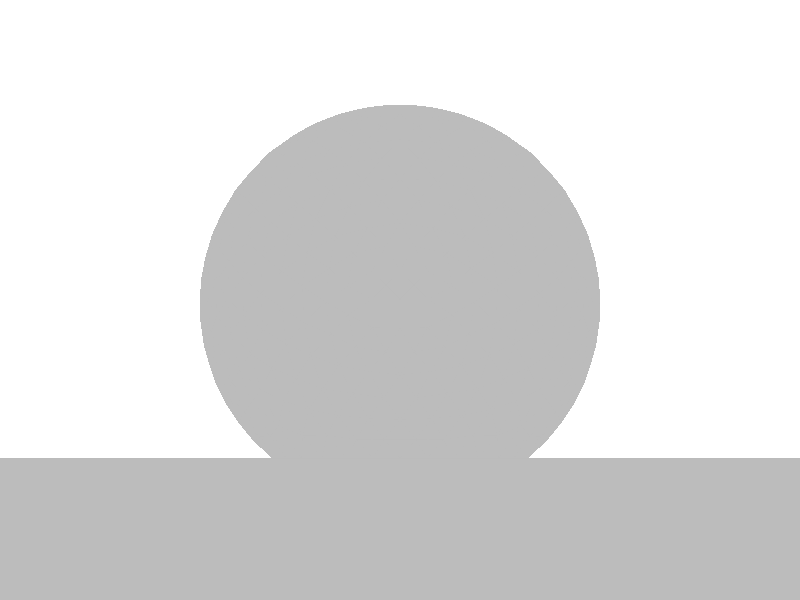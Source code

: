 #include "colors.inc"
background { rgb <1, 1, 1> }
camera {location <-0, 4, -0.5> sky <0,0,1>up <0,1,0> right <-1.33,0,0> angle 35look_at <0, 0, 0> }
mesh2 {
vertex_vectors { 4608, 
<-0.286281, -0.286281, -0.5>, 
<-0.334693, -0.222961, -0.5>, 
<-0.280393, -0.280393, -0.5>, 
<-0.371207, -0.151183, -0.5>, 
<-0.334693, -0.222961, -0.5>, 
<-0.322094, -0.210574, -0.5>, 
<-0.267997, -0.267997, -0.5>, 
<-0.280393, -0.280393, -0.5>, 
<-0.322094, -0.210574, -0.5>, 
<-0.334693, -0.222961, -0.5>, 
<-0.280393, -0.280393, -0.5>, 
<-0.322094, -0.210574, -0.5>, 
<-0.399782, -6.37228e-17, -0.5>, 
<-0.39216, -0.0768866, -0.5>, 
<-0.364237, -0.0531009, -0.5>, 
<-0.371207, -0.151183, -0.5>, 
<-0.39216, -0.0768866, -0.5>, 
<-0.350049, -0.129676, -0.5>, 
<-0.323908, -0.106202, -0.5>, 
<-0.364237, -0.0531009, -0.5>, 
<-0.350049, -0.129676, -0.5>, 
<-0.39216, -0.0768866, -0.5>, 
<-0.364237, -0.0531009, -0.5>, 
<-0.350049, -0.129676, -0.5>, 
<-0.212403, -0.212403, -0.5>, 
<-0.2402, -0.2402, -0.5>, 
<-0.268156, -0.159303, -0.5>, 
<-0.267997, -0.267997, -0.5>, 
<-0.2402, -0.2402, -0.5>, 
<-0.295953, -0.1871, -0.5>, 
<-0.323908, -0.106202, -0.5>, 
<-0.268156, -0.159303, -0.5>, 
<-0.295953, -0.1871, -0.5>, 
<-0.2402, -0.2402, -0.5>, 
<-0.268156, -0.159303, -0.5>, 
<-0.295953, -0.1871, -0.5>, 
<-0.371207, -0.151183, -0.5>, 
<-0.322094, -0.210574, -0.5>, 
<-0.350049, -0.129676, -0.5>, 
<-0.267997, -0.267997, -0.5>, 
<-0.322094, -0.210574, -0.5>, 
<-0.295953, -0.1871, -0.5>, 
<-0.323908, -0.106202, -0.5>, 
<-0.295953, -0.1871, -0.5>, 
<-0.350049, -0.129676, -0.5>, 
<-0.322094, -0.210574, -0.5>, 
<-0.295953, -0.1871, -0.5>, 
<-0.350049, -0.129676, -0.5>, 
<-0.286281, 0.286281, -0.5>, 
<-0.334693, 0.222961, -0.5>, 
<-0.280393, 0.280393, -0.5>, 
<-0.371207, 0.151183, -0.5>, 
<-0.334693, 0.222961, -0.5>, 
<-0.322094, 0.210574, -0.5>, 
<-0.267997, 0.267997, -0.5>, 
<-0.280393, 0.280393, -0.5>, 
<-0.322094, 0.210574, -0.5>, 
<-0.334693, 0.222961, -0.5>, 
<-0.280393, 0.280393, -0.5>, 
<-0.322094, 0.210574, -0.5>, 
<-0.399782, -6.37228e-17, -0.5>, 
<-0.39216, 0.0768866, -0.5>, 
<-0.364237, 0.0531009, -0.5>, 
<-0.371207, 0.151183, -0.5>, 
<-0.39216, 0.0768866, -0.5>, 
<-0.350049, 0.129676, -0.5>, 
<-0.323908, 0.106202, -0.5>, 
<-0.364237, 0.0531009, -0.5>, 
<-0.350049, 0.129676, -0.5>, 
<-0.39216, 0.0768866, -0.5>, 
<-0.364237, 0.0531009, -0.5>, 
<-0.350049, 0.129676, -0.5>, 
<-0.212403, 0.212403, -0.5>, 
<-0.2402, 0.2402, -0.5>, 
<-0.268156, 0.159303, -0.5>, 
<-0.267997, 0.267997, -0.5>, 
<-0.2402, 0.2402, -0.5>, 
<-0.295953, 0.1871, -0.5>, 
<-0.323908, 0.106202, -0.5>, 
<-0.268156, 0.159303, -0.5>, 
<-0.295953, 0.1871, -0.5>, 
<-0.2402, 0.2402, -0.5>, 
<-0.268156, 0.159303, -0.5>, 
<-0.295953, 0.1871, -0.5>, 
<-0.371207, 0.151183, -0.5>, 
<-0.322094, 0.210574, -0.5>, 
<-0.350049, 0.129676, -0.5>, 
<-0.267997, 0.267997, -0.5>, 
<-0.322094, 0.210574, -0.5>, 
<-0.295953, 0.1871, -0.5>, 
<-0.323908, 0.106202, -0.5>, 
<-0.295953, 0.1871, -0.5>, 
<-0.350049, 0.129676, -0.5>, 
<-0.322094, 0.210574, -0.5>, 
<-0.295953, 0.1871, -0.5>, 
<-0.350049, 0.129676, -0.5>, 
<4.0675e-16, 7.2683e-17, -0.5>, 
<-0.0531009, -0.0531009, -0.5>, 
<-0.0531009, 0.0531009, -0.5>, 
<-0.106202, -0.106202, -0.5>, 
<-0.0531009, -0.0531009, -0.5>, 
<-0.106202, -7.3758e-17, -0.5>, 
<-0.106202, 0.106202, -0.5>, 
<-0.0531009, 0.0531009, -0.5>, 
<-0.106202, -7.3758e-17, -0.5>, 
<-0.0531009, -0.0531009, -0.5>, 
<-0.0531009, 0.0531009, -0.5>, 
<-0.106202, -7.3758e-17, -0.5>, 
<-0.212403, -0.212403, -0.5>, 
<-0.159303, -0.159303, -0.5>, 
<-0.212403, -0.106202, -0.5>, 
<-0.106202, -0.106202, -0.5>, 
<-0.159303, -0.159303, -0.5>, 
<-0.159303, -0.0531009, -0.5>, 
<-0.212403, 1.69246e-17, -0.5>, 
<-0.212403, -0.106202, -0.5>, 
<-0.159303, -0.0531009, -0.5>, 
<-0.159303, -0.159303, -0.5>, 
<-0.212403, -0.106202, -0.5>, 
<-0.159303, -0.0531009, -0.5>, 
<-0.212403, 0.212403, -0.5>, 
<-0.159303, 0.159303, -0.5>, 
<-0.212403, 0.106202, -0.5>, 
<-0.106202, 0.106202, -0.5>, 
<-0.159303, 0.159303, -0.5>, 
<-0.159303, 0.0531009, -0.5>, 
<-0.212403, 1.69246e-17, -0.5>, 
<-0.212403, 0.106202, -0.5>, 
<-0.159303, 0.0531009, -0.5>, 
<-0.159303, 0.159303, -0.5>, 
<-0.212403, 0.106202, -0.5>, 
<-0.159303, 0.0531009, -0.5>, 
<-0.106202, -0.106202, -0.5>, 
<-0.106202, -7.3758e-17, -0.5>, 
<-0.159303, -0.0531009, -0.5>, 
<-0.106202, 0.106202, -0.5>, 
<-0.106202, -7.3758e-17, -0.5>, 
<-0.159303, 0.0531009, -0.5>, 
<-0.212403, 1.69246e-17, -0.5>, 
<-0.159303, 0.0531009, -0.5>, 
<-0.159303, -0.0531009, -0.5>, 
<-0.106202, -7.3758e-17, -0.5>, 
<-0.159303, 0.0531009, -0.5>, 
<-0.159303, -0.0531009, -0.5>, 
<-0.399782, -6.37228e-17, -0.5>, 
<-0.364237, -0.0531009, -0.5>, 
<-0.364237, 0.0531009, -0.5>, 
<-0.323908, -0.106202, -0.5>, 
<-0.364237, -0.0531009, -0.5>, 
<-0.323908, -3.00266e-17, -0.5>, 
<-0.323908, 0.106202, -0.5>, 
<-0.364237, 0.0531009, -0.5>, 
<-0.323908, -3.00266e-17, -0.5>, 
<-0.364237, -0.0531009, -0.5>, 
<-0.364237, 0.0531009, -0.5>, 
<-0.323908, -3.00266e-17, -0.5>, 
<-0.212403, -0.212403, -0.5>, 
<-0.268156, -0.159303, -0.5>, 
<-0.212403, -0.106202, -0.5>, 
<-0.323908, -0.106202, -0.5>, 
<-0.268156, -0.159303, -0.5>, 
<-0.268156, -0.0531009, -0.5>, 
<-0.212403, 1.69246e-17, -0.5>, 
<-0.212403, -0.106202, -0.5>, 
<-0.268156, -0.0531009, -0.5>, 
<-0.268156, -0.159303, -0.5>, 
<-0.212403, -0.106202, -0.5>, 
<-0.268156, -0.0531009, -0.5>, 
<-0.212403, 0.212403, -0.5>, 
<-0.212403, 0.106202, -0.5>, 
<-0.268156, 0.159303, -0.5>, 
<-0.212403, 1.69246e-17, -0.5>, 
<-0.212403, 0.106202, -0.5>, 
<-0.268156, 0.0531009, -0.5>, 
<-0.323908, 0.106202, -0.5>, 
<-0.268156, 0.159303, -0.5>, 
<-0.268156, 0.0531009, -0.5>, 
<-0.212403, 0.106202, -0.5>, 
<-0.268156, 0.159303, -0.5>, 
<-0.268156, 0.0531009, -0.5>, 
<-0.323908, -0.106202, -0.5>, 
<-0.323908, -3.00266e-17, -0.5>, 
<-0.268156, -0.0531009, -0.5>, 
<-0.212403, 1.69246e-17, -0.5>, 
<-0.268156, 0.0531009, -0.5>, 
<-0.268156, -0.0531009, -0.5>, 
<-0.323908, 0.106202, -0.5>, 
<-0.323908, -3.00266e-17, -0.5>, 
<-0.268156, 0.0531009, -0.5>, 
<-0.323908, -3.00266e-17, -0.5>, 
<-0.268156, 0.0531009, -0.5>, 
<-0.268156, -0.0531009, -0.5>, 
<-0.286281, 0.286281, -0.5>, 
<-0.280393, 0.280393, -0.5>, 
<-0.222961, 0.334693, -0.5>, 
<-0.267997, 0.267997, -0.5>, 
<-0.280393, 0.280393, -0.5>, 
<-0.210574, 0.322094, -0.5>, 
<-0.151183, 0.371207, -0.5>, 
<-0.222961, 0.334693, -0.5>, 
<-0.210574, 0.322094, -0.5>, 
<-0.280393, 0.280393, -0.5>, 
<-0.222961, 0.334693, -0.5>, 
<-0.210574, 0.322094, -0.5>, 
<-0.212403, 0.212403, -0.5>, 
<-0.2402, 0.2402, -0.5>, 
<-0.159303, 0.268156, -0.5>, 
<-0.267997, 0.267997, -0.5>, 
<-0.2402, 0.2402, -0.5>, 
<-0.1871, 0.295953, -0.5>, 
<-0.106202, 0.323908, -0.5>, 
<-0.159303, 0.268156, -0.5>, 
<-0.1871, 0.295953, -0.5>, 
<-0.2402, 0.2402, -0.5>, 
<-0.159303, 0.268156, -0.5>, 
<-0.1871, 0.295953, -0.5>, 
<6.23245e-17, 0.399782, -0.5>, 
<-0.0768866, 0.39216, -0.5>, 
<-0.0531009, 0.364237, -0.5>, 
<-0.151183, 0.371207, -0.5>, 
<-0.0768866, 0.39216, -0.5>, 
<-0.129676, 0.350049, -0.5>, 
<-0.106202, 0.323908, -0.5>, 
<-0.0531009, 0.364237, -0.5>, 
<-0.129676, 0.350049, -0.5>, 
<-0.0768866, 0.39216, -0.5>, 
<-0.0531009, 0.364237, -0.5>, 
<-0.129676, 0.350049, -0.5>, 
<-0.267997, 0.267997, -0.5>, 
<-0.210574, 0.322094, -0.5>, 
<-0.1871, 0.295953, -0.5>, 
<-0.151183, 0.371207, -0.5>, 
<-0.210574, 0.322094, -0.5>, 
<-0.129676, 0.350049, -0.5>, 
<-0.106202, 0.323908, -0.5>, 
<-0.129676, 0.350049, -0.5>, 
<-0.1871, 0.295953, -0.5>, 
<-0.210574, 0.322094, -0.5>, 
<-0.129676, 0.350049, -0.5>, 
<-0.1871, 0.295953, -0.5>, 
<0.286281, 0.286281, -0.5>, 
<0.222961, 0.334693, -0.5>, 
<0.280393, 0.280393, -0.5>, 
<0.151183, 0.371207, -0.5>, 
<0.222961, 0.334693, -0.5>, 
<0.210574, 0.322094, -0.5>, 
<0.267997, 0.267997, -0.5>, 
<0.280393, 0.280393, -0.5>, 
<0.210574, 0.322094, -0.5>, 
<0.222961, 0.334693, -0.5>, 
<0.280393, 0.280393, -0.5>, 
<0.210574, 0.322094, -0.5>, 
<6.23245e-17, 0.399782, -0.5>, 
<0.0768866, 0.39216, -0.5>, 
<0.0531009, 0.364237, -0.5>, 
<0.151183, 0.371207, -0.5>, 
<0.0768866, 0.39216, -0.5>, 
<0.129676, 0.350049, -0.5>, 
<0.106202, 0.323908, -0.5>, 
<0.0531009, 0.364237, -0.5>, 
<0.129676, 0.350049, -0.5>, 
<0.0768866, 0.39216, -0.5>, 
<0.0531009, 0.364237, -0.5>, 
<0.129676, 0.350049, -0.5>, 
<0.212403, 0.212403, -0.5>, 
<0.2402, 0.2402, -0.5>, 
<0.159303, 0.268156, -0.5>, 
<0.267997, 0.267997, -0.5>, 
<0.2402, 0.2402, -0.5>, 
<0.1871, 0.295953, -0.5>, 
<0.106202, 0.323908, -0.5>, 
<0.159303, 0.268156, -0.5>, 
<0.1871, 0.295953, -0.5>, 
<0.2402, 0.2402, -0.5>, 
<0.159303, 0.268156, -0.5>, 
<0.1871, 0.295953, -0.5>, 
<0.151183, 0.371207, -0.5>, 
<0.210574, 0.322094, -0.5>, 
<0.129676, 0.350049, -0.5>, 
<0.267997, 0.267997, -0.5>, 
<0.210574, 0.322094, -0.5>, 
<0.1871, 0.295953, -0.5>, 
<0.106202, 0.323908, -0.5>, 
<0.1871, 0.295953, -0.5>, 
<0.129676, 0.350049, -0.5>, 
<0.210574, 0.322094, -0.5>, 
<0.1871, 0.295953, -0.5>, 
<0.129676, 0.350049, -0.5>, 
<4.0675e-16, 7.2683e-17, -0.5>, 
<-0.0531009, 0.0531009, -0.5>, 
<0.0531009, 0.0531009, -0.5>, 
<-0.106202, 0.106202, -0.5>, 
<-0.0531009, 0.0531009, -0.5>, 
<1.80944e-16, 0.106202, -0.5>, 
<0.106202, 0.106202, -0.5>, 
<0.0531009, 0.0531009, -0.5>, 
<1.80944e-16, 0.106202, -0.5>, 
<-0.0531009, 0.0531009, -0.5>, 
<0.0531009, 0.0531009, -0.5>, 
<1.80944e-16, 0.106202, -0.5>, 
<-0.212403, 0.212403, -0.5>, 
<-0.159303, 0.159303, -0.5>, 
<-0.106202, 0.212403, -0.5>, 
<-0.106202, 0.106202, -0.5>, 
<-0.159303, 0.159303, -0.5>, 
<-0.0531009, 0.159303, -0.5>, 
<-7.55583e-17, 0.212403, -0.5>, 
<-0.106202, 0.212403, -0.5>, 
<-0.0531009, 0.159303, -0.5>, 
<-0.159303, 0.159303, -0.5>, 
<-0.106202, 0.212403, -0.5>, 
<-0.0531009, 0.159303, -0.5>, 
<0.212403, 0.212403, -0.5>, 
<0.159303, 0.159303, -0.5>, 
<0.106202, 0.212403, -0.5>, 
<0.106202, 0.106202, -0.5>, 
<0.159303, 0.159303, -0.5>, 
<0.0531009, 0.159303, -0.5>, 
<-7.55583e-17, 0.212403, -0.5>, 
<0.106202, 0.212403, -0.5>, 
<0.0531009, 0.159303, -0.5>, 
<0.159303, 0.159303, -0.5>, 
<0.106202, 0.212403, -0.5>, 
<0.0531009, 0.159303, -0.5>, 
<-0.106202, 0.106202, -0.5>, 
<1.80944e-16, 0.106202, -0.5>, 
<-0.0531009, 0.159303, -0.5>, 
<0.106202, 0.106202, -0.5>, 
<1.80944e-16, 0.106202, -0.5>, 
<0.0531009, 0.159303, -0.5>, 
<-7.55583e-17, 0.212403, -0.5>, 
<0.0531009, 0.159303, -0.5>, 
<-0.0531009, 0.159303, -0.5>, 
<1.80944e-16, 0.106202, -0.5>, 
<0.0531009, 0.159303, -0.5>, 
<-0.0531009, 0.159303, -0.5>, 
<-0.212403, 0.212403, -0.5>, 
<-0.159303, 0.268156, -0.5>, 
<-0.106202, 0.212403, -0.5>, 
<-0.106202, 0.323908, -0.5>, 
<-0.159303, 0.268156, -0.5>, 
<-0.0531009, 0.268156, -0.5>, 
<-7.55583e-17, 0.212403, -0.5>, 
<-0.106202, 0.212403, -0.5>, 
<-0.0531009, 0.268156, -0.5>, 
<-0.159303, 0.268156, -0.5>, 
<-0.106202, 0.212403, -0.5>, 
<-0.0531009, 0.268156, -0.5>, 
<6.23245e-17, 0.399782, -0.5>, 
<-0.0531009, 0.364237, -0.5>, 
<0.0531009, 0.364237, -0.5>, 
<-0.106202, 0.323908, -0.5>, 
<-0.0531009, 0.364237, -0.5>, 
<-3.63598e-17, 0.323908, -0.5>, 
<0.106202, 0.323908, -0.5>, 
<0.0531009, 0.364237, -0.5>, 
<-3.63598e-17, 0.323908, -0.5>, 
<-0.0531009, 0.364237, -0.5>, 
<0.0531009, 0.364237, -0.5>, 
<-3.63598e-17, 0.323908, -0.5>, 
<0.212403, 0.212403, -0.5>, 
<0.106202, 0.212403, -0.5>, 
<0.159303, 0.268156, -0.5>, 
<-7.55583e-17, 0.212403, -0.5>, 
<0.106202, 0.212403, -0.5>, 
<0.0531009, 0.268156, -0.5>, 
<0.106202, 0.323908, -0.5>, 
<0.159303, 0.268156, -0.5>, 
<0.0531009, 0.268156, -0.5>, 
<0.106202, 0.212403, -0.5>, 
<0.159303, 0.268156, -0.5>, 
<0.0531009, 0.268156, -0.5>, 
<-0.106202, 0.323908, -0.5>, 
<-0.0531009, 0.268156, -0.5>, 
<-3.63598e-17, 0.323908, -0.5>, 
<-7.55583e-17, 0.212403, -0.5>, 
<-0.0531009, 0.268156, -0.5>, 
<0.0531009, 0.268156, -0.5>, 
<0.106202, 0.323908, -0.5>, 
<0.0531009, 0.268156, -0.5>, 
<-3.63598e-17, 0.323908, -0.5>, 
<-0.0531009, 0.268156, -0.5>, 
<0.0531009, 0.268156, -0.5>, 
<-3.63598e-17, 0.323908, -0.5>, 
<0.286281, -0.286281, -0.5>, 
<0.334693, -0.222961, -0.5>, 
<0.280393, -0.280393, -0.5>, 
<0.371207, -0.151183, -0.5>, 
<0.334693, -0.222961, -0.5>, 
<0.322094, -0.210574, -0.5>, 
<0.267997, -0.267997, -0.5>, 
<0.280393, -0.280393, -0.5>, 
<0.322094, -0.210574, -0.5>, 
<0.334693, -0.222961, -0.5>, 
<0.280393, -0.280393, -0.5>, 
<0.322094, -0.210574, -0.5>, 
<0.399782, -1.38395e-16, -0.5>, 
<0.39216, -0.0768866, -0.5>, 
<0.364237, -0.0531009, -0.5>, 
<0.371207, -0.151183, -0.5>, 
<0.39216, -0.0768866, -0.5>, 
<0.350049, -0.129676, -0.5>, 
<0.323908, -0.106202, -0.5>, 
<0.364237, -0.0531009, -0.5>, 
<0.350049, -0.129676, -0.5>, 
<0.39216, -0.0768866, -0.5>, 
<0.364237, -0.0531009, -0.5>, 
<0.350049, -0.129676, -0.5>, 
<0.212403, -0.212403, -0.5>, 
<0.2402, -0.2402, -0.5>, 
<0.268156, -0.159303, -0.5>, 
<0.267997, -0.267997, -0.5>, 
<0.2402, -0.2402, -0.5>, 
<0.295953, -0.1871, -0.5>, 
<0.323908, -0.106202, -0.5>, 
<0.268156, -0.159303, -0.5>, 
<0.295953, -0.1871, -0.5>, 
<0.2402, -0.2402, -0.5>, 
<0.268156, -0.159303, -0.5>, 
<0.295953, -0.1871, -0.5>, 
<0.371207, -0.151183, -0.5>, 
<0.322094, -0.210574, -0.5>, 
<0.350049, -0.129676, -0.5>, 
<0.267997, -0.267997, -0.5>, 
<0.322094, -0.210574, -0.5>, 
<0.295953, -0.1871, -0.5>, 
<0.323908, -0.106202, -0.5>, 
<0.295953, -0.1871, -0.5>, 
<0.350049, -0.129676, -0.5>, 
<0.322094, -0.210574, -0.5>, 
<0.295953, -0.1871, -0.5>, 
<0.350049, -0.129676, -0.5>, 
<0.286281, 0.286281, -0.5>, 
<0.280393, 0.280393, -0.5>, 
<0.334693, 0.222961, -0.5>, 
<0.267997, 0.267997, -0.5>, 
<0.280393, 0.280393, -0.5>, 
<0.322094, 0.210574, -0.5>, 
<0.371207, 0.151183, -0.5>, 
<0.334693, 0.222961, -0.5>, 
<0.322094, 0.210574, -0.5>, 
<0.280393, 0.280393, -0.5>, 
<0.334693, 0.222961, -0.5>, 
<0.322094, 0.210574, -0.5>, 
<0.212403, 0.212403, -0.5>, 
<0.2402, 0.2402, -0.5>, 
<0.268156, 0.159303, -0.5>, 
<0.267997, 0.267997, -0.5>, 
<0.2402, 0.2402, -0.5>, 
<0.295953, 0.1871, -0.5>, 
<0.323908, 0.106202, -0.5>, 
<0.268156, 0.159303, -0.5>, 
<0.295953, 0.1871, -0.5>, 
<0.2402, 0.2402, -0.5>, 
<0.268156, 0.159303, -0.5>, 
<0.295953, 0.1871, -0.5>, 
<0.399782, -1.38395e-16, -0.5>, 
<0.39216, 0.0768866, -0.5>, 
<0.364237, 0.0531009, -0.5>, 
<0.371207, 0.151183, -0.5>, 
<0.39216, 0.0768866, -0.5>, 
<0.350049, 0.129676, -0.5>, 
<0.323908, 0.106202, -0.5>, 
<0.364237, 0.0531009, -0.5>, 
<0.350049, 0.129676, -0.5>, 
<0.39216, 0.0768866, -0.5>, 
<0.364237, 0.0531009, -0.5>, 
<0.350049, 0.129676, -0.5>, 
<0.267997, 0.267997, -0.5>, 
<0.322094, 0.210574, -0.5>, 
<0.295953, 0.1871, -0.5>, 
<0.371207, 0.151183, -0.5>, 
<0.322094, 0.210574, -0.5>, 
<0.350049, 0.129676, -0.5>, 
<0.323908, 0.106202, -0.5>, 
<0.350049, 0.129676, -0.5>, 
<0.295953, 0.1871, -0.5>, 
<0.322094, 0.210574, -0.5>, 
<0.350049, 0.129676, -0.5>, 
<0.295953, 0.1871, -0.5>, 
<4.0675e-16, 7.2683e-17, -0.5>, 
<0.0531009, 0.0531009, -0.5>, 
<0.0531009, -0.0531009, -0.5>, 
<0.106202, 0.106202, -0.5>, 
<0.0531009, 0.0531009, -0.5>, 
<0.106202, -7.02657e-17, -0.5>, 
<0.106202, -0.106202, -0.5>, 
<0.0531009, -0.0531009, -0.5>, 
<0.106202, -7.02657e-17, -0.5>, 
<0.0531009, 0.0531009, -0.5>, 
<0.0531009, -0.0531009, -0.5>, 
<0.106202, -7.02657e-17, -0.5>, 
<0.212403, 0.212403, -0.5>, 
<0.159303, 0.159303, -0.5>, 
<0.212403, 0.106202, -0.5>, 
<0.106202, 0.106202, -0.5>, 
<0.159303, 0.159303, -0.5>, 
<0.159303, 0.0531009, -0.5>, 
<0.212403, -9.41346e-17, -0.5>, 
<0.212403, 0.106202, -0.5>, 
<0.159303, 0.0531009, -0.5>, 
<0.159303, 0.159303, -0.5>, 
<0.212403, 0.106202, -0.5>, 
<0.159303, 0.0531009, -0.5>, 
<0.212403, -0.212403, -0.5>, 
<0.159303, -0.159303, -0.5>, 
<0.212403, -0.106202, -0.5>, 
<0.106202, -0.106202, -0.5>, 
<0.159303, -0.159303, -0.5>, 
<0.159303, -0.0531009, -0.5>, 
<0.212403, -9.41346e-17, -0.5>, 
<0.212403, -0.106202, -0.5>, 
<0.159303, -0.0531009, -0.5>, 
<0.159303, -0.159303, -0.5>, 
<0.212403, -0.106202, -0.5>, 
<0.159303, -0.0531009, -0.5>, 
<0.106202, 0.106202, -0.5>, 
<0.106202, -7.02657e-17, -0.5>, 
<0.159303, 0.0531009, -0.5>, 
<0.106202, -0.106202, -0.5>, 
<0.106202, -7.02657e-17, -0.5>, 
<0.159303, -0.0531009, -0.5>, 
<0.212403, -9.41346e-17, -0.5>, 
<0.159303, -0.0531009, -0.5>, 
<0.159303, 0.0531009, -0.5>, 
<0.106202, -7.02657e-17, -0.5>, 
<0.159303, -0.0531009, -0.5>, 
<0.159303, 0.0531009, -0.5>, 
<0.212403, 0.212403, -0.5>, 
<0.212403, 0.106202, -0.5>, 
<0.268156, 0.159303, -0.5>, 
<0.212403, -9.41346e-17, -0.5>, 
<0.212403, 0.106202, -0.5>, 
<0.268156, 0.0531009, -0.5>, 
<0.323908, 0.106202, -0.5>, 
<0.268156, 0.159303, -0.5>, 
<0.268156, 0.0531009, -0.5>, 
<0.212403, 0.106202, -0.5>, 
<0.268156, 0.159303, -0.5>, 
<0.268156, 0.0531009, -0.5>, 
<0.399782, -1.38395e-16, -0.5>, 
<0.364237, -0.0531009, -0.5>, 
<0.364237, 0.0531009, -0.5>, 
<0.323908, -0.106202, -0.5>, 
<0.364237, -0.0531009, -0.5>, 
<0.323908, -9.26543e-18, -0.5>, 
<0.323908, 0.106202, -0.5>, 
<0.364237, 0.0531009, -0.5>, 
<0.323908, -9.26543e-18, -0.5>, 
<0.364237, -0.0531009, -0.5>, 
<0.364237, 0.0531009, -0.5>, 
<0.323908, -9.26543e-18, -0.5>, 
<0.212403, -0.212403, -0.5>, 
<0.268156, -0.159303, -0.5>, 
<0.212403, -0.106202, -0.5>, 
<0.323908, -0.106202, -0.5>, 
<0.268156, -0.159303, -0.5>, 
<0.268156, -0.0531009, -0.5>, 
<0.212403, -9.41346e-17, -0.5>, 
<0.212403, -0.106202, -0.5>, 
<0.268156, -0.0531009, -0.5>, 
<0.268156, -0.159303, -0.5>, 
<0.212403, -0.106202, -0.5>, 
<0.268156, -0.0531009, -0.5>, 
<0.323908, -0.106202, -0.5>, 
<0.268156, -0.0531009, -0.5>, 
<0.323908, -9.26543e-18, -0.5>, 
<0.212403, -9.41346e-17, -0.5>, 
<0.268156, 0.0531009, -0.5>, 
<0.268156, -0.0531009, -0.5>, 
<0.323908, 0.106202, -0.5>, 
<0.268156, 0.0531009, -0.5>, 
<0.323908, -9.26543e-18, -0.5>, 
<0.268156, 0.0531009, -0.5>, 
<0.268156, -0.0531009, -0.5>, 
<0.323908, -9.26543e-18, -0.5>, 
<-0.286281, -0.286281, -0.5>, 
<-0.280393, -0.280393, -0.5>, 
<-0.222961, -0.334693, -0.5>, 
<-0.267997, -0.267997, -0.5>, 
<-0.280393, -0.280393, -0.5>, 
<-0.210574, -0.322094, -0.5>, 
<-0.151183, -0.371207, -0.5>, 
<-0.222961, -0.334693, -0.5>, 
<-0.210574, -0.322094, -0.5>, 
<-0.280393, -0.280393, -0.5>, 
<-0.222961, -0.334693, -0.5>, 
<-0.210574, -0.322094, -0.5>, 
<-0.212403, -0.212403, -0.5>, 
<-0.2402, -0.2402, -0.5>, 
<-0.159303, -0.268156, -0.5>, 
<-0.267997, -0.267997, -0.5>, 
<-0.2402, -0.2402, -0.5>, 
<-0.1871, -0.295953, -0.5>, 
<-0.106202, -0.323908, -0.5>, 
<-0.159303, -0.268156, -0.5>, 
<-0.1871, -0.295953, -0.5>, 
<-0.2402, -0.2402, -0.5>, 
<-0.159303, -0.268156, -0.5>, 
<-0.1871, -0.295953, -0.5>, 
<2.68454e-17, -0.399782, -0.5>, 
<-0.0768866, -0.39216, -0.5>, 
<-0.0531009, -0.364237, -0.5>, 
<-0.151183, -0.371207, -0.5>, 
<-0.0768866, -0.39216, -0.5>, 
<-0.129676, -0.350049, -0.5>, 
<-0.106202, -0.323908, -0.5>, 
<-0.0531009, -0.364237, -0.5>, 
<-0.129676, -0.350049, -0.5>, 
<-0.0768866, -0.39216, -0.5>, 
<-0.0531009, -0.364237, -0.5>, 
<-0.129676, -0.350049, -0.5>, 
<-0.267997, -0.267997, -0.5>, 
<-0.210574, -0.322094, -0.5>, 
<-0.1871, -0.295953, -0.5>, 
<-0.151183, -0.371207, -0.5>, 
<-0.210574, -0.322094, -0.5>, 
<-0.129676, -0.350049, -0.5>, 
<-0.106202, -0.323908, -0.5>, 
<-0.129676, -0.350049, -0.5>, 
<-0.1871, -0.295953, -0.5>, 
<-0.210574, -0.322094, -0.5>, 
<-0.129676, -0.350049, -0.5>, 
<-0.1871, -0.295953, -0.5>, 
<0.286281, -0.286281, -0.5>, 
<0.280393, -0.280393, -0.5>, 
<0.222961, -0.334693, -0.5>, 
<0.267997, -0.267997, -0.5>, 
<0.280393, -0.280393, -0.5>, 
<0.210574, -0.322094, -0.5>, 
<0.151183, -0.371207, -0.5>, 
<0.222961, -0.334693, -0.5>, 
<0.210574, -0.322094, -0.5>, 
<0.280393, -0.280393, -0.5>, 
<0.222961, -0.334693, -0.5>, 
<0.210574, -0.322094, -0.5>, 
<0.212403, -0.212403, -0.5>, 
<0.2402, -0.2402, -0.5>, 
<0.159303, -0.268156, -0.5>, 
<0.267997, -0.267997, -0.5>, 
<0.2402, -0.2402, -0.5>, 
<0.1871, -0.295953, -0.5>, 
<0.106202, -0.323908, -0.5>, 
<0.159303, -0.268156, -0.5>, 
<0.1871, -0.295953, -0.5>, 
<0.2402, -0.2402, -0.5>, 
<0.159303, -0.268156, -0.5>, 
<0.1871, -0.295953, -0.5>, 
<2.68454e-17, -0.399782, -0.5>, 
<0.0768866, -0.39216, -0.5>, 
<0.0531009, -0.364237, -0.5>, 
<0.151183, -0.371207, -0.5>, 
<0.0768866, -0.39216, -0.5>, 
<0.129676, -0.350049, -0.5>, 
<0.106202, -0.323908, -0.5>, 
<0.0531009, -0.364237, -0.5>, 
<0.129676, -0.350049, -0.5>, 
<0.0768866, -0.39216, -0.5>, 
<0.0531009, -0.364237, -0.5>, 
<0.129676, -0.350049, -0.5>, 
<0.267997, -0.267997, -0.5>, 
<0.210574, -0.322094, -0.5>, 
<0.1871, -0.295953, -0.5>, 
<0.151183, -0.371207, -0.5>, 
<0.210574, -0.322094, -0.5>, 
<0.129676, -0.350049, -0.5>, 
<0.106202, -0.323908, -0.5>, 
<0.129676, -0.350049, -0.5>, 
<0.1871, -0.295953, -0.5>, 
<0.210574, -0.322094, -0.5>, 
<0.129676, -0.350049, -0.5>, 
<0.1871, -0.295953, -0.5>, 
<4.0675e-16, 7.2683e-17, -0.5>, 
<-0.0531009, -0.0531009, -0.5>, 
<0.0531009, -0.0531009, -0.5>, 
<-0.106202, -0.106202, -0.5>, 
<-0.0531009, -0.0531009, -0.5>, 
<2.28006e-16, -0.106202, -0.5>, 
<0.106202, -0.106202, -0.5>, 
<0.0531009, -0.0531009, -0.5>, 
<2.28006e-16, -0.106202, -0.5>, 
<-0.0531009, -0.0531009, -0.5>, 
<0.0531009, -0.0531009, -0.5>, 
<2.28006e-16, -0.106202, -0.5>, 
<-0.212403, -0.212403, -0.5>, 
<-0.159303, -0.159303, -0.5>, 
<-0.106202, -0.212403, -0.5>, 
<-0.106202, -0.106202, -0.5>, 
<-0.159303, -0.159303, -0.5>, 
<-0.0531009, -0.159303, -0.5>, 
<-1.38778e-17, -0.212403, -0.5>, 
<-0.106202, -0.212403, -0.5>, 
<-0.0531009, -0.159303, -0.5>, 
<-0.159303, -0.159303, -0.5>, 
<-0.106202, -0.212403, -0.5>, 
<-0.0531009, -0.159303, -0.5>, 
<0.212403, -0.212403, -0.5>, 
<0.159303, -0.159303, -0.5>, 
<0.106202, -0.212403, -0.5>, 
<0.106202, -0.106202, -0.5>, 
<0.159303, -0.159303, -0.5>, 
<0.0531009, -0.159303, -0.5>, 
<-1.38778e-17, -0.212403, -0.5>, 
<0.106202, -0.212403, -0.5>, 
<0.0531009, -0.159303, -0.5>, 
<0.159303, -0.159303, -0.5>, 
<0.106202, -0.212403, -0.5>, 
<0.0531009, -0.159303, -0.5>, 
<-0.106202, -0.106202, -0.5>, 
<2.28006e-16, -0.106202, -0.5>, 
<-0.0531009, -0.159303, -0.5>, 
<0.106202, -0.106202, -0.5>, 
<2.28006e-16, -0.106202, -0.5>, 
<0.0531009, -0.159303, -0.5>, 
<-1.38778e-17, -0.212403, -0.5>, 
<0.0531009, -0.159303, -0.5>, 
<-0.0531009, -0.159303, -0.5>, 
<2.28006e-16, -0.106202, -0.5>, 
<0.0531009, -0.159303, -0.5>, 
<-0.0531009, -0.159303, -0.5>, 
<-0.212403, -0.212403, -0.5>, 
<-0.159303, -0.268156, -0.5>, 
<-0.106202, -0.212403, -0.5>, 
<-0.106202, -0.323908, -0.5>, 
<-0.159303, -0.268156, -0.5>, 
<-0.0531009, -0.268156, -0.5>, 
<-1.38778e-17, -0.212403, -0.5>, 
<-0.106202, -0.212403, -0.5>, 
<-0.0531009, -0.268156, -0.5>, 
<-0.159303, -0.268156, -0.5>, 
<-0.106202, -0.212403, -0.5>, 
<-0.0531009, -0.268156, -0.5>, 
<0.212403, -0.212403, -0.5>, 
<0.106202, -0.212403, -0.5>, 
<0.159303, -0.268156, -0.5>, 
<-1.38778e-17, -0.212403, -0.5>, 
<0.106202, -0.212403, -0.5>, 
<0.0531009, -0.268156, -0.5>, 
<0.106202, -0.323908, -0.5>, 
<0.159303, -0.268156, -0.5>, 
<0.0531009, -0.268156, -0.5>, 
<0.106202, -0.212403, -0.5>, 
<0.159303, -0.268156, -0.5>, 
<0.0531009, -0.268156, -0.5>, 
<2.68454e-17, -0.399782, -0.5>, 
<-0.0531009, -0.364237, -0.5>, 
<0.0531009, -0.364237, -0.5>, 
<-0.106202, -0.323908, -0.5>, 
<-0.0531009, -0.364237, -0.5>, 
<2.30371e-17, -0.323908, -0.5>, 
<0.106202, -0.323908, -0.5>, 
<0.0531009, -0.364237, -0.5>, 
<2.30371e-17, -0.323908, -0.5>, 
<-0.0531009, -0.364237, -0.5>, 
<0.0531009, -0.364237, -0.5>, 
<2.30371e-17, -0.323908, -0.5>, 
<-0.106202, -0.323908, -0.5>, 
<-0.0531009, -0.268156, -0.5>, 
<2.30371e-17, -0.323908, -0.5>, 
<-1.38778e-17, -0.212403, -0.5>, 
<-0.0531009, -0.268156, -0.5>, 
<0.0531009, -0.268156, -0.5>, 
<0.106202, -0.323908, -0.5>, 
<2.30371e-17, -0.323908, -0.5>, 
<0.0531009, -0.268156, -0.5>, 
<-0.0531009, -0.268156, -0.5>, 
<2.30371e-17, -0.323908, -0.5>, 
<0.0531009, -0.268156, -0.5>, 
<-0.286281, -0.286281, -0.5>, 
<-0.334693, -0.222961, -0.5>, 
<-0.378746, -0.276068, -0.435924>, 
<-0.371207, -0.151183, -0.5>, 
<-0.334693, -0.222961, -0.5>, 
<-0.420083, -0.205581, -0.436245>, 
<-0.456787, -0.254178, -0.365366>, 
<-0.378746, -0.276068, -0.435924>, 
<-0.420083, -0.205581, -0.436245>, 
<-0.334693, -0.222961, -0.5>, 
<-0.378746, -0.276068, -0.435924>, 
<-0.420083, -0.205581, -0.436245>, 
<-0.399782, -6.37228e-17, -0.5>, 
<-0.39216, -0.0768866, -0.5>, 
<-0.453461, -0.0440485, -0.448238>, 
<-0.371207, -0.151183, -0.5>, 
<-0.39216, -0.0768866, -0.5>, 
<-0.439481, -0.121095, -0.4483>, 
<-0.496263, -0.0873709, -0.39111>, 
<-0.453461, -0.0440485, -0.448238>, 
<-0.439481, -0.121095, -0.4483>, 
<-0.39216, -0.0768866, -0.5>, 
<-0.453461, -0.0440485, -0.448238>, 
<-0.439481, -0.121095, -0.4483>, 
<-0.55844, -0.167525, -0.250615>, 
<-0.512681, -0.212942, -0.310827>, 
<-0.532401, -0.128729, -0.323847>, 
<-0.456787, -0.254178, -0.365366>, 
<-0.512681, -0.212942, -0.310827>, 
<-0.481092, -0.172397, -0.381792>, 
<-0.496263, -0.0873709, -0.39111>, 
<-0.532401, -0.128729, -0.323847>, 
<-0.481092, -0.172397, -0.381792>, 
<-0.512681, -0.212942, -0.310827>, 
<-0.532401, -0.128729, -0.323847>, 
<-0.481092, -0.172397, -0.381792>, 
<-0.371207, -0.151183, -0.5>, 
<-0.420083, -0.205581, -0.436245>, 
<-0.439481, -0.121095, -0.4483>, 
<-0.456787, -0.254178, -0.365366>, 
<-0.420083, -0.205581, -0.436245>, 
<-0.481092, -0.172397, -0.381792>, 
<-0.496263, -0.0873709, -0.39111>, 
<-0.481092, -0.172397, -0.381792>, 
<-0.439481, -0.121095, -0.4483>, 
<-0.420083, -0.205581, -0.436245>, 
<-0.481092, -0.172397, -0.381792>, 
<-0.439481, -0.121095, -0.4483>, 
<-0.286281, 0.286281, -0.5>, 
<-0.334693, 0.222961, -0.5>, 
<-0.378746, 0.276068, -0.435924>, 
<-0.371207, 0.151183, -0.5>, 
<-0.334693, 0.222961, -0.5>, 
<-0.420083, 0.205581, -0.436245>, 
<-0.456787, 0.254178, -0.365366>, 
<-0.378746, 0.276068, -0.435924>, 
<-0.420083, 0.205581, -0.436245>, 
<-0.334693, 0.222961, -0.5>, 
<-0.378746, 0.276068, -0.435924>, 
<-0.420083, 0.205581, -0.436245>, 
<-0.399782, -6.37228e-17, -0.5>, 
<-0.39216, 0.0768866, -0.5>, 
<-0.453461, 0.0440485, -0.448238>, 
<-0.371207, 0.151183, -0.5>, 
<-0.39216, 0.0768866, -0.5>, 
<-0.439481, 0.121095, -0.4483>, 
<-0.496263, 0.0873709, -0.39111>, 
<-0.453461, 0.0440485, -0.448238>, 
<-0.439481, 0.121095, -0.4483>, 
<-0.39216, 0.0768866, -0.5>, 
<-0.453461, 0.0440485, -0.448238>, 
<-0.439481, 0.121095, -0.4483>, 
<-0.55844, 0.167525, -0.250615>, 
<-0.512681, 0.212942, -0.310827>, 
<-0.532401, 0.128729, -0.323847>, 
<-0.456787, 0.254178, -0.365366>, 
<-0.512681, 0.212942, -0.310827>, 
<-0.481092, 0.172397, -0.381792>, 
<-0.496263, 0.0873709, -0.39111>, 
<-0.532401, 0.128729, -0.323847>, 
<-0.481092, 0.172397, -0.381792>, 
<-0.512681, 0.212942, -0.310827>, 
<-0.532401, 0.128729, -0.323847>, 
<-0.481092, 0.172397, -0.381792>, 
<-0.371207, 0.151183, -0.5>, 
<-0.420083, 0.205581, -0.436245>, 
<-0.439481, 0.121095, -0.4483>, 
<-0.456787, 0.254178, -0.365366>, 
<-0.420083, 0.205581, -0.436245>, 
<-0.481092, 0.172397, -0.381792>, 
<-0.496263, 0.0873709, -0.39111>, 
<-0.481092, 0.172397, -0.381792>, 
<-0.439481, 0.121095, -0.4483>, 
<-0.420083, 0.205581, -0.436245>, 
<-0.481092, 0.172397, -0.381792>, 
<-0.439481, 0.121095, -0.4483>, 
<-0.624538, 6.17568e-17, -0.0755897>, 
<-0.619278, -0.0370974, -0.113463>, 
<-0.619278, 0.0370974, -0.113463>, 
<-0.609085, -0.0740571, -0.15072>, 
<-0.619278, -0.0370974, -0.113463>, 
<-0.6132, -1.60805e-16, -0.151908>, 
<-0.609085, 0.0740571, -0.15072>, 
<-0.619278, 0.0370974, -0.113463>, 
<-0.6132, -1.60805e-16, -0.151908>, 
<-0.619278, -0.0370974, -0.113463>, 
<-0.619278, 0.0370974, -0.113463>, 
<-0.6132, -1.60805e-16, -0.151908>, 
<-0.55844, -0.167525, -0.250615>, 
<-0.587804, -0.121609, -0.201905>, 
<-0.570211, -0.0845577, -0.26583>, 
<-0.609085, -0.0740571, -0.15072>, 
<-0.587804, -0.121609, -0.201905>, 
<-0.594683, -0.0373634, -0.214931>, 
<-0.571728, -5.09723e-17, -0.276213>, 
<-0.570211, -0.0845577, -0.26583>, 
<-0.594683, -0.0373634, -0.214931>, 
<-0.587804, -0.121609, -0.201905>, 
<-0.570211, -0.0845577, -0.26583>, 
<-0.594683, -0.0373634, -0.214931>, 
<-0.55844, 0.167525, -0.250615>, 
<-0.587804, 0.121609, -0.201905>, 
<-0.570211, 0.0845577, -0.26583>, 
<-0.609085, 0.0740571, -0.15072>, 
<-0.587804, 0.121609, -0.201905>, 
<-0.594683, 0.0373634, -0.214931>, 
<-0.571728, -5.09723e-17, -0.276213>, 
<-0.570211, 0.0845577, -0.26583>, 
<-0.594683, 0.0373634, -0.214931>, 
<-0.587804, 0.121609, -0.201905>, 
<-0.570211, 0.0845577, -0.26583>, 
<-0.594683, 0.0373634, -0.214931>, 
<-0.609085, -0.0740571, -0.15072>, 
<-0.6132, -1.60805e-16, -0.151908>, 
<-0.594683, -0.0373634, -0.214931>, 
<-0.609085, 0.0740571, -0.15072>, 
<-0.6132, -1.60805e-16, -0.151908>, 
<-0.594683, 0.0373634, -0.214931>, 
<-0.571728, -5.09723e-17, -0.276213>, 
<-0.594683, 0.0373634, -0.214931>, 
<-0.594683, -0.0373634, -0.214931>, 
<-0.6132, -1.60805e-16, -0.151908>, 
<-0.594683, 0.0373634, -0.214931>, 
<-0.594683, -0.0373634, -0.214931>, 
<-0.399782, -6.37228e-17, -0.5>, 
<-0.453461, -0.0440485, -0.448238>, 
<-0.453461, 0.0440485, -0.448238>, 
<-0.496263, -0.0873709, -0.39111>, 
<-0.453461, -0.0440485, -0.448238>, 
<-0.501037, -8.85958e-18, -0.394762>, 
<-0.496263, 0.0873709, -0.39111>, 
<-0.453461, 0.0440485, -0.448238>, 
<-0.501037, -8.85958e-18, -0.394762>, 
<-0.453461, -0.0440485, -0.448238>, 
<-0.453461, 0.0440485, -0.448238>, 
<-0.501037, -8.85958e-18, -0.394762>, 
<-0.55844, -0.167525, -0.250615>, 
<-0.532401, -0.128729, -0.323847>, 
<-0.570211, -0.0845577, -0.26583>, 
<-0.496263, -0.0873709, -0.39111>, 
<-0.532401, -0.128729, -0.323847>, 
<-0.538553, -0.0440564, -0.336332>, 
<-0.571728, -5.09723e-17, -0.276213>, 
<-0.570211, -0.0845577, -0.26583>, 
<-0.538553, -0.0440564, -0.336332>, 
<-0.532401, -0.128729, -0.323847>, 
<-0.570211, -0.0845577, -0.26583>, 
<-0.538553, -0.0440564, -0.336332>, 
<-0.55844, 0.167525, -0.250615>, 
<-0.570211, 0.0845577, -0.26583>, 
<-0.532401, 0.128729, -0.323847>, 
<-0.571728, -5.09723e-17, -0.276213>, 
<-0.570211, 0.0845577, -0.26583>, 
<-0.538553, 0.0440564, -0.336332>, 
<-0.496263, 0.0873709, -0.39111>, 
<-0.532401, 0.128729, -0.323847>, 
<-0.538553, 0.0440564, -0.336332>, 
<-0.570211, 0.0845577, -0.26583>, 
<-0.532401, 0.128729, -0.323847>, 
<-0.538553, 0.0440564, -0.336332>, 
<-0.496263, -0.0873709, -0.39111>, 
<-0.501037, -8.85958e-18, -0.394762>, 
<-0.538553, -0.0440564, -0.336332>, 
<-0.571728, -5.09723e-17, -0.276213>, 
<-0.538553, 0.0440564, -0.336332>, 
<-0.538553, -0.0440564, -0.336332>, 
<-0.496263, 0.0873709, -0.39111>, 
<-0.501037, -8.85958e-18, -0.394762>, 
<-0.538553, 0.0440564, -0.336332>, 
<-0.501037, -8.85958e-18, -0.394762>, 
<-0.538553, 0.0440564, -0.336332>, 
<-0.538553, -0.0440564, -0.336332>, 
<-0.286281, 0.286281, -0.5>, 
<-0.378746, 0.276068, -0.435924>, 
<-0.348217, 0.348217, -0.40794>, 
<-0.456787, 0.254178, -0.365366>, 
<-0.378746, 0.276068, -0.435924>, 
<-0.42919, 0.327044, -0.339355>, 
<-0.394379, 0.394379, -0.307359>, 
<-0.348217, 0.348217, -0.40794>, 
<-0.42919, 0.327044, -0.339355>, 
<-0.378746, 0.276068, -0.435924>, 
<-0.348217, 0.348217, -0.40794>, 
<-0.42919, 0.327044, -0.339355>, 
<-0.55844, 0.167525, -0.250615>, 
<-0.512681, 0.212942, -0.310827>, 
<-0.542699, 0.24294, -0.220419>, 
<-0.456787, 0.254178, -0.365366>, 
<-0.512681, 0.212942, -0.310827>, 
<-0.493297, 0.287739, -0.279236>, 
<-0.517614, 0.314109, -0.186441>, 
<-0.542699, 0.24294, -0.220419>, 
<-0.493297, 0.287739, -0.279236>, 
<-0.512681, 0.212942, -0.310827>, 
<-0.542699, 0.24294, -0.220419>, 
<-0.493297, 0.287739, -0.279236>, 
<-0.441302, 0.441302, -0.0985323>, 
<-0.424194, 0.424194, -0.205697>, 
<-0.484023, 0.381306, -0.143799>, 
<-0.394379, 0.394379, -0.307359>, 
<-0.424194, 0.424194, -0.205697>, 
<-0.461273, 0.35841, -0.249426>, 
<-0.517614, 0.314109, -0.186441>, 
<-0.484023, 0.381306, -0.143799>, 
<-0.461273, 0.35841, -0.249426>, 
<-0.424194, 0.424194, -0.205697>, 
<-0.484023, 0.381306, -0.143799>, 
<-0.461273, 0.35841, -0.249426>, 
<-0.456787, 0.254178, -0.365366>, 
<-0.42919, 0.327044, -0.339355>, 
<-0.493297, 0.287739, -0.279236>, 
<-0.394379, 0.394379, -0.307359>, 
<-0.42919, 0.327044, -0.339355>, 
<-0.461273, 0.35841, -0.249426>, 
<-0.517614, 0.314109, -0.186441>, 
<-0.461273, 0.35841, -0.249426>, 
<-0.493297, 0.287739, -0.279236>, 
<-0.42919, 0.327044, -0.339355>, 
<-0.461273, 0.35841, -0.249426>, 
<-0.493297, 0.287739, -0.279236>, 
<-0.383463, 0.383463, 0.306314>, 
<-0.4154, 0.4154, 0.213012>, 
<-0.454507, 0.33864, 0.260582>, 
<-0.436119, 0.436119, 0.113459>, 
<-0.4154, 0.4154, 0.213012>, 
<-0.481273, 0.365484, 0.163191>, 
<-0.514997, 0.286021, 0.208521>, 
<-0.454507, 0.33864, 0.260582>, 
<-0.481273, 0.365484, 0.163191>, 
<-0.4154, 0.4154, 0.213012>, 
<-0.454507, 0.33864, 0.260582>, 
<-0.481273, 0.365484, 0.163191>, 
<-0.441302, 0.441302, -0.0985323>, 
<-0.445017, 0.445017, 0.00784569>, 
<-0.494971, 0.388149, -0.0431253>, 
<-0.436119, 0.436119, 0.113459>, 
<-0.445017, 0.445017, 0.00784569>, 
<-0.492045, 0.385198, 0.063877>, 
<-0.537746, 0.326336, 0.0127159>, 
<-0.494971, 0.388149, -0.0431253>, 
<-0.492045, 0.385198, 0.063877>, 
<-0.445017, 0.445017, 0.00784569>, 
<-0.494971, 0.388149, -0.0431253>, 
<-0.492045, 0.385198, 0.063877>, 
<-0.59298, 0.176413, 0.101395>, 
<-0.559291, 0.233396, 0.156547>, 
<-0.57138, 0.254116, 0.0579504>, 
<-0.514997, 0.286021, 0.208521>, 
<-0.559291, 0.233396, 0.156547>, 
<-0.53315, 0.310247, 0.112281>, 
<-0.537746, 0.326336, 0.0127159>, 
<-0.57138, 0.254116, 0.0579504>, 
<-0.53315, 0.310247, 0.112281>, 
<-0.559291, 0.233396, 0.156547>, 
<-0.57138, 0.254116, 0.0579504>, 
<-0.53315, 0.310247, 0.112281>, 
<-0.436119, 0.436119, 0.113459>, 
<-0.481273, 0.365484, 0.163191>, 
<-0.492045, 0.385198, 0.063877>, 
<-0.514997, 0.286021, 0.208521>, 
<-0.481273, 0.365484, 0.163191>, 
<-0.53315, 0.310247, 0.112281>, 
<-0.537746, 0.326336, 0.0127159>, 
<-0.53315, 0.310247, 0.112281>, 
<-0.492045, 0.385198, 0.063877>, 
<-0.481273, 0.365484, 0.163191>, 
<-0.53315, 0.310247, 0.112281>, 
<-0.492045, 0.385198, 0.063877>, 
<-0.624538, 6.17568e-17, -0.0755897>, 
<-0.619278, 0.0370974, -0.113463>, 
<-0.62676, 0.037714, -0.037774>, 
<-0.609085, 0.0740571, -0.15072>, 
<-0.619278, 0.0370974, -0.113463>, 
<-0.620963, 0.0754831, -0.0756022>, 
<-0.62398, 0.0752991, 0.000403957>, 
<-0.62676, 0.037714, -0.037774>, 
<-0.620963, 0.0754831, -0.0756022>, 
<-0.619278, 0.0370974, -0.113463>, 
<-0.62676, 0.037714, -0.037774>, 
<-0.620963, 0.0754831, -0.0756022>, 
<-0.55844, 0.167525, -0.250615>, 
<-0.587804, 0.121609, -0.201905>, 
<-0.581078, 0.187155, -0.166131>, 
<-0.609085, 0.0740571, -0.15072>, 
<-0.587804, 0.121609, -0.201905>, 
<-0.604828, 0.139375, -0.115396>, 
<-0.592081, 0.20271, -0.0784776>, 
<-0.581078, 0.187155, -0.166131>, 
<-0.604828, 0.139375, -0.115396>, 
<-0.587804, 0.121609, -0.201905>, 
<-0.581078, 0.187155, -0.166131>, 
<-0.604828, 0.139375, -0.115396>, 
<-0.59298, 0.176413, 0.101395>, 
<-0.612731, 0.126691, 0.0513177>, 
<-0.598735, 0.191742, 0.0117588>, 
<-0.62398, 0.0752991, 0.000403957>, 
<-0.612731, 0.126691, 0.0513177>, 
<-0.612622, 0.140082, -0.0391143>, 
<-0.592081, 0.20271, -0.0784776>, 
<-0.598735, 0.191742, 0.0117588>, 
<-0.612622, 0.140082, -0.0391143>, 
<-0.612731, 0.126691, 0.0513177>, 
<-0.598735, 0.191742, 0.0117588>, 
<-0.612622, 0.140082, -0.0391143>, 
<-0.609085, 0.0740571, -0.15072>, 
<-0.620963, 0.0754831, -0.0756022>, 
<-0.604828, 0.139375, -0.115396>, 
<-0.62398, 0.0752991, 0.000403957>, 
<-0.620963, 0.0754831, -0.0756022>, 
<-0.612622, 0.140082, -0.0391143>, 
<-0.592081, 0.20271, -0.0784776>, 
<-0.612622, 0.140082, -0.0391143>, 
<-0.604828, 0.139375, -0.115396>, 
<-0.620963, 0.0754831, -0.0756022>, 
<-0.612622, 0.140082, -0.0391143>, 
<-0.604828, 0.139375, -0.115396>, 
<-0.55844, 0.167525, -0.250615>, 
<-0.542699, 0.24294, -0.220419>, 
<-0.581078, 0.187155, -0.166131>, 
<-0.517614, 0.314109, -0.186441>, 
<-0.542699, 0.24294, -0.220419>, 
<-0.560141, 0.260895, -0.133504>, 
<-0.592081, 0.20271, -0.0784776>, 
<-0.581078, 0.187155, -0.166131>, 
<-0.560141, 0.260895, -0.133504>, 
<-0.542699, 0.24294, -0.220419>, 
<-0.581078, 0.187155, -0.166131>, 
<-0.560141, 0.260895, -0.133504>, 
<-0.441302, 0.441302, -0.0985323>, 
<-0.484023, 0.381306, -0.143799>, 
<-0.494971, 0.388149, -0.0431253>, 
<-0.517614, 0.314109, -0.186441>, 
<-0.484023, 0.381306, -0.143799>, 
<-0.534421, 0.32445, -0.0878034>, 
<-0.537746, 0.326336, 0.0127159>, 
<-0.494971, 0.388149, -0.0431253>, 
<-0.534421, 0.32445, -0.0878034>, 
<-0.484023, 0.381306, -0.143799>, 
<-0.494971, 0.388149, -0.0431253>, 
<-0.534421, 0.32445, -0.0878034>, 
<-0.59298, 0.176413, 0.101395>, 
<-0.598735, 0.191742, 0.0117588>, 
<-0.57138, 0.254116, 0.0579504>, 
<-0.592081, 0.20271, -0.0784776>, 
<-0.598735, 0.191742, 0.0117588>, 
<-0.56976, 0.266766, -0.0330917>, 
<-0.537746, 0.326336, 0.0127159>, 
<-0.57138, 0.254116, 0.0579504>, 
<-0.56976, 0.266766, -0.0330917>, 
<-0.598735, 0.191742, 0.0117588>, 
<-0.57138, 0.254116, 0.0579504>, 
<-0.56976, 0.266766, -0.0330917>, 
<-0.517614, 0.314109, -0.186441>, 
<-0.560141, 0.260895, -0.133504>, 
<-0.534421, 0.32445, -0.0878034>, 
<-0.592081, 0.20271, -0.0784776>, 
<-0.560141, 0.260895, -0.133504>, 
<-0.56976, 0.266766, -0.0330917>, 
<-0.537746, 0.326336, 0.0127159>, 
<-0.56976, 0.266766, -0.0330917>, 
<-0.534421, 0.32445, -0.0878034>, 
<-0.560141, 0.260895, -0.133504>, 
<-0.56976, 0.266766, -0.0330917>, 
<-0.534421, 0.32445, -0.0878034>, 
<-0.383463, -0.383463, 0.306314>, 
<-0.422123, -0.297909, 0.346156>, 
<-0.454507, -0.33864, 0.260582>, 
<-0.449774, -0.204481, 0.376521>, 
<-0.422123, -0.297909, 0.346156>, 
<-0.488414, -0.248379, 0.296409>, 
<-0.514997, -0.286021, 0.208521>, 
<-0.454507, -0.33864, 0.260582>, 
<-0.488414, -0.248379, 0.296409>, 
<-0.422123, -0.297909, 0.346156>, 
<-0.454507, -0.33864, 0.260582>, 
<-0.488414, -0.248379, 0.296409>, 
<-0.473001, -1.59017e-16, 0.401725>, 
<-0.467727, -0.103669, 0.394708>, 
<-0.520145, -0.0504383, 0.337303>, 
<-0.449774, -0.204481, 0.376521>, 
<-0.467727, -0.103669, 0.394708>, 
<-0.508291, -0.153761, 0.324445>, 
<-0.555562, -0.0996675, 0.26494>, 
<-0.520145, -0.0504383, 0.337303>, 
<-0.508291, -0.153761, 0.324445>, 
<-0.467727, -0.103669, 0.394708>, 
<-0.520145, -0.0504383, 0.337303>, 
<-0.508291, -0.153761, 0.324445>, 
<-0.59298, -0.176413, 0.101395>, 
<-0.559291, -0.233396, 0.156547>, 
<-0.580521, -0.13964, 0.185352>, 
<-0.514997, -0.286021, 0.208521>, 
<-0.559291, -0.233396, 0.156547>, 
<-0.542001, -0.195332, 0.240034>, 
<-0.555562, -0.0996675, 0.26494>, 
<-0.580521, -0.13964, 0.185352>, 
<-0.542001, -0.195332, 0.240034>, 
<-0.559291, -0.233396, 0.156547>, 
<-0.580521, -0.13964, 0.185352>, 
<-0.542001, -0.195332, 0.240034>, 
<-0.449774, -0.204481, 0.376521>, 
<-0.488414, -0.248379, 0.296409>, 
<-0.508291, -0.153761, 0.324445>, 
<-0.514997, -0.286021, 0.208521>, 
<-0.488414, -0.248379, 0.296409>, 
<-0.542001, -0.195332, 0.240034>, 
<-0.555562, -0.0996675, 0.26494>, 
<-0.542001, -0.195332, 0.240034>, 
<-0.508291, -0.153761, 0.324445>, 
<-0.488414, -0.248379, 0.296409>, 
<-0.542001, -0.195332, 0.240034>, 
<-0.508291, -0.153761, 0.324445>, 
<-0.383463, 0.383463, 0.306314>, 
<-0.454507, 0.33864, 0.260582>, 
<-0.422123, 0.297909, 0.346156>, 
<-0.514997, 0.286021, 0.208521>, 
<-0.454507, 0.33864, 0.260582>, 
<-0.488414, 0.248379, 0.296409>, 
<-0.449774, 0.204481, 0.376521>, 
<-0.422123, 0.297909, 0.346156>, 
<-0.488414, 0.248379, 0.296409>, 
<-0.454507, 0.33864, 0.260582>, 
<-0.422123, 0.297909, 0.346156>, 
<-0.488414, 0.248379, 0.296409>, 
<-0.59298, 0.176413, 0.101395>, 
<-0.559291, 0.233396, 0.156547>, 
<-0.580521, 0.13964, 0.185352>, 
<-0.514997, 0.286021, 0.208521>, 
<-0.559291, 0.233396, 0.156547>, 
<-0.542001, 0.195332, 0.240034>, 
<-0.555562, 0.0996675, 0.26494>, 
<-0.580521, 0.13964, 0.185352>, 
<-0.542001, 0.195332, 0.240034>, 
<-0.559291, 0.233396, 0.156547>, 
<-0.580521, 0.13964, 0.185352>, 
<-0.542001, 0.195332, 0.240034>, 
<-0.473001, -1.59017e-16, 0.401725>, 
<-0.467727, 0.103669, 0.394708>, 
<-0.520145, 0.0504383, 0.337303>, 
<-0.449774, 0.204481, 0.376521>, 
<-0.467727, 0.103669, 0.394708>, 
<-0.508291, 0.153761, 0.324445>, 
<-0.555562, 0.0996675, 0.26494>, 
<-0.520145, 0.0504383, 0.337303>, 
<-0.508291, 0.153761, 0.324445>, 
<-0.467727, 0.103669, 0.394708>, 
<-0.520145, 0.0504383, 0.337303>, 
<-0.508291, 0.153761, 0.324445>, 
<-0.514997, 0.286021, 0.208521>, 
<-0.488414, 0.248379, 0.296409>, 
<-0.542001, 0.195332, 0.240034>, 
<-0.449774, 0.204481, 0.376521>, 
<-0.488414, 0.248379, 0.296409>, 
<-0.508291, 0.153761, 0.324445>, 
<-0.555562, 0.0996675, 0.26494>, 
<-0.508291, 0.153761, 0.324445>, 
<-0.542001, 0.195332, 0.240034>, 
<-0.488414, 0.248379, 0.296409>, 
<-0.508291, 0.153761, 0.324445>, 
<-0.542001, 0.195332, 0.240034>, 
<-0.624538, 6.17568e-17, -0.0755897>, 
<-0.62676, 0.037714, -0.037774>, 
<-0.62676, -0.037714, -0.037774>, 
<-0.62398, 0.0752991, 0.000403957>, 
<-0.62676, 0.037714, -0.037774>, 
<-0.628412, -1.84068e-16, 0.000798505>, 
<-0.62398, -0.0752991, 0.000403957>, 
<-0.62676, -0.037714, -0.037774>, 
<-0.628412, -1.84068e-16, 0.000798505>, 
<-0.62676, 0.037714, -0.037774>, 
<-0.62676, -0.037714, -0.037774>, 
<-0.628412, -1.84068e-16, 0.000798505>, 
<-0.59298, 0.176413, 0.101395>, 
<-0.612731, 0.126691, 0.0513177>, 
<-0.608256, 0.0891668, 0.120187>, 
<-0.62398, 0.0752991, 0.000403957>, 
<-0.612731, 0.126691, 0.0513177>, 
<-0.622339, 0.0380333, 0.0687504>, 
<-0.61108, -2.22681e-16, 0.135786>, 
<-0.608256, 0.0891668, 0.120187>, 
<-0.622339, 0.0380333, 0.0687504>, 
<-0.612731, 0.126691, 0.0513177>, 
<-0.608256, 0.0891668, 0.120187>, 
<-0.622339, 0.0380333, 0.0687504>, 
<-0.59298, -0.176413, 0.101395>, 
<-0.612731, -0.126691, 0.0513177>, 
<-0.608256, -0.0891668, 0.120187>, 
<-0.62398, -0.0752991, 0.000403957>, 
<-0.612731, -0.126691, 0.0513177>, 
<-0.622339, -0.0380333, 0.0687504>, 
<-0.61108, -2.22681e-16, 0.135786>, 
<-0.608256, -0.0891668, 0.120187>, 
<-0.622339, -0.0380333, 0.0687504>, 
<-0.612731, -0.126691, 0.0513177>, 
<-0.608256, -0.0891668, 0.120187>, 
<-0.622339, -0.0380333, 0.0687504>, 
<-0.62398, 0.0752991, 0.000403957>, 
<-0.628412, -1.84068e-16, 0.000798505>, 
<-0.622339, 0.0380333, 0.0687504>, 
<-0.62398, -0.0752991, 0.000403957>, 
<-0.628412, -1.84068e-16, 0.000798505>, 
<-0.622339, -0.0380333, 0.0687504>, 
<-0.61108, -2.22681e-16, 0.135786>, 
<-0.622339, -0.0380333, 0.0687504>, 
<-0.622339, 0.0380333, 0.0687504>, 
<-0.628412, -1.84068e-16, 0.000798505>, 
<-0.622339, -0.0380333, 0.0687504>, 
<-0.622339, 0.0380333, 0.0687504>, 
<-0.59298, 0.176413, 0.101395>, 
<-0.608256, 0.0891668, 0.120187>, 
<-0.580521, 0.13964, 0.185352>, 
<-0.61108, -2.22681e-16, 0.135786>, 
<-0.608256, 0.0891668, 0.120187>, 
<-0.588925, 0.0502649, 0.202402>, 
<-0.555562, 0.0996675, 0.26494>, 
<-0.580521, 0.13964, 0.185352>, 
<-0.588925, 0.0502649, 0.202402>, 
<-0.608256, 0.0891668, 0.120187>, 
<-0.580521, 0.13964, 0.185352>, 
<-0.588925, 0.0502649, 0.202402>, 
<-0.473001, -1.59017e-16, 0.401725>, 
<-0.520145, -0.0504383, 0.337303>, 
<-0.520145, 0.0504383, 0.337303>, 
<-0.555562, -0.0996675, 0.26494>, 
<-0.520145, -0.0504383, 0.337303>, 
<-0.562568, -1.76795e-16, 0.268629>, 
<-0.555562, 0.0996675, 0.26494>, 
<-0.520145, 0.0504383, 0.337303>, 
<-0.562568, -1.76795e-16, 0.268629>, 
<-0.520145, -0.0504383, 0.337303>, 
<-0.520145, 0.0504383, 0.337303>, 
<-0.562568, -1.76795e-16, 0.268629>, 
<-0.59298, -0.176413, 0.101395>, 
<-0.580521, -0.13964, 0.185352>, 
<-0.608256, -0.0891668, 0.120187>, 
<-0.555562, -0.0996675, 0.26494>, 
<-0.580521, -0.13964, 0.185352>, 
<-0.588925, -0.0502649, 0.202402>, 
<-0.61108, -2.22681e-16, 0.135786>, 
<-0.608256, -0.0891668, 0.120187>, 
<-0.588925, -0.0502649, 0.202402>, 
<-0.580521, -0.13964, 0.185352>, 
<-0.608256, -0.0891668, 0.120187>, 
<-0.588925, -0.0502649, 0.202402>, 
<-0.555562, -0.0996675, 0.26494>, 
<-0.588925, -0.0502649, 0.202402>, 
<-0.562568, -1.76795e-16, 0.268629>, 
<-0.61108, -2.22681e-16, 0.135786>, 
<-0.588925, 0.0502649, 0.202402>, 
<-0.588925, -0.0502649, 0.202402>, 
<-0.555562, 0.0996675, 0.26494>, 
<-0.588925, 0.0502649, 0.202402>, 
<-0.562568, -1.76795e-16, 0.268629>, 
<-0.588925, 0.0502649, 0.202402>, 
<-0.588925, -0.0502649, 0.202402>, 
<-0.562568, -1.76795e-16, 0.268629>, 
<-0.286281, -0.286281, -0.5>, 
<-0.378746, -0.276068, -0.435924>, 
<-0.348217, -0.348217, -0.40794>, 
<-0.456787, -0.254178, -0.365366>, 
<-0.378746, -0.276068, -0.435924>, 
<-0.42919, -0.327044, -0.339355>, 
<-0.394379, -0.394379, -0.307359>, 
<-0.348217, -0.348217, -0.40794>, 
<-0.42919, -0.327044, -0.339355>, 
<-0.378746, -0.276068, -0.435924>, 
<-0.348217, -0.348217, -0.40794>, 
<-0.42919, -0.327044, -0.339355>, 
<-0.55844, -0.167525, -0.250615>, 
<-0.512681, -0.212942, -0.310827>, 
<-0.542699, -0.24294, -0.220419>, 
<-0.456787, -0.254178, -0.365366>, 
<-0.512681, -0.212942, -0.310827>, 
<-0.493297, -0.287739, -0.279236>, 
<-0.517614, -0.314109, -0.186441>, 
<-0.542699, -0.24294, -0.220419>, 
<-0.493297, -0.287739, -0.279236>, 
<-0.512681, -0.212942, -0.310827>, 
<-0.542699, -0.24294, -0.220419>, 
<-0.493297, -0.287739, -0.279236>, 
<-0.441302, -0.441302, -0.0985323>, 
<-0.424194, -0.424194, -0.205697>, 
<-0.484023, -0.381306, -0.143799>, 
<-0.394379, -0.394379, -0.307359>, 
<-0.424194, -0.424194, -0.205697>, 
<-0.461273, -0.35841, -0.249426>, 
<-0.517614, -0.314109, -0.186441>, 
<-0.484023, -0.381306, -0.143799>, 
<-0.461273, -0.35841, -0.249426>, 
<-0.424194, -0.424194, -0.205697>, 
<-0.484023, -0.381306, -0.143799>, 
<-0.461273, -0.35841, -0.249426>, 
<-0.456787, -0.254178, -0.365366>, 
<-0.42919, -0.327044, -0.339355>, 
<-0.493297, -0.287739, -0.279236>, 
<-0.394379, -0.394379, -0.307359>, 
<-0.42919, -0.327044, -0.339355>, 
<-0.461273, -0.35841, -0.249426>, 
<-0.517614, -0.314109, -0.186441>, 
<-0.461273, -0.35841, -0.249426>, 
<-0.493297, -0.287739, -0.279236>, 
<-0.42919, -0.327044, -0.339355>, 
<-0.461273, -0.35841, -0.249426>, 
<-0.493297, -0.287739, -0.279236>, 
<-0.383463, -0.383463, 0.306314>, 
<-0.454507, -0.33864, 0.260582>, 
<-0.4154, -0.4154, 0.213012>, 
<-0.514997, -0.286021, 0.208521>, 
<-0.454507, -0.33864, 0.260582>, 
<-0.481273, -0.365484, 0.163191>, 
<-0.436119, -0.436119, 0.113459>, 
<-0.4154, -0.4154, 0.213012>, 
<-0.481273, -0.365484, 0.163191>, 
<-0.454507, -0.33864, 0.260582>, 
<-0.4154, -0.4154, 0.213012>, 
<-0.481273, -0.365484, 0.163191>, 
<-0.59298, -0.176413, 0.101395>, 
<-0.559291, -0.233396, 0.156547>, 
<-0.57138, -0.254116, 0.0579504>, 
<-0.514997, -0.286021, 0.208521>, 
<-0.559291, -0.233396, 0.156547>, 
<-0.53315, -0.310247, 0.112281>, 
<-0.537746, -0.326336, 0.0127159>, 
<-0.57138, -0.254116, 0.0579504>, 
<-0.53315, -0.310247, 0.112281>, 
<-0.559291, -0.233396, 0.156547>, 
<-0.57138, -0.254116, 0.0579504>, 
<-0.53315, -0.310247, 0.112281>, 
<-0.441302, -0.441302, -0.0985323>, 
<-0.445017, -0.445017, 0.00784569>, 
<-0.494971, -0.388149, -0.0431253>, 
<-0.436119, -0.436119, 0.113459>, 
<-0.445017, -0.445017, 0.00784569>, 
<-0.492045, -0.385198, 0.063877>, 
<-0.537746, -0.326336, 0.0127159>, 
<-0.494971, -0.388149, -0.0431253>, 
<-0.492045, -0.385198, 0.063877>, 
<-0.445017, -0.445017, 0.00784569>, 
<-0.494971, -0.388149, -0.0431253>, 
<-0.492045, -0.385198, 0.063877>, 
<-0.514997, -0.286021, 0.208521>, 
<-0.481273, -0.365484, 0.163191>, 
<-0.53315, -0.310247, 0.112281>, 
<-0.436119, -0.436119, 0.113459>, 
<-0.481273, -0.365484, 0.163191>, 
<-0.492045, -0.385198, 0.063877>, 
<-0.537746, -0.326336, 0.0127159>, 
<-0.492045, -0.385198, 0.063877>, 
<-0.53315, -0.310247, 0.112281>, 
<-0.481273, -0.365484, 0.163191>, 
<-0.492045, -0.385198, 0.063877>, 
<-0.53315, -0.310247, 0.112281>, 
<-0.624538, 6.17568e-17, -0.0755897>, 
<-0.619278, -0.0370974, -0.113463>, 
<-0.62676, -0.037714, -0.037774>, 
<-0.609085, -0.0740571, -0.15072>, 
<-0.619278, -0.0370974, -0.113463>, 
<-0.620963, -0.0754831, -0.0756022>, 
<-0.62398, -0.0752991, 0.000403957>, 
<-0.62676, -0.037714, -0.037774>, 
<-0.620963, -0.0754831, -0.0756022>, 
<-0.619278, -0.0370974, -0.113463>, 
<-0.62676, -0.037714, -0.037774>, 
<-0.620963, -0.0754831, -0.0756022>, 
<-0.55844, -0.167525, -0.250615>, 
<-0.587804, -0.121609, -0.201905>, 
<-0.581078, -0.187155, -0.166131>, 
<-0.609085, -0.0740571, -0.15072>, 
<-0.587804, -0.121609, -0.201905>, 
<-0.604828, -0.139375, -0.115396>, 
<-0.592081, -0.20271, -0.0784776>, 
<-0.581078, -0.187155, -0.166131>, 
<-0.604828, -0.139375, -0.115396>, 
<-0.587804, -0.121609, -0.201905>, 
<-0.581078, -0.187155, -0.166131>, 
<-0.604828, -0.139375, -0.115396>, 
<-0.59298, -0.176413, 0.101395>, 
<-0.612731, -0.126691, 0.0513177>, 
<-0.598735, -0.191742, 0.0117588>, 
<-0.62398, -0.0752991, 0.000403957>, 
<-0.612731, -0.126691, 0.0513177>, 
<-0.612622, -0.140082, -0.0391143>, 
<-0.592081, -0.20271, -0.0784776>, 
<-0.598735, -0.191742, 0.0117588>, 
<-0.612622, -0.140082, -0.0391143>, 
<-0.612731, -0.126691, 0.0513177>, 
<-0.598735, -0.191742, 0.0117588>, 
<-0.612622, -0.140082, -0.0391143>, 
<-0.609085, -0.0740571, -0.15072>, 
<-0.620963, -0.0754831, -0.0756022>, 
<-0.604828, -0.139375, -0.115396>, 
<-0.62398, -0.0752991, 0.000403957>, 
<-0.620963, -0.0754831, -0.0756022>, 
<-0.612622, -0.140082, -0.0391143>, 
<-0.592081, -0.20271, -0.0784776>, 
<-0.612622, -0.140082, -0.0391143>, 
<-0.604828, -0.139375, -0.115396>, 
<-0.620963, -0.0754831, -0.0756022>, 
<-0.612622, -0.140082, -0.0391143>, 
<-0.604828, -0.139375, -0.115396>, 
<-0.55844, -0.167525, -0.250615>, 
<-0.542699, -0.24294, -0.220419>, 
<-0.581078, -0.187155, -0.166131>, 
<-0.517614, -0.314109, -0.186441>, 
<-0.542699, -0.24294, -0.220419>, 
<-0.560141, -0.260895, -0.133504>, 
<-0.592081, -0.20271, -0.0784776>, 
<-0.581078, -0.187155, -0.166131>, 
<-0.560141, -0.260895, -0.133504>, 
<-0.542699, -0.24294, -0.220419>, 
<-0.581078, -0.187155, -0.166131>, 
<-0.560141, -0.260895, -0.133504>, 
<-0.59298, -0.176413, 0.101395>, 
<-0.598735, -0.191742, 0.0117588>, 
<-0.57138, -0.254116, 0.0579504>, 
<-0.592081, -0.20271, -0.0784776>, 
<-0.598735, -0.191742, 0.0117588>, 
<-0.56976, -0.266766, -0.0330917>, 
<-0.537746, -0.326336, 0.0127159>, 
<-0.57138, -0.254116, 0.0579504>, 
<-0.56976, -0.266766, -0.0330917>, 
<-0.598735, -0.191742, 0.0117588>, 
<-0.57138, -0.254116, 0.0579504>, 
<-0.56976, -0.266766, -0.0330917>, 
<-0.441302, -0.441302, -0.0985323>, 
<-0.484023, -0.381306, -0.143799>, 
<-0.494971, -0.388149, -0.0431253>, 
<-0.517614, -0.314109, -0.186441>, 
<-0.484023, -0.381306, -0.143799>, 
<-0.534421, -0.32445, -0.0878034>, 
<-0.537746, -0.326336, 0.0127159>, 
<-0.494971, -0.388149, -0.0431253>, 
<-0.534421, -0.32445, -0.0878034>, 
<-0.484023, -0.381306, -0.143799>, 
<-0.494971, -0.388149, -0.0431253>, 
<-0.534421, -0.32445, -0.0878034>, 
<-0.517614, -0.314109, -0.186441>, 
<-0.560141, -0.260895, -0.133504>, 
<-0.534421, -0.32445, -0.0878034>, 
<-0.592081, -0.20271, -0.0784776>, 
<-0.560141, -0.260895, -0.133504>, 
<-0.56976, -0.266766, -0.0330917>, 
<-0.537746, -0.326336, 0.0127159>, 
<-0.534421, -0.32445, -0.0878034>, 
<-0.56976, -0.266766, -0.0330917>, 
<-0.560141, -0.260895, -0.133504>, 
<-0.534421, -0.32445, -0.0878034>, 
<-0.56976, -0.266766, -0.0330917>, 
<0.286281, -0.286281, -0.5>, 
<0.334693, -0.222961, -0.5>, 
<0.378746, -0.276068, -0.435924>, 
<0.371207, -0.151183, -0.5>, 
<0.334693, -0.222961, -0.5>, 
<0.420083, -0.205581, -0.436245>, 
<0.456787, -0.254178, -0.365366>, 
<0.378746, -0.276068, -0.435924>, 
<0.420083, -0.205581, -0.436245>, 
<0.334693, -0.222961, -0.5>, 
<0.378746, -0.276068, -0.435924>, 
<0.420083, -0.205581, -0.436245>, 
<0.399782, -1.38395e-16, -0.5>, 
<0.39216, -0.0768866, -0.5>, 
<0.453461, -0.0440485, -0.448238>, 
<0.371207, -0.151183, -0.5>, 
<0.39216, -0.0768866, -0.5>, 
<0.439481, -0.121095, -0.4483>, 
<0.496263, -0.0873709, -0.39111>, 
<0.453461, -0.0440485, -0.448238>, 
<0.439481, -0.121095, -0.4483>, 
<0.39216, -0.0768866, -0.5>, 
<0.453461, -0.0440485, -0.448238>, 
<0.439481, -0.121095, -0.4483>, 
<0.55844, -0.167525, -0.250615>, 
<0.512681, -0.212942, -0.310827>, 
<0.532401, -0.128729, -0.323847>, 
<0.456787, -0.254178, -0.365366>, 
<0.512681, -0.212942, -0.310827>, 
<0.481092, -0.172397, -0.381792>, 
<0.496263, -0.0873709, -0.39111>, 
<0.532401, -0.128729, -0.323847>, 
<0.481092, -0.172397, -0.381792>, 
<0.512681, -0.212942, -0.310827>, 
<0.532401, -0.128729, -0.323847>, 
<0.481092, -0.172397, -0.381792>, 
<0.371207, -0.151183, -0.5>, 
<0.420083, -0.205581, -0.436245>, 
<0.439481, -0.121095, -0.4483>, 
<0.456787, -0.254178, -0.365366>, 
<0.420083, -0.205581, -0.436245>, 
<0.481092, -0.172397, -0.381792>, 
<0.496263, -0.0873709, -0.39111>, 
<0.481092, -0.172397, -0.381792>, 
<0.439481, -0.121095, -0.4483>, 
<0.420083, -0.205581, -0.436245>, 
<0.481092, -0.172397, -0.381792>, 
<0.439481, -0.121095, -0.4483>, 
<0.286281, 0.286281, -0.5>, 
<0.334693, 0.222961, -0.5>, 
<0.378746, 0.276068, -0.435924>, 
<0.371207, 0.151183, -0.5>, 
<0.334693, 0.222961, -0.5>, 
<0.420083, 0.205581, -0.436245>, 
<0.456787, 0.254178, -0.365366>, 
<0.378746, 0.276068, -0.435924>, 
<0.420083, 0.205581, -0.436245>, 
<0.334693, 0.222961, -0.5>, 
<0.378746, 0.276068, -0.435924>, 
<0.420083, 0.205581, -0.436245>, 
<0.399782, -1.38395e-16, -0.5>, 
<0.39216, 0.0768866, -0.5>, 
<0.453461, 0.0440485, -0.448238>, 
<0.371207, 0.151183, -0.5>, 
<0.39216, 0.0768866, -0.5>, 
<0.439481, 0.121095, -0.4483>, 
<0.496263, 0.0873709, -0.39111>, 
<0.453461, 0.0440485, -0.448238>, 
<0.439481, 0.121095, -0.4483>, 
<0.39216, 0.0768866, -0.5>, 
<0.453461, 0.0440485, -0.448238>, 
<0.439481, 0.121095, -0.4483>, 
<0.55844, 0.167525, -0.250615>, 
<0.512681, 0.212942, -0.310827>, 
<0.532401, 0.128729, -0.323847>, 
<0.456787, 0.254178, -0.365366>, 
<0.512681, 0.212942, -0.310827>, 
<0.481092, 0.172397, -0.381792>, 
<0.496263, 0.0873709, -0.39111>, 
<0.532401, 0.128729, -0.323847>, 
<0.481092, 0.172397, -0.381792>, 
<0.512681, 0.212942, -0.310827>, 
<0.532401, 0.128729, -0.323847>, 
<0.481092, 0.172397, -0.381792>, 
<0.371207, 0.151183, -0.5>, 
<0.420083, 0.205581, -0.436245>, 
<0.439481, 0.121095, -0.4483>, 
<0.456787, 0.254178, -0.365366>, 
<0.420083, 0.205581, -0.436245>, 
<0.481092, 0.172397, -0.381792>, 
<0.496263, 0.0873709, -0.39111>, 
<0.481092, 0.172397, -0.381792>, 
<0.439481, 0.121095, -0.4483>, 
<0.420083, 0.205581, -0.436245>, 
<0.481092, 0.172397, -0.381792>, 
<0.439481, 0.121095, -0.4483>, 
<0.624538, -4.97455e-18, -0.0755897>, 
<0.619278, -0.0370974, -0.113463>, 
<0.619278, 0.0370974, -0.113463>, 
<0.609085, -0.0740571, -0.15072>, 
<0.619278, -0.0370974, -0.113463>, 
<0.6132, -5.49443e-17, -0.151908>, 
<0.609085, 0.0740571, -0.15072>, 
<0.619278, 0.0370974, -0.113463>, 
<0.6132, -5.49443e-17, -0.151908>, 
<0.619278, -0.0370974, -0.113463>, 
<0.619278, 0.0370974, -0.113463>, 
<0.6132, -5.49443e-17, -0.151908>, 
<0.55844, -0.167525, -0.250615>, 
<0.587804, -0.121609, -0.201905>, 
<0.570211, -0.0845577, -0.26583>, 
<0.609085, -0.0740571, -0.15072>, 
<0.587804, -0.121609, -0.201905>, 
<0.594683, -0.0373634, -0.214931>, 
<0.571728, -8.46633e-17, -0.276213>, 
<0.570211, -0.0845577, -0.26583>, 
<0.594683, -0.0373634, -0.214931>, 
<0.587804, -0.121609, -0.201905>, 
<0.570211, -0.0845577, -0.26583>, 
<0.594683, -0.0373634, -0.214931>, 
<0.55844, 0.167525, -0.250615>, 
<0.587804, 0.121609, -0.201905>, 
<0.570211, 0.0845577, -0.26583>, 
<0.609085, 0.0740571, -0.15072>, 
<0.587804, 0.121609, -0.201905>, 
<0.594683, 0.0373634, -0.214931>, 
<0.571728, -8.46633e-17, -0.276213>, 
<0.570211, 0.0845577, -0.26583>, 
<0.594683, 0.0373634, -0.214931>, 
<0.587804, 0.121609, -0.201905>, 
<0.570211, 0.0845577, -0.26583>, 
<0.594683, 0.0373634, -0.214931>, 
<0.609085, -0.0740571, -0.15072>, 
<0.6132, -5.49443e-17, -0.151908>, 
<0.594683, -0.0373634, -0.214931>, 
<0.609085, 0.0740571, -0.15072>, 
<0.6132, -5.49443e-17, -0.151908>, 
<0.594683, 0.0373634, -0.214931>, 
<0.571728, -8.46633e-17, -0.276213>, 
<0.594683, 0.0373634, -0.214931>, 
<0.594683, -0.0373634, -0.214931>, 
<0.6132, -5.49443e-17, -0.151908>, 
<0.594683, 0.0373634, -0.214931>, 
<0.594683, -0.0373634, -0.214931>, 
<0.399782, -1.38395e-16, -0.5>, 
<0.453461, -0.0440485, -0.448238>, 
<0.453461, 0.0440485, -0.448238>, 
<0.496263, -0.0873709, -0.39111>, 
<0.453461, -0.0440485, -0.448238>, 
<0.501037, -1.82107e-17, -0.394762>, 
<0.496263, 0.0873709, -0.39111>, 
<0.453461, 0.0440485, -0.448238>, 
<0.501037, -1.82107e-17, -0.394762>, 
<0.453461, -0.0440485, -0.448238>, 
<0.453461, 0.0440485, -0.448238>, 
<0.501037, -1.82107e-17, -0.394762>, 
<0.55844, -0.167525, -0.250615>, 
<0.532401, -0.128729, -0.323847>, 
<0.570211, -0.0845577, -0.26583>, 
<0.496263, -0.0873709, -0.39111>, 
<0.532401, -0.128729, -0.323847>, 
<0.538553, -0.0440564, -0.336332>, 
<0.571728, -8.46633e-17, -0.276213>, 
<0.570211, -0.0845577, -0.26583>, 
<0.538553, -0.0440564, -0.336332>, 
<0.532401, -0.128729, -0.323847>, 
<0.570211, -0.0845577, -0.26583>, 
<0.538553, -0.0440564, -0.336332>, 
<0.55844, 0.167525, -0.250615>, 
<0.570211, 0.0845577, -0.26583>, 
<0.532401, 0.128729, -0.323847>, 
<0.571728, -8.46633e-17, -0.276213>, 
<0.570211, 0.0845577, -0.26583>, 
<0.538553, 0.0440564, -0.336332>, 
<0.496263, 0.0873709, -0.39111>, 
<0.532401, 0.128729, -0.323847>, 
<0.538553, 0.0440564, -0.336332>, 
<0.570211, 0.0845577, -0.26583>, 
<0.532401, 0.128729, -0.323847>, 
<0.538553, 0.0440564, -0.336332>, 
<0.496263, -0.0873709, -0.39111>, 
<0.501037, -1.82107e-17, -0.394762>, 
<0.538553, -0.0440564, -0.336332>, 
<0.571728, -8.46633e-17, -0.276213>, 
<0.538553, 0.0440564, -0.336332>, 
<0.538553, -0.0440564, -0.336332>, 
<0.496263, 0.0873709, -0.39111>, 
<0.501037, -1.82107e-17, -0.394762>, 
<0.538553, 0.0440564, -0.336332>, 
<0.501037, -1.82107e-17, -0.394762>, 
<0.538553, 0.0440564, -0.336332>, 
<0.538553, -0.0440564, -0.336332>, 
<0.286281, 0.286281, -0.5>, 
<0.378746, 0.276068, -0.435924>, 
<0.348217, 0.348217, -0.40794>, 
<0.456787, 0.254178, -0.365366>, 
<0.378746, 0.276068, -0.435924>, 
<0.42919, 0.327044, -0.339355>, 
<0.394379, 0.394379, -0.307359>, 
<0.348217, 0.348217, -0.40794>, 
<0.42919, 0.327044, -0.339355>, 
<0.378746, 0.276068, -0.435924>, 
<0.348217, 0.348217, -0.40794>, 
<0.42919, 0.327044, -0.339355>, 
<0.55844, 0.167525, -0.250615>, 
<0.512681, 0.212942, -0.310827>, 
<0.542699, 0.24294, -0.220419>, 
<0.456787, 0.254178, -0.365366>, 
<0.512681, 0.212942, -0.310827>, 
<0.493297, 0.287739, -0.279236>, 
<0.517614, 0.314109, -0.186441>, 
<0.542699, 0.24294, -0.220419>, 
<0.493297, 0.287739, -0.279236>, 
<0.512681, 0.212942, -0.310827>, 
<0.542699, 0.24294, -0.220419>, 
<0.493297, 0.287739, -0.279236>, 
<0.441302, 0.441302, -0.0985323>, 
<0.424194, 0.424194, -0.205697>, 
<0.484023, 0.381306, -0.143799>, 
<0.394379, 0.394379, -0.307359>, 
<0.424194, 0.424194, -0.205697>, 
<0.461273, 0.35841, -0.249426>, 
<0.517614, 0.314109, -0.186441>, 
<0.484023, 0.381306, -0.143799>, 
<0.461273, 0.35841, -0.249426>, 
<0.424194, 0.424194, -0.205697>, 
<0.484023, 0.381306, -0.143799>, 
<0.461273, 0.35841, -0.249426>, 
<0.456787, 0.254178, -0.365366>, 
<0.42919, 0.327044, -0.339355>, 
<0.493297, 0.287739, -0.279236>, 
<0.394379, 0.394379, -0.307359>, 
<0.42919, 0.327044, -0.339355>, 
<0.461273, 0.35841, -0.249426>, 
<0.517614, 0.314109, -0.186441>, 
<0.461273, 0.35841, -0.249426>, 
<0.493297, 0.287739, -0.279236>, 
<0.42919, 0.327044, -0.339355>, 
<0.461273, 0.35841, -0.249426>, 
<0.493297, 0.287739, -0.279236>, 
<0.383463, 0.383463, 0.306314>, 
<0.4154, 0.4154, 0.213012>, 
<0.454507, 0.33864, 0.260582>, 
<0.436119, 0.436119, 0.113459>, 
<0.4154, 0.4154, 0.213012>, 
<0.481273, 0.365484, 0.163191>, 
<0.514997, 0.286021, 0.208521>, 
<0.454507, 0.33864, 0.260582>, 
<0.481273, 0.365484, 0.163191>, 
<0.4154, 0.4154, 0.213012>, 
<0.454507, 0.33864, 0.260582>, 
<0.481273, 0.365484, 0.163191>, 
<0.441302, 0.441302, -0.0985323>, 
<0.445017, 0.445017, 0.00784569>, 
<0.494971, 0.388149, -0.0431253>, 
<0.436119, 0.436119, 0.113459>, 
<0.445017, 0.445017, 0.00784569>, 
<0.492045, 0.385198, 0.063877>, 
<0.537746, 0.326336, 0.0127159>, 
<0.494971, 0.388149, -0.0431253>, 
<0.492045, 0.385198, 0.063877>, 
<0.445017, 0.445017, 0.00784569>, 
<0.494971, 0.388149, -0.0431253>, 
<0.492045, 0.385198, 0.063877>, 
<0.59298, 0.176413, 0.101395>, 
<0.559291, 0.233396, 0.156547>, 
<0.57138, 0.254116, 0.0579504>, 
<0.514997, 0.286021, 0.208521>, 
<0.559291, 0.233396, 0.156547>, 
<0.53315, 0.310247, 0.112281>, 
<0.537746, 0.326336, 0.0127159>, 
<0.57138, 0.254116, 0.0579504>, 
<0.53315, 0.310247, 0.112281>, 
<0.559291, 0.233396, 0.156547>, 
<0.57138, 0.254116, 0.0579504>, 
<0.53315, 0.310247, 0.112281>, 
<0.436119, 0.436119, 0.113459>, 
<0.481273, 0.365484, 0.163191>, 
<0.492045, 0.385198, 0.063877>, 
<0.514997, 0.286021, 0.208521>, 
<0.481273, 0.365484, 0.163191>, 
<0.53315, 0.310247, 0.112281>, 
<0.537746, 0.326336, 0.0127159>, 
<0.53315, 0.310247, 0.112281>, 
<0.492045, 0.385198, 0.063877>, 
<0.481273, 0.365484, 0.163191>, 
<0.53315, 0.310247, 0.112281>, 
<0.492045, 0.385198, 0.063877>, 
<0.624538, -4.97455e-18, -0.0755897>, 
<0.619278, 0.0370974, -0.113463>, 
<0.62676, 0.037714, -0.037774>, 
<0.609085, 0.0740571, -0.15072>, 
<0.619278, 0.0370974, -0.113463>, 
<0.620963, 0.0754831, -0.0756022>, 
<0.62398, 0.0752991, 0.000403957>, 
<0.62676, 0.037714, -0.037774>, 
<0.620963, 0.0754831, -0.0756022>, 
<0.619278, 0.0370974, -0.113463>, 
<0.62676, 0.037714, -0.037774>, 
<0.620963, 0.0754831, -0.0756022>, 
<0.55844, 0.167525, -0.250615>, 
<0.587804, 0.121609, -0.201905>, 
<0.581078, 0.187155, -0.166131>, 
<0.609085, 0.0740571, -0.15072>, 
<0.587804, 0.121609, -0.201905>, 
<0.604828, 0.139375, -0.115396>, 
<0.592081, 0.20271, -0.0784776>, 
<0.581078, 0.187155, -0.166131>, 
<0.604828, 0.139375, -0.115396>, 
<0.587804, 0.121609, -0.201905>, 
<0.581078, 0.187155, -0.166131>, 
<0.604828, 0.139375, -0.115396>, 
<0.59298, 0.176413, 0.101395>, 
<0.612731, 0.126691, 0.0513177>, 
<0.598735, 0.191742, 0.0117588>, 
<0.62398, 0.0752991, 0.000403957>, 
<0.612731, 0.126691, 0.0513177>, 
<0.612622, 0.140082, -0.0391143>, 
<0.592081, 0.20271, -0.0784776>, 
<0.598735, 0.191742, 0.0117588>, 
<0.612622, 0.140082, -0.0391143>, 
<0.612731, 0.126691, 0.0513177>, 
<0.598735, 0.191742, 0.0117588>, 
<0.612622, 0.140082, -0.0391143>, 
<0.609085, 0.0740571, -0.15072>, 
<0.620963, 0.0754831, -0.0756022>, 
<0.604828, 0.139375, -0.115396>, 
<0.62398, 0.0752991, 0.000403957>, 
<0.620963, 0.0754831, -0.0756022>, 
<0.612622, 0.140082, -0.0391143>, 
<0.592081, 0.20271, -0.0784776>, 
<0.612622, 0.140082, -0.0391143>, 
<0.604828, 0.139375, -0.115396>, 
<0.620963, 0.0754831, -0.0756022>, 
<0.612622, 0.140082, -0.0391143>, 
<0.604828, 0.139375, -0.115396>, 
<0.55844, 0.167525, -0.250615>, 
<0.542699, 0.24294, -0.220419>, 
<0.581078, 0.187155, -0.166131>, 
<0.517614, 0.314109, -0.186441>, 
<0.542699, 0.24294, -0.220419>, 
<0.560141, 0.260895, -0.133504>, 
<0.592081, 0.20271, -0.0784776>, 
<0.581078, 0.187155, -0.166131>, 
<0.560141, 0.260895, -0.133504>, 
<0.542699, 0.24294, -0.220419>, 
<0.581078, 0.187155, -0.166131>, 
<0.560141, 0.260895, -0.133504>, 
<0.441302, 0.441302, -0.0985323>, 
<0.484023, 0.381306, -0.143799>, 
<0.494971, 0.388149, -0.0431253>, 
<0.517614, 0.314109, -0.186441>, 
<0.484023, 0.381306, -0.143799>, 
<0.534421, 0.32445, -0.0878034>, 
<0.537746, 0.326336, 0.0127159>, 
<0.494971, 0.388149, -0.0431253>, 
<0.534421, 0.32445, -0.0878034>, 
<0.484023, 0.381306, -0.143799>, 
<0.494971, 0.388149, -0.0431253>, 
<0.534421, 0.32445, -0.0878034>, 
<0.59298, 0.176413, 0.101395>, 
<0.598735, 0.191742, 0.0117588>, 
<0.57138, 0.254116, 0.0579504>, 
<0.592081, 0.20271, -0.0784776>, 
<0.598735, 0.191742, 0.0117588>, 
<0.56976, 0.266766, -0.0330917>, 
<0.537746, 0.326336, 0.0127159>, 
<0.57138, 0.254116, 0.0579504>, 
<0.56976, 0.266766, -0.0330917>, 
<0.598735, 0.191742, 0.0117588>, 
<0.57138, 0.254116, 0.0579504>, 
<0.56976, 0.266766, -0.0330917>, 
<0.517614, 0.314109, -0.186441>, 
<0.560141, 0.260895, -0.133504>, 
<0.534421, 0.32445, -0.0878034>, 
<0.592081, 0.20271, -0.0784776>, 
<0.560141, 0.260895, -0.133504>, 
<0.56976, 0.266766, -0.0330917>, 
<0.537746, 0.326336, 0.0127159>, 
<0.56976, 0.266766, -0.0330917>, 
<0.534421, 0.32445, -0.0878034>, 
<0.560141, 0.260895, -0.133504>, 
<0.56976, 0.266766, -0.0330917>, 
<0.534421, 0.32445, -0.0878034>, 
<0.383463, -0.383463, 0.306314>, 
<0.422123, -0.297909, 0.346156>, 
<0.454507, -0.33864, 0.260582>, 
<0.449774, -0.204481, 0.376521>, 
<0.422123, -0.297909, 0.346156>, 
<0.488414, -0.248379, 0.296409>, 
<0.514997, -0.286021, 0.208521>, 
<0.454507, -0.33864, 0.260582>, 
<0.488414, -0.248379, 0.296409>, 
<0.422123, -0.297909, 0.346156>, 
<0.454507, -0.33864, 0.260582>, 
<0.488414, -0.248379, 0.296409>, 
<0.473001, -2.88271e-18, 0.401725>, 
<0.467727, -0.103669, 0.394708>, 
<0.520145, -0.0504383, 0.337303>, 
<0.449774, -0.204481, 0.376521>, 
<0.467727, -0.103669, 0.394708>, 
<0.508291, -0.153761, 0.324445>, 
<0.555562, -0.0996675, 0.26494>, 
<0.520145, -0.0504383, 0.337303>, 
<0.508291, -0.153761, 0.324445>, 
<0.467727, -0.103669, 0.394708>, 
<0.520145, -0.0504383, 0.337303>, 
<0.508291, -0.153761, 0.324445>, 
<0.59298, -0.176413, 0.101395>, 
<0.559291, -0.233396, 0.156547>, 
<0.580521, -0.13964, 0.185352>, 
<0.514997, -0.286021, 0.208521>, 
<0.559291, -0.233396, 0.156547>, 
<0.542001, -0.195332, 0.240034>, 
<0.555562, -0.0996675, 0.26494>, 
<0.580521, -0.13964, 0.185352>, 
<0.542001, -0.195332, 0.240034>, 
<0.559291, -0.233396, 0.156547>, 
<0.580521, -0.13964, 0.185352>, 
<0.542001, -0.195332, 0.240034>, 
<0.449774, -0.204481, 0.376521>, 
<0.488414, -0.248379, 0.296409>, 
<0.508291, -0.153761, 0.324445>, 
<0.514997, -0.286021, 0.208521>, 
<0.488414, -0.248379, 0.296409>, 
<0.542001, -0.195332, 0.240034>, 
<0.555562, -0.0996675, 0.26494>, 
<0.542001, -0.195332, 0.240034>, 
<0.508291, -0.153761, 0.324445>, 
<0.488414, -0.248379, 0.296409>, 
<0.542001, -0.195332, 0.240034>, 
<0.508291, -0.153761, 0.324445>, 
<0.383463, 0.383463, 0.306314>, 
<0.454507, 0.33864, 0.260582>, 
<0.422123, 0.297909, 0.346156>, 
<0.514997, 0.286021, 0.208521>, 
<0.454507, 0.33864, 0.260582>, 
<0.488414, 0.248379, 0.296409>, 
<0.449774, 0.204481, 0.376521>, 
<0.422123, 0.297909, 0.346156>, 
<0.488414, 0.248379, 0.296409>, 
<0.454507, 0.33864, 0.260582>, 
<0.422123, 0.297909, 0.346156>, 
<0.488414, 0.248379, 0.296409>, 
<0.59298, 0.176413, 0.101395>, 
<0.559291, 0.233396, 0.156547>, 
<0.580521, 0.13964, 0.185352>, 
<0.514997, 0.286021, 0.208521>, 
<0.559291, 0.233396, 0.156547>, 
<0.542001, 0.195332, 0.240034>, 
<0.555562, 0.0996675, 0.26494>, 
<0.580521, 0.13964, 0.185352>, 
<0.542001, 0.195332, 0.240034>, 
<0.559291, 0.233396, 0.156547>, 
<0.580521, 0.13964, 0.185352>, 
<0.542001, 0.195332, 0.240034>, 
<0.473001, -2.88271e-18, 0.401725>, 
<0.467727, 0.103669, 0.394708>, 
<0.520145, 0.0504383, 0.337303>, 
<0.449774, 0.204481, 0.376521>, 
<0.467727, 0.103669, 0.394708>, 
<0.508291, 0.153761, 0.324445>, 
<0.555562, 0.0996675, 0.26494>, 
<0.520145, 0.0504383, 0.337303>, 
<0.508291, 0.153761, 0.324445>, 
<0.467727, 0.103669, 0.394708>, 
<0.520145, 0.0504383, 0.337303>, 
<0.508291, 0.153761, 0.324445>, 
<0.514997, 0.286021, 0.208521>, 
<0.488414, 0.248379, 0.296409>, 
<0.542001, 0.195332, 0.240034>, 
<0.449774, 0.204481, 0.376521>, 
<0.488414, 0.248379, 0.296409>, 
<0.508291, 0.153761, 0.324445>, 
<0.555562, 0.0996675, 0.26494>, 
<0.508291, 0.153761, 0.324445>, 
<0.542001, 0.195332, 0.240034>, 
<0.488414, 0.248379, 0.296409>, 
<0.508291, 0.153761, 0.324445>, 
<0.542001, 0.195332, 0.240034>, 
<0.624538, -4.97455e-18, -0.0755897>, 
<0.62676, 0.037714, -0.037774>, 
<0.62676, -0.037714, -0.037774>, 
<0.62398, 0.0752991, 0.000403957>, 
<0.62676, 0.037714, -0.037774>, 
<0.628412, -9.75224e-18, 0.000798505>, 
<0.62398, -0.0752991, 0.000403957>, 
<0.62676, -0.037714, -0.037774>, 
<0.628412, -9.75224e-18, 0.000798505>, 
<0.62676, 0.037714, -0.037774>, 
<0.62676, -0.037714, -0.037774>, 
<0.628412, -9.75224e-18, 0.000798505>, 
<0.59298, 0.176413, 0.101395>, 
<0.612731, 0.126691, 0.0513177>, 
<0.608256, 0.0891668, 0.120187>, 
<0.62398, 0.0752991, 0.000403957>, 
<0.612731, 0.126691, 0.0513177>, 
<0.622339, 0.0380333, 0.0687504>, 
<0.61108, -1.19412e-17, 0.135786>, 
<0.608256, 0.0891668, 0.120187>, 
<0.622339, 0.0380333, 0.0687504>, 
<0.612731, 0.126691, 0.0513177>, 
<0.608256, 0.0891668, 0.120187>, 
<0.622339, 0.0380333, 0.0687504>, 
<0.59298, -0.176413, 0.101395>, 
<0.612731, -0.126691, 0.0513177>, 
<0.608256, -0.0891668, 0.120187>, 
<0.62398, -0.0752991, 0.000403957>, 
<0.612731, -0.126691, 0.0513177>, 
<0.622339, -0.0380333, 0.0687504>, 
<0.61108, -1.19412e-17, 0.135786>, 
<0.608256, -0.0891668, 0.120187>, 
<0.622339, -0.0380333, 0.0687504>, 
<0.612731, -0.126691, 0.0513177>, 
<0.608256, -0.0891668, 0.120187>, 
<0.622339, -0.0380333, 0.0687504>, 
<0.62398, 0.0752991, 0.000403957>, 
<0.628412, -9.75224e-18, 0.000798505>, 
<0.622339, 0.0380333, 0.0687504>, 
<0.62398, -0.0752991, 0.000403957>, 
<0.628412, -9.75224e-18, 0.000798505>, 
<0.622339, -0.0380333, 0.0687504>, 
<0.61108, -1.19412e-17, 0.135786>, 
<0.622339, -0.0380333, 0.0687504>, 
<0.622339, 0.0380333, 0.0687504>, 
<0.628412, -9.75224e-18, 0.000798505>, 
<0.622339, -0.0380333, 0.0687504>, 
<0.622339, 0.0380333, 0.0687504>, 
<0.59298, 0.176413, 0.101395>, 
<0.608256, 0.0891668, 0.120187>, 
<0.580521, 0.13964, 0.185352>, 
<0.61108, -1.19412e-17, 0.135786>, 
<0.608256, 0.0891668, 0.120187>, 
<0.588925, 0.0502649, 0.202402>, 
<0.555562, 0.0996675, 0.26494>, 
<0.580521, 0.13964, 0.185352>, 
<0.588925, 0.0502649, 0.202402>, 
<0.608256, 0.0891668, 0.120187>, 
<0.580521, 0.13964, 0.185352>, 
<0.588925, 0.0502649, 0.202402>, 
<0.473001, -2.88271e-18, 0.401725>, 
<0.520145, -0.0504383, 0.337303>, 
<0.520145, 0.0504383, 0.337303>, 
<0.555562, -0.0996675, 0.26494>, 
<0.520145, -0.0504383, 0.337303>, 
<0.562568, 2.14613e-17, 0.268629>, 
<0.555562, 0.0996675, 0.26494>, 
<0.520145, 0.0504383, 0.337303>, 
<0.562568, 2.14613e-17, 0.268629>, 
<0.520145, -0.0504383, 0.337303>, 
<0.520145, 0.0504383, 0.337303>, 
<0.562568, 2.14613e-17, 0.268629>, 
<0.59298, -0.176413, 0.101395>, 
<0.580521, -0.13964, 0.185352>, 
<0.608256, -0.0891668, 0.120187>, 
<0.555562, -0.0996675, 0.26494>, 
<0.580521, -0.13964, 0.185352>, 
<0.588925, -0.0502649, 0.202402>, 
<0.61108, -1.19412e-17, 0.135786>, 
<0.608256, -0.0891668, 0.120187>, 
<0.588925, -0.0502649, 0.202402>, 
<0.580521, -0.13964, 0.185352>, 
<0.608256, -0.0891668, 0.120187>, 
<0.588925, -0.0502649, 0.202402>, 
<0.555562, -0.0996675, 0.26494>, 
<0.588925, -0.0502649, 0.202402>, 
<0.562568, 2.14613e-17, 0.268629>, 
<0.61108, -1.19412e-17, 0.135786>, 
<0.588925, 0.0502649, 0.202402>, 
<0.588925, -0.0502649, 0.202402>, 
<0.555562, 0.0996675, 0.26494>, 
<0.588925, 0.0502649, 0.202402>, 
<0.562568, 2.14613e-17, 0.268629>, 
<0.588925, 0.0502649, 0.202402>, 
<0.588925, -0.0502649, 0.202402>, 
<0.562568, 2.14613e-17, 0.268629>, 
<0.286281, -0.286281, -0.5>, 
<0.378746, -0.276068, -0.435924>, 
<0.348217, -0.348217, -0.40794>, 
<0.456787, -0.254178, -0.365366>, 
<0.378746, -0.276068, -0.435924>, 
<0.42919, -0.327044, -0.339355>, 
<0.394379, -0.394379, -0.307359>, 
<0.348217, -0.348217, -0.40794>, 
<0.42919, -0.327044, -0.339355>, 
<0.378746, -0.276068, -0.435924>, 
<0.348217, -0.348217, -0.40794>, 
<0.42919, -0.327044, -0.339355>, 
<0.55844, -0.167525, -0.250615>, 
<0.512681, -0.212942, -0.310827>, 
<0.542699, -0.24294, -0.220419>, 
<0.456787, -0.254178, -0.365366>, 
<0.512681, -0.212942, -0.310827>, 
<0.493297, -0.287739, -0.279236>, 
<0.517614, -0.314109, -0.186441>, 
<0.542699, -0.24294, -0.220419>, 
<0.493297, -0.287739, -0.279236>, 
<0.512681, -0.212942, -0.310827>, 
<0.542699, -0.24294, -0.220419>, 
<0.493297, -0.287739, -0.279236>, 
<0.441302, -0.441302, -0.0985323>, 
<0.424194, -0.424194, -0.205697>, 
<0.484023, -0.381306, -0.143799>, 
<0.394379, -0.394379, -0.307359>, 
<0.424194, -0.424194, -0.205697>, 
<0.461273, -0.35841, -0.249426>, 
<0.517614, -0.314109, -0.186441>, 
<0.484023, -0.381306, -0.143799>, 
<0.461273, -0.35841, -0.249426>, 
<0.424194, -0.424194, -0.205697>, 
<0.484023, -0.381306, -0.143799>, 
<0.461273, -0.35841, -0.249426>, 
<0.456787, -0.254178, -0.365366>, 
<0.42919, -0.327044, -0.339355>, 
<0.493297, -0.287739, -0.279236>, 
<0.394379, -0.394379, -0.307359>, 
<0.42919, -0.327044, -0.339355>, 
<0.461273, -0.35841, -0.249426>, 
<0.517614, -0.314109, -0.186441>, 
<0.461273, -0.35841, -0.249426>, 
<0.493297, -0.287739, -0.279236>, 
<0.42919, -0.327044, -0.339355>, 
<0.461273, -0.35841, -0.249426>, 
<0.493297, -0.287739, -0.279236>, 
<0.383463, -0.383463, 0.306314>, 
<0.454507, -0.33864, 0.260582>, 
<0.4154, -0.4154, 0.213012>, 
<0.514997, -0.286021, 0.208521>, 
<0.454507, -0.33864, 0.260582>, 
<0.481273, -0.365484, 0.163191>, 
<0.436119, -0.436119, 0.113459>, 
<0.4154, -0.4154, 0.213012>, 
<0.481273, -0.365484, 0.163191>, 
<0.454507, -0.33864, 0.260582>, 
<0.4154, -0.4154, 0.213012>, 
<0.481273, -0.365484, 0.163191>, 
<0.59298, -0.176413, 0.101395>, 
<0.559291, -0.233396, 0.156547>, 
<0.57138, -0.254116, 0.0579504>, 
<0.514997, -0.286021, 0.208521>, 
<0.559291, -0.233396, 0.156547>, 
<0.53315, -0.310247, 0.112281>, 
<0.537746, -0.326336, 0.0127159>, 
<0.57138, -0.254116, 0.0579504>, 
<0.53315, -0.310247, 0.112281>, 
<0.559291, -0.233396, 0.156547>, 
<0.57138, -0.254116, 0.0579504>, 
<0.53315, -0.310247, 0.112281>, 
<0.441302, -0.441302, -0.0985323>, 
<0.445017, -0.445017, 0.00784569>, 
<0.494971, -0.388149, -0.0431253>, 
<0.436119, -0.436119, 0.113459>, 
<0.445017, -0.445017, 0.00784569>, 
<0.492045, -0.385198, 0.063877>, 
<0.537746, -0.326336, 0.0127159>, 
<0.494971, -0.388149, -0.0431253>, 
<0.492045, -0.385198, 0.063877>, 
<0.445017, -0.445017, 0.00784569>, 
<0.494971, -0.388149, -0.0431253>, 
<0.492045, -0.385198, 0.063877>, 
<0.514997, -0.286021, 0.208521>, 
<0.481273, -0.365484, 0.163191>, 
<0.53315, -0.310247, 0.112281>, 
<0.436119, -0.436119, 0.113459>, 
<0.481273, -0.365484, 0.163191>, 
<0.492045, -0.385198, 0.063877>, 
<0.537746, -0.326336, 0.0127159>, 
<0.492045, -0.385198, 0.063877>, 
<0.53315, -0.310247, 0.112281>, 
<0.481273, -0.365484, 0.163191>, 
<0.492045, -0.385198, 0.063877>, 
<0.53315, -0.310247, 0.112281>, 
<0.624538, -4.97455e-18, -0.0755897>, 
<0.619278, -0.0370974, -0.113463>, 
<0.62676, -0.037714, -0.037774>, 
<0.609085, -0.0740571, -0.15072>, 
<0.619278, -0.0370974, -0.113463>, 
<0.620963, -0.0754831, -0.0756022>, 
<0.62398, -0.0752991, 0.000403957>, 
<0.62676, -0.037714, -0.037774>, 
<0.620963, -0.0754831, -0.0756022>, 
<0.619278, -0.0370974, -0.113463>, 
<0.62676, -0.037714, -0.037774>, 
<0.620963, -0.0754831, -0.0756022>, 
<0.55844, -0.167525, -0.250615>, 
<0.587804, -0.121609, -0.201905>, 
<0.581078, -0.187155, -0.166131>, 
<0.609085, -0.0740571, -0.15072>, 
<0.587804, -0.121609, -0.201905>, 
<0.604828, -0.139375, -0.115396>, 
<0.592081, -0.20271, -0.0784776>, 
<0.581078, -0.187155, -0.166131>, 
<0.604828, -0.139375, -0.115396>, 
<0.587804, -0.121609, -0.201905>, 
<0.581078, -0.187155, -0.166131>, 
<0.604828, -0.139375, -0.115396>, 
<0.59298, -0.176413, 0.101395>, 
<0.612731, -0.126691, 0.0513177>, 
<0.598735, -0.191742, 0.0117588>, 
<0.62398, -0.0752991, 0.000403957>, 
<0.612731, -0.126691, 0.0513177>, 
<0.612622, -0.140082, -0.0391143>, 
<0.592081, -0.20271, -0.0784776>, 
<0.598735, -0.191742, 0.0117588>, 
<0.612622, -0.140082, -0.0391143>, 
<0.612731, -0.126691, 0.0513177>, 
<0.598735, -0.191742, 0.0117588>, 
<0.612622, -0.140082, -0.0391143>, 
<0.609085, -0.0740571, -0.15072>, 
<0.620963, -0.0754831, -0.0756022>, 
<0.604828, -0.139375, -0.115396>, 
<0.62398, -0.0752991, 0.000403957>, 
<0.620963, -0.0754831, -0.0756022>, 
<0.612622, -0.140082, -0.0391143>, 
<0.592081, -0.20271, -0.0784776>, 
<0.612622, -0.140082, -0.0391143>, 
<0.604828, -0.139375, -0.115396>, 
<0.620963, -0.0754831, -0.0756022>, 
<0.612622, -0.140082, -0.0391143>, 
<0.604828, -0.139375, -0.115396>, 
<0.55844, -0.167525, -0.250615>, 
<0.542699, -0.24294, -0.220419>, 
<0.581078, -0.187155, -0.166131>, 
<0.517614, -0.314109, -0.186441>, 
<0.542699, -0.24294, -0.220419>, 
<0.560141, -0.260895, -0.133504>, 
<0.592081, -0.20271, -0.0784776>, 
<0.581078, -0.187155, -0.166131>, 
<0.560141, -0.260895, -0.133504>, 
<0.542699, -0.24294, -0.220419>, 
<0.581078, -0.187155, -0.166131>, 
<0.560141, -0.260895, -0.133504>, 
<0.59298, -0.176413, 0.101395>, 
<0.598735, -0.191742, 0.0117588>, 
<0.57138, -0.254116, 0.0579504>, 
<0.592081, -0.20271, -0.0784776>, 
<0.598735, -0.191742, 0.0117588>, 
<0.56976, -0.266766, -0.0330917>, 
<0.537746, -0.326336, 0.0127159>, 
<0.57138, -0.254116, 0.0579504>, 
<0.56976, -0.266766, -0.0330917>, 
<0.598735, -0.191742, 0.0117588>, 
<0.57138, -0.254116, 0.0579504>, 
<0.56976, -0.266766, -0.0330917>, 
<0.441302, -0.441302, -0.0985323>, 
<0.484023, -0.381306, -0.143799>, 
<0.494971, -0.388149, -0.0431253>, 
<0.517614, -0.314109, -0.186441>, 
<0.484023, -0.381306, -0.143799>, 
<0.534421, -0.32445, -0.0878034>, 
<0.537746, -0.326336, 0.0127159>, 
<0.494971, -0.388149, -0.0431253>, 
<0.534421, -0.32445, -0.0878034>, 
<0.484023, -0.381306, -0.143799>, 
<0.494971, -0.388149, -0.0431253>, 
<0.534421, -0.32445, -0.0878034>, 
<0.517614, -0.314109, -0.186441>, 
<0.560141, -0.260895, -0.133504>, 
<0.534421, -0.32445, -0.0878034>, 
<0.592081, -0.20271, -0.0784776>, 
<0.560141, -0.260895, -0.133504>, 
<0.56976, -0.266766, -0.0330917>, 
<0.537746, -0.326336, 0.0127159>, 
<0.534421, -0.32445, -0.0878034>, 
<0.56976, -0.266766, -0.0330917>, 
<0.560141, -0.260895, -0.133504>, 
<0.534421, -0.32445, -0.0878034>, 
<0.56976, -0.266766, -0.0330917>, 
<-0.286281, 0.286281, -0.5>, 
<-0.222961, 0.334693, -0.5>, 
<-0.276068, 0.378746, -0.435924>, 
<-0.151183, 0.371207, -0.5>, 
<-0.222961, 0.334693, -0.5>, 
<-0.205581, 0.420083, -0.436245>, 
<-0.254178, 0.456787, -0.365366>, 
<-0.276068, 0.378746, -0.435924>, 
<-0.205581, 0.420083, -0.436245>, 
<-0.222961, 0.334693, -0.5>, 
<-0.276068, 0.378746, -0.435924>, 
<-0.205581, 0.420083, -0.436245>, 
<6.23245e-17, 0.399782, -0.5>, 
<-0.0768866, 0.39216, -0.5>, 
<-0.0440485, 0.453461, -0.448238>, 
<-0.151183, 0.371207, -0.5>, 
<-0.0768866, 0.39216, -0.5>, 
<-0.121095, 0.439481, -0.4483>, 
<-0.0873709, 0.496263, -0.39111>, 
<-0.0440485, 0.453461, -0.448238>, 
<-0.121095, 0.439481, -0.4483>, 
<-0.0768866, 0.39216, -0.5>, 
<-0.0440485, 0.453461, -0.448238>, 
<-0.121095, 0.439481, -0.4483>, 
<-0.167525, 0.55844, -0.250615>, 
<-0.212942, 0.512681, -0.310827>, 
<-0.128729, 0.532401, -0.323847>, 
<-0.254178, 0.456787, -0.365366>, 
<-0.212942, 0.512681, -0.310827>, 
<-0.172397, 0.481092, -0.381792>, 
<-0.0873709, 0.496263, -0.39111>, 
<-0.128729, 0.532401, -0.323847>, 
<-0.172397, 0.481092, -0.381792>, 
<-0.212942, 0.512681, -0.310827>, 
<-0.128729, 0.532401, -0.323847>, 
<-0.172397, 0.481092, -0.381792>, 
<-0.151183, 0.371207, -0.5>, 
<-0.205581, 0.420083, -0.436245>, 
<-0.121095, 0.439481, -0.4483>, 
<-0.254178, 0.456787, -0.365366>, 
<-0.205581, 0.420083, -0.436245>, 
<-0.172397, 0.481092, -0.381792>, 
<-0.0873709, 0.496263, -0.39111>, 
<-0.172397, 0.481092, -0.381792>, 
<-0.121095, 0.439481, -0.4483>, 
<-0.205581, 0.420083, -0.436245>, 
<-0.172397, 0.481092, -0.381792>, 
<-0.121095, 0.439481, -0.4483>, 
<0.286281, 0.286281, -0.5>, 
<0.222961, 0.334693, -0.5>, 
<0.276068, 0.378746, -0.435924>, 
<0.151183, 0.371207, -0.5>, 
<0.222961, 0.334693, -0.5>, 
<0.205581, 0.420083, -0.436245>, 
<0.254178, 0.456787, -0.365366>, 
<0.276068, 0.378746, -0.435924>, 
<0.205581, 0.420083, -0.436245>, 
<0.222961, 0.334693, -0.5>, 
<0.276068, 0.378746, -0.435924>, 
<0.205581, 0.420083, -0.436245>, 
<6.23245e-17, 0.399782, -0.5>, 
<0.0768866, 0.39216, -0.5>, 
<0.0440485, 0.453461, -0.448238>, 
<0.151183, 0.371207, -0.5>, 
<0.0768866, 0.39216, -0.5>, 
<0.121095, 0.439481, -0.4483>, 
<0.0873709, 0.496263, -0.39111>, 
<0.0440485, 0.453461, -0.448238>, 
<0.121095, 0.439481, -0.4483>, 
<0.0768866, 0.39216, -0.5>, 
<0.0440485, 0.453461, -0.448238>, 
<0.121095, 0.439481, -0.4483>, 
<0.167525, 0.55844, -0.250615>, 
<0.212942, 0.512681, -0.310827>, 
<0.128729, 0.532401, -0.323847>, 
<0.254178, 0.456787, -0.365366>, 
<0.212942, 0.512681, -0.310827>, 
<0.172397, 0.481092, -0.381792>, 
<0.0873709, 0.496263, -0.39111>, 
<0.128729, 0.532401, -0.323847>, 
<0.172397, 0.481092, -0.381792>, 
<0.212942, 0.512681, -0.310827>, 
<0.128729, 0.532401, -0.323847>, 
<0.172397, 0.481092, -0.381792>, 
<0.151183, 0.371207, -0.5>, 
<0.205581, 0.420083, -0.436245>, 
<0.121095, 0.439481, -0.4483>, 
<0.254178, 0.456787, -0.365366>, 
<0.205581, 0.420083, -0.436245>, 
<0.172397, 0.481092, -0.381792>, 
<0.0873709, 0.496263, -0.39111>, 
<0.172397, 0.481092, -0.381792>, 
<0.121095, 0.439481, -0.4483>, 
<0.205581, 0.420083, -0.436245>, 
<0.172397, 0.481092, -0.381792>, 
<0.121095, 0.439481, -0.4483>, 
<1.47569e-16, 0.624538, -0.0755897>, 
<-0.0370974, 0.619278, -0.113463>, 
<0.0370974, 0.619278, -0.113463>, 
<-0.0740571, 0.609085, -0.15072>, 
<-0.0370974, 0.619278, -0.113463>, 
<1.14125e-16, 0.6132, -0.151908>, 
<0.0740571, 0.609085, -0.15072>, 
<0.0370974, 0.619278, -0.113463>, 
<1.14125e-16, 0.6132, -0.151908>, 
<-0.0370974, 0.619278, -0.113463>, 
<0.0370974, 0.619278, -0.113463>, 
<1.14125e-16, 0.6132, -0.151908>, 
<-0.167525, 0.55844, -0.250615>, 
<-0.121609, 0.587804, -0.201905>, 
<-0.0845577, 0.570211, -0.26583>, 
<-0.0740571, 0.609085, -0.15072>, 
<-0.121609, 0.587804, -0.201905>, 
<-0.0373634, 0.594683, -0.214931>, 
<9.12848e-17, 0.571728, -0.276213>, 
<-0.0845577, 0.570211, -0.26583>, 
<-0.0373634, 0.594683, -0.214931>, 
<-0.121609, 0.587804, -0.201905>, 
<-0.0845577, 0.570211, -0.26583>, 
<-0.0373634, 0.594683, -0.214931>, 
<0.167525, 0.55844, -0.250615>, 
<0.121609, 0.587804, -0.201905>, 
<0.0845577, 0.570211, -0.26583>, 
<0.0740571, 0.609085, -0.15072>, 
<0.121609, 0.587804, -0.201905>, 
<0.0373634, 0.594683, -0.214931>, 
<9.12848e-17, 0.571728, -0.276213>, 
<0.0845577, 0.570211, -0.26583>, 
<0.0373634, 0.594683, -0.214931>, 
<0.121609, 0.587804, -0.201905>, 
<0.0845577, 0.570211, -0.26583>, 
<0.0373634, 0.594683, -0.214931>, 
<-0.0740571, 0.609085, -0.15072>, 
<1.14125e-16, 0.6132, -0.151908>, 
<-0.0373634, 0.594683, -0.214931>, 
<0.0740571, 0.609085, -0.15072>, 
<1.14125e-16, 0.6132, -0.151908>, 
<0.0373634, 0.594683, -0.214931>, 
<9.12848e-17, 0.571728, -0.276213>, 
<0.0373634, 0.594683, -0.214931>, 
<-0.0373634, 0.594683, -0.214931>, 
<1.14125e-16, 0.6132, -0.151908>, 
<0.0373634, 0.594683, -0.214931>, 
<-0.0373634, 0.594683, -0.214931>, 
<6.23245e-17, 0.399782, -0.5>, 
<-0.0440485, 0.453461, -0.448238>, 
<0.0440485, 0.453461, -0.448238>, 
<-0.0873709, 0.496263, -0.39111>, 
<-0.0440485, 0.453461, -0.448238>, 
<7.41274e-17, 0.501037, -0.394762>, 
<0.0873709, 0.496263, -0.39111>, 
<0.0440485, 0.453461, -0.448238>, 
<7.41274e-17, 0.501037, -0.394762>, 
<-0.0440485, 0.453461, -0.448238>, 
<0.0440485, 0.453461, -0.448238>, 
<7.41274e-17, 0.501037, -0.394762>, 
<-0.167525, 0.55844, -0.250615>, 
<-0.128729, 0.532401, -0.323847>, 
<-0.0845577, 0.570211, -0.26583>, 
<-0.0873709, 0.496263, -0.39111>, 
<-0.128729, 0.532401, -0.323847>, 
<-0.0440564, 0.538553, -0.336332>, 
<9.12848e-17, 0.571728, -0.276213>, 
<-0.0845577, 0.570211, -0.26583>, 
<-0.0440564, 0.538553, -0.336332>, 
<-0.128729, 0.532401, -0.323847>, 
<-0.0845577, 0.570211, -0.26583>, 
<-0.0440564, 0.538553, -0.336332>, 
<0.167525, 0.55844, -0.250615>, 
<0.0845577, 0.570211, -0.26583>, 
<0.128729, 0.532401, -0.323847>, 
<9.12848e-17, 0.571728, -0.276213>, 
<0.0845577, 0.570211, -0.26583>, 
<0.0440564, 0.538553, -0.336332>, 
<0.0873709, 0.496263, -0.39111>, 
<0.128729, 0.532401, -0.323847>, 
<0.0440564, 0.538553, -0.336332>, 
<0.0845577, 0.570211, -0.26583>, 
<0.128729, 0.532401, -0.323847>, 
<0.0440564, 0.538553, -0.336332>, 
<-0.0873709, 0.496263, -0.39111>, 
<7.41274e-17, 0.501037, -0.394762>, 
<-0.0440564, 0.538553, -0.336332>, 
<9.12848e-17, 0.571728, -0.276213>, 
<0.0440564, 0.538553, -0.336332>, 
<-0.0440564, 0.538553, -0.336332>, 
<0.0873709, 0.496263, -0.39111>, 
<7.41274e-17, 0.501037, -0.394762>, 
<0.0440564, 0.538553, -0.336332>, 
<7.41274e-17, 0.501037, -0.394762>, 
<0.0440564, 0.538553, -0.336332>, 
<-0.0440564, 0.538553, -0.336332>, 
<0.286281, 0.286281, -0.5>, 
<0.348217, 0.348217, -0.40794>, 
<0.276068, 0.378746, -0.435924>, 
<0.394379, 0.394379, -0.307359>, 
<0.348217, 0.348217, -0.40794>, 
<0.327044, 0.42919, -0.339355>, 
<0.254178, 0.456787, -0.365366>, 
<0.276068, 0.378746, -0.435924>, 
<0.327044, 0.42919, -0.339355>, 
<0.348217, 0.348217, -0.40794>, 
<0.276068, 0.378746, -0.435924>, 
<0.327044, 0.42919, -0.339355>, 
<0.441302, 0.441302, -0.0985323>, 
<0.424194, 0.424194, -0.205697>, 
<0.381306, 0.484023, -0.143799>, 
<0.394379, 0.394379, -0.307359>, 
<0.424194, 0.424194, -0.205697>, 
<0.35841, 0.461273, -0.249426>, 
<0.314109, 0.517614, -0.186441>, 
<0.381306, 0.484023, -0.143799>, 
<0.35841, 0.461273, -0.249426>, 
<0.424194, 0.424194, -0.205697>, 
<0.381306, 0.484023, -0.143799>, 
<0.35841, 0.461273, -0.249426>, 
<0.167525, 0.55844, -0.250615>, 
<0.212942, 0.512681, -0.310827>, 
<0.24294, 0.542699, -0.220419>, 
<0.254178, 0.456787, -0.365366>, 
<0.212942, 0.512681, -0.310827>, 
<0.287739, 0.493297, -0.279236>, 
<0.314109, 0.517614, -0.186441>, 
<0.24294, 0.542699, -0.220419>, 
<0.287739, 0.493297, -0.279236>, 
<0.212942, 0.512681, -0.310827>, 
<0.24294, 0.542699, -0.220419>, 
<0.287739, 0.493297, -0.279236>, 
<0.394379, 0.394379, -0.307359>, 
<0.327044, 0.42919, -0.339355>, 
<0.35841, 0.461273, -0.249426>, 
<0.254178, 0.456787, -0.365366>, 
<0.327044, 0.42919, -0.339355>, 
<0.287739, 0.493297, -0.279236>, 
<0.314109, 0.517614, -0.186441>, 
<0.287739, 0.493297, -0.279236>, 
<0.35841, 0.461273, -0.249426>, 
<0.327044, 0.42919, -0.339355>, 
<0.287739, 0.493297, -0.279236>, 
<0.35841, 0.461273, -0.249426>, 
<0.383463, 0.383463, 0.306314>, 
<0.4154, 0.4154, 0.213012>, 
<0.33864, 0.454507, 0.260582>, 
<0.436119, 0.436119, 0.113459>, 
<0.4154, 0.4154, 0.213012>, 
<0.365484, 0.481273, 0.163191>, 
<0.286021, 0.514997, 0.208521>, 
<0.33864, 0.454507, 0.260582>, 
<0.365484, 0.481273, 0.163191>, 
<0.4154, 0.4154, 0.213012>, 
<0.33864, 0.454507, 0.260582>, 
<0.365484, 0.481273, 0.163191>, 
<0.441302, 0.441302, -0.0985323>, 
<0.445017, 0.445017, 0.00784569>, 
<0.388149, 0.494971, -0.0431253>, 
<0.436119, 0.436119, 0.113459>, 
<0.445017, 0.445017, 0.00784569>, 
<0.385198, 0.492045, 0.063877>, 
<0.326336, 0.537746, 0.0127159>, 
<0.388149, 0.494971, -0.0431253>, 
<0.385198, 0.492045, 0.063877>, 
<0.445017, 0.445017, 0.00784569>, 
<0.388149, 0.494971, -0.0431253>, 
<0.385198, 0.492045, 0.063877>, 
<0.176413, 0.59298, 0.101395>, 
<0.233396, 0.559291, 0.156547>, 
<0.254116, 0.57138, 0.0579504>, 
<0.286021, 0.514997, 0.208521>, 
<0.233396, 0.559291, 0.156547>, 
<0.310247, 0.53315, 0.112281>, 
<0.326336, 0.537746, 0.0127159>, 
<0.254116, 0.57138, 0.0579504>, 
<0.310247, 0.53315, 0.112281>, 
<0.233396, 0.559291, 0.156547>, 
<0.254116, 0.57138, 0.0579504>, 
<0.310247, 0.53315, 0.112281>, 
<0.436119, 0.436119, 0.113459>, 
<0.365484, 0.481273, 0.163191>, 
<0.385198, 0.492045, 0.063877>, 
<0.286021, 0.514997, 0.208521>, 
<0.365484, 0.481273, 0.163191>, 
<0.310247, 0.53315, 0.112281>, 
<0.326336, 0.537746, 0.0127159>, 
<0.310247, 0.53315, 0.112281>, 
<0.385198, 0.492045, 0.063877>, 
<0.365484, 0.481273, 0.163191>, 
<0.310247, 0.53315, 0.112281>, 
<0.385198, 0.492045, 0.063877>, 
<1.47569e-16, 0.624538, -0.0755897>, 
<0.0370974, 0.619278, -0.113463>, 
<0.037714, 0.62676, -0.037774>, 
<0.0740571, 0.609085, -0.15072>, 
<0.0370974, 0.619278, -0.113463>, 
<0.0754831, 0.620963, -0.0756022>, 
<0.0752991, 0.62398, 0.000403957>, 
<0.037714, 0.62676, -0.037774>, 
<0.0754831, 0.620963, -0.0756022>, 
<0.0370974, 0.619278, -0.113463>, 
<0.037714, 0.62676, -0.037774>, 
<0.0754831, 0.620963, -0.0756022>, 
<0.167525, 0.55844, -0.250615>, 
<0.121609, 0.587804, -0.201905>, 
<0.187155, 0.581078, -0.166131>, 
<0.0740571, 0.609085, -0.15072>, 
<0.121609, 0.587804, -0.201905>, 
<0.139375, 0.604828, -0.115396>, 
<0.20271, 0.592081, -0.0784776>, 
<0.187155, 0.581078, -0.166131>, 
<0.139375, 0.604828, -0.115396>, 
<0.121609, 0.587804, -0.201905>, 
<0.187155, 0.581078, -0.166131>, 
<0.139375, 0.604828, -0.115396>, 
<0.176413, 0.59298, 0.101395>, 
<0.126691, 0.612731, 0.0513177>, 
<0.191742, 0.598735, 0.0117588>, 
<0.0752991, 0.62398, 0.000403957>, 
<0.126691, 0.612731, 0.0513177>, 
<0.140082, 0.612622, -0.0391143>, 
<0.20271, 0.592081, -0.0784776>, 
<0.191742, 0.598735, 0.0117588>, 
<0.140082, 0.612622, -0.0391143>, 
<0.126691, 0.612731, 0.0513177>, 
<0.191742, 0.598735, 0.0117588>, 
<0.140082, 0.612622, -0.0391143>, 
<0.0740571, 0.609085, -0.15072>, 
<0.0754831, 0.620963, -0.0756022>, 
<0.139375, 0.604828, -0.115396>, 
<0.0752991, 0.62398, 0.000403957>, 
<0.0754831, 0.620963, -0.0756022>, 
<0.140082, 0.612622, -0.0391143>, 
<0.20271, 0.592081, -0.0784776>, 
<0.140082, 0.612622, -0.0391143>, 
<0.139375, 0.604828, -0.115396>, 
<0.0754831, 0.620963, -0.0756022>, 
<0.140082, 0.612622, -0.0391143>, 
<0.139375, 0.604828, -0.115396>, 
<0.441302, 0.441302, -0.0985323>, 
<0.381306, 0.484023, -0.143799>, 
<0.388149, 0.494971, -0.0431253>, 
<0.314109, 0.517614, -0.186441>, 
<0.381306, 0.484023, -0.143799>, 
<0.32445, 0.534421, -0.0878034>, 
<0.326336, 0.537746, 0.0127159>, 
<0.388149, 0.494971, -0.0431253>, 
<0.32445, 0.534421, -0.0878034>, 
<0.381306, 0.484023, -0.143799>, 
<0.388149, 0.494971, -0.0431253>, 
<0.32445, 0.534421, -0.0878034>, 
<0.167525, 0.55844, -0.250615>, 
<0.24294, 0.542699, -0.220419>, 
<0.187155, 0.581078, -0.166131>, 
<0.314109, 0.517614, -0.186441>, 
<0.24294, 0.542699, -0.220419>, 
<0.260895, 0.560141, -0.133504>, 
<0.20271, 0.592081, -0.0784776>, 
<0.187155, 0.581078, -0.166131>, 
<0.260895, 0.560141, -0.133504>, 
<0.24294, 0.542699, -0.220419>, 
<0.187155, 0.581078, -0.166131>, 
<0.260895, 0.560141, -0.133504>, 
<0.176413, 0.59298, 0.101395>, 
<0.191742, 0.598735, 0.0117588>, 
<0.254116, 0.57138, 0.0579504>, 
<0.20271, 0.592081, -0.0784776>, 
<0.191742, 0.598735, 0.0117588>, 
<0.266766, 0.56976, -0.0330917>, 
<0.326336, 0.537746, 0.0127159>, 
<0.254116, 0.57138, 0.0579504>, 
<0.266766, 0.56976, -0.0330917>, 
<0.191742, 0.598735, 0.0117588>, 
<0.254116, 0.57138, 0.0579504>, 
<0.266766, 0.56976, -0.0330917>, 
<0.314109, 0.517614, -0.186441>, 
<0.32445, 0.534421, -0.0878034>, 
<0.260895, 0.560141, -0.133504>, 
<0.20271, 0.592081, -0.0784776>, 
<0.266766, 0.56976, -0.0330917>, 
<0.260895, 0.560141, -0.133504>, 
<0.326336, 0.537746, 0.0127159>, 
<0.32445, 0.534421, -0.0878034>, 
<0.266766, 0.56976, -0.0330917>, 
<0.32445, 0.534421, -0.0878034>, 
<0.266766, 0.56976, -0.0330917>, 
<0.260895, 0.560141, -0.133504>, 
<-0.383463, 0.383463, 0.306314>, 
<-0.297909, 0.422123, 0.346156>, 
<-0.33864, 0.454507, 0.260582>, 
<-0.204481, 0.449774, 0.376521>, 
<-0.297909, 0.422123, 0.346156>, 
<-0.248379, 0.488414, 0.296409>, 
<-0.286021, 0.514997, 0.208521>, 
<-0.33864, 0.454507, 0.260582>, 
<-0.248379, 0.488414, 0.296409>, 
<-0.297909, 0.422123, 0.346156>, 
<-0.33864, 0.454507, 0.260582>, 
<-0.248379, 0.488414, 0.296409>, 
<-9.79599e-17, 0.473001, 0.401725>, 
<-0.103669, 0.467727, 0.394708>, 
<-0.0504383, 0.520145, 0.337303>, 
<-0.204481, 0.449774, 0.376521>, 
<-0.103669, 0.467727, 0.394708>, 
<-0.153761, 0.508291, 0.324445>, 
<-0.0996675, 0.555562, 0.26494>, 
<-0.0504383, 0.520145, 0.337303>, 
<-0.153761, 0.508291, 0.324445>, 
<-0.103669, 0.467727, 0.394708>, 
<-0.0504383, 0.520145, 0.337303>, 
<-0.153761, 0.508291, 0.324445>, 
<-0.176413, 0.59298, 0.101395>, 
<-0.233396, 0.559291, 0.156547>, 
<-0.13964, 0.580521, 0.185352>, 
<-0.286021, 0.514997, 0.208521>, 
<-0.233396, 0.559291, 0.156547>, 
<-0.195332, 0.542001, 0.240034>, 
<-0.0996675, 0.555562, 0.26494>, 
<-0.13964, 0.580521, 0.185352>, 
<-0.195332, 0.542001, 0.240034>, 
<-0.233396, 0.559291, 0.156547>, 
<-0.13964, 0.580521, 0.185352>, 
<-0.195332, 0.542001, 0.240034>, 
<-0.204481, 0.449774, 0.376521>, 
<-0.248379, 0.488414, 0.296409>, 
<-0.153761, 0.508291, 0.324445>, 
<-0.286021, 0.514997, 0.208521>, 
<-0.248379, 0.488414, 0.296409>, 
<-0.195332, 0.542001, 0.240034>, 
<-0.0996675, 0.555562, 0.26494>, 
<-0.195332, 0.542001, 0.240034>, 
<-0.153761, 0.508291, 0.324445>, 
<-0.248379, 0.488414, 0.296409>, 
<-0.195332, 0.542001, 0.240034>, 
<-0.153761, 0.508291, 0.324445>, 
<0.383463, 0.383463, 0.306314>, 
<0.33864, 0.454507, 0.260582>, 
<0.297909, 0.422123, 0.346156>, 
<0.286021, 0.514997, 0.208521>, 
<0.33864, 0.454507, 0.260582>, 
<0.248379, 0.488414, 0.296409>, 
<0.204481, 0.449774, 0.376521>, 
<0.297909, 0.422123, 0.346156>, 
<0.248379, 0.488414, 0.296409>, 
<0.33864, 0.454507, 0.260582>, 
<0.297909, 0.422123, 0.346156>, 
<0.248379, 0.488414, 0.296409>, 
<0.176413, 0.59298, 0.101395>, 
<0.233396, 0.559291, 0.156547>, 
<0.13964, 0.580521, 0.185352>, 
<0.286021, 0.514997, 0.208521>, 
<0.233396, 0.559291, 0.156547>, 
<0.195332, 0.542001, 0.240034>, 
<0.0996675, 0.555562, 0.26494>, 
<0.13964, 0.580521, 0.185352>, 
<0.195332, 0.542001, 0.240034>, 
<0.233396, 0.559291, 0.156547>, 
<0.13964, 0.580521, 0.185352>, 
<0.195332, 0.542001, 0.240034>, 
<-9.79599e-17, 0.473001, 0.401725>, 
<0.103669, 0.467727, 0.394708>, 
<0.0504383, 0.520145, 0.337303>, 
<0.204481, 0.449774, 0.376521>, 
<0.103669, 0.467727, 0.394708>, 
<0.153761, 0.508291, 0.324445>, 
<0.0996675, 0.555562, 0.26494>, 
<0.0504383, 0.520145, 0.337303>, 
<0.153761, 0.508291, 0.324445>, 
<0.103669, 0.467727, 0.394708>, 
<0.0504383, 0.520145, 0.337303>, 
<0.153761, 0.508291, 0.324445>, 
<0.286021, 0.514997, 0.208521>, 
<0.248379, 0.488414, 0.296409>, 
<0.195332, 0.542001, 0.240034>, 
<0.204481, 0.449774, 0.376521>, 
<0.248379, 0.488414, 0.296409>, 
<0.153761, 0.508291, 0.324445>, 
<0.0996675, 0.555562, 0.26494>, 
<0.153761, 0.508291, 0.324445>, 
<0.195332, 0.542001, 0.240034>, 
<0.248379, 0.488414, 0.296409>, 
<0.153761, 0.508291, 0.324445>, 
<0.195332, 0.542001, 0.240034>, 
<1.47569e-16, 0.624538, -0.0755897>, 
<0.037714, 0.62676, -0.037774>, 
<-0.037714, 0.62676, -0.037774>, 
<0.0752991, 0.62398, 0.000403957>, 
<0.037714, 0.62676, -0.037774>, 
<8.20862e-17, 0.628412, 0.000798505>, 
<-0.0752991, 0.62398, 0.000403957>, 
<-0.037714, 0.62676, -0.037774>, 
<8.20862e-17, 0.628412, 0.000798505>, 
<0.037714, 0.62676, -0.037774>, 
<-0.037714, 0.62676, -0.037774>, 
<8.20862e-17, 0.628412, 0.000798505>, 
<0.176413, 0.59298, 0.101395>, 
<0.126691, 0.612731, 0.0513177>, 
<0.0891668, 0.608256, 0.120187>, 
<0.0752991, 0.62398, 0.000403957>, 
<0.126691, 0.612731, 0.0513177>, 
<0.0380333, 0.622339, 0.0687504>, 
<5.09362e-17, 0.61108, 0.135786>, 
<0.0891668, 0.608256, 0.120187>, 
<0.0380333, 0.622339, 0.0687504>, 
<0.126691, 0.612731, 0.0513177>, 
<0.0891668, 0.608256, 0.120187>, 
<0.0380333, 0.622339, 0.0687504>, 
<-0.176413, 0.59298, 0.101395>, 
<-0.126691, 0.612731, 0.0513177>, 
<-0.0891668, 0.608256, 0.120187>, 
<-0.0752991, 0.62398, 0.000403957>, 
<-0.126691, 0.612731, 0.0513177>, 
<-0.0380333, 0.622339, 0.0687504>, 
<5.09362e-17, 0.61108, 0.135786>, 
<-0.0891668, 0.608256, 0.120187>, 
<-0.0380333, 0.622339, 0.0687504>, 
<-0.126691, 0.612731, 0.0513177>, 
<-0.0891668, 0.608256, 0.120187>, 
<-0.0380333, 0.622339, 0.0687504>, 
<0.0752991, 0.62398, 0.000403957>, 
<8.20862e-17, 0.628412, 0.000798505>, 
<0.0380333, 0.622339, 0.0687504>, 
<-0.0752991, 0.62398, 0.000403957>, 
<8.20862e-17, 0.628412, 0.000798505>, 
<-0.0380333, 0.622339, 0.0687504>, 
<5.09362e-17, 0.61108, 0.135786>, 
<-0.0380333, 0.622339, 0.0687504>, 
<0.0380333, 0.622339, 0.0687504>, 
<8.20862e-17, 0.628412, 0.000798505>, 
<-0.0380333, 0.622339, 0.0687504>, 
<0.0380333, 0.622339, 0.0687504>, 
<0.176413, 0.59298, 0.101395>, 
<0.0891668, 0.608256, 0.120187>, 
<0.13964, 0.580521, 0.185352>, 
<5.09362e-17, 0.61108, 0.135786>, 
<0.0891668, 0.608256, 0.120187>, 
<0.0502649, 0.588925, 0.202402>, 
<0.0996675, 0.555562, 0.26494>, 
<0.13964, 0.580521, 0.185352>, 
<0.0502649, 0.588925, 0.202402>, 
<0.0891668, 0.608256, 0.120187>, 
<0.13964, 0.580521, 0.185352>, 
<0.0502649, 0.588925, 0.202402>, 
<-9.79599e-17, 0.473001, 0.401725>, 
<-0.0504383, 0.520145, 0.337303>, 
<0.0504383, 0.520145, 0.337303>, 
<-0.0996675, 0.555562, 0.26494>, 
<-0.0504383, 0.520145, 0.337303>, 
<5.11724e-17, 0.562568, 0.268629>, 
<0.0996675, 0.555562, 0.26494>, 
<0.0504383, 0.520145, 0.337303>, 
<5.11724e-17, 0.562568, 0.268629>, 
<-0.0504383, 0.520145, 0.337303>, 
<0.0504383, 0.520145, 0.337303>, 
<5.11724e-17, 0.562568, 0.268629>, 
<-0.176413, 0.59298, 0.101395>, 
<-0.13964, 0.580521, 0.185352>, 
<-0.0891668, 0.608256, 0.120187>, 
<-0.0996675, 0.555562, 0.26494>, 
<-0.13964, 0.580521, 0.185352>, 
<-0.0502649, 0.588925, 0.202402>, 
<5.09362e-17, 0.61108, 0.135786>, 
<-0.0891668, 0.608256, 0.120187>, 
<-0.0502649, 0.588925, 0.202402>, 
<-0.13964, 0.580521, 0.185352>, 
<-0.0891668, 0.608256, 0.120187>, 
<-0.0502649, 0.588925, 0.202402>, 
<-0.0996675, 0.555562, 0.26494>, 
<-0.0502649, 0.588925, 0.202402>, 
<5.11724e-17, 0.562568, 0.268629>, 
<5.09362e-17, 0.61108, 0.135786>, 
<0.0502649, 0.588925, 0.202402>, 
<-0.0502649, 0.588925, 0.202402>, 
<0.0996675, 0.555562, 0.26494>, 
<0.0502649, 0.588925, 0.202402>, 
<5.11724e-17, 0.562568, 0.268629>, 
<0.0502649, 0.588925, 0.202402>, 
<-0.0502649, 0.588925, 0.202402>, 
<5.11724e-17, 0.562568, 0.268629>, 
<-0.286281, 0.286281, -0.5>, 
<-0.348217, 0.348217, -0.40794>, 
<-0.276068, 0.378746, -0.435924>, 
<-0.394379, 0.394379, -0.307359>, 
<-0.348217, 0.348217, -0.40794>, 
<-0.327044, 0.42919, -0.339355>, 
<-0.254178, 0.456787, -0.365366>, 
<-0.276068, 0.378746, -0.435924>, 
<-0.327044, 0.42919, -0.339355>, 
<-0.348217, 0.348217, -0.40794>, 
<-0.276068, 0.378746, -0.435924>, 
<-0.327044, 0.42919, -0.339355>, 
<-0.441302, 0.441302, -0.0985323>, 
<-0.424194, 0.424194, -0.205697>, 
<-0.381306, 0.484023, -0.143799>, 
<-0.394379, 0.394379, -0.307359>, 
<-0.424194, 0.424194, -0.205697>, 
<-0.35841, 0.461273, -0.249426>, 
<-0.314109, 0.517614, -0.186441>, 
<-0.381306, 0.484023, -0.143799>, 
<-0.35841, 0.461273, -0.249426>, 
<-0.424194, 0.424194, -0.205697>, 
<-0.381306, 0.484023, -0.143799>, 
<-0.35841, 0.461273, -0.249426>, 
<-0.167525, 0.55844, -0.250615>, 
<-0.212942, 0.512681, -0.310827>, 
<-0.24294, 0.542699, -0.220419>, 
<-0.254178, 0.456787, -0.365366>, 
<-0.212942, 0.512681, -0.310827>, 
<-0.287739, 0.493297, -0.279236>, 
<-0.314109, 0.517614, -0.186441>, 
<-0.24294, 0.542699, -0.220419>, 
<-0.287739, 0.493297, -0.279236>, 
<-0.212942, 0.512681, -0.310827>, 
<-0.24294, 0.542699, -0.220419>, 
<-0.287739, 0.493297, -0.279236>, 
<-0.394379, 0.394379, -0.307359>, 
<-0.327044, 0.42919, -0.339355>, 
<-0.35841, 0.461273, -0.249426>, 
<-0.254178, 0.456787, -0.365366>, 
<-0.327044, 0.42919, -0.339355>, 
<-0.287739, 0.493297, -0.279236>, 
<-0.314109, 0.517614, -0.186441>, 
<-0.287739, 0.493297, -0.279236>, 
<-0.35841, 0.461273, -0.249426>, 
<-0.327044, 0.42919, -0.339355>, 
<-0.287739, 0.493297, -0.279236>, 
<-0.35841, 0.461273, -0.249426>, 
<-0.383463, 0.383463, 0.306314>, 
<-0.4154, 0.4154, 0.213012>, 
<-0.33864, 0.454507, 0.260582>, 
<-0.436119, 0.436119, 0.113459>, 
<-0.4154, 0.4154, 0.213012>, 
<-0.365484, 0.481273, 0.163191>, 
<-0.286021, 0.514997, 0.208521>, 
<-0.33864, 0.454507, 0.260582>, 
<-0.365484, 0.481273, 0.163191>, 
<-0.4154, 0.4154, 0.213012>, 
<-0.33864, 0.454507, 0.260582>, 
<-0.365484, 0.481273, 0.163191>, 
<-0.441302, 0.441302, -0.0985323>, 
<-0.445017, 0.445017, 0.00784569>, 
<-0.388149, 0.494971, -0.0431253>, 
<-0.436119, 0.436119, 0.113459>, 
<-0.445017, 0.445017, 0.00784569>, 
<-0.385198, 0.492045, 0.063877>, 
<-0.326336, 0.537746, 0.0127159>, 
<-0.388149, 0.494971, -0.0431253>, 
<-0.385198, 0.492045, 0.063877>, 
<-0.445017, 0.445017, 0.00784569>, 
<-0.388149, 0.494971, -0.0431253>, 
<-0.385198, 0.492045, 0.063877>, 
<-0.176413, 0.59298, 0.101395>, 
<-0.233396, 0.559291, 0.156547>, 
<-0.254116, 0.57138, 0.0579504>, 
<-0.286021, 0.514997, 0.208521>, 
<-0.233396, 0.559291, 0.156547>, 
<-0.310247, 0.53315, 0.112281>, 
<-0.326336, 0.537746, 0.0127159>, 
<-0.254116, 0.57138, 0.0579504>, 
<-0.310247, 0.53315, 0.112281>, 
<-0.233396, 0.559291, 0.156547>, 
<-0.254116, 0.57138, 0.0579504>, 
<-0.310247, 0.53315, 0.112281>, 
<-0.436119, 0.436119, 0.113459>, 
<-0.365484, 0.481273, 0.163191>, 
<-0.385198, 0.492045, 0.063877>, 
<-0.286021, 0.514997, 0.208521>, 
<-0.365484, 0.481273, 0.163191>, 
<-0.310247, 0.53315, 0.112281>, 
<-0.326336, 0.537746, 0.0127159>, 
<-0.310247, 0.53315, 0.112281>, 
<-0.385198, 0.492045, 0.063877>, 
<-0.365484, 0.481273, 0.163191>, 
<-0.310247, 0.53315, 0.112281>, 
<-0.385198, 0.492045, 0.063877>, 
<1.47569e-16, 0.624538, -0.0755897>, 
<-0.0370974, 0.619278, -0.113463>, 
<-0.037714, 0.62676, -0.037774>, 
<-0.0740571, 0.609085, -0.15072>, 
<-0.0370974, 0.619278, -0.113463>, 
<-0.0754831, 0.620963, -0.0756022>, 
<-0.0752991, 0.62398, 0.000403957>, 
<-0.037714, 0.62676, -0.037774>, 
<-0.0754831, 0.620963, -0.0756022>, 
<-0.0370974, 0.619278, -0.113463>, 
<-0.037714, 0.62676, -0.037774>, 
<-0.0754831, 0.620963, -0.0756022>, 
<-0.167525, 0.55844, -0.250615>, 
<-0.121609, 0.587804, -0.201905>, 
<-0.187155, 0.581078, -0.166131>, 
<-0.0740571, 0.609085, -0.15072>, 
<-0.121609, 0.587804, -0.201905>, 
<-0.139375, 0.604828, -0.115396>, 
<-0.20271, 0.592081, -0.0784776>, 
<-0.187155, 0.581078, -0.166131>, 
<-0.139375, 0.604828, -0.115396>, 
<-0.121609, 0.587804, -0.201905>, 
<-0.187155, 0.581078, -0.166131>, 
<-0.139375, 0.604828, -0.115396>, 
<-0.176413, 0.59298, 0.101395>, 
<-0.126691, 0.612731, 0.0513177>, 
<-0.191742, 0.598735, 0.0117588>, 
<-0.0752991, 0.62398, 0.000403957>, 
<-0.126691, 0.612731, 0.0513177>, 
<-0.140082, 0.612622, -0.0391143>, 
<-0.20271, 0.592081, -0.0784776>, 
<-0.191742, 0.598735, 0.0117588>, 
<-0.140082, 0.612622, -0.0391143>, 
<-0.126691, 0.612731, 0.0513177>, 
<-0.191742, 0.598735, 0.0117588>, 
<-0.140082, 0.612622, -0.0391143>, 
<-0.0740571, 0.609085, -0.15072>, 
<-0.0754831, 0.620963, -0.0756022>, 
<-0.139375, 0.604828, -0.115396>, 
<-0.0752991, 0.62398, 0.000403957>, 
<-0.0754831, 0.620963, -0.0756022>, 
<-0.140082, 0.612622, -0.0391143>, 
<-0.20271, 0.592081, -0.0784776>, 
<-0.140082, 0.612622, -0.0391143>, 
<-0.139375, 0.604828, -0.115396>, 
<-0.0754831, 0.620963, -0.0756022>, 
<-0.140082, 0.612622, -0.0391143>, 
<-0.139375, 0.604828, -0.115396>, 
<-0.441302, 0.441302, -0.0985323>, 
<-0.381306, 0.484023, -0.143799>, 
<-0.388149, 0.494971, -0.0431253>, 
<-0.314109, 0.517614, -0.186441>, 
<-0.381306, 0.484023, -0.143799>, 
<-0.32445, 0.534421, -0.0878034>, 
<-0.326336, 0.537746, 0.0127159>, 
<-0.388149, 0.494971, -0.0431253>, 
<-0.32445, 0.534421, -0.0878034>, 
<-0.381306, 0.484023, -0.143799>, 
<-0.388149, 0.494971, -0.0431253>, 
<-0.32445, 0.534421, -0.0878034>, 
<-0.167525, 0.55844, -0.250615>, 
<-0.24294, 0.542699, -0.220419>, 
<-0.187155, 0.581078, -0.166131>, 
<-0.314109, 0.517614, -0.186441>, 
<-0.24294, 0.542699, -0.220419>, 
<-0.260895, 0.560141, -0.133504>, 
<-0.20271, 0.592081, -0.0784776>, 
<-0.187155, 0.581078, -0.166131>, 
<-0.260895, 0.560141, -0.133504>, 
<-0.24294, 0.542699, -0.220419>, 
<-0.187155, 0.581078, -0.166131>, 
<-0.260895, 0.560141, -0.133504>, 
<-0.176413, 0.59298, 0.101395>, 
<-0.191742, 0.598735, 0.0117588>, 
<-0.254116, 0.57138, 0.0579504>, 
<-0.20271, 0.592081, -0.0784776>, 
<-0.191742, 0.598735, 0.0117588>, 
<-0.266766, 0.56976, -0.0330917>, 
<-0.326336, 0.537746, 0.0127159>, 
<-0.254116, 0.57138, 0.0579504>, 
<-0.266766, 0.56976, -0.0330917>, 
<-0.191742, 0.598735, 0.0117588>, 
<-0.254116, 0.57138, 0.0579504>, 
<-0.266766, 0.56976, -0.0330917>, 
<-0.314109, 0.517614, -0.186441>, 
<-0.32445, 0.534421, -0.0878034>, 
<-0.260895, 0.560141, -0.133504>, 
<-0.20271, 0.592081, -0.0784776>, 
<-0.266766, 0.56976, -0.0330917>, 
<-0.260895, 0.560141, -0.133504>, 
<-0.326336, 0.537746, 0.0127159>, 
<-0.32445, 0.534421, -0.0878034>, 
<-0.266766, 0.56976, -0.0330917>, 
<-0.32445, 0.534421, -0.0878034>, 
<-0.266766, 0.56976, -0.0330917>, 
<-0.260895, 0.560141, -0.133504>, 
<-0.286281, -0.286281, -0.5>, 
<-0.222961, -0.334693, -0.5>, 
<-0.276068, -0.378746, -0.435924>, 
<-0.151183, -0.371207, -0.5>, 
<-0.222961, -0.334693, -0.5>, 
<-0.205581, -0.420083, -0.436245>, 
<-0.254178, -0.456787, -0.365366>, 
<-0.276068, -0.378746, -0.435924>, 
<-0.205581, -0.420083, -0.436245>, 
<-0.222961, -0.334693, -0.5>, 
<-0.276068, -0.378746, -0.435924>, 
<-0.205581, -0.420083, -0.436245>, 
<2.68454e-17, -0.399782, -0.5>, 
<-0.0768866, -0.39216, -0.5>, 
<-0.0440485, -0.453461, -0.448238>, 
<-0.151183, -0.371207, -0.5>, 
<-0.0768866, -0.39216, -0.5>, 
<-0.121095, -0.439481, -0.4483>, 
<-0.0873709, -0.496263, -0.39111>, 
<-0.0440485, -0.453461, -0.448238>, 
<-0.121095, -0.439481, -0.4483>, 
<-0.0768866, -0.39216, -0.5>, 
<-0.0440485, -0.453461, -0.448238>, 
<-0.121095, -0.439481, -0.4483>, 
<-0.167525, -0.55844, -0.250615>, 
<-0.212942, -0.512681, -0.310827>, 
<-0.128729, -0.532401, -0.323847>, 
<-0.254178, -0.456787, -0.365366>, 
<-0.212942, -0.512681, -0.310827>, 
<-0.172397, -0.481092, -0.381792>, 
<-0.0873709, -0.496263, -0.39111>, 
<-0.128729, -0.532401, -0.323847>, 
<-0.172397, -0.481092, -0.381792>, 
<-0.212942, -0.512681, -0.310827>, 
<-0.128729, -0.532401, -0.323847>, 
<-0.172397, -0.481092, -0.381792>, 
<-0.151183, -0.371207, -0.5>, 
<-0.205581, -0.420083, -0.436245>, 
<-0.121095, -0.439481, -0.4483>, 
<-0.254178, -0.456787, -0.365366>, 
<-0.205581, -0.420083, -0.436245>, 
<-0.172397, -0.481092, -0.381792>, 
<-0.0873709, -0.496263, -0.39111>, 
<-0.172397, -0.481092, -0.381792>, 
<-0.121095, -0.439481, -0.4483>, 
<-0.205581, -0.420083, -0.436245>, 
<-0.172397, -0.481092, -0.381792>, 
<-0.121095, -0.439481, -0.4483>, 
<0.286281, -0.286281, -0.5>, 
<0.222961, -0.334693, -0.5>, 
<0.276068, -0.378746, -0.435924>, 
<0.151183, -0.371207, -0.5>, 
<0.222961, -0.334693, -0.5>, 
<0.205581, -0.420083, -0.436245>, 
<0.254178, -0.456787, -0.365366>, 
<0.276068, -0.378746, -0.435924>, 
<0.205581, -0.420083, -0.436245>, 
<0.222961, -0.334693, -0.5>, 
<0.276068, -0.378746, -0.435924>, 
<0.205581, -0.420083, -0.436245>, 
<2.68454e-17, -0.399782, -0.5>, 
<0.0768866, -0.39216, -0.5>, 
<0.0440485, -0.453461, -0.448238>, 
<0.151183, -0.371207, -0.5>, 
<0.0768866, -0.39216, -0.5>, 
<0.121095, -0.439481, -0.4483>, 
<0.0873709, -0.496263, -0.39111>, 
<0.0440485, -0.453461, -0.448238>, 
<0.121095, -0.439481, -0.4483>, 
<0.0768866, -0.39216, -0.5>, 
<0.0440485, -0.453461, -0.448238>, 
<0.121095, -0.439481, -0.4483>, 
<0.167525, -0.55844, -0.250615>, 
<0.212942, -0.512681, -0.310827>, 
<0.128729, -0.532401, -0.323847>, 
<0.254178, -0.456787, -0.365366>, 
<0.212942, -0.512681, -0.310827>, 
<0.172397, -0.481092, -0.381792>, 
<0.0873709, -0.496263, -0.39111>, 
<0.128729, -0.532401, -0.323847>, 
<0.172397, -0.481092, -0.381792>, 
<0.212942, -0.512681, -0.310827>, 
<0.128729, -0.532401, -0.323847>, 
<0.172397, -0.481092, -0.381792>, 
<0.151183, -0.371207, -0.5>, 
<0.205581, -0.420083, -0.436245>, 
<0.121095, -0.439481, -0.4483>, 
<0.254178, -0.456787, -0.365366>, 
<0.205581, -0.420083, -0.436245>, 
<0.172397, -0.481092, -0.381792>, 
<0.0873709, -0.496263, -0.39111>, 
<0.172397, -0.481092, -0.381792>, 
<0.121095, -0.439481, -0.4483>, 
<0.205581, -0.420083, -0.436245>, 
<0.172397, -0.481092, -0.381792>, 
<0.121095, -0.439481, -0.4483>, 
<-1.38294e-17, -0.624538, -0.0755897>, 
<-0.0370974, -0.619278, -0.113463>, 
<0.0370974, -0.619278, -0.113463>, 
<-0.0740571, -0.609085, -0.15072>, 
<-0.0370974, -0.619278, -0.113463>, 
<1.61373e-16, -0.6132, -0.151908>, 
<0.0740571, -0.609085, -0.15072>, 
<0.0370974, -0.619278, -0.113463>, 
<1.61373e-16, -0.6132, -0.151908>, 
<-0.0370974, -0.619278, -0.113463>, 
<0.0370974, -0.619278, -0.113463>, 
<1.61373e-16, -0.6132, -0.151908>, 
<-0.167525, -0.55844, -0.250615>, 
<-0.121609, -0.587804, -0.201905>, 
<-0.0845577, -0.570211, -0.26583>, 
<-0.0740571, -0.609085, -0.15072>, 
<-0.121609, -0.587804, -0.201905>, 
<-0.0373634, -0.594683, -0.214931>, 
<1.25067e-16, -0.571728, -0.276213>, 
<-0.0845577, -0.570211, -0.26583>, 
<-0.0373634, -0.594683, -0.214931>, 
<-0.121609, -0.587804, -0.201905>, 
<-0.0845577, -0.570211, -0.26583>, 
<-0.0373634, -0.594683, -0.214931>, 
<0.167525, -0.55844, -0.250615>, 
<0.121609, -0.587804, -0.201905>, 
<0.0845577, -0.570211, -0.26583>, 
<0.0740571, -0.609085, -0.15072>, 
<0.121609, -0.587804, -0.201905>, 
<0.0373634, -0.594683, -0.214931>, 
<1.25067e-16, -0.571728, -0.276213>, 
<0.0845577, -0.570211, -0.26583>, 
<0.0373634, -0.594683, -0.214931>, 
<0.121609, -0.587804, -0.201905>, 
<0.0845577, -0.570211, -0.26583>, 
<0.0373634, -0.594683, -0.214931>, 
<-0.0740571, -0.609085, -0.15072>, 
<1.61373e-16, -0.6132, -0.151908>, 
<-0.0373634, -0.594683, -0.214931>, 
<0.0740571, -0.609085, -0.15072>, 
<1.61373e-16, -0.6132, -0.151908>, 
<0.0373634, -0.594683, -0.214931>, 
<1.25067e-16, -0.571728, -0.276213>, 
<0.0373634, -0.594683, -0.214931>, 
<-0.0373634, -0.594683, -0.214931>, 
<1.61373e-16, -0.6132, -0.151908>, 
<0.0373634, -0.594683, -0.214931>, 
<-0.0373634, -0.594683, -0.214931>, 
<2.68454e-17, -0.399782, -0.5>, 
<-0.0440485, -0.453461, -0.448238>, 
<0.0440485, -0.453461, -0.448238>, 
<-0.0873709, -0.496263, -0.39111>, 
<-0.0440485, -0.453461, -0.448238>, 
<8.40044e-17, -0.501037, -0.394762>, 
<0.0873709, -0.496263, -0.39111>, 
<0.0440485, -0.453461, -0.448238>, 
<8.40044e-17, -0.501037, -0.394762>, 
<-0.0440485, -0.453461, -0.448238>, 
<0.0440485, -0.453461, -0.448238>, 
<8.40044e-17, -0.501037, -0.394762>, 
<-0.167525, -0.55844, -0.250615>, 
<-0.128729, -0.532401, -0.323847>, 
<-0.0845577, -0.570211, -0.26583>, 
<-0.0873709, -0.496263, -0.39111>, 
<-0.128729, -0.532401, -0.323847>, 
<-0.0440564, -0.538553, -0.336332>, 
<1.25067e-16, -0.571728, -0.276213>, 
<-0.0845577, -0.570211, -0.26583>, 
<-0.0440564, -0.538553, -0.336332>, 
<-0.128729, -0.532401, -0.323847>, 
<-0.0845577, -0.570211, -0.26583>, 
<-0.0440564, -0.538553, -0.336332>, 
<0.167525, -0.55844, -0.250615>, 
<0.0845577, -0.570211, -0.26583>, 
<0.128729, -0.532401, -0.323847>, 
<1.25067e-16, -0.571728, -0.276213>, 
<0.0845577, -0.570211, -0.26583>, 
<0.0440564, -0.538553, -0.336332>, 
<0.0873709, -0.496263, -0.39111>, 
<0.128729, -0.532401, -0.323847>, 
<0.0440564, -0.538553, -0.336332>, 
<0.0845577, -0.570211, -0.26583>, 
<0.128729, -0.532401, -0.323847>, 
<0.0440564, -0.538553, -0.336332>, 
<-0.0873709, -0.496263, -0.39111>, 
<8.40044e-17, -0.501037, -0.394762>, 
<-0.0440564, -0.538553, -0.336332>, 
<1.25067e-16, -0.571728, -0.276213>, 
<0.0440564, -0.538553, -0.336332>, 
<-0.0440564, -0.538553, -0.336332>, 
<0.0873709, -0.496263, -0.39111>, 
<8.40044e-17, -0.501037, -0.394762>, 
<0.0440564, -0.538553, -0.336332>, 
<8.40044e-17, -0.501037, -0.394762>, 
<0.0440564, -0.538553, -0.336332>, 
<-0.0440564, -0.538553, -0.336332>, 
<0.286281, -0.286281, -0.5>, 
<0.348217, -0.348217, -0.40794>, 
<0.276068, -0.378746, -0.435924>, 
<0.394379, -0.394379, -0.307359>, 
<0.348217, -0.348217, -0.40794>, 
<0.327044, -0.42919, -0.339355>, 
<0.254178, -0.456787, -0.365366>, 
<0.276068, -0.378746, -0.435924>, 
<0.327044, -0.42919, -0.339355>, 
<0.348217, -0.348217, -0.40794>, 
<0.276068, -0.378746, -0.435924>, 
<0.327044, -0.42919, -0.339355>, 
<0.441302, -0.441302, -0.0985323>, 
<0.424194, -0.424194, -0.205697>, 
<0.381306, -0.484023, -0.143799>, 
<0.394379, -0.394379, -0.307359>, 
<0.424194, -0.424194, -0.205697>, 
<0.35841, -0.461273, -0.249426>, 
<0.314109, -0.517614, -0.186441>, 
<0.381306, -0.484023, -0.143799>, 
<0.35841, -0.461273, -0.249426>, 
<0.424194, -0.424194, -0.205697>, 
<0.381306, -0.484023, -0.143799>, 
<0.35841, -0.461273, -0.249426>, 
<0.167525, -0.55844, -0.250615>, 
<0.212942, -0.512681, -0.310827>, 
<0.24294, -0.542699, -0.220419>, 
<0.254178, -0.456787, -0.365366>, 
<0.212942, -0.512681, -0.310827>, 
<0.287739, -0.493297, -0.279236>, 
<0.314109, -0.517614, -0.186441>, 
<0.24294, -0.542699, -0.220419>, 
<0.287739, -0.493297, -0.279236>, 
<0.212942, -0.512681, -0.310827>, 
<0.24294, -0.542699, -0.220419>, 
<0.287739, -0.493297, -0.279236>, 
<0.394379, -0.394379, -0.307359>, 
<0.327044, -0.42919, -0.339355>, 
<0.35841, -0.461273, -0.249426>, 
<0.254178, -0.456787, -0.365366>, 
<0.327044, -0.42919, -0.339355>, 
<0.287739, -0.493297, -0.279236>, 
<0.314109, -0.517614, -0.186441>, 
<0.287739, -0.493297, -0.279236>, 
<0.35841, -0.461273, -0.249426>, 
<0.327044, -0.42919, -0.339355>, 
<0.287739, -0.493297, -0.279236>, 
<0.35841, -0.461273, -0.249426>, 
<0.383463, -0.383463, 0.306314>, 
<0.4154, -0.4154, 0.213012>, 
<0.33864, -0.454507, 0.260582>, 
<0.436119, -0.436119, 0.113459>, 
<0.4154, -0.4154, 0.213012>, 
<0.365484, -0.481273, 0.163191>, 
<0.286021, -0.514997, 0.208521>, 
<0.33864, -0.454507, 0.260582>, 
<0.365484, -0.481273, 0.163191>, 
<0.4154, -0.4154, 0.213012>, 
<0.33864, -0.454507, 0.260582>, 
<0.365484, -0.481273, 0.163191>, 
<0.441302, -0.441302, -0.0985323>, 
<0.445017, -0.445017, 0.00784569>, 
<0.388149, -0.494971, -0.0431253>, 
<0.436119, -0.436119, 0.113459>, 
<0.445017, -0.445017, 0.00784569>, 
<0.385198, -0.492045, 0.063877>, 
<0.326336, -0.537746, 0.0127159>, 
<0.388149, -0.494971, -0.0431253>, 
<0.385198, -0.492045, 0.063877>, 
<0.445017, -0.445017, 0.00784569>, 
<0.388149, -0.494971, -0.0431253>, 
<0.385198, -0.492045, 0.063877>, 
<0.176413, -0.59298, 0.101395>, 
<0.233396, -0.559291, 0.156547>, 
<0.254116, -0.57138, 0.0579504>, 
<0.286021, -0.514997, 0.208521>, 
<0.233396, -0.559291, 0.156547>, 
<0.310247, -0.53315, 0.112281>, 
<0.326336, -0.537746, 0.0127159>, 
<0.254116, -0.57138, 0.0579504>, 
<0.310247, -0.53315, 0.112281>, 
<0.233396, -0.559291, 0.156547>, 
<0.254116, -0.57138, 0.0579504>, 
<0.310247, -0.53315, 0.112281>, 
<0.436119, -0.436119, 0.113459>, 
<0.365484, -0.481273, 0.163191>, 
<0.385198, -0.492045, 0.063877>, 
<0.286021, -0.514997, 0.208521>, 
<0.365484, -0.481273, 0.163191>, 
<0.310247, -0.53315, 0.112281>, 
<0.326336, -0.537746, 0.0127159>, 
<0.310247, -0.53315, 0.112281>, 
<0.385198, -0.492045, 0.063877>, 
<0.365484, -0.481273, 0.163191>, 
<0.310247, -0.53315, 0.112281>, 
<0.385198, -0.492045, 0.063877>, 
<-1.38294e-17, -0.624538, -0.0755897>, 
<0.0370974, -0.619278, -0.113463>, 
<0.037714, -0.62676, -0.037774>, 
<0.0740571, -0.609085, -0.15072>, 
<0.0370974, -0.619278, -0.113463>, 
<0.0754831, -0.620963, -0.0756022>, 
<0.0752991, -0.62398, 0.000403957>, 
<0.037714, -0.62676, -0.037774>, 
<0.0754831, -0.620963, -0.0756022>, 
<0.0370974, -0.619278, -0.113463>, 
<0.037714, -0.62676, -0.037774>, 
<0.0754831, -0.620963, -0.0756022>, 
<0.167525, -0.55844, -0.250615>, 
<0.121609, -0.587804, -0.201905>, 
<0.187155, -0.581078, -0.166131>, 
<0.0740571, -0.609085, -0.15072>, 
<0.121609, -0.587804, -0.201905>, 
<0.139375, -0.604828, -0.115396>, 
<0.20271, -0.592081, -0.0784776>, 
<0.187155, -0.581078, -0.166131>, 
<0.139375, -0.604828, -0.115396>, 
<0.121609, -0.587804, -0.201905>, 
<0.187155, -0.581078, -0.166131>, 
<0.139375, -0.604828, -0.115396>, 
<0.176413, -0.59298, 0.101395>, 
<0.126691, -0.612731, 0.0513177>, 
<0.191742, -0.598735, 0.0117588>, 
<0.0752991, -0.62398, 0.000403957>, 
<0.126691, -0.612731, 0.0513177>, 
<0.140082, -0.612622, -0.0391143>, 
<0.20271, -0.592081, -0.0784776>, 
<0.191742, -0.598735, 0.0117588>, 
<0.140082, -0.612622, -0.0391143>, 
<0.126691, -0.612731, 0.0513177>, 
<0.191742, -0.598735, 0.0117588>, 
<0.140082, -0.612622, -0.0391143>, 
<0.0740571, -0.609085, -0.15072>, 
<0.0754831, -0.620963, -0.0756022>, 
<0.139375, -0.604828, -0.115396>, 
<0.0752991, -0.62398, 0.000403957>, 
<0.0754831, -0.620963, -0.0756022>, 
<0.140082, -0.612622, -0.0391143>, 
<0.20271, -0.592081, -0.0784776>, 
<0.140082, -0.612622, -0.0391143>, 
<0.139375, -0.604828, -0.115396>, 
<0.0754831, -0.620963, -0.0756022>, 
<0.140082, -0.612622, -0.0391143>, 
<0.139375, -0.604828, -0.115396>, 
<0.441302, -0.441302, -0.0985323>, 
<0.381306, -0.484023, -0.143799>, 
<0.388149, -0.494971, -0.0431253>, 
<0.314109, -0.517614, -0.186441>, 
<0.381306, -0.484023, -0.143799>, 
<0.32445, -0.534421, -0.0878034>, 
<0.326336, -0.537746, 0.0127159>, 
<0.388149, -0.494971, -0.0431253>, 
<0.32445, -0.534421, -0.0878034>, 
<0.381306, -0.484023, -0.143799>, 
<0.388149, -0.494971, -0.0431253>, 
<0.32445, -0.534421, -0.0878034>, 
<0.167525, -0.55844, -0.250615>, 
<0.24294, -0.542699, -0.220419>, 
<0.187155, -0.581078, -0.166131>, 
<0.314109, -0.517614, -0.186441>, 
<0.24294, -0.542699, -0.220419>, 
<0.260895, -0.560141, -0.133504>, 
<0.20271, -0.592081, -0.0784776>, 
<0.187155, -0.581078, -0.166131>, 
<0.260895, -0.560141, -0.133504>, 
<0.24294, -0.542699, -0.220419>, 
<0.187155, -0.581078, -0.166131>, 
<0.260895, -0.560141, -0.133504>, 
<0.176413, -0.59298, 0.101395>, 
<0.191742, -0.598735, 0.0117588>, 
<0.254116, -0.57138, 0.0579504>, 
<0.20271, -0.592081, -0.0784776>, 
<0.191742, -0.598735, 0.0117588>, 
<0.266766, -0.56976, -0.0330917>, 
<0.326336, -0.537746, 0.0127159>, 
<0.254116, -0.57138, 0.0579504>, 
<0.266766, -0.56976, -0.0330917>, 
<0.191742, -0.598735, 0.0117588>, 
<0.254116, -0.57138, 0.0579504>, 
<0.266766, -0.56976, -0.0330917>, 
<0.314109, -0.517614, -0.186441>, 
<0.32445, -0.534421, -0.0878034>, 
<0.260895, -0.560141, -0.133504>, 
<0.20271, -0.592081, -0.0784776>, 
<0.266766, -0.56976, -0.0330917>, 
<0.260895, -0.560141, -0.133504>, 
<0.326336, -0.537746, 0.0127159>, 
<0.32445, -0.534421, -0.0878034>, 
<0.266766, -0.56976, -0.0330917>, 
<0.32445, -0.534421, -0.0878034>, 
<0.266766, -0.56976, -0.0330917>, 
<0.260895, -0.560141, -0.133504>, 
<-0.383463, -0.383463, 0.306314>, 
<-0.297909, -0.422123, 0.346156>, 
<-0.33864, -0.454507, 0.260582>, 
<-0.204481, -0.449774, 0.376521>, 
<-0.297909, -0.422123, 0.346156>, 
<-0.248379, -0.488414, 0.296409>, 
<-0.286021, -0.514997, 0.208521>, 
<-0.33864, -0.454507, 0.260582>, 
<-0.248379, -0.488414, 0.296409>, 
<-0.297909, -0.422123, 0.346156>, 
<-0.33864, -0.454507, 0.260582>, 
<-0.248379, -0.488414, 0.296409>, 
<6.81866e-17, -0.473001, 0.401725>, 
<-0.103669, -0.467727, 0.394708>, 
<-0.0504383, -0.520145, 0.337303>, 
<-0.204481, -0.449774, 0.376521>, 
<-0.103669, -0.467727, 0.394708>, 
<-0.153761, -0.508291, 0.324445>, 
<-0.0996675, -0.555562, 0.26494>, 
<-0.0504383, -0.520145, 0.337303>, 
<-0.153761, -0.508291, 0.324445>, 
<-0.103669, -0.467727, 0.394708>, 
<-0.0504383, -0.520145, 0.337303>, 
<-0.153761, -0.508291, 0.324445>, 
<-0.176413, -0.59298, 0.101395>, 
<-0.233396, -0.559291, 0.156547>, 
<-0.13964, -0.580521, 0.185352>, 
<-0.286021, -0.514997, 0.208521>, 
<-0.233396, -0.559291, 0.156547>, 
<-0.195332, -0.542001, 0.240034>, 
<-0.0996675, -0.555562, 0.26494>, 
<-0.13964, -0.580521, 0.185352>, 
<-0.195332, -0.542001, 0.240034>, 
<-0.233396, -0.559291, 0.156547>, 
<-0.13964, -0.580521, 0.185352>, 
<-0.195332, -0.542001, 0.240034>, 
<-0.204481, -0.449774, 0.376521>, 
<-0.248379, -0.488414, 0.296409>, 
<-0.153761, -0.508291, 0.324445>, 
<-0.286021, -0.514997, 0.208521>, 
<-0.248379, -0.488414, 0.296409>, 
<-0.195332, -0.542001, 0.240034>, 
<-0.0996675, -0.555562, 0.26494>, 
<-0.195332, -0.542001, 0.240034>, 
<-0.153761, -0.508291, 0.324445>, 
<-0.248379, -0.488414, 0.296409>, 
<-0.195332, -0.542001, 0.240034>, 
<-0.153761, -0.508291, 0.324445>, 
<0.383463, -0.383463, 0.306314>, 
<0.33864, -0.454507, 0.260582>, 
<0.297909, -0.422123, 0.346156>, 
<0.286021, -0.514997, 0.208521>, 
<0.33864, -0.454507, 0.260582>, 
<0.248379, -0.488414, 0.296409>, 
<0.204481, -0.449774, 0.376521>, 
<0.297909, -0.422123, 0.346156>, 
<0.248379, -0.488414, 0.296409>, 
<0.33864, -0.454507, 0.260582>, 
<0.297909, -0.422123, 0.346156>, 
<0.248379, -0.488414, 0.296409>, 
<0.176413, -0.59298, 0.101395>, 
<0.233396, -0.559291, 0.156547>, 
<0.13964, -0.580521, 0.185352>, 
<0.286021, -0.514997, 0.208521>, 
<0.233396, -0.559291, 0.156547>, 
<0.195332, -0.542001, 0.240034>, 
<0.0996675, -0.555562, 0.26494>, 
<0.13964, -0.580521, 0.185352>, 
<0.195332, -0.542001, 0.240034>, 
<0.233396, -0.559291, 0.156547>, 
<0.13964, -0.580521, 0.185352>, 
<0.195332, -0.542001, 0.240034>, 
<6.81866e-17, -0.473001, 0.401725>, 
<0.103669, -0.467727, 0.394708>, 
<0.0504383, -0.520145, 0.337303>, 
<0.204481, -0.449774, 0.376521>, 
<0.103669, -0.467727, 0.394708>, 
<0.153761, -0.508291, 0.324445>, 
<0.0996675, -0.555562, 0.26494>, 
<0.0504383, -0.520145, 0.337303>, 
<0.153761, -0.508291, 0.324445>, 
<0.103669, -0.467727, 0.394708>, 
<0.0504383, -0.520145, 0.337303>, 
<0.153761, -0.508291, 0.324445>, 
<0.286021, -0.514997, 0.208521>, 
<0.248379, -0.488414, 0.296409>, 
<0.195332, -0.542001, 0.240034>, 
<0.204481, -0.449774, 0.376521>, 
<0.248379, -0.488414, 0.296409>, 
<0.153761, -0.508291, 0.324445>, 
<0.0996675, -0.555562, 0.26494>, 
<0.153761, -0.508291, 0.324445>, 
<0.195332, -0.542001, 0.240034>, 
<0.248379, -0.488414, 0.296409>, 
<0.153761, -0.508291, 0.324445>, 
<0.195332, -0.542001, 0.240034>, 
<-1.38294e-17, -0.624538, -0.0755897>, 
<0.037714, -0.62676, -0.037774>, 
<-0.037714, -0.62676, -0.037774>, 
<0.0752991, -0.62398, 0.000403957>, 
<0.037714, -0.62676, -0.037774>, 
<1.76975e-16, -0.628412, 0.000798505>, 
<-0.0752991, -0.62398, 0.000403957>, 
<-0.037714, -0.62676, -0.037774>, 
<1.76975e-16, -0.628412, 0.000798505>, 
<0.037714, -0.62676, -0.037774>, 
<-0.037714, -0.62676, -0.037774>, 
<1.76975e-16, -0.628412, 0.000798505>, 
<0.176413, -0.59298, 0.101395>, 
<0.126691, -0.612731, 0.0513177>, 
<0.0891668, -0.608256, 0.120187>, 
<0.0752991, -0.62398, 0.000403957>, 
<0.126691, -0.612731, 0.0513177>, 
<0.0380333, -0.622339, 0.0687504>, 
<4.74887e-17, -0.61108, 0.135786>, 
<0.0891668, -0.608256, 0.120187>, 
<0.0380333, -0.622339, 0.0687504>, 
<0.126691, -0.612731, 0.0513177>, 
<0.0891668, -0.608256, 0.120187>, 
<0.0380333, -0.622339, 0.0687504>, 
<-0.176413, -0.59298, 0.101395>, 
<-0.126691, -0.612731, 0.0513177>, 
<-0.0891668, -0.608256, 0.120187>, 
<-0.0752991, -0.62398, 0.000403957>, 
<-0.126691, -0.612731, 0.0513177>, 
<-0.0380333, -0.622339, 0.0687504>, 
<4.74887e-17, -0.61108, 0.135786>, 
<-0.0891668, -0.608256, 0.120187>, 
<-0.0380333, -0.622339, 0.0687504>, 
<-0.126691, -0.612731, 0.0513177>, 
<-0.0891668, -0.608256, 0.120187>, 
<-0.0380333, -0.622339, 0.0687504>, 
<0.0752991, -0.62398, 0.000403957>, 
<1.76975e-16, -0.628412, 0.000798505>, 
<0.0380333, -0.622339, 0.0687504>, 
<-0.0752991, -0.62398, 0.000403957>, 
<1.76975e-16, -0.628412, 0.000798505>, 
<-0.0380333, -0.622339, 0.0687504>, 
<4.74887e-17, -0.61108, 0.135786>, 
<-0.0380333, -0.622339, 0.0687504>, 
<0.0380333, -0.622339, 0.0687504>, 
<1.76975e-16, -0.628412, 0.000798505>, 
<-0.0380333, -0.622339, 0.0687504>, 
<0.0380333, -0.622339, 0.0687504>, 
<0.176413, -0.59298, 0.101395>, 
<0.0891668, -0.608256, 0.120187>, 
<0.13964, -0.580521, 0.185352>, 
<4.74887e-17, -0.61108, 0.135786>, 
<0.0891668, -0.608256, 0.120187>, 
<0.0502649, -0.588925, 0.202402>, 
<0.0996675, -0.555562, 0.26494>, 
<0.13964, -0.580521, 0.185352>, 
<0.0502649, -0.588925, 0.202402>, 
<0.0891668, -0.608256, 0.120187>, 
<0.13964, -0.580521, 0.185352>, 
<0.0502649, -0.588925, 0.202402>, 
<6.81866e-17, -0.473001, 0.401725>, 
<-0.0504383, -0.520145, 0.337303>, 
<0.0504383, -0.520145, 0.337303>, 
<-0.0996675, -0.555562, 0.26494>, 
<-0.0504383, -0.520145, 0.337303>, 
<1.91518e-16, -0.562568, 0.268629>, 
<0.0996675, -0.555562, 0.26494>, 
<0.0504383, -0.520145, 0.337303>, 
<1.91518e-16, -0.562568, 0.268629>, 
<-0.0504383, -0.520145, 0.337303>, 
<0.0504383, -0.520145, 0.337303>, 
<1.91518e-16, -0.562568, 0.268629>, 
<-0.176413, -0.59298, 0.101395>, 
<-0.13964, -0.580521, 0.185352>, 
<-0.0891668, -0.608256, 0.120187>, 
<-0.0996675, -0.555562, 0.26494>, 
<-0.13964, -0.580521, 0.185352>, 
<-0.0502649, -0.588925, 0.202402>, 
<4.74887e-17, -0.61108, 0.135786>, 
<-0.0891668, -0.608256, 0.120187>, 
<-0.0502649, -0.588925, 0.202402>, 
<-0.13964, -0.580521, 0.185352>, 
<-0.0891668, -0.608256, 0.120187>, 
<-0.0502649, -0.588925, 0.202402>, 
<-0.0996675, -0.555562, 0.26494>, 
<-0.0502649, -0.588925, 0.202402>, 
<1.91518e-16, -0.562568, 0.268629>, 
<4.74887e-17, -0.61108, 0.135786>, 
<0.0502649, -0.588925, 0.202402>, 
<-0.0502649, -0.588925, 0.202402>, 
<0.0996675, -0.555562, 0.26494>, 
<0.0502649, -0.588925, 0.202402>, 
<1.91518e-16, -0.562568, 0.268629>, 
<0.0502649, -0.588925, 0.202402>, 
<-0.0502649, -0.588925, 0.202402>, 
<1.91518e-16, -0.562568, 0.268629>, 
<-0.286281, -0.286281, -0.5>, 
<-0.348217, -0.348217, -0.40794>, 
<-0.276068, -0.378746, -0.435924>, 
<-0.394379, -0.394379, -0.307359>, 
<-0.348217, -0.348217, -0.40794>, 
<-0.327044, -0.42919, -0.339355>, 
<-0.254178, -0.456787, -0.365366>, 
<-0.276068, -0.378746, -0.435924>, 
<-0.327044, -0.42919, -0.339355>, 
<-0.348217, -0.348217, -0.40794>, 
<-0.276068, -0.378746, -0.435924>, 
<-0.327044, -0.42919, -0.339355>, 
<-0.441302, -0.441302, -0.0985323>, 
<-0.424194, -0.424194, -0.205697>, 
<-0.381306, -0.484023, -0.143799>, 
<-0.394379, -0.394379, -0.307359>, 
<-0.424194, -0.424194, -0.205697>, 
<-0.35841, -0.461273, -0.249426>, 
<-0.314109, -0.517614, -0.186441>, 
<-0.381306, -0.484023, -0.143799>, 
<-0.35841, -0.461273, -0.249426>, 
<-0.424194, -0.424194, -0.205697>, 
<-0.381306, -0.484023, -0.143799>, 
<-0.35841, -0.461273, -0.249426>, 
<-0.167525, -0.55844, -0.250615>, 
<-0.212942, -0.512681, -0.310827>, 
<-0.24294, -0.542699, -0.220419>, 
<-0.254178, -0.456787, -0.365366>, 
<-0.212942, -0.512681, -0.310827>, 
<-0.287739, -0.493297, -0.279236>, 
<-0.314109, -0.517614, -0.186441>, 
<-0.24294, -0.542699, -0.220419>, 
<-0.287739, -0.493297, -0.279236>, 
<-0.212942, -0.512681, -0.310827>, 
<-0.24294, -0.542699, -0.220419>, 
<-0.287739, -0.493297, -0.279236>, 
<-0.394379, -0.394379, -0.307359>, 
<-0.327044, -0.42919, -0.339355>, 
<-0.35841, -0.461273, -0.249426>, 
<-0.254178, -0.456787, -0.365366>, 
<-0.327044, -0.42919, -0.339355>, 
<-0.287739, -0.493297, -0.279236>, 
<-0.314109, -0.517614, -0.186441>, 
<-0.287739, -0.493297, -0.279236>, 
<-0.35841, -0.461273, -0.249426>, 
<-0.327044, -0.42919, -0.339355>, 
<-0.287739, -0.493297, -0.279236>, 
<-0.35841, -0.461273, -0.249426>, 
<-0.383463, -0.383463, 0.306314>, 
<-0.4154, -0.4154, 0.213012>, 
<-0.33864, -0.454507, 0.260582>, 
<-0.436119, -0.436119, 0.113459>, 
<-0.4154, -0.4154, 0.213012>, 
<-0.365484, -0.481273, 0.163191>, 
<-0.286021, -0.514997, 0.208521>, 
<-0.33864, -0.454507, 0.260582>, 
<-0.365484, -0.481273, 0.163191>, 
<-0.4154, -0.4154, 0.213012>, 
<-0.33864, -0.454507, 0.260582>, 
<-0.365484, -0.481273, 0.163191>, 
<-0.441302, -0.441302, -0.0985323>, 
<-0.445017, -0.445017, 0.00784569>, 
<-0.388149, -0.494971, -0.0431253>, 
<-0.436119, -0.436119, 0.113459>, 
<-0.445017, -0.445017, 0.00784569>, 
<-0.385198, -0.492045, 0.063877>, 
<-0.326336, -0.537746, 0.0127159>, 
<-0.388149, -0.494971, -0.0431253>, 
<-0.385198, -0.492045, 0.063877>, 
<-0.445017, -0.445017, 0.00784569>, 
<-0.388149, -0.494971, -0.0431253>, 
<-0.385198, -0.492045, 0.063877>, 
<-0.176413, -0.59298, 0.101395>, 
<-0.233396, -0.559291, 0.156547>, 
<-0.254116, -0.57138, 0.0579504>, 
<-0.286021, -0.514997, 0.208521>, 
<-0.233396, -0.559291, 0.156547>, 
<-0.310247, -0.53315, 0.112281>, 
<-0.326336, -0.537746, 0.0127159>, 
<-0.254116, -0.57138, 0.0579504>, 
<-0.310247, -0.53315, 0.112281>, 
<-0.233396, -0.559291, 0.156547>, 
<-0.254116, -0.57138, 0.0579504>, 
<-0.310247, -0.53315, 0.112281>, 
<-0.436119, -0.436119, 0.113459>, 
<-0.365484, -0.481273, 0.163191>, 
<-0.385198, -0.492045, 0.063877>, 
<-0.286021, -0.514997, 0.208521>, 
<-0.365484, -0.481273, 0.163191>, 
<-0.310247, -0.53315, 0.112281>, 
<-0.326336, -0.537746, 0.0127159>, 
<-0.310247, -0.53315, 0.112281>, 
<-0.385198, -0.492045, 0.063877>, 
<-0.365484, -0.481273, 0.163191>, 
<-0.310247, -0.53315, 0.112281>, 
<-0.385198, -0.492045, 0.063877>, 
<-1.38294e-17, -0.624538, -0.0755897>, 
<-0.0370974, -0.619278, -0.113463>, 
<-0.037714, -0.62676, -0.037774>, 
<-0.0740571, -0.609085, -0.15072>, 
<-0.0370974, -0.619278, -0.113463>, 
<-0.0754831, -0.620963, -0.0756022>, 
<-0.0752991, -0.62398, 0.000403957>, 
<-0.037714, -0.62676, -0.037774>, 
<-0.0754831, -0.620963, -0.0756022>, 
<-0.0370974, -0.619278, -0.113463>, 
<-0.037714, -0.62676, -0.037774>, 
<-0.0754831, -0.620963, -0.0756022>, 
<-0.167525, -0.55844, -0.250615>, 
<-0.121609, -0.587804, -0.201905>, 
<-0.187155, -0.581078, -0.166131>, 
<-0.0740571, -0.609085, -0.15072>, 
<-0.121609, -0.587804, -0.201905>, 
<-0.139375, -0.604828, -0.115396>, 
<-0.20271, -0.592081, -0.0784776>, 
<-0.187155, -0.581078, -0.166131>, 
<-0.139375, -0.604828, -0.115396>, 
<-0.121609, -0.587804, -0.201905>, 
<-0.187155, -0.581078, -0.166131>, 
<-0.139375, -0.604828, -0.115396>, 
<-0.176413, -0.59298, 0.101395>, 
<-0.126691, -0.612731, 0.0513177>, 
<-0.191742, -0.598735, 0.0117588>, 
<-0.0752991, -0.62398, 0.000403957>, 
<-0.126691, -0.612731, 0.0513177>, 
<-0.140082, -0.612622, -0.0391143>, 
<-0.20271, -0.592081, -0.0784776>, 
<-0.191742, -0.598735, 0.0117588>, 
<-0.140082, -0.612622, -0.0391143>, 
<-0.126691, -0.612731, 0.0513177>, 
<-0.191742, -0.598735, 0.0117588>, 
<-0.140082, -0.612622, -0.0391143>, 
<-0.0740571, -0.609085, -0.15072>, 
<-0.0754831, -0.620963, -0.0756022>, 
<-0.139375, -0.604828, -0.115396>, 
<-0.0752991, -0.62398, 0.000403957>, 
<-0.0754831, -0.620963, -0.0756022>, 
<-0.140082, -0.612622, -0.0391143>, 
<-0.20271, -0.592081, -0.0784776>, 
<-0.140082, -0.612622, -0.0391143>, 
<-0.139375, -0.604828, -0.115396>, 
<-0.0754831, -0.620963, -0.0756022>, 
<-0.140082, -0.612622, -0.0391143>, 
<-0.139375, -0.604828, -0.115396>, 
<-0.441302, -0.441302, -0.0985323>, 
<-0.381306, -0.484023, -0.143799>, 
<-0.388149, -0.494971, -0.0431253>, 
<-0.314109, -0.517614, -0.186441>, 
<-0.381306, -0.484023, -0.143799>, 
<-0.32445, -0.534421, -0.0878034>, 
<-0.326336, -0.537746, 0.0127159>, 
<-0.388149, -0.494971, -0.0431253>, 
<-0.32445, -0.534421, -0.0878034>, 
<-0.381306, -0.484023, -0.143799>, 
<-0.388149, -0.494971, -0.0431253>, 
<-0.32445, -0.534421, -0.0878034>, 
<-0.167525, -0.55844, -0.250615>, 
<-0.24294, -0.542699, -0.220419>, 
<-0.187155, -0.581078, -0.166131>, 
<-0.314109, -0.517614, -0.186441>, 
<-0.24294, -0.542699, -0.220419>, 
<-0.260895, -0.560141, -0.133504>, 
<-0.20271, -0.592081, -0.0784776>, 
<-0.187155, -0.581078, -0.166131>, 
<-0.260895, -0.560141, -0.133504>, 
<-0.24294, -0.542699, -0.220419>, 
<-0.187155, -0.581078, -0.166131>, 
<-0.260895, -0.560141, -0.133504>, 
<-0.176413, -0.59298, 0.101395>, 
<-0.191742, -0.598735, 0.0117588>, 
<-0.254116, -0.57138, 0.0579504>, 
<-0.20271, -0.592081, -0.0784776>, 
<-0.191742, -0.598735, 0.0117588>, 
<-0.266766, -0.56976, -0.0330917>, 
<-0.326336, -0.537746, 0.0127159>, 
<-0.254116, -0.57138, 0.0579504>, 
<-0.266766, -0.56976, -0.0330917>, 
<-0.191742, -0.598735, 0.0117588>, 
<-0.254116, -0.57138, 0.0579504>, 
<-0.266766, -0.56976, -0.0330917>, 
<-0.314109, -0.517614, -0.186441>, 
<-0.32445, -0.534421, -0.0878034>, 
<-0.260895, -0.560141, -0.133504>, 
<-0.20271, -0.592081, -0.0784776>, 
<-0.266766, -0.56976, -0.0330917>, 
<-0.260895, -0.560141, -0.133504>, 
<-0.326336, -0.537746, 0.0127159>, 
<-0.32445, -0.534421, -0.0878034>, 
<-0.266766, -0.56976, -0.0330917>, 
<-0.32445, -0.534421, -0.0878034>, 
<-0.266766, -0.56976, -0.0330917>, 
<-0.260895, -0.560141, -0.133504>, 
<-0.383463, -0.383463, 0.306314>, 
<-0.422123, -0.297909, 0.346156>, 
<-0.343294, -0.343294, 0.387185>, 
<-0.449774, -0.204481, 0.376521>, 
<-0.422123, -0.297909, 0.346156>, 
<-0.376903, -0.252722, 0.422669>, 
<-0.294684, -0.294684, 0.458109>, 
<-0.343294, -0.343294, 0.387185>, 
<-0.376903, -0.252722, 0.422669>, 
<-0.422123, -0.297909, 0.346156>, 
<-0.343294, -0.343294, 0.387185>, 
<-0.376903, -0.252722, 0.422669>, 
<-0.473001, -1.59017e-16, 0.401725>, 
<-0.467727, -0.103669, 0.394708>, 
<-0.415052, -0.0519049, 0.456699>, 
<-0.449774, -0.204481, 0.376521>, 
<-0.467727, -0.103669, 0.394708>, 
<-0.403305, -0.155338, 0.444008>, 
<-0.347566, -0.102586, 0.500875>, 
<-0.415052, -0.0519049, 0.456699>, 
<-0.403305, -0.155338, 0.444008>, 
<-0.467727, -0.103669, 0.394708>, 
<-0.415052, -0.0519049, 0.456699>, 
<-0.403305, -0.155338, 0.444008>, 
<-0.18676, -0.18676, 0.557267>, 
<-0.243274, -0.243274, 0.51328>, 
<-0.270291, -0.146433, 0.535333>, 
<-0.294684, -0.294684, 0.458109>, 
<-0.243274, -0.243274, 0.51328>, 
<-0.325467, -0.201317, 0.486016>, 
<-0.347566, -0.102586, 0.500875>, 
<-0.270291, -0.146433, 0.535333>, 
<-0.325467, -0.201317, 0.486016>, 
<-0.243274, -0.243274, 0.51328>, 
<-0.270291, -0.146433, 0.535333>, 
<-0.325467, -0.201317, 0.486016>, 
<-0.449774, -0.204481, 0.376521>, 
<-0.376903, -0.252722, 0.422669>, 
<-0.403305, -0.155338, 0.444008>, 
<-0.294684, -0.294684, 0.458109>, 
<-0.376903, -0.252722, 0.422669>, 
<-0.325467, -0.201317, 0.486016>, 
<-0.347566, -0.102586, 0.500875>, 
<-0.325467, -0.201317, 0.486016>, 
<-0.403305, -0.155338, 0.444008>, 
<-0.376903, -0.252722, 0.422669>, 
<-0.325467, -0.201317, 0.486016>, 
<-0.403305, -0.155338, 0.444008>, 
<-0.383463, 0.383463, 0.306314>, 
<-0.422123, 0.297909, 0.346156>, 
<-0.343294, 0.343294, 0.387185>, 
<-0.449774, 0.204481, 0.376521>, 
<-0.422123, 0.297909, 0.346156>, 
<-0.376903, 0.252722, 0.422669>, 
<-0.294684, 0.294684, 0.458109>, 
<-0.343294, 0.343294, 0.387185>, 
<-0.376903, 0.252722, 0.422669>, 
<-0.422123, 0.297909, 0.346156>, 
<-0.343294, 0.343294, 0.387185>, 
<-0.376903, 0.252722, 0.422669>, 
<-0.473001, -1.59017e-16, 0.401725>, 
<-0.467727, 0.103669, 0.394708>, 
<-0.415052, 0.0519049, 0.456699>, 
<-0.449774, 0.204481, 0.376521>, 
<-0.467727, 0.103669, 0.394708>, 
<-0.403305, 0.155338, 0.444008>, 
<-0.347566, 0.102586, 0.500875>, 
<-0.415052, 0.0519049, 0.456699>, 
<-0.403305, 0.155338, 0.444008>, 
<-0.467727, 0.103669, 0.394708>, 
<-0.415052, 0.0519049, 0.456699>, 
<-0.403305, 0.155338, 0.444008>, 
<-0.18676, 0.18676, 0.557267>, 
<-0.243274, 0.243274, 0.51328>, 
<-0.270291, 0.146433, 0.535333>, 
<-0.294684, 0.294684, 0.458109>, 
<-0.243274, 0.243274, 0.51328>, 
<-0.325467, 0.201317, 0.486016>, 
<-0.347566, 0.102586, 0.500875>, 
<-0.270291, 0.146433, 0.535333>, 
<-0.325467, 0.201317, 0.486016>, 
<-0.243274, 0.243274, 0.51328>, 
<-0.270291, 0.146433, 0.535333>, 
<-0.325467, 0.201317, 0.486016>, 
<-0.449774, 0.204481, 0.376521>, 
<-0.376903, 0.252722, 0.422669>, 
<-0.403305, 0.155338, 0.444008>, 
<-0.294684, 0.294684, 0.458109>, 
<-0.376903, 0.252722, 0.422669>, 
<-0.325467, 0.201317, 0.486016>, 
<-0.347566, 0.102586, 0.500875>, 
<-0.325467, 0.201317, 0.486016>, 
<-0.403305, 0.155338, 0.444008>, 
<-0.376903, 0.252722, 0.422669>, 
<-0.325467, 0.201317, 0.486016>, 
<-0.403305, 0.155338, 0.444008>, 
<-1.20203e-16, 1.94736e-16, 0.613394>, 
<-0.0406008, -0.0406008, 0.611646>, 
<-0.0406008, 0.0406008, 0.611646>, 
<-0.0810392, -0.0810392, 0.604117>, 
<-0.0406008, -0.0406008, 0.611646>, 
<-0.082044, 2.9293e-17, 0.609164>, 
<-0.0810392, 0.0810392, 0.604117>, 
<-0.0406008, 0.0406008, 0.611646>, 
<-0.082044, 2.9293e-17, 0.609164>, 
<-0.0406008, -0.0406008, 0.611646>, 
<-0.0406008, 0.0406008, 0.611646>, 
<-0.082044, 2.9293e-17, 0.609164>, 
<-0.18676, -0.18676, 0.557267>, 
<-0.13493, -0.13493, 0.585461>, 
<-0.206489, -0.0945056, 0.572836>, 
<-0.0810392, -0.0810392, 0.604117>, 
<-0.13493, -0.13493, 0.585461>, 
<-0.152396, -0.0409737, 0.594837>, 
<-0.221087, -7.26579e-17, 0.575069>, 
<-0.206489, -0.0945056, 0.572836>, 
<-0.152396, -0.0409737, 0.594837>, 
<-0.13493, -0.13493, 0.585461>, 
<-0.206489, -0.0945056, 0.572836>, 
<-0.152396, -0.0409737, 0.594837>, 
<-0.18676, 0.18676, 0.557267>, 
<-0.13493, 0.13493, 0.585461>, 
<-0.206489, 0.0945056, 0.572836>, 
<-0.0810392, 0.0810392, 0.604117>, 
<-0.13493, 0.13493, 0.585461>, 
<-0.152396, 0.0409737, 0.594837>, 
<-0.221087, -7.26579e-17, 0.575069>, 
<-0.206489, 0.0945056, 0.572836>, 
<-0.152396, 0.0409737, 0.594837>, 
<-0.13493, 0.13493, 0.585461>, 
<-0.206489, 0.0945056, 0.572836>, 
<-0.152396, 0.0409737, 0.594837>, 
<-0.0810392, -0.0810392, 0.604117>, 
<-0.082044, 2.9293e-17, 0.609164>, 
<-0.152396, -0.0409737, 0.594837>, 
<-0.0810392, 0.0810392, 0.604117>, 
<-0.082044, 2.9293e-17, 0.609164>, 
<-0.152396, 0.0409737, 0.594837>, 
<-0.221087, -7.26579e-17, 0.575069>, 
<-0.152396, 0.0409737, 0.594837>, 
<-0.152396, -0.0409737, 0.594837>, 
<-0.082044, 2.9293e-17, 0.609164>, 
<-0.152396, 0.0409737, 0.594837>, 
<-0.152396, -0.0409737, 0.594837>, 
<-0.473001, -1.59017e-16, 0.401725>, 
<-0.415052, -0.0519049, 0.456699>, 
<-0.415052, 0.0519049, 0.456699>, 
<-0.347566, -0.102586, 0.500875>, 
<-0.415052, -0.0519049, 0.456699>, 
<-0.352343, -1.40357e-16, 0.507762>, 
<-0.347566, 0.102586, 0.500875>, 
<-0.415052, 0.0519049, 0.456699>, 
<-0.352343, -1.40357e-16, 0.507762>, 
<-0.415052, -0.0519049, 0.456699>, 
<-0.415052, 0.0519049, 0.456699>, 
<-0.352343, -1.40357e-16, 0.507762>, 
<-0.18676, -0.18676, 0.557267>, 
<-0.270291, -0.146433, 0.535333>, 
<-0.206489, -0.0945056, 0.572836>, 
<-0.347566, -0.102586, 0.500875>, 
<-0.270291, -0.146433, 0.535333>, 
<-0.287243, -0.0517895, 0.54369>, 
<-0.221087, -7.26579e-17, 0.575069>, 
<-0.206489, -0.0945056, 0.572836>, 
<-0.287243, -0.0517895, 0.54369>, 
<-0.270291, -0.146433, 0.535333>, 
<-0.206489, -0.0945056, 0.572836>, 
<-0.287243, -0.0517895, 0.54369>, 
<-0.18676, 0.18676, 0.557267>, 
<-0.206489, 0.0945056, 0.572836>, 
<-0.270291, 0.146433, 0.535333>, 
<-0.221087, -7.26579e-17, 0.575069>, 
<-0.206489, 0.0945056, 0.572836>, 
<-0.287243, 0.0517895, 0.54369>, 
<-0.347566, 0.102586, 0.500875>, 
<-0.270291, 0.146433, 0.535333>, 
<-0.287243, 0.0517895, 0.54369>, 
<-0.206489, 0.0945056, 0.572836>, 
<-0.270291, 0.146433, 0.535333>, 
<-0.287243, 0.0517895, 0.54369>, 
<-0.347566, -0.102586, 0.500875>, 
<-0.352343, -1.40357e-16, 0.507762>, 
<-0.287243, -0.0517895, 0.54369>, 
<-0.221087, -7.26579e-17, 0.575069>, 
<-0.287243, 0.0517895, 0.54369>, 
<-0.287243, -0.0517895, 0.54369>, 
<-0.347566, 0.102586, 0.500875>, 
<-0.352343, -1.40357e-16, 0.507762>, 
<-0.287243, 0.0517895, 0.54369>, 
<-0.352343, -1.40357e-16, 0.507762>, 
<-0.287243, 0.0517895, 0.54369>, 
<-0.287243, -0.0517895, 0.54369>, 
<-0.383463, 0.383463, 0.306314>, 
<-0.297909, 0.422123, 0.346156>, 
<-0.343294, 0.343294, 0.387185>, 
<-0.204481, 0.449774, 0.376521>, 
<-0.297909, 0.422123, 0.346156>, 
<-0.252722, 0.376903, 0.422669>, 
<-0.294684, 0.294684, 0.458109>, 
<-0.343294, 0.343294, 0.387185>, 
<-0.252722, 0.376903, 0.422669>, 
<-0.297909, 0.422123, 0.346156>, 
<-0.343294, 0.343294, 0.387185>, 
<-0.252722, 0.376903, 0.422669>, 
<-9.79599e-17, 0.473001, 0.401725>, 
<-0.103669, 0.467727, 0.394708>, 
<-0.0519049, 0.415052, 0.456699>, 
<-0.204481, 0.449774, 0.376521>, 
<-0.103669, 0.467727, 0.394708>, 
<-0.155338, 0.403305, 0.444008>, 
<-0.102586, 0.347566, 0.500875>, 
<-0.0519049, 0.415052, 0.456699>, 
<-0.155338, 0.403305, 0.444008>, 
<-0.103669, 0.467727, 0.394708>, 
<-0.0519049, 0.415052, 0.456699>, 
<-0.155338, 0.403305, 0.444008>, 
<-0.18676, 0.18676, 0.557267>, 
<-0.243274, 0.243274, 0.51328>, 
<-0.146433, 0.270291, 0.535333>, 
<-0.294684, 0.294684, 0.458109>, 
<-0.243274, 0.243274, 0.51328>, 
<-0.201317, 0.325467, 0.486016>, 
<-0.102586, 0.347566, 0.500875>, 
<-0.146433, 0.270291, 0.535333>, 
<-0.201317, 0.325467, 0.486016>, 
<-0.243274, 0.243274, 0.51328>, 
<-0.146433, 0.270291, 0.535333>, 
<-0.201317, 0.325467, 0.486016>, 
<-0.204481, 0.449774, 0.376521>, 
<-0.252722, 0.376903, 0.422669>, 
<-0.155338, 0.403305, 0.444008>, 
<-0.294684, 0.294684, 0.458109>, 
<-0.252722, 0.376903, 0.422669>, 
<-0.201317, 0.325467, 0.486016>, 
<-0.102586, 0.347566, 0.500875>, 
<-0.201317, 0.325467, 0.486016>, 
<-0.155338, 0.403305, 0.444008>, 
<-0.252722, 0.376903, 0.422669>, 
<-0.201317, 0.325467, 0.486016>, 
<-0.155338, 0.403305, 0.444008>, 
<0.383463, 0.383463, 0.306314>, 
<0.297909, 0.422123, 0.346156>, 
<0.343294, 0.343294, 0.387185>, 
<0.204481, 0.449774, 0.376521>, 
<0.297909, 0.422123, 0.346156>, 
<0.252722, 0.376903, 0.422669>, 
<0.294684, 0.294684, 0.458109>, 
<0.343294, 0.343294, 0.387185>, 
<0.252722, 0.376903, 0.422669>, 
<0.297909, 0.422123, 0.346156>, 
<0.343294, 0.343294, 0.387185>, 
<0.252722, 0.376903, 0.422669>, 
<-9.79599e-17, 0.473001, 0.401725>, 
<0.103669, 0.467727, 0.394708>, 
<0.0519049, 0.415052, 0.456699>, 
<0.204481, 0.449774, 0.376521>, 
<0.103669, 0.467727, 0.394708>, 
<0.155338, 0.403305, 0.444008>, 
<0.102586, 0.347566, 0.500875>, 
<0.0519049, 0.415052, 0.456699>, 
<0.155338, 0.403305, 0.444008>, 
<0.103669, 0.467727, 0.394708>, 
<0.0519049, 0.415052, 0.456699>, 
<0.155338, 0.403305, 0.444008>, 
<0.18676, 0.18676, 0.557267>, 
<0.243274, 0.243274, 0.51328>, 
<0.146433, 0.270291, 0.535333>, 
<0.294684, 0.294684, 0.458109>, 
<0.243274, 0.243274, 0.51328>, 
<0.201317, 0.325467, 0.486016>, 
<0.102586, 0.347566, 0.500875>, 
<0.146433, 0.270291, 0.535333>, 
<0.201317, 0.325467, 0.486016>, 
<0.243274, 0.243274, 0.51328>, 
<0.146433, 0.270291, 0.535333>, 
<0.201317, 0.325467, 0.486016>, 
<0.204481, 0.449774, 0.376521>, 
<0.252722, 0.376903, 0.422669>, 
<0.155338, 0.403305, 0.444008>, 
<0.294684, 0.294684, 0.458109>, 
<0.252722, 0.376903, 0.422669>, 
<0.201317, 0.325467, 0.486016>, 
<0.102586, 0.347566, 0.500875>, 
<0.201317, 0.325467, 0.486016>, 
<0.155338, 0.403305, 0.444008>, 
<0.252722, 0.376903, 0.422669>, 
<0.201317, 0.325467, 0.486016>, 
<0.155338, 0.403305, 0.444008>, 
<-1.20203e-16, 1.94736e-16, 0.613394>, 
<-0.0406008, 0.0406008, 0.611646>, 
<0.0406008, 0.0406008, 0.611646>, 
<-0.0810392, 0.0810392, 0.604117>, 
<-0.0406008, 0.0406008, 0.611646>, 
<-7.92832e-18, 0.082044, 0.609164>, 
<0.0810392, 0.0810392, 0.604117>, 
<0.0406008, 0.0406008, 0.611646>, 
<-7.92832e-18, 0.082044, 0.609164>, 
<-0.0406008, 0.0406008, 0.611646>, 
<0.0406008, 0.0406008, 0.611646>, 
<-7.92832e-18, 0.082044, 0.609164>, 
<-0.18676, 0.18676, 0.557267>, 
<-0.13493, 0.13493, 0.585461>, 
<-0.0945056, 0.206489, 0.572836>, 
<-0.0810392, 0.0810392, 0.604117>, 
<-0.13493, 0.13493, 0.585461>, 
<-0.0409737, 0.152396, 0.594837>, 
<-7.39244e-17, 0.221087, 0.575069>, 
<-0.0945056, 0.206489, 0.572836>, 
<-0.0409737, 0.152396, 0.594837>, 
<-0.13493, 0.13493, 0.585461>, 
<-0.0945056, 0.206489, 0.572836>, 
<-0.0409737, 0.152396, 0.594837>, 
<0.18676, 0.18676, 0.557267>, 
<0.13493, 0.13493, 0.585461>, 
<0.0945056, 0.206489, 0.572836>, 
<0.0810392, 0.0810392, 0.604117>, 
<0.13493, 0.13493, 0.585461>, 
<0.0409737, 0.152396, 0.594837>, 
<-7.39244e-17, 0.221087, 0.575069>, 
<0.0945056, 0.206489, 0.572836>, 
<0.0409737, 0.152396, 0.594837>, 
<0.13493, 0.13493, 0.585461>, 
<0.0945056, 0.206489, 0.572836>, 
<0.0409737, 0.152396, 0.594837>, 
<-0.0810392, 0.0810392, 0.604117>, 
<-7.92832e-18, 0.082044, 0.609164>, 
<-0.0409737, 0.152396, 0.594837>, 
<0.0810392, 0.0810392, 0.604117>, 
<-7.92832e-18, 0.082044, 0.609164>, 
<0.0409737, 0.152396, 0.594837>, 
<-7.39244e-17, 0.221087, 0.575069>, 
<0.0409737, 0.152396, 0.594837>, 
<-0.0409737, 0.152396, 0.594837>, 
<-7.92832e-18, 0.082044, 0.609164>, 
<0.0409737, 0.152396, 0.594837>, 
<-0.0409737, 0.152396, 0.594837>, 
<-9.79599e-17, 0.473001, 0.401725>, 
<-0.0519049, 0.415052, 0.456699>, 
<0.0519049, 0.415052, 0.456699>, 
<-0.102586, 0.347566, 0.500875>, 
<-0.0519049, 0.415052, 0.456699>, 
<-1.00188e-16, 0.352343, 0.507762>, 
<0.102586, 0.347566, 0.500875>, 
<0.0519049, 0.415052, 0.456699>, 
<-1.00188e-16, 0.352343, 0.507762>, 
<-0.0519049, 0.415052, 0.456699>, 
<0.0519049, 0.415052, 0.456699>, 
<-1.00188e-16, 0.352343, 0.507762>, 
<-0.18676, 0.18676, 0.557267>, 
<-0.146433, 0.270291, 0.535333>, 
<-0.0945056, 0.206489, 0.572836>, 
<-0.102586, 0.347566, 0.500875>, 
<-0.146433, 0.270291, 0.535333>, 
<-0.0517895, 0.287243, 0.54369>, 
<-7.39244e-17, 0.221087, 0.575069>, 
<-0.0945056, 0.206489, 0.572836>, 
<-0.0517895, 0.287243, 0.54369>, 
<-0.146433, 0.270291, 0.535333>, 
<-0.0945056, 0.206489, 0.572836>, 
<-0.0517895, 0.287243, 0.54369>, 
<0.18676, 0.18676, 0.557267>, 
<0.0945056, 0.206489, 0.572836>, 
<0.146433, 0.270291, 0.535333>, 
<-7.39244e-17, 0.221087, 0.575069>, 
<0.0945056, 0.206489, 0.572836>, 
<0.0517895, 0.287243, 0.54369>, 
<0.102586, 0.347566, 0.500875>, 
<0.146433, 0.270291, 0.535333>, 
<0.0517895, 0.287243, 0.54369>, 
<0.0945056, 0.206489, 0.572836>, 
<0.146433, 0.270291, 0.535333>, 
<0.0517895, 0.287243, 0.54369>, 
<-0.102586, 0.347566, 0.500875>, 
<-1.00188e-16, 0.352343, 0.507762>, 
<-0.0517895, 0.287243, 0.54369>, 
<-7.39244e-17, 0.221087, 0.575069>, 
<0.0517895, 0.287243, 0.54369>, 
<-0.0517895, 0.287243, 0.54369>, 
<0.102586, 0.347566, 0.500875>, 
<-1.00188e-16, 0.352343, 0.507762>, 
<0.0517895, 0.287243, 0.54369>, 
<-1.00188e-16, 0.352343, 0.507762>, 
<0.0517895, 0.287243, 0.54369>, 
<-0.0517895, 0.287243, 0.54369>, 
<0.383463, -0.383463, 0.306314>, 
<0.422123, -0.297909, 0.346156>, 
<0.343294, -0.343294, 0.387185>, 
<0.449774, -0.204481, 0.376521>, 
<0.422123, -0.297909, 0.346156>, 
<0.376903, -0.252722, 0.422669>, 
<0.294684, -0.294684, 0.458109>, 
<0.343294, -0.343294, 0.387185>, 
<0.376903, -0.252722, 0.422669>, 
<0.422123, -0.297909, 0.346156>, 
<0.343294, -0.343294, 0.387185>, 
<0.376903, -0.252722, 0.422669>, 
<0.473001, -2.88271e-18, 0.401725>, 
<0.467727, -0.103669, 0.394708>, 
<0.415052, -0.0519049, 0.456699>, 
<0.449774, -0.204481, 0.376521>, 
<0.467727, -0.103669, 0.394708>, 
<0.403305, -0.155338, 0.444008>, 
<0.347566, -0.102586, 0.500875>, 
<0.415052, -0.0519049, 0.456699>, 
<0.403305, -0.155338, 0.444008>, 
<0.467727, -0.103669, 0.394708>, 
<0.415052, -0.0519049, 0.456699>, 
<0.403305, -0.155338, 0.444008>, 
<0.18676, -0.18676, 0.557267>, 
<0.243274, -0.243274, 0.51328>, 
<0.270291, -0.146433, 0.535333>, 
<0.294684, -0.294684, 0.458109>, 
<0.243274, -0.243274, 0.51328>, 
<0.325467, -0.201317, 0.486016>, 
<0.347566, -0.102586, 0.500875>, 
<0.270291, -0.146433, 0.535333>, 
<0.325467, -0.201317, 0.486016>, 
<0.243274, -0.243274, 0.51328>, 
<0.270291, -0.146433, 0.535333>, 
<0.325467, -0.201317, 0.486016>, 
<0.449774, -0.204481, 0.376521>, 
<0.376903, -0.252722, 0.422669>, 
<0.403305, -0.155338, 0.444008>, 
<0.294684, -0.294684, 0.458109>, 
<0.376903, -0.252722, 0.422669>, 
<0.325467, -0.201317, 0.486016>, 
<0.347566, -0.102586, 0.500875>, 
<0.325467, -0.201317, 0.486016>, 
<0.403305, -0.155338, 0.444008>, 
<0.376903, -0.252722, 0.422669>, 
<0.325467, -0.201317, 0.486016>, 
<0.403305, -0.155338, 0.444008>, 
<0.383463, 0.383463, 0.306314>, 
<0.422123, 0.297909, 0.346156>, 
<0.343294, 0.343294, 0.387185>, 
<0.449774, 0.204481, 0.376521>, 
<0.422123, 0.297909, 0.346156>, 
<0.376903, 0.252722, 0.422669>, 
<0.294684, 0.294684, 0.458109>, 
<0.343294, 0.343294, 0.387185>, 
<0.376903, 0.252722, 0.422669>, 
<0.422123, 0.297909, 0.346156>, 
<0.343294, 0.343294, 0.387185>, 
<0.376903, 0.252722, 0.422669>, 
<0.473001, -2.88271e-18, 0.401725>, 
<0.467727, 0.103669, 0.394708>, 
<0.415052, 0.0519049, 0.456699>, 
<0.449774, 0.204481, 0.376521>, 
<0.467727, 0.103669, 0.394708>, 
<0.403305, 0.155338, 0.444008>, 
<0.347566, 0.102586, 0.500875>, 
<0.415052, 0.0519049, 0.456699>, 
<0.403305, 0.155338, 0.444008>, 
<0.467727, 0.103669, 0.394708>, 
<0.415052, 0.0519049, 0.456699>, 
<0.403305, 0.155338, 0.444008>, 
<0.18676, 0.18676, 0.557267>, 
<0.243274, 0.243274, 0.51328>, 
<0.270291, 0.146433, 0.535333>, 
<0.294684, 0.294684, 0.458109>, 
<0.243274, 0.243274, 0.51328>, 
<0.325467, 0.201317, 0.486016>, 
<0.347566, 0.102586, 0.500875>, 
<0.270291, 0.146433, 0.535333>, 
<0.325467, 0.201317, 0.486016>, 
<0.243274, 0.243274, 0.51328>, 
<0.270291, 0.146433, 0.535333>, 
<0.325467, 0.201317, 0.486016>, 
<0.449774, 0.204481, 0.376521>, 
<0.376903, 0.252722, 0.422669>, 
<0.403305, 0.155338, 0.444008>, 
<0.294684, 0.294684, 0.458109>, 
<0.376903, 0.252722, 0.422669>, 
<0.325467, 0.201317, 0.486016>, 
<0.347566, 0.102586, 0.500875>, 
<0.325467, 0.201317, 0.486016>, 
<0.403305, 0.155338, 0.444008>, 
<0.376903, 0.252722, 0.422669>, 
<0.325467, 0.201317, 0.486016>, 
<0.403305, 0.155338, 0.444008>, 
<-1.20203e-16, 1.94736e-16, 0.613394>, 
<0.0406008, 0.0406008, 0.611646>, 
<0.0406008, -0.0406008, 0.611646>, 
<0.0810392, 0.0810392, 0.604117>, 
<0.0406008, 0.0406008, 0.611646>, 
<0.082044, -9.71799e-17, 0.609164>, 
<0.0810392, -0.0810392, 0.604117>, 
<0.0406008, -0.0406008, 0.611646>, 
<0.082044, -9.71799e-17, 0.609164>, 
<0.0406008, 0.0406008, 0.611646>, 
<0.0406008, -0.0406008, 0.611646>, 
<0.082044, -9.71799e-17, 0.609164>, 
<0.18676, 0.18676, 0.557267>, 
<0.13493, 0.13493, 0.585461>, 
<0.206489, 0.0945056, 0.572836>, 
<0.0810392, 0.0810392, 0.604117>, 
<0.13493, 0.13493, 0.585461>, 
<0.152396, 0.0409737, 0.594837>, 
<0.221087, -8.23417e-17, 0.575069>, 
<0.206489, 0.0945056, 0.572836>, 
<0.152396, 0.0409737, 0.594837>, 
<0.13493, 0.13493, 0.585461>, 
<0.206489, 0.0945056, 0.572836>, 
<0.152396, 0.0409737, 0.594837>, 
<0.18676, -0.18676, 0.557267>, 
<0.13493, -0.13493, 0.585461>, 
<0.206489, -0.0945056, 0.572836>, 
<0.0810392, -0.0810392, 0.604117>, 
<0.13493, -0.13493, 0.585461>, 
<0.152396, -0.0409737, 0.594837>, 
<0.221087, -8.23417e-17, 0.575069>, 
<0.206489, -0.0945056, 0.572836>, 
<0.152396, -0.0409737, 0.594837>, 
<0.13493, -0.13493, 0.585461>, 
<0.206489, -0.0945056, 0.572836>, 
<0.152396, -0.0409737, 0.594837>, 
<0.0810392, 0.0810392, 0.604117>, 
<0.082044, -9.71799e-17, 0.609164>, 
<0.152396, 0.0409737, 0.594837>, 
<0.0810392, -0.0810392, 0.604117>, 
<0.082044, -9.71799e-17, 0.609164>, 
<0.152396, -0.0409737, 0.594837>, 
<0.221087, -8.23417e-17, 0.575069>, 
<0.152396, -0.0409737, 0.594837>, 
<0.152396, 0.0409737, 0.594837>, 
<0.082044, -9.71799e-17, 0.609164>, 
<0.152396, -0.0409737, 0.594837>, 
<0.152396, 0.0409737, 0.594837>, 
<0.473001, -2.88271e-18, 0.401725>, 
<0.415052, -0.0519049, 0.456699>, 
<0.415052, 0.0519049, 0.456699>, 
<0.347566, -0.102586, 0.500875>, 
<0.415052, -0.0519049, 0.456699>, 
<0.352343, -1.74157e-18, 0.507762>, 
<0.347566, 0.102586, 0.500875>, 
<0.415052, 0.0519049, 0.456699>, 
<0.352343, -1.74157e-18, 0.507762>, 
<0.415052, -0.0519049, 0.456699>, 
<0.415052, 0.0519049, 0.456699>, 
<0.352343, -1.74157e-18, 0.507762>, 
<0.18676, 0.18676, 0.557267>, 
<0.206489, 0.0945056, 0.572836>, 
<0.270291, 0.146433, 0.535333>, 
<0.221087, -8.23417e-17, 0.575069>, 
<0.206489, 0.0945056, 0.572836>, 
<0.287243, 0.0517895, 0.54369>, 
<0.347566, 0.102586, 0.500875>, 
<0.270291, 0.146433, 0.535333>, 
<0.287243, 0.0517895, 0.54369>, 
<0.206489, 0.0945056, 0.572836>, 
<0.270291, 0.146433, 0.535333>, 
<0.287243, 0.0517895, 0.54369>, 
<0.18676, -0.18676, 0.557267>, 
<0.270291, -0.146433, 0.535333>, 
<0.206489, -0.0945056, 0.572836>, 
<0.347566, -0.102586, 0.500875>, 
<0.270291, -0.146433, 0.535333>, 
<0.287243, -0.0517895, 0.54369>, 
<0.221087, -8.23417e-17, 0.575069>, 
<0.206489, -0.0945056, 0.572836>, 
<0.287243, -0.0517895, 0.54369>, 
<0.270291, -0.146433, 0.535333>, 
<0.206489, -0.0945056, 0.572836>, 
<0.287243, -0.0517895, 0.54369>, 
<0.347566, -0.102586, 0.500875>, 
<0.352343, -1.74157e-18, 0.507762>, 
<0.287243, -0.0517895, 0.54369>, 
<0.221087, -8.23417e-17, 0.575069>, 
<0.287243, -0.0517895, 0.54369>, 
<0.287243, 0.0517895, 0.54369>, 
<0.347566, 0.102586, 0.500875>, 
<0.352343, -1.74157e-18, 0.507762>, 
<0.287243, 0.0517895, 0.54369>, 
<0.352343, -1.74157e-18, 0.507762>, 
<0.287243, -0.0517895, 0.54369>, 
<0.287243, 0.0517895, 0.54369>, 
<-0.383463, -0.383463, 0.306314>, 
<-0.297909, -0.422123, 0.346156>, 
<-0.343294, -0.343294, 0.387185>, 
<-0.204481, -0.449774, 0.376521>, 
<-0.297909, -0.422123, 0.346156>, 
<-0.252722, -0.376903, 0.422669>, 
<-0.294684, -0.294684, 0.458109>, 
<-0.343294, -0.343294, 0.387185>, 
<-0.252722, -0.376903, 0.422669>, 
<-0.297909, -0.422123, 0.346156>, 
<-0.343294, -0.343294, 0.387185>, 
<-0.252722, -0.376903, 0.422669>, 
<6.81866e-17, -0.473001, 0.401725>, 
<-0.103669, -0.467727, 0.394708>, 
<-0.0519049, -0.415052, 0.456699>, 
<-0.204481, -0.449774, 0.376521>, 
<-0.103669, -0.467727, 0.394708>, 
<-0.155338, -0.403305, 0.444008>, 
<-0.102586, -0.347566, 0.500875>, 
<-0.0519049, -0.415052, 0.456699>, 
<-0.155338, -0.403305, 0.444008>, 
<-0.103669, -0.467727, 0.394708>, 
<-0.0519049, -0.415052, 0.456699>, 
<-0.155338, -0.403305, 0.444008>, 
<-0.18676, -0.18676, 0.557267>, 
<-0.243274, -0.243274, 0.51328>, 
<-0.146433, -0.270291, 0.535333>, 
<-0.294684, -0.294684, 0.458109>, 
<-0.243274, -0.243274, 0.51328>, 
<-0.201317, -0.325467, 0.486016>, 
<-0.102586, -0.347566, 0.500875>, 
<-0.146433, -0.270291, 0.535333>, 
<-0.201317, -0.325467, 0.486016>, 
<-0.243274, -0.243274, 0.51328>, 
<-0.146433, -0.270291, 0.535333>, 
<-0.201317, -0.325467, 0.486016>, 
<-0.204481, -0.449774, 0.376521>, 
<-0.252722, -0.376903, 0.422669>, 
<-0.155338, -0.403305, 0.444008>, 
<-0.294684, -0.294684, 0.458109>, 
<-0.252722, -0.376903, 0.422669>, 
<-0.201317, -0.325467, 0.486016>, 
<-0.102586, -0.347566, 0.500875>, 
<-0.201317, -0.325467, 0.486016>, 
<-0.155338, -0.403305, 0.444008>, 
<-0.252722, -0.376903, 0.422669>, 
<-0.201317, -0.325467, 0.486016>, 
<-0.155338, -0.403305, 0.444008>, 
<0.383463, -0.383463, 0.306314>, 
<0.297909, -0.422123, 0.346156>, 
<0.343294, -0.343294, 0.387185>, 
<0.204481, -0.449774, 0.376521>, 
<0.297909, -0.422123, 0.346156>, 
<0.252722, -0.376903, 0.422669>, 
<0.294684, -0.294684, 0.458109>, 
<0.343294, -0.343294, 0.387185>, 
<0.252722, -0.376903, 0.422669>, 
<0.297909, -0.422123, 0.346156>, 
<0.343294, -0.343294, 0.387185>, 
<0.252722, -0.376903, 0.422669>, 
<6.81866e-17, -0.473001, 0.401725>, 
<0.103669, -0.467727, 0.394708>, 
<0.0519049, -0.415052, 0.456699>, 
<0.204481, -0.449774, 0.376521>, 
<0.103669, -0.467727, 0.394708>, 
<0.155338, -0.403305, 0.444008>, 
<0.102586, -0.347566, 0.500875>, 
<0.0519049, -0.415052, 0.456699>, 
<0.155338, -0.403305, 0.444008>, 
<0.103669, -0.467727, 0.394708>, 
<0.0519049, -0.415052, 0.456699>, 
<0.155338, -0.403305, 0.444008>, 
<0.18676, -0.18676, 0.557267>, 
<0.243274, -0.243274, 0.51328>, 
<0.146433, -0.270291, 0.535333>, 
<0.294684, -0.294684, 0.458109>, 
<0.243274, -0.243274, 0.51328>, 
<0.201317, -0.325467, 0.486016>, 
<0.102586, -0.347566, 0.500875>, 
<0.146433, -0.270291, 0.535333>, 
<0.201317, -0.325467, 0.486016>, 
<0.243274, -0.243274, 0.51328>, 
<0.146433, -0.270291, 0.535333>, 
<0.201317, -0.325467, 0.486016>, 
<0.204481, -0.449774, 0.376521>, 
<0.252722, -0.376903, 0.422669>, 
<0.155338, -0.403305, 0.444008>, 
<0.294684, -0.294684, 0.458109>, 
<0.252722, -0.376903, 0.422669>, 
<0.201317, -0.325467, 0.486016>, 
<0.102586, -0.347566, 0.500875>, 
<0.201317, -0.325467, 0.486016>, 
<0.155338, -0.403305, 0.444008>, 
<0.252722, -0.376903, 0.422669>, 
<0.201317, -0.325467, 0.486016>, 
<0.155338, -0.403305, 0.444008>, 
<-1.20203e-16, 1.94736e-16, 0.613394>, 
<-0.0406008, -0.0406008, 0.611646>, 
<0.0406008, -0.0406008, 0.611646>, 
<-0.0810392, -0.0810392, 0.604117>, 
<-0.0406008, -0.0406008, 0.611646>, 
<1.09287e-17, -0.082044, 0.609164>, 
<0.0810392, -0.0810392, 0.604117>, 
<0.0406008, -0.0406008, 0.611646>, 
<1.09287e-17, -0.082044, 0.609164>, 
<-0.0406008, -0.0406008, 0.611646>, 
<0.0406008, -0.0406008, 0.611646>, 
<1.09287e-17, -0.082044, 0.609164>, 
<-0.18676, -0.18676, 0.557267>, 
<-0.13493, -0.13493, 0.585461>, 
<-0.0945056, -0.206489, 0.572836>, 
<-0.0810392, -0.0810392, 0.604117>, 
<-0.13493, -0.13493, 0.585461>, 
<-0.0409737, -0.152396, 0.594837>, 
<-4.1163e-17, -0.221087, 0.575069>, 
<-0.0945056, -0.206489, 0.572836>, 
<-0.0409737, -0.152396, 0.594837>, 
<-0.13493, -0.13493, 0.585461>, 
<-0.0945056, -0.206489, 0.572836>, 
<-0.0409737, -0.152396, 0.594837>, 
<0.18676, -0.18676, 0.557267>, 
<0.13493, -0.13493, 0.585461>, 
<0.0945056, -0.206489, 0.572836>, 
<0.0810392, -0.0810392, 0.604117>, 
<0.13493, -0.13493, 0.585461>, 
<0.0409737, -0.152396, 0.594837>, 
<-4.1163e-17, -0.221087, 0.575069>, 
<0.0945056, -0.206489, 0.572836>, 
<0.0409737, -0.152396, 0.594837>, 
<0.13493, -0.13493, 0.585461>, 
<0.0945056, -0.206489, 0.572836>, 
<0.0409737, -0.152396, 0.594837>, 
<-0.0810392, -0.0810392, 0.604117>, 
<1.09287e-17, -0.082044, 0.609164>, 
<-0.0409737, -0.152396, 0.594837>, 
<0.0810392, -0.0810392, 0.604117>, 
<1.09287e-17, -0.082044, 0.609164>, 
<0.0409737, -0.152396, 0.594837>, 
<-4.1163e-17, -0.221087, 0.575069>, 
<0.0409737, -0.152396, 0.594837>, 
<-0.0409737, -0.152396, 0.594837>, 
<1.09287e-17, -0.082044, 0.609164>, 
<0.0409737, -0.152396, 0.594837>, 
<-0.0409737, -0.152396, 0.594837>, 
<6.81866e-17, -0.473001, 0.401725>, 
<-0.0519049, -0.415052, 0.456699>, 
<0.0519049, -0.415052, 0.456699>, 
<-0.102586, -0.347566, 0.500875>, 
<-0.0519049, -0.415052, 0.456699>, 
<6.68959e-17, -0.352343, 0.507762>, 
<0.102586, -0.347566, 0.500875>, 
<0.0519049, -0.415052, 0.456699>, 
<6.68959e-17, -0.352343, 0.507762>, 
<-0.0519049, -0.415052, 0.456699>, 
<0.0519049, -0.415052, 0.456699>, 
<6.68959e-17, -0.352343, 0.507762>, 
<-0.18676, -0.18676, 0.557267>, 
<-0.146433, -0.270291, 0.535333>, 
<-0.0945056, -0.206489, 0.572836>, 
<-0.102586, -0.347566, 0.500875>, 
<-0.146433, -0.270291, 0.535333>, 
<-0.0517895, -0.287243, 0.54369>, 
<-4.1163e-17, -0.221087, 0.575069>, 
<-0.0945056, -0.206489, 0.572836>, 
<-0.0517895, -0.287243, 0.54369>, 
<-0.146433, -0.270291, 0.535333>, 
<-0.0945056, -0.206489, 0.572836>, 
<-0.0517895, -0.287243, 0.54369>, 
<0.18676, -0.18676, 0.557267>, 
<0.0945056, -0.206489, 0.572836>, 
<0.146433, -0.270291, 0.535333>, 
<-4.1163e-17, -0.221087, 0.575069>, 
<0.0945056, -0.206489, 0.572836>, 
<0.0517895, -0.287243, 0.54369>, 
<0.102586, -0.347566, 0.500875>, 
<0.146433, -0.270291, 0.535333>, 
<0.0517895, -0.287243, 0.54369>, 
<0.0945056, -0.206489, 0.572836>, 
<0.146433, -0.270291, 0.535333>, 
<0.0517895, -0.287243, 0.54369>, 
<-0.102586, -0.347566, 0.500875>, 
<6.68959e-17, -0.352343, 0.507762>, 
<-0.0517895, -0.287243, 0.54369>, 
<-4.1163e-17, -0.221087, 0.575069>, 
<0.0517895, -0.287243, 0.54369>, 
<-0.0517895, -0.287243, 0.54369>, 
<0.102586, -0.347566, 0.500875>, 
<6.68959e-17, -0.352343, 0.507762>, 
<0.0517895, -0.287243, 0.54369>, 
<6.68959e-17, -0.352343, 0.507762>, 
<0.0517895, -0.287243, 0.54369>, 
<-0.0517895, -0.287243, 0.54369>
}
normal_vectors { 4608, 
<0, 0, -0.000657825>, 
<0, 0, -0.000657825>, 
<0, 0, -0.000657825>, 
<0, 0, -0.00135665>, 
<0, 0, -0.00135665>, 
<0, 0, -0.00135665>, 
<-0, -0, -0.00138237>, 
<-0, -0, -0.00138237>, 
<-0, -0, -0.00138237>, 
<0, 0, -0.00139622>, 
<0, 0, -0.00139622>, 
<0, 0, -0.00139622>, 
<0, 0, -0.0023282>, 
<0, 0, -0.0023282>, 
<0, 0, -0.0023282>, 
<0, 0, -0.00202257>, 
<0, 0, -0.00202257>, 
<0, 0, -0.00202257>, 
<-0, -0, -0.00233483>, 
<-0, -0, -0.00233483>, 
<-0, -0, -0.00233483>, 
<0, -0, -0.00247566>, 
<0, -0, -0.00247566>, 
<0, -0, -0.00247566>, 
<-0, -0, -0.00302578>, 
<-0, -0, -0.00302578>, 
<-0, -0, -0.00302578>, 
<0, 0, -0.00302578>, 
<0, 0, -0.00302578>, 
<0, 0, -0.00302578>, 
<-0, -0, -0.00302578>, 
<-0, -0, -0.00302578>, 
<-0, -0, -0.00302578>, 
<-0, 0, -0.00302578>, 
<-0, 0, -0.00302578>, 
<-0, 0, -0.00302578>, 
<0, 0, -0.00231286>, 
<0, 0, -0.00231286>, 
<0, 0, -0.00231286>, 
<-0, 0, -0.00277101>, 
<-0, 0, -0.00277101>, 
<-0, 0, -0.00277101>, 
<-0, -0, -0.00277101>, 
<-0, -0, -0.00277101>, 
<-0, -0, -0.00277101>, 
<0, 0, -0.00277101>, 
<0, 0, -0.00277101>, 
<0, 0, -0.00277101>, 
<0, -0, -0.000657825>, 
<0, -0, -0.000657825>, 
<0, -0, -0.000657825>, 
<0, -0, -0.00135665>, 
<0, -0, -0.00135665>, 
<0, -0, -0.00135665>, 
<-0, 0, -0.00138237>, 
<-0, 0, -0.00138237>, 
<-0, 0, -0.00138237>, 
<0, -0, -0.00139622>, 
<0, -0, -0.00139622>, 
<0, -0, -0.00139622>, 
<0, -0, -0.0023282>, 
<0, -0, -0.0023282>, 
<0, -0, -0.0023282>, 
<0, -0, -0.00202257>, 
<0, -0, -0.00202257>, 
<0, -0, -0.00202257>, 
<-0, 0, -0.00233483>, 
<-0, 0, -0.00233483>, 
<-0, 0, -0.00233483>, 
<0, 0, -0.00247566>, 
<0, 0, -0.00247566>, 
<0, 0, -0.00247566>, 
<-0, 0, -0.00302578>, 
<-0, 0, -0.00302578>, 
<-0, 0, -0.00302578>, 
<-0, -0, -0.00302578>, 
<-0, -0, -0.00302578>, 
<-0, -0, -0.00302578>, 
<0, 0, -0.00302578>, 
<0, 0, -0.00302578>, 
<0, 0, -0.00302578>, 
<-0, -0, -0.00302578>, 
<-0, -0, -0.00302578>, 
<-0, -0, -0.00302578>, 
<0, -0, -0.00231286>, 
<0, -0, -0.00231286>, 
<0, -0, -0.00231286>, 
<0, -0, -0.00277101>, 
<0, -0, -0.00277101>, 
<0, -0, -0.00277101>, 
<-0, 0, -0.00277101>, 
<-0, 0, -0.00277101>, 
<-0, 0, -0.00277101>, 
<-0, -0, -0.00277101>, 
<-0, -0, -0.00277101>, 
<-0, -0, -0.00277101>, 
<-0, -0, -0.0056394>, 
<-0, -0, -0.0056394>, 
<-0, -0, -0.0056394>, 
<0, 0, -0.0056394>, 
<0, 0, -0.0056394>, 
<0, 0, -0.0056394>, 
<-0, -0, -0.0056394>, 
<-0, -0, -0.0056394>, 
<-0, -0, -0.0056394>, 
<-0, 0, -0.0056394>, 
<-0, 0, -0.0056394>, 
<-0, 0, -0.0056394>, 
<0, 0, -0.0056394>, 
<0, 0, -0.0056394>, 
<0, 0, -0.0056394>, 
<-0, -0, -0.0056394>, 
<-0, -0, -0.0056394>, 
<-0, -0, -0.0056394>, 
<0, 0, -0.0056394>, 
<0, 0, -0.0056394>, 
<0, 0, -0.0056394>, 
<-0, 0, -0.0056394>, 
<-0, 0, -0.0056394>, 
<-0, 0, -0.0056394>, 
<-0, -0, -0.0056394>, 
<-0, -0, -0.0056394>, 
<-0, -0, -0.0056394>, 
<-0, -0, -0.0056394>, 
<-0, -0, -0.0056394>, 
<-0, -0, -0.0056394>, 
<0, 0, -0.0056394>, 
<0, 0, -0.0056394>, 
<0, 0, -0.0056394>, 
<0, -0, -0.0056394>, 
<0, -0, -0.0056394>, 
<0, -0, -0.0056394>, 
<-0, 0, -0.0056394>, 
<-0, 0, -0.0056394>, 
<-0, 0, -0.0056394>, 
<-0, -0, -0.0056394>, 
<-0, -0, -0.0056394>, 
<-0, -0, -0.0056394>, 
<0, -0, -0.0056394>, 
<0, -0, -0.0056394>, 
<0, -0, -0.0056394>, 
<-0, -0, -0.0056394>, 
<-0, -0, -0.0056394>, 
<-0, -0, -0.0056394>, 
<0, 0, -0.00377501>, 
<0, 0, -0.00377501>, 
<0, 0, -0.00377501>, 
<-0, 0, -0.00428299>, 
<-0, 0, -0.00428299>, 
<-0, 0, -0.00428299>, 
<0, -0, -0.00428299>, 
<0, -0, -0.00428299>, 
<0, -0, -0.00428299>, 
<0, -0, -0.00428299>, 
<0, -0, -0.00428299>, 
<0, -0, -0.00428299>, 
<-0, 0, -0.00592098>, 
<-0, 0, -0.00592098>, 
<-0, 0, -0.00592098>, 
<0, 0, -0.00592098>, 
<0, 0, -0.00592098>, 
<0, 0, -0.00592098>, 
<-0, -0, -0.00592098>, 
<-0, -0, -0.00592098>, 
<-0, -0, -0.00592098>, 
<0, 0, -0.00592098>, 
<0, 0, -0.00592098>, 
<0, 0, -0.00592098>, 
<-0, -0, -0.00592098>, 
<-0, -0, -0.00592098>, 
<-0, -0, -0.00592098>, 
<-0, 0, -0.00592098>, 
<-0, 0, -0.00592098>, 
<-0, 0, -0.00592098>, 
<0, -0, -0.00592098>, 
<0, -0, -0.00592098>, 
<0, -0, -0.00592098>, 
<-0, -0, -0.00592098>, 
<-0, -0, -0.00592098>, 
<-0, -0, -0.00592098>, 
<0, -0, -0.00592098>, 
<0, -0, -0.00592098>, 
<0, -0, -0.00592098>, 
<-0, -0, -0.00592098>, 
<-0, -0, -0.00592098>, 
<-0, -0, -0.00592098>, 
<0, 0, -0.00592098>, 
<0, 0, -0.00592098>, 
<0, 0, -0.00592098>, 
<0, -0, -0.00592098>, 
<0, -0, -0.00592098>, 
<0, -0, -0.00592098>, 
<0, 0, -0.000657825>, 
<0, 0, -0.000657825>, 
<0, 0, -0.000657825>, 
<-0, 0, -0.00138237>, 
<-0, 0, -0.00138237>, 
<-0, 0, -0.00138237>, 
<0, -0, -0.00135665>, 
<0, -0, -0.00135665>, 
<0, -0, -0.00135665>, 
<0, -0, -0.00139622>, 
<0, -0, -0.00139622>, 
<0, -0, -0.00139622>, 
<-0, 0, -0.00302578>, 
<-0, 0, -0.00302578>, 
<-0, 0, -0.00302578>, 
<0, 0, -0.00302578>, 
<0, 0, -0.00302578>, 
<0, 0, -0.00302578>, 
<-0, -0, -0.00302578>, 
<-0, -0, -0.00302578>, 
<-0, -0, -0.00302578>, 
<0, 0, -0.00302578>, 
<0, 0, -0.00302578>, 
<0, 0, -0.00302578>, 
<0, -0, -0.0023282>, 
<0, -0, -0.0023282>, 
<0, -0, -0.0023282>, 
<0, -0, -0.00202257>, 
<0, -0, -0.00202257>, 
<0, -0, -0.00202257>, 
<-0, 0, -0.00233483>, 
<-0, 0, -0.00233483>, 
<-0, 0, -0.00233483>, 
<-0, -0, -0.00247566>, 
<-0, -0, -0.00247566>, 
<-0, -0, -0.00247566>, 
<0, -0, -0.00277101>, 
<0, -0, -0.00277101>, 
<0, -0, -0.00277101>, 
<0, -0, -0.00231286>, 
<0, -0, -0.00231286>, 
<0, -0, -0.00231286>, 
<-0, 0, -0.00277101>, 
<-0, 0, -0.00277101>, 
<-0, 0, -0.00277101>, 
<0, -0, -0.00277101>, 
<0, -0, -0.00277101>, 
<0, -0, -0.00277101>, 
<-0, -0, -0.000657825>, 
<-0, -0, -0.000657825>, 
<-0, -0, -0.000657825>, 
<-0, -0, -0.00135665>, 
<-0, -0, -0.00135665>, 
<-0, -0, -0.00135665>, 
<0, 0, -0.00138237>, 
<0, 0, -0.00138237>, 
<0, 0, -0.00138237>, 
<-0, -0, -0.00139622>, 
<-0, -0, -0.00139622>, 
<-0, -0, -0.00139622>, 
<-0, -0, -0.0023282>, 
<-0, -0, -0.0023282>, 
<-0, -0, -0.0023282>, 
<-0, -0, -0.00202257>, 
<-0, -0, -0.00202257>, 
<-0, -0, -0.00202257>, 
<0, 0, -0.00233483>, 
<0, 0, -0.00233483>, 
<0, 0, -0.00233483>, 
<0, -0, -0.00247566>, 
<0, -0, -0.00247566>, 
<0, -0, -0.00247566>, 
<0, 0, -0.00302578>, 
<0, 0, -0.00302578>, 
<0, 0, -0.00302578>, 
<-0, -0, -0.00302578>, 
<-0, -0, -0.00302578>, 
<-0, -0, -0.00302578>, 
<0, 0, -0.00302578>, 
<0, 0, -0.00302578>, 
<0, 0, -0.00302578>, 
<-0, 0, -0.00302578>, 
<-0, 0, -0.00302578>, 
<-0, 0, -0.00302578>, 
<-0, -0, -0.00231286>, 
<-0, -0, -0.00231286>, 
<-0, -0, -0.00231286>, 
<-0, 0, -0.00277101>, 
<-0, 0, -0.00277101>, 
<-0, 0, -0.00277101>, 
<0, 0, -0.00277101>, 
<0, 0, -0.00277101>, 
<0, 0, -0.00277101>, 
<-0, -0, -0.00277101>, 
<-0, -0, -0.00277101>, 
<-0, -0, -0.00277101>, 
<-0, 0, -0.0056394>, 
<-0, 0, -0.0056394>, 
<-0, 0, -0.0056394>, 
<0, 0, -0.0056394>, 
<0, 0, -0.0056394>, 
<0, 0, -0.0056394>, 
<-0, -0, -0.0056394>, 
<-0, -0, -0.0056394>, 
<-0, -0, -0.0056394>, 
<0, 0, -0.0056394>, 
<0, 0, -0.0056394>, 
<0, 0, -0.0056394>, 
<0, 0, -0.0056394>, 
<0, 0, -0.0056394>, 
<0, 0, -0.0056394>, 
<-0, 0, -0.0056394>, 
<-0, 0, -0.0056394>, 
<-0, 0, -0.0056394>, 
<-0, -0, -0.0056394>, 
<-0, -0, -0.0056394>, 
<-0, -0, -0.0056394>, 
<0, -0, -0.0056394>, 
<0, -0, -0.0056394>, 
<0, -0, -0.0056394>, 
<-0, -0, -0.0056394>, 
<-0, -0, -0.0056394>, 
<-0, -0, -0.0056394>, 
<0, 0, -0.0056394>, 
<0, 0, -0.0056394>, 
<0, 0, -0.0056394>, 
<0, -0, -0.0056394>, 
<0, -0, -0.0056394>, 
<0, -0, -0.0056394>, 
<-0, 0, -0.0056394>, 
<-0, 0, -0.0056394>, 
<-0, 0, -0.0056394>, 
<0, 0, -0.0056394>, 
<0, 0, -0.0056394>, 
<0, 0, -0.0056394>, 
<-0, 0, -0.0056394>, 
<-0, 0, -0.0056394>, 
<-0, 0, -0.0056394>, 
<-0, -0, -0.0056394>, 
<-0, -0, -0.0056394>, 
<-0, -0, -0.0056394>, 
<-0, 0, -0.0056394>, 
<-0, 0, -0.0056394>, 
<-0, 0, -0.0056394>, 
<0, -0, -0.00592098>, 
<0, -0, -0.00592098>, 
<0, -0, -0.00592098>, 
<0, -0, -0.00592098>, 
<0, -0, -0.00592098>, 
<0, -0, -0.00592098>, 
<-0, 0, -0.00592098>, 
<-0, 0, -0.00592098>, 
<-0, 0, -0.00592098>, 
<0, 0, -0.00592098>, 
<0, 0, -0.00592098>, 
<0, 0, -0.00592098>, 
<0, -0, -0.00377501>, 
<0, -0, -0.00377501>, 
<0, -0, -0.00377501>, 
<0, -0, -0.00428299>, 
<0, -0, -0.00428299>, 
<0, -0, -0.00428299>, 
<-0, 0, -0.00428299>, 
<-0, 0, -0.00428299>, 
<-0, 0, -0.00428299>, 
<0, -0, -0.00428299>, 
<0, -0, -0.00428299>, 
<0, -0, -0.00428299>, 
<-0, 0, -0.00592098>, 
<-0, 0, -0.00592098>, 
<-0, 0, -0.00592098>, 
<0, 0, -0.00592098>, 
<0, 0, -0.00592098>, 
<0, 0, -0.00592098>, 
<-0, -0, -0.00592098>, 
<-0, -0, -0.00592098>, 
<-0, -0, -0.00592098>, 
<0, 0, -0.00592098>, 
<0, 0, -0.00592098>, 
<0, 0, -0.00592098>, 
<0, 0, -0.00592098>, 
<0, 0, -0.00592098>, 
<0, 0, -0.00592098>, 
<-0, 0, -0.00592098>, 
<-0, 0, -0.00592098>, 
<-0, 0, -0.00592098>, 
<-0, -0, -0.00592098>, 
<-0, -0, -0.00592098>, 
<-0, -0, -0.00592098>, 
<0, 0, -0.00592098>, 
<0, 0, -0.00592098>, 
<0, 0, -0.00592098>, 
<-0, 0, -0.000657825>, 
<-0, 0, -0.000657825>, 
<-0, 0, -0.000657825>, 
<-0, -0, -0.00135665>, 
<-0, -0, -0.00135665>, 
<-0, -0, -0.00135665>, 
<0, 0, -0.00138237>, 
<0, 0, -0.00138237>, 
<0, 0, -0.00138237>, 
<-0, 0, -0.00139622>, 
<-0, 0, -0.00139622>, 
<-0, 0, -0.00139622>, 
<-0, -0, -0.0023282>, 
<-0, -0, -0.0023282>, 
<-0, -0, -0.0023282>, 
<-0, 0, -0.00202257>, 
<-0, 0, -0.00202257>, 
<-0, 0, -0.00202257>, 
<0, -0, -0.00233483>, 
<0, -0, -0.00233483>, 
<0, -0, -0.00233483>, 
<-0, 0, -0.00247566>, 
<-0, 0, -0.00247566>, 
<-0, 0, -0.00247566>, 
<0, 0, -0.00302578>, 
<0, 0, -0.00302578>, 
<0, 0, -0.00302578>, 
<-0, 0, -0.00302578>, 
<-0, 0, -0.00302578>, 
<-0, 0, -0.00302578>, 
<0, -0, -0.00302578>, 
<0, -0, -0.00302578>, 
<0, -0, -0.00302578>, 
<0, -0, -0.00302578>, 
<0, -0, -0.00302578>, 
<0, -0, -0.00302578>, 
<-0, 0, -0.00231286>, 
<-0, 0, -0.00231286>, 
<-0, 0, -0.00231286>, 
<0, 0, -0.00277101>, 
<0, 0, -0.00277101>, 
<0, 0, -0.00277101>, 
<0, -0, -0.00277101>, 
<0, -0, -0.00277101>, 
<0, -0, -0.00277101>, 
<-0, 0, -0.00277101>, 
<-0, 0, -0.00277101>, 
<-0, 0, -0.00277101>, 
<0, -0, -0.000657825>, 
<0, -0, -0.000657825>, 
<0, -0, -0.000657825>, 
<0, -0, -0.00138237>, 
<0, -0, -0.00138237>, 
<0, -0, -0.00138237>, 
<-0, 0, -0.00135665>, 
<-0, 0, -0.00135665>, 
<-0, 0, -0.00135665>, 
<-0, -0, -0.00139622>, 
<-0, -0, -0.00139622>, 
<-0, -0, -0.00139622>, 
<0, -0, -0.00302578>, 
<0, -0, -0.00302578>, 
<0, -0, -0.00302578>, 
<0, -0, -0.00302578>, 
<0, -0, -0.00302578>, 
<0, -0, -0.00302578>, 
<-0, 0, -0.00302578>, 
<-0, 0, -0.00302578>, 
<-0, 0, -0.00302578>, 
<0, 0, -0.00302578>, 
<0, 0, -0.00302578>, 
<0, 0, -0.00302578>, 
<-0, 0, -0.0023282>, 
<-0, 0, -0.0023282>, 
<-0, 0, -0.0023282>, 
<-0, -0, -0.00202257>, 
<-0, -0, -0.00202257>, 
<-0, -0, -0.00202257>, 
<0, 0, -0.00233483>, 
<0, 0, -0.00233483>, 
<0, 0, -0.00233483>, 
<-0, -0, -0.00247566>, 
<-0, -0, -0.00247566>, 
<-0, -0, -0.00247566>, 
<-0, -0, -0.00277101>, 
<-0, -0, -0.00277101>, 
<-0, -0, -0.00277101>, 
<-0, -0, -0.00231286>, 
<-0, -0, -0.00231286>, 
<-0, -0, -0.00231286>, 
<0, 0, -0.00277101>, 
<0, 0, -0.00277101>, 
<0, 0, -0.00277101>, 
<-0, -0, -0.00277101>, 
<-0, -0, -0.00277101>, 
<-0, -0, -0.00277101>, 
<0, -0, -0.0056394>, 
<0, -0, -0.0056394>, 
<0, -0, -0.0056394>, 
<0, -0, -0.0056394>, 
<0, -0, -0.0056394>, 
<0, -0, -0.0056394>, 
<-0, 0, -0.0056394>, 
<-0, 0, -0.0056394>, 
<-0, 0, -0.0056394>, 
<0, -0, -0.0056394>, 
<0, -0, -0.0056394>, 
<0, -0, -0.0056394>, 
<0, -0, -0.0056394>, 
<0, -0, -0.0056394>, 
<0, -0, -0.0056394>, 
<0, -0, -0.0056394>, 
<0, -0, -0.0056394>, 
<0, -0, -0.0056394>, 
<-0, 0, -0.0056394>, 
<-0, 0, -0.0056394>, 
<-0, 0, -0.0056394>, 
<-0, -0, -0.0056394>, 
<-0, -0, -0.0056394>, 
<-0, -0, -0.0056394>, 
<-0, 0, -0.0056394>, 
<-0, 0, -0.0056394>, 
<-0, 0, -0.0056394>, 
<0, 0, -0.0056394>, 
<0, 0, -0.0056394>, 
<0, 0, -0.0056394>, 
<-0, -0, -0.0056394>, 
<-0, -0, -0.0056394>, 
<-0, -0, -0.0056394>, 
<0, 0, -0.0056394>, 
<0, 0, -0.0056394>, 
<0, 0, -0.0056394>, 
<0, -0, -0.0056394>, 
<0, -0, -0.0056394>, 
<0, -0, -0.0056394>, 
<0, -0, -0.0056394>, 
<0, -0, -0.0056394>, 
<0, -0, -0.0056394>, 
<-0, 0, -0.0056394>, 
<-0, 0, -0.0056394>, 
<-0, 0, -0.0056394>, 
<0, 0, -0.0056394>, 
<0, 0, -0.0056394>, 
<0, 0, -0.0056394>, 
<0, -0, -0.00592098>, 
<0, -0, -0.00592098>, 
<0, -0, -0.00592098>, 
<0, -0, -0.00592098>, 
<0, -0, -0.00592098>, 
<0, -0, -0.00592098>, 
<-0, -0, -0.00592098>, 
<-0, -0, -0.00592098>, 
<-0, -0, -0.00592098>, 
<0, -0, -0.00592098>, 
<0, -0, -0.00592098>, 
<0, -0, -0.00592098>, 
<-0, 0, -0.00377501>, 
<-0, 0, -0.00377501>, 
<-0, 0, -0.00377501>, 
<0, 0, -0.00428299>, 
<0, 0, -0.00428299>, 
<0, 0, -0.00428299>, 
<-0, -0, -0.00428299>, 
<-0, -0, -0.00428299>, 
<-0, -0, -0.00428299>, 
<-0, 0, -0.00428299>, 
<-0, 0, -0.00428299>, 
<-0, 0, -0.00428299>, 
<0, 0, -0.00592098>, 
<0, 0, -0.00592098>, 
<0, 0, -0.00592098>, 
<-0, 0, -0.00592098>, 
<-0, 0, -0.00592098>, 
<-0, 0, -0.00592098>, 
<0, 0, -0.00592098>, 
<0, 0, -0.00592098>, 
<0, 0, -0.00592098>, 
<-0, 0, -0.00592098>, 
<-0, 0, -0.00592098>, 
<-0, 0, -0.00592098>, 
<-0, 0, -0.00592098>, 
<-0, 0, -0.00592098>, 
<-0, 0, -0.00592098>, 
<0, -0, -0.00592098>, 
<0, -0, -0.00592098>, 
<0, -0, -0.00592098>, 
<0, -0, -0.00592098>, 
<0, -0, -0.00592098>, 
<0, -0, -0.00592098>, 
<0, -0, -0.00592098>, 
<0, -0, -0.00592098>, 
<0, -0, -0.00592098>, 
<0, -0, -0.000657825>, 
<0, -0, -0.000657825>, 
<0, -0, -0.000657825>, 
<0, -0, -0.00138237>, 
<0, -0, -0.00138237>, 
<0, -0, -0.00138237>, 
<-0, 0, -0.00135665>, 
<-0, 0, -0.00135665>, 
<-0, 0, -0.00135665>, 
<0, 0, -0.00139622>, 
<0, 0, -0.00139622>, 
<0, 0, -0.00139622>, 
<0, -0, -0.00302578>, 
<0, -0, -0.00302578>, 
<0, -0, -0.00302578>, 
<0, -0, -0.00302578>, 
<0, -0, -0.00302578>, 
<0, -0, -0.00302578>, 
<-0, 0, -0.00302578>, 
<-0, 0, -0.00302578>, 
<-0, 0, -0.00302578>, 
<-0, -0, -0.00302578>, 
<-0, -0, -0.00302578>, 
<-0, -0, -0.00302578>, 
<-0, 0, -0.0023282>, 
<-0, 0, -0.0023282>, 
<-0, 0, -0.0023282>, 
<0, 0, -0.00202257>, 
<0, 0, -0.00202257>, 
<0, 0, -0.00202257>, 
<-0, -0, -0.00233483>, 
<-0, -0, -0.00233483>, 
<-0, -0, -0.00233483>, 
<0, 0, -0.00247566>, 
<0, 0, -0.00247566>, 
<0, 0, -0.00247566>, 
<0, 0, -0.00277101>, 
<0, 0, -0.00277101>, 
<0, 0, -0.00277101>, 
<0, 0, -0.00231286>, 
<0, 0, -0.00231286>, 
<0, 0, -0.00231286>, 
<-0, -0, -0.00277101>, 
<-0, -0, -0.00277101>, 
<-0, -0, -0.00277101>, 
<0, 0, -0.00277101>, 
<0, 0, -0.00277101>, 
<0, 0, -0.00277101>, 
<-0, 0, -0.000657825>, 
<-0, 0, -0.000657825>, 
<-0, 0, -0.000657825>, 
<-0, -0, -0.00138237>, 
<-0, -0, -0.00138237>, 
<-0, -0, -0.00138237>, 
<0, 0, -0.00135665>, 
<0, 0, -0.00135665>, 
<0, 0, -0.00135665>, 
<-0, -0, -0.00139622>, 
<-0, -0, -0.00139622>, 
<-0, -0, -0.00139622>, 
<-0, -0, -0.00302578>, 
<-0, -0, -0.00302578>, 
<-0, -0, -0.00302578>, 
<-0, 0, -0.00302578>, 
<-0, 0, -0.00302578>, 
<-0, 0, -0.00302578>, 
<0, -0, -0.00302578>, 
<0, -0, -0.00302578>, 
<0, -0, -0.00302578>, 
<0, -0, -0.00302578>, 
<0, -0, -0.00302578>, 
<0, -0, -0.00302578>, 
<0, 0, -0.0023282>, 
<0, 0, -0.0023282>, 
<0, 0, -0.0023282>, 
<-0, 0, -0.00202257>, 
<-0, 0, -0.00202257>, 
<-0, 0, -0.00202257>, 
<0, -0, -0.00233483>, 
<0, -0, -0.00233483>, 
<0, -0, -0.00233483>, 
<-0, 0, -0.00247566>, 
<-0, 0, -0.00247566>, 
<-0, 0, -0.00247566>, 
<-0, -0, -0.00277101>, 
<-0, -0, -0.00277101>, 
<-0, -0, -0.00277101>, 
<-0, 0, -0.00231286>, 
<-0, 0, -0.00231286>, 
<-0, 0, -0.00231286>, 
<0, 0, -0.00277101>, 
<0, 0, -0.00277101>, 
<0, 0, -0.00277101>, 
<-0, 0, -0.00277101>, 
<-0, 0, -0.00277101>, 
<-0, 0, -0.00277101>, 
<0, -0, -0.0056394>, 
<0, -0, -0.0056394>, 
<0, -0, -0.0056394>, 
<0, -0, -0.0056394>, 
<0, -0, -0.0056394>, 
<0, -0, -0.0056394>, 
<-0, 0, -0.0056394>, 
<-0, 0, -0.0056394>, 
<-0, 0, -0.0056394>, 
<0, -0, -0.0056394>, 
<0, -0, -0.0056394>, 
<0, -0, -0.0056394>, 
<0, -0, -0.0056394>, 
<0, -0, -0.0056394>, 
<0, -0, -0.0056394>, 
<0, -0, -0.0056394>, 
<0, -0, -0.0056394>, 
<0, -0, -0.0056394>, 
<-0, 0, -0.0056394>, 
<-0, 0, -0.0056394>, 
<-0, 0, -0.0056394>, 
<0, 0, -0.0056394>, 
<0, 0, -0.0056394>, 
<0, 0, -0.0056394>, 
<-0, 0, -0.0056394>, 
<-0, 0, -0.0056394>, 
<-0, 0, -0.0056394>, 
<-0, -0, -0.0056394>, 
<-0, -0, -0.0056394>, 
<-0, -0, -0.0056394>, 
<0, 0, -0.0056394>, 
<0, 0, -0.0056394>, 
<0, 0, -0.0056394>, 
<-0, -0, -0.0056394>, 
<-0, -0, -0.0056394>, 
<-0, -0, -0.0056394>, 
<0, -0, -0.0056394>, 
<0, -0, -0.0056394>, 
<0, -0, -0.0056394>, 
<-0, -0, -0.0056394>, 
<-0, -0, -0.0056394>, 
<-0, -0, -0.0056394>, 
<0, 0, -0.0056394>, 
<0, 0, -0.0056394>, 
<0, 0, -0.0056394>, 
<-0, -0, -0.0056394>, 
<-0, -0, -0.0056394>, 
<-0, -0, -0.0056394>, 
<0, 0, -0.00592098>, 
<0, 0, -0.00592098>, 
<0, 0, -0.00592098>, 
<-0, 0, -0.00592098>, 
<-0, 0, -0.00592098>, 
<-0, 0, -0.00592098>, 
<-0, -0, -0.00592098>, 
<-0, -0, -0.00592098>, 
<-0, -0, -0.00592098>, 
<0, -0, -0.00592098>, 
<0, -0, -0.00592098>, 
<0, -0, -0.00592098>, 
<0, -0, -0.00592098>, 
<0, -0, -0.00592098>, 
<0, -0, -0.00592098>, 
<0, -0, -0.00592098>, 
<0, -0, -0.00592098>, 
<0, -0, -0.00592098>, 
<0, 0, -0.00592098>, 
<0, 0, -0.00592098>, 
<0, 0, -0.00592098>, 
<-0, -0, -0.00592098>, 
<-0, -0, -0.00592098>, 
<-0, -0, -0.00592098>, 
<-0, 0, -0.00377501>, 
<-0, 0, -0.00377501>, 
<-0, 0, -0.00377501>, 
<0, 0, -0.00428299>, 
<0, 0, -0.00428299>, 
<0, 0, -0.00428299>, 
<-0, -0, -0.00428299>, 
<-0, -0, -0.00428299>, 
<-0, -0, -0.00428299>, 
<0, 0, -0.00428299>, 
<0, 0, -0.00428299>, 
<0, 0, -0.00428299>, 
<0, -0, -0.00592098>, 
<0, -0, -0.00592098>, 
<0, -0, -0.00592098>, 
<0, -0, -0.00592098>, 
<0, -0, -0.00592098>, 
<0, -0, -0.00592098>, 
<-0, 0, -0.00592098>, 
<-0, 0, -0.00592098>, 
<-0, 0, -0.00592098>, 
<0, 0, -0.00592098>, 
<0, 0, -0.00592098>, 
<0, 0, -0.00592098>, 
<-0.00405726, -0.00310209, -0.0053605>, 
<-0.00405726, -0.00310209, -0.0053605>, 
<-0.00405726, -0.00310209, -0.0053605>, 
<-0.00457622, -0.00232795, -0.00549451>, 
<-0.00457622, -0.00232795, -0.00549451>, 
<-0.00457622, -0.00232795, -0.00549451>, 
<-0.00498052, -0.00294169, -0.00459596>, 
<-0.00498052, -0.00294169, -0.00459596>, 
<-0.00498052, -0.00294169, -0.00459596>, 
<-0.00449949, -0.0026628, -0.00530046>, 
<-0.00449949, -0.0026628, -0.00530046>, 
<-0.00449949, -0.0026628, -0.00530046>, 
<-0.00397979, -0.00039457, -0.00446295>, 
<-0.00397979, -0.00039457, -0.00446295>, 
<-0.00397979, -0.00039457, -0.00446295>, 
<-0.00384108, -0.00108322, -0.00444207>, 
<-0.00384108, -0.00108322, -0.00444207>, 
<-0.00384108, -0.00108322, -0.00444207>, 
<-0.0044042, -0.000795989, -0.00390339>, 
<-0.0044042, -0.000795989, -0.00390339>, 
<-0.0044042, -0.000795989, -0.00390339>, 
<-0.00398601, -0.00071982, -0.00426398>, 
<-0.00398601, -0.00071982, -0.00426398>, 
<-0.00398601, -0.00071982, -0.00426398>, 
<-0.00566193, -0.00178312, -0.0029579>, 
<-0.00566193, -0.00178312, -0.0029579>, 
<-0.00566193, -0.00178312, -0.0029579>, 
<-0.0051376, -0.00224373, -0.00356885>, 
<-0.0051376, -0.00224373, -0.00356885>, 
<-0.0051376, -0.00224373, -0.00356885>, 
<-0.00533377, -0.00135722, -0.00370007>, 
<-0.00533377, -0.00135722, -0.00370007>, 
<-0.00533377, -0.00135722, -0.00370007>, 
<-0.00544835, -0.0018107, -0.00345977>, 
<-0.00544835, -0.0018107, -0.00345977>, 
<-0.00544835, -0.0018107, -0.00345977>, 
<-0.00473064, -0.00182595, -0.00518456>, 
<-0.00473064, -0.00182595, -0.00518456>, 
<-0.00473064, -0.00182595, -0.00518456>, 
<-0.00499828, -0.00232564, -0.00418278>, 
<-0.00499828, -0.00232564, -0.00418278>, 
<-0.00499828, -0.00232564, -0.00418278>, 
<-0.00517689, -0.00139676, -0.00431631>, 
<-0.00517689, -0.00139676, -0.00431631>, 
<-0.00517689, -0.00139676, -0.00431631>, 
<-0.00500055, -0.00179176, -0.00451067>, 
<-0.00500055, -0.00179176, -0.00451067>, 
<-0.00500055, -0.00179176, -0.00451067>, 
<-0.00405726, 0.00310209, -0.0053605>, 
<-0.00405726, 0.00310209, -0.0053605>, 
<-0.00405726, 0.00310209, -0.0053605>, 
<-0.00457622, 0.00232795, -0.00549451>, 
<-0.00457622, 0.00232795, -0.00549451>, 
<-0.00457622, 0.00232795, -0.00549451>, 
<-0.00498052, 0.00294169, -0.00459596>, 
<-0.00498052, 0.00294169, -0.00459596>, 
<-0.00498052, 0.00294169, -0.00459596>, 
<-0.00449949, 0.0026628, -0.00530046>, 
<-0.00449949, 0.0026628, -0.00530046>, 
<-0.00449949, 0.0026628, -0.00530046>, 
<-0.00397979, 0.00039457, -0.00446295>, 
<-0.00397979, 0.00039457, -0.00446295>, 
<-0.00397979, 0.00039457, -0.00446295>, 
<-0.00384108, 0.00108322, -0.00444207>, 
<-0.00384108, 0.00108322, -0.00444207>, 
<-0.00384108, 0.00108322, -0.00444207>, 
<-0.0044042, 0.000795989, -0.00390339>, 
<-0.0044042, 0.000795989, -0.00390339>, 
<-0.0044042, 0.000795989, -0.00390339>, 
<-0.00398601, 0.00071982, -0.00426398>, 
<-0.00398601, 0.00071982, -0.00426398>, 
<-0.00398601, 0.00071982, -0.00426398>, 
<-0.00566193, 0.00178312, -0.0029579>, 
<-0.00566193, 0.00178312, -0.0029579>, 
<-0.00566193, 0.00178312, -0.0029579>, 
<-0.0051376, 0.00224373, -0.00356885>, 
<-0.0051376, 0.00224373, -0.00356885>, 
<-0.0051376, 0.00224373, -0.00356885>, 
<-0.00533377, 0.00135722, -0.00370007>, 
<-0.00533377, 0.00135722, -0.00370007>, 
<-0.00533377, 0.00135722, -0.00370007>, 
<-0.00544835, 0.0018107, -0.00345977>, 
<-0.00544835, 0.0018107, -0.00345977>, 
<-0.00544835, 0.0018107, -0.00345977>, 
<-0.00473064, 0.00182595, -0.00518456>, 
<-0.00473064, 0.00182595, -0.00518456>, 
<-0.00473064, 0.00182595, -0.00518456>, 
<-0.00499828, 0.00232564, -0.00418278>, 
<-0.00499828, 0.00232564, -0.00418278>, 
<-0.00499828, 0.00232564, -0.00418278>, 
<-0.00517689, 0.00139676, -0.00431631>, 
<-0.00517689, 0.00139676, -0.00431631>, 
<-0.00517689, 0.00139676, -0.00431631>, 
<-0.00500055, 0.00179176, -0.00451067>, 
<-0.00500055, 0.00179176, -0.00451067>, 
<-0.00500055, 0.00179176, -0.00451067>, 
<-0.00281002, 5.11024e-19, -0.000390298>, 
<-0.00281002, 5.11024e-19, -0.000390298>, 
<-0.00281002, 5.11024e-19, -0.000390298>, 
<-0.00280305, -0.000165429, -0.000602778>, 
<-0.00280305, -0.000165429, -0.000602778>, 
<-0.00280305, -0.000165429, -0.000602778>, 
<-0.00280305, 0.000165429, -0.000602778>, 
<-0.00280305, 0.000165429, -0.000602778>, 
<-0.00280305, 0.000165429, -0.000602778>, 
<-0.00285241, 5.90439e-19, -0.000450951>, 
<-0.00285241, 5.90439e-19, -0.000450951>, 
<-0.00285241, 5.90439e-19, -0.000450951>, 
<-0.00473992, -0.00102011, -0.00189578>, 
<-0.00473992, -0.00102011, -0.00189578>, 
<-0.00473992, -0.00102011, -0.00189578>, 
<-0.00493149, -0.000629333, -0.00146568>, 
<-0.00493149, -0.000629333, -0.00146568>, 
<-0.00493149, -0.000629333, -0.00146568>, 
<-0.00479394, -0.000331374, -0.00199774>, 
<-0.00479394, -0.000331374, -0.00199774>, 
<-0.00479394, -0.000331374, -0.00199774>, 
<-0.00490271, -0.000668938, -0.00173704>, 
<-0.00490271, -0.000668938, -0.00173704>, 
<-0.00490271, -0.000668938, -0.00173704>, 
<-0.00473992, 0.00102011, -0.00189578>, 
<-0.00473992, 0.00102011, -0.00189578>, 
<-0.00473992, 0.00102011, -0.00189578>, 
<-0.00493149, 0.000629333, -0.00146568>, 
<-0.00493149, 0.000629333, -0.00146568>, 
<-0.00493149, 0.000629333, -0.00146568>, 
<-0.00479394, 0.000331374, -0.00199774>, 
<-0.00479394, 0.000331374, -0.00199774>, 
<-0.00479394, 0.000331374, -0.00199774>, 
<-0.00490271, 0.000668938, -0.00173704>, 
<-0.00490271, 0.000668938, -0.00173704>, 
<-0.00490271, 0.000668938, -0.00173704>, 
<-0.00471165, -0.000281347, -0.00121751>, 
<-0.00471165, -0.000281347, -0.00121751>, 
<-0.00471165, -0.000281347, -0.00121751>, 
<-0.00471165, 0.000281347, -0.00121751>, 
<-0.00471165, 0.000281347, -0.00121751>, 
<-0.00471165, 0.000281347, -0.00121751>, 
<-0.00457946, 1.27426e-18, -0.00171536>, 
<-0.00457946, 1.27426e-18, -0.00171536>, 
<-0.00457946, 1.27426e-18, -0.00171536>, 
<-0.00470948, 1.02787e-18, -0.00138367>, 
<-0.00470948, 1.02787e-18, -0.00138367>, 
<-0.00470948, 1.02787e-18, -0.00138367>, 
<-0.00456005, -2.12834e-19, -0.00472894>, 
<-0.00456005, -2.12834e-19, -0.00472894>, 
<-0.00456005, -2.12834e-19, -0.00472894>, 
<-0.00483313, -0.000429007, -0.00394646>, 
<-0.00483313, -0.000429007, -0.00394646>, 
<-0.00483313, -0.000429007, -0.00394646>, 
<-0.00483313, 0.000429007, -0.00394646>, 
<-0.00483313, 0.000429007, -0.00394646>, 
<-0.00483313, 0.000429007, -0.00394646>, 
<-0.00471109, 6.55103e-19, -0.00419126>, 
<-0.00471109, 6.55103e-19, -0.00419126>, 
<-0.00471109, 6.55103e-19, -0.00419126>, 
<-0.00548557, -0.00125817, -0.00261708>, 
<-0.00548557, -0.00125817, -0.00261708>, 
<-0.00548557, -0.00125817, -0.00261708>, 
<-0.00517898, -0.000864989, -0.00331425>, 
<-0.00517898, -0.000864989, -0.00331425>, 
<-0.00517898, -0.000864989, -0.00331425>, 
<-0.00554093, -0.000435734, -0.00273838>, 
<-0.00554093, -0.000435734, -0.00273838>, 
<-0.00554093, -0.000435734, -0.00273838>, 
<-0.00546391, -0.000828991, -0.00292971>, 
<-0.00546391, -0.000828991, -0.00292971>, 
<-0.00546391, -0.000828991, -0.00292971>, 
<-0.00548557, 0.00125817, -0.00261708>, 
<-0.00548557, 0.00125817, -0.00261708>, 
<-0.00548557, 0.00125817, -0.00261708>, 
<-0.00554093, 0.000435734, -0.00273838>, 
<-0.00554093, 0.000435734, -0.00273838>, 
<-0.00554093, 0.000435734, -0.00273838>, 
<-0.00517898, 0.000864989, -0.00331425>, 
<-0.00517898, 0.000864989, -0.00331425>, 
<-0.00517898, 0.000864989, -0.00331425>, 
<-0.00546391, 0.000828991, -0.00292971>, 
<-0.00546391, 0.000828991, -0.00292971>, 
<-0.00546391, 0.000828991, -0.00292971>, 
<-0.00494422, -0.000415917, -0.0034881>, 
<-0.00494422, -0.000415917, -0.0034881>, 
<-0.00494422, -0.000415917, -0.0034881>, 
<-0.00529719, -1.84162e-18, -0.0029232>, 
<-0.00529719, -1.84162e-18, -0.0029232>, 
<-0.00529719, -1.84162e-18, -0.0029232>, 
<-0.00494422, 0.000415917, -0.0034881>, 
<-0.00494422, 0.000415917, -0.0034881>, 
<-0.00494422, 0.000415917, -0.0034881>, 
<-0.00514847, -2.08256e-18, -0.00330564>, 
<-0.00514847, -2.08256e-18, -0.00330564>, 
<-0.00514847, -2.08256e-18, -0.00330564>, 
<-0.00490876, 0.00454384, -0.0063595>, 
<-0.00490876, 0.00454384, -0.0063595>, 
<-0.00490876, 0.00454384, -0.0063595>, 
<-0.00571072, 0.00397705, -0.00508237>, 
<-0.00571072, 0.00397705, -0.00508237>, 
<-0.00571072, 0.00397705, -0.00508237>, 
<-0.00529564, 0.00497837, -0.00471532>, 
<-0.00529564, 0.00497837, -0.00471532>, 
<-0.00529564, 0.00497837, -0.00471532>, 
<-0.00554082, 0.0043599, -0.00519572>, 
<-0.00554082, 0.0043599, -0.00519572>, 
<-0.00554082, 0.0043599, -0.00519572>, 
<-0.00591224, 0.00232951, -0.002736>, 
<-0.00591224, 0.00232951, -0.002736>, 
<-0.00591224, 0.00232951, -0.002736>, 
<-0.00538202, 0.00282289, -0.00338145>, 
<-0.00538202, 0.00282289, -0.00338145>, 
<-0.00538202, 0.00282289, -0.00338145>, 
<-0.00570823, 0.00315401, -0.00239214>, 
<-0.00570823, 0.00315401, -0.00239214>, 
<-0.00570823, 0.00315401, -0.00239214>, 
<-0.00581466, 0.00270074, -0.00282678>, 
<-0.00581466, 0.00270074, -0.00282678>, 
<-0.00581466, 0.00270074, -0.00282678>, 
<-0.00565513, 0.00535256, -0.00175735>, 
<-0.00565513, 0.00535256, -0.00175735>, 
<-0.00565513, 0.00535256, -0.00175735>, 
<-0.00538388, 0.0050733, -0.00306685>, 
<-0.00538388, 0.0050733, -0.00306685>, 
<-0.00538388, 0.0050733, -0.00306685>, 
<-0.00612142, 0.00451828, -0.00229776>, 
<-0.00612142, 0.00451828, -0.00229776>, 
<-0.00612142, 0.00451828, -0.00229776>, 
<-0.00594736, 0.00491139, -0.00234548>, 
<-0.00594736, 0.00491139, -0.00234548>, 
<-0.00594736, 0.00491139, -0.00234548>, 
<-0.00540291, 0.00332651, -0.00358656>, 
<-0.00540291, 0.00332651, -0.00358656>, 
<-0.00540291, 0.00332651, -0.00358656>, 
<-0.00505179, 0.00415708, -0.00325224>, 
<-0.00505179, 0.00415708, -0.00325224>, 
<-0.00505179, 0.00415708, -0.00325224>, 
<-0.0057718, 0.00369656, -0.00256298>, 
<-0.0057718, 0.00369656, -0.00256298>, 
<-0.0057718, 0.00369656, -0.00256298>, 
<-0.00542029, 0.00383628, -0.00327182>, 
<-0.00542029, 0.00383628, -0.00327182>, 
<-0.00542029, 0.00383628, -0.00327182>, 
<-0.00564263, 0.00516797, 0.00370042>, 
<-0.00564263, 0.00516797, 0.00370042>, 
<-0.00564263, 0.00516797, 0.00370042>, 
<-0.00600154, 0.00552558, 0.00239894>, 
<-0.00600154, 0.00552558, 0.00239894>, 
<-0.00600154, 0.00552558, 0.00239894>, 
<-0.00652216, 0.0044978, 0.00303215>, 
<-0.00652216, 0.0044978, 0.00303215>, 
<-0.00652216, 0.0044978, 0.00303215>, 
<-0.00619882, 0.0050819, 0.00310429>, 
<-0.00619882, 0.0050819, 0.00310429>, 
<-0.00619882, 0.0050819, 0.00310429>, 
<-0.00586018, 0.00550341, -0.000396764>, 
<-0.00586018, 0.00550341, -0.000396764>, 
<-0.00586018, 0.00550341, -0.000396764>, 
<-0.00581912, 0.00546543, 0.000950739>, 
<-0.00581912, 0.00546543, 0.000950739>, 
<-0.00581912, 0.00546543, 0.000950739>, 
<-0.00644934, 0.00474037, 0.000307107>, 
<-0.00644934, 0.00474037, 0.000307107>, 
<-0.00644934, 0.00474037, 0.000307107>, 
<-0.00623541, 0.00519613, 0.000313826>, 
<-0.00623541, 0.00519613, 0.000313826>, 
<-0.00623541, 0.00519613, 0.000313826>, 
<-0.00676115, 0.00265489, 0.00138689>, 
<-0.00676115, 0.00265489, 0.00138689>, 
<-0.00676115, 0.00265489, 0.00138689>, 
<-0.00632376, 0.0033194, 0.0020283>, 
<-0.00632376, 0.0033194, 0.0020283>, 
<-0.00632376, 0.0033194, 0.0020283>, 
<-0.00646277, 0.00355667, 0.000873075>, 
<-0.00646277, 0.00355667, 0.000873075>, 
<-0.00646277, 0.00355667, 0.000873075>, 
<-0.00666, 0.00311258, 0.00147067>, 
<-0.00666, 0.00311258, 0.00147067>, 
<-0.00666, 0.00311258, 0.00147067>, 
<-0.00603458, 0.00502015, 0.00165107>, 
<-0.00603458, 0.00502015, 0.00165107>, 
<-0.00603458, 0.00502015, 0.00165107>, 
<-0.00654936, 0.00406853, 0.00225943>, 
<-0.00654936, 0.00406853, 0.00225943>, 
<-0.00654936, 0.00406853, 0.00225943>, 
<-0.00668371, 0.00431503, 0.00100582>, 
<-0.00668371, 0.00431503, 0.00100582>, 
<-0.00668371, 0.00431503, 0.00100582>, 
<-0.00648941, 0.00460365, 0.00161773>, 
<-0.00648941, 0.00460365, 0.00161773>, 
<-0.00648941, 0.00460365, 0.00161773>, 
<-0.00283123, 0.000114797, -0.0002808>, 
<-0.00283123, 0.000114797, -0.0002808>, 
<-0.00283123, 0.000114797, -0.0002808>, 
<-0.00282947, 0.000323144, -0.00045355>, 
<-0.00282947, 0.000323144, -0.00045355>, 
<-0.00282947, 0.000323144, -0.00045355>, 
<-0.00286372, 0.000326473, -0.000112873>, 
<-0.00286372, 0.000326473, -0.000112873>, 
<-0.00286372, 0.000326473, -0.000112873>, 
<-0.00288204, 0.000155731, -0.000286156>, 
<-0.00288204, 0.000155731, -0.000286156>, 
<-0.00288204, 0.000155731, -0.000286156>, 
<-0.00483538, 0.00137811, -0.00161586>, 
<-0.00483538, 0.00137811, -0.00161586>, 
<-0.00483538, 0.00137811, -0.00161586>, 
<-0.00502306, 0.000969604, -0.00118763>, 
<-0.00502306, 0.000969604, -0.00118763>, 
<-0.00502306, 0.000969604, -0.00118763>, 
<-0.00497721, 0.00152353, -0.000895185>, 
<-0.00497721, 0.00152353, -0.000895185>, 
<-0.00497721, 0.00152353, -0.000895185>, 
<-0.00503477, 0.0011909, -0.00123538>, 
<-0.00503477, 0.0011909, -0.00123538>, 
<-0.00503477, 0.0011909, -0.00123538>, 
<-0.00522449, 0.00148221, 0.000588919>, 
<-0.00522449, 0.00148221, 0.000588919>, 
<-0.00522449, 0.00148221, 0.000588919>, 
<-0.00532927, 0.00102276, 0.000145031>, 
<-0.00532927, 0.00102276, 0.000145031>, 
<-0.00532927, 0.00102276, 0.000145031>, 
<-0.00521956, 0.00159162, -0.00019142>, 
<-0.00521956, 0.00159162, -0.00019142>, 
<-0.00521956, 0.00159162, -0.00019142>, 
<-0.00535294, 0.00126138, 0.000180337>, 
<-0.00535294, 0.00126138, 0.000180337>, 
<-0.00535294, 0.00126138, 0.000180337>, 
<-0.0048562, 0.000739327, -0.000781931>, 
<-0.0048562, 0.000739327, -0.000781931>, 
<-0.0048562, 0.000739327, -0.000781931>, 
<-0.00491664, 0.000744011, -0.000193345>, 
<-0.00491664, 0.000744011, -0.000193345>, 
<-0.00491664, 0.000744011, -0.000193345>, 
<-0.00480517, 0.00126009, -0.000502646>, 
<-0.00480517, 0.00126009, -0.000502646>, 
<-0.00480517, 0.00126009, -0.000502646>, 
<-0.00490193, 0.000920622, -0.000509386>, 
<-0.00490193, 0.000920622, -0.000509386>, 
<-0.00490193, 0.000920622, -0.000509386>, 
<-0.0057786, 0.00201341, -0.00201621>, 
<-0.0057786, 0.00201341, -0.00201621>, 
<-0.0057786, 0.00201341, -0.00201621>, 
<-0.00557562, 0.00277289, -0.00169175>, 
<-0.00557562, 0.00277289, -0.00169175>, 
<-0.00557562, 0.00277289, -0.00169175>, 
<-0.00595607, 0.00219416, -0.00113708>, 
<-0.00595607, 0.00219416, -0.00113708>, 
<-0.00595607, 0.00219416, -0.00113708>, 
<-0.00582331, 0.00238877, -0.0016621>, 
<-0.00582331, 0.00238877, -0.0016621>, 
<-0.00582331, 0.00238877, -0.0016621>, 
<-0.00573032, 0.0047964, -0.000949241>, 
<-0.00573032, 0.0047964, -0.000949241>, 
<-0.00573032, 0.0047964, -0.000949241>, 
<-0.00618713, 0.00403009, -0.0014767>, 
<-0.00618713, 0.00403009, -0.0014767>, 
<-0.00618713, 0.00403009, -0.0014767>, 
<-0.00631871, 0.00411399, -0.000286189>, 
<-0.00631871, 0.00411399, -0.000286189>, 
<-0.00631871, 0.00411399, -0.000286189>, 
<-0.00610703, 0.00446069, -0.000967391>, 
<-0.00610703, 0.00446069, -0.000967391>, 
<-0.00610703, 0.00446069, -0.000967391>, 
<-0.00629909, 0.00218619, 0.000778304>, 
<-0.00629909, 0.00218619, 0.000778304>, 
<-0.00629909, 0.00218619, 0.000778304>, 
<-0.00627802, 0.00231622, -0.000181395>, 
<-0.00627802, 0.00231622, -0.000181395>, 
<-0.00627802, 0.00231622, -0.000181395>, 
<-0.0060028, 0.00298881, 0.000308456>, 
<-0.0060028, 0.00298881, 0.000308456>, 
<-0.0060028, 0.00298881, 0.000308456>, 
<-0.00626303, 0.00256533, 0.000244983>, 
<-0.00626303, 0.00256533, 0.000244983>, 
<-0.00626303, 0.00256533, 0.000244983>, 
<-0.00579631, 0.00330506, -0.0013341>, 
<-0.00579631, 0.00330506, -0.0013341>, 
<-0.00579631, 0.00330506, -0.0013341>, 
<-0.00616557, 0.0026779, -0.000747165>, 
<-0.00616557, 0.0026779, -0.000747165>, 
<-0.00616557, 0.0026779, -0.000747165>, 
<-0.00590149, 0.00337029, -0.000258436>, 
<-0.00590149, 0.00337029, -0.000258436>, 
<-0.00590149, 0.00337029, -0.000258436>, 
<-0.00611333, 0.00302218, -0.000762291>, 
<-0.00611333, 0.00302218, -0.000762291>, 
<-0.00611333, 0.00302218, -0.000762291>, 
<-0.00569839, -0.00459846, 0.00434524>, 
<-0.00569839, -0.00459846, 0.00434524>, 
<-0.00569839, -0.00459846, 0.00434524>, 
<-0.0061518, -0.00338848, 0.00482396>, 
<-0.0061518, -0.00338848, 0.00482396>, 
<-0.0061518, -0.00338848, 0.00482396>, 
<-0.00658424, -0.00393238, 0.00367577>, 
<-0.00658424, -0.00393238, 0.00367577>, 
<-0.00658424, -0.00393238, 0.00367577>, 
<-0.00626471, -0.00406175, 0.0043041>, 
<-0.00626471, -0.00406175, 0.0043041>, 
<-0.00626471, -0.00406175, 0.0043041>, 
<-0.00632464, -0.00067055, 0.00515335>, 
<-0.00632464, -0.00067055, 0.00515335>, 
<-0.00632464, -0.00067055, 0.00515335>, 
<-0.0061724, -0.00199922, 0.00498869>, 
<-0.0061724, -0.00199922, 0.00498869>, 
<-0.0061724, -0.00199922, 0.00498869>, 
<-0.00684376, -0.00131318, 0.00424296>, 
<-0.00684376, -0.00131318, 0.00424296>, 
<-0.00684376, -0.00131318, 0.00424296>, 
<-0.00661577, -0.00135448, 0.004785>, 
<-0.00661577, -0.00135448, 0.004785>, 
<-0.00661577, -0.00135448, 0.004785>, 
<-0.00681229, -0.00214128, 0.0019488>, 
<-0.00681229, -0.00214128, 0.0019488>, 
<-0.00681229, -0.00214128, 0.0019488>, 
<-0.0063719, -0.00279934, 0.00259589>, 
<-0.0063719, -0.00279934, 0.00259589>, 
<-0.0063719, -0.00279934, 0.00259589>, 
<-0.00661825, -0.00170089, 0.00292976>, 
<-0.00661825, -0.00170089, 0.00292976>, 
<-0.00661825, -0.00170089, 0.00292976>, 
<-0.00673109, -0.00227047, 0.00242915>, 
<-0.00673109, -0.00227047, 0.00242915>, 
<-0.00673109, -0.00227047, 0.00242915>, 
<-0.00634934, -0.00267571, 0.00452866>, 
<-0.00634934, -0.00267571, 0.00452866>, 
<-0.00634934, -0.00267571, 0.00452866>, 
<-0.00678422, -0.00321102, 0.0034273>, 
<-0.00678422, -0.00321102, 0.0034273>, 
<-0.00678422, -0.00321102, 0.0034273>, 
<-0.00703973, -0.00198423, 0.00378861>, 
<-0.00703973, -0.00198423, 0.00378861>, 
<-0.00703973, -0.00198423, 0.00378861>, 
<-0.00682124, -0.00262291, 0.00401589>, 
<-0.00682124, -0.00262291, 0.00401589>, 
<-0.00682124, -0.00262291, 0.00401589>, 
<-0.00569839, 0.00459846, 0.00434524>, 
<-0.00569839, 0.00459846, 0.00434524>, 
<-0.00569839, 0.00459846, 0.00434524>, 
<-0.00658424, 0.00393238, 0.00367577>, 
<-0.00658424, 0.00393238, 0.00367577>, 
<-0.00658424, 0.00393238, 0.00367577>, 
<-0.0061518, 0.00338848, 0.00482396>, 
<-0.0061518, 0.00338848, 0.00482396>, 
<-0.0061518, 0.00338848, 0.00482396>, 
<-0.00626471, 0.00406175, 0.0043041>, 
<-0.00626471, 0.00406175, 0.0043041>, 
<-0.00626471, 0.00406175, 0.0043041>, 
<-0.00681229, 0.00214128, 0.0019488>, 
<-0.00681229, 0.00214128, 0.0019488>, 
<-0.00681229, 0.00214128, 0.0019488>, 
<-0.0063719, 0.00279934, 0.00259589>, 
<-0.0063719, 0.00279934, 0.00259589>, 
<-0.0063719, 0.00279934, 0.00259589>, 
<-0.00661825, 0.00170089, 0.00292976>, 
<-0.00661825, 0.00170089, 0.00292976>, 
<-0.00661825, 0.00170089, 0.00292976>, 
<-0.00673109, 0.00227047, 0.00242915>, 
<-0.00673109, 0.00227047, 0.00242915>, 
<-0.00673109, 0.00227047, 0.00242915>, 
<-0.00632464, 0.00067055, 0.00515335>, 
<-0.00632464, 0.00067055, 0.00515335>, 
<-0.00632464, 0.00067055, 0.00515335>, 
<-0.0061724, 0.00199922, 0.00498869>, 
<-0.0061724, 0.00199922, 0.00498869>, 
<-0.0061724, 0.00199922, 0.00498869>, 
<-0.00684376, 0.00131318, 0.00424296>, 
<-0.00684376, 0.00131318, 0.00424296>, 
<-0.00684376, 0.00131318, 0.00424296>, 
<-0.00661577, 0.00135448, 0.004785>, 
<-0.00661577, 0.00135448, 0.004785>, 
<-0.00661577, 0.00135448, 0.004785>, 
<-0.00678422, 0.00321102, 0.0034273>, 
<-0.00678422, 0.00321102, 0.0034273>, 
<-0.00678422, 0.00321102, 0.0034273>, 
<-0.00634934, 0.00267571, 0.00452866>, 
<-0.00634934, 0.00267571, 0.00452866>, 
<-0.00634934, 0.00267571, 0.00452866>, 
<-0.00703973, 0.00198423, 0.00378861>, 
<-0.00703973, 0.00198423, 0.00378861>, 
<-0.00703973, 0.00198423, 0.00378861>, 
<-0.00682124, 0.00262291, 0.00401589>, 
<-0.00682124, 0.00262291, 0.00401589>, 
<-0.00682124, 0.00262291, 0.00401589>, 
<-0.00285236, 1.54138e-19, -0.000167553>, 
<-0.00285236, 1.54138e-19, -0.000167553>, 
<-0.00285236, 1.54138e-19, -0.000167553>, 
<-0.0028896, 0.000170312, 4.27461e-05>, 
<-0.0028896, 0.000170312, 4.27461e-05>, 
<-0.0028896, 0.000170312, 4.27461e-05>, 
<-0.0028896, -0.000170312, 4.27461e-05>, 
<-0.0028896, -0.000170312, 4.27461e-05>, 
<-0.0028896, -0.000170312, 4.27461e-05>, 
<-0.00290945, 1.14648e-19, -0.000124626>, 
<-0.00290945, 1.14648e-19, -0.000124626>, 
<-0.00290945, 1.14648e-19, -0.000124626>, 
<-0.00530337, 0.00113611, 0.00096367>, 
<-0.00530337, 0.00113611, 0.00096367>, 
<-0.00530337, 0.00113611, 0.00096367>, 
<-0.0054098, 0.000685245, 0.000503508>, 
<-0.0054098, 0.000685245, 0.000503508>, 
<-0.0054098, 0.000685245, 0.000503508>, 
<-0.00538408, 0.000364947, 0.00111134>, 
<-0.00538408, 0.000364947, 0.00111134>, 
<-0.00538408, 0.000364947, 0.00111134>, 
<-0.00545161, 0.000739679, 0.000757301>, 
<-0.00545161, 0.000739679, 0.000757301>, 
<-0.00545161, 0.000739679, 0.000757301>, 
<-0.00530337, -0.00113611, 0.00096367>, 
<-0.00530337, -0.00113611, 0.00096367>, 
<-0.00530337, -0.00113611, 0.00096367>, 
<-0.0054098, -0.000685245, 0.000503508>, 
<-0.0054098, -0.000685245, 0.000503508>, 
<-0.0054098, -0.000685245, 0.000503508>, 
<-0.00538408, -0.000364947, 0.00111134>, 
<-0.00538408, -0.000364947, 0.00111134>, 
<-0.00538408, -0.000364947, 0.00111134>, 
<-0.00545161, -0.000739679, 0.000757301>, 
<-0.00545161, -0.000739679, 0.000757301>, 
<-0.00545161, -0.000739679, 0.000757301>, 
<-0.00513172, 0.000303578, 0.000288728>, 
<-0.00513172, 0.000303578, 0.000288728>, 
<-0.00513172, 0.000303578, 0.000288728>, 
<-0.00513172, -0.000303578, 0.000288728>, 
<-0.00513172, -0.000303578, 0.000288728>, 
<-0.00513172, -0.000303578, 0.000288728>, 
<-0.0050992, -1.09375e-18, 0.000856436>, 
<-0.0050992, -1.09375e-18, 0.000856436>, 
<-0.0050992, -1.09375e-18, 0.000856436>, 
<-0.00516887, -5.89973e-19, 0.000461963>, 
<-0.00516887, -5.89973e-19, 0.000461963>, 
<-0.00516887, -5.89973e-19, 0.000461963>, 
<-0.00663386, 0.00151662, 0.00164872>, 
<-0.00663386, 0.00151662, 0.00164872>, 
<-0.00663386, 0.00151662, 0.00164872>, 
<-0.00672399, 0.000533731, 0.00183353>, 
<-0.00672399, 0.000533731, 0.00183353>, 
<-0.00672399, 0.000533731, 0.00183353>, 
<-0.00643164, 0.00109439, 0.00256663>, 
<-0.00643164, 0.00109439, 0.00256663>, 
<-0.00643164, 0.00109439, 0.00256663>, 
<-0.00668468, 0.00102051, 0.00205461>, 
<-0.00668468, 0.00102051, 0.00205461>, 
<-0.00668468, 0.00102051, 0.00205461>, 
<-0.00649863, -6.98738e-19, 0.00475568>, 
<-0.00649863, -6.98738e-19, 0.00475568>, 
<-0.00649863, -6.98738e-19, 0.00475568>, 
<-0.00703065, -0.000637598, 0.00387483>, 
<-0.00703065, -0.000637598, 0.00387483>, 
<-0.00703065, -0.000637598, 0.00387483>, 
<-0.00703065, 0.000637598, 0.00387483>, 
<-0.00703065, 0.000637598, 0.00387483>, 
<-0.00703065, 0.000637598, 0.00387483>, 
<-0.00692761, 5.5954e-19, 0.00427947>, 
<-0.00692761, 5.5954e-19, 0.00427947>, 
<-0.00692761, 5.5954e-19, 0.00427947>, 
<-0.00663386, -0.00151662, 0.00164872>, 
<-0.00663386, -0.00151662, 0.00164872>, 
<-0.00663386, -0.00151662, 0.00164872>, 
<-0.00643164, -0.00109439, 0.00256663>, 
<-0.00643164, -0.00109439, 0.00256663>, 
<-0.00643164, -0.00109439, 0.00256663>, 
<-0.00672399, -0.000533731, 0.00183353>, 
<-0.00672399, -0.000533731, 0.00183353>, 
<-0.00672399, -0.000533731, 0.00183353>, 
<-0.00668468, -0.00102051, 0.00205461>, 
<-0.00668468, -0.00102051, 0.00205461>, 
<-0.00668468, -0.00102051, 0.00205461>, 
<-0.00641525, -0.000561189, 0.00297909>, 
<-0.00641525, -0.000561189, 0.00297909>, 
<-0.00641525, -0.000561189, 0.00297909>, 
<-0.00669682, -6.14919e-18, 0.00222722>, 
<-0.00669682, -6.14919e-18, 0.00222722>, 
<-0.00669682, -6.14919e-18, 0.00222722>, 
<-0.00641525, 0.000561189, 0.00297909>, 
<-0.00641525, 0.000561189, 0.00297909>, 
<-0.00641525, 0.000561189, 0.00297909>, 
<-0.00665779, -7.3156e-18, 0.00264969>, 
<-0.00665779, -7.3156e-18, 0.00264969>, 
<-0.00665779, -7.3156e-18, 0.00264969>, 
<-0.00490876, -0.00454384, -0.0063595>, 
<-0.00490876, -0.00454384, -0.0063595>, 
<-0.00490876, -0.00454384, -0.0063595>, 
<-0.00571072, -0.00397705, -0.00508237>, 
<-0.00571072, -0.00397705, -0.00508237>, 
<-0.00571072, -0.00397705, -0.00508237>, 
<-0.00529564, -0.00497837, -0.00471532>, 
<-0.00529564, -0.00497837, -0.00471532>, 
<-0.00529564, -0.00497837, -0.00471532>, 
<-0.00554082, -0.0043599, -0.00519572>, 
<-0.00554082, -0.0043599, -0.00519572>, 
<-0.00554082, -0.0043599, -0.00519572>, 
<-0.00591224, -0.00232951, -0.002736>, 
<-0.00591224, -0.00232951, -0.002736>, 
<-0.00591224, -0.00232951, -0.002736>, 
<-0.00538202, -0.00282289, -0.00338145>, 
<-0.00538202, -0.00282289, -0.00338145>, 
<-0.00538202, -0.00282289, -0.00338145>, 
<-0.00570823, -0.00315401, -0.00239214>, 
<-0.00570823, -0.00315401, -0.00239214>, 
<-0.00570823, -0.00315401, -0.00239214>, 
<-0.00581466, -0.00270074, -0.00282678>, 
<-0.00581466, -0.00270074, -0.00282678>, 
<-0.00581466, -0.00270074, -0.00282678>, 
<-0.00565513, -0.00535256, -0.00175735>, 
<-0.00565513, -0.00535256, -0.00175735>, 
<-0.00565513, -0.00535256, -0.00175735>, 
<-0.00538388, -0.0050733, -0.00306685>, 
<-0.00538388, -0.0050733, -0.00306685>, 
<-0.00538388, -0.0050733, -0.00306685>, 
<-0.00612142, -0.00451828, -0.00229776>, 
<-0.00612142, -0.00451828, -0.00229776>, 
<-0.00612142, -0.00451828, -0.00229776>, 
<-0.00594736, -0.00491139, -0.00234548>, 
<-0.00594736, -0.00491139, -0.00234548>, 
<-0.00594736, -0.00491139, -0.00234548>, 
<-0.00540291, -0.00332651, -0.00358656>, 
<-0.00540291, -0.00332651, -0.00358656>, 
<-0.00540291, -0.00332651, -0.00358656>, 
<-0.00505179, -0.00415708, -0.00325224>, 
<-0.00505179, -0.00415708, -0.00325224>, 
<-0.00505179, -0.00415708, -0.00325224>, 
<-0.0057718, -0.00369656, -0.00256298>, 
<-0.0057718, -0.00369656, -0.00256298>, 
<-0.0057718, -0.00369656, -0.00256298>, 
<-0.00542029, -0.00383628, -0.00327182>, 
<-0.00542029, -0.00383628, -0.00327182>, 
<-0.00542029, -0.00383628, -0.00327182>, 
<-0.00564263, -0.00516797, 0.00370042>, 
<-0.00564263, -0.00516797, 0.00370042>, 
<-0.00564263, -0.00516797, 0.00370042>, 
<-0.00652216, -0.0044978, 0.00303215>, 
<-0.00652216, -0.0044978, 0.00303215>, 
<-0.00652216, -0.0044978, 0.00303215>, 
<-0.00600154, -0.00552558, 0.00239894>, 
<-0.00600154, -0.00552558, 0.00239894>, 
<-0.00600154, -0.00552558, 0.00239894>, 
<-0.00619882, -0.0050819, 0.00310429>, 
<-0.00619882, -0.0050819, 0.00310429>, 
<-0.00619882, -0.0050819, 0.00310429>, 
<-0.00676115, -0.00265489, 0.00138689>, 
<-0.00676115, -0.00265489, 0.00138689>, 
<-0.00676115, -0.00265489, 0.00138689>, 
<-0.00632376, -0.0033194, 0.0020283>, 
<-0.00632376, -0.0033194, 0.0020283>, 
<-0.00632376, -0.0033194, 0.0020283>, 
<-0.00646277, -0.00355667, 0.000873075>, 
<-0.00646277, -0.00355667, 0.000873075>, 
<-0.00646277, -0.00355667, 0.000873075>, 
<-0.00666, -0.00311258, 0.00147067>, 
<-0.00666, -0.00311258, 0.00147067>, 
<-0.00666, -0.00311258, 0.00147067>, 
<-0.00586018, -0.00550341, -0.000396764>, 
<-0.00586018, -0.00550341, -0.000396764>, 
<-0.00586018, -0.00550341, -0.000396764>, 
<-0.00581912, -0.00546543, 0.000950739>, 
<-0.00581912, -0.00546543, 0.000950739>, 
<-0.00581912, -0.00546543, 0.000950739>, 
<-0.00644934, -0.00474037, 0.000307107>, 
<-0.00644934, -0.00474037, 0.000307107>, 
<-0.00644934, -0.00474037, 0.000307107>, 
<-0.00623541, -0.00519613, 0.000313826>, 
<-0.00623541, -0.00519613, 0.000313826>, 
<-0.00623541, -0.00519613, 0.000313826>, 
<-0.00654936, -0.00406853, 0.00225943>, 
<-0.00654936, -0.00406853, 0.00225943>, 
<-0.00654936, -0.00406853, 0.00225943>, 
<-0.00603458, -0.00502015, 0.00165107>, 
<-0.00603458, -0.00502015, 0.00165107>, 
<-0.00603458, -0.00502015, 0.00165107>, 
<-0.00668371, -0.00431503, 0.00100582>, 
<-0.00668371, -0.00431503, 0.00100582>, 
<-0.00668371, -0.00431503, 0.00100582>, 
<-0.00648941, -0.00460365, 0.00161773>, 
<-0.00648941, -0.00460365, 0.00161773>, 
<-0.00648941, -0.00460365, 0.00161773>, 
<-0.00283123, -0.000114797, -0.0002808>, 
<-0.00283123, -0.000114797, -0.0002808>, 
<-0.00283123, -0.000114797, -0.0002808>, 
<-0.00282947, -0.000323144, -0.00045355>, 
<-0.00282947, -0.000323144, -0.00045355>, 
<-0.00282947, -0.000323144, -0.00045355>, 
<-0.00286372, -0.000326473, -0.000112873>, 
<-0.00286372, -0.000326473, -0.000112873>, 
<-0.00286372, -0.000326473, -0.000112873>, 
<-0.00288204, -0.000155731, -0.000286156>, 
<-0.00288204, -0.000155731, -0.000286156>, 
<-0.00288204, -0.000155731, -0.000286156>, 
<-0.00483538, -0.00137811, -0.00161586>, 
<-0.00483538, -0.00137811, -0.00161586>, 
<-0.00483538, -0.00137811, -0.00161586>, 
<-0.00502306, -0.000969604, -0.00118763>, 
<-0.00502306, -0.000969604, -0.00118763>, 
<-0.00502306, -0.000969604, -0.00118763>, 
<-0.00497721, -0.00152353, -0.000895185>, 
<-0.00497721, -0.00152353, -0.000895185>, 
<-0.00497721, -0.00152353, -0.000895185>, 
<-0.00503477, -0.0011909, -0.00123538>, 
<-0.00503477, -0.0011909, -0.00123538>, 
<-0.00503477, -0.0011909, -0.00123538>, 
<-0.00522449, -0.00148221, 0.000588919>, 
<-0.00522449, -0.00148221, 0.000588919>, 
<-0.00522449, -0.00148221, 0.000588919>, 
<-0.00532927, -0.00102276, 0.000145031>, 
<-0.00532927, -0.00102276, 0.000145031>, 
<-0.00532927, -0.00102276, 0.000145031>, 
<-0.00521956, -0.00159162, -0.00019142>, 
<-0.00521956, -0.00159162, -0.00019142>, 
<-0.00521956, -0.00159162, -0.00019142>, 
<-0.00535294, -0.00126138, 0.000180337>, 
<-0.00535294, -0.00126138, 0.000180337>, 
<-0.00535294, -0.00126138, 0.000180337>, 
<-0.0048562, -0.000739327, -0.000781931>, 
<-0.0048562, -0.000739327, -0.000781931>, 
<-0.0048562, -0.000739327, -0.000781931>, 
<-0.00491664, -0.000744011, -0.000193345>, 
<-0.00491664, -0.000744011, -0.000193345>, 
<-0.00491664, -0.000744011, -0.000193345>, 
<-0.00480517, -0.00126009, -0.000502646>, 
<-0.00480517, -0.00126009, -0.000502646>, 
<-0.00480517, -0.00126009, -0.000502646>, 
<-0.00490193, -0.000920622, -0.000509386>, 
<-0.00490193, -0.000920622, -0.000509386>, 
<-0.00490193, -0.000920622, -0.000509386>, 
<-0.0057786, -0.00201341, -0.00201621>, 
<-0.0057786, -0.00201341, -0.00201621>, 
<-0.0057786, -0.00201341, -0.00201621>, 
<-0.00557562, -0.00277289, -0.00169175>, 
<-0.00557562, -0.00277289, -0.00169175>, 
<-0.00557562, -0.00277289, -0.00169175>, 
<-0.00595607, -0.00219416, -0.00113708>, 
<-0.00595607, -0.00219416, -0.00113708>, 
<-0.00595607, -0.00219416, -0.00113708>, 
<-0.00582331, -0.00238877, -0.0016621>, 
<-0.00582331, -0.00238877, -0.0016621>, 
<-0.00582331, -0.00238877, -0.0016621>, 
<-0.00629909, -0.00218619, 0.000778304>, 
<-0.00629909, -0.00218619, 0.000778304>, 
<-0.00629909, -0.00218619, 0.000778304>, 
<-0.00627802, -0.00231622, -0.000181395>, 
<-0.00627802, -0.00231622, -0.000181395>, 
<-0.00627802, -0.00231622, -0.000181395>, 
<-0.0060028, -0.00298881, 0.000308456>, 
<-0.0060028, -0.00298881, 0.000308456>, 
<-0.0060028, -0.00298881, 0.000308456>, 
<-0.00626303, -0.00256533, 0.000244983>, 
<-0.00626303, -0.00256533, 0.000244983>, 
<-0.00626303, -0.00256533, 0.000244983>, 
<-0.00573032, -0.0047964, -0.000949241>, 
<-0.00573032, -0.0047964, -0.000949241>, 
<-0.00573032, -0.0047964, -0.000949241>, 
<-0.00618713, -0.00403009, -0.0014767>, 
<-0.00618713, -0.00403009, -0.0014767>, 
<-0.00618713, -0.00403009, -0.0014767>, 
<-0.00631871, -0.00411399, -0.000286189>, 
<-0.00631871, -0.00411399, -0.000286189>, 
<-0.00631871, -0.00411399, -0.000286189>, 
<-0.00610703, -0.00446069, -0.000967391>, 
<-0.00610703, -0.00446069, -0.000967391>, 
<-0.00610703, -0.00446069, -0.000967391>, 
<-0.00579631, -0.00330506, -0.0013341>, 
<-0.00579631, -0.00330506, -0.0013341>, 
<-0.00579631, -0.00330506, -0.0013341>, 
<-0.00616557, -0.0026779, -0.000747165>, 
<-0.00616557, -0.0026779, -0.000747165>, 
<-0.00616557, -0.0026779, -0.000747165>, 
<-0.00590149, -0.00337029, -0.000258436>, 
<-0.00590149, -0.00337029, -0.000258436>, 
<-0.00590149, -0.00337029, -0.000258436>, 
<-0.00611333, -0.00302218, -0.000762291>, 
<-0.00611333, -0.00302218, -0.000762291>, 
<-0.00611333, -0.00302218, -0.000762291>, 
<0.00405726, -0.00310209, -0.0053605>, 
<0.00405726, -0.00310209, -0.0053605>, 
<0.00405726, -0.00310209, -0.0053605>, 
<0.00457622, -0.00232795, -0.00549451>, 
<0.00457622, -0.00232795, -0.00549451>, 
<0.00457622, -0.00232795, -0.00549451>, 
<0.00498052, -0.00294169, -0.00459596>, 
<0.00498052, -0.00294169, -0.00459596>, 
<0.00498052, -0.00294169, -0.00459596>, 
<0.00449949, -0.0026628, -0.00530046>, 
<0.00449949, -0.0026628, -0.00530046>, 
<0.00449949, -0.0026628, -0.00530046>, 
<0.00397979, -0.00039457, -0.00446295>, 
<0.00397979, -0.00039457, -0.00446295>, 
<0.00397979, -0.00039457, -0.00446295>, 
<0.00384108, -0.00108322, -0.00444207>, 
<0.00384108, -0.00108322, -0.00444207>, 
<0.00384108, -0.00108322, -0.00444207>, 
<0.0044042, -0.000795989, -0.00390339>, 
<0.0044042, -0.000795989, -0.00390339>, 
<0.0044042, -0.000795989, -0.00390339>, 
<0.00398601, -0.00071982, -0.00426398>, 
<0.00398601, -0.00071982, -0.00426398>, 
<0.00398601, -0.00071982, -0.00426398>, 
<0.00566193, -0.00178312, -0.0029579>, 
<0.00566193, -0.00178312, -0.0029579>, 
<0.00566193, -0.00178312, -0.0029579>, 
<0.0051376, -0.00224373, -0.00356885>, 
<0.0051376, -0.00224373, -0.00356885>, 
<0.0051376, -0.00224373, -0.00356885>, 
<0.00533377, -0.00135722, -0.00370007>, 
<0.00533377, -0.00135722, -0.00370007>, 
<0.00533377, -0.00135722, -0.00370007>, 
<0.00544835, -0.0018107, -0.00345977>, 
<0.00544835, -0.0018107, -0.00345977>, 
<0.00544835, -0.0018107, -0.00345977>, 
<0.00473064, -0.00182595, -0.00518456>, 
<0.00473064, -0.00182595, -0.00518456>, 
<0.00473064, -0.00182595, -0.00518456>, 
<0.00499828, -0.00232564, -0.00418278>, 
<0.00499828, -0.00232564, -0.00418278>, 
<0.00499828, -0.00232564, -0.00418278>, 
<0.00517689, -0.00139676, -0.00431631>, 
<0.00517689, -0.00139676, -0.00431631>, 
<0.00517689, -0.00139676, -0.00431631>, 
<0.00500055, -0.00179176, -0.00451067>, 
<0.00500055, -0.00179176, -0.00451067>, 
<0.00500055, -0.00179176, -0.00451067>, 
<0.00405726, 0.00310209, -0.0053605>, 
<0.00405726, 0.00310209, -0.0053605>, 
<0.00405726, 0.00310209, -0.0053605>, 
<0.00457622, 0.00232795, -0.00549451>, 
<0.00457622, 0.00232795, -0.00549451>, 
<0.00457622, 0.00232795, -0.00549451>, 
<0.00498052, 0.00294169, -0.00459596>, 
<0.00498052, 0.00294169, -0.00459596>, 
<0.00498052, 0.00294169, -0.00459596>, 
<0.00449949, 0.0026628, -0.00530046>, 
<0.00449949, 0.0026628, -0.00530046>, 
<0.00449949, 0.0026628, -0.00530046>, 
<0.00397979, 0.00039457, -0.00446295>, 
<0.00397979, 0.00039457, -0.00446295>, 
<0.00397979, 0.00039457, -0.00446295>, 
<0.00384108, 0.00108322, -0.00444207>, 
<0.00384108, 0.00108322, -0.00444207>, 
<0.00384108, 0.00108322, -0.00444207>, 
<0.0044042, 0.000795989, -0.00390339>, 
<0.0044042, 0.000795989, -0.00390339>, 
<0.0044042, 0.000795989, -0.00390339>, 
<0.00398601, 0.00071982, -0.00426398>, 
<0.00398601, 0.00071982, -0.00426398>, 
<0.00398601, 0.00071982, -0.00426398>, 
<0.00566193, 0.00178312, -0.0029579>, 
<0.00566193, 0.00178312, -0.0029579>, 
<0.00566193, 0.00178312, -0.0029579>, 
<0.0051376, 0.00224373, -0.00356885>, 
<0.0051376, 0.00224373, -0.00356885>, 
<0.0051376, 0.00224373, -0.00356885>, 
<0.00533377, 0.00135722, -0.00370007>, 
<0.00533377, 0.00135722, -0.00370007>, 
<0.00533377, 0.00135722, -0.00370007>, 
<0.00544835, 0.0018107, -0.00345977>, 
<0.00544835, 0.0018107, -0.00345977>, 
<0.00544835, 0.0018107, -0.00345977>, 
<0.00473064, 0.00182595, -0.00518456>, 
<0.00473064, 0.00182595, -0.00518456>, 
<0.00473064, 0.00182595, -0.00518456>, 
<0.00499828, 0.00232564, -0.00418278>, 
<0.00499828, 0.00232564, -0.00418278>, 
<0.00499828, 0.00232564, -0.00418278>, 
<0.00517689, 0.00139676, -0.00431631>, 
<0.00517689, 0.00139676, -0.00431631>, 
<0.00517689, 0.00139676, -0.00431631>, 
<0.00500055, 0.00179176, -0.00451067>, 
<0.00500055, 0.00179176, -0.00451067>, 
<0.00500055, 0.00179176, -0.00451067>, 
<0.00281002, 3.76679e-18, -0.000390298>, 
<0.00281002, 3.76679e-18, -0.000390298>, 
<0.00281002, 3.76679e-18, -0.000390298>, 
<0.00280305, -0.000165429, -0.000602778>, 
<0.00280305, -0.000165429, -0.000602778>, 
<0.00280305, -0.000165429, -0.000602778>, 
<0.00280305, 0.000165429, -0.000602778>, 
<0.00280305, 0.000165429, -0.000602778>, 
<0.00280305, 0.000165429, -0.000602778>, 
<0.00285241, 3.76214e-18, -0.000450951>, 
<0.00285241, 3.76214e-18, -0.000450951>, 
<0.00285241, 3.76214e-18, -0.000450951>, 
<0.00473992, -0.00102011, -0.00189578>, 
<0.00473992, -0.00102011, -0.00189578>, 
<0.00473992, -0.00102011, -0.00189578>, 
<0.00493149, -0.000629333, -0.00146568>, 
<0.00493149, -0.000629333, -0.00146568>, 
<0.00493149, -0.000629333, -0.00146568>, 
<0.00479394, -0.000331374, -0.00199774>, 
<0.00479394, -0.000331374, -0.00199774>, 
<0.00479394, -0.000331374, -0.00199774>, 
<0.00490271, -0.000668938, -0.00173704>, 
<0.00490271, -0.000668938, -0.00173704>, 
<0.00490271, -0.000668938, -0.00173704>, 
<0.00473992, 0.00102011, -0.00189578>, 
<0.00473992, 0.00102011, -0.00189578>, 
<0.00473992, 0.00102011, -0.00189578>, 
<0.00493149, 0.000629333, -0.00146568>, 
<0.00493149, 0.000629333, -0.00146568>, 
<0.00493149, 0.000629333, -0.00146568>, 
<0.00479394, 0.000331374, -0.00199774>, 
<0.00479394, 0.000331374, -0.00199774>, 
<0.00479394, 0.000331374, -0.00199774>, 
<0.00490271, 0.000668938, -0.00173704>, 
<0.00490271, 0.000668938, -0.00173704>, 
<0.00490271, 0.000668938, -0.00173704>, 
<0.00471165, -0.000281347, -0.00121751>, 
<0.00471165, -0.000281347, -0.00121751>, 
<0.00471165, -0.000281347, -0.00121751>, 
<0.00471165, 0.000281347, -0.00121751>, 
<0.00471165, 0.000281347, -0.00121751>, 
<0.00471165, 0.000281347, -0.00121751>, 
<0.00457946, 4.25521e-18, -0.00171536>, 
<0.00457946, 4.25521e-18, -0.00171536>, 
<0.00457946, 4.25521e-18, -0.00171536>, 
<0.00470948, 4.94118e-18, -0.00138367>, 
<0.00470948, 4.94118e-18, -0.00138367>, 
<0.00470948, 4.94118e-18, -0.00138367>, 
<0.00456005, -3.19251e-19, -0.00472894>, 
<0.00456005, -3.19251e-19, -0.00472894>, 
<0.00456005, -3.19251e-19, -0.00472894>, 
<0.00483313, -0.000429007, -0.00394646>, 
<0.00483313, -0.000429007, -0.00394646>, 
<0.00483313, -0.000429007, -0.00394646>, 
<0.00483313, 0.000429007, -0.00394646>, 
<0.00483313, 0.000429007, -0.00394646>, 
<0.00483313, 0.000429007, -0.00394646>, 
<0.00471109, 9.82654e-19, -0.00419126>, 
<0.00471109, 9.82654e-19, -0.00419126>, 
<0.00471109, 9.82654e-19, -0.00419126>, 
<0.00548557, -0.00125817, -0.00261708>, 
<0.00548557, -0.00125817, -0.00261708>, 
<0.00548557, -0.00125817, -0.00261708>, 
<0.00517898, -0.000864989, -0.00331425>, 
<0.00517898, -0.000864989, -0.00331425>, 
<0.00517898, -0.000864989, -0.00331425>, 
<0.00554093, -0.000435734, -0.00273838>, 
<0.00554093, -0.000435734, -0.00273838>, 
<0.00554093, -0.000435734, -0.00273838>, 
<0.00546391, -0.000828991, -0.00292971>, 
<0.00546391, -0.000828991, -0.00292971>, 
<0.00546391, -0.000828991, -0.00292971>, 
<0.00548557, 0.00125817, -0.00261708>, 
<0.00548557, 0.00125817, -0.00261708>, 
<0.00548557, 0.00125817, -0.00261708>, 
<0.00554093, 0.000435734, -0.00273838>, 
<0.00554093, 0.000435734, -0.00273838>, 
<0.00554093, 0.000435734, -0.00273838>, 
<0.00517898, 0.000864989, -0.00331425>, 
<0.00517898, 0.000864989, -0.00331425>, 
<0.00517898, 0.000864989, -0.00331425>, 
<0.00546391, 0.000828991, -0.00292971>, 
<0.00546391, 0.000828991, -0.00292971>, 
<0.00546391, 0.000828991, -0.00292971>, 
<0.00494422, -0.000415917, -0.0034881>, 
<0.00494422, -0.000415917, -0.0034881>, 
<0.00494422, -0.000415917, -0.0034881>, 
<0.00529719, 2.99124e-18, -0.0029232>, 
<0.00529719, 2.99124e-18, -0.0029232>, 
<0.00529719, 2.99124e-18, -0.0029232>, 
<0.00494422, 0.000415917, -0.0034881>, 
<0.00494422, 0.000415917, -0.0034881>, 
<0.00494422, 0.000415917, -0.0034881>, 
<0.00514847, 2.32196e-18, -0.00330564>, 
<0.00514847, 2.32196e-18, -0.00330564>, 
<0.00514847, 2.32196e-18, -0.00330564>, 
<0.00490876, 0.00454384, -0.0063595>, 
<0.00490876, 0.00454384, -0.0063595>, 
<0.00490876, 0.00454384, -0.0063595>, 
<0.00571072, 0.00397705, -0.00508237>, 
<0.00571072, 0.00397705, -0.00508237>, 
<0.00571072, 0.00397705, -0.00508237>, 
<0.00529564, 0.00497837, -0.00471532>, 
<0.00529564, 0.00497837, -0.00471532>, 
<0.00529564, 0.00497837, -0.00471532>, 
<0.00554082, 0.0043599, -0.00519572>, 
<0.00554082, 0.0043599, -0.00519572>, 
<0.00554082, 0.0043599, -0.00519572>, 
<0.00591224, 0.00232951, -0.002736>, 
<0.00591224, 0.00232951, -0.002736>, 
<0.00591224, 0.00232951, -0.002736>, 
<0.00538202, 0.00282289, -0.00338145>, 
<0.00538202, 0.00282289, -0.00338145>, 
<0.00538202, 0.00282289, -0.00338145>, 
<0.00570823, 0.00315401, -0.00239214>, 
<0.00570823, 0.00315401, -0.00239214>, 
<0.00570823, 0.00315401, -0.00239214>, 
<0.00581466, 0.00270074, -0.00282678>, 
<0.00581466, 0.00270074, -0.00282678>, 
<0.00581466, 0.00270074, -0.00282678>, 
<0.00565513, 0.00535256, -0.00175735>, 
<0.00565513, 0.00535256, -0.00175735>, 
<0.00565513, 0.00535256, -0.00175735>, 
<0.00538388, 0.0050733, -0.00306685>, 
<0.00538388, 0.0050733, -0.00306685>, 
<0.00538388, 0.0050733, -0.00306685>, 
<0.00612142, 0.00451828, -0.00229776>, 
<0.00612142, 0.00451828, -0.00229776>, 
<0.00612142, 0.00451828, -0.00229776>, 
<0.00594736, 0.00491139, -0.00234548>, 
<0.00594736, 0.00491139, -0.00234548>, 
<0.00594736, 0.00491139, -0.00234548>, 
<0.00540291, 0.00332651, -0.00358656>, 
<0.00540291, 0.00332651, -0.00358656>, 
<0.00540291, 0.00332651, -0.00358656>, 
<0.00505179, 0.00415708, -0.00325224>, 
<0.00505179, 0.00415708, -0.00325224>, 
<0.00505179, 0.00415708, -0.00325224>, 
<0.0057718, 0.00369656, -0.00256298>, 
<0.0057718, 0.00369656, -0.00256298>, 
<0.0057718, 0.00369656, -0.00256298>, 
<0.00542029, 0.00383628, -0.00327182>, 
<0.00542029, 0.00383628, -0.00327182>, 
<0.00542029, 0.00383628, -0.00327182>, 
<0.00564263, 0.00516797, 0.00370042>, 
<0.00564263, 0.00516797, 0.00370042>, 
<0.00564263, 0.00516797, 0.00370042>, 
<0.00600154, 0.00552558, 0.00239894>, 
<0.00600154, 0.00552558, 0.00239894>, 
<0.00600154, 0.00552558, 0.00239894>, 
<0.00652216, 0.0044978, 0.00303215>, 
<0.00652216, 0.0044978, 0.00303215>, 
<0.00652216, 0.0044978, 0.00303215>, 
<0.00619882, 0.0050819, 0.00310429>, 
<0.00619882, 0.0050819, 0.00310429>, 
<0.00619882, 0.0050819, 0.00310429>, 
<0.00586018, 0.00550341, -0.000396764>, 
<0.00586018, 0.00550341, -0.000396764>, 
<0.00586018, 0.00550341, -0.000396764>, 
<0.00581912, 0.00546543, 0.000950739>, 
<0.00581912, 0.00546543, 0.000950739>, 
<0.00581912, 0.00546543, 0.000950739>, 
<0.00644934, 0.00474037, 0.000307107>, 
<0.00644934, 0.00474037, 0.000307107>, 
<0.00644934, 0.00474037, 0.000307107>, 
<0.00623541, 0.00519613, 0.000313826>, 
<0.00623541, 0.00519613, 0.000313826>, 
<0.00623541, 0.00519613, 0.000313826>, 
<0.00676115, 0.00265489, 0.00138689>, 
<0.00676115, 0.00265489, 0.00138689>, 
<0.00676115, 0.00265489, 0.00138689>, 
<0.00632376, 0.0033194, 0.0020283>, 
<0.00632376, 0.0033194, 0.0020283>, 
<0.00632376, 0.0033194, 0.0020283>, 
<0.00646277, 0.00355667, 0.000873075>, 
<0.00646277, 0.00355667, 0.000873075>, 
<0.00646277, 0.00355667, 0.000873075>, 
<0.00666, 0.00311258, 0.00147067>, 
<0.00666, 0.00311258, 0.00147067>, 
<0.00666, 0.00311258, 0.00147067>, 
<0.00603458, 0.00502015, 0.00165107>, 
<0.00603458, 0.00502015, 0.00165107>, 
<0.00603458, 0.00502015, 0.00165107>, 
<0.00654936, 0.00406853, 0.00225943>, 
<0.00654936, 0.00406853, 0.00225943>, 
<0.00654936, 0.00406853, 0.00225943>, 
<0.00668371, 0.00431503, 0.00100582>, 
<0.00668371, 0.00431503, 0.00100582>, 
<0.00668371, 0.00431503, 0.00100582>, 
<0.00648941, 0.00460365, 0.00161773>, 
<0.00648941, 0.00460365, 0.00161773>, 
<0.00648941, 0.00460365, 0.00161773>, 
<0.00283123, 0.000114797, -0.0002808>, 
<0.00283123, 0.000114797, -0.0002808>, 
<0.00283123, 0.000114797, -0.0002808>, 
<0.00282947, 0.000323144, -0.00045355>, 
<0.00282947, 0.000323144, -0.00045355>, 
<0.00282947, 0.000323144, -0.00045355>, 
<0.00286372, 0.000326473, -0.000112873>, 
<0.00286372, 0.000326473, -0.000112873>, 
<0.00286372, 0.000326473, -0.000112873>, 
<0.00288204, 0.000155731, -0.000286156>, 
<0.00288204, 0.000155731, -0.000286156>, 
<0.00288204, 0.000155731, -0.000286156>, 
<0.00483538, 0.00137811, -0.00161586>, 
<0.00483538, 0.00137811, -0.00161586>, 
<0.00483538, 0.00137811, -0.00161586>, 
<0.00502306, 0.000969604, -0.00118763>, 
<0.00502306, 0.000969604, -0.00118763>, 
<0.00502306, 0.000969604, -0.00118763>, 
<0.00497721, 0.00152353, -0.000895185>, 
<0.00497721, 0.00152353, -0.000895185>, 
<0.00497721, 0.00152353, -0.000895185>, 
<0.00503477, 0.0011909, -0.00123538>, 
<0.00503477, 0.0011909, -0.00123538>, 
<0.00503477, 0.0011909, -0.00123538>, 
<0.00522449, 0.00148221, 0.000588919>, 
<0.00522449, 0.00148221, 0.000588919>, 
<0.00522449, 0.00148221, 0.000588919>, 
<0.00532927, 0.00102276, 0.000145031>, 
<0.00532927, 0.00102276, 0.000145031>, 
<0.00532927, 0.00102276, 0.000145031>, 
<0.00521956, 0.00159162, -0.00019142>, 
<0.00521956, 0.00159162, -0.00019142>, 
<0.00521956, 0.00159162, -0.00019142>, 
<0.00535294, 0.00126138, 0.000180337>, 
<0.00535294, 0.00126138, 0.000180337>, 
<0.00535294, 0.00126138, 0.000180337>, 
<0.0048562, 0.000739327, -0.000781931>, 
<0.0048562, 0.000739327, -0.000781931>, 
<0.0048562, 0.000739327, -0.000781931>, 
<0.00491664, 0.000744011, -0.000193345>, 
<0.00491664, 0.000744011, -0.000193345>, 
<0.00491664, 0.000744011, -0.000193345>, 
<0.00480517, 0.00126009, -0.000502646>, 
<0.00480517, 0.00126009, -0.000502646>, 
<0.00480517, 0.00126009, -0.000502646>, 
<0.00490193, 0.000920622, -0.000509386>, 
<0.00490193, 0.000920622, -0.000509386>, 
<0.00490193, 0.000920622, -0.000509386>, 
<0.0057786, 0.00201341, -0.00201621>, 
<0.0057786, 0.00201341, -0.00201621>, 
<0.0057786, 0.00201341, -0.00201621>, 
<0.00557562, 0.00277289, -0.00169175>, 
<0.00557562, 0.00277289, -0.00169175>, 
<0.00557562, 0.00277289, -0.00169175>, 
<0.00595607, 0.00219416, -0.00113708>, 
<0.00595607, 0.00219416, -0.00113708>, 
<0.00595607, 0.00219416, -0.00113708>, 
<0.00582331, 0.00238877, -0.0016621>, 
<0.00582331, 0.00238877, -0.0016621>, 
<0.00582331, 0.00238877, -0.0016621>, 
<0.00573032, 0.0047964, -0.000949241>, 
<0.00573032, 0.0047964, -0.000949241>, 
<0.00573032, 0.0047964, -0.000949241>, 
<0.00618713, 0.00403009, -0.0014767>, 
<0.00618713, 0.00403009, -0.0014767>, 
<0.00618713, 0.00403009, -0.0014767>, 
<0.00631871, 0.00411399, -0.000286189>, 
<0.00631871, 0.00411399, -0.000286189>, 
<0.00631871, 0.00411399, -0.000286189>, 
<0.00610703, 0.00446069, -0.000967391>, 
<0.00610703, 0.00446069, -0.000967391>, 
<0.00610703, 0.00446069, -0.000967391>, 
<0.00629909, 0.00218619, 0.000778304>, 
<0.00629909, 0.00218619, 0.000778304>, 
<0.00629909, 0.00218619, 0.000778304>, 
<0.00627802, 0.00231622, -0.000181395>, 
<0.00627802, 0.00231622, -0.000181395>, 
<0.00627802, 0.00231622, -0.000181395>, 
<0.0060028, 0.00298881, 0.000308456>, 
<0.0060028, 0.00298881, 0.000308456>, 
<0.0060028, 0.00298881, 0.000308456>, 
<0.00626303, 0.00256533, 0.000244983>, 
<0.00626303, 0.00256533, 0.000244983>, 
<0.00626303, 0.00256533, 0.000244983>, 
<0.00579631, 0.00330506, -0.0013341>, 
<0.00579631, 0.00330506, -0.0013341>, 
<0.00579631, 0.00330506, -0.0013341>, 
<0.00616557, 0.0026779, -0.000747165>, 
<0.00616557, 0.0026779, -0.000747165>, 
<0.00616557, 0.0026779, -0.000747165>, 
<0.00590149, 0.00337029, -0.000258436>, 
<0.00590149, 0.00337029, -0.000258436>, 
<0.00590149, 0.00337029, -0.000258436>, 
<0.00611333, 0.00302218, -0.000762291>, 
<0.00611333, 0.00302218, -0.000762291>, 
<0.00611333, 0.00302218, -0.000762291>, 
<0.00569839, -0.00459846, 0.00434524>, 
<0.00569839, -0.00459846, 0.00434524>, 
<0.00569839, -0.00459846, 0.00434524>, 
<0.0061518, -0.00338848, 0.00482396>, 
<0.0061518, -0.00338848, 0.00482396>, 
<0.0061518, -0.00338848, 0.00482396>, 
<0.00658424, -0.00393238, 0.00367577>, 
<0.00658424, -0.00393238, 0.00367577>, 
<0.00658424, -0.00393238, 0.00367577>, 
<0.00626471, -0.00406175, 0.0043041>, 
<0.00626471, -0.00406175, 0.0043041>, 
<0.00626471, -0.00406175, 0.0043041>, 
<0.00632464, -0.00067055, 0.00515335>, 
<0.00632464, -0.00067055, 0.00515335>, 
<0.00632464, -0.00067055, 0.00515335>, 
<0.0061724, -0.00199922, 0.00498869>, 
<0.0061724, -0.00199922, 0.00498869>, 
<0.0061724, -0.00199922, 0.00498869>, 
<0.00684376, -0.00131318, 0.00424296>, 
<0.00684376, -0.00131318, 0.00424296>, 
<0.00684376, -0.00131318, 0.00424296>, 
<0.00661577, -0.00135448, 0.004785>, 
<0.00661577, -0.00135448, 0.004785>, 
<0.00661577, -0.00135448, 0.004785>, 
<0.00681229, -0.00214128, 0.0019488>, 
<0.00681229, -0.00214128, 0.0019488>, 
<0.00681229, -0.00214128, 0.0019488>, 
<0.0063719, -0.00279934, 0.00259589>, 
<0.0063719, -0.00279934, 0.00259589>, 
<0.0063719, -0.00279934, 0.00259589>, 
<0.00661825, -0.00170089, 0.00292976>, 
<0.00661825, -0.00170089, 0.00292976>, 
<0.00661825, -0.00170089, 0.00292976>, 
<0.00673109, -0.00227047, 0.00242915>, 
<0.00673109, -0.00227047, 0.00242915>, 
<0.00673109, -0.00227047, 0.00242915>, 
<0.00634934, -0.00267571, 0.00452866>, 
<0.00634934, -0.00267571, 0.00452866>, 
<0.00634934, -0.00267571, 0.00452866>, 
<0.00678422, -0.00321102, 0.0034273>, 
<0.00678422, -0.00321102, 0.0034273>, 
<0.00678422, -0.00321102, 0.0034273>, 
<0.00703973, -0.00198423, 0.00378861>, 
<0.00703973, -0.00198423, 0.00378861>, 
<0.00703973, -0.00198423, 0.00378861>, 
<0.00682124, -0.00262291, 0.00401589>, 
<0.00682124, -0.00262291, 0.00401589>, 
<0.00682124, -0.00262291, 0.00401589>, 
<0.00569839, 0.00459846, 0.00434524>, 
<0.00569839, 0.00459846, 0.00434524>, 
<0.00569839, 0.00459846, 0.00434524>, 
<0.00658424, 0.00393238, 0.00367577>, 
<0.00658424, 0.00393238, 0.00367577>, 
<0.00658424, 0.00393238, 0.00367577>, 
<0.0061518, 0.00338848, 0.00482396>, 
<0.0061518, 0.00338848, 0.00482396>, 
<0.0061518, 0.00338848, 0.00482396>, 
<0.00626471, 0.00406175, 0.0043041>, 
<0.00626471, 0.00406175, 0.0043041>, 
<0.00626471, 0.00406175, 0.0043041>, 
<0.00681229, 0.00214128, 0.0019488>, 
<0.00681229, 0.00214128, 0.0019488>, 
<0.00681229, 0.00214128, 0.0019488>, 
<0.0063719, 0.00279934, 0.00259589>, 
<0.0063719, 0.00279934, 0.00259589>, 
<0.0063719, 0.00279934, 0.00259589>, 
<0.00661825, 0.00170089, 0.00292976>, 
<0.00661825, 0.00170089, 0.00292976>, 
<0.00661825, 0.00170089, 0.00292976>, 
<0.00673109, 0.00227047, 0.00242915>, 
<0.00673109, 0.00227047, 0.00242915>, 
<0.00673109, 0.00227047, 0.00242915>, 
<0.00632464, 0.00067055, 0.00515335>, 
<0.00632464, 0.00067055, 0.00515335>, 
<0.00632464, 0.00067055, 0.00515335>, 
<0.0061724, 0.00199922, 0.00498869>, 
<0.0061724, 0.00199922, 0.00498869>, 
<0.0061724, 0.00199922, 0.00498869>, 
<0.00684376, 0.00131318, 0.00424296>, 
<0.00684376, 0.00131318, 0.00424296>, 
<0.00684376, 0.00131318, 0.00424296>, 
<0.00661577, 0.00135448, 0.004785>, 
<0.00661577, 0.00135448, 0.004785>, 
<0.00661577, 0.00135448, 0.004785>, 
<0.00678422, 0.00321102, 0.0034273>, 
<0.00678422, 0.00321102, 0.0034273>, 
<0.00678422, 0.00321102, 0.0034273>, 
<0.00634934, 0.00267571, 0.00452866>, 
<0.00634934, 0.00267571, 0.00452866>, 
<0.00634934, 0.00267571, 0.00452866>, 
<0.00703973, 0.00198423, 0.00378861>, 
<0.00703973, 0.00198423, 0.00378861>, 
<0.00703973, 0.00198423, 0.00378861>, 
<0.00682124, 0.00262291, 0.00401589>, 
<0.00682124, 0.00262291, 0.00401589>, 
<0.00682124, 0.00262291, 0.00401589>, 
<0.00285236, 4.15214e-18, -0.000167553>, 
<0.00285236, 4.15214e-18, -0.000167553>, 
<0.00285236, 4.15214e-18, -0.000167553>, 
<0.0028896, 0.000170312, 4.27461e-05>, 
<0.0028896, 0.000170312, 4.27461e-05>, 
<0.0028896, 0.000170312, 4.27461e-05>, 
<0.0028896, -0.000170312, 4.27461e-05>, 
<0.0028896, -0.000170312, 4.27461e-05>, 
<0.0028896, -0.000170312, 4.27461e-05>, 
<0.00290945, 4.24802e-18, -0.000124626>, 
<0.00290945, 4.24802e-18, -0.000124626>, 
<0.00290945, 4.24802e-18, -0.000124626>, 
<0.00530337, 0.00113611, 0.00096367>, 
<0.00530337, 0.00113611, 0.00096367>, 
<0.00530337, 0.00113611, 0.00096367>, 
<0.0054098, 0.000685245, 0.000503508>, 
<0.0054098, 0.000685245, 0.000503508>, 
<0.0054098, 0.000685245, 0.000503508>, 
<0.00538408, 0.000364947, 0.00111134>, 
<0.00538408, 0.000364947, 0.00111134>, 
<0.00538408, 0.000364947, 0.00111134>, 
<0.00545161, 0.000739679, 0.000757301>, 
<0.00545161, 0.000739679, 0.000757301>, 
<0.00545161, 0.000739679, 0.000757301>, 
<0.00530337, -0.00113611, 0.00096367>, 
<0.00530337, -0.00113611, 0.00096367>, 
<0.00530337, -0.00113611, 0.00096367>, 
<0.0054098, -0.000685245, 0.000503508>, 
<0.0054098, -0.000685245, 0.000503508>, 
<0.0054098, -0.000685245, 0.000503508>, 
<0.00538408, -0.000364947, 0.00111134>, 
<0.00538408, -0.000364947, 0.00111134>, 
<0.00538408, -0.000364947, 0.00111134>, 
<0.00545161, -0.000739679, 0.000757301>, 
<0.00545161, -0.000739679, 0.000757301>, 
<0.00545161, -0.000739679, 0.000757301>, 
<0.00513172, 0.000303578, 0.000288728>, 
<0.00513172, 0.000303578, 0.000288728>, 
<0.00513172, 0.000303578, 0.000288728>, 
<0.00513172, -0.000303578, 0.000288728>, 
<0.00513172, -0.000303578, 0.000288728>, 
<0.00513172, -0.000303578, 0.000288728>, 
<0.0050992, 1.56251e-19, 0.000856436>, 
<0.0050992, 1.56251e-19, 0.000856436>, 
<0.0050992, 1.56251e-19, 0.000856436>, 
<0.00516887, 8.42818e-20, 0.000461963>, 
<0.00516887, 8.42818e-20, 0.000461963>, 
<0.00516887, 8.42818e-20, 0.000461963>, 
<0.00663386, 0.00151662, 0.00164872>, 
<0.00663386, 0.00151662, 0.00164872>, 
<0.00663386, 0.00151662, 0.00164872>, 
<0.00672399, 0.000533731, 0.00183353>, 
<0.00672399, 0.000533731, 0.00183353>, 
<0.00672399, 0.000533731, 0.00183353>, 
<0.00643164, 0.00109439, 0.00256663>, 
<0.00643164, 0.00109439, 0.00256663>, 
<0.00643164, 0.00109439, 0.00256663>, 
<0.00668468, 0.00102051, 0.00205461>, 
<0.00668468, 0.00102051, 0.00205461>, 
<0.00668468, 0.00102051, 0.00205461>, 
<0.00649863, 5.23399e-18, 0.00475568>, 
<0.00649863, 5.23399e-18, 0.00475568>, 
<0.00649863, 5.23399e-18, 0.00475568>, 
<0.00703065, -0.000637598, 0.00387483>, 
<0.00703065, -0.000637598, 0.00387483>, 
<0.00703065, -0.000637598, 0.00387483>, 
<0.00703065, 0.000637598, 0.00387483>, 
<0.00703065, 0.000637598, 0.00387483>, 
<0.00703065, 0.000637598, 0.00387483>, 
<0.00692761, 4.70988e-18, 0.00427947>, 
<0.00692761, 4.70988e-18, 0.00427947>, 
<0.00692761, 4.70988e-18, 0.00427947>, 
<0.00663386, -0.00151662, 0.00164872>, 
<0.00663386, -0.00151662, 0.00164872>, 
<0.00663386, -0.00151662, 0.00164872>, 
<0.00643164, -0.00109439, 0.00256663>, 
<0.00643164, -0.00109439, 0.00256663>, 
<0.00643164, -0.00109439, 0.00256663>, 
<0.00672399, -0.000533731, 0.00183353>, 
<0.00672399, -0.000533731, 0.00183353>, 
<0.00672399, -0.000533731, 0.00183353>, 
<0.00668468, -0.00102051, 0.00205461>, 
<0.00668468, -0.00102051, 0.00205461>, 
<0.00668468, -0.00102051, 0.00205461>, 
<0.00641525, -0.000561189, 0.00297909>, 
<0.00641525, -0.000561189, 0.00297909>, 
<0.00641525, -0.000561189, 0.00297909>, 
<0.00669682, 8.01069e-18, 0.00222722>, 
<0.00669682, 8.01069e-18, 0.00222722>, 
<0.00669682, 8.01069e-18, 0.00222722>, 
<0.00641525, 0.000561189, 0.00297909>, 
<0.00641525, 0.000561189, 0.00297909>, 
<0.00641525, 0.000561189, 0.00297909>, 
<0.00665779, 8.08423e-18, 0.00264969>, 
<0.00665779, 8.08423e-18, 0.00264969>, 
<0.00665779, 8.08423e-18, 0.00264969>, 
<0.00490876, -0.00454384, -0.0063595>, 
<0.00490876, -0.00454384, -0.0063595>, 
<0.00490876, -0.00454384, -0.0063595>, 
<0.00571072, -0.00397705, -0.00508237>, 
<0.00571072, -0.00397705, -0.00508237>, 
<0.00571072, -0.00397705, -0.00508237>, 
<0.00529564, -0.00497837, -0.00471532>, 
<0.00529564, -0.00497837, -0.00471532>, 
<0.00529564, -0.00497837, -0.00471532>, 
<0.00554082, -0.0043599, -0.00519572>, 
<0.00554082, -0.0043599, -0.00519572>, 
<0.00554082, -0.0043599, -0.00519572>, 
<0.00591224, -0.00232951, -0.002736>, 
<0.00591224, -0.00232951, -0.002736>, 
<0.00591224, -0.00232951, -0.002736>, 
<0.00538202, -0.00282289, -0.00338145>, 
<0.00538202, -0.00282289, -0.00338145>, 
<0.00538202, -0.00282289, -0.00338145>, 
<0.00570823, -0.00315401, -0.00239214>, 
<0.00570823, -0.00315401, -0.00239214>, 
<0.00570823, -0.00315401, -0.00239214>, 
<0.00581466, -0.00270074, -0.00282678>, 
<0.00581466, -0.00270074, -0.00282678>, 
<0.00581466, -0.00270074, -0.00282678>, 
<0.00565513, -0.00535256, -0.00175735>, 
<0.00565513, -0.00535256, -0.00175735>, 
<0.00565513, -0.00535256, -0.00175735>, 
<0.00538388, -0.0050733, -0.00306685>, 
<0.00538388, -0.0050733, -0.00306685>, 
<0.00538388, -0.0050733, -0.00306685>, 
<0.00612142, -0.00451828, -0.00229776>, 
<0.00612142, -0.00451828, -0.00229776>, 
<0.00612142, -0.00451828, -0.00229776>, 
<0.00594736, -0.00491139, -0.00234548>, 
<0.00594736, -0.00491139, -0.00234548>, 
<0.00594736, -0.00491139, -0.00234548>, 
<0.00540291, -0.00332651, -0.00358656>, 
<0.00540291, -0.00332651, -0.00358656>, 
<0.00540291, -0.00332651, -0.00358656>, 
<0.00505179, -0.00415708, -0.00325224>, 
<0.00505179, -0.00415708, -0.00325224>, 
<0.00505179, -0.00415708, -0.00325224>, 
<0.0057718, -0.00369656, -0.00256298>, 
<0.0057718, -0.00369656, -0.00256298>, 
<0.0057718, -0.00369656, -0.00256298>, 
<0.00542029, -0.00383628, -0.00327182>, 
<0.00542029, -0.00383628, -0.00327182>, 
<0.00542029, -0.00383628, -0.00327182>, 
<0.00564263, -0.00516797, 0.00370042>, 
<0.00564263, -0.00516797, 0.00370042>, 
<0.00564263, -0.00516797, 0.00370042>, 
<0.00652216, -0.0044978, 0.00303215>, 
<0.00652216, -0.0044978, 0.00303215>, 
<0.00652216, -0.0044978, 0.00303215>, 
<0.00600154, -0.00552558, 0.00239894>, 
<0.00600154, -0.00552558, 0.00239894>, 
<0.00600154, -0.00552558, 0.00239894>, 
<0.00619882, -0.0050819, 0.00310429>, 
<0.00619882, -0.0050819, 0.00310429>, 
<0.00619882, -0.0050819, 0.00310429>, 
<0.00676115, -0.00265489, 0.00138689>, 
<0.00676115, -0.00265489, 0.00138689>, 
<0.00676115, -0.00265489, 0.00138689>, 
<0.00632376, -0.0033194, 0.0020283>, 
<0.00632376, -0.0033194, 0.0020283>, 
<0.00632376, -0.0033194, 0.0020283>, 
<0.00646277, -0.00355667, 0.000873075>, 
<0.00646277, -0.00355667, 0.000873075>, 
<0.00646277, -0.00355667, 0.000873075>, 
<0.00666, -0.00311258, 0.00147067>, 
<0.00666, -0.00311258, 0.00147067>, 
<0.00666, -0.00311258, 0.00147067>, 
<0.00586018, -0.00550341, -0.000396764>, 
<0.00586018, -0.00550341, -0.000396764>, 
<0.00586018, -0.00550341, -0.000396764>, 
<0.00581912, -0.00546543, 0.000950739>, 
<0.00581912, -0.00546543, 0.000950739>, 
<0.00581912, -0.00546543, 0.000950739>, 
<0.00644934, -0.00474037, 0.000307107>, 
<0.00644934, -0.00474037, 0.000307107>, 
<0.00644934, -0.00474037, 0.000307107>, 
<0.00623541, -0.00519613, 0.000313826>, 
<0.00623541, -0.00519613, 0.000313826>, 
<0.00623541, -0.00519613, 0.000313826>, 
<0.00654936, -0.00406853, 0.00225943>, 
<0.00654936, -0.00406853, 0.00225943>, 
<0.00654936, -0.00406853, 0.00225943>, 
<0.00603458, -0.00502015, 0.00165107>, 
<0.00603458, -0.00502015, 0.00165107>, 
<0.00603458, -0.00502015, 0.00165107>, 
<0.00668371, -0.00431503, 0.00100582>, 
<0.00668371, -0.00431503, 0.00100582>, 
<0.00668371, -0.00431503, 0.00100582>, 
<0.00648941, -0.00460365, 0.00161773>, 
<0.00648941, -0.00460365, 0.00161773>, 
<0.00648941, -0.00460365, 0.00161773>, 
<0.00283123, -0.000114797, -0.0002808>, 
<0.00283123, -0.000114797, -0.0002808>, 
<0.00283123, -0.000114797, -0.0002808>, 
<0.00282947, -0.000323144, -0.00045355>, 
<0.00282947, -0.000323144, -0.00045355>, 
<0.00282947, -0.000323144, -0.00045355>, 
<0.00286372, -0.000326473, -0.000112873>, 
<0.00286372, -0.000326473, -0.000112873>, 
<0.00286372, -0.000326473, -0.000112873>, 
<0.00288204, -0.000155731, -0.000286156>, 
<0.00288204, -0.000155731, -0.000286156>, 
<0.00288204, -0.000155731, -0.000286156>, 
<0.00483538, -0.00137811, -0.00161586>, 
<0.00483538, -0.00137811, -0.00161586>, 
<0.00483538, -0.00137811, -0.00161586>, 
<0.00502306, -0.000969604, -0.00118763>, 
<0.00502306, -0.000969604, -0.00118763>, 
<0.00502306, -0.000969604, -0.00118763>, 
<0.00497721, -0.00152353, -0.000895185>, 
<0.00497721, -0.00152353, -0.000895185>, 
<0.00497721, -0.00152353, -0.000895185>, 
<0.00503477, -0.0011909, -0.00123538>, 
<0.00503477, -0.0011909, -0.00123538>, 
<0.00503477, -0.0011909, -0.00123538>, 
<0.00522449, -0.00148221, 0.000588919>, 
<0.00522449, -0.00148221, 0.000588919>, 
<0.00522449, -0.00148221, 0.000588919>, 
<0.00532927, -0.00102276, 0.000145031>, 
<0.00532927, -0.00102276, 0.000145031>, 
<0.00532927, -0.00102276, 0.000145031>, 
<0.00521956, -0.00159162, -0.00019142>, 
<0.00521956, -0.00159162, -0.00019142>, 
<0.00521956, -0.00159162, -0.00019142>, 
<0.00535294, -0.00126138, 0.000180337>, 
<0.00535294, -0.00126138, 0.000180337>, 
<0.00535294, -0.00126138, 0.000180337>, 
<0.0048562, -0.000739327, -0.000781931>, 
<0.0048562, -0.000739327, -0.000781931>, 
<0.0048562, -0.000739327, -0.000781931>, 
<0.00491664, -0.000744011, -0.000193345>, 
<0.00491664, -0.000744011, -0.000193345>, 
<0.00491664, -0.000744011, -0.000193345>, 
<0.00480517, -0.00126009, -0.000502646>, 
<0.00480517, -0.00126009, -0.000502646>, 
<0.00480517, -0.00126009, -0.000502646>, 
<0.00490193, -0.000920622, -0.000509386>, 
<0.00490193, -0.000920622, -0.000509386>, 
<0.00490193, -0.000920622, -0.000509386>, 
<0.0057786, -0.00201341, -0.00201621>, 
<0.0057786, -0.00201341, -0.00201621>, 
<0.0057786, -0.00201341, -0.00201621>, 
<0.00557562, -0.00277289, -0.00169175>, 
<0.00557562, -0.00277289, -0.00169175>, 
<0.00557562, -0.00277289, -0.00169175>, 
<0.00595607, -0.00219416, -0.00113708>, 
<0.00595607, -0.00219416, -0.00113708>, 
<0.00595607, -0.00219416, -0.00113708>, 
<0.00582331, -0.00238877, -0.0016621>, 
<0.00582331, -0.00238877, -0.0016621>, 
<0.00582331, -0.00238877, -0.0016621>, 
<0.00629909, -0.00218619, 0.000778304>, 
<0.00629909, -0.00218619, 0.000778304>, 
<0.00629909, -0.00218619, 0.000778304>, 
<0.00627802, -0.00231622, -0.000181395>, 
<0.00627802, -0.00231622, -0.000181395>, 
<0.00627802, -0.00231622, -0.000181395>, 
<0.0060028, -0.00298881, 0.000308456>, 
<0.0060028, -0.00298881, 0.000308456>, 
<0.0060028, -0.00298881, 0.000308456>, 
<0.00626303, -0.00256533, 0.000244983>, 
<0.00626303, -0.00256533, 0.000244983>, 
<0.00626303, -0.00256533, 0.000244983>, 
<0.00573032, -0.0047964, -0.000949241>, 
<0.00573032, -0.0047964, -0.000949241>, 
<0.00573032, -0.0047964, -0.000949241>, 
<0.00618713, -0.00403009, -0.0014767>, 
<0.00618713, -0.00403009, -0.0014767>, 
<0.00618713, -0.00403009, -0.0014767>, 
<0.00631871, -0.00411399, -0.000286189>, 
<0.00631871, -0.00411399, -0.000286189>, 
<0.00631871, -0.00411399, -0.000286189>, 
<0.00610703, -0.00446069, -0.000967391>, 
<0.00610703, -0.00446069, -0.000967391>, 
<0.00610703, -0.00446069, -0.000967391>, 
<0.00579631, -0.00330506, -0.0013341>, 
<0.00579631, -0.00330506, -0.0013341>, 
<0.00579631, -0.00330506, -0.0013341>, 
<0.00616557, -0.0026779, -0.000747165>, 
<0.00616557, -0.0026779, -0.000747165>, 
<0.00616557, -0.0026779, -0.000747165>, 
<0.00590149, -0.00337029, -0.000258436>, 
<0.00590149, -0.00337029, -0.000258436>, 
<0.00590149, -0.00337029, -0.000258436>, 
<0.00611333, -0.00302218, -0.000762291>, 
<0.00611333, -0.00302218, -0.000762291>, 
<0.00611333, -0.00302218, -0.000762291>, 
<-0.00310209, 0.00405726, -0.0053605>, 
<-0.00310209, 0.00405726, -0.0053605>, 
<-0.00310209, 0.00405726, -0.0053605>, 
<-0.00232795, 0.00457622, -0.00549451>, 
<-0.00232795, 0.00457622, -0.00549451>, 
<-0.00232795, 0.00457622, -0.00549451>, 
<-0.00294169, 0.00498052, -0.00459596>, 
<-0.00294169, 0.00498052, -0.00459596>, 
<-0.00294169, 0.00498052, -0.00459596>, 
<-0.0026628, 0.00449949, -0.00530046>, 
<-0.0026628, 0.00449949, -0.00530046>, 
<-0.0026628, 0.00449949, -0.00530046>, 
<-0.00039457, 0.00397979, -0.00446295>, 
<-0.00039457, 0.00397979, -0.00446295>, 
<-0.00039457, 0.00397979, -0.00446295>, 
<-0.00108322, 0.00384108, -0.00444207>, 
<-0.00108322, 0.00384108, -0.00444207>, 
<-0.00108322, 0.00384108, -0.00444207>, 
<-0.000795989, 0.0044042, -0.00390339>, 
<-0.000795989, 0.0044042, -0.00390339>, 
<-0.000795989, 0.0044042, -0.00390339>, 
<-0.00071982, 0.00398601, -0.00426398>, 
<-0.00071982, 0.00398601, -0.00426398>, 
<-0.00071982, 0.00398601, -0.00426398>, 
<-0.00178312, 0.00566193, -0.0029579>, 
<-0.00178312, 0.00566193, -0.0029579>, 
<-0.00178312, 0.00566193, -0.0029579>, 
<-0.00224373, 0.0051376, -0.00356885>, 
<-0.00224373, 0.0051376, -0.00356885>, 
<-0.00224373, 0.0051376, -0.00356885>, 
<-0.00135722, 0.00533377, -0.00370007>, 
<-0.00135722, 0.00533377, -0.00370007>, 
<-0.00135722, 0.00533377, -0.00370007>, 
<-0.0018107, 0.00544835, -0.00345977>, 
<-0.0018107, 0.00544835, -0.00345977>, 
<-0.0018107, 0.00544835, -0.00345977>, 
<-0.00182595, 0.00473064, -0.00518456>, 
<-0.00182595, 0.00473064, -0.00518456>, 
<-0.00182595, 0.00473064, -0.00518456>, 
<-0.00232564, 0.00499828, -0.00418278>, 
<-0.00232564, 0.00499828, -0.00418278>, 
<-0.00232564, 0.00499828, -0.00418278>, 
<-0.00139676, 0.00517689, -0.00431631>, 
<-0.00139676, 0.00517689, -0.00431631>, 
<-0.00139676, 0.00517689, -0.00431631>, 
<-0.00179176, 0.00500055, -0.00451067>, 
<-0.00179176, 0.00500055, -0.00451067>, 
<-0.00179176, 0.00500055, -0.00451067>, 
<0.00310209, 0.00405726, -0.0053605>, 
<0.00310209, 0.00405726, -0.0053605>, 
<0.00310209, 0.00405726, -0.0053605>, 
<0.00232795, 0.00457622, -0.00549451>, 
<0.00232795, 0.00457622, -0.00549451>, 
<0.00232795, 0.00457622, -0.00549451>, 
<0.00294169, 0.00498052, -0.00459596>, 
<0.00294169, 0.00498052, -0.00459596>, 
<0.00294169, 0.00498052, -0.00459596>, 
<0.0026628, 0.00449949, -0.00530046>, 
<0.0026628, 0.00449949, -0.00530046>, 
<0.0026628, 0.00449949, -0.00530046>, 
<0.00039457, 0.00397979, -0.00446295>, 
<0.00039457, 0.00397979, -0.00446295>, 
<0.00039457, 0.00397979, -0.00446295>, 
<0.00108322, 0.00384108, -0.00444207>, 
<0.00108322, 0.00384108, -0.00444207>, 
<0.00108322, 0.00384108, -0.00444207>, 
<0.000795989, 0.0044042, -0.00390339>, 
<0.000795989, 0.0044042, -0.00390339>, 
<0.000795989, 0.0044042, -0.00390339>, 
<0.00071982, 0.00398601, -0.00426398>, 
<0.00071982, 0.00398601, -0.00426398>, 
<0.00071982, 0.00398601, -0.00426398>, 
<0.00178312, 0.00566193, -0.0029579>, 
<0.00178312, 0.00566193, -0.0029579>, 
<0.00178312, 0.00566193, -0.0029579>, 
<0.00224373, 0.0051376, -0.00356885>, 
<0.00224373, 0.0051376, -0.00356885>, 
<0.00224373, 0.0051376, -0.00356885>, 
<0.00135722, 0.00533377, -0.00370007>, 
<0.00135722, 0.00533377, -0.00370007>, 
<0.00135722, 0.00533377, -0.00370007>, 
<0.0018107, 0.00544835, -0.00345977>, 
<0.0018107, 0.00544835, -0.00345977>, 
<0.0018107, 0.00544835, -0.00345977>, 
<0.00182595, 0.00473064, -0.00518456>, 
<0.00182595, 0.00473064, -0.00518456>, 
<0.00182595, 0.00473064, -0.00518456>, 
<0.00232564, 0.00499828, -0.00418278>, 
<0.00232564, 0.00499828, -0.00418278>, 
<0.00232564, 0.00499828, -0.00418278>, 
<0.00139676, 0.00517689, -0.00431631>, 
<0.00139676, 0.00517689, -0.00431631>, 
<0.00139676, 0.00517689, -0.00431631>, 
<0.00179176, 0.00500055, -0.00451067>, 
<0.00179176, 0.00500055, -0.00451067>, 
<0.00179176, 0.00500055, -0.00451067>, 
<7.30034e-20, 0.00281002, -0.000390298>, 
<7.30034e-20, 0.00281002, -0.000390298>, 
<7.30034e-20, 0.00281002, -0.000390298>, 
<-0.000165429, 0.00280305, -0.000602778>, 
<-0.000165429, 0.00280305, -0.000602778>, 
<-0.000165429, 0.00280305, -0.000602778>, 
<0.000165429, 0.00280305, -0.000602778>, 
<0.000165429, 0.00280305, -0.000602778>, 
<0.000165429, 0.00280305, -0.000602778>, 
<8.43484e-20, 0.00285241, -0.000450951>, 
<8.43484e-20, 0.00285241, -0.000450951>, 
<8.43484e-20, 0.00285241, -0.000450951>, 
<-0.00102011, 0.00473992, -0.00189578>, 
<-0.00102011, 0.00473992, -0.00189578>, 
<-0.00102011, 0.00473992, -0.00189578>, 
<-0.000629333, 0.00493149, -0.00146568>, 
<-0.000629333, 0.00493149, -0.00146568>, 
<-0.000629333, 0.00493149, -0.00146568>, 
<-0.000331374, 0.00479394, -0.00199774>, 
<-0.000331374, 0.00479394, -0.00199774>, 
<-0.000331374, 0.00479394, -0.00199774>, 
<-0.000668938, 0.00490271, -0.00173704>, 
<-0.000668938, 0.00490271, -0.00173704>, 
<-0.000668938, 0.00490271, -0.00173704>, 
<0.00102011, 0.00473992, -0.00189578>, 
<0.00102011, 0.00473992, -0.00189578>, 
<0.00102011, 0.00473992, -0.00189578>, 
<0.000629333, 0.00493149, -0.00146568>, 
<0.000629333, 0.00493149, -0.00146568>, 
<0.000629333, 0.00493149, -0.00146568>, 
<0.000331374, 0.00479394, -0.00199774>, 
<0.000331374, 0.00479394, -0.00199774>, 
<0.000331374, 0.00479394, -0.00199774>, 
<0.000668938, 0.00490271, -0.00173704>, 
<0.000668938, 0.00490271, -0.00173704>, 
<0.000668938, 0.00490271, -0.00173704>, 
<-0.000281347, 0.00471165, -0.00121751>, 
<-0.000281347, 0.00471165, -0.00121751>, 
<-0.000281347, 0.00471165, -0.00121751>, 
<0.000281347, 0.00471165, -0.00121751>, 
<0.000281347, 0.00471165, -0.00121751>, 
<0.000281347, 0.00471165, -0.00121751>, 
<-1.9114e-18, 0.00457946, -0.00171536>, 
<-1.9114e-18, 0.00457946, -0.00171536>, 
<-1.9114e-18, 0.00457946, -0.00171536>, 
<-1.5418e-18, 0.00470948, -0.00138367>, 
<-1.5418e-18, 0.00470948, -0.00138367>, 
<-1.5418e-18, 0.00470948, -0.00138367>, 
<-2.97977e-18, 0.00456005, -0.00472894>, 
<-2.97977e-18, 0.00456005, -0.00472894>, 
<-2.97977e-18, 0.00456005, -0.00472894>, 
<-0.000429007, 0.00483313, -0.00394646>, 
<-0.000429007, 0.00483313, -0.00394646>, 
<-0.000429007, 0.00483313, -0.00394646>, 
<0.000429007, 0.00483313, -0.00394646>, 
<0.000429007, 0.00483313, -0.00394646>, 
<0.000429007, 0.00483313, -0.00394646>, 
<-2.64098e-18, 0.00471109, -0.00419126>, 
<-2.64098e-18, 0.00471109, -0.00419126>, 
<-2.64098e-18, 0.00471109, -0.00419126>, 
<-0.00125817, 0.00548557, -0.00261708>, 
<-0.00125817, 0.00548557, -0.00261708>, 
<-0.00125817, 0.00548557, -0.00261708>, 
<-0.000864989, 0.00517898, -0.00331425>, 
<-0.000864989, 0.00517898, -0.00331425>, 
<-0.000864989, 0.00517898, -0.00331425>, 
<-0.000435734, 0.00554093, -0.00273838>, 
<-0.000435734, 0.00554093, -0.00273838>, 
<-0.000435734, 0.00554093, -0.00273838>, 
<-0.000828991, 0.00546391, -0.00292971>, 
<-0.000828991, 0.00546391, -0.00292971>, 
<-0.000828991, 0.00546391, -0.00292971>, 
<0.00125817, 0.00548557, -0.00261708>, 
<0.00125817, 0.00548557, -0.00261708>, 
<0.00125817, 0.00548557, -0.00261708>, 
<0.000435734, 0.00554093, -0.00273838>, 
<0.000435734, 0.00554093, -0.00273838>, 
<0.000435734, 0.00554093, -0.00273838>, 
<0.000864989, 0.00517898, -0.00331425>, 
<0.000864989, 0.00517898, -0.00331425>, 
<0.000864989, 0.00517898, -0.00331425>, 
<0.000828991, 0.00546391, -0.00292971>, 
<0.000828991, 0.00546391, -0.00292971>, 
<0.000828991, 0.00546391, -0.00292971>, 
<-0.000415917, 0.00494422, -0.0034881>, 
<-0.000415917, 0.00494422, -0.0034881>, 
<-0.000415917, 0.00494422, -0.0034881>, 
<-0, 0.00529719, -0.0029232>, 
<-0, 0.00529719, -0.0029232>, 
<-0, 0.00529719, -0.0029232>, 
<0.000415917, 0.00494422, -0.0034881>, 
<0.000415917, 0.00494422, -0.0034881>, 
<0.000415917, 0.00494422, -0.0034881>, 
<0, 0.00514847, -0.00330564>, 
<0, 0.00514847, -0.00330564>, 
<0, 0.00514847, -0.00330564>, 
<0.00454384, 0.00490876, -0.0063595>, 
<0.00454384, 0.00490876, -0.0063595>, 
<0.00454384, 0.00490876, -0.0063595>, 
<0.00497837, 0.00529564, -0.00471532>, 
<0.00497837, 0.00529564, -0.00471532>, 
<0.00497837, 0.00529564, -0.00471532>, 
<0.00397705, 0.00571072, -0.00508237>, 
<0.00397705, 0.00571072, -0.00508237>, 
<0.00397705, 0.00571072, -0.00508237>, 
<0.0043599, 0.00554082, -0.00519572>, 
<0.0043599, 0.00554082, -0.00519572>, 
<0.0043599, 0.00554082, -0.00519572>, 
<0.00535256, 0.00565513, -0.00175735>, 
<0.00535256, 0.00565513, -0.00175735>, 
<0.00535256, 0.00565513, -0.00175735>, 
<0.0050733, 0.00538388, -0.00306685>, 
<0.0050733, 0.00538388, -0.00306685>, 
<0.0050733, 0.00538388, -0.00306685>, 
<0.00451828, 0.00612142, -0.00229776>, 
<0.00451828, 0.00612142, -0.00229776>, 
<0.00451828, 0.00612142, -0.00229776>, 
<0.00491139, 0.00594736, -0.00234548>, 
<0.00491139, 0.00594736, -0.00234548>, 
<0.00491139, 0.00594736, -0.00234548>, 
<0.00232951, 0.00591224, -0.002736>, 
<0.00232951, 0.00591224, -0.002736>, 
<0.00232951, 0.00591224, -0.002736>, 
<0.00282289, 0.00538202, -0.00338145>, 
<0.00282289, 0.00538202, -0.00338145>, 
<0.00282289, 0.00538202, -0.00338145>, 
<0.00315401, 0.00570823, -0.00239214>, 
<0.00315401, 0.00570823, -0.00239214>, 
<0.00315401, 0.00570823, -0.00239214>, 
<0.00270074, 0.00581466, -0.00282678>, 
<0.00270074, 0.00581466, -0.00282678>, 
<0.00270074, 0.00581466, -0.00282678>, 
<0.00415708, 0.00505179, -0.00325224>, 
<0.00415708, 0.00505179, -0.00325224>, 
<0.00415708, 0.00505179, -0.00325224>, 
<0.00332651, 0.00540291, -0.00358656>, 
<0.00332651, 0.00540291, -0.00358656>, 
<0.00332651, 0.00540291, -0.00358656>, 
<0.00369656, 0.0057718, -0.00256298>, 
<0.00369656, 0.0057718, -0.00256298>, 
<0.00369656, 0.0057718, -0.00256298>, 
<0.00383628, 0.00542029, -0.00327182>, 
<0.00383628, 0.00542029, -0.00327182>, 
<0.00383628, 0.00542029, -0.00327182>, 
<0.00516797, 0.00564263, 0.00370042>, 
<0.00516797, 0.00564263, 0.00370042>, 
<0.00516797, 0.00564263, 0.00370042>, 
<0.00552558, 0.00600154, 0.00239894>, 
<0.00552558, 0.00600154, 0.00239894>, 
<0.00552558, 0.00600154, 0.00239894>, 
<0.0044978, 0.00652216, 0.00303215>, 
<0.0044978, 0.00652216, 0.00303215>, 
<0.0044978, 0.00652216, 0.00303215>, 
<0.0050819, 0.00619882, 0.00310429>, 
<0.0050819, 0.00619882, 0.00310429>, 
<0.0050819, 0.00619882, 0.00310429>, 
<0.00550341, 0.00586018, -0.000396764>, 
<0.00550341, 0.00586018, -0.000396764>, 
<0.00550341, 0.00586018, -0.000396764>, 
<0.00546543, 0.00581912, 0.000950739>, 
<0.00546543, 0.00581912, 0.000950739>, 
<0.00546543, 0.00581912, 0.000950739>, 
<0.00474037, 0.00644934, 0.000307107>, 
<0.00474037, 0.00644934, 0.000307107>, 
<0.00474037, 0.00644934, 0.000307107>, 
<0.00519613, 0.00623541, 0.000313826>, 
<0.00519613, 0.00623541, 0.000313826>, 
<0.00519613, 0.00623541, 0.000313826>, 
<0.00265489, 0.00676115, 0.00138689>, 
<0.00265489, 0.00676115, 0.00138689>, 
<0.00265489, 0.00676115, 0.00138689>, 
<0.0033194, 0.00632376, 0.0020283>, 
<0.0033194, 0.00632376, 0.0020283>, 
<0.0033194, 0.00632376, 0.0020283>, 
<0.00355667, 0.00646277, 0.000873075>, 
<0.00355667, 0.00646277, 0.000873075>, 
<0.00355667, 0.00646277, 0.000873075>, 
<0.00311258, 0.00666, 0.00147067>, 
<0.00311258, 0.00666, 0.00147067>, 
<0.00311258, 0.00666, 0.00147067>, 
<0.00502015, 0.00603458, 0.00165107>, 
<0.00502015, 0.00603458, 0.00165107>, 
<0.00502015, 0.00603458, 0.00165107>, 
<0.00406853, 0.00654936, 0.00225943>, 
<0.00406853, 0.00654936, 0.00225943>, 
<0.00406853, 0.00654936, 0.00225943>, 
<0.00431503, 0.00668371, 0.00100582>, 
<0.00431503, 0.00668371, 0.00100582>, 
<0.00431503, 0.00668371, 0.00100582>, 
<0.00460365, 0.00648941, 0.00161773>, 
<0.00460365, 0.00648941, 0.00161773>, 
<0.00460365, 0.00648941, 0.00161773>, 
<0.000114797, 0.00283123, -0.0002808>, 
<0.000114797, 0.00283123, -0.0002808>, 
<0.000114797, 0.00283123, -0.0002808>, 
<0.000323144, 0.00282947, -0.00045355>, 
<0.000323144, 0.00282947, -0.00045355>, 
<0.000323144, 0.00282947, -0.00045355>, 
<0.000326473, 0.00286372, -0.000112873>, 
<0.000326473, 0.00286372, -0.000112873>, 
<0.000326473, 0.00286372, -0.000112873>, 
<0.000155731, 0.00288204, -0.000286156>, 
<0.000155731, 0.00288204, -0.000286156>, 
<0.000155731, 0.00288204, -0.000286156>, 
<0.00137811, 0.00483538, -0.00161586>, 
<0.00137811, 0.00483538, -0.00161586>, 
<0.00137811, 0.00483538, -0.00161586>, 
<0.000969604, 0.00502306, -0.00118763>, 
<0.000969604, 0.00502306, -0.00118763>, 
<0.000969604, 0.00502306, -0.00118763>, 
<0.00152353, 0.00497721, -0.000895185>, 
<0.00152353, 0.00497721, -0.000895185>, 
<0.00152353, 0.00497721, -0.000895185>, 
<0.0011909, 0.00503477, -0.00123538>, 
<0.0011909, 0.00503477, -0.00123538>, 
<0.0011909, 0.00503477, -0.00123538>, 
<0.00148221, 0.00522449, 0.000588919>, 
<0.00148221, 0.00522449, 0.000588919>, 
<0.00148221, 0.00522449, 0.000588919>, 
<0.00102276, 0.00532927, 0.000145031>, 
<0.00102276, 0.00532927, 0.000145031>, 
<0.00102276, 0.00532927, 0.000145031>, 
<0.00159162, 0.00521956, -0.00019142>, 
<0.00159162, 0.00521956, -0.00019142>, 
<0.00159162, 0.00521956, -0.00019142>, 
<0.00126138, 0.00535294, 0.000180337>, 
<0.00126138, 0.00535294, 0.000180337>, 
<0.00126138, 0.00535294, 0.000180337>, 
<0.000739327, 0.0048562, -0.000781931>, 
<0.000739327, 0.0048562, -0.000781931>, 
<0.000739327, 0.0048562, -0.000781931>, 
<0.000744011, 0.00491664, -0.000193345>, 
<0.000744011, 0.00491664, -0.000193345>, 
<0.000744011, 0.00491664, -0.000193345>, 
<0.00126009, 0.00480517, -0.000502646>, 
<0.00126009, 0.00480517, -0.000502646>, 
<0.00126009, 0.00480517, -0.000502646>, 
<0.000920622, 0.00490193, -0.000509386>, 
<0.000920622, 0.00490193, -0.000509386>, 
<0.000920622, 0.00490193, -0.000509386>, 
<0.0047964, 0.00573032, -0.000949241>, 
<0.0047964, 0.00573032, -0.000949241>, 
<0.0047964, 0.00573032, -0.000949241>, 
<0.00403009, 0.00618713, -0.0014767>, 
<0.00403009, 0.00618713, -0.0014767>, 
<0.00403009, 0.00618713, -0.0014767>, 
<0.00411399, 0.00631871, -0.000286189>, 
<0.00411399, 0.00631871, -0.000286189>, 
<0.00411399, 0.00631871, -0.000286189>, 
<0.00446069, 0.00610703, -0.000967391>, 
<0.00446069, 0.00610703, -0.000967391>, 
<0.00446069, 0.00610703, -0.000967391>, 
<0.00201341, 0.0057786, -0.00201621>, 
<0.00201341, 0.0057786, -0.00201621>, 
<0.00201341, 0.0057786, -0.00201621>, 
<0.00277289, 0.00557562, -0.00169175>, 
<0.00277289, 0.00557562, -0.00169175>, 
<0.00277289, 0.00557562, -0.00169175>, 
<0.00219416, 0.00595607, -0.00113708>, 
<0.00219416, 0.00595607, -0.00113708>, 
<0.00219416, 0.00595607, -0.00113708>, 
<0.00238877, 0.00582331, -0.0016621>, 
<0.00238877, 0.00582331, -0.0016621>, 
<0.00238877, 0.00582331, -0.0016621>, 
<0.00218619, 0.00629909, 0.000778304>, 
<0.00218619, 0.00629909, 0.000778304>, 
<0.00218619, 0.00629909, 0.000778304>, 
<0.00231622, 0.00627802, -0.000181395>, 
<0.00231622, 0.00627802, -0.000181395>, 
<0.00231622, 0.00627802, -0.000181395>, 
<0.00298881, 0.0060028, 0.000308456>, 
<0.00298881, 0.0060028, 0.000308456>, 
<0.00298881, 0.0060028, 0.000308456>, 
<0.00256533, 0.00626303, 0.000244983>, 
<0.00256533, 0.00626303, 0.000244983>, 
<0.00256533, 0.00626303, 0.000244983>, 
<0.00330506, 0.00579631, -0.0013341>, 
<0.00330506, 0.00579631, -0.0013341>, 
<0.00330506, 0.00579631, -0.0013341>, 
<0.0026779, 0.00616557, -0.000747165>, 
<0.0026779, 0.00616557, -0.000747165>, 
<0.0026779, 0.00616557, -0.000747165>, 
<0.00337029, 0.00590149, -0.000258436>, 
<0.00337029, 0.00590149, -0.000258436>, 
<0.00337029, 0.00590149, -0.000258436>, 
<0.00302218, 0.00611333, -0.000762291>, 
<0.00302218, 0.00611333, -0.000762291>, 
<0.00302218, 0.00611333, -0.000762291>, 
<-0.00459846, 0.00569839, 0.00434524>, 
<-0.00459846, 0.00569839, 0.00434524>, 
<-0.00459846, 0.00569839, 0.00434524>, 
<-0.00338848, 0.0061518, 0.00482396>, 
<-0.00338848, 0.0061518, 0.00482396>, 
<-0.00338848, 0.0061518, 0.00482396>, 
<-0.00393238, 0.00658424, 0.00367577>, 
<-0.00393238, 0.00658424, 0.00367577>, 
<-0.00393238, 0.00658424, 0.00367577>, 
<-0.00406175, 0.00626471, 0.0043041>, 
<-0.00406175, 0.00626471, 0.0043041>, 
<-0.00406175, 0.00626471, 0.0043041>, 
<-0.00067055, 0.00632464, 0.00515335>, 
<-0.00067055, 0.00632464, 0.00515335>, 
<-0.00067055, 0.00632464, 0.00515335>, 
<-0.00199922, 0.0061724, 0.00498869>, 
<-0.00199922, 0.0061724, 0.00498869>, 
<-0.00199922, 0.0061724, 0.00498869>, 
<-0.00131318, 0.00684376, 0.00424296>, 
<-0.00131318, 0.00684376, 0.00424296>, 
<-0.00131318, 0.00684376, 0.00424296>, 
<-0.00135448, 0.00661577, 0.004785>, 
<-0.00135448, 0.00661577, 0.004785>, 
<-0.00135448, 0.00661577, 0.004785>, 
<-0.00214128, 0.00681229, 0.0019488>, 
<-0.00214128, 0.00681229, 0.0019488>, 
<-0.00214128, 0.00681229, 0.0019488>, 
<-0.00279934, 0.0063719, 0.00259589>, 
<-0.00279934, 0.0063719, 0.00259589>, 
<-0.00279934, 0.0063719, 0.00259589>, 
<-0.00170089, 0.00661825, 0.00292976>, 
<-0.00170089, 0.00661825, 0.00292976>, 
<-0.00170089, 0.00661825, 0.00292976>, 
<-0.00227047, 0.00673109, 0.00242915>, 
<-0.00227047, 0.00673109, 0.00242915>, 
<-0.00227047, 0.00673109, 0.00242915>, 
<-0.00267571, 0.00634934, 0.00452866>, 
<-0.00267571, 0.00634934, 0.00452866>, 
<-0.00267571, 0.00634934, 0.00452866>, 
<-0.00321102, 0.00678422, 0.0034273>, 
<-0.00321102, 0.00678422, 0.0034273>, 
<-0.00321102, 0.00678422, 0.0034273>, 
<-0.00198423, 0.00703973, 0.00378861>, 
<-0.00198423, 0.00703973, 0.00378861>, 
<-0.00198423, 0.00703973, 0.00378861>, 
<-0.00262291, 0.00682124, 0.00401589>, 
<-0.00262291, 0.00682124, 0.00401589>, 
<-0.00262291, 0.00682124, 0.00401589>, 
<0.00459846, 0.00569839, 0.00434524>, 
<0.00459846, 0.00569839, 0.00434524>, 
<0.00459846, 0.00569839, 0.00434524>, 
<0.00393238, 0.00658424, 0.00367577>, 
<0.00393238, 0.00658424, 0.00367577>, 
<0.00393238, 0.00658424, 0.00367577>, 
<0.00338848, 0.0061518, 0.00482396>, 
<0.00338848, 0.0061518, 0.00482396>, 
<0.00338848, 0.0061518, 0.00482396>, 
<0.00406175, 0.00626471, 0.0043041>, 
<0.00406175, 0.00626471, 0.0043041>, 
<0.00406175, 0.00626471, 0.0043041>, 
<0.00214128, 0.00681229, 0.0019488>, 
<0.00214128, 0.00681229, 0.0019488>, 
<0.00214128, 0.00681229, 0.0019488>, 
<0.00279934, 0.0063719, 0.00259589>, 
<0.00279934, 0.0063719, 0.00259589>, 
<0.00279934, 0.0063719, 0.00259589>, 
<0.00170089, 0.00661825, 0.00292976>, 
<0.00170089, 0.00661825, 0.00292976>, 
<0.00170089, 0.00661825, 0.00292976>, 
<0.00227047, 0.00673109, 0.00242915>, 
<0.00227047, 0.00673109, 0.00242915>, 
<0.00227047, 0.00673109, 0.00242915>, 
<0.00067055, 0.00632464, 0.00515335>, 
<0.00067055, 0.00632464, 0.00515335>, 
<0.00067055, 0.00632464, 0.00515335>, 
<0.00199922, 0.0061724, 0.00498869>, 
<0.00199922, 0.0061724, 0.00498869>, 
<0.00199922, 0.0061724, 0.00498869>, 
<0.00131318, 0.00684376, 0.00424296>, 
<0.00131318, 0.00684376, 0.00424296>, 
<0.00131318, 0.00684376, 0.00424296>, 
<0.00135448, 0.00661577, 0.004785>, 
<0.00135448, 0.00661577, 0.004785>, 
<0.00135448, 0.00661577, 0.004785>, 
<0.00321102, 0.00678422, 0.0034273>, 
<0.00321102, 0.00678422, 0.0034273>, 
<0.00321102, 0.00678422, 0.0034273>, 
<0.00267571, 0.00634934, 0.00452866>, 
<0.00267571, 0.00634934, 0.00452866>, 
<0.00267571, 0.00634934, 0.00452866>, 
<0.00198423, 0.00703973, 0.00378861>, 
<0.00198423, 0.00703973, 0.00378861>, 
<0.00198423, 0.00703973, 0.00378861>, 
<0.00262291, 0.00682124, 0.00401589>, 
<0.00262291, 0.00682124, 0.00401589>, 
<0.00262291, 0.00682124, 0.00401589>, 
<4.62414e-20, 0.00285236, -0.000167553>, 
<4.62414e-20, 0.00285236, -0.000167553>, 
<4.62414e-20, 0.00285236, -0.000167553>, 
<0.000170312, 0.0028896, 4.27461e-05>, 
<0.000170312, 0.0028896, 4.27461e-05>, 
<0.000170312, 0.0028896, 4.27461e-05>, 
<-0.000170312, 0.0028896, 4.27461e-05>, 
<-0.000170312, 0.0028896, 4.27461e-05>, 
<-0.000170312, 0.0028896, 4.27461e-05>, 
<3.43944e-20, 0.00290945, -0.000124626>, 
<3.43944e-20, 0.00290945, -0.000124626>, 
<3.43944e-20, 0.00290945, -0.000124626>, 
<0.00113611, 0.00530337, 0.00096367>, 
<0.00113611, 0.00530337, 0.00096367>, 
<0.00113611, 0.00530337, 0.00096367>, 
<0.000685245, 0.0054098, 0.000503508>, 
<0.000685245, 0.0054098, 0.000503508>, 
<0.000685245, 0.0054098, 0.000503508>, 
<0.000364947, 0.00538408, 0.00111134>, 
<0.000364947, 0.00538408, 0.00111134>, 
<0.000364947, 0.00538408, 0.00111134>, 
<0.000739679, 0.00545161, 0.000757301>, 
<0.000739679, 0.00545161, 0.000757301>, 
<0.000739679, 0.00545161, 0.000757301>, 
<-0.00113611, 0.00530337, 0.00096367>, 
<-0.00113611, 0.00530337, 0.00096367>, 
<-0.00113611, 0.00530337, 0.00096367>, 
<-0.000685245, 0.0054098, 0.000503508>, 
<-0.000685245, 0.0054098, 0.000503508>, 
<-0.000685245, 0.0054098, 0.000503508>, 
<-0.000364947, 0.00538408, 0.00111134>, 
<-0.000364947, 0.00538408, 0.00111134>, 
<-0.000364947, 0.00538408, 0.00111134>, 
<-0.000739679, 0.00545161, 0.000757301>, 
<-0.000739679, 0.00545161, 0.000757301>, 
<-0.000739679, 0.00545161, 0.000757301>, 
<0.000303578, 0.00513172, 0.000288728>, 
<0.000303578, 0.00513172, 0.000288728>, 
<0.000303578, 0.00513172, 0.000288728>, 
<-0.000303578, 0.00513172, 0.000288728>, 
<-0.000303578, 0.00513172, 0.000288728>, 
<-0.000303578, 0.00513172, 0.000288728>, 
<-3.12501e-19, 0.0050992, 0.000856436>, 
<-3.12501e-19, 0.0050992, 0.000856436>, 
<-3.12501e-19, 0.0050992, 0.000856436>, 
<-1.68564e-19, 0.00516887, 0.000461963>, 
<-1.68564e-19, 0.00516887, 0.000461963>, 
<-1.68564e-19, 0.00516887, 0.000461963>, 
<0.00151662, 0.00663386, 0.00164872>, 
<0.00151662, 0.00663386, 0.00164872>, 
<0.00151662, 0.00663386, 0.00164872>, 
<0.000533731, 0.00672399, 0.00183353>, 
<0.000533731, 0.00672399, 0.00183353>, 
<0.000533731, 0.00672399, 0.00183353>, 
<0.00109439, 0.00643164, 0.00256663>, 
<0.00109439, 0.00643164, 0.00256663>, 
<0.00109439, 0.00643164, 0.00256663>, 
<0.00102051, 0.00668468, 0.00205461>, 
<0.00102051, 0.00668468, 0.00205461>, 
<0.00102051, 0.00668468, 0.00205461>, 
<1.91826e-18, 0.00649863, 0.00475568>, 
<1.91826e-18, 0.00649863, 0.00475568>, 
<1.91826e-18, 0.00649863, 0.00475568>, 
<-0.000637598, 0.00703065, 0.00387483>, 
<-0.000637598, 0.00703065, 0.00387483>, 
<-0.000637598, 0.00703065, 0.00387483>, 
<0.000637598, 0.00703065, 0.00387483>, 
<0.000637598, 0.00703065, 0.00387483>, 
<0.000637598, 0.00703065, 0.00387483>, 
<2.91448e-18, 0.00692761, 0.00427947>, 
<2.91448e-18, 0.00692761, 0.00427947>, 
<2.91448e-18, 0.00692761, 0.00427947>, 
<-0.00151662, 0.00663386, 0.00164872>, 
<-0.00151662, 0.00663386, 0.00164872>, 
<-0.00151662, 0.00663386, 0.00164872>, 
<-0.00109439, 0.00643164, 0.00256663>, 
<-0.00109439, 0.00643164, 0.00256663>, 
<-0.00109439, 0.00643164, 0.00256663>, 
<-0.000533731, 0.00672399, 0.00183353>, 
<-0.000533731, 0.00672399, 0.00183353>, 
<-0.000533731, 0.00672399, 0.00183353>, 
<-0.00102051, 0.00668468, 0.00205461>, 
<-0.00102051, 0.00668468, 0.00205461>, 
<-0.00102051, 0.00668468, 0.00205461>, 
<-0.000561189, 0.00641525, 0.00297909>, 
<-0.000561189, 0.00641525, 0.00297909>, 
<-0.000561189, 0.00641525, 0.00297909>, 
<-6.14919e-19, 0.00669682, 0.00222722>, 
<-6.14919e-19, 0.00669682, 0.00222722>, 
<-6.14919e-19, 0.00669682, 0.00222722>, 
<0.000561189, 0.00641525, 0.00297909>, 
<0.000561189, 0.00641525, 0.00297909>, 
<0.000561189, 0.00641525, 0.00297909>, 
<-7.3156e-19, 0.00665779, 0.00264969>, 
<-7.3156e-19, 0.00665779, 0.00264969>, 
<-7.3156e-19, 0.00665779, 0.00264969>, 
<-0.00454384, 0.00490876, -0.0063595>, 
<-0.00454384, 0.00490876, -0.0063595>, 
<-0.00454384, 0.00490876, -0.0063595>, 
<-0.00497837, 0.00529564, -0.00471532>, 
<-0.00497837, 0.00529564, -0.00471532>, 
<-0.00497837, 0.00529564, -0.00471532>, 
<-0.00397705, 0.00571072, -0.00508237>, 
<-0.00397705, 0.00571072, -0.00508237>, 
<-0.00397705, 0.00571072, -0.00508237>, 
<-0.0043599, 0.00554082, -0.00519572>, 
<-0.0043599, 0.00554082, -0.00519572>, 
<-0.0043599, 0.00554082, -0.00519572>, 
<-0.00535256, 0.00565513, -0.00175735>, 
<-0.00535256, 0.00565513, -0.00175735>, 
<-0.00535256, 0.00565513, -0.00175735>, 
<-0.0050733, 0.00538388, -0.00306685>, 
<-0.0050733, 0.00538388, -0.00306685>, 
<-0.0050733, 0.00538388, -0.00306685>, 
<-0.00451828, 0.00612142, -0.00229776>, 
<-0.00451828, 0.00612142, -0.00229776>, 
<-0.00451828, 0.00612142, -0.00229776>, 
<-0.00491139, 0.00594736, -0.00234548>, 
<-0.00491139, 0.00594736, -0.00234548>, 
<-0.00491139, 0.00594736, -0.00234548>, 
<-0.00232951, 0.00591224, -0.002736>, 
<-0.00232951, 0.00591224, -0.002736>, 
<-0.00232951, 0.00591224, -0.002736>, 
<-0.00282289, 0.00538202, -0.00338145>, 
<-0.00282289, 0.00538202, -0.00338145>, 
<-0.00282289, 0.00538202, -0.00338145>, 
<-0.00315401, 0.00570823, -0.00239214>, 
<-0.00315401, 0.00570823, -0.00239214>, 
<-0.00315401, 0.00570823, -0.00239214>, 
<-0.00270074, 0.00581466, -0.00282678>, 
<-0.00270074, 0.00581466, -0.00282678>, 
<-0.00270074, 0.00581466, -0.00282678>, 
<-0.00415708, 0.00505179, -0.00325224>, 
<-0.00415708, 0.00505179, -0.00325224>, 
<-0.00415708, 0.00505179, -0.00325224>, 
<-0.00332651, 0.00540291, -0.00358656>, 
<-0.00332651, 0.00540291, -0.00358656>, 
<-0.00332651, 0.00540291, -0.00358656>, 
<-0.00369656, 0.0057718, -0.00256298>, 
<-0.00369656, 0.0057718, -0.00256298>, 
<-0.00369656, 0.0057718, -0.00256298>, 
<-0.00383628, 0.00542029, -0.00327182>, 
<-0.00383628, 0.00542029, -0.00327182>, 
<-0.00383628, 0.00542029, -0.00327182>, 
<-0.00516797, 0.00564263, 0.00370042>, 
<-0.00516797, 0.00564263, 0.00370042>, 
<-0.00516797, 0.00564263, 0.00370042>, 
<-0.00552558, 0.00600154, 0.00239894>, 
<-0.00552558, 0.00600154, 0.00239894>, 
<-0.00552558, 0.00600154, 0.00239894>, 
<-0.0044978, 0.00652216, 0.00303215>, 
<-0.0044978, 0.00652216, 0.00303215>, 
<-0.0044978, 0.00652216, 0.00303215>, 
<-0.0050819, 0.00619882, 0.00310429>, 
<-0.0050819, 0.00619882, 0.00310429>, 
<-0.0050819, 0.00619882, 0.00310429>, 
<-0.00550341, 0.00586018, -0.000396764>, 
<-0.00550341, 0.00586018, -0.000396764>, 
<-0.00550341, 0.00586018, -0.000396764>, 
<-0.00546543, 0.00581912, 0.000950739>, 
<-0.00546543, 0.00581912, 0.000950739>, 
<-0.00546543, 0.00581912, 0.000950739>, 
<-0.00474037, 0.00644934, 0.000307107>, 
<-0.00474037, 0.00644934, 0.000307107>, 
<-0.00474037, 0.00644934, 0.000307107>, 
<-0.00519613, 0.00623541, 0.000313826>, 
<-0.00519613, 0.00623541, 0.000313826>, 
<-0.00519613, 0.00623541, 0.000313826>, 
<-0.00265489, 0.00676115, 0.00138689>, 
<-0.00265489, 0.00676115, 0.00138689>, 
<-0.00265489, 0.00676115, 0.00138689>, 
<-0.0033194, 0.00632376, 0.0020283>, 
<-0.0033194, 0.00632376, 0.0020283>, 
<-0.0033194, 0.00632376, 0.0020283>, 
<-0.00355667, 0.00646277, 0.000873075>, 
<-0.00355667, 0.00646277, 0.000873075>, 
<-0.00355667, 0.00646277, 0.000873075>, 
<-0.00311258, 0.00666, 0.00147067>, 
<-0.00311258, 0.00666, 0.00147067>, 
<-0.00311258, 0.00666, 0.00147067>, 
<-0.00502015, 0.00603458, 0.00165107>, 
<-0.00502015, 0.00603458, 0.00165107>, 
<-0.00502015, 0.00603458, 0.00165107>, 
<-0.00406853, 0.00654936, 0.00225943>, 
<-0.00406853, 0.00654936, 0.00225943>, 
<-0.00406853, 0.00654936, 0.00225943>, 
<-0.00431503, 0.00668371, 0.00100582>, 
<-0.00431503, 0.00668371, 0.00100582>, 
<-0.00431503, 0.00668371, 0.00100582>, 
<-0.00460365, 0.00648941, 0.00161773>, 
<-0.00460365, 0.00648941, 0.00161773>, 
<-0.00460365, 0.00648941, 0.00161773>, 
<-0.000114797, 0.00283123, -0.0002808>, 
<-0.000114797, 0.00283123, -0.0002808>, 
<-0.000114797, 0.00283123, -0.0002808>, 
<-0.000323144, 0.00282947, -0.00045355>, 
<-0.000323144, 0.00282947, -0.00045355>, 
<-0.000323144, 0.00282947, -0.00045355>, 
<-0.000326473, 0.00286372, -0.000112873>, 
<-0.000326473, 0.00286372, -0.000112873>, 
<-0.000326473, 0.00286372, -0.000112873>, 
<-0.000155731, 0.00288204, -0.000286156>, 
<-0.000155731, 0.00288204, -0.000286156>, 
<-0.000155731, 0.00288204, -0.000286156>, 
<-0.00137811, 0.00483538, -0.00161586>, 
<-0.00137811, 0.00483538, -0.00161586>, 
<-0.00137811, 0.00483538, -0.00161586>, 
<-0.000969604, 0.00502306, -0.00118763>, 
<-0.000969604, 0.00502306, -0.00118763>, 
<-0.000969604, 0.00502306, -0.00118763>, 
<-0.00152353, 0.00497721, -0.000895185>, 
<-0.00152353, 0.00497721, -0.000895185>, 
<-0.00152353, 0.00497721, -0.000895185>, 
<-0.0011909, 0.00503477, -0.00123538>, 
<-0.0011909, 0.00503477, -0.00123538>, 
<-0.0011909, 0.00503477, -0.00123538>, 
<-0.00148221, 0.00522449, 0.000588919>, 
<-0.00148221, 0.00522449, 0.000588919>, 
<-0.00148221, 0.00522449, 0.000588919>, 
<-0.00102276, 0.00532927, 0.000145031>, 
<-0.00102276, 0.00532927, 0.000145031>, 
<-0.00102276, 0.00532927, 0.000145031>, 
<-0.00159162, 0.00521956, -0.00019142>, 
<-0.00159162, 0.00521956, -0.00019142>, 
<-0.00159162, 0.00521956, -0.00019142>, 
<-0.00126138, 0.00535294, 0.000180337>, 
<-0.00126138, 0.00535294, 0.000180337>, 
<-0.00126138, 0.00535294, 0.000180337>, 
<-0.000739327, 0.0048562, -0.000781931>, 
<-0.000739327, 0.0048562, -0.000781931>, 
<-0.000739327, 0.0048562, -0.000781931>, 
<-0.000744011, 0.00491664, -0.000193345>, 
<-0.000744011, 0.00491664, -0.000193345>, 
<-0.000744011, 0.00491664, -0.000193345>, 
<-0.00126009, 0.00480517, -0.000502646>, 
<-0.00126009, 0.00480517, -0.000502646>, 
<-0.00126009, 0.00480517, -0.000502646>, 
<-0.000920622, 0.00490193, -0.000509386>, 
<-0.000920622, 0.00490193, -0.000509386>, 
<-0.000920622, 0.00490193, -0.000509386>, 
<-0.0047964, 0.00573032, -0.000949241>, 
<-0.0047964, 0.00573032, -0.000949241>, 
<-0.0047964, 0.00573032, -0.000949241>, 
<-0.00403009, 0.00618713, -0.0014767>, 
<-0.00403009, 0.00618713, -0.0014767>, 
<-0.00403009, 0.00618713, -0.0014767>, 
<-0.00411399, 0.00631871, -0.000286189>, 
<-0.00411399, 0.00631871, -0.000286189>, 
<-0.00411399, 0.00631871, -0.000286189>, 
<-0.00446069, 0.00610703, -0.000967391>, 
<-0.00446069, 0.00610703, -0.000967391>, 
<-0.00446069, 0.00610703, -0.000967391>, 
<-0.00201341, 0.0057786, -0.00201621>, 
<-0.00201341, 0.0057786, -0.00201621>, 
<-0.00201341, 0.0057786, -0.00201621>, 
<-0.00277289, 0.00557562, -0.00169175>, 
<-0.00277289, 0.00557562, -0.00169175>, 
<-0.00277289, 0.00557562, -0.00169175>, 
<-0.00219416, 0.00595607, -0.00113708>, 
<-0.00219416, 0.00595607, -0.00113708>, 
<-0.00219416, 0.00595607, -0.00113708>, 
<-0.00238877, 0.00582331, -0.0016621>, 
<-0.00238877, 0.00582331, -0.0016621>, 
<-0.00238877, 0.00582331, -0.0016621>, 
<-0.00218619, 0.00629909, 0.000778304>, 
<-0.00218619, 0.00629909, 0.000778304>, 
<-0.00218619, 0.00629909, 0.000778304>, 
<-0.00231622, 0.00627802, -0.000181395>, 
<-0.00231622, 0.00627802, -0.000181395>, 
<-0.00231622, 0.00627802, -0.000181395>, 
<-0.00298881, 0.0060028, 0.000308456>, 
<-0.00298881, 0.0060028, 0.000308456>, 
<-0.00298881, 0.0060028, 0.000308456>, 
<-0.00256533, 0.00626303, 0.000244983>, 
<-0.00256533, 0.00626303, 0.000244983>, 
<-0.00256533, 0.00626303, 0.000244983>, 
<-0.00330506, 0.00579631, -0.0013341>, 
<-0.00330506, 0.00579631, -0.0013341>, 
<-0.00330506, 0.00579631, -0.0013341>, 
<-0.0026779, 0.00616557, -0.000747165>, 
<-0.0026779, 0.00616557, -0.000747165>, 
<-0.0026779, 0.00616557, -0.000747165>, 
<-0.00337029, 0.00590149, -0.000258436>, 
<-0.00337029, 0.00590149, -0.000258436>, 
<-0.00337029, 0.00590149, -0.000258436>, 
<-0.00302218, 0.00611333, -0.000762291>, 
<-0.00302218, 0.00611333, -0.000762291>, 
<-0.00302218, 0.00611333, -0.000762291>, 
<-0.00310209, -0.00405726, -0.0053605>, 
<-0.00310209, -0.00405726, -0.0053605>, 
<-0.00310209, -0.00405726, -0.0053605>, 
<-0.00232795, -0.00457622, -0.00549451>, 
<-0.00232795, -0.00457622, -0.00549451>, 
<-0.00232795, -0.00457622, -0.00549451>, 
<-0.00294169, -0.00498052, -0.00459596>, 
<-0.00294169, -0.00498052, -0.00459596>, 
<-0.00294169, -0.00498052, -0.00459596>, 
<-0.0026628, -0.00449949, -0.00530046>, 
<-0.0026628, -0.00449949, -0.00530046>, 
<-0.0026628, -0.00449949, -0.00530046>, 
<-0.00039457, -0.00397979, -0.00446295>, 
<-0.00039457, -0.00397979, -0.00446295>, 
<-0.00039457, -0.00397979, -0.00446295>, 
<-0.00108322, -0.00384108, -0.00444207>, 
<-0.00108322, -0.00384108, -0.00444207>, 
<-0.00108322, -0.00384108, -0.00444207>, 
<-0.000795989, -0.0044042, -0.00390339>, 
<-0.000795989, -0.0044042, -0.00390339>, 
<-0.000795989, -0.0044042, -0.00390339>, 
<-0.00071982, -0.00398601, -0.00426398>, 
<-0.00071982, -0.00398601, -0.00426398>, 
<-0.00071982, -0.00398601, -0.00426398>, 
<-0.00178312, -0.00566193, -0.0029579>, 
<-0.00178312, -0.00566193, -0.0029579>, 
<-0.00178312, -0.00566193, -0.0029579>, 
<-0.00224373, -0.0051376, -0.00356885>, 
<-0.00224373, -0.0051376, -0.00356885>, 
<-0.00224373, -0.0051376, -0.00356885>, 
<-0.00135722, -0.00533377, -0.00370007>, 
<-0.00135722, -0.00533377, -0.00370007>, 
<-0.00135722, -0.00533377, -0.00370007>, 
<-0.0018107, -0.00544835, -0.00345977>, 
<-0.0018107, -0.00544835, -0.00345977>, 
<-0.0018107, -0.00544835, -0.00345977>, 
<-0.00182595, -0.00473064, -0.00518456>, 
<-0.00182595, -0.00473064, -0.00518456>, 
<-0.00182595, -0.00473064, -0.00518456>, 
<-0.00232564, -0.00499828, -0.00418278>, 
<-0.00232564, -0.00499828, -0.00418278>, 
<-0.00232564, -0.00499828, -0.00418278>, 
<-0.00139676, -0.00517689, -0.00431631>, 
<-0.00139676, -0.00517689, -0.00431631>, 
<-0.00139676, -0.00517689, -0.00431631>, 
<-0.00179176, -0.00500055, -0.00451067>, 
<-0.00179176, -0.00500055, -0.00451067>, 
<-0.00179176, -0.00500055, -0.00451067>, 
<0.00310209, -0.00405726, -0.0053605>, 
<0.00310209, -0.00405726, -0.0053605>, 
<0.00310209, -0.00405726, -0.0053605>, 
<0.00232795, -0.00457622, -0.00549451>, 
<0.00232795, -0.00457622, -0.00549451>, 
<0.00232795, -0.00457622, -0.00549451>, 
<0.00294169, -0.00498052, -0.00459596>, 
<0.00294169, -0.00498052, -0.00459596>, 
<0.00294169, -0.00498052, -0.00459596>, 
<0.0026628, -0.00449949, -0.00530046>, 
<0.0026628, -0.00449949, -0.00530046>, 
<0.0026628, -0.00449949, -0.00530046>, 
<0.00039457, -0.00397979, -0.00446295>, 
<0.00039457, -0.00397979, -0.00446295>, 
<0.00039457, -0.00397979, -0.00446295>, 
<0.00108322, -0.00384108, -0.00444207>, 
<0.00108322, -0.00384108, -0.00444207>, 
<0.00108322, -0.00384108, -0.00444207>, 
<0.000795989, -0.0044042, -0.00390339>, 
<0.000795989, -0.0044042, -0.00390339>, 
<0.000795989, -0.0044042, -0.00390339>, 
<0.00071982, -0.00398601, -0.00426398>, 
<0.00071982, -0.00398601, -0.00426398>, 
<0.00071982, -0.00398601, -0.00426398>, 
<0.00178312, -0.00566193, -0.0029579>, 
<0.00178312, -0.00566193, -0.0029579>, 
<0.00178312, -0.00566193, -0.0029579>, 
<0.00224373, -0.0051376, -0.00356885>, 
<0.00224373, -0.0051376, -0.00356885>, 
<0.00224373, -0.0051376, -0.00356885>, 
<0.00135722, -0.00533377, -0.00370007>, 
<0.00135722, -0.00533377, -0.00370007>, 
<0.00135722, -0.00533377, -0.00370007>, 
<0.0018107, -0.00544835, -0.00345977>, 
<0.0018107, -0.00544835, -0.00345977>, 
<0.0018107, -0.00544835, -0.00345977>, 
<0.00182595, -0.00473064, -0.00518456>, 
<0.00182595, -0.00473064, -0.00518456>, 
<0.00182595, -0.00473064, -0.00518456>, 
<0.00232564, -0.00499828, -0.00418278>, 
<0.00232564, -0.00499828, -0.00418278>, 
<0.00232564, -0.00499828, -0.00418278>, 
<0.00139676, -0.00517689, -0.00431631>, 
<0.00139676, -0.00517689, -0.00431631>, 
<0.00139676, -0.00517689, -0.00431631>, 
<0.00179176, -0.00500055, -0.00451067>, 
<0.00179176, -0.00500055, -0.00451067>, 
<0.00179176, -0.00500055, -0.00451067>, 
<0, -0.00281002, -0.000390298>, 
<0, -0.00281002, -0.000390298>, 
<0, -0.00281002, -0.000390298>, 
<-0.000165429, -0.00280305, -0.000602778>, 
<-0.000165429, -0.00280305, -0.000602778>, 
<-0.000165429, -0.00280305, -0.000602778>, 
<0.000165429, -0.00280305, -0.000602778>, 
<0.000165429, -0.00280305, -0.000602778>, 
<0.000165429, -0.00280305, -0.000602778>, 
<0, -0.00285241, -0.000450951>, 
<0, -0.00285241, -0.000450951>, 
<0, -0.00285241, -0.000450951>, 
<-0.00102011, -0.00473992, -0.00189578>, 
<-0.00102011, -0.00473992, -0.00189578>, 
<-0.00102011, -0.00473992, -0.00189578>, 
<-0.000629333, -0.00493149, -0.00146568>, 
<-0.000629333, -0.00493149, -0.00146568>, 
<-0.000629333, -0.00493149, -0.00146568>, 
<-0.000331374, -0.00479394, -0.00199774>, 
<-0.000331374, -0.00479394, -0.00199774>, 
<-0.000331374, -0.00479394, -0.00199774>, 
<-0.000668938, -0.00490271, -0.00173704>, 
<-0.000668938, -0.00490271, -0.00173704>, 
<-0.000668938, -0.00490271, -0.00173704>, 
<0.00102011, -0.00473992, -0.00189578>, 
<0.00102011, -0.00473992, -0.00189578>, 
<0.00102011, -0.00473992, -0.00189578>, 
<0.000629333, -0.00493149, -0.00146568>, 
<0.000629333, -0.00493149, -0.00146568>, 
<0.000629333, -0.00493149, -0.00146568>, 
<0.000331374, -0.00479394, -0.00199774>, 
<0.000331374, -0.00479394, -0.00199774>, 
<0.000331374, -0.00479394, -0.00199774>, 
<0.000668938, -0.00490271, -0.00173704>, 
<0.000668938, -0.00490271, -0.00173704>, 
<0.000668938, -0.00490271, -0.00173704>, 
<-0.000281347, -0.00471165, -0.00121751>, 
<-0.000281347, -0.00471165, -0.00121751>, 
<-0.000281347, -0.00471165, -0.00121751>, 
<0.000281347, -0.00471165, -0.00121751>, 
<0.000281347, -0.00471165, -0.00121751>, 
<0.000281347, -0.00471165, -0.00121751>, 
<-0, -0.00457946, -0.00171536>, 
<-0, -0.00457946, -0.00171536>, 
<-0, -0.00457946, -0.00171536>, 
<-0, -0.00470948, -0.00138367>, 
<-0, -0.00470948, -0.00138367>, 
<-0, -0.00470948, -0.00138367>, 
<-3.29902e-18, -0.00456005, -0.00472894>, 
<-3.29902e-18, -0.00456005, -0.00472894>, 
<-3.29902e-18, -0.00456005, -0.00472894>, 
<-0.000429007, -0.00483313, -0.00394646>, 
<-0.000429007, -0.00483313, -0.00394646>, 
<-0.000429007, -0.00483313, -0.00394646>, 
<0.000429007, -0.00483313, -0.00394646>, 
<0.000429007, -0.00483313, -0.00394646>, 
<0.000429007, -0.00483313, -0.00394646>, 
<-1.65832e-18, -0.00471109, -0.00419126>, 
<-1.65832e-18, -0.00471109, -0.00419126>, 
<-1.65832e-18, -0.00471109, -0.00419126>, 
<-0.00125817, -0.00548557, -0.00261708>, 
<-0.00125817, -0.00548557, -0.00261708>, 
<-0.00125817, -0.00548557, -0.00261708>, 
<-0.000864989, -0.00517898, -0.00331425>, 
<-0.000864989, -0.00517898, -0.00331425>, 
<-0.000864989, -0.00517898, -0.00331425>, 
<-0.000435734, -0.00554093, -0.00273838>, 
<-0.000435734, -0.00554093, -0.00273838>, 
<-0.000435734, -0.00554093, -0.00273838>, 
<-0.000828991, -0.00546391, -0.00292971>, 
<-0.000828991, -0.00546391, -0.00292971>, 
<-0.000828991, -0.00546391, -0.00292971>, 
<0.00125817, -0.00548557, -0.00261708>, 
<0.00125817, -0.00548557, -0.00261708>, 
<0.00125817, -0.00548557, -0.00261708>, 
<0.000435734, -0.00554093, -0.00273838>, 
<0.000435734, -0.00554093, -0.00273838>, 
<0.000435734, -0.00554093, -0.00273838>, 
<0.000864989, -0.00517898, -0.00331425>, 
<0.000864989, -0.00517898, -0.00331425>, 
<0.000864989, -0.00517898, -0.00331425>, 
<0.000828991, -0.00546391, -0.00292971>, 
<0.000828991, -0.00546391, -0.00292971>, 
<0.000828991, -0.00546391, -0.00292971>, 
<-0.000415917, -0.00494422, -0.0034881>, 
<-0.000415917, -0.00494422, -0.0034881>, 
<-0.000415917, -0.00494422, -0.0034881>, 
<-6.91992e-19, -0.00529719, -0.0029232>, 
<-6.91992e-19, -0.00529719, -0.0029232>, 
<-6.91992e-19, -0.00529719, -0.0029232>, 
<0.000415917, -0.00494422, -0.0034881>, 
<0.000415917, -0.00494422, -0.0034881>, 
<0.000415917, -0.00494422, -0.0034881>, 
<-1.84316e-18, -0.00514847, -0.00330564>, 
<-1.84316e-18, -0.00514847, -0.00330564>, 
<-1.84316e-18, -0.00514847, -0.00330564>, 
<0.00454384, -0.00490876, -0.0063595>, 
<0.00454384, -0.00490876, -0.0063595>, 
<0.00454384, -0.00490876, -0.0063595>, 
<0.00497837, -0.00529564, -0.00471532>, 
<0.00497837, -0.00529564, -0.00471532>, 
<0.00497837, -0.00529564, -0.00471532>, 
<0.00397705, -0.00571072, -0.00508237>, 
<0.00397705, -0.00571072, -0.00508237>, 
<0.00397705, -0.00571072, -0.00508237>, 
<0.0043599, -0.00554082, -0.00519572>, 
<0.0043599, -0.00554082, -0.00519572>, 
<0.0043599, -0.00554082, -0.00519572>, 
<0.00535256, -0.00565513, -0.00175735>, 
<0.00535256, -0.00565513, -0.00175735>, 
<0.00535256, -0.00565513, -0.00175735>, 
<0.0050733, -0.00538388, -0.00306685>, 
<0.0050733, -0.00538388, -0.00306685>, 
<0.0050733, -0.00538388, -0.00306685>, 
<0.00451828, -0.00612142, -0.00229776>, 
<0.00451828, -0.00612142, -0.00229776>, 
<0.00451828, -0.00612142, -0.00229776>, 
<0.00491139, -0.00594736, -0.00234548>, 
<0.00491139, -0.00594736, -0.00234548>, 
<0.00491139, -0.00594736, -0.00234548>, 
<0.00232951, -0.00591224, -0.002736>, 
<0.00232951, -0.00591224, -0.002736>, 
<0.00232951, -0.00591224, -0.002736>, 
<0.00282289, -0.00538202, -0.00338145>, 
<0.00282289, -0.00538202, -0.00338145>, 
<0.00282289, -0.00538202, -0.00338145>, 
<0.00315401, -0.00570823, -0.00239214>, 
<0.00315401, -0.00570823, -0.00239214>, 
<0.00315401, -0.00570823, -0.00239214>, 
<0.00270074, -0.00581466, -0.00282678>, 
<0.00270074, -0.00581466, -0.00282678>, 
<0.00270074, -0.00581466, -0.00282678>, 
<0.00415708, -0.00505179, -0.00325224>, 
<0.00415708, -0.00505179, -0.00325224>, 
<0.00415708, -0.00505179, -0.00325224>, 
<0.00332651, -0.00540291, -0.00358656>, 
<0.00332651, -0.00540291, -0.00358656>, 
<0.00332651, -0.00540291, -0.00358656>, 
<0.00369656, -0.0057718, -0.00256298>, 
<0.00369656, -0.0057718, -0.00256298>, 
<0.00369656, -0.0057718, -0.00256298>, 
<0.00383628, -0.00542029, -0.00327182>, 
<0.00383628, -0.00542029, -0.00327182>, 
<0.00383628, -0.00542029, -0.00327182>, 
<0.00516797, -0.00564263, 0.00370042>, 
<0.00516797, -0.00564263, 0.00370042>, 
<0.00516797, -0.00564263, 0.00370042>, 
<0.00552558, -0.00600154, 0.00239894>, 
<0.00552558, -0.00600154, 0.00239894>, 
<0.00552558, -0.00600154, 0.00239894>, 
<0.0044978, -0.00652216, 0.00303215>, 
<0.0044978, -0.00652216, 0.00303215>, 
<0.0044978, -0.00652216, 0.00303215>, 
<0.0050819, -0.00619882, 0.00310429>, 
<0.0050819, -0.00619882, 0.00310429>, 
<0.0050819, -0.00619882, 0.00310429>, 
<0.00550341, -0.00586018, -0.000396764>, 
<0.00550341, -0.00586018, -0.000396764>, 
<0.00550341, -0.00586018, -0.000396764>, 
<0.00546543, -0.00581912, 0.000950739>, 
<0.00546543, -0.00581912, 0.000950739>, 
<0.00546543, -0.00581912, 0.000950739>, 
<0.00474037, -0.00644934, 0.000307107>, 
<0.00474037, -0.00644934, 0.000307107>, 
<0.00474037, -0.00644934, 0.000307107>, 
<0.00519613, -0.00623541, 0.000313826>, 
<0.00519613, -0.00623541, 0.000313826>, 
<0.00519613, -0.00623541, 0.000313826>, 
<0.00265489, -0.00676115, 0.00138689>, 
<0.00265489, -0.00676115, 0.00138689>, 
<0.00265489, -0.00676115, 0.00138689>, 
<0.0033194, -0.00632376, 0.0020283>, 
<0.0033194, -0.00632376, 0.0020283>, 
<0.0033194, -0.00632376, 0.0020283>, 
<0.00355667, -0.00646277, 0.000873075>, 
<0.00355667, -0.00646277, 0.000873075>, 
<0.00355667, -0.00646277, 0.000873075>, 
<0.00311258, -0.00666, 0.00147067>, 
<0.00311258, -0.00666, 0.00147067>, 
<0.00311258, -0.00666, 0.00147067>, 
<0.00502015, -0.00603458, 0.00165107>, 
<0.00502015, -0.00603458, 0.00165107>, 
<0.00502015, -0.00603458, 0.00165107>, 
<0.00406853, -0.00654936, 0.00225943>, 
<0.00406853, -0.00654936, 0.00225943>, 
<0.00406853, -0.00654936, 0.00225943>, 
<0.00431503, -0.00668371, 0.00100582>, 
<0.00431503, -0.00668371, 0.00100582>, 
<0.00431503, -0.00668371, 0.00100582>, 
<0.00460365, -0.00648941, 0.00161773>, 
<0.00460365, -0.00648941, 0.00161773>, 
<0.00460365, -0.00648941, 0.00161773>, 
<0.000114797, -0.00283123, -0.0002808>, 
<0.000114797, -0.00283123, -0.0002808>, 
<0.000114797, -0.00283123, -0.0002808>, 
<0.000323144, -0.00282947, -0.00045355>, 
<0.000323144, -0.00282947, -0.00045355>, 
<0.000323144, -0.00282947, -0.00045355>, 
<0.000326473, -0.00286372, -0.000112873>, 
<0.000326473, -0.00286372, -0.000112873>, 
<0.000326473, -0.00286372, -0.000112873>, 
<0.000155731, -0.00288204, -0.000286156>, 
<0.000155731, -0.00288204, -0.000286156>, 
<0.000155731, -0.00288204, -0.000286156>, 
<0.00137811, -0.00483538, -0.00161586>, 
<0.00137811, -0.00483538, -0.00161586>, 
<0.00137811, -0.00483538, -0.00161586>, 
<0.000969604, -0.00502306, -0.00118763>, 
<0.000969604, -0.00502306, -0.00118763>, 
<0.000969604, -0.00502306, -0.00118763>, 
<0.00152353, -0.00497721, -0.000895185>, 
<0.00152353, -0.00497721, -0.000895185>, 
<0.00152353, -0.00497721, -0.000895185>, 
<0.0011909, -0.00503477, -0.00123538>, 
<0.0011909, -0.00503477, -0.00123538>, 
<0.0011909, -0.00503477, -0.00123538>, 
<0.00148221, -0.00522449, 0.000588919>, 
<0.00148221, -0.00522449, 0.000588919>, 
<0.00148221, -0.00522449, 0.000588919>, 
<0.00102276, -0.00532927, 0.000145031>, 
<0.00102276, -0.00532927, 0.000145031>, 
<0.00102276, -0.00532927, 0.000145031>, 
<0.00159162, -0.00521956, -0.00019142>, 
<0.00159162, -0.00521956, -0.00019142>, 
<0.00159162, -0.00521956, -0.00019142>, 
<0.00126138, -0.00535294, 0.000180337>, 
<0.00126138, -0.00535294, 0.000180337>, 
<0.00126138, -0.00535294, 0.000180337>, 
<0.000739327, -0.0048562, -0.000781931>, 
<0.000739327, -0.0048562, -0.000781931>, 
<0.000739327, -0.0048562, -0.000781931>, 
<0.000744011, -0.00491664, -0.000193345>, 
<0.000744011, -0.00491664, -0.000193345>, 
<0.000744011, -0.00491664, -0.000193345>, 
<0.00126009, -0.00480517, -0.000502646>, 
<0.00126009, -0.00480517, -0.000502646>, 
<0.00126009, -0.00480517, -0.000502646>, 
<0.000920622, -0.00490193, -0.000509386>, 
<0.000920622, -0.00490193, -0.000509386>, 
<0.000920622, -0.00490193, -0.000509386>, 
<0.0047964, -0.00573032, -0.000949241>, 
<0.0047964, -0.00573032, -0.000949241>, 
<0.0047964, -0.00573032, -0.000949241>, 
<0.00403009, -0.00618713, -0.0014767>, 
<0.00403009, -0.00618713, -0.0014767>, 
<0.00403009, -0.00618713, -0.0014767>, 
<0.00411399, -0.00631871, -0.000286189>, 
<0.00411399, -0.00631871, -0.000286189>, 
<0.00411399, -0.00631871, -0.000286189>, 
<0.00446069, -0.00610703, -0.000967391>, 
<0.00446069, -0.00610703, -0.000967391>, 
<0.00446069, -0.00610703, -0.000967391>, 
<0.00201341, -0.0057786, -0.00201621>, 
<0.00201341, -0.0057786, -0.00201621>, 
<0.00201341, -0.0057786, -0.00201621>, 
<0.00277289, -0.00557562, -0.00169175>, 
<0.00277289, -0.00557562, -0.00169175>, 
<0.00277289, -0.00557562, -0.00169175>, 
<0.00219416, -0.00595607, -0.00113708>, 
<0.00219416, -0.00595607, -0.00113708>, 
<0.00219416, -0.00595607, -0.00113708>, 
<0.00238877, -0.00582331, -0.0016621>, 
<0.00238877, -0.00582331, -0.0016621>, 
<0.00238877, -0.00582331, -0.0016621>, 
<0.00218619, -0.00629909, 0.000778304>, 
<0.00218619, -0.00629909, 0.000778304>, 
<0.00218619, -0.00629909, 0.000778304>, 
<0.00231622, -0.00627802, -0.000181395>, 
<0.00231622, -0.00627802, -0.000181395>, 
<0.00231622, -0.00627802, -0.000181395>, 
<0.00298881, -0.0060028, 0.000308456>, 
<0.00298881, -0.0060028, 0.000308456>, 
<0.00298881, -0.0060028, 0.000308456>, 
<0.00256533, -0.00626303, 0.000244983>, 
<0.00256533, -0.00626303, 0.000244983>, 
<0.00256533, -0.00626303, 0.000244983>, 
<0.00330506, -0.00579631, -0.0013341>, 
<0.00330506, -0.00579631, -0.0013341>, 
<0.00330506, -0.00579631, -0.0013341>, 
<0.0026779, -0.00616557, -0.000747165>, 
<0.0026779, -0.00616557, -0.000747165>, 
<0.0026779, -0.00616557, -0.000747165>, 
<0.00337029, -0.00590149, -0.000258436>, 
<0.00337029, -0.00590149, -0.000258436>, 
<0.00337029, -0.00590149, -0.000258436>, 
<0.00302218, -0.00611333, -0.000762291>, 
<0.00302218, -0.00611333, -0.000762291>, 
<0.00302218, -0.00611333, -0.000762291>, 
<-0.00459846, -0.00569839, 0.00434524>, 
<-0.00459846, -0.00569839, 0.00434524>, 
<-0.00459846, -0.00569839, 0.00434524>, 
<-0.00338848, -0.0061518, 0.00482396>, 
<-0.00338848, -0.0061518, 0.00482396>, 
<-0.00338848, -0.0061518, 0.00482396>, 
<-0.00393238, -0.00658424, 0.00367577>, 
<-0.00393238, -0.00658424, 0.00367577>, 
<-0.00393238, -0.00658424, 0.00367577>, 
<-0.00406175, -0.00626471, 0.0043041>, 
<-0.00406175, -0.00626471, 0.0043041>, 
<-0.00406175, -0.00626471, 0.0043041>, 
<-0.00067055, -0.00632464, 0.00515335>, 
<-0.00067055, -0.00632464, 0.00515335>, 
<-0.00067055, -0.00632464, 0.00515335>, 
<-0.00199922, -0.0061724, 0.00498869>, 
<-0.00199922, -0.0061724, 0.00498869>, 
<-0.00199922, -0.0061724, 0.00498869>, 
<-0.00131318, -0.00684376, 0.00424296>, 
<-0.00131318, -0.00684376, 0.00424296>, 
<-0.00131318, -0.00684376, 0.00424296>, 
<-0.00135448, -0.00661577, 0.004785>, 
<-0.00135448, -0.00661577, 0.004785>, 
<-0.00135448, -0.00661577, 0.004785>, 
<-0.00214128, -0.00681229, 0.0019488>, 
<-0.00214128, -0.00681229, 0.0019488>, 
<-0.00214128, -0.00681229, 0.0019488>, 
<-0.00279934, -0.0063719, 0.00259589>, 
<-0.00279934, -0.0063719, 0.00259589>, 
<-0.00279934, -0.0063719, 0.00259589>, 
<-0.00170089, -0.00661825, 0.00292976>, 
<-0.00170089, -0.00661825, 0.00292976>, 
<-0.00170089, -0.00661825, 0.00292976>, 
<-0.00227047, -0.00673109, 0.00242915>, 
<-0.00227047, -0.00673109, 0.00242915>, 
<-0.00227047, -0.00673109, 0.00242915>, 
<-0.00267571, -0.00634934, 0.00452866>, 
<-0.00267571, -0.00634934, 0.00452866>, 
<-0.00267571, -0.00634934, 0.00452866>, 
<-0.00321102, -0.00678422, 0.0034273>, 
<-0.00321102, -0.00678422, 0.0034273>, 
<-0.00321102, -0.00678422, 0.0034273>, 
<-0.00198423, -0.00703973, 0.00378861>, 
<-0.00198423, -0.00703973, 0.00378861>, 
<-0.00198423, -0.00703973, 0.00378861>, 
<-0.00262291, -0.00682124, 0.00401589>, 
<-0.00262291, -0.00682124, 0.00401589>, 
<-0.00262291, -0.00682124, 0.00401589>, 
<0.00459846, -0.00569839, 0.00434524>, 
<0.00459846, -0.00569839, 0.00434524>, 
<0.00459846, -0.00569839, 0.00434524>, 
<0.00393238, -0.00658424, 0.00367577>, 
<0.00393238, -0.00658424, 0.00367577>, 
<0.00393238, -0.00658424, 0.00367577>, 
<0.00338848, -0.0061518, 0.00482396>, 
<0.00338848, -0.0061518, 0.00482396>, 
<0.00338848, -0.0061518, 0.00482396>, 
<0.00406175, -0.00626471, 0.0043041>, 
<0.00406175, -0.00626471, 0.0043041>, 
<0.00406175, -0.00626471, 0.0043041>, 
<0.00214128, -0.00681229, 0.0019488>, 
<0.00214128, -0.00681229, 0.0019488>, 
<0.00214128, -0.00681229, 0.0019488>, 
<0.00279934, -0.0063719, 0.00259589>, 
<0.00279934, -0.0063719, 0.00259589>, 
<0.00279934, -0.0063719, 0.00259589>, 
<0.00170089, -0.00661825, 0.00292976>, 
<0.00170089, -0.00661825, 0.00292976>, 
<0.00170089, -0.00661825, 0.00292976>, 
<0.00227047, -0.00673109, 0.00242915>, 
<0.00227047, -0.00673109, 0.00242915>, 
<0.00227047, -0.00673109, 0.00242915>, 
<0.00067055, -0.00632464, 0.00515335>, 
<0.00067055, -0.00632464, 0.00515335>, 
<0.00067055, -0.00632464, 0.00515335>, 
<0.00199922, -0.0061724, 0.00498869>, 
<0.00199922, -0.0061724, 0.00498869>, 
<0.00199922, -0.0061724, 0.00498869>, 
<0.00131318, -0.00684376, 0.00424296>, 
<0.00131318, -0.00684376, 0.00424296>, 
<0.00131318, -0.00684376, 0.00424296>, 
<0.00135448, -0.00661577, 0.004785>, 
<0.00135448, -0.00661577, 0.004785>, 
<0.00135448, -0.00661577, 0.004785>, 
<0.00321102, -0.00678422, 0.0034273>, 
<0.00321102, -0.00678422, 0.0034273>, 
<0.00321102, -0.00678422, 0.0034273>, 
<0.00267571, -0.00634934, 0.00452866>, 
<0.00267571, -0.00634934, 0.00452866>, 
<0.00267571, -0.00634934, 0.00452866>, 
<0.00198423, -0.00703973, 0.00378861>, 
<0.00198423, -0.00703973, 0.00378861>, 
<0.00198423, -0.00703973, 0.00378861>, 
<0.00262291, -0.00682124, 0.00401589>, 
<0.00262291, -0.00682124, 0.00401589>, 
<0.00262291, -0.00682124, 0.00401589>, 
<1.07897e-19, -0.00285236, -0.000167553>, 
<1.07897e-19, -0.00285236, -0.000167553>, 
<1.07897e-19, -0.00285236, -0.000167553>, 
<0.000170312, -0.0028896, 4.27461e-05>, 
<0.000170312, -0.0028896, 4.27461e-05>, 
<0.000170312, -0.0028896, 4.27461e-05>, 
<-0.000170312, -0.0028896, 4.27461e-05>, 
<-0.000170312, -0.0028896, 4.27461e-05>, 
<-0.000170312, -0.0028896, 4.27461e-05>, 
<8.02535e-20, -0.00290945, -0.000124626>, 
<8.02535e-20, -0.00290945, -0.000124626>, 
<8.02535e-20, -0.00290945, -0.000124626>, 
<0.00113611, -0.00530337, 0.00096367>, 
<0.00113611, -0.00530337, 0.00096367>, 
<0.00113611, -0.00530337, 0.00096367>, 
<0.000685245, -0.0054098, 0.000503508>, 
<0.000685245, -0.0054098, 0.000503508>, 
<0.000685245, -0.0054098, 0.000503508>, 
<0.000364947, -0.00538408, 0.00111134>, 
<0.000364947, -0.00538408, 0.00111134>, 
<0.000364947, -0.00538408, 0.00111134>, 
<0.000739679, -0.00545161, 0.000757301>, 
<0.000739679, -0.00545161, 0.000757301>, 
<0.000739679, -0.00545161, 0.000757301>, 
<-0.00113611, -0.00530337, 0.00096367>, 
<-0.00113611, -0.00530337, 0.00096367>, 
<-0.00113611, -0.00530337, 0.00096367>, 
<-0.000685245, -0.0054098, 0.000503508>, 
<-0.000685245, -0.0054098, 0.000503508>, 
<-0.000685245, -0.0054098, 0.000503508>, 
<-0.000364947, -0.00538408, 0.00111134>, 
<-0.000364947, -0.00538408, 0.00111134>, 
<-0.000364947, -0.00538408, 0.00111134>, 
<-0.000739679, -0.00545161, 0.000757301>, 
<-0.000739679, -0.00545161, 0.000757301>, 
<-0.000739679, -0.00545161, 0.000757301>, 
<0.000303578, -0.00513172, 0.000288728>, 
<0.000303578, -0.00513172, 0.000288728>, 
<0.000303578, -0.00513172, 0.000288728>, 
<-0.000303578, -0.00513172, 0.000288728>, 
<-0.000303578, -0.00513172, 0.000288728>, 
<-0.000303578, -0.00513172, 0.000288728>, 
<-8.38e-18, -0.0050992, 0.000856436>, 
<-8.38e-18, -0.0050992, 0.000856436>, 
<-8.38e-18, -0.0050992, 0.000856436>, 
<-8.04987e-18, -0.00516887, 0.000461963>, 
<-8.04987e-18, -0.00516887, 0.000461963>, 
<-8.04987e-18, -0.00516887, 0.000461963>, 
<0.00151662, -0.00663386, 0.00164872>, 
<0.00151662, -0.00663386, 0.00164872>, 
<0.00151662, -0.00663386, 0.00164872>, 
<0.000533731, -0.00672399, 0.00183353>, 
<0.000533731, -0.00672399, 0.00183353>, 
<0.000533731, -0.00672399, 0.00183353>, 
<0.00109439, -0.00643164, 0.00256663>, 
<0.00109439, -0.00643164, 0.00256663>, 
<0.00109439, -0.00643164, 0.00256663>, 
<0.00102051, -0.00668468, 0.00205461>, 
<0.00102051, -0.00668468, 0.00205461>, 
<0.00102051, -0.00668468, 0.00205461>, 
<-0, -0.00649863, 0.00475568>, 
<-0, -0.00649863, 0.00475568>, 
<-0, -0.00649863, 0.00475568>, 
<-0.000637598, -0.00703065, 0.00387483>, 
<-0.000637598, -0.00703065, 0.00387483>, 
<-0.000637598, -0.00703065, 0.00387483>, 
<0.000637598, -0.00703065, 0.00387483>, 
<0.000637598, -0.00703065, 0.00387483>, 
<0.000637598, -0.00703065, 0.00387483>, 
<0, -0.00692761, 0.00427947>, 
<0, -0.00692761, 0.00427947>, 
<0, -0.00692761, 0.00427947>, 
<-0.00151662, -0.00663386, 0.00164872>, 
<-0.00151662, -0.00663386, 0.00164872>, 
<-0.00151662, -0.00663386, 0.00164872>, 
<-0.00109439, -0.00643164, 0.00256663>, 
<-0.00109439, -0.00643164, 0.00256663>, 
<-0.00109439, -0.00643164, 0.00256663>, 
<-0.000533731, -0.00672399, 0.00183353>, 
<-0.000533731, -0.00672399, 0.00183353>, 
<-0.000533731, -0.00672399, 0.00183353>, 
<-0.00102051, -0.00668468, 0.00205461>, 
<-0.00102051, -0.00668468, 0.00205461>, 
<-0.00102051, -0.00668468, 0.00205461>, 
<-0.000561189, -0.00641525, 0.00297909>, 
<-0.000561189, -0.00641525, 0.00297909>, 
<-0.000561189, -0.00641525, 0.00297909>, 
<-0, -0.00669682, 0.00222722>, 
<-0, -0.00669682, 0.00222722>, 
<-0, -0.00669682, 0.00222722>, 
<0.000561189, -0.00641525, 0.00297909>, 
<0.000561189, -0.00641525, 0.00297909>, 
<0.000561189, -0.00641525, 0.00297909>, 
<0, -0.00665779, 0.00264969>, 
<0, -0.00665779, 0.00264969>, 
<0, -0.00665779, 0.00264969>, 
<-0.00454384, -0.00490876, -0.0063595>, 
<-0.00454384, -0.00490876, -0.0063595>, 
<-0.00454384, -0.00490876, -0.0063595>, 
<-0.00497837, -0.00529564, -0.00471532>, 
<-0.00497837, -0.00529564, -0.00471532>, 
<-0.00497837, -0.00529564, -0.00471532>, 
<-0.00397705, -0.00571072, -0.00508237>, 
<-0.00397705, -0.00571072, -0.00508237>, 
<-0.00397705, -0.00571072, -0.00508237>, 
<-0.0043599, -0.00554082, -0.00519572>, 
<-0.0043599, -0.00554082, -0.00519572>, 
<-0.0043599, -0.00554082, -0.00519572>, 
<-0.00535256, -0.00565513, -0.00175735>, 
<-0.00535256, -0.00565513, -0.00175735>, 
<-0.00535256, -0.00565513, -0.00175735>, 
<-0.0050733, -0.00538388, -0.00306685>, 
<-0.0050733, -0.00538388, -0.00306685>, 
<-0.0050733, -0.00538388, -0.00306685>, 
<-0.00451828, -0.00612142, -0.00229776>, 
<-0.00451828, -0.00612142, -0.00229776>, 
<-0.00451828, -0.00612142, -0.00229776>, 
<-0.00491139, -0.00594736, -0.00234548>, 
<-0.00491139, -0.00594736, -0.00234548>, 
<-0.00491139, -0.00594736, -0.00234548>, 
<-0.00232951, -0.00591224, -0.002736>, 
<-0.00232951, -0.00591224, -0.002736>, 
<-0.00232951, -0.00591224, -0.002736>, 
<-0.00282289, -0.00538202, -0.00338145>, 
<-0.00282289, -0.00538202, -0.00338145>, 
<-0.00282289, -0.00538202, -0.00338145>, 
<-0.00315401, -0.00570823, -0.00239214>, 
<-0.00315401, -0.00570823, -0.00239214>, 
<-0.00315401, -0.00570823, -0.00239214>, 
<-0.00270074, -0.00581466, -0.00282678>, 
<-0.00270074, -0.00581466, -0.00282678>, 
<-0.00270074, -0.00581466, -0.00282678>, 
<-0.00415708, -0.00505179, -0.00325224>, 
<-0.00415708, -0.00505179, -0.00325224>, 
<-0.00415708, -0.00505179, -0.00325224>, 
<-0.00332651, -0.00540291, -0.00358656>, 
<-0.00332651, -0.00540291, -0.00358656>, 
<-0.00332651, -0.00540291, -0.00358656>, 
<-0.00369656, -0.0057718, -0.00256298>, 
<-0.00369656, -0.0057718, -0.00256298>, 
<-0.00369656, -0.0057718, -0.00256298>, 
<-0.00383628, -0.00542029, -0.00327182>, 
<-0.00383628, -0.00542029, -0.00327182>, 
<-0.00383628, -0.00542029, -0.00327182>, 
<-0.00516797, -0.00564263, 0.00370042>, 
<-0.00516797, -0.00564263, 0.00370042>, 
<-0.00516797, -0.00564263, 0.00370042>, 
<-0.00552558, -0.00600154, 0.00239894>, 
<-0.00552558, -0.00600154, 0.00239894>, 
<-0.00552558, -0.00600154, 0.00239894>, 
<-0.0044978, -0.00652216, 0.00303215>, 
<-0.0044978, -0.00652216, 0.00303215>, 
<-0.0044978, -0.00652216, 0.00303215>, 
<-0.0050819, -0.00619882, 0.00310429>, 
<-0.0050819, -0.00619882, 0.00310429>, 
<-0.0050819, -0.00619882, 0.00310429>, 
<-0.00550341, -0.00586018, -0.000396764>, 
<-0.00550341, -0.00586018, -0.000396764>, 
<-0.00550341, -0.00586018, -0.000396764>, 
<-0.00546543, -0.00581912, 0.000950739>, 
<-0.00546543, -0.00581912, 0.000950739>, 
<-0.00546543, -0.00581912, 0.000950739>, 
<-0.00474037, -0.00644934, 0.000307107>, 
<-0.00474037, -0.00644934, 0.000307107>, 
<-0.00474037, -0.00644934, 0.000307107>, 
<-0.00519613, -0.00623541, 0.000313826>, 
<-0.00519613, -0.00623541, 0.000313826>, 
<-0.00519613, -0.00623541, 0.000313826>, 
<-0.00265489, -0.00676115, 0.00138689>, 
<-0.00265489, -0.00676115, 0.00138689>, 
<-0.00265489, -0.00676115, 0.00138689>, 
<-0.0033194, -0.00632376, 0.0020283>, 
<-0.0033194, -0.00632376, 0.0020283>, 
<-0.0033194, -0.00632376, 0.0020283>, 
<-0.00355667, -0.00646277, 0.000873075>, 
<-0.00355667, -0.00646277, 0.000873075>, 
<-0.00355667, -0.00646277, 0.000873075>, 
<-0.00311258, -0.00666, 0.00147067>, 
<-0.00311258, -0.00666, 0.00147067>, 
<-0.00311258, -0.00666, 0.00147067>, 
<-0.00502015, -0.00603458, 0.00165107>, 
<-0.00502015, -0.00603458, 0.00165107>, 
<-0.00502015, -0.00603458, 0.00165107>, 
<-0.00406853, -0.00654936, 0.00225943>, 
<-0.00406853, -0.00654936, 0.00225943>, 
<-0.00406853, -0.00654936, 0.00225943>, 
<-0.00431503, -0.00668371, 0.00100582>, 
<-0.00431503, -0.00668371, 0.00100582>, 
<-0.00431503, -0.00668371, 0.00100582>, 
<-0.00460365, -0.00648941, 0.00161773>, 
<-0.00460365, -0.00648941, 0.00161773>, 
<-0.00460365, -0.00648941, 0.00161773>, 
<-0.000114797, -0.00283123, -0.0002808>, 
<-0.000114797, -0.00283123, -0.0002808>, 
<-0.000114797, -0.00283123, -0.0002808>, 
<-0.000323144, -0.00282947, -0.00045355>, 
<-0.000323144, -0.00282947, -0.00045355>, 
<-0.000323144, -0.00282947, -0.00045355>, 
<-0.000326473, -0.00286372, -0.000112873>, 
<-0.000326473, -0.00286372, -0.000112873>, 
<-0.000326473, -0.00286372, -0.000112873>, 
<-0.000155731, -0.00288204, -0.000286156>, 
<-0.000155731, -0.00288204, -0.000286156>, 
<-0.000155731, -0.00288204, -0.000286156>, 
<-0.00137811, -0.00483538, -0.00161586>, 
<-0.00137811, -0.00483538, -0.00161586>, 
<-0.00137811, -0.00483538, -0.00161586>, 
<-0.000969604, -0.00502306, -0.00118763>, 
<-0.000969604, -0.00502306, -0.00118763>, 
<-0.000969604, -0.00502306, -0.00118763>, 
<-0.00152353, -0.00497721, -0.000895185>, 
<-0.00152353, -0.00497721, -0.000895185>, 
<-0.00152353, -0.00497721, -0.000895185>, 
<-0.0011909, -0.00503477, -0.00123538>, 
<-0.0011909, -0.00503477, -0.00123538>, 
<-0.0011909, -0.00503477, -0.00123538>, 
<-0.00148221, -0.00522449, 0.000588919>, 
<-0.00148221, -0.00522449, 0.000588919>, 
<-0.00148221, -0.00522449, 0.000588919>, 
<-0.00102276, -0.00532927, 0.000145031>, 
<-0.00102276, -0.00532927, 0.000145031>, 
<-0.00102276, -0.00532927, 0.000145031>, 
<-0.00159162, -0.00521956, -0.00019142>, 
<-0.00159162, -0.00521956, -0.00019142>, 
<-0.00159162, -0.00521956, -0.00019142>, 
<-0.00126138, -0.00535294, 0.000180337>, 
<-0.00126138, -0.00535294, 0.000180337>, 
<-0.00126138, -0.00535294, 0.000180337>, 
<-0.000739327, -0.0048562, -0.000781931>, 
<-0.000739327, -0.0048562, -0.000781931>, 
<-0.000739327, -0.0048562, -0.000781931>, 
<-0.000744011, -0.00491664, -0.000193345>, 
<-0.000744011, -0.00491664, -0.000193345>, 
<-0.000744011, -0.00491664, -0.000193345>, 
<-0.00126009, -0.00480517, -0.000502646>, 
<-0.00126009, -0.00480517, -0.000502646>, 
<-0.00126009, -0.00480517, -0.000502646>, 
<-0.000920622, -0.00490193, -0.000509386>, 
<-0.000920622, -0.00490193, -0.000509386>, 
<-0.000920622, -0.00490193, -0.000509386>, 
<-0.0047964, -0.00573032, -0.000949241>, 
<-0.0047964, -0.00573032, -0.000949241>, 
<-0.0047964, -0.00573032, -0.000949241>, 
<-0.00403009, -0.00618713, -0.0014767>, 
<-0.00403009, -0.00618713, -0.0014767>, 
<-0.00403009, -0.00618713, -0.0014767>, 
<-0.00411399, -0.00631871, -0.000286189>, 
<-0.00411399, -0.00631871, -0.000286189>, 
<-0.00411399, -0.00631871, -0.000286189>, 
<-0.00446069, -0.00610703, -0.000967391>, 
<-0.00446069, -0.00610703, -0.000967391>, 
<-0.00446069, -0.00610703, -0.000967391>, 
<-0.00201341, -0.0057786, -0.00201621>, 
<-0.00201341, -0.0057786, -0.00201621>, 
<-0.00201341, -0.0057786, -0.00201621>, 
<-0.00277289, -0.00557562, -0.00169175>, 
<-0.00277289, -0.00557562, -0.00169175>, 
<-0.00277289, -0.00557562, -0.00169175>, 
<-0.00219416, -0.00595607, -0.00113708>, 
<-0.00219416, -0.00595607, -0.00113708>, 
<-0.00219416, -0.00595607, -0.00113708>, 
<-0.00238877, -0.00582331, -0.0016621>, 
<-0.00238877, -0.00582331, -0.0016621>, 
<-0.00238877, -0.00582331, -0.0016621>, 
<-0.00218619, -0.00629909, 0.000778304>, 
<-0.00218619, -0.00629909, 0.000778304>, 
<-0.00218619, -0.00629909, 0.000778304>, 
<-0.00231622, -0.00627802, -0.000181395>, 
<-0.00231622, -0.00627802, -0.000181395>, 
<-0.00231622, -0.00627802, -0.000181395>, 
<-0.00298881, -0.0060028, 0.000308456>, 
<-0.00298881, -0.0060028, 0.000308456>, 
<-0.00298881, -0.0060028, 0.000308456>, 
<-0.00256533, -0.00626303, 0.000244983>, 
<-0.00256533, -0.00626303, 0.000244983>, 
<-0.00256533, -0.00626303, 0.000244983>, 
<-0.00330506, -0.00579631, -0.0013341>, 
<-0.00330506, -0.00579631, -0.0013341>, 
<-0.00330506, -0.00579631, -0.0013341>, 
<-0.0026779, -0.00616557, -0.000747165>, 
<-0.0026779, -0.00616557, -0.000747165>, 
<-0.0026779, -0.00616557, -0.000747165>, 
<-0.00337029, -0.00590149, -0.000258436>, 
<-0.00337029, -0.00590149, -0.000258436>, 
<-0.00337029, -0.00590149, -0.000258436>, 
<-0.00302218, -0.00611333, -0.000762291>, 
<-0.00302218, -0.00611333, -0.000762291>, 
<-0.00302218, -0.00611333, -0.000762291>, 
<-0.0053184, -0.00472681, 0.00498958>, 
<-0.0053184, -0.00472681, 0.00498958>, 
<-0.0053184, -0.00472681, 0.00498958>, 
<-0.00577646, -0.00348877, 0.0054743>, 
<-0.00577646, -0.00348877, 0.0054743>, 
<-0.00577646, -0.00348877, 0.0054743>, 
<-0.0046988, -0.00410858, 0.00603644>, 
<-0.0046988, -0.00410858, 0.00603644>, 
<-0.0046988, -0.00410858, 0.00603644>, 
<-0.00532655, -0.00417615, 0.00561434>, 
<-0.00532655, -0.00417615, 0.00561434>, 
<-0.00532655, -0.00417615, 0.00561434>, 
<-0.00606332, -0.000696533, 0.00573372>, 
<-0.00606332, -0.000696533, 0.00573372>, 
<-0.00606332, -0.000696533, 0.00573372>, 
<-0.00590973, -0.00205674, 0.00556681>, 
<-0.00590973, -0.00205674, 0.00556681>, 
<-0.00590973, -0.00205674, 0.00556681>, 
<-0.00521247, -0.0013754, 0.00638494>, 
<-0.00521247, -0.0013754, 0.00638494>, 
<-0.00521247, -0.0013754, 0.00638494>, 
<-0.00575497, -0.00139669, 0.00605637>, 
<-0.00575497, -0.00139669, 0.00605637>, 
<-0.00575497, -0.00139669, 0.00605637>, 
<-0.0030134, -0.00243465, 0.0069997>, 
<-0.0030134, -0.00243465, 0.0069997>, 
<-0.0030134, -0.00243465, 0.0069997>, 
<-0.00371652, -0.00313305, 0.00638254>, 
<-0.00371652, -0.00313305, 0.00638254>, 
<-0.00371652, -0.00313305, 0.00638254>, 
<-0.0040536, -0.00190976, 0.00666048>, 
<-0.0040536, -0.00190976, 0.00666048>, 
<-0.0040536, -0.00190976, 0.00666048>, 
<-0.00356562, -0.00254918, 0.00682612>, 
<-0.00356562, -0.00254918, 0.00682612>, 
<-0.00356562, -0.00254918, 0.00682612>, 
<-0.00552352, -0.00277339, 0.00582273>, 
<-0.00552352, -0.00277339, 0.00582273>, 
<-0.00552352, -0.00277339, 0.00582273>, 
<-0.0044799, -0.00338542, 0.00638484>, 
<-0.0044799, -0.00338542, 0.00638484>, 
<-0.0044799, -0.00338542, 0.00638484>, 
<-0.00483064, -0.00208496, 0.00666891>, 
<-0.00483064, -0.00208496, 0.00666891>, 
<-0.00483064, -0.00208496, 0.00666891>, 
<-0.00507199, -0.00277007, 0.00636624>, 
<-0.00507199, -0.00277007, 0.00636624>, 
<-0.00507199, -0.00277007, 0.00636624>, 
<-0.0053184, 0.00472681, 0.00498958>, 
<-0.0053184, 0.00472681, 0.00498958>, 
<-0.0053184, 0.00472681, 0.00498958>, 
<-0.00577646, 0.00348877, 0.0054743>, 
<-0.00577646, 0.00348877, 0.0054743>, 
<-0.00577646, 0.00348877, 0.0054743>, 
<-0.0046988, 0.00410858, 0.00603644>, 
<-0.0046988, 0.00410858, 0.00603644>, 
<-0.0046988, 0.00410858, 0.00603644>, 
<-0.00532655, 0.00417615, 0.00561434>, 
<-0.00532655, 0.00417615, 0.00561434>, 
<-0.00532655, 0.00417615, 0.00561434>, 
<-0.00606332, 0.000696533, 0.00573372>, 
<-0.00606332, 0.000696533, 0.00573372>, 
<-0.00606332, 0.000696533, 0.00573372>, 
<-0.00590973, 0.00205674, 0.00556681>, 
<-0.00590973, 0.00205674, 0.00556681>, 
<-0.00590973, 0.00205674, 0.00556681>, 
<-0.00521247, 0.0013754, 0.00638494>, 
<-0.00521247, 0.0013754, 0.00638494>, 
<-0.00521247, 0.0013754, 0.00638494>, 
<-0.00575497, 0.00139669, 0.00605637>, 
<-0.00575497, 0.00139669, 0.00605637>, 
<-0.00575497, 0.00139669, 0.00605637>, 
<-0.0030134, 0.00243465, 0.0069997>, 
<-0.0030134, 0.00243465, 0.0069997>, 
<-0.0030134, 0.00243465, 0.0069997>, 
<-0.00371652, 0.00313305, 0.00638254>, 
<-0.00371652, 0.00313305, 0.00638254>, 
<-0.00371652, 0.00313305, 0.00638254>, 
<-0.0040536, 0.00190976, 0.00666048>, 
<-0.0040536, 0.00190976, 0.00666048>, 
<-0.0040536, 0.00190976, 0.00666048>, 
<-0.00356562, 0.00254918, 0.00682612>, 
<-0.00356562, 0.00254918, 0.00682612>, 
<-0.00356562, 0.00254918, 0.00682612>, 
<-0.00552352, 0.00277339, 0.00582273>, 
<-0.00552352, 0.00277339, 0.00582273>, 
<-0.00552352, 0.00277339, 0.00582273>, 
<-0.0044799, 0.00338542, 0.00638484>, 
<-0.0044799, 0.00338542, 0.00638484>, 
<-0.0044799, 0.00338542, 0.00638484>, 
<-0.00483064, 0.00208496, 0.00666891>, 
<-0.00483064, 0.00208496, 0.00666891>, 
<-0.00483064, 0.00208496, 0.00666891>, 
<-0.00507199, 0.00277007, 0.00636624>, 
<-0.00507199, 0.00277007, 0.00636624>, 
<-0.00507199, 0.00277007, 0.00636624>, 
<-0.000141929, -9.70255e-20, 0.00329684>, 
<-0.000141929, -9.70255e-20, 0.00329684>, 
<-0.000141929, -9.70255e-20, 0.00329684>, 
<-0.000406081, -0.000211674, 0.00331773>, 
<-0.000406081, -0.000211674, 0.00331773>, 
<-0.000406081, -0.000211674, 0.00331773>, 
<-0.000406081, 0.000211674, 0.00331773>, 
<-0.000406081, 0.000211674, 0.00331773>, 
<-0.000406081, 0.000211674, 0.00331773>, 
<-0.000201557, -1.37789e-19, 0.00336526>, 
<-0.000201557, -1.37789e-19, 0.00336526>, 
<-0.000201557, -1.37789e-19, 0.00336526>, 
<-0.00179409, -0.00136319, 0.00580411>, 
<-0.00179409, -0.00136319, 0.00580411>, 
<-0.00179409, -0.00136319, 0.00580411>, 
<-0.00124755, -0.000831143, 0.0060047>, 
<-0.00124755, -0.000831143, 0.0060047>, 
<-0.00124755, -0.000831143, 0.0060047>, 
<-0.00195971, -0.000441941, 0.00589354>, 
<-0.00195971, -0.000441941, 0.00589354>, 
<-0.00195971, -0.000441941, 0.00589354>, 
<-0.00156523, -0.000891465, 0.00601741>, 
<-0.00156523, -0.000891465, 0.00601741>, 
<-0.00156523, -0.000891465, 0.00601741>, 
<-0.00179409, 0.00136319, 0.00580411>, 
<-0.00179409, 0.00136319, 0.00580411>, 
<-0.00179409, 0.00136319, 0.00580411>, 
<-0.00124755, 0.000831143, 0.0060047>, 
<-0.00124755, 0.000831143, 0.0060047>, 
<-0.00124755, 0.000831143, 0.0060047>, 
<-0.00195971, 0.000441941, 0.00589354>, 
<-0.00195971, 0.000441941, 0.00589354>, 
<-0.00195971, 0.000441941, 0.00589354>, 
<-0.00156523, 0.000891465, 0.00601741>, 
<-0.00156523, 0.000891465, 0.00601741>, 
<-0.00156523, 0.000891465, 0.00601741>, 
<-0.000954239, -0.000369491, 0.00574245>, 
<-0.000954239, -0.000369491, 0.00574245>, 
<-0.000954239, -0.000369491, 0.00574245>, 
<-0.000954239, 0.000369491, 0.00574245>, 
<-0.000954239, 0.000369491, 0.00574245>, 
<-0.000954239, 0.000369491, 0.00574245>, 
<-0.00161996, -1.64604e-18, 0.00562901>, 
<-0.00161996, -1.64604e-18, 0.00562901>, 
<-0.00161996, -1.64604e-18, 0.00562901>, 
<-0.00117406, -1.19296e-18, 0.00576517>, 
<-0.00117406, -1.19296e-18, 0.00576517>, 
<-0.00117406, -1.19296e-18, 0.00576517>, 
<-0.00570691, -2.8866e-18, 0.00601567>, 
<-0.00570691, -2.8866e-18, 0.00601567>, 
<-0.00570691, -2.8866e-18, 0.00601567>, 
<-0.00488087, -0.000675763, 0.00668105>, 
<-0.00488087, -0.000675763, 0.00668105>, 
<-0.00488087, -0.000675763, 0.00668105>, 
<-0.00488087, 0.000675763, 0.00668105>, 
<-0.00488087, 0.000675763, 0.00668105>, 
<-0.00488087, 0.000675763, 0.00668105>, 
<-0.00530081, -2.18802e-18, 0.00650985>, 
<-0.00530081, -2.18802e-18, 0.00650985>, 
<-0.00530081, -2.18802e-18, 0.00650985>, 
<-0.00265133, -0.00173323, 0.00691047>, 
<-0.00265133, -0.00173323, 0.00691047>, 
<-0.00265133, -0.00173323, 0.00691047>, 
<-0.00362764, -0.00122988, 0.00657036>, 
<-0.00362764, -0.00122988, 0.00657036>, 
<-0.00362764, -0.00122988, 0.00657036>, 
<-0.00284986, -0.000605768, 0.00700809>, 
<-0.00284986, -0.000605768, 0.00700809>, 
<-0.00284986, -0.000605768, 0.00700809>, 
<-0.00311546, -0.00116889, 0.00691866>, 
<-0.00311546, -0.00116889, 0.00691866>, 
<-0.00311546, -0.00116889, 0.00691866>, 
<-0.00265133, 0.00173323, 0.00691047>, 
<-0.00265133, 0.00173323, 0.00691047>, 
<-0.00265133, 0.00173323, 0.00691047>, 
<-0.00284986, 0.000605768, 0.00700809>, 
<-0.00284986, 0.000605768, 0.00700809>, 
<-0.00284986, 0.000605768, 0.00700809>, 
<-0.00362764, 0.00122988, 0.00657036>, 
<-0.00362764, 0.00122988, 0.00657036>, 
<-0.00362764, 0.00122988, 0.00657036>, 
<-0.00311546, 0.00116889, 0.00691866>, 
<-0.00311546, 0.00116889, 0.00691866>, 
<-0.00311546, 0.00116889, 0.00691866>, 
<-0.00404236, -0.000619937, 0.00643103>, 
<-0.00404236, -0.000619937, 0.00643103>, 
<-0.00404236, -0.000619937, 0.00643103>, 
<-0.00325022, -1.74189e-18, 0.00685237>, 
<-0.00325022, -1.74189e-18, 0.00685237>, 
<-0.00325022, -1.74189e-18, 0.00685237>, 
<-0.00404236, 0.000619937, 0.00643103>, 
<-0.00404236, 0.000619937, 0.00643103>, 
<-0.00404236, 0.000619937, 0.00643103>, 
<-0.00372136, -1.99439e-18, 0.00674303>, 
<-0.00372136, -1.99439e-18, 0.00674303>, 
<-0.00372136, -1.99439e-18, 0.00674303>, 
<-0.00472681, 0.0053184, 0.00498958>, 
<-0.00472681, 0.0053184, 0.00498958>, 
<-0.00472681, 0.0053184, 0.00498958>, 
<-0.00348877, 0.00577646, 0.0054743>, 
<-0.00348877, 0.00577646, 0.0054743>, 
<-0.00348877, 0.00577646, 0.0054743>, 
<-0.00410858, 0.0046988, 0.00603644>, 
<-0.00410858, 0.0046988, 0.00603644>, 
<-0.00410858, 0.0046988, 0.00603644>, 
<-0.00417615, 0.00532655, 0.00561434>, 
<-0.00417615, 0.00532655, 0.00561434>, 
<-0.00417615, 0.00532655, 0.00561434>, 
<-0.000696533, 0.00606332, 0.00573372>, 
<-0.000696533, 0.00606332, 0.00573372>, 
<-0.000696533, 0.00606332, 0.00573372>, 
<-0.00205674, 0.00590973, 0.00556681>, 
<-0.00205674, 0.00590973, 0.00556681>, 
<-0.00205674, 0.00590973, 0.00556681>, 
<-0.0013754, 0.00521247, 0.00638494>, 
<-0.0013754, 0.00521247, 0.00638494>, 
<-0.0013754, 0.00521247, 0.00638494>, 
<-0.00139669, 0.00575497, 0.00605637>, 
<-0.00139669, 0.00575497, 0.00605637>, 
<-0.00139669, 0.00575497, 0.00605637>, 
<-0.00243465, 0.0030134, 0.0069997>, 
<-0.00243465, 0.0030134, 0.0069997>, 
<-0.00243465, 0.0030134, 0.0069997>, 
<-0.00313305, 0.00371652, 0.00638254>, 
<-0.00313305, 0.00371652, 0.00638254>, 
<-0.00313305, 0.00371652, 0.00638254>, 
<-0.00190976, 0.0040536, 0.00666048>, 
<-0.00190976, 0.0040536, 0.00666048>, 
<-0.00190976, 0.0040536, 0.00666048>, 
<-0.00254918, 0.00356562, 0.00682612>, 
<-0.00254918, 0.00356562, 0.00682612>, 
<-0.00254918, 0.00356562, 0.00682612>, 
<-0.00277339, 0.00552352, 0.00582273>, 
<-0.00277339, 0.00552352, 0.00582273>, 
<-0.00277339, 0.00552352, 0.00582273>, 
<-0.00338542, 0.0044799, 0.00638484>, 
<-0.00338542, 0.0044799, 0.00638484>, 
<-0.00338542, 0.0044799, 0.00638484>, 
<-0.00208496, 0.00483064, 0.00666891>, 
<-0.00208496, 0.00483064, 0.00666891>, 
<-0.00208496, 0.00483064, 0.00666891>, 
<-0.00277007, 0.00507199, 0.00636624>, 
<-0.00277007, 0.00507199, 0.00636624>, 
<-0.00277007, 0.00507199, 0.00636624>, 
<0.00472681, 0.0053184, 0.00498958>, 
<0.00472681, 0.0053184, 0.00498958>, 
<0.00472681, 0.0053184, 0.00498958>, 
<0.00348877, 0.00577646, 0.0054743>, 
<0.00348877, 0.00577646, 0.0054743>, 
<0.00348877, 0.00577646, 0.0054743>, 
<0.00410858, 0.0046988, 0.00603644>, 
<0.00410858, 0.0046988, 0.00603644>, 
<0.00410858, 0.0046988, 0.00603644>, 
<0.00417615, 0.00532655, 0.00561434>, 
<0.00417615, 0.00532655, 0.00561434>, 
<0.00417615, 0.00532655, 0.00561434>, 
<0.000696533, 0.00606332, 0.00573372>, 
<0.000696533, 0.00606332, 0.00573372>, 
<0.000696533, 0.00606332, 0.00573372>, 
<0.00205674, 0.00590973, 0.00556681>, 
<0.00205674, 0.00590973, 0.00556681>, 
<0.00205674, 0.00590973, 0.00556681>, 
<0.0013754, 0.00521247, 0.00638494>, 
<0.0013754, 0.00521247, 0.00638494>, 
<0.0013754, 0.00521247, 0.00638494>, 
<0.00139669, 0.00575497, 0.00605637>, 
<0.00139669, 0.00575497, 0.00605637>, 
<0.00139669, 0.00575497, 0.00605637>, 
<0.00243465, 0.0030134, 0.0069997>, 
<0.00243465, 0.0030134, 0.0069997>, 
<0.00243465, 0.0030134, 0.0069997>, 
<0.00313305, 0.00371652, 0.00638254>, 
<0.00313305, 0.00371652, 0.00638254>, 
<0.00313305, 0.00371652, 0.00638254>, 
<0.00190976, 0.0040536, 0.00666048>, 
<0.00190976, 0.0040536, 0.00666048>, 
<0.00190976, 0.0040536, 0.00666048>, 
<0.00254918, 0.00356562, 0.00682612>, 
<0.00254918, 0.00356562, 0.00682612>, 
<0.00254918, 0.00356562, 0.00682612>, 
<0.00277339, 0.00552352, 0.00582273>, 
<0.00277339, 0.00552352, 0.00582273>, 
<0.00277339, 0.00552352, 0.00582273>, 
<0.00338542, 0.0044799, 0.00638484>, 
<0.00338542, 0.0044799, 0.00638484>, 
<0.00338542, 0.0044799, 0.00638484>, 
<0.00208496, 0.00483064, 0.00666891>, 
<0.00208496, 0.00483064, 0.00666891>, 
<0.00208496, 0.00483064, 0.00666891>, 
<0.00277007, 0.00507199, 0.00636624>, 
<0.00277007, 0.00507199, 0.00636624>, 
<0.00277007, 0.00507199, 0.00636624>, 
<1.45538e-19, 0.000141929, 0.00329684>, 
<1.45538e-19, 0.000141929, 0.00329684>, 
<1.45538e-19, 0.000141929, 0.00329684>, 
<-0.000211674, 0.000406081, 0.00331773>, 
<-0.000211674, 0.000406081, 0.00331773>, 
<-0.000211674, 0.000406081, 0.00331773>, 
<0.000211674, 0.000406081, 0.00331773>, 
<0.000211674, 0.000406081, 0.00331773>, 
<0.000211674, 0.000406081, 0.00331773>, 
<2.06683e-19, 0.000201557, 0.00336526>, 
<2.06683e-19, 0.000201557, 0.00336526>, 
<2.06683e-19, 0.000201557, 0.00336526>, 
<-0.00136319, 0.00179409, 0.00580411>, 
<-0.00136319, 0.00179409, 0.00580411>, 
<-0.00136319, 0.00179409, 0.00580411>, 
<-0.000831143, 0.00124755, 0.0060047>, 
<-0.000831143, 0.00124755, 0.0060047>, 
<-0.000831143, 0.00124755, 0.0060047>, 
<-0.000441941, 0.00195971, 0.00589354>, 
<-0.000441941, 0.00195971, 0.00589354>, 
<-0.000441941, 0.00195971, 0.00589354>, 
<-0.000891465, 0.00156523, 0.00601741>, 
<-0.000891465, 0.00156523, 0.00601741>, 
<-0.000891465, 0.00156523, 0.00601741>, 
<0.00136319, 0.00179409, 0.00580411>, 
<0.00136319, 0.00179409, 0.00580411>, 
<0.00136319, 0.00179409, 0.00580411>, 
<0.000831143, 0.00124755, 0.0060047>, 
<0.000831143, 0.00124755, 0.0060047>, 
<0.000831143, 0.00124755, 0.0060047>, 
<0.000441941, 0.00195971, 0.00589354>, 
<0.000441941, 0.00195971, 0.00589354>, 
<0.000441941, 0.00195971, 0.00589354>, 
<0.000891465, 0.00156523, 0.00601741>, 
<0.000891465, 0.00156523, 0.00601741>, 
<0.000891465, 0.00156523, 0.00601741>, 
<-0.000369491, 0.000954239, 0.00574245>, 
<-0.000369491, 0.000954239, 0.00574245>, 
<-0.000369491, 0.000954239, 0.00574245>, 
<0.000369491, 0.000954239, 0.00574245>, 
<0.000369491, 0.000954239, 0.00574245>, 
<0.000369491, 0.000954239, 0.00574245>, 
<1.64604e-18, 0.00161996, 0.00562901>, 
<1.64604e-18, 0.00161996, 0.00562901>, 
<1.64604e-18, 0.00161996, 0.00562901>, 
<1.19296e-18, 0.00117406, 0.00576517>, 
<1.19296e-18, 0.00117406, 0.00576517>, 
<1.19296e-18, 0.00117406, 0.00576517>, 
<1.65104e-19, 0.00570691, 0.00601567>, 
<1.65104e-19, 0.00570691, 0.00601567>, 
<1.65104e-19, 0.00570691, 0.00601567>, 
<-0.000675763, 0.00488087, 0.00668105>, 
<-0.000675763, 0.00488087, 0.00668105>, 
<-0.000675763, 0.00488087, 0.00668105>, 
<0.000675763, 0.00488087, 0.00668105>, 
<0.000675763, 0.00488087, 0.00668105>, 
<0.000675763, 0.00488087, 0.00668105>, 
<6.46523e-19, 0.00530081, 0.00650985>, 
<6.46523e-19, 0.00530081, 0.00650985>, 
<6.46523e-19, 0.00530081, 0.00650985>, 
<-0.00173323, 0.00265133, 0.00691047>, 
<-0.00173323, 0.00265133, 0.00691047>, 
<-0.00173323, 0.00265133, 0.00691047>, 
<-0.00122988, 0.00362764, 0.00657036>, 
<-0.00122988, 0.00362764, 0.00657036>, 
<-0.00122988, 0.00362764, 0.00657036>, 
<-0.000605768, 0.00284986, 0.00700809>, 
<-0.000605768, 0.00284986, 0.00700809>, 
<-0.000605768, 0.00284986, 0.00700809>, 
<-0.00116889, 0.00311546, 0.00691866>, 
<-0.00116889, 0.00311546, 0.00691866>, 
<-0.00116889, 0.00311546, 0.00691866>, 
<0.00173323, 0.00265133, 0.00691047>, 
<0.00173323, 0.00265133, 0.00691047>, 
<0.00173323, 0.00265133, 0.00691047>, 
<0.000605768, 0.00284986, 0.00700809>, 
<0.000605768, 0.00284986, 0.00700809>, 
<0.000605768, 0.00284986, 0.00700809>, 
<0.00122988, 0.00362764, 0.00657036>, 
<0.00122988, 0.00362764, 0.00657036>, 
<0.00122988, 0.00362764, 0.00657036>, 
<0.00116889, 0.00311546, 0.00691866>, 
<0.00116889, 0.00311546, 0.00691866>, 
<0.00116889, 0.00311546, 0.00691866>, 
<-0.000619937, 0.00404236, 0.00643103>, 
<-0.000619937, 0.00404236, 0.00643103>, 
<-0.000619937, 0.00404236, 0.00643103>, 
<1.74189e-18, 0.00325022, 0.00685237>, 
<1.74189e-18, 0.00325022, 0.00685237>, 
<1.74189e-18, 0.00325022, 0.00685237>, 
<0.000619937, 0.00404236, 0.00643103>, 
<0.000619937, 0.00404236, 0.00643103>, 
<0.000619937, 0.00404236, 0.00643103>, 
<1.99439e-18, 0.00372136, 0.00674303>, 
<1.99439e-18, 0.00372136, 0.00674303>, 
<1.99439e-18, 0.00372136, 0.00674303>, 
<0.0053184, -0.00472681, 0.00498958>, 
<0.0053184, -0.00472681, 0.00498958>, 
<0.0053184, -0.00472681, 0.00498958>, 
<0.00577646, -0.00348877, 0.0054743>, 
<0.00577646, -0.00348877, 0.0054743>, 
<0.00577646, -0.00348877, 0.0054743>, 
<0.0046988, -0.00410858, 0.00603644>, 
<0.0046988, -0.00410858, 0.00603644>, 
<0.0046988, -0.00410858, 0.00603644>, 
<0.00532655, -0.00417615, 0.00561434>, 
<0.00532655, -0.00417615, 0.00561434>, 
<0.00532655, -0.00417615, 0.00561434>, 
<0.00606332, -0.000696533, 0.00573372>, 
<0.00606332, -0.000696533, 0.00573372>, 
<0.00606332, -0.000696533, 0.00573372>, 
<0.00590973, -0.00205674, 0.00556681>, 
<0.00590973, -0.00205674, 0.00556681>, 
<0.00590973, -0.00205674, 0.00556681>, 
<0.00521247, -0.0013754, 0.00638494>, 
<0.00521247, -0.0013754, 0.00638494>, 
<0.00521247, -0.0013754, 0.00638494>, 
<0.00575497, -0.00139669, 0.00605637>, 
<0.00575497, -0.00139669, 0.00605637>, 
<0.00575497, -0.00139669, 0.00605637>, 
<0.0030134, -0.00243465, 0.0069997>, 
<0.0030134, -0.00243465, 0.0069997>, 
<0.0030134, -0.00243465, 0.0069997>, 
<0.00371652, -0.00313305, 0.00638254>, 
<0.00371652, -0.00313305, 0.00638254>, 
<0.00371652, -0.00313305, 0.00638254>, 
<0.0040536, -0.00190976, 0.00666048>, 
<0.0040536, -0.00190976, 0.00666048>, 
<0.0040536, -0.00190976, 0.00666048>, 
<0.00356562, -0.00254918, 0.00682612>, 
<0.00356562, -0.00254918, 0.00682612>, 
<0.00356562, -0.00254918, 0.00682612>, 
<0.00552352, -0.00277339, 0.00582273>, 
<0.00552352, -0.00277339, 0.00582273>, 
<0.00552352, -0.00277339, 0.00582273>, 
<0.0044799, -0.00338542, 0.00638484>, 
<0.0044799, -0.00338542, 0.00638484>, 
<0.0044799, -0.00338542, 0.00638484>, 
<0.00483064, -0.00208496, 0.00666891>, 
<0.00483064, -0.00208496, 0.00666891>, 
<0.00483064, -0.00208496, 0.00666891>, 
<0.00507199, -0.00277007, 0.00636624>, 
<0.00507199, -0.00277007, 0.00636624>, 
<0.00507199, -0.00277007, 0.00636624>, 
<0.0053184, 0.00472681, 0.00498958>, 
<0.0053184, 0.00472681, 0.00498958>, 
<0.0053184, 0.00472681, 0.00498958>, 
<0.00577646, 0.00348877, 0.0054743>, 
<0.00577646, 0.00348877, 0.0054743>, 
<0.00577646, 0.00348877, 0.0054743>, 
<0.0046988, 0.00410858, 0.00603644>, 
<0.0046988, 0.00410858, 0.00603644>, 
<0.0046988, 0.00410858, 0.00603644>, 
<0.00532655, 0.00417615, 0.00561434>, 
<0.00532655, 0.00417615, 0.00561434>, 
<0.00532655, 0.00417615, 0.00561434>, 
<0.00606332, 0.000696533, 0.00573372>, 
<0.00606332, 0.000696533, 0.00573372>, 
<0.00606332, 0.000696533, 0.00573372>, 
<0.00590973, 0.00205674, 0.00556681>, 
<0.00590973, 0.00205674, 0.00556681>, 
<0.00590973, 0.00205674, 0.00556681>, 
<0.00521247, 0.0013754, 0.00638494>, 
<0.00521247, 0.0013754, 0.00638494>, 
<0.00521247, 0.0013754, 0.00638494>, 
<0.00575497, 0.00139669, 0.00605637>, 
<0.00575497, 0.00139669, 0.00605637>, 
<0.00575497, 0.00139669, 0.00605637>, 
<0.0030134, 0.00243465, 0.0069997>, 
<0.0030134, 0.00243465, 0.0069997>, 
<0.0030134, 0.00243465, 0.0069997>, 
<0.00371652, 0.00313305, 0.00638254>, 
<0.00371652, 0.00313305, 0.00638254>, 
<0.00371652, 0.00313305, 0.00638254>, 
<0.0040536, 0.00190976, 0.00666048>, 
<0.0040536, 0.00190976, 0.00666048>, 
<0.0040536, 0.00190976, 0.00666048>, 
<0.00356562, 0.00254918, 0.00682612>, 
<0.00356562, 0.00254918, 0.00682612>, 
<0.00356562, 0.00254918, 0.00682612>, 
<0.00552352, 0.00277339, 0.00582273>, 
<0.00552352, 0.00277339, 0.00582273>, 
<0.00552352, 0.00277339, 0.00582273>, 
<0.0044799, 0.00338542, 0.00638484>, 
<0.0044799, 0.00338542, 0.00638484>, 
<0.0044799, 0.00338542, 0.00638484>, 
<0.00483064, 0.00208496, 0.00666891>, 
<0.00483064, 0.00208496, 0.00666891>, 
<0.00483064, 0.00208496, 0.00666891>, 
<0.00507199, 0.00277007, 0.00636624>, 
<0.00507199, 0.00277007, 0.00636624>, 
<0.00507199, 0.00277007, 0.00636624>, 
<0.000141929, -7.27691e-20, 0.00329684>, 
<0.000141929, -7.27691e-20, 0.00329684>, 
<0.000141929, -7.27691e-20, 0.00329684>, 
<0.000406081, 0.000211674, 0.00331773>, 
<0.000406081, 0.000211674, 0.00331773>, 
<0.000406081, 0.000211674, 0.00331773>, 
<0.000406081, -0.000211674, 0.00331773>, 
<0.000406081, -0.000211674, 0.00331773>, 
<0.000406081, -0.000211674, 0.00331773>, 
<0.000201557, -1.03342e-19, 0.00336526>, 
<0.000201557, -1.03342e-19, 0.00336526>, 
<0.000201557, -1.03342e-19, 0.00336526>, 
<0.00179409, 0.00136319, 0.00580411>, 
<0.00179409, 0.00136319, 0.00580411>, 
<0.00179409, 0.00136319, 0.00580411>, 
<0.00124755, 0.000831143, 0.0060047>, 
<0.00124755, 0.000831143, 0.0060047>, 
<0.00124755, 0.000831143, 0.0060047>, 
<0.00195971, 0.000441941, 0.00589354>, 
<0.00195971, 0.000441941, 0.00589354>, 
<0.00195971, 0.000441941, 0.00589354>, 
<0.00156523, 0.000891465, 0.00601741>, 
<0.00156523, 0.000891465, 0.00601741>, 
<0.00156523, 0.000891465, 0.00601741>, 
<0.00179409, -0.00136319, 0.00580411>, 
<0.00179409, -0.00136319, 0.00580411>, 
<0.00179409, -0.00136319, 0.00580411>, 
<0.00124755, -0.000831143, 0.0060047>, 
<0.00124755, -0.000831143, 0.0060047>, 
<0.00124755, -0.000831143, 0.0060047>, 
<0.00195971, -0.000441941, 0.00589354>, 
<0.00195971, -0.000441941, 0.00589354>, 
<0.00195971, -0.000441941, 0.00589354>, 
<0.00156523, -0.000891465, 0.00601741>, 
<0.00156523, -0.000891465, 0.00601741>, 
<0.00156523, -0.000891465, 0.00601741>, 
<0.000954239, 0.000369491, 0.00574245>, 
<0.000954239, 0.000369491, 0.00574245>, 
<0.000954239, 0.000369491, 0.00574245>, 
<0.000954239, -0.000369491, 0.00574245>, 
<0.000954239, -0.000369491, 0.00574245>, 
<0.000954239, -0.000369491, 0.00574245>, 
<0.00161996, 6.52882e-18, 0.00562901>, 
<0.00161996, 6.52882e-18, 0.00562901>, 
<0.00161996, 6.52882e-18, 0.00562901>, 
<0.00117406, 7.01534e-18, 0.00576517>, 
<0.00117406, 7.01534e-18, 0.00576517>, 
<0.00117406, 7.01534e-18, 0.00576517>, 
<0.00570691, 3.21681e-18, 0.00601567>, 
<0.00570691, 3.21681e-18, 0.00601567>, 
<0.00570691, 3.21681e-18, 0.00601567>, 
<0.00488087, -0.000675763, 0.00668105>, 
<0.00488087, -0.000675763, 0.00668105>, 
<0.00488087, -0.000675763, 0.00668105>, 
<0.00488087, 0.000675763, 0.00668105>, 
<0.00488087, 0.000675763, 0.00668105>, 
<0.00488087, 0.000675763, 0.00668105>, 
<0.00530081, 3.48107e-18, 0.00650985>, 
<0.00530081, 3.48107e-18, 0.00650985>, 
<0.00530081, 3.48107e-18, 0.00650985>, 
<0.00265133, 0.00173323, 0.00691047>, 
<0.00265133, 0.00173323, 0.00691047>, 
<0.00265133, 0.00173323, 0.00691047>, 
<0.00284986, 0.000605768, 0.00700809>, 
<0.00284986, 0.000605768, 0.00700809>, 
<0.00284986, 0.000605768, 0.00700809>, 
<0.00362764, 0.00122988, 0.00657036>, 
<0.00362764, 0.00122988, 0.00657036>, 
<0.00362764, 0.00122988, 0.00657036>, 
<0.00311546, 0.00116889, 0.00691866>, 
<0.00311546, 0.00116889, 0.00691866>, 
<0.00311546, 0.00116889, 0.00691866>, 
<0.00265133, -0.00173323, 0.00691047>, 
<0.00265133, -0.00173323, 0.00691047>, 
<0.00265133, -0.00173323, 0.00691047>, 
<0.00362764, -0.00122988, 0.00657036>, 
<0.00362764, -0.00122988, 0.00657036>, 
<0.00362764, -0.00122988, 0.00657036>, 
<0.00284986, -0.000605768, 0.00700809>, 
<0.00284986, -0.000605768, 0.00700809>, 
<0.00284986, -0.000605768, 0.00700809>, 
<0.00311546, -0.00116889, 0.00691866>, 
<0.00311546, -0.00116889, 0.00691866>, 
<0.00311546, -0.00116889, 0.00691866>, 
<0.00404236, -0.000619937, 0.00643103>, 
<0.00404236, -0.000619937, 0.00643103>, 
<0.00404236, -0.000619937, 0.00643103>, 
<0.00325022, 3.48379e-18, 0.00685237>, 
<0.00325022, 3.48379e-18, 0.00685237>, 
<0.00325022, 3.48379e-18, 0.00685237>, 
<0.00404236, 0.000619937, 0.00643103>, 
<0.00404236, 0.000619937, 0.00643103>, 
<0.00404236, 0.000619937, 0.00643103>, 
<0.00372136, 3.98878e-18, 0.00674303>, 
<0.00372136, 3.98878e-18, 0.00674303>, 
<0.00372136, 3.98878e-18, 0.00674303>, 
<-0.00472681, -0.0053184, 0.00498958>, 
<-0.00472681, -0.0053184, 0.00498958>, 
<-0.00472681, -0.0053184, 0.00498958>, 
<-0.00348877, -0.00577646, 0.0054743>, 
<-0.00348877, -0.00577646, 0.0054743>, 
<-0.00348877, -0.00577646, 0.0054743>, 
<-0.00410858, -0.0046988, 0.00603644>, 
<-0.00410858, -0.0046988, 0.00603644>, 
<-0.00410858, -0.0046988, 0.00603644>, 
<-0.00417615, -0.00532655, 0.00561434>, 
<-0.00417615, -0.00532655, 0.00561434>, 
<-0.00417615, -0.00532655, 0.00561434>, 
<-0.000696533, -0.00606332, 0.00573372>, 
<-0.000696533, -0.00606332, 0.00573372>, 
<-0.000696533, -0.00606332, 0.00573372>, 
<-0.00205674, -0.00590973, 0.00556681>, 
<-0.00205674, -0.00590973, 0.00556681>, 
<-0.00205674, -0.00590973, 0.00556681>, 
<-0.0013754, -0.00521247, 0.00638494>, 
<-0.0013754, -0.00521247, 0.00638494>, 
<-0.0013754, -0.00521247, 0.00638494>, 
<-0.00139669, -0.00575497, 0.00605637>, 
<-0.00139669, -0.00575497, 0.00605637>, 
<-0.00139669, -0.00575497, 0.00605637>, 
<-0.00243465, -0.0030134, 0.0069997>, 
<-0.00243465, -0.0030134, 0.0069997>, 
<-0.00243465, -0.0030134, 0.0069997>, 
<-0.00313305, -0.00371652, 0.00638254>, 
<-0.00313305, -0.00371652, 0.00638254>, 
<-0.00313305, -0.00371652, 0.00638254>, 
<-0.00190976, -0.0040536, 0.00666048>, 
<-0.00190976, -0.0040536, 0.00666048>, 
<-0.00190976, -0.0040536, 0.00666048>, 
<-0.00254918, -0.00356562, 0.00682612>, 
<-0.00254918, -0.00356562, 0.00682612>, 
<-0.00254918, -0.00356562, 0.00682612>, 
<-0.00277339, -0.00552352, 0.00582273>, 
<-0.00277339, -0.00552352, 0.00582273>, 
<-0.00277339, -0.00552352, 0.00582273>, 
<-0.00338542, -0.0044799, 0.00638484>, 
<-0.00338542, -0.0044799, 0.00638484>, 
<-0.00338542, -0.0044799, 0.00638484>, 
<-0.00208496, -0.00483064, 0.00666891>, 
<-0.00208496, -0.00483064, 0.00666891>, 
<-0.00208496, -0.00483064, 0.00666891>, 
<-0.00277007, -0.00507199, 0.00636624>, 
<-0.00277007, -0.00507199, 0.00636624>, 
<-0.00277007, -0.00507199, 0.00636624>, 
<0.00472681, -0.0053184, 0.00498958>, 
<0.00472681, -0.0053184, 0.00498958>, 
<0.00472681, -0.0053184, 0.00498958>, 
<0.00348877, -0.00577646, 0.0054743>, 
<0.00348877, -0.00577646, 0.0054743>, 
<0.00348877, -0.00577646, 0.0054743>, 
<0.00410858, -0.0046988, 0.00603644>, 
<0.00410858, -0.0046988, 0.00603644>, 
<0.00410858, -0.0046988, 0.00603644>, 
<0.00417615, -0.00532655, 0.00561434>, 
<0.00417615, -0.00532655, 0.00561434>, 
<0.00417615, -0.00532655, 0.00561434>, 
<0.000696533, -0.00606332, 0.00573372>, 
<0.000696533, -0.00606332, 0.00573372>, 
<0.000696533, -0.00606332, 0.00573372>, 
<0.00205674, -0.00590973, 0.00556681>, 
<0.00205674, -0.00590973, 0.00556681>, 
<0.00205674, -0.00590973, 0.00556681>, 
<0.0013754, -0.00521247, 0.00638494>, 
<0.0013754, -0.00521247, 0.00638494>, 
<0.0013754, -0.00521247, 0.00638494>, 
<0.00139669, -0.00575497, 0.00605637>, 
<0.00139669, -0.00575497, 0.00605637>, 
<0.00139669, -0.00575497, 0.00605637>, 
<0.00243465, -0.0030134, 0.0069997>, 
<0.00243465, -0.0030134, 0.0069997>, 
<0.00243465, -0.0030134, 0.0069997>, 
<0.00313305, -0.00371652, 0.00638254>, 
<0.00313305, -0.00371652, 0.00638254>, 
<0.00313305, -0.00371652, 0.00638254>, 
<0.00190976, -0.0040536, 0.00666048>, 
<0.00190976, -0.0040536, 0.00666048>, 
<0.00190976, -0.0040536, 0.00666048>, 
<0.00254918, -0.00356562, 0.00682612>, 
<0.00254918, -0.00356562, 0.00682612>, 
<0.00254918, -0.00356562, 0.00682612>, 
<0.00277339, -0.00552352, 0.00582273>, 
<0.00277339, -0.00552352, 0.00582273>, 
<0.00277339, -0.00552352, 0.00582273>, 
<0.00338542, -0.0044799, 0.00638484>, 
<0.00338542, -0.0044799, 0.00638484>, 
<0.00338542, -0.0044799, 0.00638484>, 
<0.00208496, -0.00483064, 0.00666891>, 
<0.00208496, -0.00483064, 0.00666891>, 
<0.00208496, -0.00483064, 0.00666891>, 
<0.00277007, -0.00507199, 0.00636624>, 
<0.00277007, -0.00507199, 0.00636624>, 
<0.00277007, -0.00507199, 0.00636624>, 
<-1.21282e-19, -0.000141929, 0.00329684>, 
<-1.21282e-19, -0.000141929, 0.00329684>, 
<-1.21282e-19, -0.000141929, 0.00329684>, 
<-0.000211674, -0.000406081, 0.00331773>, 
<-0.000211674, -0.000406081, 0.00331773>, 
<-0.000211674, -0.000406081, 0.00331773>, 
<0.000211674, -0.000406081, 0.00331773>, 
<0.000211674, -0.000406081, 0.00331773>, 
<0.000211674, -0.000406081, 0.00331773>, 
<-1.72236e-19, -0.000201557, 0.00336526>, 
<-1.72236e-19, -0.000201557, 0.00336526>, 
<-1.72236e-19, -0.000201557, 0.00336526>, 
<-0.00136319, -0.00179409, 0.00580411>, 
<-0.00136319, -0.00179409, 0.00580411>, 
<-0.00136319, -0.00179409, 0.00580411>, 
<-0.000831143, -0.00124755, 0.0060047>, 
<-0.000831143, -0.00124755, 0.0060047>, 
<-0.000831143, -0.00124755, 0.0060047>, 
<-0.000441941, -0.00195971, 0.00589354>, 
<-0.000441941, -0.00195971, 0.00589354>, 
<-0.000441941, -0.00195971, 0.00589354>, 
<-0.000891465, -0.00156523, 0.00601741>, 
<-0.000891465, -0.00156523, 0.00601741>, 
<-0.000891465, -0.00156523, 0.00601741>, 
<0.00136319, -0.00179409, 0.00580411>, 
<0.00136319, -0.00179409, 0.00580411>, 
<0.00136319, -0.00179409, 0.00580411>, 
<0.000831143, -0.00124755, 0.0060047>, 
<0.000831143, -0.00124755, 0.0060047>, 
<0.000831143, -0.00124755, 0.0060047>, 
<0.000441941, -0.00195971, 0.00589354>, 
<0.000441941, -0.00195971, 0.00589354>, 
<0.000441941, -0.00195971, 0.00589354>, 
<0.000891465, -0.00156523, 0.00601741>, 
<0.000891465, -0.00156523, 0.00601741>, 
<0.000891465, -0.00156523, 0.00601741>, 
<-0.000369491, -0.000954239, 0.00574245>, 
<-0.000369491, -0.000954239, 0.00574245>, 
<-0.000369491, -0.000954239, 0.00574245>, 
<0.000369491, -0.000954239, 0.00574245>, 
<0.000369491, -0.000954239, 0.00574245>, 
<0.000369491, -0.000954239, 0.00574245>, 
<-2.19472e-18, -0.00161996, 0.00562901>, 
<-2.19472e-18, -0.00161996, 0.00562901>, 
<-2.19472e-18, -0.00161996, 0.00562901>, 
<-1.59062e-18, -0.00117406, 0.00576517>, 
<-1.59062e-18, -0.00117406, 0.00576517>, 
<-1.59062e-18, -0.00117406, 0.00576517>, 
<-3.38192e-18, -0.00570691, 0.00601567>, 
<-3.38192e-18, -0.00570691, 0.00601567>, 
<-3.38192e-18, -0.00570691, 0.00601567>, 
<-0.000675763, -0.00488087, 0.00668105>, 
<-0.000675763, -0.00488087, 0.00668105>, 
<-0.000675763, -0.00488087, 0.00668105>, 
<0.000675763, -0.00488087, 0.00668105>, 
<0.000675763, -0.00488087, 0.00668105>, 
<0.000675763, -0.00488087, 0.00668105>, 
<-4.12759e-18, -0.00530081, 0.00650985>, 
<-4.12759e-18, -0.00530081, 0.00650985>, 
<-4.12759e-18, -0.00530081, 0.00650985>, 
<-0.00173323, -0.00265133, 0.00691047>, 
<-0.00173323, -0.00265133, 0.00691047>, 
<-0.00173323, -0.00265133, 0.00691047>, 
<-0.00122988, -0.00362764, 0.00657036>, 
<-0.00122988, -0.00362764, 0.00657036>, 
<-0.00122988, -0.00362764, 0.00657036>, 
<-0.000605768, -0.00284986, 0.00700809>, 
<-0.000605768, -0.00284986, 0.00700809>, 
<-0.000605768, -0.00284986, 0.00700809>, 
<-0.00116889, -0.00311546, 0.00691866>, 
<-0.00116889, -0.00311546, 0.00691866>, 
<-0.00116889, -0.00311546, 0.00691866>, 
<0.00173323, -0.00265133, 0.00691047>, 
<0.00173323, -0.00265133, 0.00691047>, 
<0.00173323, -0.00265133, 0.00691047>, 
<0.000605768, -0.00284986, 0.00700809>, 
<0.000605768, -0.00284986, 0.00700809>, 
<0.000605768, -0.00284986, 0.00700809>, 
<0.00122988, -0.00362764, 0.00657036>, 
<0.00122988, -0.00362764, 0.00657036>, 
<0.00122988, -0.00362764, 0.00657036>, 
<0.00116889, -0.00311546, 0.00691866>, 
<0.00116889, -0.00311546, 0.00691866>, 
<0.00116889, -0.00311546, 0.00691866>, 
<-0.000619937, -0.00404236, 0.00643103>, 
<-0.000619937, -0.00404236, 0.00643103>, 
<-0.000619937, -0.00404236, 0.00643103>, 
<0, -0.00325022, 0.00685237>, 
<0, -0.00325022, 0.00685237>, 
<0, -0.00325022, 0.00685237>, 
<0.000619937, -0.00404236, 0.00643103>, 
<0.000619937, -0.00404236, 0.00643103>, 
<0.000619937, -0.00404236, 0.00643103>, 
<-0, -0.00372136, 0.00674303>, 
<-0, -0.00372136, 0.00674303>, 
<-0, -0.00372136, 0.00674303>
}
texture_list { 4608, 
texture{ pigment{ rgb <0.5, 0.5, 0.5>  } }, 
texture{ pigment{ rgb <0.5, 0.5, 0.5>  } }, 
texture{ pigment{ rgb <0.5, 0.5, 0.5>  } }, 
texture{ pigment{ rgb <0.5, 0.5, 0.5>  } }, 
texture{ pigment{ rgb <0.5, 0.5, 0.5>  } }, 
texture{ pigment{ rgb <0.5, 0.5, 0.5>  } }, 
texture{ pigment{ rgb <0.5, 0.5, 0.5>  } }, 
texture{ pigment{ rgb <0.5, 0.5, 0.5>  } }, 
texture{ pigment{ rgb <0.5, 0.5, 0.5>  } }, 
texture{ pigment{ rgb <0.5, 0.5, 0.5>  } }, 
texture{ pigment{ rgb <0.5, 0.5, 0.5>  } }, 
texture{ pigment{ rgb <0.5, 0.5, 0.5>  } }, 
texture{ pigment{ rgb <0.5, 0.5, 0.5>  } }, 
texture{ pigment{ rgb <0.5, 0.5, 0.5>  } }, 
texture{ pigment{ rgb <0.5, 0.5, 0.5>  } }, 
texture{ pigment{ rgb <0.5, 0.5, 0.5>  } }, 
texture{ pigment{ rgb <0.5, 0.5, 0.5>  } }, 
texture{ pigment{ rgb <0.5, 0.5, 0.5>  } }, 
texture{ pigment{ rgb <0.5, 0.5, 0.5>  } }, 
texture{ pigment{ rgb <0.5, 0.5, 0.5>  } }, 
texture{ pigment{ rgb <0.5, 0.5, 0.5>  } }, 
texture{ pigment{ rgb <0.5, 0.5, 0.5>  } }, 
texture{ pigment{ rgb <0.5, 0.5, 0.5>  } }, 
texture{ pigment{ rgb <0.5, 0.5, 0.5>  } }, 
texture{ pigment{ rgb <0.5, 0.5, 0.5>  } }, 
texture{ pigment{ rgb <0.5, 0.5, 0.5>  } }, 
texture{ pigment{ rgb <0.5, 0.5, 0.5>  } }, 
texture{ pigment{ rgb <0.5, 0.5, 0.5>  } }, 
texture{ pigment{ rgb <0.5, 0.5, 0.5>  } }, 
texture{ pigment{ rgb <0.5, 0.5, 0.5>  } }, 
texture{ pigment{ rgb <0.5, 0.5, 0.5>  } }, 
texture{ pigment{ rgb <0.5, 0.5, 0.5>  } }, 
texture{ pigment{ rgb <0.5, 0.5, 0.5>  } }, 
texture{ pigment{ rgb <0.5, 0.5, 0.5>  } }, 
texture{ pigment{ rgb <0.5, 0.5, 0.5>  } }, 
texture{ pigment{ rgb <0.5, 0.5, 0.5>  } }, 
texture{ pigment{ rgb <0.5, 0.5, 0.5>  } }, 
texture{ pigment{ rgb <0.5, 0.5, 0.5>  } }, 
texture{ pigment{ rgb <0.5, 0.5, 0.5>  } }, 
texture{ pigment{ rgb <0.5, 0.5, 0.5>  } }, 
texture{ pigment{ rgb <0.5, 0.5, 0.5>  } }, 
texture{ pigment{ rgb <0.5, 0.5, 0.5>  } }, 
texture{ pigment{ rgb <0.5, 0.5, 0.5>  } }, 
texture{ pigment{ rgb <0.5, 0.5, 0.5>  } }, 
texture{ pigment{ rgb <0.5, 0.5, 0.5>  } }, 
texture{ pigment{ rgb <0.5, 0.5, 0.5>  } }, 
texture{ pigment{ rgb <0.5, 0.5, 0.5>  } }, 
texture{ pigment{ rgb <0.5, 0.5, 0.5>  } }, 
texture{ pigment{ rgb <0.5, 0.5, 0.5>  } }, 
texture{ pigment{ rgb <0.5, 0.5, 0.5>  } }, 
texture{ pigment{ rgb <0.5, 0.5, 0.5>  } }, 
texture{ pigment{ rgb <0.5, 0.5, 0.5>  } }, 
texture{ pigment{ rgb <0.5, 0.5, 0.5>  } }, 
texture{ pigment{ rgb <0.5, 0.5, 0.5>  } }, 
texture{ pigment{ rgb <0.5, 0.5, 0.5>  } }, 
texture{ pigment{ rgb <0.5, 0.5, 0.5>  } }, 
texture{ pigment{ rgb <0.5, 0.5, 0.5>  } }, 
texture{ pigment{ rgb <0.5, 0.5, 0.5>  } }, 
texture{ pigment{ rgb <0.5, 0.5, 0.5>  } }, 
texture{ pigment{ rgb <0.5, 0.5, 0.5>  } }, 
texture{ pigment{ rgb <0.5, 0.5, 0.5>  } }, 
texture{ pigment{ rgb <0.5, 0.5, 0.5>  } }, 
texture{ pigment{ rgb <0.5, 0.5, 0.5>  } }, 
texture{ pigment{ rgb <0.5, 0.5, 0.5>  } }, 
texture{ pigment{ rgb <0.5, 0.5, 0.5>  } }, 
texture{ pigment{ rgb <0.5, 0.5, 0.5>  } }, 
texture{ pigment{ rgb <0.5, 0.5, 0.5>  } }, 
texture{ pigment{ rgb <0.5, 0.5, 0.5>  } }, 
texture{ pigment{ rgb <0.5, 0.5, 0.5>  } }, 
texture{ pigment{ rgb <0.5, 0.5, 0.5>  } }, 
texture{ pigment{ rgb <0.5, 0.5, 0.5>  } }, 
texture{ pigment{ rgb <0.5, 0.5, 0.5>  } }, 
texture{ pigment{ rgb <0.5, 0.5, 0.5>  } }, 
texture{ pigment{ rgb <0.5, 0.5, 0.5>  } }, 
texture{ pigment{ rgb <0.5, 0.5, 0.5>  } }, 
texture{ pigment{ rgb <0.5, 0.5, 0.5>  } }, 
texture{ pigment{ rgb <0.5, 0.5, 0.5>  } }, 
texture{ pigment{ rgb <0.5, 0.5, 0.5>  } }, 
texture{ pigment{ rgb <0.5, 0.5, 0.5>  } }, 
texture{ pigment{ rgb <0.5, 0.5, 0.5>  } }, 
texture{ pigment{ rgb <0.5, 0.5, 0.5>  } }, 
texture{ pigment{ rgb <0.5, 0.5, 0.5>  } }, 
texture{ pigment{ rgb <0.5, 0.5, 0.5>  } }, 
texture{ pigment{ rgb <0.5, 0.5, 0.5>  } }, 
texture{ pigment{ rgb <0.5, 0.5, 0.5>  } }, 
texture{ pigment{ rgb <0.5, 0.5, 0.5>  } }, 
texture{ pigment{ rgb <0.5, 0.5, 0.5>  } }, 
texture{ pigment{ rgb <0.5, 0.5, 0.5>  } }, 
texture{ pigment{ rgb <0.5, 0.5, 0.5>  } }, 
texture{ pigment{ rgb <0.5, 0.5, 0.5>  } }, 
texture{ pigment{ rgb <0.5, 0.5, 0.5>  } }, 
texture{ pigment{ rgb <0.5, 0.5, 0.5>  } }, 
texture{ pigment{ rgb <0.5, 0.5, 0.5>  } }, 
texture{ pigment{ rgb <0.5, 0.5, 0.5>  } }, 
texture{ pigment{ rgb <0.5, 0.5, 0.5>  } }, 
texture{ pigment{ rgb <0.5, 0.5, 0.5>  } }, 
texture{ pigment{ rgb <0.5, 0.5, 0.5>  } }, 
texture{ pigment{ rgb <0.5, 0.5, 0.5>  } }, 
texture{ pigment{ rgb <0.5, 0.5, 0.5>  } }, 
texture{ pigment{ rgb <0.5, 0.5, 0.5>  } }, 
texture{ pigment{ rgb <0.5, 0.5, 0.5>  } }, 
texture{ pigment{ rgb <0.5, 0.5, 0.5>  } }, 
texture{ pigment{ rgb <0.5, 0.5, 0.5>  } }, 
texture{ pigment{ rgb <0.5, 0.5, 0.5>  } }, 
texture{ pigment{ rgb <0.5, 0.5, 0.5>  } }, 
texture{ pigment{ rgb <0.5, 0.5, 0.5>  } }, 
texture{ pigment{ rgb <0.5, 0.5, 0.5>  } }, 
texture{ pigment{ rgb <0.5, 0.5, 0.5>  } }, 
texture{ pigment{ rgb <0.5, 0.5, 0.5>  } }, 
texture{ pigment{ rgb <0.5, 0.5, 0.5>  } }, 
texture{ pigment{ rgb <0.5, 0.5, 0.5>  } }, 
texture{ pigment{ rgb <0.5, 0.5, 0.5>  } }, 
texture{ pigment{ rgb <0.5, 0.5, 0.5>  } }, 
texture{ pigment{ rgb <0.5, 0.5, 0.5>  } }, 
texture{ pigment{ rgb <0.5, 0.5, 0.5>  } }, 
texture{ pigment{ rgb <0.5, 0.5, 0.5>  } }, 
texture{ pigment{ rgb <0.5, 0.5, 0.5>  } }, 
texture{ pigment{ rgb <0.5, 0.5, 0.5>  } }, 
texture{ pigment{ rgb <0.5, 0.5, 0.5>  } }, 
texture{ pigment{ rgb <0.5, 0.5, 0.5>  } }, 
texture{ pigment{ rgb <0.5, 0.5, 0.5>  } }, 
texture{ pigment{ rgb <0.5, 0.5, 0.5>  } }, 
texture{ pigment{ rgb <0.5, 0.5, 0.5>  } }, 
texture{ pigment{ rgb <0.5, 0.5, 0.5>  } }, 
texture{ pigment{ rgb <0.5, 0.5, 0.5>  } }, 
texture{ pigment{ rgb <0.5, 0.5, 0.5>  } }, 
texture{ pigment{ rgb <0.5, 0.5, 0.5>  } }, 
texture{ pigment{ rgb <0.5, 0.5, 0.5>  } }, 
texture{ pigment{ rgb <0.5, 0.5, 0.5>  } }, 
texture{ pigment{ rgb <0.5, 0.5, 0.5>  } }, 
texture{ pigment{ rgb <0.5, 0.5, 0.5>  } }, 
texture{ pigment{ rgb <0.5, 0.5, 0.5>  } }, 
texture{ pigment{ rgb <0.5, 0.5, 0.5>  } }, 
texture{ pigment{ rgb <0.5, 0.5, 0.5>  } }, 
texture{ pigment{ rgb <0.5, 0.5, 0.5>  } }, 
texture{ pigment{ rgb <0.5, 0.5, 0.5>  } }, 
texture{ pigment{ rgb <0.5, 0.5, 0.5>  } }, 
texture{ pigment{ rgb <0.5, 0.5, 0.5>  } }, 
texture{ pigment{ rgb <0.5, 0.5, 0.5>  } }, 
texture{ pigment{ rgb <0.5, 0.5, 0.5>  } }, 
texture{ pigment{ rgb <0.5, 0.5, 0.5>  } }, 
texture{ pigment{ rgb <0.5, 0.5, 0.5>  } }, 
texture{ pigment{ rgb <0.5, 0.5, 0.5>  } }, 
texture{ pigment{ rgb <0.5, 0.5, 0.5>  } }, 
texture{ pigment{ rgb <0.5, 0.5, 0.5>  } }, 
texture{ pigment{ rgb <0.5, 0.5, 0.5>  } }, 
texture{ pigment{ rgb <0.5, 0.5, 0.5>  } }, 
texture{ pigment{ rgb <0.5, 0.5, 0.5>  } }, 
texture{ pigment{ rgb <0.5, 0.5, 0.5>  } }, 
texture{ pigment{ rgb <0.5, 0.5, 0.5>  } }, 
texture{ pigment{ rgb <0.5, 0.5, 0.5>  } }, 
texture{ pigment{ rgb <0.5, 0.5, 0.5>  } }, 
texture{ pigment{ rgb <0.5, 0.5, 0.5>  } }, 
texture{ pigment{ rgb <0.5, 0.5, 0.5>  } }, 
texture{ pigment{ rgb <0.5, 0.5, 0.5>  } }, 
texture{ pigment{ rgb <0.5, 0.5, 0.5>  } }, 
texture{ pigment{ rgb <0.5, 0.5, 0.5>  } }, 
texture{ pigment{ rgb <0.5, 0.5, 0.5>  } }, 
texture{ pigment{ rgb <0.5, 0.5, 0.5>  } }, 
texture{ pigment{ rgb <0.5, 0.5, 0.5>  } }, 
texture{ pigment{ rgb <0.5, 0.5, 0.5>  } }, 
texture{ pigment{ rgb <0.5, 0.5, 0.5>  } }, 
texture{ pigment{ rgb <0.5, 0.5, 0.5>  } }, 
texture{ pigment{ rgb <0.5, 0.5, 0.5>  } }, 
texture{ pigment{ rgb <0.5, 0.5, 0.5>  } }, 
texture{ pigment{ rgb <0.5, 0.5, 0.5>  } }, 
texture{ pigment{ rgb <0.5, 0.5, 0.5>  } }, 
texture{ pigment{ rgb <0.5, 0.5, 0.5>  } }, 
texture{ pigment{ rgb <0.5, 0.5, 0.5>  } }, 
texture{ pigment{ rgb <0.5, 0.5, 0.5>  } }, 
texture{ pigment{ rgb <0.5, 0.5, 0.5>  } }, 
texture{ pigment{ rgb <0.5, 0.5, 0.5>  } }, 
texture{ pigment{ rgb <0.5, 0.5, 0.5>  } }, 
texture{ pigment{ rgb <0.5, 0.5, 0.5>  } }, 
texture{ pigment{ rgb <0.5, 0.5, 0.5>  } }, 
texture{ pigment{ rgb <0.5, 0.5, 0.5>  } }, 
texture{ pigment{ rgb <0.5, 0.5, 0.5>  } }, 
texture{ pigment{ rgb <0.5, 0.5, 0.5>  } }, 
texture{ pigment{ rgb <0.5, 0.5, 0.5>  } }, 
texture{ pigment{ rgb <0.5, 0.5, 0.5>  } }, 
texture{ pigment{ rgb <0.5, 0.5, 0.5>  } }, 
texture{ pigment{ rgb <0.5, 0.5, 0.5>  } }, 
texture{ pigment{ rgb <0.5, 0.5, 0.5>  } }, 
texture{ pigment{ rgb <0.5, 0.5, 0.5>  } }, 
texture{ pigment{ rgb <0.5, 0.5, 0.5>  } }, 
texture{ pigment{ rgb <0.5, 0.5, 0.5>  } }, 
texture{ pigment{ rgb <0.5, 0.5, 0.5>  } }, 
texture{ pigment{ rgb <0.5, 0.5, 0.5>  } }, 
texture{ pigment{ rgb <0.5, 0.5, 0.5>  } }, 
texture{ pigment{ rgb <0.5, 0.5, 0.5>  } }, 
texture{ pigment{ rgb <0.5, 0.5, 0.5>  } }, 
texture{ pigment{ rgb <0.5, 0.5, 0.5>  } }, 
texture{ pigment{ rgb <0.5, 0.5, 0.5>  } }, 
texture{ pigment{ rgb <0.5, 0.5, 0.5>  } }, 
texture{ pigment{ rgb <0.5, 0.5, 0.5>  } }, 
texture{ pigment{ rgb <0.5, 0.5, 0.5>  } }, 
texture{ pigment{ rgb <0.5, 0.5, 0.5>  } }, 
texture{ pigment{ rgb <0.5, 0.5, 0.5>  } }, 
texture{ pigment{ rgb <0.5, 0.5, 0.5>  } }, 
texture{ pigment{ rgb <0.5, 0.5, 0.5>  } }, 
texture{ pigment{ rgb <0.5, 0.5, 0.5>  } }, 
texture{ pigment{ rgb <0.5, 0.5, 0.5>  } }, 
texture{ pigment{ rgb <0.5, 0.5, 0.5>  } }, 
texture{ pigment{ rgb <0.5, 0.5, 0.5>  } }, 
texture{ pigment{ rgb <0.5, 0.5, 0.5>  } }, 
texture{ pigment{ rgb <0.5, 0.5, 0.5>  } }, 
texture{ pigment{ rgb <0.5, 0.5, 0.5>  } }, 
texture{ pigment{ rgb <0.5, 0.5, 0.5>  } }, 
texture{ pigment{ rgb <0.5, 0.5, 0.5>  } }, 
texture{ pigment{ rgb <0.5, 0.5, 0.5>  } }, 
texture{ pigment{ rgb <0.5, 0.5, 0.5>  } }, 
texture{ pigment{ rgb <0.5, 0.5, 0.5>  } }, 
texture{ pigment{ rgb <0.5, 0.5, 0.5>  } }, 
texture{ pigment{ rgb <0.5, 0.5, 0.5>  } }, 
texture{ pigment{ rgb <0.5, 0.5, 0.5>  } }, 
texture{ pigment{ rgb <0.5, 0.5, 0.5>  } }, 
texture{ pigment{ rgb <0.5, 0.5, 0.5>  } }, 
texture{ pigment{ rgb <0.5, 0.5, 0.5>  } }, 
texture{ pigment{ rgb <0.5, 0.5, 0.5>  } }, 
texture{ pigment{ rgb <0.5, 0.5, 0.5>  } }, 
texture{ pigment{ rgb <0.5, 0.5, 0.5>  } }, 
texture{ pigment{ rgb <0.5, 0.5, 0.5>  } }, 
texture{ pigment{ rgb <0.5, 0.5, 0.5>  } }, 
texture{ pigment{ rgb <0.5, 0.5, 0.5>  } }, 
texture{ pigment{ rgb <0.5, 0.5, 0.5>  } }, 
texture{ pigment{ rgb <0.5, 0.5, 0.5>  } }, 
texture{ pigment{ rgb <0.5, 0.5, 0.5>  } }, 
texture{ pigment{ rgb <0.5, 0.5, 0.5>  } }, 
texture{ pigment{ rgb <0.5, 0.5, 0.5>  } }, 
texture{ pigment{ rgb <0.5, 0.5, 0.5>  } }, 
texture{ pigment{ rgb <0.5, 0.5, 0.5>  } }, 
texture{ pigment{ rgb <0.5, 0.5, 0.5>  } }, 
texture{ pigment{ rgb <0.5, 0.5, 0.5>  } }, 
texture{ pigment{ rgb <0.5, 0.5, 0.5>  } }, 
texture{ pigment{ rgb <0.5, 0.5, 0.5>  } }, 
texture{ pigment{ rgb <0.5, 0.5, 0.5>  } }, 
texture{ pigment{ rgb <0.5, 0.5, 0.5>  } }, 
texture{ pigment{ rgb <0.5, 0.5, 0.5>  } }, 
texture{ pigment{ rgb <0.5, 0.5, 0.5>  } }, 
texture{ pigment{ rgb <0.5, 0.5, 0.5>  } }, 
texture{ pigment{ rgb <0.5, 0.5, 0.5>  } }, 
texture{ pigment{ rgb <0.5, 0.5, 0.5>  } }, 
texture{ pigment{ rgb <0.5, 0.5, 0.5>  } }, 
texture{ pigment{ rgb <0.5, 0.5, 0.5>  } }, 
texture{ pigment{ rgb <0.5, 0.5, 0.5>  } }, 
texture{ pigment{ rgb <0.5, 0.5, 0.5>  } }, 
texture{ pigment{ rgb <0.5, 0.5, 0.5>  } }, 
texture{ pigment{ rgb <0.5, 0.5, 0.5>  } }, 
texture{ pigment{ rgb <0.5, 0.5, 0.5>  } }, 
texture{ pigment{ rgb <0.5, 0.5, 0.5>  } }, 
texture{ pigment{ rgb <0.5, 0.5, 0.5>  } }, 
texture{ pigment{ rgb <0.5, 0.5, 0.5>  } }, 
texture{ pigment{ rgb <0.5, 0.5, 0.5>  } }, 
texture{ pigment{ rgb <0.5, 0.5, 0.5>  } }, 
texture{ pigment{ rgb <0.5, 0.5, 0.5>  } }, 
texture{ pigment{ rgb <0.5, 0.5, 0.5>  } }, 
texture{ pigment{ rgb <0.5, 0.5, 0.5>  } }, 
texture{ pigment{ rgb <0.5, 0.5, 0.5>  } }, 
texture{ pigment{ rgb <0.5, 0.5, 0.5>  } }, 
texture{ pigment{ rgb <0.5, 0.5, 0.5>  } }, 
texture{ pigment{ rgb <0.5, 0.5, 0.5>  } }, 
texture{ pigment{ rgb <0.5, 0.5, 0.5>  } }, 
texture{ pigment{ rgb <0.5, 0.5, 0.5>  } }, 
texture{ pigment{ rgb <0.5, 0.5, 0.5>  } }, 
texture{ pigment{ rgb <0.5, 0.5, 0.5>  } }, 
texture{ pigment{ rgb <0.5, 0.5, 0.5>  } }, 
texture{ pigment{ rgb <0.5, 0.5, 0.5>  } }, 
texture{ pigment{ rgb <0.5, 0.5, 0.5>  } }, 
texture{ pigment{ rgb <0.5, 0.5, 0.5>  } }, 
texture{ pigment{ rgb <0.5, 0.5, 0.5>  } }, 
texture{ pigment{ rgb <0.5, 0.5, 0.5>  } }, 
texture{ pigment{ rgb <0.5, 0.5, 0.5>  } }, 
texture{ pigment{ rgb <0.5, 0.5, 0.5>  } }, 
texture{ pigment{ rgb <0.5, 0.5, 0.5>  } }, 
texture{ pigment{ rgb <0.5, 0.5, 0.5>  } }, 
texture{ pigment{ rgb <0.5, 0.5, 0.5>  } }, 
texture{ pigment{ rgb <0.5, 0.5, 0.5>  } }, 
texture{ pigment{ rgb <0.5, 0.5, 0.5>  } }, 
texture{ pigment{ rgb <0.5, 0.5, 0.5>  } }, 
texture{ pigment{ rgb <0.5, 0.5, 0.5>  } }, 
texture{ pigment{ rgb <0.5, 0.5, 0.5>  } }, 
texture{ pigment{ rgb <0.5, 0.5, 0.5>  } }, 
texture{ pigment{ rgb <0.5, 0.5, 0.5>  } }, 
texture{ pigment{ rgb <0.5, 0.5, 0.5>  } }, 
texture{ pigment{ rgb <0.5, 0.5, 0.5>  } }, 
texture{ pigment{ rgb <0.5, 0.5, 0.5>  } }, 
texture{ pigment{ rgb <0.5, 0.5, 0.5>  } }, 
texture{ pigment{ rgb <0.5, 0.5, 0.5>  } }, 
texture{ pigment{ rgb <0.5, 0.5, 0.5>  } }, 
texture{ pigment{ rgb <0.5, 0.5, 0.5>  } }, 
texture{ pigment{ rgb <0.5, 0.5, 0.5>  } }, 
texture{ pigment{ rgb <0.5, 0.5, 0.5>  } }, 
texture{ pigment{ rgb <0.5, 0.5, 0.5>  } }, 
texture{ pigment{ rgb <0.5, 0.5, 0.5>  } }, 
texture{ pigment{ rgb <0.5, 0.5, 0.5>  } }, 
texture{ pigment{ rgb <0.5, 0.5, 0.5>  } }, 
texture{ pigment{ rgb <0.5, 0.5, 0.5>  } }, 
texture{ pigment{ rgb <0.5, 0.5, 0.5>  } }, 
texture{ pigment{ rgb <0.5, 0.5, 0.5>  } }, 
texture{ pigment{ rgb <0.5, 0.5, 0.5>  } }, 
texture{ pigment{ rgb <0.5, 0.5, 0.5>  } }, 
texture{ pigment{ rgb <0.5, 0.5, 0.5>  } }, 
texture{ pigment{ rgb <0.5, 0.5, 0.5>  } }, 
texture{ pigment{ rgb <0.5, 0.5, 0.5>  } }, 
texture{ pigment{ rgb <0.5, 0.5, 0.5>  } }, 
texture{ pigment{ rgb <0.5, 0.5, 0.5>  } }, 
texture{ pigment{ rgb <0.5, 0.5, 0.5>  } }, 
texture{ pigment{ rgb <0.5, 0.5, 0.5>  } }, 
texture{ pigment{ rgb <0.5, 0.5, 0.5>  } }, 
texture{ pigment{ rgb <0.5, 0.5, 0.5>  } }, 
texture{ pigment{ rgb <0.5, 0.5, 0.5>  } }, 
texture{ pigment{ rgb <0.5, 0.5, 0.5>  } }, 
texture{ pigment{ rgb <0.5, 0.5, 0.5>  } }, 
texture{ pigment{ rgb <0.5, 0.5, 0.5>  } }, 
texture{ pigment{ rgb <0.5, 0.5, 0.5>  } }, 
texture{ pigment{ rgb <0.5, 0.5, 0.5>  } }, 
texture{ pigment{ rgb <0.5, 0.5, 0.5>  } }, 
texture{ pigment{ rgb <0.5, 0.5, 0.5>  } }, 
texture{ pigment{ rgb <0.5, 0.5, 0.5>  } }, 
texture{ pigment{ rgb <0.5, 0.5, 0.5>  } }, 
texture{ pigment{ rgb <0.5, 0.5, 0.5>  } }, 
texture{ pigment{ rgb <0.5, 0.5, 0.5>  } }, 
texture{ pigment{ rgb <0.5, 0.5, 0.5>  } }, 
texture{ pigment{ rgb <0.5, 0.5, 0.5>  } }, 
texture{ pigment{ rgb <0.5, 0.5, 0.5>  } }, 
texture{ pigment{ rgb <0.5, 0.5, 0.5>  } }, 
texture{ pigment{ rgb <0.5, 0.5, 0.5>  } }, 
texture{ pigment{ rgb <0.5, 0.5, 0.5>  } }, 
texture{ pigment{ rgb <0.5, 0.5, 0.5>  } }, 
texture{ pigment{ rgb <0.5, 0.5, 0.5>  } }, 
texture{ pigment{ rgb <0.5, 0.5, 0.5>  } }, 
texture{ pigment{ rgb <0.5, 0.5, 0.5>  } }, 
texture{ pigment{ rgb <0.5, 0.5, 0.5>  } }, 
texture{ pigment{ rgb <0.5, 0.5, 0.5>  } }, 
texture{ pigment{ rgb <0.5, 0.5, 0.5>  } }, 
texture{ pigment{ rgb <0.5, 0.5, 0.5>  } }, 
texture{ pigment{ rgb <0.5, 0.5, 0.5>  } }, 
texture{ pigment{ rgb <0.5, 0.5, 0.5>  } }, 
texture{ pigment{ rgb <0.5, 0.5, 0.5>  } }, 
texture{ pigment{ rgb <0.5, 0.5, 0.5>  } }, 
texture{ pigment{ rgb <0.5, 0.5, 0.5>  } }, 
texture{ pigment{ rgb <0.5, 0.5, 0.5>  } }, 
texture{ pigment{ rgb <0.5, 0.5, 0.5>  } }, 
texture{ pigment{ rgb <0.5, 0.5, 0.5>  } }, 
texture{ pigment{ rgb <0.5, 0.5, 0.5>  } }, 
texture{ pigment{ rgb <0.5, 0.5, 0.5>  } }, 
texture{ pigment{ rgb <0.5, 0.5, 0.5>  } }, 
texture{ pigment{ rgb <0.5, 0.5, 0.5>  } }, 
texture{ pigment{ rgb <0.5, 0.5, 0.5>  } }, 
texture{ pigment{ rgb <0.5, 0.5, 0.5>  } }, 
texture{ pigment{ rgb <0.5, 0.5, 0.5>  } }, 
texture{ pigment{ rgb <0.5, 0.5, 0.5>  } }, 
texture{ pigment{ rgb <0.5, 0.5, 0.5>  } }, 
texture{ pigment{ rgb <0.5, 0.5, 0.5>  } }, 
texture{ pigment{ rgb <0.5, 0.5, 0.5>  } }, 
texture{ pigment{ rgb <0.5, 0.5, 0.5>  } }, 
texture{ pigment{ rgb <0.5, 0.5, 0.5>  } }, 
texture{ pigment{ rgb <0.5, 0.5, 0.5>  } }, 
texture{ pigment{ rgb <0.5, 0.5, 0.5>  } }, 
texture{ pigment{ rgb <0.5, 0.5, 0.5>  } }, 
texture{ pigment{ rgb <0.5, 0.5, 0.5>  } }, 
texture{ pigment{ rgb <0.5, 0.5, 0.5>  } }, 
texture{ pigment{ rgb <0.5, 0.5, 0.5>  } }, 
texture{ pigment{ rgb <0.5, 0.5, 0.5>  } }, 
texture{ pigment{ rgb <0.5, 0.5, 0.5>  } }, 
texture{ pigment{ rgb <0.5, 0.5, 0.5>  } }, 
texture{ pigment{ rgb <0.5, 0.5, 0.5>  } }, 
texture{ pigment{ rgb <0.5, 0.5, 0.5>  } }, 
texture{ pigment{ rgb <0.5, 0.5, 0.5>  } }, 
texture{ pigment{ rgb <0.5, 0.5, 0.5>  } }, 
texture{ pigment{ rgb <0.5, 0.5, 0.5>  } }, 
texture{ pigment{ rgb <0.5, 0.5, 0.5>  } }, 
texture{ pigment{ rgb <0.5, 0.5, 0.5>  } }, 
texture{ pigment{ rgb <0.5, 0.5, 0.5>  } }, 
texture{ pigment{ rgb <0.5, 0.5, 0.5>  } }, 
texture{ pigment{ rgb <0.5, 0.5, 0.5>  } }, 
texture{ pigment{ rgb <0.5, 0.5, 0.5>  } }, 
texture{ pigment{ rgb <0.5, 0.5, 0.5>  } }, 
texture{ pigment{ rgb <0.5, 0.5, 0.5>  } }, 
texture{ pigment{ rgb <0.5, 0.5, 0.5>  } }, 
texture{ pigment{ rgb <0.5, 0.5, 0.5>  } }, 
texture{ pigment{ rgb <0.5, 0.5, 0.5>  } }, 
texture{ pigment{ rgb <0.5, 0.5, 0.5>  } }, 
texture{ pigment{ rgb <0.5, 0.5, 0.5>  } }, 
texture{ pigment{ rgb <0.5, 0.5, 0.5>  } }, 
texture{ pigment{ rgb <0.5, 0.5, 0.5>  } }, 
texture{ pigment{ rgb <0.5, 0.5, 0.5>  } }, 
texture{ pigment{ rgb <0.5, 0.5, 0.5>  } }, 
texture{ pigment{ rgb <0.5, 0.5, 0.5>  } }, 
texture{ pigment{ rgb <0.5, 0.5, 0.5>  } }, 
texture{ pigment{ rgb <0.5, 0.5, 0.5>  } }, 
texture{ pigment{ rgb <0.5, 0.5, 0.5>  } }, 
texture{ pigment{ rgb <0.5, 0.5, 0.5>  } }, 
texture{ pigment{ rgb <0.5, 0.5, 0.5>  } }, 
texture{ pigment{ rgb <0.5, 0.5, 0.5>  } }, 
texture{ pigment{ rgb <0.5, 0.5, 0.5>  } }, 
texture{ pigment{ rgb <0.5, 0.5, 0.5>  } }, 
texture{ pigment{ rgb <0.5, 0.5, 0.5>  } }, 
texture{ pigment{ rgb <0.5, 0.5, 0.5>  } }, 
texture{ pigment{ rgb <0.5, 0.5, 0.5>  } }, 
texture{ pigment{ rgb <0.5, 0.5, 0.5>  } }, 
texture{ pigment{ rgb <0.5, 0.5, 0.5>  } }, 
texture{ pigment{ rgb <0.5, 0.5, 0.5>  } }, 
texture{ pigment{ rgb <0.5, 0.5, 0.5>  } }, 
texture{ pigment{ rgb <0.5, 0.5, 0.5>  } }, 
texture{ pigment{ rgb <0.5, 0.5, 0.5>  } }, 
texture{ pigment{ rgb <0.5, 0.5, 0.5>  } }, 
texture{ pigment{ rgb <0.5, 0.5, 0.5>  } }, 
texture{ pigment{ rgb <0.5, 0.5, 0.5>  } }, 
texture{ pigment{ rgb <0.5, 0.5, 0.5>  } }, 
texture{ pigment{ rgb <0.5, 0.5, 0.5>  } }, 
texture{ pigment{ rgb <0.5, 0.5, 0.5>  } }, 
texture{ pigment{ rgb <0.5, 0.5, 0.5>  } }, 
texture{ pigment{ rgb <0.5, 0.5, 0.5>  } }, 
texture{ pigment{ rgb <0.5, 0.5, 0.5>  } }, 
texture{ pigment{ rgb <0.5, 0.5, 0.5>  } }, 
texture{ pigment{ rgb <0.5, 0.5, 0.5>  } }, 
texture{ pigment{ rgb <0.5, 0.5, 0.5>  } }, 
texture{ pigment{ rgb <0.5, 0.5, 0.5>  } }, 
texture{ pigment{ rgb <0.5, 0.5, 0.5>  } }, 
texture{ pigment{ rgb <0.5, 0.5, 0.5>  } }, 
texture{ pigment{ rgb <0.5, 0.5, 0.5>  } }, 
texture{ pigment{ rgb <0.5, 0.5, 0.5>  } }, 
texture{ pigment{ rgb <0.5, 0.5, 0.5>  } }, 
texture{ pigment{ rgb <0.5, 0.5, 0.5>  } }, 
texture{ pigment{ rgb <0.5, 0.5, 0.5>  } }, 
texture{ pigment{ rgb <0.5, 0.5, 0.5>  } }, 
texture{ pigment{ rgb <0.5, 0.5, 0.5>  } }, 
texture{ pigment{ rgb <0.5, 0.5, 0.5>  } }, 
texture{ pigment{ rgb <0.5, 0.5, 0.5>  } }, 
texture{ pigment{ rgb <0.5, 0.5, 0.5>  } }, 
texture{ pigment{ rgb <0.5, 0.5, 0.5>  } }, 
texture{ pigment{ rgb <0.5, 0.5, 0.5>  } }, 
texture{ pigment{ rgb <0.5, 0.5, 0.5>  } }, 
texture{ pigment{ rgb <0.5, 0.5, 0.5>  } }, 
texture{ pigment{ rgb <0.5, 0.5, 0.5>  } }, 
texture{ pigment{ rgb <0.5, 0.5, 0.5>  } }, 
texture{ pigment{ rgb <0.5, 0.5, 0.5>  } }, 
texture{ pigment{ rgb <0.5, 0.5, 0.5>  } }, 
texture{ pigment{ rgb <0.5, 0.5, 0.5>  } }, 
texture{ pigment{ rgb <0.5, 0.5, 0.5>  } }, 
texture{ pigment{ rgb <0.5, 0.5, 0.5>  } }, 
texture{ pigment{ rgb <0.5, 0.5, 0.5>  } }, 
texture{ pigment{ rgb <0.5, 0.5, 0.5>  } }, 
texture{ pigment{ rgb <0.5, 0.5, 0.5>  } }, 
texture{ pigment{ rgb <0.5, 0.5, 0.5>  } }, 
texture{ pigment{ rgb <0.5, 0.5, 0.5>  } }, 
texture{ pigment{ rgb <0.5, 0.5, 0.5>  } }, 
texture{ pigment{ rgb <0.5, 0.5, 0.5>  } }, 
texture{ pigment{ rgb <0.5, 0.5, 0.5>  } }, 
texture{ pigment{ rgb <0.5, 0.5, 0.5>  } }, 
texture{ pigment{ rgb <0.5, 0.5, 0.5>  } }, 
texture{ pigment{ rgb <0.5, 0.5, 0.5>  } }, 
texture{ pigment{ rgb <0.5, 0.5, 0.5>  } }, 
texture{ pigment{ rgb <0.5, 0.5, 0.5>  } }, 
texture{ pigment{ rgb <0.5, 0.5, 0.5>  } }, 
texture{ pigment{ rgb <0.5, 0.5, 0.5>  } }, 
texture{ pigment{ rgb <0.5, 0.5, 0.5>  } }, 
texture{ pigment{ rgb <0.5, 0.5, 0.5>  } }, 
texture{ pigment{ rgb <0.5, 0.5, 0.5>  } }, 
texture{ pigment{ rgb <0.5, 0.5, 0.5>  } }, 
texture{ pigment{ rgb <0.5, 0.5, 0.5>  } }, 
texture{ pigment{ rgb <0.5, 0.5, 0.5>  } }, 
texture{ pigment{ rgb <0.5, 0.5, 0.5>  } }, 
texture{ pigment{ rgb <0.5, 0.5, 0.5>  } }, 
texture{ pigment{ rgb <0.5, 0.5, 0.5>  } }, 
texture{ pigment{ rgb <0.5, 0.5, 0.5>  } }, 
texture{ pigment{ rgb <0.5, 0.5, 0.5>  } }, 
texture{ pigment{ rgb <0.5, 0.5, 0.5>  } }, 
texture{ pigment{ rgb <0.5, 0.5, 0.5>  } }, 
texture{ pigment{ rgb <0.5, 0.5, 0.5>  } }, 
texture{ pigment{ rgb <0.5, 0.5, 0.5>  } }, 
texture{ pigment{ rgb <0.5, 0.5, 0.5>  } }, 
texture{ pigment{ rgb <0.5, 0.5, 0.5>  } }, 
texture{ pigment{ rgb <0.5, 0.5, 0.5>  } }, 
texture{ pigment{ rgb <0.5, 0.5, 0.5>  } }, 
texture{ pigment{ rgb <0.5, 0.5, 0.5>  } }, 
texture{ pigment{ rgb <0.5, 0.5, 0.5>  } }, 
texture{ pigment{ rgb <0.5, 0.5, 0.5>  } }, 
texture{ pigment{ rgb <0.5, 0.5, 0.5>  } }, 
texture{ pigment{ rgb <0.5, 0.5, 0.5>  } }, 
texture{ pigment{ rgb <0.5, 0.5, 0.5>  } }, 
texture{ pigment{ rgb <0.5, 0.5, 0.5>  } }, 
texture{ pigment{ rgb <0.5, 0.5, 0.5>  } }, 
texture{ pigment{ rgb <0.5, 0.5, 0.5>  } }, 
texture{ pigment{ rgb <0.5, 0.5, 0.5>  } }, 
texture{ pigment{ rgb <0.5, 0.5, 0.5>  } }, 
texture{ pigment{ rgb <0.5, 0.5, 0.5>  } }, 
texture{ pigment{ rgb <0.5, 0.5, 0.5>  } }, 
texture{ pigment{ rgb <0.5, 0.5, 0.5>  } }, 
texture{ pigment{ rgb <0.5, 0.5, 0.5>  } }, 
texture{ pigment{ rgb <0.5, 0.5, 0.5>  } }, 
texture{ pigment{ rgb <0.5, 0.5, 0.5>  } }, 
texture{ pigment{ rgb <0.5, 0.5, 0.5>  } }, 
texture{ pigment{ rgb <0.5, 0.5, 0.5>  } }, 
texture{ pigment{ rgb <0.5, 0.5, 0.5>  } }, 
texture{ pigment{ rgb <0.5, 0.5, 0.5>  } }, 
texture{ pigment{ rgb <0.5, 0.5, 0.5>  } }, 
texture{ pigment{ rgb <0.5, 0.5, 0.5>  } }, 
texture{ pigment{ rgb <0.5, 0.5, 0.5>  } }, 
texture{ pigment{ rgb <0.5, 0.5, 0.5>  } }, 
texture{ pigment{ rgb <0.5, 0.5, 0.5>  } }, 
texture{ pigment{ rgb <0.5, 0.5, 0.5>  } }, 
texture{ pigment{ rgb <0.5, 0.5, 0.5>  } }, 
texture{ pigment{ rgb <0.5, 0.5, 0.5>  } }, 
texture{ pigment{ rgb <0.5, 0.5, 0.5>  } }, 
texture{ pigment{ rgb <0.5, 0.5, 0.5>  } }, 
texture{ pigment{ rgb <0.5, 0.5, 0.5>  } }, 
texture{ pigment{ rgb <0.5, 0.5, 0.5>  } }, 
texture{ pigment{ rgb <0.5, 0.5, 0.5>  } }, 
texture{ pigment{ rgb <0.5, 0.5, 0.5>  } }, 
texture{ pigment{ rgb <0.5, 0.5, 0.5>  } }, 
texture{ pigment{ rgb <0.5, 0.5, 0.5>  } }, 
texture{ pigment{ rgb <0.5, 0.5, 0.5>  } }, 
texture{ pigment{ rgb <0.5, 0.5, 0.5>  } }, 
texture{ pigment{ rgb <0.5, 0.5, 0.5>  } }, 
texture{ pigment{ rgb <0.5, 0.5, 0.5>  } }, 
texture{ pigment{ rgb <0.5, 0.5, 0.5>  } }, 
texture{ pigment{ rgb <0.5, 0.5, 0.5>  } }, 
texture{ pigment{ rgb <0.5, 0.5, 0.5>  } }, 
texture{ pigment{ rgb <0.5, 0.5, 0.5>  } }, 
texture{ pigment{ rgb <0.5, 0.5, 0.5>  } }, 
texture{ pigment{ rgb <0.5, 0.5, 0.5>  } }, 
texture{ pigment{ rgb <0.5, 0.5, 0.5>  } }, 
texture{ pigment{ rgb <0.5, 0.5, 0.5>  } }, 
texture{ pigment{ rgb <0.5, 0.5, 0.5>  } }, 
texture{ pigment{ rgb <0.5, 0.5, 0.5>  } }, 
texture{ pigment{ rgb <0.5, 0.5, 0.5>  } }, 
texture{ pigment{ rgb <0.5, 0.5, 0.5>  } }, 
texture{ pigment{ rgb <0.5, 0.5, 0.5>  } }, 
texture{ pigment{ rgb <0.5, 0.5, 0.5>  } }, 
texture{ pigment{ rgb <0.5, 0.5, 0.5>  } }, 
texture{ pigment{ rgb <0.5, 0.5, 0.5>  } }, 
texture{ pigment{ rgb <0.5, 0.5, 0.5>  } }, 
texture{ pigment{ rgb <0.5, 0.5, 0.5>  } }, 
texture{ pigment{ rgb <0.5, 0.5, 0.5>  } }, 
texture{ pigment{ rgb <0.5, 0.5, 0.5>  } }, 
texture{ pigment{ rgb <0.5, 0.5, 0.5>  } }, 
texture{ pigment{ rgb <0.5, 0.5, 0.5>  } }, 
texture{ pigment{ rgb <0.5, 0.5, 0.5>  } }, 
texture{ pigment{ rgb <0.5, 0.5, 0.5>  } }, 
texture{ pigment{ rgb <0.5, 0.5, 0.5>  } }, 
texture{ pigment{ rgb <0.5, 0.5, 0.5>  } }, 
texture{ pigment{ rgb <0.5, 0.5, 0.5>  } }, 
texture{ pigment{ rgb <0.5, 0.5, 0.5>  } }, 
texture{ pigment{ rgb <0.5, 0.5, 0.5>  } }, 
texture{ pigment{ rgb <0.5, 0.5, 0.5>  } }, 
texture{ pigment{ rgb <0.5, 0.5, 0.5>  } }, 
texture{ pigment{ rgb <0.5, 0.5, 0.5>  } }, 
texture{ pigment{ rgb <0.5, 0.5, 0.5>  } }, 
texture{ pigment{ rgb <0.5, 0.5, 0.5>  } }, 
texture{ pigment{ rgb <0.5, 0.5, 0.5>  } }, 
texture{ pigment{ rgb <0.5, 0.5, 0.5>  } }, 
texture{ pigment{ rgb <0.5, 0.5, 0.5>  } }, 
texture{ pigment{ rgb <0.5, 0.5, 0.5>  } }, 
texture{ pigment{ rgb <0.5, 0.5, 0.5>  } }, 
texture{ pigment{ rgb <0.5, 0.5, 0.5>  } }, 
texture{ pigment{ rgb <0.5, 0.5, 0.5>  } }, 
texture{ pigment{ rgb <0.5, 0.5, 0.5>  } }, 
texture{ pigment{ rgb <0.5, 0.5, 0.5>  } }, 
texture{ pigment{ rgb <0.5, 0.5, 0.5>  } }, 
texture{ pigment{ rgb <0.5, 0.5, 0.5>  } }, 
texture{ pigment{ rgb <0.5, 0.5, 0.5>  } }, 
texture{ pigment{ rgb <0.5, 0.5, 0.5>  } }, 
texture{ pigment{ rgb <0.5, 0.5, 0.5>  } }, 
texture{ pigment{ rgb <0.5, 0.5, 0.5>  } }, 
texture{ pigment{ rgb <0.5, 0.5, 0.5>  } }, 
texture{ pigment{ rgb <0.5, 0.5, 0.5>  } }, 
texture{ pigment{ rgb <0.5, 0.5, 0.5>  } }, 
texture{ pigment{ rgb <0.5, 0.5, 0.5>  } }, 
texture{ pigment{ rgb <0.5, 0.5, 0.5>  } }, 
texture{ pigment{ rgb <0.5, 0.5, 0.5>  } }, 
texture{ pigment{ rgb <0.5, 0.5, 0.5>  } }, 
texture{ pigment{ rgb <0.5, 0.5, 0.5>  } }, 
texture{ pigment{ rgb <0.5, 0.5, 0.5>  } }, 
texture{ pigment{ rgb <0.5, 0.5, 0.5>  } }, 
texture{ pigment{ rgb <0.5, 0.5, 0.5>  } }, 
texture{ pigment{ rgb <0.5, 0.5, 0.5>  } }, 
texture{ pigment{ rgb <0.5, 0.5, 0.5>  } }, 
texture{ pigment{ rgb <0.5, 0.5, 0.5>  } }, 
texture{ pigment{ rgb <0.5, 0.5, 0.5>  } }, 
texture{ pigment{ rgb <0.5, 0.5, 0.5>  } }, 
texture{ pigment{ rgb <0.5, 0.5, 0.5>  } }, 
texture{ pigment{ rgb <0.5, 0.5, 0.5>  } }, 
texture{ pigment{ rgb <0.5, 0.5, 0.5>  } }, 
texture{ pigment{ rgb <0.5, 0.5, 0.5>  } }, 
texture{ pigment{ rgb <0.5, 0.5, 0.5>  } }, 
texture{ pigment{ rgb <0.5, 0.5, 0.5>  } }, 
texture{ pigment{ rgb <0.5, 0.5, 0.5>  } }, 
texture{ pigment{ rgb <0.5, 0.5, 0.5>  } }, 
texture{ pigment{ rgb <0.5, 0.5, 0.5>  } }, 
texture{ pigment{ rgb <0.5, 0.5, 0.5>  } }, 
texture{ pigment{ rgb <0.5, 0.5, 0.5>  } }, 
texture{ pigment{ rgb <0.5, 0.5, 0.5>  } }, 
texture{ pigment{ rgb <0.5, 0.5, 0.5>  } }, 
texture{ pigment{ rgb <0.5, 0.5, 0.5>  } }, 
texture{ pigment{ rgb <0.5, 0.5, 0.5>  } }, 
texture{ pigment{ rgb <0.5, 0.5, 0.5>  } }, 
texture{ pigment{ rgb <0.5, 0.5, 0.5>  } }, 
texture{ pigment{ rgb <0.5, 0.5, 0.5>  } }, 
texture{ pigment{ rgb <0.5, 0.5, 0.5>  } }, 
texture{ pigment{ rgb <0.5, 0.5, 0.5>  } }, 
texture{ pigment{ rgb <0.5, 0.5, 0.5>  } }, 
texture{ pigment{ rgb <0.5, 0.5, 0.5>  } }, 
texture{ pigment{ rgb <0.5, 0.5, 0.5>  } }, 
texture{ pigment{ rgb <0.5, 0.5, 0.5>  } }, 
texture{ pigment{ rgb <0.5, 0.5, 0.5>  } }, 
texture{ pigment{ rgb <0.5, 0.5, 0.5>  } }, 
texture{ pigment{ rgb <0.5, 0.5, 0.5>  } }, 
texture{ pigment{ rgb <0.5, 0.5, 0.5>  } }, 
texture{ pigment{ rgb <0.5, 0.5, 0.5>  } }, 
texture{ pigment{ rgb <0.5, 0.5, 0.5>  } }, 
texture{ pigment{ rgb <0.5, 0.5, 0.5>  } }, 
texture{ pigment{ rgb <0.5, 0.5, 0.5>  } }, 
texture{ pigment{ rgb <0.5, 0.5, 0.5>  } }, 
texture{ pigment{ rgb <0.5, 0.5, 0.5>  } }, 
texture{ pigment{ rgb <0.5, 0.5, 0.5>  } }, 
texture{ pigment{ rgb <0.5, 0.5, 0.5>  } }, 
texture{ pigment{ rgb <0.5, 0.5, 0.5>  } }, 
texture{ pigment{ rgb <0.5, 0.5, 0.5>  } }, 
texture{ pigment{ rgb <0.5, 0.5, 0.5>  } }, 
texture{ pigment{ rgb <0.5, 0.5, 0.5>  } }, 
texture{ pigment{ rgb <0.5, 0.5, 0.5>  } }, 
texture{ pigment{ rgb <0.5, 0.5, 0.5>  } }, 
texture{ pigment{ rgb <0.5, 0.5, 0.5>  } }, 
texture{ pigment{ rgb <0.5, 0.5, 0.5>  } }, 
texture{ pigment{ rgb <0.5, 0.5, 0.5>  } }, 
texture{ pigment{ rgb <0.5, 0.5, 0.5>  } }, 
texture{ pigment{ rgb <0.5, 0.5, 0.5>  } }, 
texture{ pigment{ rgb <0.5, 0.5, 0.5>  } }, 
texture{ pigment{ rgb <0.5, 0.5, 0.5>  } }, 
texture{ pigment{ rgb <0.5, 0.5, 0.5>  } }, 
texture{ pigment{ rgb <0.5, 0.5, 0.5>  } }, 
texture{ pigment{ rgb <0.5, 0.5, 0.5>  } }, 
texture{ pigment{ rgb <0.5, 0.5, 0.5>  } }, 
texture{ pigment{ rgb <0.5, 0.5, 0.5>  } }, 
texture{ pigment{ rgb <0.5, 0.5, 0.5>  } }, 
texture{ pigment{ rgb <0.5, 0.5, 0.5>  } }, 
texture{ pigment{ rgb <0.5, 0.5, 0.5>  } }, 
texture{ pigment{ rgb <0.5, 0.5, 0.5>  } }, 
texture{ pigment{ rgb <0.5, 0.5, 0.5>  } }, 
texture{ pigment{ rgb <0.5, 0.5, 0.5>  } }, 
texture{ pigment{ rgb <0.5, 0.5, 0.5>  } }, 
texture{ pigment{ rgb <0.5, 0.5, 0.5>  } }, 
texture{ pigment{ rgb <0.5, 0.5, 0.5>  } }, 
texture{ pigment{ rgb <0.5, 0.5, 0.5>  } }, 
texture{ pigment{ rgb <0.5, 0.5, 0.5>  } }, 
texture{ pigment{ rgb <0.5, 0.5, 0.5>  } }, 
texture{ pigment{ rgb <0.5, 0.5, 0.5>  } }, 
texture{ pigment{ rgb <0.5, 0.5, 0.5>  } }, 
texture{ pigment{ rgb <0.5, 0.5, 0.5>  } }, 
texture{ pigment{ rgb <0.5, 0.5, 0.5>  } }, 
texture{ pigment{ rgb <0.5, 0.5, 0.5>  } }, 
texture{ pigment{ rgb <0.5, 0.5, 0.5>  } }, 
texture{ pigment{ rgb <0.5, 0.5, 0.5>  } }, 
texture{ pigment{ rgb <0.5, 0.5, 0.5>  } }, 
texture{ pigment{ rgb <0.5, 0.5, 0.5>  } }, 
texture{ pigment{ rgb <0.5, 0.5, 0.5>  } }, 
texture{ pigment{ rgb <0.5, 0.5, 0.5>  } }, 
texture{ pigment{ rgb <0.5, 0.5, 0.5>  } }, 
texture{ pigment{ rgb <0.5, 0.5, 0.5>  } }, 
texture{ pigment{ rgb <0.5, 0.5, 0.5>  } }, 
texture{ pigment{ rgb <0.5, 0.5, 0.5>  } }, 
texture{ pigment{ rgb <0.5, 0.5, 0.5>  } }, 
texture{ pigment{ rgb <0.5, 0.5, 0.5>  } }, 
texture{ pigment{ rgb <0.5, 0.5, 0.5>  } }, 
texture{ pigment{ rgb <0.5, 0.5, 0.5>  } }, 
texture{ pigment{ rgb <0.5, 0.5, 0.5>  } }, 
texture{ pigment{ rgb <0.5, 0.5, 0.5>  } }, 
texture{ pigment{ rgb <0.5, 0.5, 0.5>  } }, 
texture{ pigment{ rgb <0.5, 0.5, 0.5>  } }, 
texture{ pigment{ rgb <0.5, 0.5, 0.5>  } }, 
texture{ pigment{ rgb <0.5, 0.5, 0.5>  } }, 
texture{ pigment{ rgb <0.5, 0.5, 0.5>  } }, 
texture{ pigment{ rgb <0.5, 0.5, 0.5>  } }, 
texture{ pigment{ rgb <0.5, 0.5, 0.5>  } }, 
texture{ pigment{ rgb <0.5, 0.5, 0.5>  } }, 
texture{ pigment{ rgb <0.5, 0.5, 0.5>  } }, 
texture{ pigment{ rgb <0.5, 0.5, 0.5>  } }, 
texture{ pigment{ rgb <0.5, 0.5, 0.5>  } }, 
texture{ pigment{ rgb <0.5, 0.5, 0.5>  } }, 
texture{ pigment{ rgb <0.5, 0.5, 0.5>  } }, 
texture{ pigment{ rgb <0.5, 0.5, 0.5>  } }, 
texture{ pigment{ rgb <0.5, 0.5, 0.5>  } }, 
texture{ pigment{ rgb <0.5, 0.5, 0.5>  } }, 
texture{ pigment{ rgb <0.5, 0.5, 0.5>  } }, 
texture{ pigment{ rgb <0.5, 0.5, 0.5>  } }, 
texture{ pigment{ rgb <0.5, 0.5, 0.5>  } }, 
texture{ pigment{ rgb <0.5, 0.5, 0.5>  } }, 
texture{ pigment{ rgb <0.5, 0.5, 0.5>  } }, 
texture{ pigment{ rgb <0.5, 0.5, 0.5>  } }, 
texture{ pigment{ rgb <0.5, 0.5, 0.5>  } }, 
texture{ pigment{ rgb <0.5, 0.5, 0.5>  } }, 
texture{ pigment{ rgb <0.5, 0.5, 0.5>  } }, 
texture{ pigment{ rgb <0.5, 0.5, 0.5>  } }, 
texture{ pigment{ rgb <0.5, 0.5, 0.5>  } }, 
texture{ pigment{ rgb <0.5, 0.5, 0.5>  } }, 
texture{ pigment{ rgb <0.5, 0.5, 0.5>  } }, 
texture{ pigment{ rgb <0.5, 0.5, 0.5>  } }, 
texture{ pigment{ rgb <0.5, 0.5, 0.5>  } }, 
texture{ pigment{ rgb <0.5, 0.5, 0.5>  } }, 
texture{ pigment{ rgb <0.5, 0.5, 0.5>  } }, 
texture{ pigment{ rgb <0.5, 0.5, 0.5>  } }, 
texture{ pigment{ rgb <0.5, 0.5, 0.5>  } }, 
texture{ pigment{ rgb <0.5, 0.5, 0.5>  } }, 
texture{ pigment{ rgb <0.5, 0.5, 0.5>  } }, 
texture{ pigment{ rgb <0.5, 0.5, 0.5>  } }, 
texture{ pigment{ rgb <0.5, 0.5, 0.5>  } }, 
texture{ pigment{ rgb <0.5, 0.5, 0.5>  } }, 
texture{ pigment{ rgb <0.5, 0.5, 0.5>  } }, 
texture{ pigment{ rgb <0.5, 0.5, 0.5>  } }, 
texture{ pigment{ rgb <0.5, 0.5, 0.5>  } }, 
texture{ pigment{ rgb <0.5, 0.5, 0.5>  } }, 
texture{ pigment{ rgb <0.5, 0.5, 0.5>  } }, 
texture{ pigment{ rgb <0.5, 0.5, 0.5>  } }, 
texture{ pigment{ rgb <0.5, 0.5, 0.5>  } }, 
texture{ pigment{ rgb <0.5, 0.5, 0.5>  } }, 
texture{ pigment{ rgb <0.5, 0.5, 0.5>  } }, 
texture{ pigment{ rgb <0.5, 0.5, 0.5>  } }, 
texture{ pigment{ rgb <0.5, 0.5, 0.5>  } }, 
texture{ pigment{ rgb <0.5, 0.5, 0.5>  } }, 
texture{ pigment{ rgb <0.5, 0.5, 0.5>  } }, 
texture{ pigment{ rgb <0.5, 0.5, 0.5>  } }, 
texture{ pigment{ rgb <0.5, 0.5, 0.5>  } }, 
texture{ pigment{ rgb <0.5, 0.5, 0.5>  } }, 
texture{ pigment{ rgb <0.5, 0.5, 0.5>  } }, 
texture{ pigment{ rgb <0.5, 0.5, 0.5>  } }, 
texture{ pigment{ rgb <0.5, 0.5, 0.5>  } }, 
texture{ pigment{ rgb <0.5, 0.5, 0.5>  } }, 
texture{ pigment{ rgb <0.5, 0.5, 0.5>  } }, 
texture{ pigment{ rgb <0.5, 0.5, 0.5>  } }, 
texture{ pigment{ rgb <0.5, 0.5, 0.5>  } }, 
texture{ pigment{ rgb <0.5, 0.5, 0.5>  } }, 
texture{ pigment{ rgb <0.5, 0.5, 0.5>  } }, 
texture{ pigment{ rgb <0.5, 0.5, 0.5>  } }, 
texture{ pigment{ rgb <0.5, 0.5, 0.5>  } }, 
texture{ pigment{ rgb <0.5, 0.5, 0.5>  } }, 
texture{ pigment{ rgb <0.5, 0.5, 0.5>  } }, 
texture{ pigment{ rgb <0.5, 0.5, 0.5>  } }, 
texture{ pigment{ rgb <0.5, 0.5, 0.5>  } }, 
texture{ pigment{ rgb <0.5, 0.5, 0.5>  } }, 
texture{ pigment{ rgb <0.5, 0.5, 0.5>  } }, 
texture{ pigment{ rgb <0.5, 0.5, 0.5>  } }, 
texture{ pigment{ rgb <0.5, 0.5, 0.5>  } }, 
texture{ pigment{ rgb <0.5, 0.5, 0.5>  } }, 
texture{ pigment{ rgb <0.5, 0.5, 0.5>  } }, 
texture{ pigment{ rgb <0.5, 0.5, 0.5>  } }, 
texture{ pigment{ rgb <0.5, 0.5, 0.5>  } }, 
texture{ pigment{ rgb <0.5, 0.5, 0.5>  } }, 
texture{ pigment{ rgb <0.5, 0.5, 0.5>  } }, 
texture{ pigment{ rgb <0.5, 0.5, 0.5>  } }, 
texture{ pigment{ rgb <0.5, 0.5, 0.5>  } }, 
texture{ pigment{ rgb <0.5, 0.5, 0.5>  } }, 
texture{ pigment{ rgb <0.5, 0.5, 0.5>  } }, 
texture{ pigment{ rgb <0.5, 0.5, 0.5>  } }, 
texture{ pigment{ rgb <0.5, 0.5, 0.5>  } }, 
texture{ pigment{ rgb <0.5, 0.5, 0.5>  } }, 
texture{ pigment{ rgb <0.5, 0.5, 0.5>  } }, 
texture{ pigment{ rgb <0.5, 0.5, 0.5>  } }, 
texture{ pigment{ rgb <0.5, 0.5, 0.5>  } }, 
texture{ pigment{ rgb <0.5, 0.5, 0.5>  } }, 
texture{ pigment{ rgb <0.5, 0.5, 0.5>  } }, 
texture{ pigment{ rgb <0.5, 0.5, 0.5>  } }, 
texture{ pigment{ rgb <0.5, 0.5, 0.5>  } }, 
texture{ pigment{ rgb <0.5, 0.5, 0.5>  } }, 
texture{ pigment{ rgb <0.5, 0.5, 0.5>  } }, 
texture{ pigment{ rgb <0.5, 0.5, 0.5>  } }, 
texture{ pigment{ rgb <0.5, 0.5, 0.5>  } }, 
texture{ pigment{ rgb <0.5, 0.5, 0.5>  } }, 
texture{ pigment{ rgb <0.5, 0.5, 0.5>  } }, 
texture{ pigment{ rgb <0.5, 0.5, 0.5>  } }, 
texture{ pigment{ rgb <0.5, 0.5, 0.5>  } }, 
texture{ pigment{ rgb <0.5, 0.5, 0.5>  } }, 
texture{ pigment{ rgb <0.5, 0.5, 0.5>  } }, 
texture{ pigment{ rgb <0.5, 0.5, 0.5>  } }, 
texture{ pigment{ rgb <0.5, 0.5, 0.5>  } }, 
texture{ pigment{ rgb <0.5, 0.5, 0.5>  } }, 
texture{ pigment{ rgb <0.5, 0.5, 0.5>  } }, 
texture{ pigment{ rgb <0.5, 0.5, 0.5>  } }, 
texture{ pigment{ rgb <0.5, 0.5, 0.5>  } }, 
texture{ pigment{ rgb <0.5, 0.5, 0.5>  } }, 
texture{ pigment{ rgb <0.5, 0.5, 0.5>  } }, 
texture{ pigment{ rgb <0.5, 0.5, 0.5>  } }, 
texture{ pigment{ rgb <0.5, 0.5, 0.5>  } }, 
texture{ pigment{ rgb <0.5, 0.5, 0.5>  } }, 
texture{ pigment{ rgb <0.5, 0.5, 0.5>  } }, 
texture{ pigment{ rgb <0.5, 0.5, 0.5>  } }, 
texture{ pigment{ rgb <0.5, 0.5, 0.5>  } }, 
texture{ pigment{ rgb <0.5, 0.5, 0.5>  } }, 
texture{ pigment{ rgb <0.5, 0.5, 0.5>  } }, 
texture{ pigment{ rgb <0.5, 0.5, 0.5>  } }, 
texture{ pigment{ rgb <0.5, 0.5, 0.5>  } }, 
texture{ pigment{ rgb <0.5, 0.5, 0.5>  } }, 
texture{ pigment{ rgb <0.5, 0.5, 0.5>  } }, 
texture{ pigment{ rgb <0.5, 0.5, 0.5>  } }, 
texture{ pigment{ rgb <0.5, 0.5, 0.5>  } }, 
texture{ pigment{ rgb <0.5, 0.5, 0.5>  } }, 
texture{ pigment{ rgb <0.5, 0.5, 0.5>  } }, 
texture{ pigment{ rgb <0.5, 0.5, 0.5>  } }, 
texture{ pigment{ rgb <0.5, 0.5, 0.5>  } }, 
texture{ pigment{ rgb <0.5, 0.5, 0.5>  } }, 
texture{ pigment{ rgb <0.5, 0.5, 0.5>  } }, 
texture{ pigment{ rgb <0.5, 0.5, 0.5>  } }, 
texture{ pigment{ rgb <0.5, 0.5, 0.5>  } }, 
texture{ pigment{ rgb <0.5, 0.5, 0.5>  } }, 
texture{ pigment{ rgb <0.5, 0.5, 0.5>  } }, 
texture{ pigment{ rgb <0.5, 0.5, 0.5>  } }, 
texture{ pigment{ rgb <0.5, 0.5, 0.5>  } }, 
texture{ pigment{ rgb <0.5, 0.5, 0.5>  } }, 
texture{ pigment{ rgb <0.5, 0.5, 0.5>  } }, 
texture{ pigment{ rgb <0.5, 0.5, 0.5>  } }, 
texture{ pigment{ rgb <0.5, 0.5, 0.5>  } }, 
texture{ pigment{ rgb <0.5, 0.5, 0.5>  } }, 
texture{ pigment{ rgb <0.5, 0.5, 0.5>  } }, 
texture{ pigment{ rgb <0.5, 0.5, 0.5>  } }, 
texture{ pigment{ rgb <0.5, 0.5, 0.5>  } }, 
texture{ pigment{ rgb <0.5, 0.5, 0.5>  } }, 
texture{ pigment{ rgb <0.5, 0.5, 0.5>  } }, 
texture{ pigment{ rgb <0.5, 0.5, 0.5>  } }, 
texture{ pigment{ rgb <0.5, 0.5, 0.5>  } }, 
texture{ pigment{ rgb <0.5, 0.5, 0.5>  } }, 
texture{ pigment{ rgb <0.5, 0.5, 0.5>  } }, 
texture{ pigment{ rgb <0.5, 0.5, 0.5>  } }, 
texture{ pigment{ rgb <0.5, 0.5, 0.5>  } }, 
texture{ pigment{ rgb <0.5, 0.5, 0.5>  } }, 
texture{ pigment{ rgb <0.5, 0.5, 0.5>  } }, 
texture{ pigment{ rgb <0.5, 0.5, 0.5>  } }, 
texture{ pigment{ rgb <0.5, 0.5, 0.5>  } }, 
texture{ pigment{ rgb <0.5, 0.5, 0.5>  } }, 
texture{ pigment{ rgb <0.5, 0.5, 0.5>  } }, 
texture{ pigment{ rgb <0.5, 0.5, 0.5>  } }, 
texture{ pigment{ rgb <0.5, 0.5, 0.5>  } }, 
texture{ pigment{ rgb <0.5, 0.5, 0.5>  } }, 
texture{ pigment{ rgb <0.5, 0.5, 0.5>  } }, 
texture{ pigment{ rgb <0.5, 0.5, 0.5>  } }, 
texture{ pigment{ rgb <0.5, 0.5, 0.5>  } }, 
texture{ pigment{ rgb <0.5, 0.5, 0.5>  } }, 
texture{ pigment{ rgb <0.5, 0.5, 0.5>  } }, 
texture{ pigment{ rgb <0.5, 0.5, 0.5>  } }, 
texture{ pigment{ rgb <0.5, 0.5, 0.5>  } }, 
texture{ pigment{ rgb <0.5, 0.5, 0.5>  } }, 
texture{ pigment{ rgb <0.5, 0.5, 0.5>  } }, 
texture{ pigment{ rgb <0.5, 0.5, 0.5>  } }, 
texture{ pigment{ rgb <0.5, 0.5, 0.5>  } }, 
texture{ pigment{ rgb <0.5, 0.5, 0.5>  } }, 
texture{ pigment{ rgb <0.5, 0.5, 0.5>  } }, 
texture{ pigment{ rgb <0.5, 0.5, 0.5>  } }, 
texture{ pigment{ rgb <0.5, 0.5, 0.5>  } }, 
texture{ pigment{ rgb <0.5, 0.5, 0.5>  } }, 
texture{ pigment{ rgb <0.5, 0.5, 0.5>  } }, 
texture{ pigment{ rgb <0.5, 0.5, 0.5>  } }, 
texture{ pigment{ rgb <0.5, 0.5, 0.5>  } }, 
texture{ pigment{ rgb <0.5, 0.5, 0.5>  } }, 
texture{ pigment{ rgb <0.5, 0.5, 0.5>  } }, 
texture{ pigment{ rgb <0.5, 0.5, 0.5>  } }, 
texture{ pigment{ rgb <0.5, 0.5, 0.5>  } }, 
texture{ pigment{ rgb <0.5, 0.5, 0.5>  } }, 
texture{ pigment{ rgb <0.5, 0.5, 0.5>  } }, 
texture{ pigment{ rgb <0.5, 0.5, 0.5>  } }, 
texture{ pigment{ rgb <0.5, 0.5, 0.5>  } }, 
texture{ pigment{ rgb <0.5, 0.5, 0.5>  } }, 
texture{ pigment{ rgb <0.5, 0.5, 0.5>  } }, 
texture{ pigment{ rgb <0.5, 0.5, 0.5>  } }, 
texture{ pigment{ rgb <0.5, 0.5, 0.5>  } }, 
texture{ pigment{ rgb <0.5, 0.5, 0.5>  } }, 
texture{ pigment{ rgb <0.5, 0.5, 0.5>  } }, 
texture{ pigment{ rgb <0.5, 0.5, 0.5>  } }, 
texture{ pigment{ rgb <0.5, 0.5, 0.5>  } }, 
texture{ pigment{ rgb <0.5, 0.5, 0.5>  } }, 
texture{ pigment{ rgb <0.5, 0.5, 0.5>  } }, 
texture{ pigment{ rgb <0.5, 0.5, 0.5>  } }, 
texture{ pigment{ rgb <0.5, 0.5, 0.5>  } }, 
texture{ pigment{ rgb <0.5, 0.5, 0.5>  } }, 
texture{ pigment{ rgb <0.5, 0.5, 0.5>  } }, 
texture{ pigment{ rgb <0.5, 0.5, 0.5>  } }, 
texture{ pigment{ rgb <0.5, 0.5, 0.5>  } }, 
texture{ pigment{ rgb <0.5, 0.5, 0.5>  } }, 
texture{ pigment{ rgb <0.5, 0.5, 0.5>  } }, 
texture{ pigment{ rgb <0.5, 0.5, 0.5>  } }, 
texture{ pigment{ rgb <0.5, 0.5, 0.5>  } }, 
texture{ pigment{ rgb <0.5, 0.5, 0.5>  } }, 
texture{ pigment{ rgb <0.5, 0.5, 0.5>  } }, 
texture{ pigment{ rgb <0.5, 0.5, 0.5>  } }, 
texture{ pigment{ rgb <0.5, 0.5, 0.5>  } }, 
texture{ pigment{ rgb <0.5, 0.5, 0.5>  } }, 
texture{ pigment{ rgb <0.5, 0.5, 0.5>  } }, 
texture{ pigment{ rgb <0.5, 0.5, 0.5>  } }, 
texture{ pigment{ rgb <0.5, 0.5, 0.5>  } }, 
texture{ pigment{ rgb <0.5, 0.5, 0.5>  } }, 
texture{ pigment{ rgb <0.5, 0.5, 0.5>  } }, 
texture{ pigment{ rgb <0.5, 0.5, 0.5>  } }, 
texture{ pigment{ rgb <0.5, 0.5, 0.5>  } }, 
texture{ pigment{ rgb <0.5, 0.5, 0.5>  } }, 
texture{ pigment{ rgb <0.5, 0.5, 0.5>  } }, 
texture{ pigment{ rgb <0.5, 0.5, 0.5>  } }, 
texture{ pigment{ rgb <0.5, 0.5, 0.5>  } }, 
texture{ pigment{ rgb <0.5, 0.5, 0.5>  } }, 
texture{ pigment{ rgb <0.5, 0.5, 0.5>  } }, 
texture{ pigment{ rgb <0.5, 0.5, 0.5>  } }, 
texture{ pigment{ rgb <0.5, 0.5, 0.5>  } }, 
texture{ pigment{ rgb <0.5, 0.5, 0.5>  } }, 
texture{ pigment{ rgb <0.5, 0.5, 0.5>  } }, 
texture{ pigment{ rgb <0.5, 0.5, 0.5>  } }, 
texture{ pigment{ rgb <0.5, 0.5, 0.5>  } }, 
texture{ pigment{ rgb <0.5, 0.5, 0.5>  } }, 
texture{ pigment{ rgb <0.5, 0.5, 0.5>  } }, 
texture{ pigment{ rgb <0.5, 0.5, 0.5>  } }, 
texture{ pigment{ rgb <0.5, 0.5, 0.5>  } }, 
texture{ pigment{ rgb <0.5, 0.5, 0.5>  } }, 
texture{ pigment{ rgb <0.5, 0.5, 0.5>  } }, 
texture{ pigment{ rgb <0.5, 0.5, 0.5>  } }, 
texture{ pigment{ rgb <0.5, 0.5, 0.5>  } }, 
texture{ pigment{ rgb <0.5, 0.5, 0.5>  } }, 
texture{ pigment{ rgb <0.5, 0.5, 0.5>  } }, 
texture{ pigment{ rgb <0.5, 0.5, 0.5>  } }, 
texture{ pigment{ rgb <0.5, 0.5, 0.5>  } }, 
texture{ pigment{ rgb <0.5, 0.5, 0.5>  } }, 
texture{ pigment{ rgb <0.5, 0.5, 0.5>  } }, 
texture{ pigment{ rgb <0.5, 0.5, 0.5>  } }, 
texture{ pigment{ rgb <0.5, 0.5, 0.5>  } }, 
texture{ pigment{ rgb <0.5, 0.5, 0.5>  } }, 
texture{ pigment{ rgb <0.5, 0.5, 0.5>  } }, 
texture{ pigment{ rgb <0.5, 0.5, 0.5>  } }, 
texture{ pigment{ rgb <0.5, 0.5, 0.5>  } }, 
texture{ pigment{ rgb <0.5, 0.5, 0.5>  } }, 
texture{ pigment{ rgb <0.5, 0.5, 0.5>  } }, 
texture{ pigment{ rgb <0.5, 0.5, 0.5>  } }, 
texture{ pigment{ rgb <0.5, 0.5, 0.5>  } }, 
texture{ pigment{ rgb <0.5, 0.5, 0.5>  } }, 
texture{ pigment{ rgb <0.5, 0.5, 0.5>  } }, 
texture{ pigment{ rgb <0.5, 0.5, 0.5>  } }, 
texture{ pigment{ rgb <0.5, 0.5, 0.5>  } }, 
texture{ pigment{ rgb <0.5, 0.5, 0.5>  } }, 
texture{ pigment{ rgb <0.5, 0.5, 0.5>  } }, 
texture{ pigment{ rgb <0.5, 0.5, 0.5>  } }, 
texture{ pigment{ rgb <0.5, 0.5, 0.5>  } }, 
texture{ pigment{ rgb <0.5, 0.5, 0.5>  } }, 
texture{ pigment{ rgb <0.5, 0.5, 0.5>  } }, 
texture{ pigment{ rgb <0.5, 0.5, 0.5>  } }, 
texture{ pigment{ rgb <0.5, 0.5, 0.5>  } }, 
texture{ pigment{ rgb <0.5, 0.5, 0.5>  } }, 
texture{ pigment{ rgb <0.5, 0.5, 0.5>  } }, 
texture{ pigment{ rgb <0.5, 0.5, 0.5>  } }, 
texture{ pigment{ rgb <0.5, 0.5, 0.5>  } }, 
texture{ pigment{ rgb <0.5, 0.5, 0.5>  } }, 
texture{ pigment{ rgb <0.5, 0.5, 0.5>  } }, 
texture{ pigment{ rgb <0.5, 0.5, 0.5>  } }, 
texture{ pigment{ rgb <0.5, 0.5, 0.5>  } }, 
texture{ pigment{ rgb <0.5, 0.5, 0.5>  } }, 
texture{ pigment{ rgb <0.5, 0.5, 0.5>  } }, 
texture{ pigment{ rgb <0.5, 0.5, 0.5>  } }, 
texture{ pigment{ rgb <0.5, 0.5, 0.5>  } }, 
texture{ pigment{ rgb <0.5, 0.5, 0.5>  } }, 
texture{ pigment{ rgb <0.5, 0.5, 0.5>  } }, 
texture{ pigment{ rgb <0.5, 0.5, 0.5>  } }, 
texture{ pigment{ rgb <0.5, 0.5, 0.5>  } }, 
texture{ pigment{ rgb <0.5, 0.5, 0.5>  } }, 
texture{ pigment{ rgb <0.5, 0.5, 0.5>  } }, 
texture{ pigment{ rgb <0.5, 0.5, 0.5>  } }, 
texture{ pigment{ rgb <0.5, 0.5, 0.5>  } }, 
texture{ pigment{ rgb <0.5, 0.5, 0.5>  } }, 
texture{ pigment{ rgb <0.5, 0.5, 0.5>  } }, 
texture{ pigment{ rgb <0.5, 0.5, 0.5>  } }, 
texture{ pigment{ rgb <0.5, 0.5, 0.5>  } }, 
texture{ pigment{ rgb <0.5, 0.5, 0.5>  } }, 
texture{ pigment{ rgb <0.5, 0.5, 0.5>  } }, 
texture{ pigment{ rgb <0.5, 0.5, 0.5>  } }, 
texture{ pigment{ rgb <0.5, 0.5, 0.5>  } }, 
texture{ pigment{ rgb <0.5, 0.5, 0.5>  } }, 
texture{ pigment{ rgb <0.5, 0.5, 0.5>  } }, 
texture{ pigment{ rgb <0.5, 0.5, 0.5>  } }, 
texture{ pigment{ rgb <0.5, 0.5, 0.5>  } }, 
texture{ pigment{ rgb <0.5, 0.5, 0.5>  } }, 
texture{ pigment{ rgb <0.5, 0.5, 0.5>  } }, 
texture{ pigment{ rgb <0.5, 0.5, 0.5>  } }, 
texture{ pigment{ rgb <0.5, 0.5, 0.5>  } }, 
texture{ pigment{ rgb <0.5, 0.5, 0.5>  } }, 
texture{ pigment{ rgb <0.5, 0.5, 0.5>  } }, 
texture{ pigment{ rgb <0.5, 0.5, 0.5>  } }, 
texture{ pigment{ rgb <0.5, 0.5, 0.5>  } }, 
texture{ pigment{ rgb <0.5, 0.5, 0.5>  } }, 
texture{ pigment{ rgb <0.5, 0.5, 0.5>  } }, 
texture{ pigment{ rgb <0.5, 0.5, 0.5>  } }, 
texture{ pigment{ rgb <0.5, 0.5, 0.5>  } }, 
texture{ pigment{ rgb <0.5, 0.5, 0.5>  } }, 
texture{ pigment{ rgb <0.5, 0.5, 0.5>  } }, 
texture{ pigment{ rgb <0.5, 0.5, 0.5>  } }, 
texture{ pigment{ rgb <0.5, 0.5, 0.5>  } }, 
texture{ pigment{ rgb <0.5, 0.5, 0.5>  } }, 
texture{ pigment{ rgb <0.5, 0.5, 0.5>  } }, 
texture{ pigment{ rgb <0.5, 0.5, 0.5>  } }, 
texture{ pigment{ rgb <0.5, 0.5, 0.5>  } }, 
texture{ pigment{ rgb <0.5, 0.5, 0.5>  } }, 
texture{ pigment{ rgb <0.5, 0.5, 0.5>  } }, 
texture{ pigment{ rgb <0.5, 0.5, 0.5>  } }, 
texture{ pigment{ rgb <0.5, 0.5, 0.5>  } }, 
texture{ pigment{ rgb <0.5, 0.5, 0.5>  } }, 
texture{ pigment{ rgb <0.5, 0.5, 0.5>  } }, 
texture{ pigment{ rgb <0.5, 0.5, 0.5>  } }, 
texture{ pigment{ rgb <0.5, 0.5, 0.5>  } }, 
texture{ pigment{ rgb <0.5, 0.5, 0.5>  } }, 
texture{ pigment{ rgb <0.5, 0.5, 0.5>  } }, 
texture{ pigment{ rgb <0.5, 0.5, 0.5>  } }, 
texture{ pigment{ rgb <0.5, 0.5, 0.5>  } }, 
texture{ pigment{ rgb <0.5, 0.5, 0.5>  } }, 
texture{ pigment{ rgb <0.5, 0.5, 0.5>  } }, 
texture{ pigment{ rgb <0.5, 0.5, 0.5>  } }, 
texture{ pigment{ rgb <0.5, 0.5, 0.5>  } }, 
texture{ pigment{ rgb <0.5, 0.5, 0.5>  } }, 
texture{ pigment{ rgb <0.5, 0.5, 0.5>  } }, 
texture{ pigment{ rgb <0.5, 0.5, 0.5>  } }, 
texture{ pigment{ rgb <0.5, 0.5, 0.5>  } }, 
texture{ pigment{ rgb <0.5, 0.5, 0.5>  } }, 
texture{ pigment{ rgb <0.5, 0.5, 0.5>  } }, 
texture{ pigment{ rgb <0.5, 0.5, 0.5>  } }, 
texture{ pigment{ rgb <0.5, 0.5, 0.5>  } }, 
texture{ pigment{ rgb <0.5, 0.5, 0.5>  } }, 
texture{ pigment{ rgb <0.5, 0.5, 0.5>  } }, 
texture{ pigment{ rgb <0.5, 0.5, 0.5>  } }, 
texture{ pigment{ rgb <0.5, 0.5, 0.5>  } }, 
texture{ pigment{ rgb <0.5, 0.5, 0.5>  } }, 
texture{ pigment{ rgb <0.5, 0.5, 0.5>  } }, 
texture{ pigment{ rgb <0.5, 0.5, 0.5>  } }, 
texture{ pigment{ rgb <0.5, 0.5, 0.5>  } }, 
texture{ pigment{ rgb <0.5, 0.5, 0.5>  } }, 
texture{ pigment{ rgb <0.5, 0.5, 0.5>  } }, 
texture{ pigment{ rgb <0.5, 0.5, 0.5>  } }, 
texture{ pigment{ rgb <0.5, 0.5, 0.5>  } }, 
texture{ pigment{ rgb <0.5, 0.5, 0.5>  } }, 
texture{ pigment{ rgb <0.5, 0.5, 0.5>  } }, 
texture{ pigment{ rgb <0.5, 0.5, 0.5>  } }, 
texture{ pigment{ rgb <0.5, 0.5, 0.5>  } }, 
texture{ pigment{ rgb <0.5, 0.5, 0.5>  } }, 
texture{ pigment{ rgb <0.5, 0.5, 0.5>  } }, 
texture{ pigment{ rgb <0.5, 0.5, 0.5>  } }, 
texture{ pigment{ rgb <0.5, 0.5, 0.5>  } }, 
texture{ pigment{ rgb <0.5, 0.5, 0.5>  } }, 
texture{ pigment{ rgb <0.5, 0.5, 0.5>  } }, 
texture{ pigment{ rgb <0.5, 0.5, 0.5>  } }, 
texture{ pigment{ rgb <0.5, 0.5, 0.5>  } }, 
texture{ pigment{ rgb <0.5, 0.5, 0.5>  } }, 
texture{ pigment{ rgb <0.5, 0.5, 0.5>  } }, 
texture{ pigment{ rgb <0.5, 0.5, 0.5>  } }, 
texture{ pigment{ rgb <0.5, 0.5, 0.5>  } }, 
texture{ pigment{ rgb <0.5, 0.5, 0.5>  } }, 
texture{ pigment{ rgb <0.5, 0.5, 0.5>  } }, 
texture{ pigment{ rgb <0.5, 0.5, 0.5>  } }, 
texture{ pigment{ rgb <0.5, 0.5, 0.5>  } }, 
texture{ pigment{ rgb <0.5, 0.5, 0.5>  } }, 
texture{ pigment{ rgb <0.5, 0.5, 0.5>  } }, 
texture{ pigment{ rgb <0.5, 0.5, 0.5>  } }, 
texture{ pigment{ rgb <0.5, 0.5, 0.5>  } }, 
texture{ pigment{ rgb <0.5, 0.5, 0.5>  } }, 
texture{ pigment{ rgb <0.5, 0.5, 0.5>  } }, 
texture{ pigment{ rgb <0.5, 0.5, 0.5>  } }, 
texture{ pigment{ rgb <0.5, 0.5, 0.5>  } }, 
texture{ pigment{ rgb <0.5, 0.5, 0.5>  } }, 
texture{ pigment{ rgb <0.5, 0.5, 0.5>  } }, 
texture{ pigment{ rgb <0.5, 0.5, 0.5>  } }, 
texture{ pigment{ rgb <0.5, 0.5, 0.5>  } }, 
texture{ pigment{ rgb <0.5, 0.5, 0.5>  } }, 
texture{ pigment{ rgb <0.5, 0.5, 0.5>  } }, 
texture{ pigment{ rgb <0.5, 0.5, 0.5>  } }, 
texture{ pigment{ rgb <0.5, 0.5, 0.5>  } }, 
texture{ pigment{ rgb <0.5, 0.5, 0.5>  } }, 
texture{ pigment{ rgb <0.5, 0.5, 0.5>  } }, 
texture{ pigment{ rgb <0.5, 0.5, 0.5>  } }, 
texture{ pigment{ rgb <0.5, 0.5, 0.5>  } }, 
texture{ pigment{ rgb <0.5, 0.5, 0.5>  } }, 
texture{ pigment{ rgb <0.5, 0.5, 0.5>  } }, 
texture{ pigment{ rgb <0.5, 0.5, 0.5>  } }, 
texture{ pigment{ rgb <0.5, 0.5, 0.5>  } }, 
texture{ pigment{ rgb <0.5, 0.5, 0.5>  } }, 
texture{ pigment{ rgb <0.5, 0.5, 0.5>  } }, 
texture{ pigment{ rgb <0.5, 0.5, 0.5>  } }, 
texture{ pigment{ rgb <0.5, 0.5, 0.5>  } }, 
texture{ pigment{ rgb <0.5, 0.5, 0.5>  } }, 
texture{ pigment{ rgb <0.5, 0.5, 0.5>  } }, 
texture{ pigment{ rgb <0.5, 0.5, 0.5>  } }, 
texture{ pigment{ rgb <0.5, 0.5, 0.5>  } }, 
texture{ pigment{ rgb <0.5, 0.5, 0.5>  } }, 
texture{ pigment{ rgb <0.5, 0.5, 0.5>  } }, 
texture{ pigment{ rgb <0.5, 0.5, 0.5>  } }, 
texture{ pigment{ rgb <0.5, 0.5, 0.5>  } }, 
texture{ pigment{ rgb <0.5, 0.5, 0.5>  } }, 
texture{ pigment{ rgb <0.5, 0.5, 0.5>  } }, 
texture{ pigment{ rgb <0.5, 0.5, 0.5>  } }, 
texture{ pigment{ rgb <0.5, 0.5, 0.5>  } }, 
texture{ pigment{ rgb <0.5, 0.5, 0.5>  } }, 
texture{ pigment{ rgb <0.5, 0.5, 0.5>  } }, 
texture{ pigment{ rgb <0.5, 0.5, 0.5>  } }, 
texture{ pigment{ rgb <0.5, 0.5, 0.5>  } }, 
texture{ pigment{ rgb <0.5, 0.5, 0.5>  } }, 
texture{ pigment{ rgb <0.5, 0.5, 0.5>  } }, 
texture{ pigment{ rgb <0.5, 0.5, 0.5>  } }, 
texture{ pigment{ rgb <0.5, 0.5, 0.5>  } }, 
texture{ pigment{ rgb <0.5, 0.5, 0.5>  } }, 
texture{ pigment{ rgb <0.5, 0.5, 0.5>  } }, 
texture{ pigment{ rgb <0.5, 0.5, 0.5>  } }, 
texture{ pigment{ rgb <0.5, 0.5, 0.5>  } }, 
texture{ pigment{ rgb <0.5, 0.5, 0.5>  } }, 
texture{ pigment{ rgb <0.5, 0.5, 0.5>  } }, 
texture{ pigment{ rgb <0.5, 0.5, 0.5>  } }, 
texture{ pigment{ rgb <0.5, 0.5, 0.5>  } }, 
texture{ pigment{ rgb <0.5, 0.5, 0.5>  } }, 
texture{ pigment{ rgb <0.5, 0.5, 0.5>  } }, 
texture{ pigment{ rgb <0.5, 0.5, 0.5>  } }, 
texture{ pigment{ rgb <0.5, 0.5, 0.5>  } }, 
texture{ pigment{ rgb <0.5, 0.5, 0.5>  } }, 
texture{ pigment{ rgb <0.5, 0.5, 0.5>  } }, 
texture{ pigment{ rgb <0.5, 0.5, 0.5>  } }, 
texture{ pigment{ rgb <0.5, 0.5, 0.5>  } }, 
texture{ pigment{ rgb <0.5, 0.5, 0.5>  } }, 
texture{ pigment{ rgb <0.5, 0.5, 0.5>  } }, 
texture{ pigment{ rgb <0.5, 0.5, 0.5>  } }, 
texture{ pigment{ rgb <0.5, 0.5, 0.5>  } }, 
texture{ pigment{ rgb <0.5, 0.5, 0.5>  } }, 
texture{ pigment{ rgb <0.5, 0.5, 0.5>  } }, 
texture{ pigment{ rgb <0.5, 0.5, 0.5>  } }, 
texture{ pigment{ rgb <0.5, 0.5, 0.5>  } }, 
texture{ pigment{ rgb <0.5, 0.5, 0.5>  } }, 
texture{ pigment{ rgb <0.5, 0.5, 0.5>  } }, 
texture{ pigment{ rgb <0.5, 0.5, 0.5>  } }, 
texture{ pigment{ rgb <0.5, 0.5, 0.5>  } }, 
texture{ pigment{ rgb <0.5, 0.5, 0.5>  } }, 
texture{ pigment{ rgb <0.5, 0.5, 0.5>  } }, 
texture{ pigment{ rgb <0.5, 0.5, 0.5>  } }, 
texture{ pigment{ rgb <0.5, 0.5, 0.5>  } }, 
texture{ pigment{ rgb <0.5, 0.5, 0.5>  } }, 
texture{ pigment{ rgb <0.5, 0.5, 0.5>  } }, 
texture{ pigment{ rgb <0.5, 0.5, 0.5>  } }, 
texture{ pigment{ rgb <0.5, 0.5, 0.5>  } }, 
texture{ pigment{ rgb <0.5, 0.5, 0.5>  } }, 
texture{ pigment{ rgb <0.5, 0.5, 0.5>  } }, 
texture{ pigment{ rgb <0.5, 0.5, 0.5>  } }, 
texture{ pigment{ rgb <0.5, 0.5, 0.5>  } }, 
texture{ pigment{ rgb <0.5, 0.5, 0.5>  } }, 
texture{ pigment{ rgb <0.5, 0.5, 0.5>  } }, 
texture{ pigment{ rgb <0.5, 0.5, 0.5>  } }, 
texture{ pigment{ rgb <0.5, 0.5, 0.5>  } }, 
texture{ pigment{ rgb <0.5, 0.5, 0.5>  } }, 
texture{ pigment{ rgb <0.5, 0.5, 0.5>  } }, 
texture{ pigment{ rgb <0.5, 0.5, 0.5>  } }, 
texture{ pigment{ rgb <0.5, 0.5, 0.5>  } }, 
texture{ pigment{ rgb <0.5, 0.5, 0.5>  } }, 
texture{ pigment{ rgb <0.5, 0.5, 0.5>  } }, 
texture{ pigment{ rgb <0.5, 0.5, 0.5>  } }, 
texture{ pigment{ rgb <0.5, 0.5, 0.5>  } }, 
texture{ pigment{ rgb <0.5, 0.5, 0.5>  } }, 
texture{ pigment{ rgb <0.5, 0.5, 0.5>  } }, 
texture{ pigment{ rgb <0.5, 0.5, 0.5>  } }, 
texture{ pigment{ rgb <0.5, 0.5, 0.5>  } }, 
texture{ pigment{ rgb <0.5, 0.5, 0.5>  } }, 
texture{ pigment{ rgb <0.5, 0.5, 0.5>  } }, 
texture{ pigment{ rgb <0.5, 0.5, 0.5>  } }, 
texture{ pigment{ rgb <0.5, 0.5, 0.5>  } }, 
texture{ pigment{ rgb <0.5, 0.5, 0.5>  } }, 
texture{ pigment{ rgb <0.5, 0.5, 0.5>  } }, 
texture{ pigment{ rgb <0.5, 0.5, 0.5>  } }, 
texture{ pigment{ rgb <0.5, 0.5, 0.5>  } }, 
texture{ pigment{ rgb <0.5, 0.5, 0.5>  } }, 
texture{ pigment{ rgb <0.5, 0.5, 0.5>  } }, 
texture{ pigment{ rgb <0.5, 0.5, 0.5>  } }, 
texture{ pigment{ rgb <0.5, 0.5, 0.5>  } }, 
texture{ pigment{ rgb <0.5, 0.5, 0.5>  } }, 
texture{ pigment{ rgb <0.5, 0.5, 0.5>  } }, 
texture{ pigment{ rgb <0.5, 0.5, 0.5>  } }, 
texture{ pigment{ rgb <0.5, 0.5, 0.5>  } }, 
texture{ pigment{ rgb <0.5, 0.5, 0.5>  } }, 
texture{ pigment{ rgb <0.5, 0.5, 0.5>  } }, 
texture{ pigment{ rgb <0.5, 0.5, 0.5>  } }, 
texture{ pigment{ rgb <0.5, 0.5, 0.5>  } }, 
texture{ pigment{ rgb <0.5, 0.5, 0.5>  } }, 
texture{ pigment{ rgb <0.5, 0.5, 0.5>  } }, 
texture{ pigment{ rgb <0.5, 0.5, 0.5>  } }, 
texture{ pigment{ rgb <0.5, 0.5, 0.5>  } }, 
texture{ pigment{ rgb <0.5, 0.5, 0.5>  } }, 
texture{ pigment{ rgb <0.5, 0.5, 0.5>  } }, 
texture{ pigment{ rgb <0.5, 0.5, 0.5>  } }, 
texture{ pigment{ rgb <0.5, 0.5, 0.5>  } }, 
texture{ pigment{ rgb <0.5, 0.5, 0.5>  } }, 
texture{ pigment{ rgb <0.5, 0.5, 0.5>  } }, 
texture{ pigment{ rgb <0.5, 0.5, 0.5>  } }, 
texture{ pigment{ rgb <0.5, 0.5, 0.5>  } }, 
texture{ pigment{ rgb <0.5, 0.5, 0.5>  } }, 
texture{ pigment{ rgb <0.5, 0.5, 0.5>  } }, 
texture{ pigment{ rgb <0.5, 0.5, 0.5>  } }, 
texture{ pigment{ rgb <0.5, 0.5, 0.5>  } }, 
texture{ pigment{ rgb <0.5, 0.5, 0.5>  } }, 
texture{ pigment{ rgb <0.5, 0.5, 0.5>  } }, 
texture{ pigment{ rgb <0.5, 0.5, 0.5>  } }, 
texture{ pigment{ rgb <0.5, 0.5, 0.5>  } }, 
texture{ pigment{ rgb <0.5, 0.5, 0.5>  } }, 
texture{ pigment{ rgb <0.5, 0.5, 0.5>  } }, 
texture{ pigment{ rgb <0.5, 0.5, 0.5>  } }, 
texture{ pigment{ rgb <0.5, 0.5, 0.5>  } }, 
texture{ pigment{ rgb <0.5, 0.5, 0.5>  } }, 
texture{ pigment{ rgb <0.5, 0.5, 0.5>  } }, 
texture{ pigment{ rgb <0.5, 0.5, 0.5>  } }, 
texture{ pigment{ rgb <0.5, 0.5, 0.5>  } }, 
texture{ pigment{ rgb <0.5, 0.5, 0.5>  } }, 
texture{ pigment{ rgb <0.5, 0.5, 0.5>  } }, 
texture{ pigment{ rgb <0.5, 0.5, 0.5>  } }, 
texture{ pigment{ rgb <0.5, 0.5, 0.5>  } }, 
texture{ pigment{ rgb <0.5, 0.5, 0.5>  } }, 
texture{ pigment{ rgb <0.5, 0.5, 0.5>  } }, 
texture{ pigment{ rgb <0.5, 0.5, 0.5>  } }, 
texture{ pigment{ rgb <0.5, 0.5, 0.5>  } }, 
texture{ pigment{ rgb <0.5, 0.5, 0.5>  } }, 
texture{ pigment{ rgb <0.5, 0.5, 0.5>  } }, 
texture{ pigment{ rgb <0.5, 0.5, 0.5>  } }, 
texture{ pigment{ rgb <0.5, 0.5, 0.5>  } }, 
texture{ pigment{ rgb <0.5, 0.5, 0.5>  } }, 
texture{ pigment{ rgb <0.5, 0.5, 0.5>  } }, 
texture{ pigment{ rgb <0.5, 0.5, 0.5>  } }, 
texture{ pigment{ rgb <0.5, 0.5, 0.5>  } }, 
texture{ pigment{ rgb <0.5, 0.5, 0.5>  } }, 
texture{ pigment{ rgb <0.5, 0.5, 0.5>  } }, 
texture{ pigment{ rgb <0.5, 0.5, 0.5>  } }, 
texture{ pigment{ rgb <0.5, 0.5, 0.5>  } }, 
texture{ pigment{ rgb <0.5, 0.5, 0.5>  } }, 
texture{ pigment{ rgb <0.5, 0.5, 0.5>  } }, 
texture{ pigment{ rgb <0.5, 0.5, 0.5>  } }, 
texture{ pigment{ rgb <0.5, 0.5, 0.5>  } }, 
texture{ pigment{ rgb <0.5, 0.5, 0.5>  } }, 
texture{ pigment{ rgb <0.5, 0.5, 0.5>  } }, 
texture{ pigment{ rgb <0.5, 0.5, 0.5>  } }, 
texture{ pigment{ rgb <0.5, 0.5, 0.5>  } }, 
texture{ pigment{ rgb <0.5, 0.5, 0.5>  } }, 
texture{ pigment{ rgb <0.5, 0.5, 0.5>  } }, 
texture{ pigment{ rgb <0.5, 0.5, 0.5>  } }, 
texture{ pigment{ rgb <0.5, 0.5, 0.5>  } }, 
texture{ pigment{ rgb <0.5, 0.5, 0.5>  } }, 
texture{ pigment{ rgb <0.5, 0.5, 0.5>  } }, 
texture{ pigment{ rgb <0.5, 0.5, 0.5>  } }, 
texture{ pigment{ rgb <0.5, 0.5, 0.5>  } }, 
texture{ pigment{ rgb <0.5, 0.5, 0.5>  } }, 
texture{ pigment{ rgb <0.5, 0.5, 0.5>  } }, 
texture{ pigment{ rgb <0.5, 0.5, 0.5>  } }, 
texture{ pigment{ rgb <0.5, 0.5, 0.5>  } }, 
texture{ pigment{ rgb <0.5, 0.5, 0.5>  } }, 
texture{ pigment{ rgb <0.5, 0.5, 0.5>  } }, 
texture{ pigment{ rgb <0.5, 0.5, 0.5>  } }, 
texture{ pigment{ rgb <0.5, 0.5, 0.5>  } }, 
texture{ pigment{ rgb <0.5, 0.5, 0.5>  } }, 
texture{ pigment{ rgb <0.5, 0.5, 0.5>  } }, 
texture{ pigment{ rgb <0.5, 0.5, 0.5>  } }, 
texture{ pigment{ rgb <0.5, 0.5, 0.5>  } }, 
texture{ pigment{ rgb <0.5, 0.5, 0.5>  } }, 
texture{ pigment{ rgb <0.5, 0.5, 0.5>  } }, 
texture{ pigment{ rgb <0.5, 0.5, 0.5>  } }, 
texture{ pigment{ rgb <0.5, 0.5, 0.5>  } }, 
texture{ pigment{ rgb <0.5, 0.5, 0.5>  } }, 
texture{ pigment{ rgb <0.5, 0.5, 0.5>  } }, 
texture{ pigment{ rgb <0.5, 0.5, 0.5>  } }, 
texture{ pigment{ rgb <0.5, 0.5, 0.5>  } }, 
texture{ pigment{ rgb <0.5, 0.5, 0.5>  } }, 
texture{ pigment{ rgb <0.5, 0.5, 0.5>  } }, 
texture{ pigment{ rgb <0.5, 0.5, 0.5>  } }, 
texture{ pigment{ rgb <0.5, 0.5, 0.5>  } }, 
texture{ pigment{ rgb <0.5, 0.5, 0.5>  } }, 
texture{ pigment{ rgb <0.5, 0.5, 0.5>  } }, 
texture{ pigment{ rgb <0.5, 0.5, 0.5>  } }, 
texture{ pigment{ rgb <0.5, 0.5, 0.5>  } }, 
texture{ pigment{ rgb <0.5, 0.5, 0.5>  } }, 
texture{ pigment{ rgb <0.5, 0.5, 0.5>  } }, 
texture{ pigment{ rgb <0.5, 0.5, 0.5>  } }, 
texture{ pigment{ rgb <0.5, 0.5, 0.5>  } }, 
texture{ pigment{ rgb <0.5, 0.5, 0.5>  } }, 
texture{ pigment{ rgb <0.5, 0.5, 0.5>  } }, 
texture{ pigment{ rgb <0.5, 0.5, 0.5>  } }, 
texture{ pigment{ rgb <0.5, 0.5, 0.5>  } }, 
texture{ pigment{ rgb <0.5, 0.5, 0.5>  } }, 
texture{ pigment{ rgb <0.5, 0.5, 0.5>  } }, 
texture{ pigment{ rgb <0.5, 0.5, 0.5>  } }, 
texture{ pigment{ rgb <0.5, 0.5, 0.5>  } }, 
texture{ pigment{ rgb <0.5, 0.5, 0.5>  } }, 
texture{ pigment{ rgb <0.5, 0.5, 0.5>  } }, 
texture{ pigment{ rgb <0.5, 0.5, 0.5>  } }, 
texture{ pigment{ rgb <0.5, 0.5, 0.5>  } }, 
texture{ pigment{ rgb <0.5, 0.5, 0.5>  } }, 
texture{ pigment{ rgb <0.5, 0.5, 0.5>  } }, 
texture{ pigment{ rgb <0.5, 0.5, 0.5>  } }, 
texture{ pigment{ rgb <0.5, 0.5, 0.5>  } }, 
texture{ pigment{ rgb <0.5, 0.5, 0.5>  } }, 
texture{ pigment{ rgb <0.5, 0.5, 0.5>  } }, 
texture{ pigment{ rgb <0.5, 0.5, 0.5>  } }, 
texture{ pigment{ rgb <0.5, 0.5, 0.5>  } }, 
texture{ pigment{ rgb <0.5, 0.5, 0.5>  } }, 
texture{ pigment{ rgb <0.5, 0.5, 0.5>  } }, 
texture{ pigment{ rgb <0.5, 0.5, 0.5>  } }, 
texture{ pigment{ rgb <0.5, 0.5, 0.5>  } }, 
texture{ pigment{ rgb <0.5, 0.5, 0.5>  } }, 
texture{ pigment{ rgb <0.5, 0.5, 0.5>  } }, 
texture{ pigment{ rgb <0.5, 0.5, 0.5>  } }, 
texture{ pigment{ rgb <0.5, 0.5, 0.5>  } }, 
texture{ pigment{ rgb <0.5, 0.5, 0.5>  } }, 
texture{ pigment{ rgb <0.5, 0.5, 0.5>  } }, 
texture{ pigment{ rgb <0.5, 0.5, 0.5>  } }, 
texture{ pigment{ rgb <0.5, 0.5, 0.5>  } }, 
texture{ pigment{ rgb <0.5, 0.5, 0.5>  } }, 
texture{ pigment{ rgb <0.5, 0.5, 0.5>  } }, 
texture{ pigment{ rgb <0.5, 0.5, 0.5>  } }, 
texture{ pigment{ rgb <0.5, 0.5, 0.5>  } }, 
texture{ pigment{ rgb <0.5, 0.5, 0.5>  } }, 
texture{ pigment{ rgb <0.5, 0.5, 0.5>  } }, 
texture{ pigment{ rgb <0.5, 0.5, 0.5>  } }, 
texture{ pigment{ rgb <0.5, 0.5, 0.5>  } }, 
texture{ pigment{ rgb <0.5, 0.5, 0.5>  } }, 
texture{ pigment{ rgb <0.5, 0.5, 0.5>  } }, 
texture{ pigment{ rgb <0.5, 0.5, 0.5>  } }, 
texture{ pigment{ rgb <0.5, 0.5, 0.5>  } }, 
texture{ pigment{ rgb <0.5, 0.5, 0.5>  } }, 
texture{ pigment{ rgb <0.5, 0.5, 0.5>  } }, 
texture{ pigment{ rgb <0.5, 0.5, 0.5>  } }, 
texture{ pigment{ rgb <0.5, 0.5, 0.5>  } }, 
texture{ pigment{ rgb <0.5, 0.5, 0.5>  } }, 
texture{ pigment{ rgb <0.5, 0.5, 0.5>  } }, 
texture{ pigment{ rgb <0.5, 0.5, 0.5>  } }, 
texture{ pigment{ rgb <0.5, 0.5, 0.5>  } }, 
texture{ pigment{ rgb <0.5, 0.5, 0.5>  } }, 
texture{ pigment{ rgb <0.5, 0.5, 0.5>  } }, 
texture{ pigment{ rgb <0.5, 0.5, 0.5>  } }, 
texture{ pigment{ rgb <0.5, 0.5, 0.5>  } }, 
texture{ pigment{ rgb <0.5, 0.5, 0.5>  } }, 
texture{ pigment{ rgb <0.5, 0.5, 0.5>  } }, 
texture{ pigment{ rgb <0.5, 0.5, 0.5>  } }, 
texture{ pigment{ rgb <0.5, 0.5, 0.5>  } }, 
texture{ pigment{ rgb <0.5, 0.5, 0.5>  } }, 
texture{ pigment{ rgb <0.5, 0.5, 0.5>  } }, 
texture{ pigment{ rgb <0.5, 0.5, 0.5>  } }, 
texture{ pigment{ rgb <0.5, 0.5, 0.5>  } }, 
texture{ pigment{ rgb <0.5, 0.5, 0.5>  } }, 
texture{ pigment{ rgb <0.5, 0.5, 0.5>  } }, 
texture{ pigment{ rgb <0.5, 0.5, 0.5>  } }, 
texture{ pigment{ rgb <0.5, 0.5, 0.5>  } }, 
texture{ pigment{ rgb <0.5, 0.5, 0.5>  } }, 
texture{ pigment{ rgb <0.5, 0.5, 0.5>  } }, 
texture{ pigment{ rgb <0.5, 0.5, 0.5>  } }, 
texture{ pigment{ rgb <0.5, 0.5, 0.5>  } }, 
texture{ pigment{ rgb <0.5, 0.5, 0.5>  } }, 
texture{ pigment{ rgb <0.5, 0.5, 0.5>  } }, 
texture{ pigment{ rgb <0.5, 0.5, 0.5>  } }, 
texture{ pigment{ rgb <0.5, 0.5, 0.5>  } }, 
texture{ pigment{ rgb <0.5, 0.5, 0.5>  } }, 
texture{ pigment{ rgb <0.5, 0.5, 0.5>  } }, 
texture{ pigment{ rgb <0.5, 0.5, 0.5>  } }, 
texture{ pigment{ rgb <0.5, 0.5, 0.5>  } }, 
texture{ pigment{ rgb <0.5, 0.5, 0.5>  } }, 
texture{ pigment{ rgb <0.5, 0.5, 0.5>  } }, 
texture{ pigment{ rgb <0.5, 0.5, 0.5>  } }, 
texture{ pigment{ rgb <0.5, 0.5, 0.5>  } }, 
texture{ pigment{ rgb <0.5, 0.5, 0.5>  } }, 
texture{ pigment{ rgb <0.5, 0.5, 0.5>  } }, 
texture{ pigment{ rgb <0.5, 0.5, 0.5>  } }, 
texture{ pigment{ rgb <0.5, 0.5, 0.5>  } }, 
texture{ pigment{ rgb <0.5, 0.5, 0.5>  } }, 
texture{ pigment{ rgb <0.5, 0.5, 0.5>  } }, 
texture{ pigment{ rgb <0.5, 0.5, 0.5>  } }, 
texture{ pigment{ rgb <0.5, 0.5, 0.5>  } }, 
texture{ pigment{ rgb <0.5, 0.5, 0.5>  } }, 
texture{ pigment{ rgb <0.5, 0.5, 0.5>  } }, 
texture{ pigment{ rgb <0.5, 0.5, 0.5>  } }, 
texture{ pigment{ rgb <0.5, 0.5, 0.5>  } }, 
texture{ pigment{ rgb <0.5, 0.5, 0.5>  } }, 
texture{ pigment{ rgb <0.5, 0.5, 0.5>  } }, 
texture{ pigment{ rgb <0.5, 0.5, 0.5>  } }, 
texture{ pigment{ rgb <0.5, 0.5, 0.5>  } }, 
texture{ pigment{ rgb <0.5, 0.5, 0.5>  } }, 
texture{ pigment{ rgb <0.5, 0.5, 0.5>  } }, 
texture{ pigment{ rgb <0.5, 0.5, 0.5>  } }, 
texture{ pigment{ rgb <0.5, 0.5, 0.5>  } }, 
texture{ pigment{ rgb <0.5, 0.5, 0.5>  } }, 
texture{ pigment{ rgb <0.5, 0.5, 0.5>  } }, 
texture{ pigment{ rgb <0.5, 0.5, 0.5>  } }, 
texture{ pigment{ rgb <0.5, 0.5, 0.5>  } }, 
texture{ pigment{ rgb <0.5, 0.5, 0.5>  } }, 
texture{ pigment{ rgb <0.5, 0.5, 0.5>  } }, 
texture{ pigment{ rgb <0.5, 0.5, 0.5>  } }, 
texture{ pigment{ rgb <0.5, 0.5, 0.5>  } }, 
texture{ pigment{ rgb <0.5, 0.5, 0.5>  } }, 
texture{ pigment{ rgb <0.5, 0.5, 0.5>  } }, 
texture{ pigment{ rgb <0.5, 0.5, 0.5>  } }, 
texture{ pigment{ rgb <0.5, 0.5, 0.5>  } }, 
texture{ pigment{ rgb <0.5, 0.5, 0.5>  } }, 
texture{ pigment{ rgb <0.5, 0.5, 0.5>  } }, 
texture{ pigment{ rgb <0.5, 0.5, 0.5>  } }, 
texture{ pigment{ rgb <0.5, 0.5, 0.5>  } }, 
texture{ pigment{ rgb <0.5, 0.5, 0.5>  } }, 
texture{ pigment{ rgb <0.5, 0.5, 0.5>  } }, 
texture{ pigment{ rgb <0.5, 0.5, 0.5>  } }, 
texture{ pigment{ rgb <0.5, 0.5, 0.5>  } }, 
texture{ pigment{ rgb <0.5, 0.5, 0.5>  } }, 
texture{ pigment{ rgb <0.5, 0.5, 0.5>  } }, 
texture{ pigment{ rgb <0.5, 0.5, 0.5>  } }, 
texture{ pigment{ rgb <0.5, 0.5, 0.5>  } }, 
texture{ pigment{ rgb <0.5, 0.5, 0.5>  } }, 
texture{ pigment{ rgb <0.5, 0.5, 0.5>  } }, 
texture{ pigment{ rgb <0.5, 0.5, 0.5>  } }, 
texture{ pigment{ rgb <0.5, 0.5, 0.5>  } }, 
texture{ pigment{ rgb <0.5, 0.5, 0.5>  } }, 
texture{ pigment{ rgb <0.5, 0.5, 0.5>  } }, 
texture{ pigment{ rgb <0.5, 0.5, 0.5>  } }, 
texture{ pigment{ rgb <0.5, 0.5, 0.5>  } }, 
texture{ pigment{ rgb <0.5, 0.5, 0.5>  } }, 
texture{ pigment{ rgb <0.5, 0.5, 0.5>  } }, 
texture{ pigment{ rgb <0.5, 0.5, 0.5>  } }, 
texture{ pigment{ rgb <0.5, 0.5, 0.5>  } }, 
texture{ pigment{ rgb <0.5, 0.5, 0.5>  } }, 
texture{ pigment{ rgb <0.5, 0.5, 0.5>  } }, 
texture{ pigment{ rgb <0.5, 0.5, 0.5>  } }, 
texture{ pigment{ rgb <0.5, 0.5, 0.5>  } }, 
texture{ pigment{ rgb <0.5, 0.5, 0.5>  } }, 
texture{ pigment{ rgb <0.5, 0.5, 0.5>  } }, 
texture{ pigment{ rgb <0.5, 0.5, 0.5>  } }, 
texture{ pigment{ rgb <0.5, 0.5, 0.5>  } }, 
texture{ pigment{ rgb <0.5, 0.5, 0.5>  } }, 
texture{ pigment{ rgb <0.5, 0.5, 0.5>  } }, 
texture{ pigment{ rgb <0.5, 0.5, 0.5>  } }, 
texture{ pigment{ rgb <0.5, 0.5, 0.5>  } }, 
texture{ pigment{ rgb <0.5, 0.5, 0.5>  } }, 
texture{ pigment{ rgb <0.5, 0.5, 0.5>  } }, 
texture{ pigment{ rgb <0.5, 0.5, 0.5>  } }, 
texture{ pigment{ rgb <0.5, 0.5, 0.5>  } }, 
texture{ pigment{ rgb <0.5, 0.5, 0.5>  } }, 
texture{ pigment{ rgb <0.5, 0.5, 0.5>  } }, 
texture{ pigment{ rgb <0.5, 0.5, 0.5>  } }, 
texture{ pigment{ rgb <0.5, 0.5, 0.5>  } }, 
texture{ pigment{ rgb <0.5, 0.5, 0.5>  } }, 
texture{ pigment{ rgb <0.5, 0.5, 0.5>  } }, 
texture{ pigment{ rgb <0.5, 0.5, 0.5>  } }, 
texture{ pigment{ rgb <0.5, 0.5, 0.5>  } }, 
texture{ pigment{ rgb <0.5, 0.5, 0.5>  } }, 
texture{ pigment{ rgb <0.5, 0.5, 0.5>  } }, 
texture{ pigment{ rgb <0.5, 0.5, 0.5>  } }, 
texture{ pigment{ rgb <0.5, 0.5, 0.5>  } }, 
texture{ pigment{ rgb <0.5, 0.5, 0.5>  } }, 
texture{ pigment{ rgb <0.5, 0.5, 0.5>  } }, 
texture{ pigment{ rgb <0.5, 0.5, 0.5>  } }, 
texture{ pigment{ rgb <0.5, 0.5, 0.5>  } }, 
texture{ pigment{ rgb <0.5, 0.5, 0.5>  } }, 
texture{ pigment{ rgb <0.5, 0.5, 0.5>  } }, 
texture{ pigment{ rgb <0.5, 0.5, 0.5>  } }, 
texture{ pigment{ rgb <0.5, 0.5, 0.5>  } }, 
texture{ pigment{ rgb <0.5, 0.5, 0.5>  } }, 
texture{ pigment{ rgb <0.5, 0.5, 0.5>  } }, 
texture{ pigment{ rgb <0.5, 0.5, 0.5>  } }, 
texture{ pigment{ rgb <0.5, 0.5, 0.5>  } }, 
texture{ pigment{ rgb <0.5, 0.5, 0.5>  } }, 
texture{ pigment{ rgb <0.5, 0.5, 0.5>  } }, 
texture{ pigment{ rgb <0.5, 0.5, 0.5>  } }, 
texture{ pigment{ rgb <0.5, 0.5, 0.5>  } }, 
texture{ pigment{ rgb <0.5, 0.5, 0.5>  } }, 
texture{ pigment{ rgb <0.5, 0.5, 0.5>  } }, 
texture{ pigment{ rgb <0.5, 0.5, 0.5>  } }, 
texture{ pigment{ rgb <0.5, 0.5, 0.5>  } }, 
texture{ pigment{ rgb <0.5, 0.5, 0.5>  } }, 
texture{ pigment{ rgb <0.5, 0.5, 0.5>  } }, 
texture{ pigment{ rgb <0.5, 0.5, 0.5>  } }, 
texture{ pigment{ rgb <0.5, 0.5, 0.5>  } }, 
texture{ pigment{ rgb <0.5, 0.5, 0.5>  } }, 
texture{ pigment{ rgb <0.5, 0.5, 0.5>  } }, 
texture{ pigment{ rgb <0.5, 0.5, 0.5>  } }, 
texture{ pigment{ rgb <0.5, 0.5, 0.5>  } }, 
texture{ pigment{ rgb <0.5, 0.5, 0.5>  } }, 
texture{ pigment{ rgb <0.5, 0.5, 0.5>  } }, 
texture{ pigment{ rgb <0.5, 0.5, 0.5>  } }, 
texture{ pigment{ rgb <0.5, 0.5, 0.5>  } }, 
texture{ pigment{ rgb <0.5, 0.5, 0.5>  } }, 
texture{ pigment{ rgb <0.5, 0.5, 0.5>  } }, 
texture{ pigment{ rgb <0.5, 0.5, 0.5>  } }, 
texture{ pigment{ rgb <0.5, 0.5, 0.5>  } }, 
texture{ pigment{ rgb <0.5, 0.5, 0.5>  } }, 
texture{ pigment{ rgb <0.5, 0.5, 0.5>  } }, 
texture{ pigment{ rgb <0.5, 0.5, 0.5>  } }, 
texture{ pigment{ rgb <0.5, 0.5, 0.5>  } }, 
texture{ pigment{ rgb <0.5, 0.5, 0.5>  } }, 
texture{ pigment{ rgb <0.5, 0.5, 0.5>  } }, 
texture{ pigment{ rgb <0.5, 0.5, 0.5>  } }, 
texture{ pigment{ rgb <0.5, 0.5, 0.5>  } }, 
texture{ pigment{ rgb <0.5, 0.5, 0.5>  } }, 
texture{ pigment{ rgb <0.5, 0.5, 0.5>  } }, 
texture{ pigment{ rgb <0.5, 0.5, 0.5>  } }, 
texture{ pigment{ rgb <0.5, 0.5, 0.5>  } }, 
texture{ pigment{ rgb <0.5, 0.5, 0.5>  } }, 
texture{ pigment{ rgb <0.5, 0.5, 0.5>  } }, 
texture{ pigment{ rgb <0.5, 0.5, 0.5>  } }, 
texture{ pigment{ rgb <0.5, 0.5, 0.5>  } }, 
texture{ pigment{ rgb <0.5, 0.5, 0.5>  } }, 
texture{ pigment{ rgb <0.5, 0.5, 0.5>  } }, 
texture{ pigment{ rgb <0.5, 0.5, 0.5>  } }, 
texture{ pigment{ rgb <0.5, 0.5, 0.5>  } }, 
texture{ pigment{ rgb <0.5, 0.5, 0.5>  } }, 
texture{ pigment{ rgb <0.5, 0.5, 0.5>  } }, 
texture{ pigment{ rgb <0.5, 0.5, 0.5>  } }, 
texture{ pigment{ rgb <0.5, 0.5, 0.5>  } }, 
texture{ pigment{ rgb <0.5, 0.5, 0.5>  } }, 
texture{ pigment{ rgb <0.5, 0.5, 0.5>  } }, 
texture{ pigment{ rgb <0.5, 0.5, 0.5>  } }, 
texture{ pigment{ rgb <0.5, 0.5, 0.5>  } }, 
texture{ pigment{ rgb <0.5, 0.5, 0.5>  } }, 
texture{ pigment{ rgb <0.5, 0.5, 0.5>  } }, 
texture{ pigment{ rgb <0.5, 0.5, 0.5>  } }, 
texture{ pigment{ rgb <0.5, 0.5, 0.5>  } }, 
texture{ pigment{ rgb <0.5, 0.5, 0.5>  } }, 
texture{ pigment{ rgb <0.5, 0.5, 0.5>  } }, 
texture{ pigment{ rgb <0.5, 0.5, 0.5>  } }, 
texture{ pigment{ rgb <0.5, 0.5, 0.5>  } }, 
texture{ pigment{ rgb <0.5, 0.5, 0.5>  } }, 
texture{ pigment{ rgb <0.5, 0.5, 0.5>  } }, 
texture{ pigment{ rgb <0.5, 0.5, 0.5>  } }, 
texture{ pigment{ rgb <0.5, 0.5, 0.5>  } }, 
texture{ pigment{ rgb <0.5, 0.5, 0.5>  } }, 
texture{ pigment{ rgb <0.5, 0.5, 0.5>  } }, 
texture{ pigment{ rgb <0.5, 0.5, 0.5>  } }, 
texture{ pigment{ rgb <0.5, 0.5, 0.5>  } }, 
texture{ pigment{ rgb <0.5, 0.5, 0.5>  } }, 
texture{ pigment{ rgb <0.5, 0.5, 0.5>  } }, 
texture{ pigment{ rgb <0.5, 0.5, 0.5>  } }, 
texture{ pigment{ rgb <0.5, 0.5, 0.5>  } }, 
texture{ pigment{ rgb <0.5, 0.5, 0.5>  } }, 
texture{ pigment{ rgb <0.5, 0.5, 0.5>  } }, 
texture{ pigment{ rgb <0.5, 0.5, 0.5>  } }, 
texture{ pigment{ rgb <0.5, 0.5, 0.5>  } }, 
texture{ pigment{ rgb <0.5, 0.5, 0.5>  } }, 
texture{ pigment{ rgb <0.5, 0.5, 0.5>  } }, 
texture{ pigment{ rgb <0.5, 0.5, 0.5>  } }, 
texture{ pigment{ rgb <0.5, 0.5, 0.5>  } }, 
texture{ pigment{ rgb <0.5, 0.5, 0.5>  } }, 
texture{ pigment{ rgb <0.5, 0.5, 0.5>  } }, 
texture{ pigment{ rgb <0.5, 0.5, 0.5>  } }, 
texture{ pigment{ rgb <0.5, 0.5, 0.5>  } }, 
texture{ pigment{ rgb <0.5, 0.5, 0.5>  } }, 
texture{ pigment{ rgb <0.5, 0.5, 0.5>  } }, 
texture{ pigment{ rgb <0.5, 0.5, 0.5>  } }, 
texture{ pigment{ rgb <0.5, 0.5, 0.5>  } }, 
texture{ pigment{ rgb <0.5, 0.5, 0.5>  } }, 
texture{ pigment{ rgb <0.5, 0.5, 0.5>  } }, 
texture{ pigment{ rgb <0.5, 0.5, 0.5>  } }, 
texture{ pigment{ rgb <0.5, 0.5, 0.5>  } }, 
texture{ pigment{ rgb <0.5, 0.5, 0.5>  } }, 
texture{ pigment{ rgb <0.5, 0.5, 0.5>  } }, 
texture{ pigment{ rgb <0.5, 0.5, 0.5>  } }, 
texture{ pigment{ rgb <0.5, 0.5, 0.5>  } }, 
texture{ pigment{ rgb <0.5, 0.5, 0.5>  } }, 
texture{ pigment{ rgb <0.5, 0.5, 0.5>  } }, 
texture{ pigment{ rgb <0.5, 0.5, 0.5>  } }, 
texture{ pigment{ rgb <0.5, 0.5, 0.5>  } }, 
texture{ pigment{ rgb <0.5, 0.5, 0.5>  } }, 
texture{ pigment{ rgb <0.5, 0.5, 0.5>  } }, 
texture{ pigment{ rgb <0.5, 0.5, 0.5>  } }, 
texture{ pigment{ rgb <0.5, 0.5, 0.5>  } }, 
texture{ pigment{ rgb <0.5, 0.5, 0.5>  } }, 
texture{ pigment{ rgb <0.5, 0.5, 0.5>  } }, 
texture{ pigment{ rgb <0.5, 0.5, 0.5>  } }, 
texture{ pigment{ rgb <0.5, 0.5, 0.5>  } }, 
texture{ pigment{ rgb <0.5, 0.5, 0.5>  } }, 
texture{ pigment{ rgb <0.5, 0.5, 0.5>  } }, 
texture{ pigment{ rgb <0.5, 0.5, 0.5>  } }, 
texture{ pigment{ rgb <0.5, 0.5, 0.5>  } }, 
texture{ pigment{ rgb <0.5, 0.5, 0.5>  } }, 
texture{ pigment{ rgb <0.5, 0.5, 0.5>  } }, 
texture{ pigment{ rgb <0.5, 0.5, 0.5>  } }, 
texture{ pigment{ rgb <0.5, 0.5, 0.5>  } }, 
texture{ pigment{ rgb <0.5, 0.5, 0.5>  } }, 
texture{ pigment{ rgb <0.5, 0.5, 0.5>  } }, 
texture{ pigment{ rgb <0.5, 0.5, 0.5>  } }, 
texture{ pigment{ rgb <0.5, 0.5, 0.5>  } }, 
texture{ pigment{ rgb <0.5, 0.5, 0.5>  } }, 
texture{ pigment{ rgb <0.5, 0.5, 0.5>  } }, 
texture{ pigment{ rgb <0.5, 0.5, 0.5>  } }, 
texture{ pigment{ rgb <0.5, 0.5, 0.5>  } }, 
texture{ pigment{ rgb <0.5, 0.5, 0.5>  } }, 
texture{ pigment{ rgb <0.5, 0.5, 0.5>  } }, 
texture{ pigment{ rgb <0.5, 0.5, 0.5>  } }, 
texture{ pigment{ rgb <0.5, 0.5, 0.5>  } }, 
texture{ pigment{ rgb <0.5, 0.5, 0.5>  } }, 
texture{ pigment{ rgb <0.5, 0.5, 0.5>  } }, 
texture{ pigment{ rgb <0.5, 0.5, 0.5>  } }, 
texture{ pigment{ rgb <0.5, 0.5, 0.5>  } }, 
texture{ pigment{ rgb <0.5, 0.5, 0.5>  } }, 
texture{ pigment{ rgb <0.5, 0.5, 0.5>  } }, 
texture{ pigment{ rgb <0.5, 0.5, 0.5>  } }, 
texture{ pigment{ rgb <0.5, 0.5, 0.5>  } }, 
texture{ pigment{ rgb <0.5, 0.5, 0.5>  } }, 
texture{ pigment{ rgb <0.5, 0.5, 0.5>  } }, 
texture{ pigment{ rgb <0.5, 0.5, 0.5>  } }, 
texture{ pigment{ rgb <0.5, 0.5, 0.5>  } }, 
texture{ pigment{ rgb <0.5, 0.5, 0.5>  } }, 
texture{ pigment{ rgb <0.5, 0.5, 0.5>  } }, 
texture{ pigment{ rgb <0.5, 0.5, 0.5>  } }, 
texture{ pigment{ rgb <0.5, 0.5, 0.5>  } }, 
texture{ pigment{ rgb <0.5, 0.5, 0.5>  } }, 
texture{ pigment{ rgb <0.5, 0.5, 0.5>  } }, 
texture{ pigment{ rgb <0.5, 0.5, 0.5>  } }, 
texture{ pigment{ rgb <0.5, 0.5, 0.5>  } }, 
texture{ pigment{ rgb <0.5, 0.5, 0.5>  } }, 
texture{ pigment{ rgb <0.5, 0.5, 0.5>  } }, 
texture{ pigment{ rgb <0.5, 0.5, 0.5>  } }, 
texture{ pigment{ rgb <0.5, 0.5, 0.5>  } }, 
texture{ pigment{ rgb <0.5, 0.5, 0.5>  } }, 
texture{ pigment{ rgb <0.5, 0.5, 0.5>  } }, 
texture{ pigment{ rgb <0.5, 0.5, 0.5>  } }, 
texture{ pigment{ rgb <0.5, 0.5, 0.5>  } }, 
texture{ pigment{ rgb <0.5, 0.5, 0.5>  } }, 
texture{ pigment{ rgb <0.5, 0.5, 0.5>  } }, 
texture{ pigment{ rgb <0.5, 0.5, 0.5>  } }, 
texture{ pigment{ rgb <0.5, 0.5, 0.5>  } }, 
texture{ pigment{ rgb <0.5, 0.5, 0.5>  } }, 
texture{ pigment{ rgb <0.5, 0.5, 0.5>  } }, 
texture{ pigment{ rgb <0.5, 0.5, 0.5>  } }, 
texture{ pigment{ rgb <0.5, 0.5, 0.5>  } }, 
texture{ pigment{ rgb <0.5, 0.5, 0.5>  } }, 
texture{ pigment{ rgb <0.5, 0.5, 0.5>  } }, 
texture{ pigment{ rgb <0.5, 0.5, 0.5>  } }, 
texture{ pigment{ rgb <0.5, 0.5, 0.5>  } }, 
texture{ pigment{ rgb <0.5, 0.5, 0.5>  } }, 
texture{ pigment{ rgb <0.5, 0.5, 0.5>  } }, 
texture{ pigment{ rgb <0.5, 0.5, 0.5>  } }, 
texture{ pigment{ rgb <0.5, 0.5, 0.5>  } }, 
texture{ pigment{ rgb <0.5, 0.5, 0.5>  } }, 
texture{ pigment{ rgb <0.5, 0.5, 0.5>  } }, 
texture{ pigment{ rgb <0.5, 0.5, 0.5>  } }, 
texture{ pigment{ rgb <0.5, 0.5, 0.5>  } }, 
texture{ pigment{ rgb <0.5, 0.5, 0.5>  } }, 
texture{ pigment{ rgb <0.5, 0.5, 0.5>  } }, 
texture{ pigment{ rgb <0.5, 0.5, 0.5>  } }, 
texture{ pigment{ rgb <0.5, 0.5, 0.5>  } }, 
texture{ pigment{ rgb <0.5, 0.5, 0.5>  } }, 
texture{ pigment{ rgb <0.5, 0.5, 0.5>  } }, 
texture{ pigment{ rgb <0.5, 0.5, 0.5>  } }, 
texture{ pigment{ rgb <0.5, 0.5, 0.5>  } }, 
texture{ pigment{ rgb <0.5, 0.5, 0.5>  } }, 
texture{ pigment{ rgb <0.5, 0.5, 0.5>  } }, 
texture{ pigment{ rgb <0.5, 0.5, 0.5>  } }, 
texture{ pigment{ rgb <0.5, 0.5, 0.5>  } }, 
texture{ pigment{ rgb <0.5, 0.5, 0.5>  } }, 
texture{ pigment{ rgb <0.5, 0.5, 0.5>  } }, 
texture{ pigment{ rgb <0.5, 0.5, 0.5>  } }, 
texture{ pigment{ rgb <0.5, 0.5, 0.5>  } }, 
texture{ pigment{ rgb <0.5, 0.5, 0.5>  } }, 
texture{ pigment{ rgb <0.5, 0.5, 0.5>  } }, 
texture{ pigment{ rgb <0.5, 0.5, 0.5>  } }, 
texture{ pigment{ rgb <0.5, 0.5, 0.5>  } }, 
texture{ pigment{ rgb <0.5, 0.5, 0.5>  } }, 
texture{ pigment{ rgb <0.5, 0.5, 0.5>  } }, 
texture{ pigment{ rgb <0.5, 0.5, 0.5>  } }, 
texture{ pigment{ rgb <0.5, 0.5, 0.5>  } }, 
texture{ pigment{ rgb <0.5, 0.5, 0.5>  } }, 
texture{ pigment{ rgb <0.5, 0.5, 0.5>  } }, 
texture{ pigment{ rgb <0.5, 0.5, 0.5>  } }, 
texture{ pigment{ rgb <0.5, 0.5, 0.5>  } }, 
texture{ pigment{ rgb <0.5, 0.5, 0.5>  } }, 
texture{ pigment{ rgb <0.5, 0.5, 0.5>  } }, 
texture{ pigment{ rgb <0.5, 0.5, 0.5>  } }, 
texture{ pigment{ rgb <0.5, 0.5, 0.5>  } }, 
texture{ pigment{ rgb <0.5, 0.5, 0.5>  } }, 
texture{ pigment{ rgb <0.5, 0.5, 0.5>  } }, 
texture{ pigment{ rgb <0.5, 0.5, 0.5>  } }, 
texture{ pigment{ rgb <0.5, 0.5, 0.5>  } }, 
texture{ pigment{ rgb <0.5, 0.5, 0.5>  } }, 
texture{ pigment{ rgb <0.5, 0.5, 0.5>  } }, 
texture{ pigment{ rgb <0.5, 0.5, 0.5>  } }, 
texture{ pigment{ rgb <0.5, 0.5, 0.5>  } }, 
texture{ pigment{ rgb <0.5, 0.5, 0.5>  } }, 
texture{ pigment{ rgb <0.5, 0.5, 0.5>  } }, 
texture{ pigment{ rgb <0.5, 0.5, 0.5>  } }, 
texture{ pigment{ rgb <0.5, 0.5, 0.5>  } }, 
texture{ pigment{ rgb <0.5, 0.5, 0.5>  } }, 
texture{ pigment{ rgb <0.5, 0.5, 0.5>  } }, 
texture{ pigment{ rgb <0.5, 0.5, 0.5>  } }, 
texture{ pigment{ rgb <0.5, 0.5, 0.5>  } }, 
texture{ pigment{ rgb <0.5, 0.5, 0.5>  } }, 
texture{ pigment{ rgb <0.5, 0.5, 0.5>  } }, 
texture{ pigment{ rgb <0.5, 0.5, 0.5>  } }, 
texture{ pigment{ rgb <0.5, 0.5, 0.5>  } }, 
texture{ pigment{ rgb <0.5, 0.5, 0.5>  } }, 
texture{ pigment{ rgb <0.5, 0.5, 0.5>  } }, 
texture{ pigment{ rgb <0.5, 0.5, 0.5>  } }, 
texture{ pigment{ rgb <0.5, 0.5, 0.5>  } }, 
texture{ pigment{ rgb <0.5, 0.5, 0.5>  } }, 
texture{ pigment{ rgb <0.5, 0.5, 0.5>  } }, 
texture{ pigment{ rgb <0.5, 0.5, 0.5>  } }, 
texture{ pigment{ rgb <0.5, 0.5, 0.5>  } }, 
texture{ pigment{ rgb <0.5, 0.5, 0.5>  } }, 
texture{ pigment{ rgb <0.5, 0.5, 0.5>  } }, 
texture{ pigment{ rgb <0.5, 0.5, 0.5>  } }, 
texture{ pigment{ rgb <0.5, 0.5, 0.5>  } }, 
texture{ pigment{ rgb <0.5, 0.5, 0.5>  } }, 
texture{ pigment{ rgb <0.5, 0.5, 0.5>  } }, 
texture{ pigment{ rgb <0.5, 0.5, 0.5>  } }, 
texture{ pigment{ rgb <0.5, 0.5, 0.5>  } }, 
texture{ pigment{ rgb <0.5, 0.5, 0.5>  } }, 
texture{ pigment{ rgb <0.5, 0.5, 0.5>  } }, 
texture{ pigment{ rgb <0.5, 0.5, 0.5>  } }, 
texture{ pigment{ rgb <0.5, 0.5, 0.5>  } }, 
texture{ pigment{ rgb <0.5, 0.5, 0.5>  } }, 
texture{ pigment{ rgb <0.5, 0.5, 0.5>  } }, 
texture{ pigment{ rgb <0.5, 0.5, 0.5>  } }, 
texture{ pigment{ rgb <0.5, 0.5, 0.5>  } }, 
texture{ pigment{ rgb <0.5, 0.5, 0.5>  } }, 
texture{ pigment{ rgb <0.5, 0.5, 0.5>  } }, 
texture{ pigment{ rgb <0.5, 0.5, 0.5>  } }, 
texture{ pigment{ rgb <0.5, 0.5, 0.5>  } }, 
texture{ pigment{ rgb <0.5, 0.5, 0.5>  } }, 
texture{ pigment{ rgb <0.5, 0.5, 0.5>  } }, 
texture{ pigment{ rgb <0.5, 0.5, 0.5>  } }, 
texture{ pigment{ rgb <0.5, 0.5, 0.5>  } }, 
texture{ pigment{ rgb <0.5, 0.5, 0.5>  } }, 
texture{ pigment{ rgb <0.5, 0.5, 0.5>  } }, 
texture{ pigment{ rgb <0.5, 0.5, 0.5>  } }, 
texture{ pigment{ rgb <0.5, 0.5, 0.5>  } }, 
texture{ pigment{ rgb <0.5, 0.5, 0.5>  } }, 
texture{ pigment{ rgb <0.5, 0.5, 0.5>  } }, 
texture{ pigment{ rgb <0.5, 0.5, 0.5>  } }, 
texture{ pigment{ rgb <0.5, 0.5, 0.5>  } }, 
texture{ pigment{ rgb <0.5, 0.5, 0.5>  } }, 
texture{ pigment{ rgb <0.5, 0.5, 0.5>  } }, 
texture{ pigment{ rgb <0.5, 0.5, 0.5>  } }, 
texture{ pigment{ rgb <0.5, 0.5, 0.5>  } }, 
texture{ pigment{ rgb <0.5, 0.5, 0.5>  } }, 
texture{ pigment{ rgb <0.5, 0.5, 0.5>  } }, 
texture{ pigment{ rgb <0.5, 0.5, 0.5>  } }, 
texture{ pigment{ rgb <0.5, 0.5, 0.5>  } }, 
texture{ pigment{ rgb <0.5, 0.5, 0.5>  } }, 
texture{ pigment{ rgb <0.5, 0.5, 0.5>  } }, 
texture{ pigment{ rgb <0.5, 0.5, 0.5>  } }, 
texture{ pigment{ rgb <0.5, 0.5, 0.5>  } }, 
texture{ pigment{ rgb <0.5, 0.5, 0.5>  } }, 
texture{ pigment{ rgb <0.5, 0.5, 0.5>  } }, 
texture{ pigment{ rgb <0.5, 0.5, 0.5>  } }, 
texture{ pigment{ rgb <0.5, 0.5, 0.5>  } }, 
texture{ pigment{ rgb <0.5, 0.5, 0.5>  } }, 
texture{ pigment{ rgb <0.5, 0.5, 0.5>  } }, 
texture{ pigment{ rgb <0.5, 0.5, 0.5>  } }, 
texture{ pigment{ rgb <0.5, 0.5, 0.5>  } }, 
texture{ pigment{ rgb <0.5, 0.5, 0.5>  } }, 
texture{ pigment{ rgb <0.5, 0.5, 0.5>  } }, 
texture{ pigment{ rgb <0.5, 0.5, 0.5>  } }, 
texture{ pigment{ rgb <0.5, 0.5, 0.5>  } }, 
texture{ pigment{ rgb <0.5, 0.5, 0.5>  } }, 
texture{ pigment{ rgb <0.5, 0.5, 0.5>  } }, 
texture{ pigment{ rgb <0.5, 0.5, 0.5>  } }, 
texture{ pigment{ rgb <0.5, 0.5, 0.5>  } }, 
texture{ pigment{ rgb <0.5, 0.5, 0.5>  } }, 
texture{ pigment{ rgb <0.5, 0.5, 0.5>  } }, 
texture{ pigment{ rgb <0.5, 0.5, 0.5>  } }, 
texture{ pigment{ rgb <0.5, 0.5, 0.5>  } }, 
texture{ pigment{ rgb <0.5, 0.5, 0.5>  } }, 
texture{ pigment{ rgb <0.5, 0.5, 0.5>  } }, 
texture{ pigment{ rgb <0.5, 0.5, 0.5>  } }, 
texture{ pigment{ rgb <0.5, 0.5, 0.5>  } }, 
texture{ pigment{ rgb <0.5, 0.5, 0.5>  } }, 
texture{ pigment{ rgb <0.5, 0.5, 0.5>  } }, 
texture{ pigment{ rgb <0.5, 0.5, 0.5>  } }, 
texture{ pigment{ rgb <0.5, 0.5, 0.5>  } }, 
texture{ pigment{ rgb <0.5, 0.5, 0.5>  } }, 
texture{ pigment{ rgb <0.5, 0.5, 0.5>  } }, 
texture{ pigment{ rgb <0.5, 0.5, 0.5>  } }, 
texture{ pigment{ rgb <0.5, 0.5, 0.5>  } }, 
texture{ pigment{ rgb <0.5, 0.5, 0.5>  } }, 
texture{ pigment{ rgb <0.5, 0.5, 0.5>  } }, 
texture{ pigment{ rgb <0.5, 0.5, 0.5>  } }, 
texture{ pigment{ rgb <0.5, 0.5, 0.5>  } }, 
texture{ pigment{ rgb <0.5, 0.5, 0.5>  } }, 
texture{ pigment{ rgb <0.5, 0.5, 0.5>  } }, 
texture{ pigment{ rgb <0.5, 0.5, 0.5>  } }, 
texture{ pigment{ rgb <0.5, 0.5, 0.5>  } }, 
texture{ pigment{ rgb <0.5, 0.5, 0.5>  } }, 
texture{ pigment{ rgb <0.5, 0.5, 0.5>  } }, 
texture{ pigment{ rgb <0.5, 0.5, 0.5>  } }, 
texture{ pigment{ rgb <0.5, 0.5, 0.5>  } }, 
texture{ pigment{ rgb <0.5, 0.5, 0.5>  } }, 
texture{ pigment{ rgb <0.5, 0.5, 0.5>  } }, 
texture{ pigment{ rgb <0.5, 0.5, 0.5>  } }, 
texture{ pigment{ rgb <0.5, 0.5, 0.5>  } }, 
texture{ pigment{ rgb <0.5, 0.5, 0.5>  } }, 
texture{ pigment{ rgb <0.5, 0.5, 0.5>  } }, 
texture{ pigment{ rgb <0.5, 0.5, 0.5>  } }, 
texture{ pigment{ rgb <0.5, 0.5, 0.5>  } }, 
texture{ pigment{ rgb <0.5, 0.5, 0.5>  } }, 
texture{ pigment{ rgb <0.5, 0.5, 0.5>  } }, 
texture{ pigment{ rgb <0.5, 0.5, 0.5>  } }, 
texture{ pigment{ rgb <0.5, 0.5, 0.5>  } }, 
texture{ pigment{ rgb <0.5, 0.5, 0.5>  } }, 
texture{ pigment{ rgb <0.5, 0.5, 0.5>  } }, 
texture{ pigment{ rgb <0.5, 0.5, 0.5>  } }, 
texture{ pigment{ rgb <0.5, 0.5, 0.5>  } }, 
texture{ pigment{ rgb <0.5, 0.5, 0.5>  } }, 
texture{ pigment{ rgb <0.5, 0.5, 0.5>  } }, 
texture{ pigment{ rgb <0.5, 0.5, 0.5>  } }, 
texture{ pigment{ rgb <0.5, 0.5, 0.5>  } }, 
texture{ pigment{ rgb <0.5, 0.5, 0.5>  } }, 
texture{ pigment{ rgb <0.5, 0.5, 0.5>  } }, 
texture{ pigment{ rgb <0.5, 0.5, 0.5>  } }, 
texture{ pigment{ rgb <0.5, 0.5, 0.5>  } }, 
texture{ pigment{ rgb <0.5, 0.5, 0.5>  } }, 
texture{ pigment{ rgb <0.5, 0.5, 0.5>  } }, 
texture{ pigment{ rgb <0.5, 0.5, 0.5>  } }, 
texture{ pigment{ rgb <0.5, 0.5, 0.5>  } }, 
texture{ pigment{ rgb <0.5, 0.5, 0.5>  } }, 
texture{ pigment{ rgb <0.5, 0.5, 0.5>  } }, 
texture{ pigment{ rgb <0.5, 0.5, 0.5>  } }, 
texture{ pigment{ rgb <0.5, 0.5, 0.5>  } }, 
texture{ pigment{ rgb <0.5, 0.5, 0.5>  } }, 
texture{ pigment{ rgb <0.5, 0.5, 0.5>  } }, 
texture{ pigment{ rgb <0.5, 0.5, 0.5>  } }, 
texture{ pigment{ rgb <0.5, 0.5, 0.5>  } }, 
texture{ pigment{ rgb <0.5, 0.5, 0.5>  } }, 
texture{ pigment{ rgb <0.5, 0.5, 0.5>  } }, 
texture{ pigment{ rgb <0.5, 0.5, 0.5>  } }, 
texture{ pigment{ rgb <0.5, 0.5, 0.5>  } }, 
texture{ pigment{ rgb <0.5, 0.5, 0.5>  } }, 
texture{ pigment{ rgb <0.5, 0.5, 0.5>  } }, 
texture{ pigment{ rgb <0.5, 0.5, 0.5>  } }, 
texture{ pigment{ rgb <0.5, 0.5, 0.5>  } }, 
texture{ pigment{ rgb <0.5, 0.5, 0.5>  } }, 
texture{ pigment{ rgb <0.5, 0.5, 0.5>  } }, 
texture{ pigment{ rgb <0.5, 0.5, 0.5>  } }, 
texture{ pigment{ rgb <0.5, 0.5, 0.5>  } }, 
texture{ pigment{ rgb <0.5, 0.5, 0.5>  } }, 
texture{ pigment{ rgb <0.5, 0.5, 0.5>  } }, 
texture{ pigment{ rgb <0.5, 0.5, 0.5>  } }, 
texture{ pigment{ rgb <0.5, 0.5, 0.5>  } }, 
texture{ pigment{ rgb <0.5, 0.5, 0.5>  } }, 
texture{ pigment{ rgb <0.5, 0.5, 0.5>  } }, 
texture{ pigment{ rgb <0.5, 0.5, 0.5>  } }, 
texture{ pigment{ rgb <0.5, 0.5, 0.5>  } }, 
texture{ pigment{ rgb <0.5, 0.5, 0.5>  } }, 
texture{ pigment{ rgb <0.5, 0.5, 0.5>  } }, 
texture{ pigment{ rgb <0.5, 0.5, 0.5>  } }, 
texture{ pigment{ rgb <0.5, 0.5, 0.5>  } }, 
texture{ pigment{ rgb <0.5, 0.5, 0.5>  } }, 
texture{ pigment{ rgb <0.5, 0.5, 0.5>  } }, 
texture{ pigment{ rgb <0.5, 0.5, 0.5>  } }, 
texture{ pigment{ rgb <0.5, 0.5, 0.5>  } }, 
texture{ pigment{ rgb <0.5, 0.5, 0.5>  } }, 
texture{ pigment{ rgb <0.5, 0.5, 0.5>  } }, 
texture{ pigment{ rgb <0.5, 0.5, 0.5>  } }, 
texture{ pigment{ rgb <0.5, 0.5, 0.5>  } }, 
texture{ pigment{ rgb <0.5, 0.5, 0.5>  } }, 
texture{ pigment{ rgb <0.5, 0.5, 0.5>  } }, 
texture{ pigment{ rgb <0.5, 0.5, 0.5>  } }, 
texture{ pigment{ rgb <0.5, 0.5, 0.5>  } }, 
texture{ pigment{ rgb <0.5, 0.5, 0.5>  } }, 
texture{ pigment{ rgb <0.5, 0.5, 0.5>  } }, 
texture{ pigment{ rgb <0.5, 0.5, 0.5>  } }, 
texture{ pigment{ rgb <0.5, 0.5, 0.5>  } }, 
texture{ pigment{ rgb <0.5, 0.5, 0.5>  } }, 
texture{ pigment{ rgb <0.5, 0.5, 0.5>  } }, 
texture{ pigment{ rgb <0.5, 0.5, 0.5>  } }, 
texture{ pigment{ rgb <0.5, 0.5, 0.5>  } }, 
texture{ pigment{ rgb <0.5, 0.5, 0.5>  } }, 
texture{ pigment{ rgb <0.5, 0.5, 0.5>  } }, 
texture{ pigment{ rgb <0.5, 0.5, 0.5>  } }, 
texture{ pigment{ rgb <0.5, 0.5, 0.5>  } }, 
texture{ pigment{ rgb <0.5, 0.5, 0.5>  } }, 
texture{ pigment{ rgb <0.5, 0.5, 0.5>  } }, 
texture{ pigment{ rgb <0.5, 0.5, 0.5>  } }, 
texture{ pigment{ rgb <0.5, 0.5, 0.5>  } }, 
texture{ pigment{ rgb <0.5, 0.5, 0.5>  } }, 
texture{ pigment{ rgb <0.5, 0.5, 0.5>  } }, 
texture{ pigment{ rgb <0.5, 0.5, 0.5>  } }, 
texture{ pigment{ rgb <0.5, 0.5, 0.5>  } }, 
texture{ pigment{ rgb <0.5, 0.5, 0.5>  } }, 
texture{ pigment{ rgb <0.5, 0.5, 0.5>  } }, 
texture{ pigment{ rgb <0.5, 0.5, 0.5>  } }, 
texture{ pigment{ rgb <0.5, 0.5, 0.5>  } }, 
texture{ pigment{ rgb <0.5, 0.5, 0.5>  } }, 
texture{ pigment{ rgb <0.5, 0.5, 0.5>  } }, 
texture{ pigment{ rgb <0.5, 0.5, 0.5>  } }, 
texture{ pigment{ rgb <0.5, 0.5, 0.5>  } }, 
texture{ pigment{ rgb <0.5, 0.5, 0.5>  } }, 
texture{ pigment{ rgb <0.5, 0.5, 0.5>  } }, 
texture{ pigment{ rgb <0.5, 0.5, 0.5>  } }, 
texture{ pigment{ rgb <0.5, 0.5, 0.5>  } }, 
texture{ pigment{ rgb <0.5, 0.5, 0.5>  } }, 
texture{ pigment{ rgb <0.5, 0.5, 0.5>  } }, 
texture{ pigment{ rgb <0.5, 0.5, 0.5>  } }, 
texture{ pigment{ rgb <0.5, 0.5, 0.5>  } }, 
texture{ pigment{ rgb <0.5, 0.5, 0.5>  } }, 
texture{ pigment{ rgb <0.5, 0.5, 0.5>  } }, 
texture{ pigment{ rgb <0.5, 0.5, 0.5>  } }, 
texture{ pigment{ rgb <0.5, 0.5, 0.5>  } }, 
texture{ pigment{ rgb <0.5, 0.5, 0.5>  } }, 
texture{ pigment{ rgb <0.5, 0.5, 0.5>  } }, 
texture{ pigment{ rgb <0.5, 0.5, 0.5>  } }, 
texture{ pigment{ rgb <0.5, 0.5, 0.5>  } }, 
texture{ pigment{ rgb <0.5, 0.5, 0.5>  } }, 
texture{ pigment{ rgb <0.5, 0.5, 0.5>  } }, 
texture{ pigment{ rgb <0.5, 0.5, 0.5>  } }, 
texture{ pigment{ rgb <0.5, 0.5, 0.5>  } }, 
texture{ pigment{ rgb <0.5, 0.5, 0.5>  } }, 
texture{ pigment{ rgb <0.5, 0.5, 0.5>  } }, 
texture{ pigment{ rgb <0.5, 0.5, 0.5>  } }, 
texture{ pigment{ rgb <0.5, 0.5, 0.5>  } }, 
texture{ pigment{ rgb <0.5, 0.5, 0.5>  } }, 
texture{ pigment{ rgb <0.5, 0.5, 0.5>  } }, 
texture{ pigment{ rgb <0.5, 0.5, 0.5>  } }, 
texture{ pigment{ rgb <0.5, 0.5, 0.5>  } }, 
texture{ pigment{ rgb <0.5, 0.5, 0.5>  } }, 
texture{ pigment{ rgb <0.5, 0.5, 0.5>  } }, 
texture{ pigment{ rgb <0.5, 0.5, 0.5>  } }, 
texture{ pigment{ rgb <0.5, 0.5, 0.5>  } }, 
texture{ pigment{ rgb <0.5, 0.5, 0.5>  } }, 
texture{ pigment{ rgb <0.5, 0.5, 0.5>  } }, 
texture{ pigment{ rgb <0.5, 0.5, 0.5>  } }, 
texture{ pigment{ rgb <0.5, 0.5, 0.5>  } }, 
texture{ pigment{ rgb <0.5, 0.5, 0.5>  } }, 
texture{ pigment{ rgb <0.5, 0.5, 0.5>  } }, 
texture{ pigment{ rgb <0.5, 0.5, 0.5>  } }, 
texture{ pigment{ rgb <0.5, 0.5, 0.5>  } }, 
texture{ pigment{ rgb <0.5, 0.5, 0.5>  } }, 
texture{ pigment{ rgb <0.5, 0.5, 0.5>  } }, 
texture{ pigment{ rgb <0.5, 0.5, 0.5>  } }, 
texture{ pigment{ rgb <0.5, 0.5, 0.5>  } }, 
texture{ pigment{ rgb <0.5, 0.5, 0.5>  } }, 
texture{ pigment{ rgb <0.5, 0.5, 0.5>  } }, 
texture{ pigment{ rgb <0.5, 0.5, 0.5>  } }, 
texture{ pigment{ rgb <0.5, 0.5, 0.5>  } }, 
texture{ pigment{ rgb <0.5, 0.5, 0.5>  } }, 
texture{ pigment{ rgb <0.5, 0.5, 0.5>  } }, 
texture{ pigment{ rgb <0.5, 0.5, 0.5>  } }, 
texture{ pigment{ rgb <0.5, 0.5, 0.5>  } }, 
texture{ pigment{ rgb <0.5, 0.5, 0.5>  } }, 
texture{ pigment{ rgb <0.5, 0.5, 0.5>  } }, 
texture{ pigment{ rgb <0.5, 0.5, 0.5>  } }, 
texture{ pigment{ rgb <0.5, 0.5, 0.5>  } }, 
texture{ pigment{ rgb <0.5, 0.5, 0.5>  } }, 
texture{ pigment{ rgb <0.5, 0.5, 0.5>  } }, 
texture{ pigment{ rgb <0.5, 0.5, 0.5>  } }, 
texture{ pigment{ rgb <0.5, 0.5, 0.5>  } }, 
texture{ pigment{ rgb <0.5, 0.5, 0.5>  } }, 
texture{ pigment{ rgb <0.5, 0.5, 0.5>  } }, 
texture{ pigment{ rgb <0.5, 0.5, 0.5>  } }, 
texture{ pigment{ rgb <0.5, 0.5, 0.5>  } }, 
texture{ pigment{ rgb <0.5, 0.5, 0.5>  } }, 
texture{ pigment{ rgb <0.5, 0.5, 0.5>  } }, 
texture{ pigment{ rgb <0.5, 0.5, 0.5>  } }, 
texture{ pigment{ rgb <0.5, 0.5, 0.5>  } }, 
texture{ pigment{ rgb <0.5, 0.5, 0.5>  } }, 
texture{ pigment{ rgb <0.5, 0.5, 0.5>  } }, 
texture{ pigment{ rgb <0.5, 0.5, 0.5>  } }, 
texture{ pigment{ rgb <0.5, 0.5, 0.5>  } }, 
texture{ pigment{ rgb <0.5, 0.5, 0.5>  } }, 
texture{ pigment{ rgb <0.5, 0.5, 0.5>  } }, 
texture{ pigment{ rgb <0.5, 0.5, 0.5>  } }, 
texture{ pigment{ rgb <0.5, 0.5, 0.5>  } }, 
texture{ pigment{ rgb <0.5, 0.5, 0.5>  } }, 
texture{ pigment{ rgb <0.5, 0.5, 0.5>  } }, 
texture{ pigment{ rgb <0.5, 0.5, 0.5>  } }, 
texture{ pigment{ rgb <0.5, 0.5, 0.5>  } }, 
texture{ pigment{ rgb <0.5, 0.5, 0.5>  } }, 
texture{ pigment{ rgb <0.5, 0.5, 0.5>  } }, 
texture{ pigment{ rgb <0.5, 0.5, 0.5>  } }, 
texture{ pigment{ rgb <0.5, 0.5, 0.5>  } }, 
texture{ pigment{ rgb <0.5, 0.5, 0.5>  } }, 
texture{ pigment{ rgb <0.5, 0.5, 0.5>  } }, 
texture{ pigment{ rgb <0.5, 0.5, 0.5>  } }, 
texture{ pigment{ rgb <0.5, 0.5, 0.5>  } }, 
texture{ pigment{ rgb <0.5, 0.5, 0.5>  } }, 
texture{ pigment{ rgb <0.5, 0.5, 0.5>  } }, 
texture{ pigment{ rgb <0.5, 0.5, 0.5>  } }, 
texture{ pigment{ rgb <0.5, 0.5, 0.5>  } }, 
texture{ pigment{ rgb <0.5, 0.5, 0.5>  } }, 
texture{ pigment{ rgb <0.5, 0.5, 0.5>  } }, 
texture{ pigment{ rgb <0.5, 0.5, 0.5>  } }, 
texture{ pigment{ rgb <0.5, 0.5, 0.5>  } }, 
texture{ pigment{ rgb <0.5, 0.5, 0.5>  } }, 
texture{ pigment{ rgb <0.5, 0.5, 0.5>  } }, 
texture{ pigment{ rgb <0.5, 0.5, 0.5>  } }, 
texture{ pigment{ rgb <0.5, 0.5, 0.5>  } }, 
texture{ pigment{ rgb <0.5, 0.5, 0.5>  } }, 
texture{ pigment{ rgb <0.5, 0.5, 0.5>  } }, 
texture{ pigment{ rgb <0.5, 0.5, 0.5>  } }, 
texture{ pigment{ rgb <0.5, 0.5, 0.5>  } }, 
texture{ pigment{ rgb <0.5, 0.5, 0.5>  } }, 
texture{ pigment{ rgb <0.5, 0.5, 0.5>  } }, 
texture{ pigment{ rgb <0.5, 0.5, 0.5>  } }, 
texture{ pigment{ rgb <0.5, 0.5, 0.5>  } }, 
texture{ pigment{ rgb <0.5, 0.5, 0.5>  } }, 
texture{ pigment{ rgb <0.5, 0.5, 0.5>  } }, 
texture{ pigment{ rgb <0.5, 0.5, 0.5>  } }, 
texture{ pigment{ rgb <0.5, 0.5, 0.5>  } }, 
texture{ pigment{ rgb <0.5, 0.5, 0.5>  } }, 
texture{ pigment{ rgb <0.5, 0.5, 0.5>  } }, 
texture{ pigment{ rgb <0.5, 0.5, 0.5>  } }, 
texture{ pigment{ rgb <0.5, 0.5, 0.5>  } }, 
texture{ pigment{ rgb <0.5, 0.5, 0.5>  } }, 
texture{ pigment{ rgb <0.5, 0.5, 0.5>  } }, 
texture{ pigment{ rgb <0.5, 0.5, 0.5>  } }, 
texture{ pigment{ rgb <0.5, 0.5, 0.5>  } }, 
texture{ pigment{ rgb <0.5, 0.5, 0.5>  } }, 
texture{ pigment{ rgb <0.5, 0.5, 0.5>  } }, 
texture{ pigment{ rgb <0.5, 0.5, 0.5>  } }, 
texture{ pigment{ rgb <0.5, 0.5, 0.5>  } }, 
texture{ pigment{ rgb <0.5, 0.5, 0.5>  } }, 
texture{ pigment{ rgb <0.5, 0.5, 0.5>  } }, 
texture{ pigment{ rgb <0.5, 0.5, 0.5>  } }, 
texture{ pigment{ rgb <0.5, 0.5, 0.5>  } }, 
texture{ pigment{ rgb <0.5, 0.5, 0.5>  } }, 
texture{ pigment{ rgb <0.5, 0.5, 0.5>  } }, 
texture{ pigment{ rgb <0.5, 0.5, 0.5>  } }, 
texture{ pigment{ rgb <0.5, 0.5, 0.5>  } }, 
texture{ pigment{ rgb <0.5, 0.5, 0.5>  } }, 
texture{ pigment{ rgb <0.5, 0.5, 0.5>  } }, 
texture{ pigment{ rgb <0.5, 0.5, 0.5>  } }, 
texture{ pigment{ rgb <0.5, 0.5, 0.5>  } }, 
texture{ pigment{ rgb <0.5, 0.5, 0.5>  } }, 
texture{ pigment{ rgb <0.5, 0.5, 0.5>  } }, 
texture{ pigment{ rgb <0.5, 0.5, 0.5>  } }, 
texture{ pigment{ rgb <0.5, 0.5, 0.5>  } }, 
texture{ pigment{ rgb <0.5, 0.5, 0.5>  } }, 
texture{ pigment{ rgb <0.5, 0.5, 0.5>  } }, 
texture{ pigment{ rgb <0.5, 0.5, 0.5>  } }, 
texture{ pigment{ rgb <0.5, 0.5, 0.5>  } }, 
texture{ pigment{ rgb <0.5, 0.5, 0.5>  } }, 
texture{ pigment{ rgb <0.5, 0.5, 0.5>  } }, 
texture{ pigment{ rgb <0.5, 0.5, 0.5>  } }, 
texture{ pigment{ rgb <0.5, 0.5, 0.5>  } }, 
texture{ pigment{ rgb <0.5, 0.5, 0.5>  } }, 
texture{ pigment{ rgb <0.5, 0.5, 0.5>  } }, 
texture{ pigment{ rgb <0.5, 0.5, 0.5>  } }, 
texture{ pigment{ rgb <0.5, 0.5, 0.5>  } }, 
texture{ pigment{ rgb <0.5, 0.5, 0.5>  } }, 
texture{ pigment{ rgb <0.5, 0.5, 0.5>  } }, 
texture{ pigment{ rgb <0.5, 0.5, 0.5>  } }, 
texture{ pigment{ rgb <0.5, 0.5, 0.5>  } }, 
texture{ pigment{ rgb <0.5, 0.5, 0.5>  } }, 
texture{ pigment{ rgb <0.5, 0.5, 0.5>  } }, 
texture{ pigment{ rgb <0.5, 0.5, 0.5>  } }, 
texture{ pigment{ rgb <0.5, 0.5, 0.5>  } }, 
texture{ pigment{ rgb <0.5, 0.5, 0.5>  } }, 
texture{ pigment{ rgb <0.5, 0.5, 0.5>  } }, 
texture{ pigment{ rgb <0.5, 0.5, 0.5>  } }, 
texture{ pigment{ rgb <0.5, 0.5, 0.5>  } }, 
texture{ pigment{ rgb <0.5, 0.5, 0.5>  } }, 
texture{ pigment{ rgb <0.5, 0.5, 0.5>  } }, 
texture{ pigment{ rgb <0.5, 0.5, 0.5>  } }, 
texture{ pigment{ rgb <0.5, 0.5, 0.5>  } }, 
texture{ pigment{ rgb <0.5, 0.5, 0.5>  } }, 
texture{ pigment{ rgb <0.5, 0.5, 0.5>  } }, 
texture{ pigment{ rgb <0.5, 0.5, 0.5>  } }, 
texture{ pigment{ rgb <0.5, 0.5, 0.5>  } }, 
texture{ pigment{ rgb <0.5, 0.5, 0.5>  } }, 
texture{ pigment{ rgb <0.5, 0.5, 0.5>  } }, 
texture{ pigment{ rgb <0.5, 0.5, 0.5>  } }, 
texture{ pigment{ rgb <0.5, 0.5, 0.5>  } }, 
texture{ pigment{ rgb <0.5, 0.5, 0.5>  } }, 
texture{ pigment{ rgb <0.5, 0.5, 0.5>  } }, 
texture{ pigment{ rgb <0.5, 0.5, 0.5>  } }, 
texture{ pigment{ rgb <0.5, 0.5, 0.5>  } }, 
texture{ pigment{ rgb <0.5, 0.5, 0.5>  } }, 
texture{ pigment{ rgb <0.5, 0.5, 0.5>  } }, 
texture{ pigment{ rgb <0.5, 0.5, 0.5>  } }, 
texture{ pigment{ rgb <0.5, 0.5, 0.5>  } }, 
texture{ pigment{ rgb <0.5, 0.5, 0.5>  } }, 
texture{ pigment{ rgb <0.5, 0.5, 0.5>  } }, 
texture{ pigment{ rgb <0.5, 0.5, 0.5>  } }, 
texture{ pigment{ rgb <0.5, 0.5, 0.5>  } }, 
texture{ pigment{ rgb <0.5, 0.5, 0.5>  } }, 
texture{ pigment{ rgb <0.5, 0.5, 0.5>  } }, 
texture{ pigment{ rgb <0.5, 0.5, 0.5>  } }, 
texture{ pigment{ rgb <0.5, 0.5, 0.5>  } }, 
texture{ pigment{ rgb <0.5, 0.5, 0.5>  } }, 
texture{ pigment{ rgb <0.5, 0.5, 0.5>  } }, 
texture{ pigment{ rgb <0.5, 0.5, 0.5>  } }, 
texture{ pigment{ rgb <0.5, 0.5, 0.5>  } }, 
texture{ pigment{ rgb <0.5, 0.5, 0.5>  } }, 
texture{ pigment{ rgb <0.5, 0.5, 0.5>  } }, 
texture{ pigment{ rgb <0.5, 0.5, 0.5>  } }, 
texture{ pigment{ rgb <0.5, 0.5, 0.5>  } }, 
texture{ pigment{ rgb <0.5, 0.5, 0.5>  } }, 
texture{ pigment{ rgb <0.5, 0.5, 0.5>  } }, 
texture{ pigment{ rgb <0.5, 0.5, 0.5>  } }, 
texture{ pigment{ rgb <0.5, 0.5, 0.5>  } }, 
texture{ pigment{ rgb <0.5, 0.5, 0.5>  } }, 
texture{ pigment{ rgb <0.5, 0.5, 0.5>  } }, 
texture{ pigment{ rgb <0.5, 0.5, 0.5>  } }, 
texture{ pigment{ rgb <0.5, 0.5, 0.5>  } }, 
texture{ pigment{ rgb <0.5, 0.5, 0.5>  } }, 
texture{ pigment{ rgb <0.5, 0.5, 0.5>  } }, 
texture{ pigment{ rgb <0.5, 0.5, 0.5>  } }, 
texture{ pigment{ rgb <0.5, 0.5, 0.5>  } }, 
texture{ pigment{ rgb <0.5, 0.5, 0.5>  } }, 
texture{ pigment{ rgb <0.5, 0.5, 0.5>  } }, 
texture{ pigment{ rgb <0.5, 0.5, 0.5>  } }, 
texture{ pigment{ rgb <0.5, 0.5, 0.5>  } }, 
texture{ pigment{ rgb <0.5, 0.5, 0.5>  } }, 
texture{ pigment{ rgb <0.5, 0.5, 0.5>  } }, 
texture{ pigment{ rgb <0.5, 0.5, 0.5>  } }, 
texture{ pigment{ rgb <0.5, 0.5, 0.5>  } }, 
texture{ pigment{ rgb <0.5, 0.5, 0.5>  } }, 
texture{ pigment{ rgb <0.5, 0.5, 0.5>  } }, 
texture{ pigment{ rgb <0.5, 0.5, 0.5>  } }, 
texture{ pigment{ rgb <0.5, 0.5, 0.5>  } }, 
texture{ pigment{ rgb <0.5, 0.5, 0.5>  } }, 
texture{ pigment{ rgb <0.5, 0.5, 0.5>  } }, 
texture{ pigment{ rgb <0.5, 0.5, 0.5>  } }, 
texture{ pigment{ rgb <0.5, 0.5, 0.5>  } }, 
texture{ pigment{ rgb <0.5, 0.5, 0.5>  } }, 
texture{ pigment{ rgb <0.5, 0.5, 0.5>  } }, 
texture{ pigment{ rgb <0.5, 0.5, 0.5>  } }, 
texture{ pigment{ rgb <0.5, 0.5, 0.5>  } }, 
texture{ pigment{ rgb <0.5, 0.5, 0.5>  } }, 
texture{ pigment{ rgb <0.5, 0.5, 0.5>  } }, 
texture{ pigment{ rgb <0.5, 0.5, 0.5>  } }, 
texture{ pigment{ rgb <0.5, 0.5, 0.5>  } }, 
texture{ pigment{ rgb <0.5, 0.5, 0.5>  } }, 
texture{ pigment{ rgb <0.5, 0.5, 0.5>  } }, 
texture{ pigment{ rgb <0.5, 0.5, 0.5>  } }, 
texture{ pigment{ rgb <0.5, 0.5, 0.5>  } }, 
texture{ pigment{ rgb <0.5, 0.5, 0.5>  } }, 
texture{ pigment{ rgb <0.5, 0.5, 0.5>  } }, 
texture{ pigment{ rgb <0.5, 0.5, 0.5>  } }, 
texture{ pigment{ rgb <0.5, 0.5, 0.5>  } }, 
texture{ pigment{ rgb <0.5, 0.5, 0.5>  } }, 
texture{ pigment{ rgb <0.5, 0.5, 0.5>  } }, 
texture{ pigment{ rgb <0.5, 0.5, 0.5>  } }, 
texture{ pigment{ rgb <0.5, 0.5, 0.5>  } }, 
texture{ pigment{ rgb <0.5, 0.5, 0.5>  } }, 
texture{ pigment{ rgb <0.5, 0.5, 0.5>  } }, 
texture{ pigment{ rgb <0.5, 0.5, 0.5>  } }, 
texture{ pigment{ rgb <0.5, 0.5, 0.5>  } }, 
texture{ pigment{ rgb <0.5, 0.5, 0.5>  } }, 
texture{ pigment{ rgb <0.5, 0.5, 0.5>  } }, 
texture{ pigment{ rgb <0.5, 0.5, 0.5>  } }, 
texture{ pigment{ rgb <0.5, 0.5, 0.5>  } }, 
texture{ pigment{ rgb <0.5, 0.5, 0.5>  } }, 
texture{ pigment{ rgb <0.5, 0.5, 0.5>  } }, 
texture{ pigment{ rgb <0.5, 0.5, 0.5>  } }, 
texture{ pigment{ rgb <0.5, 0.5, 0.5>  } }, 
texture{ pigment{ rgb <0.5, 0.5, 0.5>  } }, 
texture{ pigment{ rgb <0.5, 0.5, 0.5>  } }, 
texture{ pigment{ rgb <0.5, 0.5, 0.5>  } }, 
texture{ pigment{ rgb <0.5, 0.5, 0.5>  } }, 
texture{ pigment{ rgb <0.5, 0.5, 0.5>  } }, 
texture{ pigment{ rgb <0.5, 0.5, 0.5>  } }, 
texture{ pigment{ rgb <0.5, 0.5, 0.5>  } }, 
texture{ pigment{ rgb <0.5, 0.5, 0.5>  } }, 
texture{ pigment{ rgb <0.5, 0.5, 0.5>  } }, 
texture{ pigment{ rgb <0.5, 0.5, 0.5>  } }, 
texture{ pigment{ rgb <0.5, 0.5, 0.5>  } }, 
texture{ pigment{ rgb <0.5, 0.5, 0.5>  } }, 
texture{ pigment{ rgb <0.5, 0.5, 0.5>  } }, 
texture{ pigment{ rgb <0.5, 0.5, 0.5>  } }, 
texture{ pigment{ rgb <0.5, 0.5, 0.5>  } }, 
texture{ pigment{ rgb <0.5, 0.5, 0.5>  } }, 
texture{ pigment{ rgb <0.5, 0.5, 0.5>  } }, 
texture{ pigment{ rgb <0.5, 0.5, 0.5>  } }, 
texture{ pigment{ rgb <0.5, 0.5, 0.5>  } }, 
texture{ pigment{ rgb <0.5, 0.5, 0.5>  } }, 
texture{ pigment{ rgb <0.5, 0.5, 0.5>  } }, 
texture{ pigment{ rgb <0.5, 0.5, 0.5>  } }, 
texture{ pigment{ rgb <0.5, 0.5, 0.5>  } }, 
texture{ pigment{ rgb <0.5, 0.5, 0.5>  } }, 
texture{ pigment{ rgb <0.5, 0.5, 0.5>  } }, 
texture{ pigment{ rgb <0.5, 0.5, 0.5>  } }, 
texture{ pigment{ rgb <0.5, 0.5, 0.5>  } }, 
texture{ pigment{ rgb <0.5, 0.5, 0.5>  } }, 
texture{ pigment{ rgb <0.5, 0.5, 0.5>  } }, 
texture{ pigment{ rgb <0.5, 0.5, 0.5>  } }, 
texture{ pigment{ rgb <0.5, 0.5, 0.5>  } }, 
texture{ pigment{ rgb <0.5, 0.5, 0.5>  } }, 
texture{ pigment{ rgb <0.5, 0.5, 0.5>  } }, 
texture{ pigment{ rgb <0.5, 0.5, 0.5>  } }, 
texture{ pigment{ rgb <0.5, 0.5, 0.5>  } }, 
texture{ pigment{ rgb <0.5, 0.5, 0.5>  } }, 
texture{ pigment{ rgb <0.5, 0.5, 0.5>  } }, 
texture{ pigment{ rgb <0.5, 0.5, 0.5>  } }, 
texture{ pigment{ rgb <0.5, 0.5, 0.5>  } }, 
texture{ pigment{ rgb <0.5, 0.5, 0.5>  } }, 
texture{ pigment{ rgb <0.5, 0.5, 0.5>  } }, 
texture{ pigment{ rgb <0.5, 0.5, 0.5>  } }, 
texture{ pigment{ rgb <0.5, 0.5, 0.5>  } }, 
texture{ pigment{ rgb <0.5, 0.5, 0.5>  } }, 
texture{ pigment{ rgb <0.5, 0.5, 0.5>  } }, 
texture{ pigment{ rgb <0.5, 0.5, 0.5>  } }, 
texture{ pigment{ rgb <0.5, 0.5, 0.5>  } }, 
texture{ pigment{ rgb <0.5, 0.5, 0.5>  } }, 
texture{ pigment{ rgb <0.5, 0.5, 0.5>  } }, 
texture{ pigment{ rgb <0.5, 0.5, 0.5>  } }, 
texture{ pigment{ rgb <0.5, 0.5, 0.5>  } }, 
texture{ pigment{ rgb <0.5, 0.5, 0.5>  } }, 
texture{ pigment{ rgb <0.5, 0.5, 0.5>  } }, 
texture{ pigment{ rgb <0.5, 0.5, 0.5>  } }, 
texture{ pigment{ rgb <0.5, 0.5, 0.5>  } }, 
texture{ pigment{ rgb <0.5, 0.5, 0.5>  } }, 
texture{ pigment{ rgb <0.5, 0.5, 0.5>  } }, 
texture{ pigment{ rgb <0.5, 0.5, 0.5>  } }, 
texture{ pigment{ rgb <0.5, 0.5, 0.5>  } }, 
texture{ pigment{ rgb <0.5, 0.5, 0.5>  } }, 
texture{ pigment{ rgb <0.5, 0.5, 0.5>  } }, 
texture{ pigment{ rgb <0.5, 0.5, 0.5>  } }, 
texture{ pigment{ rgb <0.5, 0.5, 0.5>  } }, 
texture{ pigment{ rgb <0.5, 0.5, 0.5>  } }, 
texture{ pigment{ rgb <0.5, 0.5, 0.5>  } }, 
texture{ pigment{ rgb <0.5, 0.5, 0.5>  } }, 
texture{ pigment{ rgb <0.5, 0.5, 0.5>  } }, 
texture{ pigment{ rgb <0.5, 0.5, 0.5>  } }, 
texture{ pigment{ rgb <0.5, 0.5, 0.5>  } }, 
texture{ pigment{ rgb <0.5, 0.5, 0.5>  } }, 
texture{ pigment{ rgb <0.5, 0.5, 0.5>  } }, 
texture{ pigment{ rgb <0.5, 0.5, 0.5>  } }, 
texture{ pigment{ rgb <0.5, 0.5, 0.5>  } }, 
texture{ pigment{ rgb <0.5, 0.5, 0.5>  } }, 
texture{ pigment{ rgb <0.5, 0.5, 0.5>  } }, 
texture{ pigment{ rgb <0.5, 0.5, 0.5>  } }, 
texture{ pigment{ rgb <0.5, 0.5, 0.5>  } }, 
texture{ pigment{ rgb <0.5, 0.5, 0.5>  } }, 
texture{ pigment{ rgb <0.5, 0.5, 0.5>  } }, 
texture{ pigment{ rgb <0.5, 0.5, 0.5>  } }, 
texture{ pigment{ rgb <0.5, 0.5, 0.5>  } }, 
texture{ pigment{ rgb <0.5, 0.5, 0.5>  } }, 
texture{ pigment{ rgb <0.5, 0.5, 0.5>  } }, 
texture{ pigment{ rgb <0.5, 0.5, 0.5>  } }, 
texture{ pigment{ rgb <0.5, 0.5, 0.5>  } }, 
texture{ pigment{ rgb <0.5, 0.5, 0.5>  } }, 
texture{ pigment{ rgb <0.5, 0.5, 0.5>  } }, 
texture{ pigment{ rgb <0.5, 0.5, 0.5>  } }, 
texture{ pigment{ rgb <0.5, 0.5, 0.5>  } }, 
texture{ pigment{ rgb <0.5, 0.5, 0.5>  } }, 
texture{ pigment{ rgb <0.5, 0.5, 0.5>  } }, 
texture{ pigment{ rgb <0.5, 0.5, 0.5>  } }, 
texture{ pigment{ rgb <0.5, 0.5, 0.5>  } }, 
texture{ pigment{ rgb <0.5, 0.5, 0.5>  } }, 
texture{ pigment{ rgb <0.5, 0.5, 0.5>  } }, 
texture{ pigment{ rgb <0.5, 0.5, 0.5>  } }, 
texture{ pigment{ rgb <0.5, 0.5, 0.5>  } }, 
texture{ pigment{ rgb <0.5, 0.5, 0.5>  } }, 
texture{ pigment{ rgb <0.5, 0.5, 0.5>  } }, 
texture{ pigment{ rgb <0.5, 0.5, 0.5>  } }, 
texture{ pigment{ rgb <0.5, 0.5, 0.5>  } }, 
texture{ pigment{ rgb <0.5, 0.5, 0.5>  } }, 
texture{ pigment{ rgb <0.5, 0.5, 0.5>  } }, 
texture{ pigment{ rgb <0.5, 0.5, 0.5>  } }, 
texture{ pigment{ rgb <0.5, 0.5, 0.5>  } }, 
texture{ pigment{ rgb <0.5, 0.5, 0.5>  } }, 
texture{ pigment{ rgb <0.5, 0.5, 0.5>  } }, 
texture{ pigment{ rgb <0.5, 0.5, 0.5>  } }, 
texture{ pigment{ rgb <0.5, 0.5, 0.5>  } }, 
texture{ pigment{ rgb <0.5, 0.5, 0.5>  } }, 
texture{ pigment{ rgb <0.5, 0.5, 0.5>  } }, 
texture{ pigment{ rgb <0.5, 0.5, 0.5>  } }, 
texture{ pigment{ rgb <0.5, 0.5, 0.5>  } }, 
texture{ pigment{ rgb <0.5, 0.5, 0.5>  } }, 
texture{ pigment{ rgb <0.5, 0.5, 0.5>  } }, 
texture{ pigment{ rgb <0.5, 0.5, 0.5>  } }, 
texture{ pigment{ rgb <0.5, 0.5, 0.5>  } }, 
texture{ pigment{ rgb <0.5, 0.5, 0.5>  } }, 
texture{ pigment{ rgb <0.5, 0.5, 0.5>  } }, 
texture{ pigment{ rgb <0.5, 0.5, 0.5>  } }, 
texture{ pigment{ rgb <0.5, 0.5, 0.5>  } }, 
texture{ pigment{ rgb <0.5, 0.5, 0.5>  } }, 
texture{ pigment{ rgb <0.5, 0.5, 0.5>  } }, 
texture{ pigment{ rgb <0.5, 0.5, 0.5>  } }, 
texture{ pigment{ rgb <0.5, 0.5, 0.5>  } }, 
texture{ pigment{ rgb <0.5, 0.5, 0.5>  } }, 
texture{ pigment{ rgb <0.5, 0.5, 0.5>  } }, 
texture{ pigment{ rgb <0.5, 0.5, 0.5>  } }, 
texture{ pigment{ rgb <0.5, 0.5, 0.5>  } }, 
texture{ pigment{ rgb <0.5, 0.5, 0.5>  } }, 
texture{ pigment{ rgb <0.5, 0.5, 0.5>  } }, 
texture{ pigment{ rgb <0.5, 0.5, 0.5>  } }, 
texture{ pigment{ rgb <0.5, 0.5, 0.5>  } }, 
texture{ pigment{ rgb <0.5, 0.5, 0.5>  } }, 
texture{ pigment{ rgb <0.5, 0.5, 0.5>  } }, 
texture{ pigment{ rgb <0.5, 0.5, 0.5>  } }, 
texture{ pigment{ rgb <0.5, 0.5, 0.5>  } }, 
texture{ pigment{ rgb <0.5, 0.5, 0.5>  } }, 
texture{ pigment{ rgb <0.5, 0.5, 0.5>  } }, 
texture{ pigment{ rgb <0.5, 0.5, 0.5>  } }, 
texture{ pigment{ rgb <0.5, 0.5, 0.5>  } }, 
texture{ pigment{ rgb <0.5, 0.5, 0.5>  } }, 
texture{ pigment{ rgb <0.5, 0.5, 0.5>  } }, 
texture{ pigment{ rgb <0.5, 0.5, 0.5>  } }, 
texture{ pigment{ rgb <0.5, 0.5, 0.5>  } }, 
texture{ pigment{ rgb <0.5, 0.5, 0.5>  } }, 
texture{ pigment{ rgb <0.5, 0.5, 0.5>  } }, 
texture{ pigment{ rgb <0.5, 0.5, 0.5>  } }, 
texture{ pigment{ rgb <0.5, 0.5, 0.5>  } }, 
texture{ pigment{ rgb <0.5, 0.5, 0.5>  } }, 
texture{ pigment{ rgb <0.5, 0.5, 0.5>  } }, 
texture{ pigment{ rgb <0.5, 0.5, 0.5>  } }, 
texture{ pigment{ rgb <0.5, 0.5, 0.5>  } }, 
texture{ pigment{ rgb <0.5, 0.5, 0.5>  } }, 
texture{ pigment{ rgb <0.5, 0.5, 0.5>  } }, 
texture{ pigment{ rgb <0.5, 0.5, 0.5>  } }, 
texture{ pigment{ rgb <0.5, 0.5, 0.5>  } }, 
texture{ pigment{ rgb <0.5, 0.5, 0.5>  } }, 
texture{ pigment{ rgb <0.5, 0.5, 0.5>  } }, 
texture{ pigment{ rgb <0.5, 0.5, 0.5>  } }, 
texture{ pigment{ rgb <0.5, 0.5, 0.5>  } }, 
texture{ pigment{ rgb <0.5, 0.5, 0.5>  } }, 
texture{ pigment{ rgb <0.5, 0.5, 0.5>  } }, 
texture{ pigment{ rgb <0.5, 0.5, 0.5>  } }, 
texture{ pigment{ rgb <0.5, 0.5, 0.5>  } }, 
texture{ pigment{ rgb <0.5, 0.5, 0.5>  } }, 
texture{ pigment{ rgb <0.5, 0.5, 0.5>  } }, 
texture{ pigment{ rgb <0.5, 0.5, 0.5>  } }, 
texture{ pigment{ rgb <0.5, 0.5, 0.5>  } }, 
texture{ pigment{ rgb <0.5, 0.5, 0.5>  } }, 
texture{ pigment{ rgb <0.5, 0.5, 0.5>  } }, 
texture{ pigment{ rgb <0.5, 0.5, 0.5>  } }, 
texture{ pigment{ rgb <0.5, 0.5, 0.5>  } }, 
texture{ pigment{ rgb <0.5, 0.5, 0.5>  } }, 
texture{ pigment{ rgb <0.5, 0.5, 0.5>  } }, 
texture{ pigment{ rgb <0.5, 0.5, 0.5>  } }, 
texture{ pigment{ rgb <0.5, 0.5, 0.5>  } }, 
texture{ pigment{ rgb <0.5, 0.5, 0.5>  } }, 
texture{ pigment{ rgb <0.5, 0.5, 0.5>  } }, 
texture{ pigment{ rgb <0.5, 0.5, 0.5>  } }, 
texture{ pigment{ rgb <0.5, 0.5, 0.5>  } }, 
texture{ pigment{ rgb <0.5, 0.5, 0.5>  } }, 
texture{ pigment{ rgb <0.5, 0.5, 0.5>  } }, 
texture{ pigment{ rgb <0.5, 0.5, 0.5>  } }, 
texture{ pigment{ rgb <0.5, 0.5, 0.5>  } }, 
texture{ pigment{ rgb <0.5, 0.5, 0.5>  } }, 
texture{ pigment{ rgb <0.5, 0.5, 0.5>  } }, 
texture{ pigment{ rgb <0.5, 0.5, 0.5>  } }, 
texture{ pigment{ rgb <0.5, 0.5, 0.5>  } }, 
texture{ pigment{ rgb <0.5, 0.5, 0.5>  } }, 
texture{ pigment{ rgb <0.5, 0.5, 0.5>  } }, 
texture{ pigment{ rgb <0.5, 0.5, 0.5>  } }, 
texture{ pigment{ rgb <0.5, 0.5, 0.5>  } }, 
texture{ pigment{ rgb <0.5, 0.5, 0.5>  } }, 
texture{ pigment{ rgb <0.5, 0.5, 0.5>  } }, 
texture{ pigment{ rgb <0.5, 0.5, 0.5>  } }, 
texture{ pigment{ rgb <0.5, 0.5, 0.5>  } }, 
texture{ pigment{ rgb <0.5, 0.5, 0.5>  } }, 
texture{ pigment{ rgb <0.5, 0.5, 0.5>  } }, 
texture{ pigment{ rgb <0.5, 0.5, 0.5>  } }, 
texture{ pigment{ rgb <0.5, 0.5, 0.5>  } }, 
texture{ pigment{ rgb <0.5, 0.5, 0.5>  } }, 
texture{ pigment{ rgb <0.5, 0.5, 0.5>  } }, 
texture{ pigment{ rgb <0.5, 0.5, 0.5>  } }, 
texture{ pigment{ rgb <0.5, 0.5, 0.5>  } }, 
texture{ pigment{ rgb <0.5, 0.5, 0.5>  } }, 
texture{ pigment{ rgb <0.5, 0.5, 0.5>  } }, 
texture{ pigment{ rgb <0.5, 0.5, 0.5>  } }, 
texture{ pigment{ rgb <0.5, 0.5, 0.5>  } }, 
texture{ pigment{ rgb <0.5, 0.5, 0.5>  } }, 
texture{ pigment{ rgb <0.5, 0.5, 0.5>  } }, 
texture{ pigment{ rgb <0.5, 0.5, 0.5>  } }, 
texture{ pigment{ rgb <0.5, 0.5, 0.5>  } }, 
texture{ pigment{ rgb <0.5, 0.5, 0.5>  } }, 
texture{ pigment{ rgb <0.5, 0.5, 0.5>  } }, 
texture{ pigment{ rgb <0.5, 0.5, 0.5>  } }, 
texture{ pigment{ rgb <0.5, 0.5, 0.5>  } }, 
texture{ pigment{ rgb <0.5, 0.5, 0.5>  } }, 
texture{ pigment{ rgb <0.5, 0.5, 0.5>  } }, 
texture{ pigment{ rgb <0.5, 0.5, 0.5>  } }, 
texture{ pigment{ rgb <0.5, 0.5, 0.5>  } }, 
texture{ pigment{ rgb <0.5, 0.5, 0.5>  } }, 
texture{ pigment{ rgb <0.5, 0.5, 0.5>  } }, 
texture{ pigment{ rgb <0.5, 0.5, 0.5>  } }, 
texture{ pigment{ rgb <0.5, 0.5, 0.5>  } }, 
texture{ pigment{ rgb <0.5, 0.5, 0.5>  } }, 
texture{ pigment{ rgb <0.5, 0.5, 0.5>  } }, 
texture{ pigment{ rgb <0.5, 0.5, 0.5>  } }, 
texture{ pigment{ rgb <0.5, 0.5, 0.5>  } }, 
texture{ pigment{ rgb <0.5, 0.5, 0.5>  } }, 
texture{ pigment{ rgb <0.5, 0.5, 0.5>  } }, 
texture{ pigment{ rgb <0.5, 0.5, 0.5>  } }, 
texture{ pigment{ rgb <0.5, 0.5, 0.5>  } }, 
texture{ pigment{ rgb <0.5, 0.5, 0.5>  } }, 
texture{ pigment{ rgb <0.5, 0.5, 0.5>  } }, 
texture{ pigment{ rgb <0.5, 0.5, 0.5>  } }, 
texture{ pigment{ rgb <0.5, 0.5, 0.5>  } }, 
texture{ pigment{ rgb <0.5, 0.5, 0.5>  } }, 
texture{ pigment{ rgb <0.5, 0.5, 0.5>  } }, 
texture{ pigment{ rgb <0.5, 0.5, 0.5>  } }, 
texture{ pigment{ rgb <0.5, 0.5, 0.5>  } }, 
texture{ pigment{ rgb <0.5, 0.5, 0.5>  } }, 
texture{ pigment{ rgb <0.5, 0.5, 0.5>  } }, 
texture{ pigment{ rgb <0.5, 0.5, 0.5>  } }, 
texture{ pigment{ rgb <0.5, 0.5, 0.5>  } }, 
texture{ pigment{ rgb <0.5, 0.5, 0.5>  } }, 
texture{ pigment{ rgb <0.5, 0.5, 0.5>  } }, 
texture{ pigment{ rgb <0.5, 0.5, 0.5>  } }, 
texture{ pigment{ rgb <0.5, 0.5, 0.5>  } }, 
texture{ pigment{ rgb <0.5, 0.5, 0.5>  } }, 
texture{ pigment{ rgb <0.5, 0.5, 0.5>  } }, 
texture{ pigment{ rgb <0.5, 0.5, 0.5>  } }, 
texture{ pigment{ rgb <0.5, 0.5, 0.5>  } }, 
texture{ pigment{ rgb <0.5, 0.5, 0.5>  } }, 
texture{ pigment{ rgb <0.5, 0.5, 0.5>  } }, 
texture{ pigment{ rgb <0.5, 0.5, 0.5>  } }, 
texture{ pigment{ rgb <0.5, 0.5, 0.5>  } }, 
texture{ pigment{ rgb <0.5, 0.5, 0.5>  } }, 
texture{ pigment{ rgb <0.5, 0.5, 0.5>  } }, 
texture{ pigment{ rgb <0.5, 0.5, 0.5>  } }, 
texture{ pigment{ rgb <0.5, 0.5, 0.5>  } }, 
texture{ pigment{ rgb <0.5, 0.5, 0.5>  } }, 
texture{ pigment{ rgb <0.5, 0.5, 0.5>  } }, 
texture{ pigment{ rgb <0.5, 0.5, 0.5>  } }, 
texture{ pigment{ rgb <0.5, 0.5, 0.5>  } }, 
texture{ pigment{ rgb <0.5, 0.5, 0.5>  } }, 
texture{ pigment{ rgb <0.5, 0.5, 0.5>  } }, 
texture{ pigment{ rgb <0.5, 0.5, 0.5>  } }, 
texture{ pigment{ rgb <0.5, 0.5, 0.5>  } }, 
texture{ pigment{ rgb <0.5, 0.5, 0.5>  } }, 
texture{ pigment{ rgb <0.5, 0.5, 0.5>  } }, 
texture{ pigment{ rgb <0.5, 0.5, 0.5>  } }, 
texture{ pigment{ rgb <0.5, 0.5, 0.5>  } }, 
texture{ pigment{ rgb <0.5, 0.5, 0.5>  } }, 
texture{ pigment{ rgb <0.5, 0.5, 0.5>  } }, 
texture{ pigment{ rgb <0.5, 0.5, 0.5>  } }, 
texture{ pigment{ rgb <0.5, 0.5, 0.5>  } }, 
texture{ pigment{ rgb <0.5, 0.5, 0.5>  } }, 
texture{ pigment{ rgb <0.5, 0.5, 0.5>  } }, 
texture{ pigment{ rgb <0.5, 0.5, 0.5>  } }, 
texture{ pigment{ rgb <0.5, 0.5, 0.5>  } }, 
texture{ pigment{ rgb <0.5, 0.5, 0.5>  } }, 
texture{ pigment{ rgb <0.5, 0.5, 0.5>  } }, 
texture{ pigment{ rgb <0.5, 0.5, 0.5>  } }, 
texture{ pigment{ rgb <0.5, 0.5, 0.5>  } }, 
texture{ pigment{ rgb <0.5, 0.5, 0.5>  } }, 
texture{ pigment{ rgb <0.5, 0.5, 0.5>  } }, 
texture{ pigment{ rgb <0.5, 0.5, 0.5>  } }, 
texture{ pigment{ rgb <0.5, 0.5, 0.5>  } }, 
texture{ pigment{ rgb <0.5, 0.5, 0.5>  } }, 
texture{ pigment{ rgb <0.5, 0.5, 0.5>  } }, 
texture{ pigment{ rgb <0.5, 0.5, 0.5>  } }, 
texture{ pigment{ rgb <0.5, 0.5, 0.5>  } }, 
texture{ pigment{ rgb <0.5, 0.5, 0.5>  } }, 
texture{ pigment{ rgb <0.5, 0.5, 0.5>  } }, 
texture{ pigment{ rgb <0.5, 0.5, 0.5>  } }, 
texture{ pigment{ rgb <0.5, 0.5, 0.5>  } }, 
texture{ pigment{ rgb <0.5, 0.5, 0.5>  } }, 
texture{ pigment{ rgb <0.5, 0.5, 0.5>  } }, 
texture{ pigment{ rgb <0.5, 0.5, 0.5>  } }, 
texture{ pigment{ rgb <0.5, 0.5, 0.5>  } }, 
texture{ pigment{ rgb <0.5, 0.5, 0.5>  } }, 
texture{ pigment{ rgb <0.5, 0.5, 0.5>  } }, 
texture{ pigment{ rgb <0.5, 0.5, 0.5>  } }, 
texture{ pigment{ rgb <0.5, 0.5, 0.5>  } }, 
texture{ pigment{ rgb <0.5, 0.5, 0.5>  } }, 
texture{ pigment{ rgb <0.5, 0.5, 0.5>  } }, 
texture{ pigment{ rgb <0.5, 0.5, 0.5>  } }, 
texture{ pigment{ rgb <0.5, 0.5, 0.5>  } }, 
texture{ pigment{ rgb <0.5, 0.5, 0.5>  } }, 
texture{ pigment{ rgb <0.5, 0.5, 0.5>  } }, 
texture{ pigment{ rgb <0.5, 0.5, 0.5>  } }, 
texture{ pigment{ rgb <0.5, 0.5, 0.5>  } }, 
texture{ pigment{ rgb <0.5, 0.5, 0.5>  } }, 
texture{ pigment{ rgb <0.5, 0.5, 0.5>  } }, 
texture{ pigment{ rgb <0.5, 0.5, 0.5>  } }, 
texture{ pigment{ rgb <0.5, 0.5, 0.5>  } }, 
texture{ pigment{ rgb <0.5, 0.5, 0.5>  } }, 
texture{ pigment{ rgb <0.5, 0.5, 0.5>  } }, 
texture{ pigment{ rgb <0.5, 0.5, 0.5>  } }, 
texture{ pigment{ rgb <0.5, 0.5, 0.5>  } }, 
texture{ pigment{ rgb <0.5, 0.5, 0.5>  } }, 
texture{ pigment{ rgb <0.5, 0.5, 0.5>  } }, 
texture{ pigment{ rgb <0.5, 0.5, 0.5>  } }, 
texture{ pigment{ rgb <0.5, 0.5, 0.5>  } }, 
texture{ pigment{ rgb <0.5, 0.5, 0.5>  } }, 
texture{ pigment{ rgb <0.5, 0.5, 0.5>  } }, 
texture{ pigment{ rgb <0.5, 0.5, 0.5>  } }, 
texture{ pigment{ rgb <0.5, 0.5, 0.5>  } }, 
texture{ pigment{ rgb <0.5, 0.5, 0.5>  } }, 
texture{ pigment{ rgb <0.5, 0.5, 0.5>  } }, 
texture{ pigment{ rgb <0.5, 0.5, 0.5>  } }, 
texture{ pigment{ rgb <0.5, 0.5, 0.5>  } }, 
texture{ pigment{ rgb <0.5, 0.5, 0.5>  } }, 
texture{ pigment{ rgb <0.5, 0.5, 0.5>  } }, 
texture{ pigment{ rgb <0.5, 0.5, 0.5>  } }, 
texture{ pigment{ rgb <0.5, 0.5, 0.5>  } }, 
texture{ pigment{ rgb <0.5, 0.5, 0.5>  } }, 
texture{ pigment{ rgb <0.5, 0.5, 0.5>  } }, 
texture{ pigment{ rgb <0.5, 0.5, 0.5>  } }, 
texture{ pigment{ rgb <0.5, 0.5, 0.5>  } }, 
texture{ pigment{ rgb <0.5, 0.5, 0.5>  } }, 
texture{ pigment{ rgb <0.5, 0.5, 0.5>  } }, 
texture{ pigment{ rgb <0.5, 0.5, 0.5>  } }, 
texture{ pigment{ rgb <0.5, 0.5, 0.5>  } }, 
texture{ pigment{ rgb <0.5, 0.5, 0.5>  } }, 
texture{ pigment{ rgb <0.5, 0.5, 0.5>  } }, 
texture{ pigment{ rgb <0.5, 0.5, 0.5>  } }, 
texture{ pigment{ rgb <0.5, 0.5, 0.5>  } }, 
texture{ pigment{ rgb <0.5, 0.5, 0.5>  } }, 
texture{ pigment{ rgb <0.5, 0.5, 0.5>  } }, 
texture{ pigment{ rgb <0.5, 0.5, 0.5>  } }, 
texture{ pigment{ rgb <0.5, 0.5, 0.5>  } }, 
texture{ pigment{ rgb <0.5, 0.5, 0.5>  } }, 
texture{ pigment{ rgb <0.5, 0.5, 0.5>  } }, 
texture{ pigment{ rgb <0.5, 0.5, 0.5>  } }, 
texture{ pigment{ rgb <0.5, 0.5, 0.5>  } }, 
texture{ pigment{ rgb <0.5, 0.5, 0.5>  } }, 
texture{ pigment{ rgb <0.5, 0.5, 0.5>  } }, 
texture{ pigment{ rgb <0.5, 0.5, 0.5>  } }, 
texture{ pigment{ rgb <0.5, 0.5, 0.5>  } }, 
texture{ pigment{ rgb <0.5, 0.5, 0.5>  } }, 
texture{ pigment{ rgb <0.5, 0.5, 0.5>  } }, 
texture{ pigment{ rgb <0.5, 0.5, 0.5>  } }, 
texture{ pigment{ rgb <0.5, 0.5, 0.5>  } }, 
texture{ pigment{ rgb <0.5, 0.5, 0.5>  } }, 
texture{ pigment{ rgb <0.5, 0.5, 0.5>  } }, 
texture{ pigment{ rgb <0.5, 0.5, 0.5>  } }, 
texture{ pigment{ rgb <0.5, 0.5, 0.5>  } }, 
texture{ pigment{ rgb <0.5, 0.5, 0.5>  } }, 
texture{ pigment{ rgb <0.5, 0.5, 0.5>  } }, 
texture{ pigment{ rgb <0.5, 0.5, 0.5>  } }, 
texture{ pigment{ rgb <0.5, 0.5, 0.5>  } }, 
texture{ pigment{ rgb <0.5, 0.5, 0.5>  } }, 
texture{ pigment{ rgb <0.5, 0.5, 0.5>  } }, 
texture{ pigment{ rgb <0.5, 0.5, 0.5>  } }, 
texture{ pigment{ rgb <0.5, 0.5, 0.5>  } }, 
texture{ pigment{ rgb <0.5, 0.5, 0.5>  } }, 
texture{ pigment{ rgb <0.5, 0.5, 0.5>  } }, 
texture{ pigment{ rgb <0.5, 0.5, 0.5>  } }, 
texture{ pigment{ rgb <0.5, 0.5, 0.5>  } }, 
texture{ pigment{ rgb <0.5, 0.5, 0.5>  } }, 
texture{ pigment{ rgb <0.5, 0.5, 0.5>  } }, 
texture{ pigment{ rgb <0.5, 0.5, 0.5>  } }, 
texture{ pigment{ rgb <0.5, 0.5, 0.5>  } }, 
texture{ pigment{ rgb <0.5, 0.5, 0.5>  } }, 
texture{ pigment{ rgb <0.5, 0.5, 0.5>  } }, 
texture{ pigment{ rgb <0.5, 0.5, 0.5>  } }, 
texture{ pigment{ rgb <0.5, 0.5, 0.5>  } }, 
texture{ pigment{ rgb <0.5, 0.5, 0.5>  } }, 
texture{ pigment{ rgb <0.5, 0.5, 0.5>  } }, 
texture{ pigment{ rgb <0.5, 0.5, 0.5>  } }, 
texture{ pigment{ rgb <0.5, 0.5, 0.5>  } }, 
texture{ pigment{ rgb <0.5, 0.5, 0.5>  } }, 
texture{ pigment{ rgb <0.5, 0.5, 0.5>  } }, 
texture{ pigment{ rgb <0.5, 0.5, 0.5>  } }, 
texture{ pigment{ rgb <0.5, 0.5, 0.5>  } }, 
texture{ pigment{ rgb <0.5, 0.5, 0.5>  } }, 
texture{ pigment{ rgb <0.5, 0.5, 0.5>  } }, 
texture{ pigment{ rgb <0.5, 0.5, 0.5>  } }, 
texture{ pigment{ rgb <0.5, 0.5, 0.5>  } }, 
texture{ pigment{ rgb <0.5, 0.5, 0.5>  } }, 
texture{ pigment{ rgb <0.5, 0.5, 0.5>  } }, 
texture{ pigment{ rgb <0.5, 0.5, 0.5>  } }, 
texture{ pigment{ rgb <0.5, 0.5, 0.5>  } }, 
texture{ pigment{ rgb <0.5, 0.5, 0.5>  } }, 
texture{ pigment{ rgb <0.5, 0.5, 0.5>  } }, 
texture{ pigment{ rgb <0.5, 0.5, 0.5>  } }, 
texture{ pigment{ rgb <0.5, 0.5, 0.5>  } }, 
texture{ pigment{ rgb <0.5, 0.5, 0.5>  } }, 
texture{ pigment{ rgb <0.5, 0.5, 0.5>  } }, 
texture{ pigment{ rgb <0.5, 0.5, 0.5>  } }, 
texture{ pigment{ rgb <0.5, 0.5, 0.5>  } }, 
texture{ pigment{ rgb <0.5, 0.5, 0.5>  } }, 
texture{ pigment{ rgb <0.5, 0.5, 0.5>  } }, 
texture{ pigment{ rgb <0.5, 0.5, 0.5>  } }, 
texture{ pigment{ rgb <0.5, 0.5, 0.5>  } }, 
texture{ pigment{ rgb <0.5, 0.5, 0.5>  } }, 
texture{ pigment{ rgb <0.5, 0.5, 0.5>  } }, 
texture{ pigment{ rgb <0.5, 0.5, 0.5>  } }, 
texture{ pigment{ rgb <0.5, 0.5, 0.5>  } }, 
texture{ pigment{ rgb <0.5, 0.5, 0.5>  } }, 
texture{ pigment{ rgb <0.5, 0.5, 0.5>  } }, 
texture{ pigment{ rgb <0.5, 0.5, 0.5>  } }, 
texture{ pigment{ rgb <0.5, 0.5, 0.5>  } }, 
texture{ pigment{ rgb <0.5, 0.5, 0.5>  } }, 
texture{ pigment{ rgb <0.5, 0.5, 0.5>  } }, 
texture{ pigment{ rgb <0.5, 0.5, 0.5>  } }, 
texture{ pigment{ rgb <0.5, 0.5, 0.5>  } }, 
texture{ pigment{ rgb <0.5, 0.5, 0.5>  } }, 
texture{ pigment{ rgb <0.5, 0.5, 0.5>  } }, 
texture{ pigment{ rgb <0.5, 0.5, 0.5>  } }, 
texture{ pigment{ rgb <0.5, 0.5, 0.5>  } }, 
texture{ pigment{ rgb <0.5, 0.5, 0.5>  } }, 
texture{ pigment{ rgb <0.5, 0.5, 0.5>  } }, 
texture{ pigment{ rgb <0.5, 0.5, 0.5>  } }, 
texture{ pigment{ rgb <0.5, 0.5, 0.5>  } }, 
texture{ pigment{ rgb <0.5, 0.5, 0.5>  } }, 
texture{ pigment{ rgb <0.5, 0.5, 0.5>  } }, 
texture{ pigment{ rgb <0.5, 0.5, 0.5>  } }, 
texture{ pigment{ rgb <0.5, 0.5, 0.5>  } }, 
texture{ pigment{ rgb <0.5, 0.5, 0.5>  } }, 
texture{ pigment{ rgb <0.5, 0.5, 0.5>  } }, 
texture{ pigment{ rgb <0.5, 0.5, 0.5>  } }, 
texture{ pigment{ rgb <0.5, 0.5, 0.5>  } }, 
texture{ pigment{ rgb <0.5, 0.5, 0.5>  } }, 
texture{ pigment{ rgb <0.5, 0.5, 0.5>  } }, 
texture{ pigment{ rgb <0.5, 0.5, 0.5>  } }, 
texture{ pigment{ rgb <0.5, 0.5, 0.5>  } }, 
texture{ pigment{ rgb <0.5, 0.5, 0.5>  } }, 
texture{ pigment{ rgb <0.5, 0.5, 0.5>  } }, 
texture{ pigment{ rgb <0.5, 0.5, 0.5>  } }, 
texture{ pigment{ rgb <0.5, 0.5, 0.5>  } }, 
texture{ pigment{ rgb <0.5, 0.5, 0.5>  } }, 
texture{ pigment{ rgb <0.5, 0.5, 0.5>  } }, 
texture{ pigment{ rgb <0.5, 0.5, 0.5>  } }, 
texture{ pigment{ rgb <0.5, 0.5, 0.5>  } }, 
texture{ pigment{ rgb <0.5, 0.5, 0.5>  } }, 
texture{ pigment{ rgb <0.5, 0.5, 0.5>  } }, 
texture{ pigment{ rgb <0.5, 0.5, 0.5>  } }, 
texture{ pigment{ rgb <0.5, 0.5, 0.5>  } }, 
texture{ pigment{ rgb <0.5, 0.5, 0.5>  } }, 
texture{ pigment{ rgb <0.5, 0.5, 0.5>  } }, 
texture{ pigment{ rgb <0.5, 0.5, 0.5>  } }, 
texture{ pigment{ rgb <0.5, 0.5, 0.5>  } }, 
texture{ pigment{ rgb <0.5, 0.5, 0.5>  } }, 
texture{ pigment{ rgb <0.5, 0.5, 0.5>  } }, 
texture{ pigment{ rgb <0.5, 0.5, 0.5>  } }, 
texture{ pigment{ rgb <0.5, 0.5, 0.5>  } }, 
texture{ pigment{ rgb <0.5, 0.5, 0.5>  } }, 
texture{ pigment{ rgb <0.5, 0.5, 0.5>  } }, 
texture{ pigment{ rgb <0.5, 0.5, 0.5>  } }, 
texture{ pigment{ rgb <0.5, 0.5, 0.5>  } }, 
texture{ pigment{ rgb <0.5, 0.5, 0.5>  } }, 
texture{ pigment{ rgb <0.5, 0.5, 0.5>  } }, 
texture{ pigment{ rgb <0.5, 0.5, 0.5>  } }, 
texture{ pigment{ rgb <0.5, 0.5, 0.5>  } }, 
texture{ pigment{ rgb <0.5, 0.5, 0.5>  } }, 
texture{ pigment{ rgb <0.5, 0.5, 0.5>  } }, 
texture{ pigment{ rgb <0.5, 0.5, 0.5>  } }, 
texture{ pigment{ rgb <0.5, 0.5, 0.5>  } }, 
texture{ pigment{ rgb <0.5, 0.5, 0.5>  } }, 
texture{ pigment{ rgb <0.5, 0.5, 0.5>  } }, 
texture{ pigment{ rgb <0.5, 0.5, 0.5>  } }, 
texture{ pigment{ rgb <0.5, 0.5, 0.5>  } }, 
texture{ pigment{ rgb <0.5, 0.5, 0.5>  } }, 
texture{ pigment{ rgb <0.5, 0.5, 0.5>  } }, 
texture{ pigment{ rgb <0.5, 0.5, 0.5>  } }, 
texture{ pigment{ rgb <0.5, 0.5, 0.5>  } }, 
texture{ pigment{ rgb <0.5, 0.5, 0.5>  } }, 
texture{ pigment{ rgb <0.5, 0.5, 0.5>  } }, 
texture{ pigment{ rgb <0.5, 0.5, 0.5>  } }, 
texture{ pigment{ rgb <0.5, 0.5, 0.5>  } }, 
texture{ pigment{ rgb <0.5, 0.5, 0.5>  } }, 
texture{ pigment{ rgb <0.5, 0.5, 0.5>  } }, 
texture{ pigment{ rgb <0.5, 0.5, 0.5>  } }, 
texture{ pigment{ rgb <0.5, 0.5, 0.5>  } }, 
texture{ pigment{ rgb <0.5, 0.5, 0.5>  } }, 
texture{ pigment{ rgb <0.5, 0.5, 0.5>  } }, 
texture{ pigment{ rgb <0.5, 0.5, 0.5>  } }, 
texture{ pigment{ rgb <0.5, 0.5, 0.5>  } }, 
texture{ pigment{ rgb <0.5, 0.5, 0.5>  } }, 
texture{ pigment{ rgb <0.5, 0.5, 0.5>  } }, 
texture{ pigment{ rgb <0.5, 0.5, 0.5>  } }, 
texture{ pigment{ rgb <0.5, 0.5, 0.5>  } }, 
texture{ pigment{ rgb <0.5, 0.5, 0.5>  } }, 
texture{ pigment{ rgb <0.5, 0.5, 0.5>  } }, 
texture{ pigment{ rgb <0.5, 0.5, 0.5>  } }, 
texture{ pigment{ rgb <0.5, 0.5, 0.5>  } }, 
texture{ pigment{ rgb <0.5, 0.5, 0.5>  } }, 
texture{ pigment{ rgb <0.5, 0.5, 0.5>  } }, 
texture{ pigment{ rgb <0.5, 0.5, 0.5>  } }, 
texture{ pigment{ rgb <0.5, 0.5, 0.5>  } }, 
texture{ pigment{ rgb <0.5, 0.5, 0.5>  } }, 
texture{ pigment{ rgb <0.5, 0.5, 0.5>  } }, 
texture{ pigment{ rgb <0.5, 0.5, 0.5>  } }, 
texture{ pigment{ rgb <0.5, 0.5, 0.5>  } }, 
texture{ pigment{ rgb <0.5, 0.5, 0.5>  } }, 
texture{ pigment{ rgb <0.5, 0.5, 0.5>  } }, 
texture{ pigment{ rgb <0.5, 0.5, 0.5>  } }, 
texture{ pigment{ rgb <0.5, 0.5, 0.5>  } }, 
texture{ pigment{ rgb <0.5, 0.5, 0.5>  } }, 
texture{ pigment{ rgb <0.5, 0.5, 0.5>  } }, 
texture{ pigment{ rgb <0.5, 0.5, 0.5>  } }, 
texture{ pigment{ rgb <0.5, 0.5, 0.5>  } }, 
texture{ pigment{ rgb <0.5, 0.5, 0.5>  } }, 
texture{ pigment{ rgb <0.5, 0.5, 0.5>  } }, 
texture{ pigment{ rgb <0.5, 0.5, 0.5>  } }, 
texture{ pigment{ rgb <0.5, 0.5, 0.5>  } }, 
texture{ pigment{ rgb <0.5, 0.5, 0.5>  } }, 
texture{ pigment{ rgb <0.5, 0.5, 0.5>  } }, 
texture{ pigment{ rgb <0.5, 0.5, 0.5>  } }, 
texture{ pigment{ rgb <0.5, 0.5, 0.5>  } }, 
texture{ pigment{ rgb <0.5, 0.5, 0.5>  } }, 
texture{ pigment{ rgb <0.5, 0.5, 0.5>  } }, 
texture{ pigment{ rgb <0.5, 0.5, 0.5>  } }, 
texture{ pigment{ rgb <0.5, 0.5, 0.5>  } }, 
texture{ pigment{ rgb <0.5, 0.5, 0.5>  } }, 
texture{ pigment{ rgb <0.5, 0.5, 0.5>  } }, 
texture{ pigment{ rgb <0.5, 0.5, 0.5>  } }, 
texture{ pigment{ rgb <0.5, 0.5, 0.5>  } }, 
texture{ pigment{ rgb <0.5, 0.5, 0.5>  } }, 
texture{ pigment{ rgb <0.5, 0.5, 0.5>  } }, 
texture{ pigment{ rgb <0.5, 0.5, 0.5>  } }, 
texture{ pigment{ rgb <0.5, 0.5, 0.5>  } }, 
texture{ pigment{ rgb <0.5, 0.5, 0.5>  } }, 
texture{ pigment{ rgb <0.5, 0.5, 0.5>  } }, 
texture{ pigment{ rgb <0.5, 0.5, 0.5>  } }, 
texture{ pigment{ rgb <0.5, 0.5, 0.5>  } }, 
texture{ pigment{ rgb <0.5, 0.5, 0.5>  } }, 
texture{ pigment{ rgb <0.5, 0.5, 0.5>  } }, 
texture{ pigment{ rgb <0.5, 0.5, 0.5>  } }, 
texture{ pigment{ rgb <0.5, 0.5, 0.5>  } }, 
texture{ pigment{ rgb <0.5, 0.5, 0.5>  } }, 
texture{ pigment{ rgb <0.5, 0.5, 0.5>  } }, 
texture{ pigment{ rgb <0.5, 0.5, 0.5>  } }, 
texture{ pigment{ rgb <0.5, 0.5, 0.5>  } }, 
texture{ pigment{ rgb <0.5, 0.5, 0.5>  } }, 
texture{ pigment{ rgb <0.5, 0.5, 0.5>  } }, 
texture{ pigment{ rgb <0.5, 0.5, 0.5>  } }, 
texture{ pigment{ rgb <0.5, 0.5, 0.5>  } }, 
texture{ pigment{ rgb <0.5, 0.5, 0.5>  } }, 
texture{ pigment{ rgb <0.5, 0.5, 0.5>  } }, 
texture{ pigment{ rgb <0.5, 0.5, 0.5>  } }, 
texture{ pigment{ rgb <0.5, 0.5, 0.5>  } }, 
texture{ pigment{ rgb <0.5, 0.5, 0.5>  } }, 
texture{ pigment{ rgb <0.5, 0.5, 0.5>  } }, 
texture{ pigment{ rgb <0.5, 0.5, 0.5>  } }, 
texture{ pigment{ rgb <0.5, 0.5, 0.5>  } }, 
texture{ pigment{ rgb <0.5, 0.5, 0.5>  } }, 
texture{ pigment{ rgb <0.5, 0.5, 0.5>  } }, 
texture{ pigment{ rgb <0.5, 0.5, 0.5>  } }, 
texture{ pigment{ rgb <0.5, 0.5, 0.5>  } }, 
texture{ pigment{ rgb <0.5, 0.5, 0.5>  } }, 
texture{ pigment{ rgb <0.5, 0.5, 0.5>  } }, 
texture{ pigment{ rgb <0.5, 0.5, 0.5>  } }, 
texture{ pigment{ rgb <0.5, 0.5, 0.5>  } }, 
texture{ pigment{ rgb <0.5, 0.5, 0.5>  } }, 
texture{ pigment{ rgb <0.5, 0.5, 0.5>  } }, 
texture{ pigment{ rgb <0.5, 0.5, 0.5>  } }, 
texture{ pigment{ rgb <0.5, 0.5, 0.5>  } }, 
texture{ pigment{ rgb <0.5, 0.5, 0.5>  } }, 
texture{ pigment{ rgb <0.5, 0.5, 0.5>  } }, 
texture{ pigment{ rgb <0.5, 0.5, 0.5>  } }, 
texture{ pigment{ rgb <0.5, 0.5, 0.5>  } }, 
texture{ pigment{ rgb <0.5, 0.5, 0.5>  } }, 
texture{ pigment{ rgb <0.5, 0.5, 0.5>  } }, 
texture{ pigment{ rgb <0.5, 0.5, 0.5>  } }, 
texture{ pigment{ rgb <0.5, 0.5, 0.5>  } }, 
texture{ pigment{ rgb <0.5, 0.5, 0.5>  } }, 
texture{ pigment{ rgb <0.5, 0.5, 0.5>  } }, 
texture{ pigment{ rgb <0.5, 0.5, 0.5>  } }, 
texture{ pigment{ rgb <0.5, 0.5, 0.5>  } }, 
texture{ pigment{ rgb <0.5, 0.5, 0.5>  } }, 
texture{ pigment{ rgb <0.5, 0.5, 0.5>  } }, 
texture{ pigment{ rgb <0.5, 0.5, 0.5>  } }, 
texture{ pigment{ rgb <0.5, 0.5, 0.5>  } }, 
texture{ pigment{ rgb <0.5, 0.5, 0.5>  } }, 
texture{ pigment{ rgb <0.5, 0.5, 0.5>  } }, 
texture{ pigment{ rgb <0.5, 0.5, 0.5>  } }, 
texture{ pigment{ rgb <0.5, 0.5, 0.5>  } }, 
texture{ pigment{ rgb <0.5, 0.5, 0.5>  } }, 
texture{ pigment{ rgb <0.5, 0.5, 0.5>  } }, 
texture{ pigment{ rgb <0.5, 0.5, 0.5>  } }, 
texture{ pigment{ rgb <0.5, 0.5, 0.5>  } }, 
texture{ pigment{ rgb <0.5, 0.5, 0.5>  } }, 
texture{ pigment{ rgb <0.5, 0.5, 0.5>  } }, 
texture{ pigment{ rgb <0.5, 0.5, 0.5>  } }, 
texture{ pigment{ rgb <0.5, 0.5, 0.5>  } }, 
texture{ pigment{ rgb <0.5, 0.5, 0.5>  } }, 
texture{ pigment{ rgb <0.5, 0.5, 0.5>  } }, 
texture{ pigment{ rgb <0.5, 0.5, 0.5>  } }, 
texture{ pigment{ rgb <0.5, 0.5, 0.5>  } }, 
texture{ pigment{ rgb <0.5, 0.5, 0.5>  } }, 
texture{ pigment{ rgb <0.5, 0.5, 0.5>  } }, 
texture{ pigment{ rgb <0.5, 0.5, 0.5>  } }, 
texture{ pigment{ rgb <0.5, 0.5, 0.5>  } }, 
texture{ pigment{ rgb <0.5, 0.5, 0.5>  } }, 
texture{ pigment{ rgb <0.5, 0.5, 0.5>  } }, 
texture{ pigment{ rgb <0.5, 0.5, 0.5>  } }, 
texture{ pigment{ rgb <0.5, 0.5, 0.5>  } }, 
texture{ pigment{ rgb <0.5, 0.5, 0.5>  } }, 
texture{ pigment{ rgb <0.5, 0.5, 0.5>  } }, 
texture{ pigment{ rgb <0.5, 0.5, 0.5>  } }, 
texture{ pigment{ rgb <0.5, 0.5, 0.5>  } }, 
texture{ pigment{ rgb <0.5, 0.5, 0.5>  } }, 
texture{ pigment{ rgb <0.5, 0.5, 0.5>  } }, 
texture{ pigment{ rgb <0.5, 0.5, 0.5>  } }, 
texture{ pigment{ rgb <0.5, 0.5, 0.5>  } }, 
texture{ pigment{ rgb <0.5, 0.5, 0.5>  } }, 
texture{ pigment{ rgb <0.5, 0.5, 0.5>  } }, 
texture{ pigment{ rgb <0.5, 0.5, 0.5>  } }, 
texture{ pigment{ rgb <0.5, 0.5, 0.5>  } }, 
texture{ pigment{ rgb <0.5, 0.5, 0.5>  } }, 
texture{ pigment{ rgb <0.5, 0.5, 0.5>  } }, 
texture{ pigment{ rgb <0.5, 0.5, 0.5>  } }, 
texture{ pigment{ rgb <0.5, 0.5, 0.5>  } }, 
texture{ pigment{ rgb <0.5, 0.5, 0.5>  } }, 
texture{ pigment{ rgb <0.5, 0.5, 0.5>  } }, 
texture{ pigment{ rgb <0.5, 0.5, 0.5>  } }, 
texture{ pigment{ rgb <0.5, 0.5, 0.5>  } }, 
texture{ pigment{ rgb <0.5, 0.5, 0.5>  } }, 
texture{ pigment{ rgb <0.5, 0.5, 0.5>  } }, 
texture{ pigment{ rgb <0.5, 0.5, 0.5>  } }, 
texture{ pigment{ rgb <0.5, 0.5, 0.5>  } }, 
texture{ pigment{ rgb <0.5, 0.5, 0.5>  } }, 
texture{ pigment{ rgb <0.5, 0.5, 0.5>  } }, 
texture{ pigment{ rgb <0.5, 0.5, 0.5>  } }, 
texture{ pigment{ rgb <0.5, 0.5, 0.5>  } }, 
texture{ pigment{ rgb <0.5, 0.5, 0.5>  } }, 
texture{ pigment{ rgb <0.5, 0.5, 0.5>  } }, 
texture{ pigment{ rgb <0.5, 0.5, 0.5>  } }, 
texture{ pigment{ rgb <0.5, 0.5, 0.5>  } }, 
texture{ pigment{ rgb <0.5, 0.5, 0.5>  } }, 
texture{ pigment{ rgb <0.5, 0.5, 0.5>  } }, 
texture{ pigment{ rgb <0.5, 0.5, 0.5>  } }, 
texture{ pigment{ rgb <0.5, 0.5, 0.5>  } }, 
texture{ pigment{ rgb <0.5, 0.5, 0.5>  } }, 
texture{ pigment{ rgb <0.5, 0.5, 0.5>  } }, 
texture{ pigment{ rgb <0.5, 0.5, 0.5>  } }, 
texture{ pigment{ rgb <0.5, 0.5, 0.5>  } }, 
texture{ pigment{ rgb <0.5, 0.5, 0.5>  } }, 
texture{ pigment{ rgb <0.5, 0.5, 0.5>  } }, 
texture{ pigment{ rgb <0.5, 0.5, 0.5>  } }, 
texture{ pigment{ rgb <0.5, 0.5, 0.5>  } }, 
texture{ pigment{ rgb <0.5, 0.5, 0.5>  } }, 
texture{ pigment{ rgb <0.5, 0.5, 0.5>  } }, 
texture{ pigment{ rgb <0.5, 0.5, 0.5>  } }, 
texture{ pigment{ rgb <0.5, 0.5, 0.5>  } }, 
texture{ pigment{ rgb <0.5, 0.5, 0.5>  } }, 
texture{ pigment{ rgb <0.5, 0.5, 0.5>  } }, 
texture{ pigment{ rgb <0.5, 0.5, 0.5>  } }, 
texture{ pigment{ rgb <0.5, 0.5, 0.5>  } }, 
texture{ pigment{ rgb <0.5, 0.5, 0.5>  } }, 
texture{ pigment{ rgb <0.5, 0.5, 0.5>  } }, 
texture{ pigment{ rgb <0.5, 0.5, 0.5>  } }, 
texture{ pigment{ rgb <0.5, 0.5, 0.5>  } }, 
texture{ pigment{ rgb <0.5, 0.5, 0.5>  } }, 
texture{ pigment{ rgb <0.5, 0.5, 0.5>  } }, 
texture{ pigment{ rgb <0.5, 0.5, 0.5>  } }, 
texture{ pigment{ rgb <0.5, 0.5, 0.5>  } }, 
texture{ pigment{ rgb <0.5, 0.5, 0.5>  } }, 
texture{ pigment{ rgb <0.5, 0.5, 0.5>  } }, 
texture{ pigment{ rgb <0.5, 0.5, 0.5>  } }, 
texture{ pigment{ rgb <0.5, 0.5, 0.5>  } }, 
texture{ pigment{ rgb <0.5, 0.5, 0.5>  } }, 
texture{ pigment{ rgb <0.5, 0.5, 0.5>  } }, 
texture{ pigment{ rgb <0.5, 0.5, 0.5>  } }, 
texture{ pigment{ rgb <0.5, 0.5, 0.5>  } }, 
texture{ pigment{ rgb <0.5, 0.5, 0.5>  } }, 
texture{ pigment{ rgb <0.5, 0.5, 0.5>  } }, 
texture{ pigment{ rgb <0.5, 0.5, 0.5>  } }, 
texture{ pigment{ rgb <0.5, 0.5, 0.5>  } }, 
texture{ pigment{ rgb <0.5, 0.5, 0.5>  } }, 
texture{ pigment{ rgb <0.5, 0.5, 0.5>  } }, 
texture{ pigment{ rgb <0.5, 0.5, 0.5>  } }, 
texture{ pigment{ rgb <0.5, 0.5, 0.5>  } }, 
texture{ pigment{ rgb <0.5, 0.5, 0.5>  } }, 
texture{ pigment{ rgb <0.5, 0.5, 0.5>  } }, 
texture{ pigment{ rgb <0.5, 0.5, 0.5>  } }, 
texture{ pigment{ rgb <0.5, 0.5, 0.5>  } }, 
texture{ pigment{ rgb <0.5, 0.5, 0.5>  } }, 
texture{ pigment{ rgb <0.5, 0.5, 0.5>  } }, 
texture{ pigment{ rgb <0.5, 0.5, 0.5>  } }, 
texture{ pigment{ rgb <0.5, 0.5, 0.5>  } }, 
texture{ pigment{ rgb <0.5, 0.5, 0.5>  } }, 
texture{ pigment{ rgb <0.5, 0.5, 0.5>  } }, 
texture{ pigment{ rgb <0.5, 0.5, 0.5>  } }, 
texture{ pigment{ rgb <0.5, 0.5, 0.5>  } }, 
texture{ pigment{ rgb <0.5, 0.5, 0.5>  } }, 
texture{ pigment{ rgb <0.5, 0.5, 0.5>  } }, 
texture{ pigment{ rgb <0.5, 0.5, 0.5>  } }, 
texture{ pigment{ rgb <0.5, 0.5, 0.5>  } }, 
texture{ pigment{ rgb <0.5, 0.5, 0.5>  } }, 
texture{ pigment{ rgb <0.5, 0.5, 0.5>  } }, 
texture{ pigment{ rgb <0.5, 0.5, 0.5>  } }, 
texture{ pigment{ rgb <0.5, 0.5, 0.5>  } }, 
texture{ pigment{ rgb <0.5, 0.5, 0.5>  } }, 
texture{ pigment{ rgb <0.5, 0.5, 0.5>  } }, 
texture{ pigment{ rgb <0.5, 0.5, 0.5>  } }, 
texture{ pigment{ rgb <0.5, 0.5, 0.5>  } }, 
texture{ pigment{ rgb <0.5, 0.5, 0.5>  } }, 
texture{ pigment{ rgb <0.5, 0.5, 0.5>  } }, 
texture{ pigment{ rgb <0.5, 0.5, 0.5>  } }, 
texture{ pigment{ rgb <0.5, 0.5, 0.5>  } }, 
texture{ pigment{ rgb <0.5, 0.5, 0.5>  } }, 
texture{ pigment{ rgb <0.5, 0.5, 0.5>  } }, 
texture{ pigment{ rgb <0.5, 0.5, 0.5>  } }, 
texture{ pigment{ rgb <0.5, 0.5, 0.5>  } }, 
texture{ pigment{ rgb <0.5, 0.5, 0.5>  } }, 
texture{ pigment{ rgb <0.5, 0.5, 0.5>  } }, 
texture{ pigment{ rgb <0.5, 0.5, 0.5>  } }, 
texture{ pigment{ rgb <0.5, 0.5, 0.5>  } }, 
texture{ pigment{ rgb <0.5, 0.5, 0.5>  } }, 
texture{ pigment{ rgb <0.5, 0.5, 0.5>  } }, 
texture{ pigment{ rgb <0.5, 0.5, 0.5>  } }, 
texture{ pigment{ rgb <0.5, 0.5, 0.5>  } }, 
texture{ pigment{ rgb <0.5, 0.5, 0.5>  } }, 
texture{ pigment{ rgb <0.5, 0.5, 0.5>  } }, 
texture{ pigment{ rgb <0.5, 0.5, 0.5>  } }, 
texture{ pigment{ rgb <0.5, 0.5, 0.5>  } }, 
texture{ pigment{ rgb <0.5, 0.5, 0.5>  } }, 
texture{ pigment{ rgb <0.5, 0.5, 0.5>  } }, 
texture{ pigment{ rgb <0.5, 0.5, 0.5>  } }, 
texture{ pigment{ rgb <0.5, 0.5, 0.5>  } }, 
texture{ pigment{ rgb <0.5, 0.5, 0.5>  } }, 
texture{ pigment{ rgb <0.5, 0.5, 0.5>  } }, 
texture{ pigment{ rgb <0.5, 0.5, 0.5>  } }, 
texture{ pigment{ rgb <0.5, 0.5, 0.5>  } }, 
texture{ pigment{ rgb <0.5, 0.5, 0.5>  } }, 
texture{ pigment{ rgb <0.5, 0.5, 0.5>  } }, 
texture{ pigment{ rgb <0.5, 0.5, 0.5>  } }, 
texture{ pigment{ rgb <0.5, 0.5, 0.5>  } }, 
texture{ pigment{ rgb <0.5, 0.5, 0.5>  } }, 
texture{ pigment{ rgb <0.5, 0.5, 0.5>  } }, 
texture{ pigment{ rgb <0.5, 0.5, 0.5>  } }, 
texture{ pigment{ rgb <0.5, 0.5, 0.5>  } }, 
texture{ pigment{ rgb <0.5, 0.5, 0.5>  } }, 
texture{ pigment{ rgb <0.5, 0.5, 0.5>  } }, 
texture{ pigment{ rgb <0.5, 0.5, 0.5>  } }, 
texture{ pigment{ rgb <0.5, 0.5, 0.5>  } }, 
texture{ pigment{ rgb <0.5, 0.5, 0.5>  } }, 
texture{ pigment{ rgb <0.5, 0.5, 0.5>  } }, 
texture{ pigment{ rgb <0.5, 0.5, 0.5>  } }, 
texture{ pigment{ rgb <0.5, 0.5, 0.5>  } }, 
texture{ pigment{ rgb <0.5, 0.5, 0.5>  } }, 
texture{ pigment{ rgb <0.5, 0.5, 0.5>  } }, 
texture{ pigment{ rgb <0.5, 0.5, 0.5>  } }, 
texture{ pigment{ rgb <0.5, 0.5, 0.5>  } }, 
texture{ pigment{ rgb <0.5, 0.5, 0.5>  } }, 
texture{ pigment{ rgb <0.5, 0.5, 0.5>  } }, 
texture{ pigment{ rgb <0.5, 0.5, 0.5>  } }, 
texture{ pigment{ rgb <0.5, 0.5, 0.5>  } }, 
texture{ pigment{ rgb <0.5, 0.5, 0.5>  } }, 
texture{ pigment{ rgb <0.5, 0.5, 0.5>  } }, 
texture{ pigment{ rgb <0.5, 0.5, 0.5>  } }, 
texture{ pigment{ rgb <0.5, 0.5, 0.5>  } }, 
texture{ pigment{ rgb <0.5, 0.5, 0.5>  } }, 
texture{ pigment{ rgb <0.5, 0.5, 0.5>  } }, 
texture{ pigment{ rgb <0.5, 0.5, 0.5>  } }, 
texture{ pigment{ rgb <0.5, 0.5, 0.5>  } }, 
texture{ pigment{ rgb <0.5, 0.5, 0.5>  } }, 
texture{ pigment{ rgb <0.5, 0.5, 0.5>  } }, 
texture{ pigment{ rgb <0.5, 0.5, 0.5>  } }, 
texture{ pigment{ rgb <0.5, 0.5, 0.5>  } }, 
texture{ pigment{ rgb <0.5, 0.5, 0.5>  } }, 
texture{ pigment{ rgb <0.5, 0.5, 0.5>  } }, 
texture{ pigment{ rgb <0.5, 0.5, 0.5>  } }, 
texture{ pigment{ rgb <0.5, 0.5, 0.5>  } }, 
texture{ pigment{ rgb <0.5, 0.5, 0.5>  } }, 
texture{ pigment{ rgb <0.5, 0.5, 0.5>  } }, 
texture{ pigment{ rgb <0.5, 0.5, 0.5>  } }, 
texture{ pigment{ rgb <0.5, 0.5, 0.5>  } }, 
texture{ pigment{ rgb <0.5, 0.5, 0.5>  } }, 
texture{ pigment{ rgb <0.5, 0.5, 0.5>  } }, 
texture{ pigment{ rgb <0.5, 0.5, 0.5>  } }, 
texture{ pigment{ rgb <0.5, 0.5, 0.5>  } }, 
texture{ pigment{ rgb <0.5, 0.5, 0.5>  } }, 
texture{ pigment{ rgb <0.5, 0.5, 0.5>  } }, 
texture{ pigment{ rgb <0.5, 0.5, 0.5>  } }, 
texture{ pigment{ rgb <0.5, 0.5, 0.5>  } }, 
texture{ pigment{ rgb <0.5, 0.5, 0.5>  } }, 
texture{ pigment{ rgb <0.5, 0.5, 0.5>  } }, 
texture{ pigment{ rgb <0.5, 0.5, 0.5>  } }, 
texture{ pigment{ rgb <0.5, 0.5, 0.5>  } }, 
texture{ pigment{ rgb <0.5, 0.5, 0.5>  } }, 
texture{ pigment{ rgb <0.5, 0.5, 0.5>  } }, 
texture{ pigment{ rgb <0.5, 0.5, 0.5>  } }, 
texture{ pigment{ rgb <0.5, 0.5, 0.5>  } }, 
texture{ pigment{ rgb <0.5, 0.5, 0.5>  } }, 
texture{ pigment{ rgb <0.5, 0.5, 0.5>  } }, 
texture{ pigment{ rgb <0.5, 0.5, 0.5>  } }, 
texture{ pigment{ rgb <0.5, 0.5, 0.5>  } }, 
texture{ pigment{ rgb <0.5, 0.5, 0.5>  } }, 
texture{ pigment{ rgb <0.5, 0.5, 0.5>  } }, 
texture{ pigment{ rgb <0.5, 0.5, 0.5>  } }, 
texture{ pigment{ rgb <0.5, 0.5, 0.5>  } }, 
texture{ pigment{ rgb <0.5, 0.5, 0.5>  } }, 
texture{ pigment{ rgb <0.5, 0.5, 0.5>  } }, 
texture{ pigment{ rgb <0.5, 0.5, 0.5>  } }, 
texture{ pigment{ rgb <0.5, 0.5, 0.5>  } }, 
texture{ pigment{ rgb <0.5, 0.5, 0.5>  } }, 
texture{ pigment{ rgb <0.5, 0.5, 0.5>  } }, 
texture{ pigment{ rgb <0.5, 0.5, 0.5>  } }, 
texture{ pigment{ rgb <0.5, 0.5, 0.5>  } }, 
texture{ pigment{ rgb <0.5, 0.5, 0.5>  } }, 
texture{ pigment{ rgb <0.5, 0.5, 0.5>  } }, 
texture{ pigment{ rgb <0.5, 0.5, 0.5>  } }, 
texture{ pigment{ rgb <0.5, 0.5, 0.5>  } }, 
texture{ pigment{ rgb <0.5, 0.5, 0.5>  } }, 
texture{ pigment{ rgb <0.5, 0.5, 0.5>  } }, 
texture{ pigment{ rgb <0.5, 0.5, 0.5>  } }, 
texture{ pigment{ rgb <0.5, 0.5, 0.5>  } }, 
texture{ pigment{ rgb <0.5, 0.5, 0.5>  } }, 
texture{ pigment{ rgb <0.5, 0.5, 0.5>  } }, 
texture{ pigment{ rgb <0.5, 0.5, 0.5>  } }, 
texture{ pigment{ rgb <0.5, 0.5, 0.5>  } }, 
texture{ pigment{ rgb <0.5, 0.5, 0.5>  } }, 
texture{ pigment{ rgb <0.5, 0.5, 0.5>  } }, 
texture{ pigment{ rgb <0.5, 0.5, 0.5>  } }, 
texture{ pigment{ rgb <0.5, 0.5, 0.5>  } }, 
texture{ pigment{ rgb <0.5, 0.5, 0.5>  } }, 
texture{ pigment{ rgb <0.5, 0.5, 0.5>  } }, 
texture{ pigment{ rgb <0.5, 0.5, 0.5>  } }, 
texture{ pigment{ rgb <0.5, 0.5, 0.5>  } }, 
texture{ pigment{ rgb <0.5, 0.5, 0.5>  } }, 
texture{ pigment{ rgb <0.5, 0.5, 0.5>  } }, 
texture{ pigment{ rgb <0.5, 0.5, 0.5>  } }, 
texture{ pigment{ rgb <0.5, 0.5, 0.5>  } }, 
texture{ pigment{ rgb <0.5, 0.5, 0.5>  } }, 
texture{ pigment{ rgb <0.5, 0.5, 0.5>  } }, 
texture{ pigment{ rgb <0.5, 0.5, 0.5>  } }, 
texture{ pigment{ rgb <0.5, 0.5, 0.5>  } }, 
texture{ pigment{ rgb <0.5, 0.5, 0.5>  } }, 
texture{ pigment{ rgb <0.5, 0.5, 0.5>  } }, 
texture{ pigment{ rgb <0.5, 0.5, 0.5>  } }, 
texture{ pigment{ rgb <0.5, 0.5, 0.5>  } }, 
texture{ pigment{ rgb <0.5, 0.5, 0.5>  } }, 
texture{ pigment{ rgb <0.5, 0.5, 0.5>  } }, 
texture{ pigment{ rgb <0.5, 0.5, 0.5>  } }, 
texture{ pigment{ rgb <0.5, 0.5, 0.5>  } }, 
texture{ pigment{ rgb <0.5, 0.5, 0.5>  } }, 
texture{ pigment{ rgb <0.5, 0.5, 0.5>  } }, 
texture{ pigment{ rgb <0.5, 0.5, 0.5>  } }, 
texture{ pigment{ rgb <0.5, 0.5, 0.5>  } }, 
texture{ pigment{ rgb <0.5, 0.5, 0.5>  } }, 
texture{ pigment{ rgb <0.5, 0.5, 0.5>  } }, 
texture{ pigment{ rgb <0.5, 0.5, 0.5>  } }, 
texture{ pigment{ rgb <0.5, 0.5, 0.5>  } }, 
texture{ pigment{ rgb <0.5, 0.5, 0.5>  } }, 
texture{ pigment{ rgb <0.5, 0.5, 0.5>  } }, 
texture{ pigment{ rgb <0.5, 0.5, 0.5>  } }, 
texture{ pigment{ rgb <0.5, 0.5, 0.5>  } }, 
texture{ pigment{ rgb <0.5, 0.5, 0.5>  } }, 
texture{ pigment{ rgb <0.5, 0.5, 0.5>  } }, 
texture{ pigment{ rgb <0.5, 0.5, 0.5>  } }, 
texture{ pigment{ rgb <0.5, 0.5, 0.5>  } }, 
texture{ pigment{ rgb <0.5, 0.5, 0.5>  } }, 
texture{ pigment{ rgb <0.5, 0.5, 0.5>  } }, 
texture{ pigment{ rgb <0.5, 0.5, 0.5>  } }, 
texture{ pigment{ rgb <0.5, 0.5, 0.5>  } }, 
texture{ pigment{ rgb <0.5, 0.5, 0.5>  } }, 
texture{ pigment{ rgb <0.5, 0.5, 0.5>  } }, 
texture{ pigment{ rgb <0.5, 0.5, 0.5>  } }, 
texture{ pigment{ rgb <0.5, 0.5, 0.5>  } }, 
texture{ pigment{ rgb <0.5, 0.5, 0.5>  } }, 
texture{ pigment{ rgb <0.5, 0.5, 0.5>  } }, 
texture{ pigment{ rgb <0.5, 0.5, 0.5>  } }, 
texture{ pigment{ rgb <0.5, 0.5, 0.5>  } }, 
texture{ pigment{ rgb <0.5, 0.5, 0.5>  } }, 
texture{ pigment{ rgb <0.5, 0.5, 0.5>  } }, 
texture{ pigment{ rgb <0.5, 0.5, 0.5>  } }, 
texture{ pigment{ rgb <0.5, 0.5, 0.5>  } }, 
texture{ pigment{ rgb <0.5, 0.5, 0.5>  } }, 
texture{ pigment{ rgb <0.5, 0.5, 0.5>  } }, 
texture{ pigment{ rgb <0.5, 0.5, 0.5>  } }, 
texture{ pigment{ rgb <0.5, 0.5, 0.5>  } }, 
texture{ pigment{ rgb <0.5, 0.5, 0.5>  } }, 
texture{ pigment{ rgb <0.5, 0.5, 0.5>  } }, 
texture{ pigment{ rgb <0.5, 0.5, 0.5>  } }, 
texture{ pigment{ rgb <0.5, 0.5, 0.5>  } }, 
texture{ pigment{ rgb <0.5, 0.5, 0.5>  } }, 
texture{ pigment{ rgb <0.5, 0.5, 0.5>  } }, 
texture{ pigment{ rgb <0.5, 0.5, 0.5>  } }, 
texture{ pigment{ rgb <0.5, 0.5, 0.5>  } }, 
texture{ pigment{ rgb <0.5, 0.5, 0.5>  } }, 
texture{ pigment{ rgb <0.5, 0.5, 0.5>  } }, 
texture{ pigment{ rgb <0.5, 0.5, 0.5>  } }, 
texture{ pigment{ rgb <0.5, 0.5, 0.5>  } }, 
texture{ pigment{ rgb <0.5, 0.5, 0.5>  } }, 
texture{ pigment{ rgb <0.5, 0.5, 0.5>  } }, 
texture{ pigment{ rgb <0.5, 0.5, 0.5>  } }, 
texture{ pigment{ rgb <0.5, 0.5, 0.5>  } }, 
texture{ pigment{ rgb <0.5, 0.5, 0.5>  } }, 
texture{ pigment{ rgb <0.5, 0.5, 0.5>  } }, 
texture{ pigment{ rgb <0.5, 0.5, 0.5>  } }, 
texture{ pigment{ rgb <0.5, 0.5, 0.5>  } }, 
texture{ pigment{ rgb <0.5, 0.5, 0.5>  } }, 
texture{ pigment{ rgb <0.5, 0.5, 0.5>  } }, 
texture{ pigment{ rgb <0.5, 0.5, 0.5>  } }, 
texture{ pigment{ rgb <0.5, 0.5, 0.5>  } }, 
texture{ pigment{ rgb <0.5, 0.5, 0.5>  } }, 
texture{ pigment{ rgb <0.5, 0.5, 0.5>  } }, 
texture{ pigment{ rgb <0.5, 0.5, 0.5>  } }, 
texture{ pigment{ rgb <0.5, 0.5, 0.5>  } }, 
texture{ pigment{ rgb <0.5, 0.5, 0.5>  } }, 
texture{ pigment{ rgb <0.5, 0.5, 0.5>  } }, 
texture{ pigment{ rgb <0.5, 0.5, 0.5>  } }, 
texture{ pigment{ rgb <0.5, 0.5, 0.5>  } }, 
texture{ pigment{ rgb <0.5, 0.5, 0.5>  } }, 
texture{ pigment{ rgb <0.5, 0.5, 0.5>  } }, 
texture{ pigment{ rgb <0.5, 0.5, 0.5>  } }, 
texture{ pigment{ rgb <0.5, 0.5, 0.5>  } }, 
texture{ pigment{ rgb <0.5, 0.5, 0.5>  } }, 
texture{ pigment{ rgb <0.5, 0.5, 0.5>  } }, 
texture{ pigment{ rgb <0.5, 0.5, 0.5>  } }, 
texture{ pigment{ rgb <0.5, 0.5, 0.5>  } }, 
texture{ pigment{ rgb <0.5, 0.5, 0.5>  } }, 
texture{ pigment{ rgb <0.5, 0.5, 0.5>  } }, 
texture{ pigment{ rgb <0.5, 0.5, 0.5>  } }, 
texture{ pigment{ rgb <0.5, 0.5, 0.5>  } }, 
texture{ pigment{ rgb <0.5, 0.5, 0.5>  } }, 
texture{ pigment{ rgb <0.5, 0.5, 0.5>  } }, 
texture{ pigment{ rgb <0.5, 0.5, 0.5>  } }, 
texture{ pigment{ rgb <0.5, 0.5, 0.5>  } }, 
texture{ pigment{ rgb <0.5, 0.5, 0.5>  } }, 
texture{ pigment{ rgb <0.5, 0.5, 0.5>  } }, 
texture{ pigment{ rgb <0.5, 0.5, 0.5>  } }, 
texture{ pigment{ rgb <0.5, 0.5, 0.5>  } }, 
texture{ pigment{ rgb <0.5, 0.5, 0.5>  } }, 
texture{ pigment{ rgb <0.5, 0.5, 0.5>  } }, 
texture{ pigment{ rgb <0.5, 0.5, 0.5>  } }, 
texture{ pigment{ rgb <0.5, 0.5, 0.5>  } }, 
texture{ pigment{ rgb <0.5, 0.5, 0.5>  } }, 
texture{ pigment{ rgb <0.5, 0.5, 0.5>  } }, 
texture{ pigment{ rgb <0.5, 0.5, 0.5>  } }, 
texture{ pigment{ rgb <0.5, 0.5, 0.5>  } }, 
texture{ pigment{ rgb <0.5, 0.5, 0.5>  } }, 
texture{ pigment{ rgb <0.5, 0.5, 0.5>  } }, 
texture{ pigment{ rgb <0.5, 0.5, 0.5>  } }, 
texture{ pigment{ rgb <0.5, 0.5, 0.5>  } }, 
texture{ pigment{ rgb <0.5, 0.5, 0.5>  } }, 
texture{ pigment{ rgb <0.5, 0.5, 0.5>  } }, 
texture{ pigment{ rgb <0.5, 0.5, 0.5>  } }, 
texture{ pigment{ rgb <0.5, 0.5, 0.5>  } }, 
texture{ pigment{ rgb <0.5, 0.5, 0.5>  } }, 
texture{ pigment{ rgb <0.5, 0.5, 0.5>  } }, 
texture{ pigment{ rgb <0.5, 0.5, 0.5>  } }, 
texture{ pigment{ rgb <0.5, 0.5, 0.5>  } }, 
texture{ pigment{ rgb <0.5, 0.5, 0.5>  } }, 
texture{ pigment{ rgb <0.5, 0.5, 0.5>  } }, 
texture{ pigment{ rgb <0.5, 0.5, 0.5>  } }, 
texture{ pigment{ rgb <0.5, 0.5, 0.5>  } }, 
texture{ pigment{ rgb <0.5, 0.5, 0.5>  } }, 
texture{ pigment{ rgb <0.5, 0.5, 0.5>  } }, 
texture{ pigment{ rgb <0.5, 0.5, 0.5>  } }, 
texture{ pigment{ rgb <0.5, 0.5, 0.5>  } }, 
texture{ pigment{ rgb <0.5, 0.5, 0.5>  } }, 
texture{ pigment{ rgb <0.5, 0.5, 0.5>  } }, 
texture{ pigment{ rgb <0.5, 0.5, 0.5>  } }, 
texture{ pigment{ rgb <0.5, 0.5, 0.5>  } }, 
texture{ pigment{ rgb <0.5, 0.5, 0.5>  } }, 
texture{ pigment{ rgb <0.5, 0.5, 0.5>  } }, 
texture{ pigment{ rgb <0.5, 0.5, 0.5>  } }, 
texture{ pigment{ rgb <0.5, 0.5, 0.5>  } }, 
texture{ pigment{ rgb <0.5, 0.5, 0.5>  } }, 
texture{ pigment{ rgb <0.5, 0.5, 0.5>  } }, 
texture{ pigment{ rgb <0.5, 0.5, 0.5>  } }, 
texture{ pigment{ rgb <0.5, 0.5, 0.5>  } }, 
texture{ pigment{ rgb <0.5, 0.5, 0.5>  } }, 
texture{ pigment{ rgb <0.5, 0.5, 0.5>  } }, 
texture{ pigment{ rgb <0.5, 0.5, 0.5>  } }, 
texture{ pigment{ rgb <0.5, 0.5, 0.5>  } }, 
texture{ pigment{ rgb <0.5, 0.5, 0.5>  } }, 
texture{ pigment{ rgb <0.5, 0.5, 0.5>  } }, 
texture{ pigment{ rgb <0.5, 0.5, 0.5>  } }, 
texture{ pigment{ rgb <0.5, 0.5, 0.5>  } }, 
texture{ pigment{ rgb <0.5, 0.5, 0.5>  } }, 
texture{ pigment{ rgb <0.5, 0.5, 0.5>  } }, 
texture{ pigment{ rgb <0.5, 0.5, 0.5>  } }, 
texture{ pigment{ rgb <0.5, 0.5, 0.5>  } }, 
texture{ pigment{ rgb <0.5, 0.5, 0.5>  } }, 
texture{ pigment{ rgb <0.5, 0.5, 0.5>  } }, 
texture{ pigment{ rgb <0.5, 0.5, 0.5>  } }, 
texture{ pigment{ rgb <0.5, 0.5, 0.5>  } }, 
texture{ pigment{ rgb <0.5, 0.5, 0.5>  } }, 
texture{ pigment{ rgb <0.5, 0.5, 0.5>  } }, 
texture{ pigment{ rgb <0.5, 0.5, 0.5>  } }, 
texture{ pigment{ rgb <0.5, 0.5, 0.5>  } }, 
texture{ pigment{ rgb <0.5, 0.5, 0.5>  } }, 
texture{ pigment{ rgb <0.5, 0.5, 0.5>  } }, 
texture{ pigment{ rgb <0.5, 0.5, 0.5>  } }, 
texture{ pigment{ rgb <0.5, 0.5, 0.5>  } }, 
texture{ pigment{ rgb <0.5, 0.5, 0.5>  } }, 
texture{ pigment{ rgb <0.5, 0.5, 0.5>  } }, 
texture{ pigment{ rgb <0.5, 0.5, 0.5>  } }, 
texture{ pigment{ rgb <0.5, 0.5, 0.5>  } }, 
texture{ pigment{ rgb <0.5, 0.5, 0.5>  } }, 
texture{ pigment{ rgb <0.5, 0.5, 0.5>  } }, 
texture{ pigment{ rgb <0.5, 0.5, 0.5>  } }, 
texture{ pigment{ rgb <0.5, 0.5, 0.5>  } }, 
texture{ pigment{ rgb <0.5, 0.5, 0.5>  } }, 
texture{ pigment{ rgb <0.5, 0.5, 0.5>  } }, 
texture{ pigment{ rgb <0.5, 0.5, 0.5>  } }, 
texture{ pigment{ rgb <0.5, 0.5, 0.5>  } }, 
texture{ pigment{ rgb <0.5, 0.5, 0.5>  } }, 
texture{ pigment{ rgb <0.5, 0.5, 0.5>  } }, 
texture{ pigment{ rgb <0.5, 0.5, 0.5>  } }, 
texture{ pigment{ rgb <0.5, 0.5, 0.5>  } }, 
texture{ pigment{ rgb <0.5, 0.5, 0.5>  } }, 
texture{ pigment{ rgb <0.5, 0.5, 0.5>  } }, 
texture{ pigment{ rgb <0.5, 0.5, 0.5>  } }, 
texture{ pigment{ rgb <0.5, 0.5, 0.5>  } }, 
texture{ pigment{ rgb <0.5, 0.5, 0.5>  } }, 
texture{ pigment{ rgb <0.5, 0.5, 0.5>  } }, 
texture{ pigment{ rgb <0.5, 0.5, 0.5>  } }, 
texture{ pigment{ rgb <0.5, 0.5, 0.5>  } }, 
texture{ pigment{ rgb <0.5, 0.5, 0.5>  } }, 
texture{ pigment{ rgb <0.5, 0.5, 0.5>  } }, 
texture{ pigment{ rgb <0.5, 0.5, 0.5>  } }, 
texture{ pigment{ rgb <0.5, 0.5, 0.5>  } }, 
texture{ pigment{ rgb <0.5, 0.5, 0.5>  } }, 
texture{ pigment{ rgb <0.5, 0.5, 0.5>  } }, 
texture{ pigment{ rgb <0.5, 0.5, 0.5>  } }, 
texture{ pigment{ rgb <0.5, 0.5, 0.5>  } }, 
texture{ pigment{ rgb <0.5, 0.5, 0.5>  } }, 
texture{ pigment{ rgb <0.5, 0.5, 0.5>  } }, 
texture{ pigment{ rgb <0.5, 0.5, 0.5>  } }, 
texture{ pigment{ rgb <0.5, 0.5, 0.5>  } }, 
texture{ pigment{ rgb <0.5, 0.5, 0.5>  } }, 
texture{ pigment{ rgb <0.5, 0.5, 0.5>  } }, 
texture{ pigment{ rgb <0.5, 0.5, 0.5>  } }, 
texture{ pigment{ rgb <0.5, 0.5, 0.5>  } }, 
texture{ pigment{ rgb <0.5, 0.5, 0.5>  } }, 
texture{ pigment{ rgb <0.5, 0.5, 0.5>  } }, 
texture{ pigment{ rgb <0.5, 0.5, 0.5>  } }, 
texture{ pigment{ rgb <0.5, 0.5, 0.5>  } }, 
texture{ pigment{ rgb <0.5, 0.5, 0.5>  } }, 
texture{ pigment{ rgb <0.5, 0.5, 0.5>  } }, 
texture{ pigment{ rgb <0.5, 0.5, 0.5>  } }, 
texture{ pigment{ rgb <0.5, 0.5, 0.5>  } }, 
texture{ pigment{ rgb <0.5, 0.5, 0.5>  } }, 
texture{ pigment{ rgb <0.5, 0.5, 0.5>  } }, 
texture{ pigment{ rgb <0.5, 0.5, 0.5>  } }, 
texture{ pigment{ rgb <0.5, 0.5, 0.5>  } }, 
texture{ pigment{ rgb <0.5, 0.5, 0.5>  } }, 
texture{ pigment{ rgb <0.5, 0.5, 0.5>  } }, 
texture{ pigment{ rgb <0.5, 0.5, 0.5>  } }, 
texture{ pigment{ rgb <0.5, 0.5, 0.5>  } }, 
texture{ pigment{ rgb <0.5, 0.5, 0.5>  } }, 
texture{ pigment{ rgb <0.5, 0.5, 0.5>  } }, 
texture{ pigment{ rgb <0.5, 0.5, 0.5>  } }, 
texture{ pigment{ rgb <0.5, 0.5, 0.5>  } }, 
texture{ pigment{ rgb <0.5, 0.5, 0.5>  } }, 
texture{ pigment{ rgb <0.5, 0.5, 0.5>  } }, 
texture{ pigment{ rgb <0.5, 0.5, 0.5>  } }, 
texture{ pigment{ rgb <0.5, 0.5, 0.5>  } }, 
texture{ pigment{ rgb <0.5, 0.5, 0.5>  } }, 
texture{ pigment{ rgb <0.5, 0.5, 0.5>  } }, 
texture{ pigment{ rgb <0.5, 0.5, 0.5>  } }, 
texture{ pigment{ rgb <0.5, 0.5, 0.5>  } }, 
texture{ pigment{ rgb <0.5, 0.5, 0.5>  } }, 
texture{ pigment{ rgb <0.5, 0.5, 0.5>  } }, 
texture{ pigment{ rgb <0.5, 0.5, 0.5>  } }, 
texture{ pigment{ rgb <0.5, 0.5, 0.5>  } }, 
texture{ pigment{ rgb <0.5, 0.5, 0.5>  } }, 
texture{ pigment{ rgb <0.5, 0.5, 0.5>  } }, 
texture{ pigment{ rgb <0.5, 0.5, 0.5>  } }, 
texture{ pigment{ rgb <0.5, 0.5, 0.5>  } }, 
texture{ pigment{ rgb <0.5, 0.5, 0.5>  } }, 
texture{ pigment{ rgb <0.5, 0.5, 0.5>  } }, 
texture{ pigment{ rgb <0.5, 0.5, 0.5>  } }, 
texture{ pigment{ rgb <0.5, 0.5, 0.5>  } }, 
texture{ pigment{ rgb <0.5, 0.5, 0.5>  } }, 
texture{ pigment{ rgb <0.5, 0.5, 0.5>  } }, 
texture{ pigment{ rgb <0.5, 0.5, 0.5>  } }, 
texture{ pigment{ rgb <0.5, 0.5, 0.5>  } }, 
texture{ pigment{ rgb <0.5, 0.5, 0.5>  } }, 
texture{ pigment{ rgb <0.5, 0.5, 0.5>  } }, 
texture{ pigment{ rgb <0.5, 0.5, 0.5>  } }, 
texture{ pigment{ rgb <0.5, 0.5, 0.5>  } }, 
texture{ pigment{ rgb <0.5, 0.5, 0.5>  } }, 
texture{ pigment{ rgb <0.5, 0.5, 0.5>  } }, 
texture{ pigment{ rgb <0.5, 0.5, 0.5>  } }, 
texture{ pigment{ rgb <0.5, 0.5, 0.5>  } }, 
texture{ pigment{ rgb <0.5, 0.5, 0.5>  } }, 
texture{ pigment{ rgb <0.5, 0.5, 0.5>  } }, 
texture{ pigment{ rgb <0.5, 0.5, 0.5>  } }, 
texture{ pigment{ rgb <0.5, 0.5, 0.5>  } }, 
texture{ pigment{ rgb <0.5, 0.5, 0.5>  } }, 
texture{ pigment{ rgb <0.5, 0.5, 0.5>  } }, 
texture{ pigment{ rgb <0.5, 0.5, 0.5>  } }, 
texture{ pigment{ rgb <0.5, 0.5, 0.5>  } }, 
texture{ pigment{ rgb <0.5, 0.5, 0.5>  } }, 
texture{ pigment{ rgb <0.5, 0.5, 0.5>  } }, 
texture{ pigment{ rgb <0.5, 0.5, 0.5>  } }, 
texture{ pigment{ rgb <0.5, 0.5, 0.5>  } }, 
texture{ pigment{ rgb <0.5, 0.5, 0.5>  } }, 
texture{ pigment{ rgb <0.5, 0.5, 0.5>  } }, 
texture{ pigment{ rgb <0.5, 0.5, 0.5>  } }, 
texture{ pigment{ rgb <0.5, 0.5, 0.5>  } }, 
texture{ pigment{ rgb <0.5, 0.5, 0.5>  } }, 
texture{ pigment{ rgb <0.5, 0.5, 0.5>  } }, 
texture{ pigment{ rgb <0.5, 0.5, 0.5>  } }, 
texture{ pigment{ rgb <0.5, 0.5, 0.5>  } }, 
texture{ pigment{ rgb <0.5, 0.5, 0.5>  } }, 
texture{ pigment{ rgb <0.5, 0.5, 0.5>  } }, 
texture{ pigment{ rgb <0.5, 0.5, 0.5>  } }, 
texture{ pigment{ rgb <0.5, 0.5, 0.5>  } }, 
texture{ pigment{ rgb <0.5, 0.5, 0.5>  } }, 
texture{ pigment{ rgb <0.5, 0.5, 0.5>  } }, 
texture{ pigment{ rgb <0.5, 0.5, 0.5>  } }, 
texture{ pigment{ rgb <0.5, 0.5, 0.5>  } }, 
texture{ pigment{ rgb <0.5, 0.5, 0.5>  } }, 
texture{ pigment{ rgb <0.5, 0.5, 0.5>  } }, 
texture{ pigment{ rgb <0.5, 0.5, 0.5>  } }, 
texture{ pigment{ rgb <0.5, 0.5, 0.5>  } }, 
texture{ pigment{ rgb <0.5, 0.5, 0.5>  } }, 
texture{ pigment{ rgb <0.5, 0.5, 0.5>  } }, 
texture{ pigment{ rgb <0.5, 0.5, 0.5>  } }, 
texture{ pigment{ rgb <0.5, 0.5, 0.5>  } }, 
texture{ pigment{ rgb <0.5, 0.5, 0.5>  } }, 
texture{ pigment{ rgb <0.5, 0.5, 0.5>  } }, 
texture{ pigment{ rgb <0.5, 0.5, 0.5>  } }, 
texture{ pigment{ rgb <0.5, 0.5, 0.5>  } }, 
texture{ pigment{ rgb <0.5, 0.5, 0.5>  } }, 
texture{ pigment{ rgb <0.5, 0.5, 0.5>  } }, 
texture{ pigment{ rgb <0.5, 0.5, 0.5>  } }, 
texture{ pigment{ rgb <0.5, 0.5, 0.5>  } }, 
texture{ pigment{ rgb <0.5, 0.5, 0.5>  } }, 
texture{ pigment{ rgb <0.5, 0.5, 0.5>  } }, 
texture{ pigment{ rgb <0.5, 0.5, 0.5>  } }, 
texture{ pigment{ rgb <0.5, 0.5, 0.5>  } }, 
texture{ pigment{ rgb <0.5, 0.5, 0.5>  } }, 
texture{ pigment{ rgb <0.5, 0.5, 0.5>  } }, 
texture{ pigment{ rgb <0.5, 0.5, 0.5>  } }, 
texture{ pigment{ rgb <0.5, 0.5, 0.5>  } }, 
texture{ pigment{ rgb <0.5, 0.5, 0.5>  } }, 
texture{ pigment{ rgb <0.5, 0.5, 0.5>  } }, 
texture{ pigment{ rgb <0.5, 0.5, 0.5>  } }, 
texture{ pigment{ rgb <0.5, 0.5, 0.5>  } }, 
texture{ pigment{ rgb <0.5, 0.5, 0.5>  } }, 
texture{ pigment{ rgb <0.5, 0.5, 0.5>  } }, 
texture{ pigment{ rgb <0.5, 0.5, 0.5>  } }, 
texture{ pigment{ rgb <0.5, 0.5, 0.5>  } }, 
texture{ pigment{ rgb <0.5, 0.5, 0.5>  } }, 
texture{ pigment{ rgb <0.5, 0.5, 0.5>  } }, 
texture{ pigment{ rgb <0.5, 0.5, 0.5>  } }, 
texture{ pigment{ rgb <0.5, 0.5, 0.5>  } }, 
texture{ pigment{ rgb <0.5, 0.5, 0.5>  } }, 
texture{ pigment{ rgb <0.5, 0.5, 0.5>  } }, 
texture{ pigment{ rgb <0.5, 0.5, 0.5>  } }, 
texture{ pigment{ rgb <0.5, 0.5, 0.5>  } }, 
texture{ pigment{ rgb <0.5, 0.5, 0.5>  } }, 
texture{ pigment{ rgb <0.5, 0.5, 0.5>  } }, 
texture{ pigment{ rgb <0.5, 0.5, 0.5>  } }, 
texture{ pigment{ rgb <0.5, 0.5, 0.5>  } }, 
texture{ pigment{ rgb <0.5, 0.5, 0.5>  } }, 
texture{ pigment{ rgb <0.5, 0.5, 0.5>  } }, 
texture{ pigment{ rgb <0.5, 0.5, 0.5>  } }, 
texture{ pigment{ rgb <0.5, 0.5, 0.5>  } }, 
texture{ pigment{ rgb <0.5, 0.5, 0.5>  } }, 
texture{ pigment{ rgb <0.5, 0.5, 0.5>  } }, 
texture{ pigment{ rgb <0.5, 0.5, 0.5>  } }, 
texture{ pigment{ rgb <0.5, 0.5, 0.5>  } }, 
texture{ pigment{ rgb <0.5, 0.5, 0.5>  } }, 
texture{ pigment{ rgb <0.5, 0.5, 0.5>  } }, 
texture{ pigment{ rgb <0.5, 0.5, 0.5>  } }, 
texture{ pigment{ rgb <0.5, 0.5, 0.5>  } }, 
texture{ pigment{ rgb <0.5, 0.5, 0.5>  } }, 
texture{ pigment{ rgb <0.5, 0.5, 0.5>  } }, 
texture{ pigment{ rgb <0.5, 0.5, 0.5>  } }, 
texture{ pigment{ rgb <0.5, 0.5, 0.5>  } }, 
texture{ pigment{ rgb <0.5, 0.5, 0.5>  } }, 
texture{ pigment{ rgb <0.5, 0.5, 0.5>  } }, 
texture{ pigment{ rgb <0.5, 0.5, 0.5>  } }, 
texture{ pigment{ rgb <0.5, 0.5, 0.5>  } }, 
texture{ pigment{ rgb <0.5, 0.5, 0.5>  } }, 
texture{ pigment{ rgb <0.5, 0.5, 0.5>  } }, 
texture{ pigment{ rgb <0.5, 0.5, 0.5>  } }, 
texture{ pigment{ rgb <0.5, 0.5, 0.5>  } }, 
texture{ pigment{ rgb <0.5, 0.5, 0.5>  } }, 
texture{ pigment{ rgb <0.5, 0.5, 0.5>  } }, 
texture{ pigment{ rgb <0.5, 0.5, 0.5>  } }, 
texture{ pigment{ rgb <0.5, 0.5, 0.5>  } }, 
texture{ pigment{ rgb <0.5, 0.5, 0.5>  } }, 
texture{ pigment{ rgb <0.5, 0.5, 0.5>  } }, 
texture{ pigment{ rgb <0.5, 0.5, 0.5>  } }, 
texture{ pigment{ rgb <0.5, 0.5, 0.5>  } }, 
texture{ pigment{ rgb <0.5, 0.5, 0.5>  } }, 
texture{ pigment{ rgb <0.5, 0.5, 0.5>  } }, 
texture{ pigment{ rgb <0.5, 0.5, 0.5>  } }, 
texture{ pigment{ rgb <0.5, 0.5, 0.5>  } }, 
texture{ pigment{ rgb <0.5, 0.5, 0.5>  } }, 
texture{ pigment{ rgb <0.5, 0.5, 0.5>  } }, 
texture{ pigment{ rgb <0.5, 0.5, 0.5>  } }, 
texture{ pigment{ rgb <0.5, 0.5, 0.5>  } }, 
texture{ pigment{ rgb <0.5, 0.5, 0.5>  } }, 
texture{ pigment{ rgb <0.5, 0.5, 0.5>  } }, 
texture{ pigment{ rgb <0.5, 0.5, 0.5>  } }, 
texture{ pigment{ rgb <0.5, 0.5, 0.5>  } }, 
texture{ pigment{ rgb <0.5, 0.5, 0.5>  } }, 
texture{ pigment{ rgb <0.5, 0.5, 0.5>  } }, 
texture{ pigment{ rgb <0.5, 0.5, 0.5>  } }, 
texture{ pigment{ rgb <0.5, 0.5, 0.5>  } }, 
texture{ pigment{ rgb <0.5, 0.5, 0.5>  } }, 
texture{ pigment{ rgb <0.5, 0.5, 0.5>  } }, 
texture{ pigment{ rgb <0.5, 0.5, 0.5>  } }, 
texture{ pigment{ rgb <0.5, 0.5, 0.5>  } }, 
texture{ pigment{ rgb <0.5, 0.5, 0.5>  } }, 
texture{ pigment{ rgb <0.5, 0.5, 0.5>  } }, 
texture{ pigment{ rgb <0.5, 0.5, 0.5>  } }, 
texture{ pigment{ rgb <0.5, 0.5, 0.5>  } }, 
texture{ pigment{ rgb <0.5, 0.5, 0.5>  } }, 
texture{ pigment{ rgb <0.5, 0.5, 0.5>  } }, 
texture{ pigment{ rgb <0.5, 0.5, 0.5>  } }, 
texture{ pigment{ rgb <0.5, 0.5, 0.5>  } }, 
texture{ pigment{ rgb <0.5, 0.5, 0.5>  } }, 
texture{ pigment{ rgb <0.5, 0.5, 0.5>  } }, 
texture{ pigment{ rgb <0.5, 0.5, 0.5>  } }, 
texture{ pigment{ rgb <0.5, 0.5, 0.5>  } }, 
texture{ pigment{ rgb <0.5, 0.5, 0.5>  } }, 
texture{ pigment{ rgb <0.5, 0.5, 0.5>  } }, 
texture{ pigment{ rgb <0.5, 0.5, 0.5>  } }, 
texture{ pigment{ rgb <0.5, 0.5, 0.5>  } }, 
texture{ pigment{ rgb <0.5, 0.5, 0.5>  } }, 
texture{ pigment{ rgb <0.5, 0.5, 0.5>  } }, 
texture{ pigment{ rgb <0.5, 0.5, 0.5>  } }, 
texture{ pigment{ rgb <0.5, 0.5, 0.5>  } }, 
texture{ pigment{ rgb <0.5, 0.5, 0.5>  } }, 
texture{ pigment{ rgb <0.5, 0.5, 0.5>  } }, 
texture{ pigment{ rgb <0.5, 0.5, 0.5>  } }, 
texture{ pigment{ rgb <0.5, 0.5, 0.5>  } }, 
texture{ pigment{ rgb <0.5, 0.5, 0.5>  } }, 
texture{ pigment{ rgb <0.5, 0.5, 0.5>  } }, 
texture{ pigment{ rgb <0.5, 0.5, 0.5>  } }, 
texture{ pigment{ rgb <0.5, 0.5, 0.5>  } }, 
texture{ pigment{ rgb <0.5, 0.5, 0.5>  } }, 
texture{ pigment{ rgb <0.5, 0.5, 0.5>  } }, 
texture{ pigment{ rgb <0.5, 0.5, 0.5>  } }, 
texture{ pigment{ rgb <0.5, 0.5, 0.5>  } }, 
texture{ pigment{ rgb <0.5, 0.5, 0.5>  } }, 
texture{ pigment{ rgb <0.5, 0.5, 0.5>  } }, 
texture{ pigment{ rgb <0.5, 0.5, 0.5>  } }, 
texture{ pigment{ rgb <0.5, 0.5, 0.5>  } }, 
texture{ pigment{ rgb <0.5, 0.5, 0.5>  } }, 
texture{ pigment{ rgb <0.5, 0.5, 0.5>  } }, 
texture{ pigment{ rgb <0.5, 0.5, 0.5>  } }, 
texture{ pigment{ rgb <0.5, 0.5, 0.5>  } }, 
texture{ pigment{ rgb <0.5, 0.5, 0.5>  } }, 
texture{ pigment{ rgb <0.5, 0.5, 0.5>  } }, 
texture{ pigment{ rgb <0.5, 0.5, 0.5>  } }, 
texture{ pigment{ rgb <0.5, 0.5, 0.5>  } }, 
texture{ pigment{ rgb <0.5, 0.5, 0.5>  } }, 
texture{ pigment{ rgb <0.5, 0.5, 0.5>  } }, 
texture{ pigment{ rgb <0.5, 0.5, 0.5>  } }, 
texture{ pigment{ rgb <0.5, 0.5, 0.5>  } }, 
texture{ pigment{ rgb <0.5, 0.5, 0.5>  } }, 
texture{ pigment{ rgb <0.5, 0.5, 0.5>  } }, 
texture{ pigment{ rgb <0.5, 0.5, 0.5>  } }, 
texture{ pigment{ rgb <0.5, 0.5, 0.5>  } }, 
texture{ pigment{ rgb <0.5, 0.5, 0.5>  } }, 
texture{ pigment{ rgb <0.5, 0.5, 0.5>  } }, 
texture{ pigment{ rgb <0.5, 0.5, 0.5>  } }, 
texture{ pigment{ rgb <0.5, 0.5, 0.5>  } }, 
texture{ pigment{ rgb <0.5, 0.5, 0.5>  } }, 
texture{ pigment{ rgb <0.5, 0.5, 0.5>  } }, 
texture{ pigment{ rgb <0.5, 0.5, 0.5>  } }, 
texture{ pigment{ rgb <0.5, 0.5, 0.5>  } }, 
texture{ pigment{ rgb <0.5, 0.5, 0.5>  } }, 
texture{ pigment{ rgb <0.5, 0.5, 0.5>  } }, 
texture{ pigment{ rgb <0.5, 0.5, 0.5>  } }, 
texture{ pigment{ rgb <0.5, 0.5, 0.5>  } }, 
texture{ pigment{ rgb <0.5, 0.5, 0.5>  } }, 
texture{ pigment{ rgb <0.5, 0.5, 0.5>  } }, 
texture{ pigment{ rgb <0.5, 0.5, 0.5>  } }, 
texture{ pigment{ rgb <0.5, 0.5, 0.5>  } }, 
texture{ pigment{ rgb <0.5, 0.5, 0.5>  } }, 
texture{ pigment{ rgb <0.5, 0.5, 0.5>  } }, 
texture{ pigment{ rgb <0.5, 0.5, 0.5>  } }, 
texture{ pigment{ rgb <0.5, 0.5, 0.5>  } }, 
texture{ pigment{ rgb <0.5, 0.5, 0.5>  } }, 
texture{ pigment{ rgb <0.5, 0.5, 0.5>  } }, 
texture{ pigment{ rgb <0.5, 0.5, 0.5>  } }, 
texture{ pigment{ rgb <0.5, 0.5, 0.5>  } }, 
texture{ pigment{ rgb <0.5, 0.5, 0.5>  } }, 
texture{ pigment{ rgb <0.5, 0.5, 0.5>  } }, 
texture{ pigment{ rgb <0.5, 0.5, 0.5>  } }, 
texture{ pigment{ rgb <0.5, 0.5, 0.5>  } }, 
texture{ pigment{ rgb <0.5, 0.5, 0.5>  } }, 
texture{ pigment{ rgb <0.5, 0.5, 0.5>  } }, 
texture{ pigment{ rgb <0.5, 0.5, 0.5>  } }, 
texture{ pigment{ rgb <0.5, 0.5, 0.5>  } }, 
texture{ pigment{ rgb <0.5, 0.5, 0.5>  } }, 
texture{ pigment{ rgb <0.5, 0.5, 0.5>  } }, 
texture{ pigment{ rgb <0.5, 0.5, 0.5>  } }, 
texture{ pigment{ rgb <0.5, 0.5, 0.5>  } }, 
texture{ pigment{ rgb <0.5, 0.5, 0.5>  } }, 
texture{ pigment{ rgb <0.5, 0.5, 0.5>  } }, 
texture{ pigment{ rgb <0.5, 0.5, 0.5>  } }, 
texture{ pigment{ rgb <0.5, 0.5, 0.5>  } }, 
texture{ pigment{ rgb <0.5, 0.5, 0.5>  } }, 
texture{ pigment{ rgb <0.5, 0.5, 0.5>  } }, 
texture{ pigment{ rgb <0.5, 0.5, 0.5>  } }, 
texture{ pigment{ rgb <0.5, 0.5, 0.5>  } }, 
texture{ pigment{ rgb <0.5, 0.5, 0.5>  } }, 
texture{ pigment{ rgb <0.5, 0.5, 0.5>  } }, 
texture{ pigment{ rgb <0.5, 0.5, 0.5>  } }, 
texture{ pigment{ rgb <0.5, 0.5, 0.5>  } }, 
texture{ pigment{ rgb <0.5, 0.5, 0.5>  } }, 
texture{ pigment{ rgb <0.5, 0.5, 0.5>  } }, 
texture{ pigment{ rgb <0.5, 0.5, 0.5>  } }, 
texture{ pigment{ rgb <0.5, 0.5, 0.5>  } }, 
texture{ pigment{ rgb <0.5, 0.5, 0.5>  } }, 
texture{ pigment{ rgb <0.5, 0.5, 0.5>  } }, 
texture{ pigment{ rgb <0.5, 0.5, 0.5>  } }, 
texture{ pigment{ rgb <0.5, 0.5, 0.5>  } }, 
texture{ pigment{ rgb <0.5, 0.5, 0.5>  } }, 
texture{ pigment{ rgb <0.5, 0.5, 0.5>  } }, 
texture{ pigment{ rgb <0.5, 0.5, 0.5>  } }, 
texture{ pigment{ rgb <0.5, 0.5, 0.5>  } }, 
texture{ pigment{ rgb <0.5, 0.5, 0.5>  } }, 
texture{ pigment{ rgb <0.5, 0.5, 0.5>  } }, 
texture{ pigment{ rgb <0.5, 0.5, 0.5>  } }, 
texture{ pigment{ rgb <0.5, 0.5, 0.5>  } }, 
texture{ pigment{ rgb <0.5, 0.5, 0.5>  } }, 
texture{ pigment{ rgb <0.5, 0.5, 0.5>  } }, 
texture{ pigment{ rgb <0.5, 0.5, 0.5>  } }, 
texture{ pigment{ rgb <0.5, 0.5, 0.5>  } }, 
texture{ pigment{ rgb <0.5, 0.5, 0.5>  } }, 
texture{ pigment{ rgb <0.5, 0.5, 0.5>  } }, 
texture{ pigment{ rgb <0.5, 0.5, 0.5>  } }, 
texture{ pigment{ rgb <0.5, 0.5, 0.5>  } }, 
texture{ pigment{ rgb <0.5, 0.5, 0.5>  } }, 
texture{ pigment{ rgb <0.5, 0.5, 0.5>  } }, 
texture{ pigment{ rgb <0.5, 0.5, 0.5>  } }, 
texture{ pigment{ rgb <0.5, 0.5, 0.5>  } }, 
texture{ pigment{ rgb <0.5, 0.5, 0.5>  } }, 
texture{ pigment{ rgb <0.5, 0.5, 0.5>  } }, 
texture{ pigment{ rgb <0.5, 0.5, 0.5>  } }, 
texture{ pigment{ rgb <0.5, 0.5, 0.5>  } }, 
texture{ pigment{ rgb <0.5, 0.5, 0.5>  } }, 
texture{ pigment{ rgb <0.5, 0.5, 0.5>  } }, 
texture{ pigment{ rgb <0.5, 0.5, 0.5>  } }, 
texture{ pigment{ rgb <0.5, 0.5, 0.5>  } }, 
texture{ pigment{ rgb <0.5, 0.5, 0.5>  } }, 
texture{ pigment{ rgb <0.5, 0.5, 0.5>  } }, 
texture{ pigment{ rgb <0.5, 0.5, 0.5>  } }, 
texture{ pigment{ rgb <0.5, 0.5, 0.5>  } }, 
texture{ pigment{ rgb <0.5, 0.5, 0.5>  } }, 
texture{ pigment{ rgb <0.5, 0.5, 0.5>  } }, 
texture{ pigment{ rgb <0.5, 0.5, 0.5>  } }, 
texture{ pigment{ rgb <0.5, 0.5, 0.5>  } }, 
texture{ pigment{ rgb <0.5, 0.5, 0.5>  } }, 
texture{ pigment{ rgb <0.5, 0.5, 0.5>  } }, 
texture{ pigment{ rgb <0.5, 0.5, 0.5>  } }, 
texture{ pigment{ rgb <0.5, 0.5, 0.5>  } }, 
texture{ pigment{ rgb <0.5, 0.5, 0.5>  } }, 
texture{ pigment{ rgb <0.5, 0.5, 0.5>  } }, 
texture{ pigment{ rgb <0.5, 0.5, 0.5>  } }, 
texture{ pigment{ rgb <0.5, 0.5, 0.5>  } }, 
texture{ pigment{ rgb <0.5, 0.5, 0.5>  } }, 
texture{ pigment{ rgb <0.5, 0.5, 0.5>  } }, 
texture{ pigment{ rgb <0.5, 0.5, 0.5>  } }, 
texture{ pigment{ rgb <0.5, 0.5, 0.5>  } }, 
texture{ pigment{ rgb <0.5, 0.5, 0.5>  } }, 
texture{ pigment{ rgb <0.5, 0.5, 0.5>  } }, 
texture{ pigment{ rgb <0.5, 0.5, 0.5>  } }, 
texture{ pigment{ rgb <0.5, 0.5, 0.5>  } }, 
texture{ pigment{ rgb <0.5, 0.5, 0.5>  } }, 
texture{ pigment{ rgb <0.5, 0.5, 0.5>  } }, 
texture{ pigment{ rgb <0.5, 0.5, 0.5>  } }, 
texture{ pigment{ rgb <0.5, 0.5, 0.5>  } }, 
texture{ pigment{ rgb <0.5, 0.5, 0.5>  } }, 
texture{ pigment{ rgb <0.5, 0.5, 0.5>  } }, 
texture{ pigment{ rgb <0.5, 0.5, 0.5>  } }, 
texture{ pigment{ rgb <0.5, 0.5, 0.5>  } }, 
texture{ pigment{ rgb <0.5, 0.5, 0.5>  } }, 
texture{ pigment{ rgb <0.5, 0.5, 0.5>  } }, 
texture{ pigment{ rgb <0.5, 0.5, 0.5>  } }, 
texture{ pigment{ rgb <0.5, 0.5, 0.5>  } }, 
texture{ pigment{ rgb <0.5, 0.5, 0.5>  } }, 
texture{ pigment{ rgb <0.5, 0.5, 0.5>  } }, 
texture{ pigment{ rgb <0.5, 0.5, 0.5>  } }, 
texture{ pigment{ rgb <0.5, 0.5, 0.5>  } }, 
texture{ pigment{ rgb <0.5, 0.5, 0.5>  } }, 
texture{ pigment{ rgb <0.5, 0.5, 0.5>  } }, 
texture{ pigment{ rgb <0.5, 0.5, 0.5>  } }, 
texture{ pigment{ rgb <0.5, 0.5, 0.5>  } }, 
texture{ pigment{ rgb <0.5, 0.5, 0.5>  } }, 
texture{ pigment{ rgb <0.5, 0.5, 0.5>  } }, 
texture{ pigment{ rgb <0.5, 0.5, 0.5>  } }, 
texture{ pigment{ rgb <0.5, 0.5, 0.5>  } }, 
texture{ pigment{ rgb <0.5, 0.5, 0.5>  } }, 
texture{ pigment{ rgb <0.5, 0.5, 0.5>  } }, 
texture{ pigment{ rgb <0.5, 0.5, 0.5>  } }, 
texture{ pigment{ rgb <0.5, 0.5, 0.5>  } }, 
texture{ pigment{ rgb <0.5, 0.5, 0.5>  } }, 
texture{ pigment{ rgb <0.5, 0.5, 0.5>  } }, 
texture{ pigment{ rgb <0.5, 0.5, 0.5>  } }, 
texture{ pigment{ rgb <0.5, 0.5, 0.5>  } }, 
texture{ pigment{ rgb <0.5, 0.5, 0.5>  } }, 
texture{ pigment{ rgb <0.5, 0.5, 0.5>  } }, 
texture{ pigment{ rgb <0.5, 0.5, 0.5>  } }, 
texture{ pigment{ rgb <0.5, 0.5, 0.5>  } }, 
texture{ pigment{ rgb <0.5, 0.5, 0.5>  } }, 
texture{ pigment{ rgb <0.5, 0.5, 0.5>  } }, 
texture{ pigment{ rgb <0.5, 0.5, 0.5>  } }, 
texture{ pigment{ rgb <0.5, 0.5, 0.5>  } }, 
texture{ pigment{ rgb <0.5, 0.5, 0.5>  } }, 
texture{ pigment{ rgb <0.5, 0.5, 0.5>  } }, 
texture{ pigment{ rgb <0.5, 0.5, 0.5>  } }, 
texture{ pigment{ rgb <0.5, 0.5, 0.5>  } }, 
texture{ pigment{ rgb <0.5, 0.5, 0.5>  } }, 
texture{ pigment{ rgb <0.5, 0.5, 0.5>  } }, 
texture{ pigment{ rgb <0.5, 0.5, 0.5>  } }, 
texture{ pigment{ rgb <0.5, 0.5, 0.5>  } }, 
texture{ pigment{ rgb <0.5, 0.5, 0.5>  } }, 
texture{ pigment{ rgb <0.5, 0.5, 0.5>  } }, 
texture{ pigment{ rgb <0.5, 0.5, 0.5>  } }, 
texture{ pigment{ rgb <0.5, 0.5, 0.5>  } }, 
texture{ pigment{ rgb <0.5, 0.5, 0.5>  } }, 
texture{ pigment{ rgb <0.5, 0.5, 0.5>  } }, 
texture{ pigment{ rgb <0.5, 0.5, 0.5>  } }, 
texture{ pigment{ rgb <0.5, 0.5, 0.5>  } }, 
texture{ pigment{ rgb <0.5, 0.5, 0.5>  } }, 
texture{ pigment{ rgb <0.5, 0.5, 0.5>  } }, 
texture{ pigment{ rgb <0.5, 0.5, 0.5>  } }, 
texture{ pigment{ rgb <0.5, 0.5, 0.5>  } }, 
texture{ pigment{ rgb <0.5, 0.5, 0.5>  } }, 
texture{ pigment{ rgb <0.5, 0.5, 0.5>  } }, 
texture{ pigment{ rgb <0.5, 0.5, 0.5>  } }, 
texture{ pigment{ rgb <0.5, 0.5, 0.5>  } }, 
texture{ pigment{ rgb <0.5, 0.5, 0.5>  } }, 
texture{ pigment{ rgb <0.5, 0.5, 0.5>  } }, 
texture{ pigment{ rgb <0.5, 0.5, 0.5>  } }, 
texture{ pigment{ rgb <0.5, 0.5, 0.5>  } }, 
texture{ pigment{ rgb <0.5, 0.5, 0.5>  } }, 
texture{ pigment{ rgb <0.5, 0.5, 0.5>  } }, 
texture{ pigment{ rgb <0.5, 0.5, 0.5>  } }, 
texture{ pigment{ rgb <0.5, 0.5, 0.5>  } }, 
texture{ pigment{ rgb <0.5, 0.5, 0.5>  } }, 
texture{ pigment{ rgb <0.5, 0.5, 0.5>  } }, 
texture{ pigment{ rgb <0.5, 0.5, 0.5>  } }, 
texture{ pigment{ rgb <0.5, 0.5, 0.5>  } }, 
texture{ pigment{ rgb <0.5, 0.5, 0.5>  } }, 
texture{ pigment{ rgb <0.5, 0.5, 0.5>  } }, 
texture{ pigment{ rgb <0.5, 0.5, 0.5>  } }, 
texture{ pigment{ rgb <0.5, 0.5, 0.5>  } }, 
texture{ pigment{ rgb <0.5, 0.5, 0.5>  } }, 
texture{ pigment{ rgb <0.5, 0.5, 0.5>  } }, 
texture{ pigment{ rgb <0.5, 0.5, 0.5>  } }, 
texture{ pigment{ rgb <0.5, 0.5, 0.5>  } }, 
texture{ pigment{ rgb <0.5, 0.5, 0.5>  } }, 
texture{ pigment{ rgb <0.5, 0.5, 0.5>  } }, 
texture{ pigment{ rgb <0.5, 0.5, 0.5>  } }, 
texture{ pigment{ rgb <0.5, 0.5, 0.5>  } }, 
texture{ pigment{ rgb <0.5, 0.5, 0.5>  } }, 
texture{ pigment{ rgb <0.5, 0.5, 0.5>  } }, 
texture{ pigment{ rgb <0.5, 0.5, 0.5>  } }, 
texture{ pigment{ rgb <0.5, 0.5, 0.5>  } }, 
texture{ pigment{ rgb <0.5, 0.5, 0.5>  } }, 
texture{ pigment{ rgb <0.5, 0.5, 0.5>  } }, 
texture{ pigment{ rgb <0.5, 0.5, 0.5>  } }, 
texture{ pigment{ rgb <0.5, 0.5, 0.5>  } }, 
texture{ pigment{ rgb <0.5, 0.5, 0.5>  } }, 
texture{ pigment{ rgb <0.5, 0.5, 0.5>  } }, 
texture{ pigment{ rgb <0.5, 0.5, 0.5>  } }, 
texture{ pigment{ rgb <0.5, 0.5, 0.5>  } }, 
texture{ pigment{ rgb <0.5, 0.5, 0.5>  } }, 
texture{ pigment{ rgb <0.5, 0.5, 0.5>  } }, 
texture{ pigment{ rgb <0.5, 0.5, 0.5>  } }, 
texture{ pigment{ rgb <0.5, 0.5, 0.5>  } }, 
texture{ pigment{ rgb <0.5, 0.5, 0.5>  } }, 
texture{ pigment{ rgb <0.5, 0.5, 0.5>  } }, 
texture{ pigment{ rgb <0.5, 0.5, 0.5>  } }, 
texture{ pigment{ rgb <0.5, 0.5, 0.5>  } }, 
texture{ pigment{ rgb <0.5, 0.5, 0.5>  } }, 
texture{ pigment{ rgb <0.5, 0.5, 0.5>  } }, 
texture{ pigment{ rgb <0.5, 0.5, 0.5>  } }, 
texture{ pigment{ rgb <0.5, 0.5, 0.5>  } }, 
texture{ pigment{ rgb <0.5, 0.5, 0.5>  } }, 
texture{ pigment{ rgb <0.5, 0.5, 0.5>  } }, 
texture{ pigment{ rgb <0.5, 0.5, 0.5>  } }, 
texture{ pigment{ rgb <0.5, 0.5, 0.5>  } }, 
texture{ pigment{ rgb <0.5, 0.5, 0.5>  } }, 
texture{ pigment{ rgb <0.5, 0.5, 0.5>  } }, 
texture{ pigment{ rgb <0.5, 0.5, 0.5>  } }, 
texture{ pigment{ rgb <0.5, 0.5, 0.5>  } }, 
texture{ pigment{ rgb <0.5, 0.5, 0.5>  } }, 
texture{ pigment{ rgb <0.5, 0.5, 0.5>  } }, 
texture{ pigment{ rgb <0.5, 0.5, 0.5>  } }, 
texture{ pigment{ rgb <0.5, 0.5, 0.5>  } }, 
texture{ pigment{ rgb <0.5, 0.5, 0.5>  } }, 
texture{ pigment{ rgb <0.5, 0.5, 0.5>  } }, 
texture{ pigment{ rgb <0.5, 0.5, 0.5>  } }, 
texture{ pigment{ rgb <0.5, 0.5, 0.5>  } }, 
texture{ pigment{ rgb <0.5, 0.5, 0.5>  } }, 
texture{ pigment{ rgb <0.5, 0.5, 0.5>  } }, 
texture{ pigment{ rgb <0.5, 0.5, 0.5>  } }, 
texture{ pigment{ rgb <0.5, 0.5, 0.5>  } }, 
texture{ pigment{ rgb <0.5, 0.5, 0.5>  } }, 
texture{ pigment{ rgb <0.5, 0.5, 0.5>  } }, 
texture{ pigment{ rgb <0.5, 0.5, 0.5>  } }, 
texture{ pigment{ rgb <0.5, 0.5, 0.5>  } }, 
texture{ pigment{ rgb <0.5, 0.5, 0.5>  } }, 
texture{ pigment{ rgb <0.5, 0.5, 0.5>  } }, 
texture{ pigment{ rgb <0.5, 0.5, 0.5>  } }, 
texture{ pigment{ rgb <0.5, 0.5, 0.5>  } }, 
texture{ pigment{ rgb <0.5, 0.5, 0.5>  } }, 
texture{ pigment{ rgb <0.5, 0.5, 0.5>  } }, 
texture{ pigment{ rgb <0.5, 0.5, 0.5>  } }, 
texture{ pigment{ rgb <0.5, 0.5, 0.5>  } }, 
texture{ pigment{ rgb <0.5, 0.5, 0.5>  } }, 
texture{ pigment{ rgb <0.5, 0.5, 0.5>  } }, 
texture{ pigment{ rgb <0.5, 0.5, 0.5>  } }, 
texture{ pigment{ rgb <0.5, 0.5, 0.5>  } }, 
texture{ pigment{ rgb <0.5, 0.5, 0.5>  } }, 
texture{ pigment{ rgb <0.5, 0.5, 0.5>  } }, 
texture{ pigment{ rgb <0.5, 0.5, 0.5>  } }, 
texture{ pigment{ rgb <0.5, 0.5, 0.5>  } }, 
texture{ pigment{ rgb <0.5, 0.5, 0.5>  } }, 
texture{ pigment{ rgb <0.5, 0.5, 0.5>  } }, 
texture{ pigment{ rgb <0.5, 0.5, 0.5>  } }, 
texture{ pigment{ rgb <0.5, 0.5, 0.5>  } }, 
texture{ pigment{ rgb <0.5, 0.5, 0.5>  } }, 
texture{ pigment{ rgb <0.5, 0.5, 0.5>  } }, 
texture{ pigment{ rgb <0.5, 0.5, 0.5>  } }, 
texture{ pigment{ rgb <0.5, 0.5, 0.5>  } }, 
texture{ pigment{ rgb <0.5, 0.5, 0.5>  } }, 
texture{ pigment{ rgb <0.5, 0.5, 0.5>  } }, 
texture{ pigment{ rgb <0.5, 0.5, 0.5>  } }, 
texture{ pigment{ rgb <0.5, 0.5, 0.5>  } }, 
texture{ pigment{ rgb <0.5, 0.5, 0.5>  } }, 
texture{ pigment{ rgb <0.5, 0.5, 0.5>  } }, 
texture{ pigment{ rgb <0.5, 0.5, 0.5>  } }, 
texture{ pigment{ rgb <0.5, 0.5, 0.5>  } }, 
texture{ pigment{ rgb <0.5, 0.5, 0.5>  } }, 
texture{ pigment{ rgb <0.5, 0.5, 0.5>  } }, 
texture{ pigment{ rgb <0.5, 0.5, 0.5>  } }, 
texture{ pigment{ rgb <0.5, 0.5, 0.5>  } }, 
texture{ pigment{ rgb <0.5, 0.5, 0.5>  } }, 
texture{ pigment{ rgb <0.5, 0.5, 0.5>  } }, 
texture{ pigment{ rgb <0.5, 0.5, 0.5>  } }, 
texture{ pigment{ rgb <0.5, 0.5, 0.5>  } }, 
texture{ pigment{ rgb <0.5, 0.5, 0.5>  } }, 
texture{ pigment{ rgb <0.5, 0.5, 0.5>  } }, 
texture{ pigment{ rgb <0.5, 0.5, 0.5>  } }, 
texture{ pigment{ rgb <0.5, 0.5, 0.5>  } }, 
texture{ pigment{ rgb <0.5, 0.5, 0.5>  } }, 
texture{ pigment{ rgb <0.5, 0.5, 0.5>  } }, 
texture{ pigment{ rgb <0.5, 0.5, 0.5>  } }, 
texture{ pigment{ rgb <0.5, 0.5, 0.5>  } }, 
texture{ pigment{ rgb <0.5, 0.5, 0.5>  } }, 
texture{ pigment{ rgb <0.5, 0.5, 0.5>  } }, 
texture{ pigment{ rgb <0.5, 0.5, 0.5>  } }, 
texture{ pigment{ rgb <0.5, 0.5, 0.5>  } }, 
texture{ pigment{ rgb <0.5, 0.5, 0.5>  } }, 
texture{ pigment{ rgb <0.5, 0.5, 0.5>  } }, 
texture{ pigment{ rgb <0.5, 0.5, 0.5>  } }, 
texture{ pigment{ rgb <0.5, 0.5, 0.5>  } }, 
texture{ pigment{ rgb <0.5, 0.5, 0.5>  } }, 
texture{ pigment{ rgb <0.5, 0.5, 0.5>  } }, 
texture{ pigment{ rgb <0.5, 0.5, 0.5>  } }, 
texture{ pigment{ rgb <0.5, 0.5, 0.5>  } }, 
texture{ pigment{ rgb <0.5, 0.5, 0.5>  } }, 
texture{ pigment{ rgb <0.5, 0.5, 0.5>  } }, 
texture{ pigment{ rgb <0.5, 0.5, 0.5>  } }, 
texture{ pigment{ rgb <0.5, 0.5, 0.5>  } }, 
texture{ pigment{ rgb <0.5, 0.5, 0.5>  } }, 
texture{ pigment{ rgb <0.5, 0.5, 0.5>  } }, 
texture{ pigment{ rgb <0.5, 0.5, 0.5>  } }, 
texture{ pigment{ rgb <0.5, 0.5, 0.5>  } }, 
texture{ pigment{ rgb <0.5, 0.5, 0.5>  } }, 
texture{ pigment{ rgb <0.5, 0.5, 0.5>  } }, 
texture{ pigment{ rgb <0.5, 0.5, 0.5>  } }, 
texture{ pigment{ rgb <0.5, 0.5, 0.5>  } }, 
texture{ pigment{ rgb <0.5, 0.5, 0.5>  } }, 
texture{ pigment{ rgb <0.5, 0.5, 0.5>  } }, 
texture{ pigment{ rgb <0.5, 0.5, 0.5>  } }, 
texture{ pigment{ rgb <0.5, 0.5, 0.5>  } }, 
texture{ pigment{ rgb <0.5, 0.5, 0.5>  } }, 
texture{ pigment{ rgb <0.5, 0.5, 0.5>  } }, 
texture{ pigment{ rgb <0.5, 0.5, 0.5>  } }, 
texture{ pigment{ rgb <0.5, 0.5, 0.5>  } }, 
texture{ pigment{ rgb <0.5, 0.5, 0.5>  } }, 
texture{ pigment{ rgb <0.5, 0.5, 0.5>  } }, 
texture{ pigment{ rgb <0.5, 0.5, 0.5>  } }, 
texture{ pigment{ rgb <0.5, 0.5, 0.5>  } }, 
texture{ pigment{ rgb <0.5, 0.5, 0.5>  } }, 
texture{ pigment{ rgb <0.5, 0.5, 0.5>  } }, 
texture{ pigment{ rgb <0.5, 0.5, 0.5>  } }, 
texture{ pigment{ rgb <0.5, 0.5, 0.5>  } }, 
texture{ pigment{ rgb <0.5, 0.5, 0.5>  } }, 
texture{ pigment{ rgb <0.5, 0.5, 0.5>  } }, 
texture{ pigment{ rgb <0.5, 0.5, 0.5>  } }, 
texture{ pigment{ rgb <0.5, 0.5, 0.5>  } }, 
texture{ pigment{ rgb <0.5, 0.5, 0.5>  } }, 
texture{ pigment{ rgb <0.5, 0.5, 0.5>  } }, 
texture{ pigment{ rgb <0.5, 0.5, 0.5>  } }, 
texture{ pigment{ rgb <0.5, 0.5, 0.5>  } }, 
texture{ pigment{ rgb <0.5, 0.5, 0.5>  } }, 
texture{ pigment{ rgb <0.5, 0.5, 0.5>  } }, 
texture{ pigment{ rgb <0.5, 0.5, 0.5>  } }, 
texture{ pigment{ rgb <0.5, 0.5, 0.5>  } }, 
texture{ pigment{ rgb <0.5, 0.5, 0.5>  } }, 
texture{ pigment{ rgb <0.5, 0.5, 0.5>  } }, 
texture{ pigment{ rgb <0.5, 0.5, 0.5>  } }, 
texture{ pigment{ rgb <0.5, 0.5, 0.5>  } }, 
texture{ pigment{ rgb <0.5, 0.5, 0.5>  } }, 
texture{ pigment{ rgb <0.5, 0.5, 0.5>  } }, 
texture{ pigment{ rgb <0.5, 0.5, 0.5>  } }, 
texture{ pigment{ rgb <0.5, 0.5, 0.5>  } }, 
texture{ pigment{ rgb <0.5, 0.5, 0.5>  } }, 
texture{ pigment{ rgb <0.5, 0.5, 0.5>  } }, 
texture{ pigment{ rgb <0.5, 0.5, 0.5>  } }, 
texture{ pigment{ rgb <0.5, 0.5, 0.5>  } }, 
texture{ pigment{ rgb <0.5, 0.5, 0.5>  } }, 
texture{ pigment{ rgb <0.5, 0.5, 0.5>  } }, 
texture{ pigment{ rgb <0.5, 0.5, 0.5>  } }, 
texture{ pigment{ rgb <0.5, 0.5, 0.5>  } }, 
texture{ pigment{ rgb <0.5, 0.5, 0.5>  } }, 
texture{ pigment{ rgb <0.5, 0.5, 0.5>  } }, 
texture{ pigment{ rgb <0.5, 0.5, 0.5>  } }, 
texture{ pigment{ rgb <0.5, 0.5, 0.5>  } }, 
texture{ pigment{ rgb <0.5, 0.5, 0.5>  } }, 
texture{ pigment{ rgb <0.5, 0.5, 0.5>  } }, 
texture{ pigment{ rgb <0.5, 0.5, 0.5>  } }, 
texture{ pigment{ rgb <0.5, 0.5, 0.5>  } }, 
texture{ pigment{ rgb <0.5, 0.5, 0.5>  } }, 
texture{ pigment{ rgb <0.5, 0.5, 0.5>  } }, 
texture{ pigment{ rgb <0.5, 0.5, 0.5>  } }, 
texture{ pigment{ rgb <0.5, 0.5, 0.5>  } }, 
texture{ pigment{ rgb <0.5, 0.5, 0.5>  } }, 
texture{ pigment{ rgb <0.5, 0.5, 0.5>  } }, 
texture{ pigment{ rgb <0.5, 0.5, 0.5>  } }, 
texture{ pigment{ rgb <0.5, 0.5, 0.5>  } }, 
texture{ pigment{ rgb <0.5, 0.5, 0.5>  } }, 
texture{ pigment{ rgb <0.5, 0.5, 0.5>  } }, 
texture{ pigment{ rgb <0.5, 0.5, 0.5>  } }, 
texture{ pigment{ rgb <0.5, 0.5, 0.5>  } }, 
texture{ pigment{ rgb <0.5, 0.5, 0.5>  } }, 
texture{ pigment{ rgb <0.5, 0.5, 0.5>  } }, 
texture{ pigment{ rgb <0.5, 0.5, 0.5>  } }, 
texture{ pigment{ rgb <0.5, 0.5, 0.5>  } }, 
texture{ pigment{ rgb <0.5, 0.5, 0.5>  } }, 
texture{ pigment{ rgb <0.5, 0.5, 0.5>  } }, 
texture{ pigment{ rgb <0.5, 0.5, 0.5>  } }, 
texture{ pigment{ rgb <0.5, 0.5, 0.5>  } }, 
texture{ pigment{ rgb <0.5, 0.5, 0.5>  } }, 
texture{ pigment{ rgb <0.5, 0.5, 0.5>  } }, 
texture{ pigment{ rgb <0.5, 0.5, 0.5>  } }, 
texture{ pigment{ rgb <0.5, 0.5, 0.5>  } }, 
texture{ pigment{ rgb <0.5, 0.5, 0.5>  } }, 
texture{ pigment{ rgb <0.5, 0.5, 0.5>  } }, 
texture{ pigment{ rgb <0.5, 0.5, 0.5>  } }, 
texture{ pigment{ rgb <0.5, 0.5, 0.5>  } }, 
texture{ pigment{ rgb <0.5, 0.5, 0.5>  } }, 
texture{ pigment{ rgb <0.5, 0.5, 0.5>  } }, 
texture{ pigment{ rgb <0.5, 0.5, 0.5>  } }, 
texture{ pigment{ rgb <0.5, 0.5, 0.5>  } }, 
texture{ pigment{ rgb <0.5, 0.5, 0.5>  } }, 
texture{ pigment{ rgb <0.5, 0.5, 0.5>  } }, 
texture{ pigment{ rgb <0.5, 0.5, 0.5>  } }, 
texture{ pigment{ rgb <0.5, 0.5, 0.5>  } }, 
texture{ pigment{ rgb <0.5, 0.5, 0.5>  } }, 
texture{ pigment{ rgb <0.5, 0.5, 0.5>  } }, 
texture{ pigment{ rgb <0.5, 0.5, 0.5>  } }, 
texture{ pigment{ rgb <0.5, 0.5, 0.5>  } }, 
texture{ pigment{ rgb <0.5, 0.5, 0.5>  } }, 
texture{ pigment{ rgb <0.5, 0.5, 0.5>  } }, 
texture{ pigment{ rgb <0.5, 0.5, 0.5>  } }, 
texture{ pigment{ rgb <0.5, 0.5, 0.5>  } }, 
texture{ pigment{ rgb <0.5, 0.5, 0.5>  } }, 
texture{ pigment{ rgb <0.5, 0.5, 0.5>  } }, 
texture{ pigment{ rgb <0.5, 0.5, 0.5>  } }, 
texture{ pigment{ rgb <0.5, 0.5, 0.5>  } }, 
texture{ pigment{ rgb <0.5, 0.5, 0.5>  } }, 
texture{ pigment{ rgb <0.5, 0.5, 0.5>  } }, 
texture{ pigment{ rgb <0.5, 0.5, 0.5>  } }, 
texture{ pigment{ rgb <0.5, 0.5, 0.5>  } }, 
texture{ pigment{ rgb <0.5, 0.5, 0.5>  } }, 
texture{ pigment{ rgb <0.5, 0.5, 0.5>  } }, 
texture{ pigment{ rgb <0.5, 0.5, 0.5>  } }, 
texture{ pigment{ rgb <0.5, 0.5, 0.5>  } }, 
texture{ pigment{ rgb <0.5, 0.5, 0.5>  } }, 
texture{ pigment{ rgb <0.5, 0.5, 0.5>  } }, 
texture{ pigment{ rgb <0.5, 0.5, 0.5>  } }, 
texture{ pigment{ rgb <0.5, 0.5, 0.5>  } }, 
texture{ pigment{ rgb <0.5, 0.5, 0.5>  } }, 
texture{ pigment{ rgb <0.5, 0.5, 0.5>  } }, 
texture{ pigment{ rgb <0.5, 0.5, 0.5>  } }, 
texture{ pigment{ rgb <0.5, 0.5, 0.5>  } }, 
texture{ pigment{ rgb <0.5, 0.5, 0.5>  } }, 
texture{ pigment{ rgb <0.5, 0.5, 0.5>  } }, 
texture{ pigment{ rgb <0.5, 0.5, 0.5>  } }, 
texture{ pigment{ rgb <0.5, 0.5, 0.5>  } }, 
texture{ pigment{ rgb <0.5, 0.5, 0.5>  } }, 
texture{ pigment{ rgb <0.5, 0.5, 0.5>  } }, 
texture{ pigment{ rgb <0.5, 0.5, 0.5>  } }, 
texture{ pigment{ rgb <0.5, 0.5, 0.5>  } }, 
texture{ pigment{ rgb <0.5, 0.5, 0.5>  } }, 
texture{ pigment{ rgb <0.5, 0.5, 0.5>  } }, 
texture{ pigment{ rgb <0.5, 0.5, 0.5>  } }, 
texture{ pigment{ rgb <0.5, 0.5, 0.5>  } }, 
texture{ pigment{ rgb <0.5, 0.5, 0.5>  } }, 
texture{ pigment{ rgb <0.5, 0.5, 0.5>  } }, 
texture{ pigment{ rgb <0.5, 0.5, 0.5>  } }, 
texture{ pigment{ rgb <0.5, 0.5, 0.5>  } }, 
texture{ pigment{ rgb <0.5, 0.5, 0.5>  } }, 
texture{ pigment{ rgb <0.5, 0.5, 0.5>  } }, 
texture{ pigment{ rgb <0.5, 0.5, 0.5>  } }, 
texture{ pigment{ rgb <0.5, 0.5, 0.5>  } }, 
texture{ pigment{ rgb <0.5, 0.5, 0.5>  } }, 
texture{ pigment{ rgb <0.5, 0.5, 0.5>  } }, 
texture{ pigment{ rgb <0.5, 0.5, 0.5>  } }, 
texture{ pigment{ rgb <0.5, 0.5, 0.5>  } }, 
texture{ pigment{ rgb <0.5, 0.5, 0.5>  } }, 
texture{ pigment{ rgb <0.5, 0.5, 0.5>  } }, 
texture{ pigment{ rgb <0.5, 0.5, 0.5>  } }, 
texture{ pigment{ rgb <0.5, 0.5, 0.5>  } }, 
texture{ pigment{ rgb <0.5, 0.5, 0.5>  } }, 
texture{ pigment{ rgb <0.5, 0.5, 0.5>  } }, 
texture{ pigment{ rgb <0.5, 0.5, 0.5>  } }, 
texture{ pigment{ rgb <0.5, 0.5, 0.5>  } }, 
texture{ pigment{ rgb <0.5, 0.5, 0.5>  } }, 
texture{ pigment{ rgb <0.5, 0.5, 0.5>  } }, 
texture{ pigment{ rgb <0.5, 0.5, 0.5>  } }, 
texture{ pigment{ rgb <0.5, 0.5, 0.5>  } }, 
texture{ pigment{ rgb <0.5, 0.5, 0.5>  } }, 
texture{ pigment{ rgb <0.5, 0.5, 0.5>  } }, 
texture{ pigment{ rgb <0.5, 0.5, 0.5>  } }, 
texture{ pigment{ rgb <0.5, 0.5, 0.5>  } }, 
texture{ pigment{ rgb <0.5, 0.5, 0.5>  } }, 
texture{ pigment{ rgb <0.5, 0.5, 0.5>  } }, 
texture{ pigment{ rgb <0.5, 0.5, 0.5>  } }, 
texture{ pigment{ rgb <0.5, 0.5, 0.5>  } }, 
texture{ pigment{ rgb <0.5, 0.5, 0.5>  } }, 
texture{ pigment{ rgb <0.5, 0.5, 0.5>  } }, 
texture{ pigment{ rgb <0.5, 0.5, 0.5>  } }, 
texture{ pigment{ rgb <0.5, 0.5, 0.5>  } }, 
texture{ pigment{ rgb <0.5, 0.5, 0.5>  } }, 
texture{ pigment{ rgb <0.5, 0.5, 0.5>  } }, 
texture{ pigment{ rgb <0.5, 0.5, 0.5>  } }, 
texture{ pigment{ rgb <0.5, 0.5, 0.5>  } }, 
texture{ pigment{ rgb <0.5, 0.5, 0.5>  } }, 
texture{ pigment{ rgb <0.5, 0.5, 0.5>  } }, 
texture{ pigment{ rgb <0.5, 0.5, 0.5>  } }, 
texture{ pigment{ rgb <0.5, 0.5, 0.5>  } }, 
texture{ pigment{ rgb <0.5, 0.5, 0.5>  } }, 
texture{ pigment{ rgb <0.5, 0.5, 0.5>  } }, 
texture{ pigment{ rgb <0.5, 0.5, 0.5>  } }, 
texture{ pigment{ rgb <0.5, 0.5, 0.5>  } }, 
texture{ pigment{ rgb <0.5, 0.5, 0.5>  } }, 
texture{ pigment{ rgb <0.5, 0.5, 0.5>  } }, 
texture{ pigment{ rgb <0.5, 0.5, 0.5>  } }, 
texture{ pigment{ rgb <0.5, 0.5, 0.5>  } }, 
texture{ pigment{ rgb <0.5, 0.5, 0.5>  } }, 
texture{ pigment{ rgb <0.5, 0.5, 0.5>  } }, 
texture{ pigment{ rgb <0.5, 0.5, 0.5>  } }, 
texture{ pigment{ rgb <0.5, 0.5, 0.5>  } }, 
texture{ pigment{ rgb <0.5, 0.5, 0.5>  } }, 
texture{ pigment{ rgb <0.5, 0.5, 0.5>  } }, 
texture{ pigment{ rgb <0.5, 0.5, 0.5>  } }, 
texture{ pigment{ rgb <0.5, 0.5, 0.5>  } }, 
texture{ pigment{ rgb <0.5, 0.5, 0.5>  } }, 
texture{ pigment{ rgb <0.5, 0.5, 0.5>  } }, 
texture{ pigment{ rgb <0.5, 0.5, 0.5>  } }, 
texture{ pigment{ rgb <0.5, 0.5, 0.5>  } }, 
texture{ pigment{ rgb <0.5, 0.5, 0.5>  } }, 
texture{ pigment{ rgb <0.5, 0.5, 0.5>  } }, 
texture{ pigment{ rgb <0.5, 0.5, 0.5>  } }, 
texture{ pigment{ rgb <0.5, 0.5, 0.5>  } }, 
texture{ pigment{ rgb <0.5, 0.5, 0.5>  } }, 
texture{ pigment{ rgb <0.5, 0.5, 0.5>  } }, 
texture{ pigment{ rgb <0.5, 0.5, 0.5>  } }, 
texture{ pigment{ rgb <0.5, 0.5, 0.5>  } }, 
texture{ pigment{ rgb <0.5, 0.5, 0.5>  } }, 
texture{ pigment{ rgb <0.5, 0.5, 0.5>  } }, 
texture{ pigment{ rgb <0.5, 0.5, 0.5>  } }, 
texture{ pigment{ rgb <0.5, 0.5, 0.5>  } }, 
texture{ pigment{ rgb <0.5, 0.5, 0.5>  } }, 
texture{ pigment{ rgb <0.5, 0.5, 0.5>  } }, 
texture{ pigment{ rgb <0.5, 0.5, 0.5>  } }, 
texture{ pigment{ rgb <0.5, 0.5, 0.5>  } }, 
texture{ pigment{ rgb <0.5, 0.5, 0.5>  } }, 
texture{ pigment{ rgb <0.5, 0.5, 0.5>  } }, 
texture{ pigment{ rgb <0.5, 0.5, 0.5>  } }, 
texture{ pigment{ rgb <0.5, 0.5, 0.5>  } }, 
texture{ pigment{ rgb <0.5, 0.5, 0.5>  } }, 
texture{ pigment{ rgb <0.5, 0.5, 0.5>  } }, 
texture{ pigment{ rgb <0.5, 0.5, 0.5>  } }, 
texture{ pigment{ rgb <0.5, 0.5, 0.5>  } }, 
texture{ pigment{ rgb <0.5, 0.5, 0.5>  } }, 
texture{ pigment{ rgb <0.5, 0.5, 0.5>  } }, 
texture{ pigment{ rgb <0.5, 0.5, 0.5>  } }, 
texture{ pigment{ rgb <0.5, 0.5, 0.5>  } }, 
texture{ pigment{ rgb <0.5, 0.5, 0.5>  } }, 
texture{ pigment{ rgb <0.5, 0.5, 0.5>  } }, 
texture{ pigment{ rgb <0.5, 0.5, 0.5>  } }, 
texture{ pigment{ rgb <0.5, 0.5, 0.5>  } }, 
texture{ pigment{ rgb <0.5, 0.5, 0.5>  } }, 
texture{ pigment{ rgb <0.5, 0.5, 0.5>  } }, 
texture{ pigment{ rgb <0.5, 0.5, 0.5>  } }, 
texture{ pigment{ rgb <0.5, 0.5, 0.5>  } }, 
texture{ pigment{ rgb <0.5, 0.5, 0.5>  } }, 
texture{ pigment{ rgb <0.5, 0.5, 0.5>  } }, 
texture{ pigment{ rgb <0.5, 0.5, 0.5>  } }, 
texture{ pigment{ rgb <0.5, 0.5, 0.5>  } }, 
texture{ pigment{ rgb <0.5, 0.5, 0.5>  } }, 
texture{ pigment{ rgb <0.5, 0.5, 0.5>  } }, 
texture{ pigment{ rgb <0.5, 0.5, 0.5>  } }, 
texture{ pigment{ rgb <0.5, 0.5, 0.5>  } }, 
texture{ pigment{ rgb <0.5, 0.5, 0.5>  } }, 
texture{ pigment{ rgb <0.5, 0.5, 0.5>  } }, 
texture{ pigment{ rgb <0.5, 0.5, 0.5>  } }, 
texture{ pigment{ rgb <0.5, 0.5, 0.5>  } }, 
texture{ pigment{ rgb <0.5, 0.5, 0.5>  } }, 
texture{ pigment{ rgb <0.5, 0.5, 0.5>  } }, 
texture{ pigment{ rgb <0.5, 0.5, 0.5>  } }, 
texture{ pigment{ rgb <0.5, 0.5, 0.5>  } }, 
texture{ pigment{ rgb <0.5, 0.5, 0.5>  } }, 
texture{ pigment{ rgb <0.5, 0.5, 0.5>  } }, 
texture{ pigment{ rgb <0.5, 0.5, 0.5>  } }, 
texture{ pigment{ rgb <0.5, 0.5, 0.5>  } }, 
texture{ pigment{ rgb <0.5, 0.5, 0.5>  } }, 
texture{ pigment{ rgb <0.5, 0.5, 0.5>  } }, 
texture{ pigment{ rgb <0.5, 0.5, 0.5>  } }, 
texture{ pigment{ rgb <0.5, 0.5, 0.5>  } }, 
texture{ pigment{ rgb <0.5, 0.5, 0.5>  } }, 
texture{ pigment{ rgb <0.5, 0.5, 0.5>  } }, 
texture{ pigment{ rgb <0.5, 0.5, 0.5>  } }, 
texture{ pigment{ rgb <0.5, 0.5, 0.5>  } }, 
texture{ pigment{ rgb <0.5, 0.5, 0.5>  } }, 
texture{ pigment{ rgb <0.5, 0.5, 0.5>  } }, 
texture{ pigment{ rgb <0.5, 0.5, 0.5>  } }, 
texture{ pigment{ rgb <0.5, 0.5, 0.5>  } }, 
texture{ pigment{ rgb <0.5, 0.5, 0.5>  } }, 
texture{ pigment{ rgb <0.5, 0.5, 0.5>  } }, 
texture{ pigment{ rgb <0.5, 0.5, 0.5>  } }, 
texture{ pigment{ rgb <0.5, 0.5, 0.5>  } }, 
texture{ pigment{ rgb <0.5, 0.5, 0.5>  } }, 
texture{ pigment{ rgb <0.5, 0.5, 0.5>  } }, 
texture{ pigment{ rgb <0.5, 0.5, 0.5>  } }, 
texture{ pigment{ rgb <0.5, 0.5, 0.5>  } }, 
texture{ pigment{ rgb <0.5, 0.5, 0.5>  } }, 
texture{ pigment{ rgb <0.5, 0.5, 0.5>  } }, 
texture{ pigment{ rgb <0.5, 0.5, 0.5>  } }, 
texture{ pigment{ rgb <0.5, 0.5, 0.5>  } }, 
texture{ pigment{ rgb <0.5, 0.5, 0.5>  } }, 
texture{ pigment{ rgb <0.5, 0.5, 0.5>  } }, 
texture{ pigment{ rgb <0.5, 0.5, 0.5>  } }, 
texture{ pigment{ rgb <0.5, 0.5, 0.5>  } }, 
texture{ pigment{ rgb <0.5, 0.5, 0.5>  } }, 
texture{ pigment{ rgb <0.5, 0.5, 0.5>  } }, 
texture{ pigment{ rgb <0.5, 0.5, 0.5>  } }, 
texture{ pigment{ rgb <0.5, 0.5, 0.5>  } }, 
texture{ pigment{ rgb <0.5, 0.5, 0.5>  } }, 
texture{ pigment{ rgb <0.5, 0.5, 0.5>  } }, 
texture{ pigment{ rgb <0.5, 0.5, 0.5>  } }, 
texture{ pigment{ rgb <0.5, 0.5, 0.5>  } }, 
texture{ pigment{ rgb <0.5, 0.5, 0.5>  } }, 
texture{ pigment{ rgb <0.5, 0.5, 0.5>  } }, 
texture{ pigment{ rgb <0.5, 0.5, 0.5>  } }, 
texture{ pigment{ rgb <0.5, 0.5, 0.5>  } }, 
texture{ pigment{ rgb <0.5, 0.5, 0.5>  } }, 
texture{ pigment{ rgb <0.5, 0.5, 0.5>  } }, 
texture{ pigment{ rgb <0.5, 0.5, 0.5>  } }, 
texture{ pigment{ rgb <0.5, 0.5, 0.5>  } }, 
texture{ pigment{ rgb <0.5, 0.5, 0.5>  } }, 
texture{ pigment{ rgb <0.5, 0.5, 0.5>  } }, 
texture{ pigment{ rgb <0.5, 0.5, 0.5>  } }, 
texture{ pigment{ rgb <0.5, 0.5, 0.5>  } }, 
texture{ pigment{ rgb <0.5, 0.5, 0.5>  } }, 
texture{ pigment{ rgb <0.5, 0.5, 0.5>  } }, 
texture{ pigment{ rgb <0.5, 0.5, 0.5>  } }, 
texture{ pigment{ rgb <0.5, 0.5, 0.5>  } }, 
texture{ pigment{ rgb <0.5, 0.5, 0.5>  } }, 
texture{ pigment{ rgb <0.5, 0.5, 0.5>  } }, 
texture{ pigment{ rgb <0.5, 0.5, 0.5>  } }, 
texture{ pigment{ rgb <0.5, 0.5, 0.5>  } }, 
texture{ pigment{ rgb <0.5, 0.5, 0.5>  } }, 
texture{ pigment{ rgb <0.5, 0.5, 0.5>  } }, 
texture{ pigment{ rgb <0.5, 0.5, 0.5>  } }, 
texture{ pigment{ rgb <0.5, 0.5, 0.5>  } }, 
texture{ pigment{ rgb <0.5, 0.5, 0.5>  } }, 
texture{ pigment{ rgb <0.5, 0.5, 0.5>  } }, 
texture{ pigment{ rgb <0.5, 0.5, 0.5>  } }, 
texture{ pigment{ rgb <0.5, 0.5, 0.5>  } }, 
texture{ pigment{ rgb <0.5, 0.5, 0.5>  } }, 
texture{ pigment{ rgb <0.5, 0.5, 0.5>  } }, 
texture{ pigment{ rgb <0.5, 0.5, 0.5>  } }, 
texture{ pigment{ rgb <0.5, 0.5, 0.5>  } }, 
texture{ pigment{ rgb <0.5, 0.5, 0.5>  } }, 
texture{ pigment{ rgb <0.5, 0.5, 0.5>  } }, 
texture{ pigment{ rgb <0.5, 0.5, 0.5>  } }, 
texture{ pigment{ rgb <0.5, 0.5, 0.5>  } }, 
texture{ pigment{ rgb <0.5, 0.5, 0.5>  } }, 
texture{ pigment{ rgb <0.5, 0.5, 0.5>  } }, 
texture{ pigment{ rgb <0.5, 0.5, 0.5>  } }, 
texture{ pigment{ rgb <0.5, 0.5, 0.5>  } }, 
texture{ pigment{ rgb <0.5, 0.5, 0.5>  } }, 
texture{ pigment{ rgb <0.5, 0.5, 0.5>  } }, 
texture{ pigment{ rgb <0.5, 0.5, 0.5>  } }, 
texture{ pigment{ rgb <0.5, 0.5, 0.5>  } }, 
texture{ pigment{ rgb <0.5, 0.5, 0.5>  } }, 
texture{ pigment{ rgb <0.5, 0.5, 0.5>  } }, 
texture{ pigment{ rgb <0.5, 0.5, 0.5>  } }, 
texture{ pigment{ rgb <0.5, 0.5, 0.5>  } }, 
texture{ pigment{ rgb <0.5, 0.5, 0.5>  } }, 
texture{ pigment{ rgb <0.5, 0.5, 0.5>  } }, 
texture{ pigment{ rgb <0.5, 0.5, 0.5>  } }, 
texture{ pigment{ rgb <0.5, 0.5, 0.5>  } }, 
texture{ pigment{ rgb <0.5, 0.5, 0.5>  } }, 
texture{ pigment{ rgb <0.5, 0.5, 0.5>  } }, 
texture{ pigment{ rgb <0.5, 0.5, 0.5>  } }, 
texture{ pigment{ rgb <0.5, 0.5, 0.5>  } }, 
texture{ pigment{ rgb <0.5, 0.5, 0.5>  } }, 
texture{ pigment{ rgb <0.5, 0.5, 0.5>  } }, 
texture{ pigment{ rgb <0.5, 0.5, 0.5>  } }, 
texture{ pigment{ rgb <0.5, 0.5, 0.5>  } }, 
texture{ pigment{ rgb <0.5, 0.5, 0.5>  } }, 
texture{ pigment{ rgb <0.5, 0.5, 0.5>  } }, 
texture{ pigment{ rgb <0.5, 0.5, 0.5>  } }, 
texture{ pigment{ rgb <0.5, 0.5, 0.5>  } }, 
texture{ pigment{ rgb <0.5, 0.5, 0.5>  } }, 
texture{ pigment{ rgb <0.5, 0.5, 0.5>  } }, 
texture{ pigment{ rgb <0.5, 0.5, 0.5>  } }, 
texture{ pigment{ rgb <0.5, 0.5, 0.5>  } }, 
texture{ pigment{ rgb <0.5, 0.5, 0.5>  } }, 
texture{ pigment{ rgb <0.5, 0.5, 0.5>  } }, 
texture{ pigment{ rgb <0.5, 0.5, 0.5>  } }, 
texture{ pigment{ rgb <0.5, 0.5, 0.5>  } }, 
texture{ pigment{ rgb <0.5, 0.5, 0.5>  } }, 
texture{ pigment{ rgb <0.5, 0.5, 0.5>  } }, 
texture{ pigment{ rgb <0.5, 0.5, 0.5>  } }, 
texture{ pigment{ rgb <0.5, 0.5, 0.5>  } }, 
texture{ pigment{ rgb <0.5, 0.5, 0.5>  } }, 
texture{ pigment{ rgb <0.5, 0.5, 0.5>  } }, 
texture{ pigment{ rgb <0.5, 0.5, 0.5>  } }, 
texture{ pigment{ rgb <0.5, 0.5, 0.5>  } }, 
texture{ pigment{ rgb <0.5, 0.5, 0.5>  } }, 
texture{ pigment{ rgb <0.5, 0.5, 0.5>  } }, 
texture{ pigment{ rgb <0.5, 0.5, 0.5>  } }, 
texture{ pigment{ rgb <0.5, 0.5, 0.5>  } }, 
texture{ pigment{ rgb <0.5, 0.5, 0.5>  } }, 
texture{ pigment{ rgb <0.5, 0.5, 0.5>  } }, 
texture{ pigment{ rgb <0.5, 0.5, 0.5>  } }, 
texture{ pigment{ rgb <0.5, 0.5, 0.5>  } }, 
texture{ pigment{ rgb <0.5, 0.5, 0.5>  } }, 
texture{ pigment{ rgb <0.5, 0.5, 0.5>  } }, 
texture{ pigment{ rgb <0.5, 0.5, 0.5>  } }, 
texture{ pigment{ rgb <0.5, 0.5, 0.5>  } }, 
texture{ pigment{ rgb <0.5, 0.5, 0.5>  } }, 
texture{ pigment{ rgb <0.5, 0.5, 0.5>  } }, 
texture{ pigment{ rgb <0.5, 0.5, 0.5>  } }, 
texture{ pigment{ rgb <0.5, 0.5, 0.5>  } }, 
texture{ pigment{ rgb <0.5, 0.5, 0.5>  } }, 
texture{ pigment{ rgb <0.5, 0.5, 0.5>  } }, 
texture{ pigment{ rgb <0.5, 0.5, 0.5>  } }, 
texture{ pigment{ rgb <0.5, 0.5, 0.5>  } }, 
texture{ pigment{ rgb <0.5, 0.5, 0.5>  } }, 
texture{ pigment{ rgb <0.5, 0.5, 0.5>  } }, 
texture{ pigment{ rgb <0.5, 0.5, 0.5>  } }, 
texture{ pigment{ rgb <0.5, 0.5, 0.5>  } }, 
texture{ pigment{ rgb <0.5, 0.5, 0.5>  } }, 
texture{ pigment{ rgb <0.5, 0.5, 0.5>  } }, 
texture{ pigment{ rgb <0.5, 0.5, 0.5>  } }, 
texture{ pigment{ rgb <0.5, 0.5, 0.5>  } }, 
texture{ pigment{ rgb <0.5, 0.5, 0.5>  } }, 
texture{ pigment{ rgb <0.5, 0.5, 0.5>  } }, 
texture{ pigment{ rgb <0.5, 0.5, 0.5>  } }, 
texture{ pigment{ rgb <0.5, 0.5, 0.5>  } }, 
texture{ pigment{ rgb <0.5, 0.5, 0.5>  } }, 
texture{ pigment{ rgb <0.5, 0.5, 0.5>  } }, 
texture{ pigment{ rgb <0.5, 0.5, 0.5>  } }, 
texture{ pigment{ rgb <0.5, 0.5, 0.5>  } }, 
texture{ pigment{ rgb <0.5, 0.5, 0.5>  } }, 
texture{ pigment{ rgb <0.5, 0.5, 0.5>  } }, 
texture{ pigment{ rgb <0.5, 0.5, 0.5>  } }, 
texture{ pigment{ rgb <0.5, 0.5, 0.5>  } }, 
texture{ pigment{ rgb <0.5, 0.5, 0.5>  } }, 
texture{ pigment{ rgb <0.5, 0.5, 0.5>  } }, 
texture{ pigment{ rgb <0.5, 0.5, 0.5>  } }, 
texture{ pigment{ rgb <0.5, 0.5, 0.5>  } }, 
texture{ pigment{ rgb <0.5, 0.5, 0.5>  } }, 
texture{ pigment{ rgb <0.5, 0.5, 0.5>  } }, 
texture{ pigment{ rgb <0.5, 0.5, 0.5>  } }, 
texture{ pigment{ rgb <0.5, 0.5, 0.5>  } }, 
texture{ pigment{ rgb <0.5, 0.5, 0.5>  } }, 
texture{ pigment{ rgb <0.5, 0.5, 0.5>  } }, 
texture{ pigment{ rgb <0.5, 0.5, 0.5>  } }, 
texture{ pigment{ rgb <0.5, 0.5, 0.5>  } }, 
texture{ pigment{ rgb <0.5, 0.5, 0.5>  } }, 
texture{ pigment{ rgb <0.5, 0.5, 0.5>  } }, 
texture{ pigment{ rgb <0.5, 0.5, 0.5>  } }, 
texture{ pigment{ rgb <0.5, 0.5, 0.5>  } }, 
texture{ pigment{ rgb <0.5, 0.5, 0.5>  } }, 
texture{ pigment{ rgb <0.5, 0.5, 0.5>  } }, 
texture{ pigment{ rgb <0.5, 0.5, 0.5>  } }, 
texture{ pigment{ rgb <0.5, 0.5, 0.5>  } }, 
texture{ pigment{ rgb <0.5, 0.5, 0.5>  } }, 
texture{ pigment{ rgb <0.5, 0.5, 0.5>  } }, 
texture{ pigment{ rgb <0.5, 0.5, 0.5>  } }, 
texture{ pigment{ rgb <0.5, 0.5, 0.5>  } }, 
texture{ pigment{ rgb <0.5, 0.5, 0.5>  } }, 
texture{ pigment{ rgb <0.5, 0.5, 0.5>  } }, 
texture{ pigment{ rgb <0.5, 0.5, 0.5>  } }, 
texture{ pigment{ rgb <0.5, 0.5, 0.5>  } }, 
texture{ pigment{ rgb <0.5, 0.5, 0.5>  } }, 
texture{ pigment{ rgb <0.5, 0.5, 0.5>  } }, 
texture{ pigment{ rgb <0.5, 0.5, 0.5>  } }, 
texture{ pigment{ rgb <0.5, 0.5, 0.5>  } }, 
texture{ pigment{ rgb <0.5, 0.5, 0.5>  } }, 
texture{ pigment{ rgb <0.5, 0.5, 0.5>  } }, 
texture{ pigment{ rgb <0.5, 0.5, 0.5>  } }, 
texture{ pigment{ rgb <0.5, 0.5, 0.5>  } }, 
texture{ pigment{ rgb <0.5, 0.5, 0.5>  } }, 
texture{ pigment{ rgb <0.5, 0.5, 0.5>  } }, 
texture{ pigment{ rgb <0.5, 0.5, 0.5>  } }, 
texture{ pigment{ rgb <0.5, 0.5, 0.5>  } }, 
texture{ pigment{ rgb <0.5, 0.5, 0.5>  } }, 
texture{ pigment{ rgb <0.5, 0.5, 0.5>  } }, 
texture{ pigment{ rgb <0.5, 0.5, 0.5>  } }, 
texture{ pigment{ rgb <0.5, 0.5, 0.5>  } }, 
texture{ pigment{ rgb <0.5, 0.5, 0.5>  } }, 
texture{ pigment{ rgb <0.5, 0.5, 0.5>  } }, 
texture{ pigment{ rgb <0.5, 0.5, 0.5>  } }, 
texture{ pigment{ rgb <0.5, 0.5, 0.5>  } }, 
texture{ pigment{ rgb <0.5, 0.5, 0.5>  } }, 
texture{ pigment{ rgb <0.5, 0.5, 0.5>  } }, 
texture{ pigment{ rgb <0.5, 0.5, 0.5>  } }, 
texture{ pigment{ rgb <0.5, 0.5, 0.5>  } }, 
texture{ pigment{ rgb <0.5, 0.5, 0.5>  } }, 
texture{ pigment{ rgb <0.5, 0.5, 0.5>  } }, 
texture{ pigment{ rgb <0.5, 0.5, 0.5>  } }, 
texture{ pigment{ rgb <0.5, 0.5, 0.5>  } }, 
texture{ pigment{ rgb <0.5, 0.5, 0.5>  } }, 
texture{ pigment{ rgb <0.5, 0.5, 0.5>  } }, 
texture{ pigment{ rgb <0.5, 0.5, 0.5>  } }, 
texture{ pigment{ rgb <0.5, 0.5, 0.5>  } }, 
texture{ pigment{ rgb <0.5, 0.5, 0.5>  } }, 
texture{ pigment{ rgb <0.5, 0.5, 0.5>  } }, 
texture{ pigment{ rgb <0.5, 0.5, 0.5>  } }, 
texture{ pigment{ rgb <0.5, 0.5, 0.5>  } }, 
texture{ pigment{ rgb <0.5, 0.5, 0.5>  } }, 
texture{ pigment{ rgb <0.5, 0.5, 0.5>  } }, 
texture{ pigment{ rgb <0.5, 0.5, 0.5>  } }, 
texture{ pigment{ rgb <0.5, 0.5, 0.5>  } }, 
texture{ pigment{ rgb <0.5, 0.5, 0.5>  } }, 
texture{ pigment{ rgb <0.5, 0.5, 0.5>  } }, 
texture{ pigment{ rgb <0.5, 0.5, 0.5>  } }, 
texture{ pigment{ rgb <0.5, 0.5, 0.5>  } }, 
texture{ pigment{ rgb <0.5, 0.5, 0.5>  } }, 
texture{ pigment{ rgb <0.5, 0.5, 0.5>  } }, 
texture{ pigment{ rgb <0.5, 0.5, 0.5>  } }, 
texture{ pigment{ rgb <0.5, 0.5, 0.5>  } }, 
texture{ pigment{ rgb <0.5, 0.5, 0.5>  } }, 
texture{ pigment{ rgb <0.5, 0.5, 0.5>  } }, 
texture{ pigment{ rgb <0.5, 0.5, 0.5>  } }, 
texture{ pigment{ rgb <0.5, 0.5, 0.5>  } }, 
texture{ pigment{ rgb <0.5, 0.5, 0.5>  } }, 
texture{ pigment{ rgb <0.5, 0.5, 0.5>  } }, 
texture{ pigment{ rgb <0.5, 0.5, 0.5>  } }, 
texture{ pigment{ rgb <0.5, 0.5, 0.5>  } }, 
texture{ pigment{ rgb <0.5, 0.5, 0.5>  } }, 
texture{ pigment{ rgb <0.5, 0.5, 0.5>  } }, 
texture{ pigment{ rgb <0.5, 0.5, 0.5>  } }, 
texture{ pigment{ rgb <0.5, 0.5, 0.5>  } }, 
texture{ pigment{ rgb <0.5, 0.5, 0.5>  } }, 
texture{ pigment{ rgb <0.5, 0.5, 0.5>  } }, 
texture{ pigment{ rgb <0.5, 0.5, 0.5>  } }, 
texture{ pigment{ rgb <0.5, 0.5, 0.5>  } }, 
texture{ pigment{ rgb <0.5, 0.5, 0.5>  } }, 
texture{ pigment{ rgb <0.5, 0.5, 0.5>  } }, 
texture{ pigment{ rgb <0.5, 0.5, 0.5>  } }, 
texture{ pigment{ rgb <0.5, 0.5, 0.5>  } }, 
texture{ pigment{ rgb <0.5, 0.5, 0.5>  } }, 
texture{ pigment{ rgb <0.5, 0.5, 0.5>  } }, 
texture{ pigment{ rgb <0.5, 0.5, 0.5>  } }, 
texture{ pigment{ rgb <0.5, 0.5, 0.5>  } }, 
texture{ pigment{ rgb <0.5, 0.5, 0.5>  } }, 
texture{ pigment{ rgb <0.5, 0.5, 0.5>  } }, 
texture{ pigment{ rgb <0.5, 0.5, 0.5>  } }, 
texture{ pigment{ rgb <0.5, 0.5, 0.5>  } }, 
texture{ pigment{ rgb <0.5, 0.5, 0.5>  } }, 
texture{ pigment{ rgb <0.5, 0.5, 0.5>  } }, 
texture{ pigment{ rgb <0.5, 0.5, 0.5>  } }, 
texture{ pigment{ rgb <0.5, 0.5, 0.5>  } }, 
texture{ pigment{ rgb <0.5, 0.5, 0.5>  } }, 
texture{ pigment{ rgb <0.5, 0.5, 0.5>  } }, 
texture{ pigment{ rgb <0.5, 0.5, 0.5>  } }, 
texture{ pigment{ rgb <0.5, 0.5, 0.5>  } }, 
texture{ pigment{ rgb <0.5, 0.5, 0.5>  } }, 
texture{ pigment{ rgb <0.5, 0.5, 0.5>  } }, 
texture{ pigment{ rgb <0.5, 0.5, 0.5>  } }, 
texture{ pigment{ rgb <0.5, 0.5, 0.5>  } }, 
texture{ pigment{ rgb <0.5, 0.5, 0.5>  } }, 
texture{ pigment{ rgb <0.5, 0.5, 0.5>  } }, 
texture{ pigment{ rgb <0.5, 0.5, 0.5>  } }, 
texture{ pigment{ rgb <0.5, 0.5, 0.5>  } }, 
texture{ pigment{ rgb <0.5, 0.5, 0.5>  } }, 
texture{ pigment{ rgb <0.5, 0.5, 0.5>  } }, 
texture{ pigment{ rgb <0.5, 0.5, 0.5>  } }, 
texture{ pigment{ rgb <0.5, 0.5, 0.5>  } }, 
texture{ pigment{ rgb <0.5, 0.5, 0.5>  } }, 
texture{ pigment{ rgb <0.5, 0.5, 0.5>  } }, 
texture{ pigment{ rgb <0.5, 0.5, 0.5>  } }, 
texture{ pigment{ rgb <0.5, 0.5, 0.5>  } }, 
texture{ pigment{ rgb <0.5, 0.5, 0.5>  } }, 
texture{ pigment{ rgb <0.5, 0.5, 0.5>  } }, 
texture{ pigment{ rgb <0.5, 0.5, 0.5>  } }, 
texture{ pigment{ rgb <0.5, 0.5, 0.5>  } }, 
texture{ pigment{ rgb <0.5, 0.5, 0.5>  } }, 
texture{ pigment{ rgb <0.5, 0.5, 0.5>  } }, 
texture{ pigment{ rgb <0.5, 0.5, 0.5>  } }, 
texture{ pigment{ rgb <0.5, 0.5, 0.5>  } }, 
texture{ pigment{ rgb <0.5, 0.5, 0.5>  } }, 
texture{ pigment{ rgb <0.5, 0.5, 0.5>  } }, 
texture{ pigment{ rgb <0.5, 0.5, 0.5>  } }, 
texture{ pigment{ rgb <0.5, 0.5, 0.5>  } }, 
texture{ pigment{ rgb <0.5, 0.5, 0.5>  } }, 
texture{ pigment{ rgb <0.5, 0.5, 0.5>  } }, 
texture{ pigment{ rgb <0.5, 0.5, 0.5>  } }, 
texture{ pigment{ rgb <0.5, 0.5, 0.5>  } }, 
texture{ pigment{ rgb <0.5, 0.5, 0.5>  } }, 
texture{ pigment{ rgb <0.5, 0.5, 0.5>  } }, 
texture{ pigment{ rgb <0.5, 0.5, 0.5>  } }, 
texture{ pigment{ rgb <0.5, 0.5, 0.5>  } }, 
texture{ pigment{ rgb <0.5, 0.5, 0.5>  } }, 
texture{ pigment{ rgb <0.5, 0.5, 0.5>  } }, 
texture{ pigment{ rgb <0.5, 0.5, 0.5>  } }, 
texture{ pigment{ rgb <0.5, 0.5, 0.5>  } }, 
texture{ pigment{ rgb <0.5, 0.5, 0.5>  } }, 
texture{ pigment{ rgb <0.5, 0.5, 0.5>  } }, 
texture{ pigment{ rgb <0.5, 0.5, 0.5>  } }, 
texture{ pigment{ rgb <0.5, 0.5, 0.5>  } }, 
texture{ pigment{ rgb <0.5, 0.5, 0.5>  } }, 
texture{ pigment{ rgb <0.5, 0.5, 0.5>  } }, 
texture{ pigment{ rgb <0.5, 0.5, 0.5>  } }, 
texture{ pigment{ rgb <0.5, 0.5, 0.5>  } }, 
texture{ pigment{ rgb <0.5, 0.5, 0.5>  } }, 
texture{ pigment{ rgb <0.5, 0.5, 0.5>  } }, 
texture{ pigment{ rgb <0.5, 0.5, 0.5>  } }, 
texture{ pigment{ rgb <0.5, 0.5, 0.5>  } }, 
texture{ pigment{ rgb <0.5, 0.5, 0.5>  } }, 
texture{ pigment{ rgb <0.5, 0.5, 0.5>  } }, 
texture{ pigment{ rgb <0.5, 0.5, 0.5>  } }, 
texture{ pigment{ rgb <0.5, 0.5, 0.5>  } }, 
texture{ pigment{ rgb <0.5, 0.5, 0.5>  } }, 
texture{ pigment{ rgb <0.5, 0.5, 0.5>  } }, 
texture{ pigment{ rgb <0.5, 0.5, 0.5>  } }, 
texture{ pigment{ rgb <0.5, 0.5, 0.5>  } }, 
texture{ pigment{ rgb <0.5, 0.5, 0.5>  } }, 
texture{ pigment{ rgb <0.5, 0.5, 0.5>  } }, 
texture{ pigment{ rgb <0.5, 0.5, 0.5>  } }, 
texture{ pigment{ rgb <0.5, 0.5, 0.5>  } }, 
texture{ pigment{ rgb <0.5, 0.5, 0.5>  } }, 
texture{ pigment{ rgb <0.5, 0.5, 0.5>  } }, 
texture{ pigment{ rgb <0.5, 0.5, 0.5>  } }, 
texture{ pigment{ rgb <0.5, 0.5, 0.5>  } }, 
texture{ pigment{ rgb <0.5, 0.5, 0.5>  } }, 
texture{ pigment{ rgb <0.5, 0.5, 0.5>  } }, 
texture{ pigment{ rgb <0.5, 0.5, 0.5>  } }, 
texture{ pigment{ rgb <0.5, 0.5, 0.5>  } }, 
texture{ pigment{ rgb <0.5, 0.5, 0.5>  } }, 
texture{ pigment{ rgb <0.5, 0.5, 0.5>  } }, 
texture{ pigment{ rgb <0.5, 0.5, 0.5>  } }, 
texture{ pigment{ rgb <0.5, 0.5, 0.5>  } }, 
texture{ pigment{ rgb <0.5, 0.5, 0.5>  } }, 
texture{ pigment{ rgb <0.5, 0.5, 0.5>  } }, 
texture{ pigment{ rgb <0.5, 0.5, 0.5>  } }, 
texture{ pigment{ rgb <0.5, 0.5, 0.5>  } }, 
texture{ pigment{ rgb <0.5, 0.5, 0.5>  } }, 
texture{ pigment{ rgb <0.5, 0.5, 0.5>  } }, 
texture{ pigment{ rgb <0.5, 0.5, 0.5>  } }, 
texture{ pigment{ rgb <0.5, 0.5, 0.5>  } }, 
texture{ pigment{ rgb <0.5, 0.5, 0.5>  } }, 
texture{ pigment{ rgb <0.5, 0.5, 0.5>  } }, 
texture{ pigment{ rgb <0.5, 0.5, 0.5>  } }, 
texture{ pigment{ rgb <0.5, 0.5, 0.5>  } }, 
texture{ pigment{ rgb <0.5, 0.5, 0.5>  } }, 
texture{ pigment{ rgb <0.5, 0.5, 0.5>  } }, 
texture{ pigment{ rgb <0.5, 0.5, 0.5>  } }, 
texture{ pigment{ rgb <0.5, 0.5, 0.5>  } }, 
texture{ pigment{ rgb <0.5, 0.5, 0.5>  } }, 
texture{ pigment{ rgb <0.5, 0.5, 0.5>  } }, 
texture{ pigment{ rgb <0.5, 0.5, 0.5>  } }, 
texture{ pigment{ rgb <0.5, 0.5, 0.5>  } }, 
texture{ pigment{ rgb <0.5, 0.5, 0.5>  } }, 
texture{ pigment{ rgb <0.5, 0.5, 0.5>  } }, 
texture{ pigment{ rgb <0.5, 0.5, 0.5>  } }, 
texture{ pigment{ rgb <0.5, 0.5, 0.5>  } }, 
texture{ pigment{ rgb <0.5, 0.5, 0.5>  } }, 
texture{ pigment{ rgb <0.5, 0.5, 0.5>  } }, 
texture{ pigment{ rgb <0.5, 0.5, 0.5>  } }, 
texture{ pigment{ rgb <0.5, 0.5, 0.5>  } }, 
texture{ pigment{ rgb <0.5, 0.5, 0.5>  } }, 
texture{ pigment{ rgb <0.5, 0.5, 0.5>  } }, 
texture{ pigment{ rgb <0.5, 0.5, 0.5>  } }, 
texture{ pigment{ rgb <0.5, 0.5, 0.5>  } }, 
texture{ pigment{ rgb <0.5, 0.5, 0.5>  } }, 
texture{ pigment{ rgb <0.5, 0.5, 0.5>  } }, 
texture{ pigment{ rgb <0.5, 0.5, 0.5>  } }, 
texture{ pigment{ rgb <0.5, 0.5, 0.5>  } }, 
texture{ pigment{ rgb <0.5, 0.5, 0.5>  } }, 
texture{ pigment{ rgb <0.5, 0.5, 0.5>  } }, 
texture{ pigment{ rgb <0.5, 0.5, 0.5>  } }, 
texture{ pigment{ rgb <0.5, 0.5, 0.5>  } }, 
texture{ pigment{ rgb <0.5, 0.5, 0.5>  } }, 
texture{ pigment{ rgb <0.5, 0.5, 0.5>  } }, 
texture{ pigment{ rgb <0.5, 0.5, 0.5>  } }, 
texture{ pigment{ rgb <0.5, 0.5, 0.5>  } }, 
texture{ pigment{ rgb <0.5, 0.5, 0.5>  } }, 
texture{ pigment{ rgb <0.5, 0.5, 0.5>  } }, 
texture{ pigment{ rgb <0.5, 0.5, 0.5>  } }, 
texture{ pigment{ rgb <0.5, 0.5, 0.5>  } }, 
texture{ pigment{ rgb <0.5, 0.5, 0.5>  } }, 
texture{ pigment{ rgb <0.5, 0.5, 0.5>  } }, 
texture{ pigment{ rgb <0.5, 0.5, 0.5>  } }, 
texture{ pigment{ rgb <0.5, 0.5, 0.5>  } }, 
texture{ pigment{ rgb <0.5, 0.5, 0.5>  } }, 
texture{ pigment{ rgb <0.5, 0.5, 0.5>  } }, 
texture{ pigment{ rgb <0.5, 0.5, 0.5>  } }, 
texture{ pigment{ rgb <0.5, 0.5, 0.5>  } }, 
texture{ pigment{ rgb <0.5, 0.5, 0.5>  } }, 
texture{ pigment{ rgb <0.5, 0.5, 0.5>  } }, 
texture{ pigment{ rgb <0.5, 0.5, 0.5>  } }, 
texture{ pigment{ rgb <0.5, 0.5, 0.5>  } }, 
texture{ pigment{ rgb <0.5, 0.5, 0.5>  } }, 
texture{ pigment{ rgb <0.5, 0.5, 0.5>  } }, 
texture{ pigment{ rgb <0.5, 0.5, 0.5>  } }, 
texture{ pigment{ rgb <0.5, 0.5, 0.5>  } }, 
texture{ pigment{ rgb <0.5, 0.5, 0.5>  } }, 
texture{ pigment{ rgb <0.5, 0.5, 0.5>  } }, 
texture{ pigment{ rgb <0.5, 0.5, 0.5>  } }, 
texture{ pigment{ rgb <0.5, 0.5, 0.5>  } }, 
texture{ pigment{ rgb <0.5, 0.5, 0.5>  } }, 
texture{ pigment{ rgb <0.5, 0.5, 0.5>  } }, 
texture{ pigment{ rgb <0.5, 0.5, 0.5>  } }, 
texture{ pigment{ rgb <0.5, 0.5, 0.5>  } }, 
texture{ pigment{ rgb <0.5, 0.5, 0.5>  } }, 
texture{ pigment{ rgb <0.5, 0.5, 0.5>  } }, 
texture{ pigment{ rgb <0.5, 0.5, 0.5>  } }, 
texture{ pigment{ rgb <0.5, 0.5, 0.5>  } }, 
texture{ pigment{ rgb <0.5, 0.5, 0.5>  } }, 
texture{ pigment{ rgb <0.5, 0.5, 0.5>  } }, 
texture{ pigment{ rgb <0.5, 0.5, 0.5>  } }, 
texture{ pigment{ rgb <0.5, 0.5, 0.5>  } }, 
texture{ pigment{ rgb <0.5, 0.5, 0.5>  } }, 
texture{ pigment{ rgb <0.5, 0.5, 0.5>  } }, 
texture{ pigment{ rgb <0.5, 0.5, 0.5>  } }, 
texture{ pigment{ rgb <0.5, 0.5, 0.5>  } }, 
texture{ pigment{ rgb <0.5, 0.5, 0.5>  } }, 
texture{ pigment{ rgb <0.5, 0.5, 0.5>  } }, 
texture{ pigment{ rgb <0.5, 0.5, 0.5>  } }, 
texture{ pigment{ rgb <0.5, 0.5, 0.5>  } }, 
texture{ pigment{ rgb <0.5, 0.5, 0.5>  } }, 
texture{ pigment{ rgb <0.5, 0.5, 0.5>  } }, 
texture{ pigment{ rgb <0.5, 0.5, 0.5>  } }, 
texture{ pigment{ rgb <0.5, 0.5, 0.5>  } }, 
texture{ pigment{ rgb <0.5, 0.5, 0.5>  } }, 
texture{ pigment{ rgb <0.5, 0.5, 0.5>  } }, 
texture{ pigment{ rgb <0.5, 0.5, 0.5>  } }, 
texture{ pigment{ rgb <0.5, 0.5, 0.5>  } }, 
texture{ pigment{ rgb <0.5, 0.5, 0.5>  } }, 
texture{ pigment{ rgb <0.5, 0.5, 0.5>  } }, 
texture{ pigment{ rgb <0.5, 0.5, 0.5>  } }, 
texture{ pigment{ rgb <0.5, 0.5, 0.5>  } }, 
texture{ pigment{ rgb <0.5, 0.5, 0.5>  } }, 
texture{ pigment{ rgb <0.5, 0.5, 0.5>  } }, 
texture{ pigment{ rgb <0.5, 0.5, 0.5>  } }, 
texture{ pigment{ rgb <0.5, 0.5, 0.5>  } }, 
texture{ pigment{ rgb <0.5, 0.5, 0.5>  } }, 
texture{ pigment{ rgb <0.5, 0.5, 0.5>  } }, 
texture{ pigment{ rgb <0.5, 0.5, 0.5>  } }, 
texture{ pigment{ rgb <0.5, 0.5, 0.5>  } }, 
texture{ pigment{ rgb <0.5, 0.5, 0.5>  } }, 
texture{ pigment{ rgb <0.5, 0.5, 0.5>  } }, 
texture{ pigment{ rgb <0.5, 0.5, 0.5>  } }, 
texture{ pigment{ rgb <0.5, 0.5, 0.5>  } }, 
texture{ pigment{ rgb <0.5, 0.5, 0.5>  } }, 
texture{ pigment{ rgb <0.5, 0.5, 0.5>  } }, 
texture{ pigment{ rgb <0.5, 0.5, 0.5>  } }, 
texture{ pigment{ rgb <0.5, 0.5, 0.5>  } }, 
texture{ pigment{ rgb <0.5, 0.5, 0.5>  } }, 
texture{ pigment{ rgb <0.5, 0.5, 0.5>  } }, 
texture{ pigment{ rgb <0.5, 0.5, 0.5>  } }, 
texture{ pigment{ rgb <0.5, 0.5, 0.5>  } }, 
texture{ pigment{ rgb <0.5, 0.5, 0.5>  } }, 
texture{ pigment{ rgb <0.5, 0.5, 0.5>  } }, 
texture{ pigment{ rgb <0.5, 0.5, 0.5>  } }, 
texture{ pigment{ rgb <0.5, 0.5, 0.5>  } }, 
texture{ pigment{ rgb <0.5, 0.5, 0.5>  } }, 
texture{ pigment{ rgb <0.5, 0.5, 0.5>  } }, 
texture{ pigment{ rgb <0.5, 0.5, 0.5>  } }, 
texture{ pigment{ rgb <0.5, 0.5, 0.5>  } }, 
texture{ pigment{ rgb <0.5, 0.5, 0.5>  } }, 
texture{ pigment{ rgb <0.5, 0.5, 0.5>  } }, 
texture{ pigment{ rgb <0.5, 0.5, 0.5>  } }, 
texture{ pigment{ rgb <0.5, 0.5, 0.5>  } }, 
texture{ pigment{ rgb <0.5, 0.5, 0.5>  } }, 
texture{ pigment{ rgb <0.5, 0.5, 0.5>  } }, 
texture{ pigment{ rgb <0.5, 0.5, 0.5>  } }, 
texture{ pigment{ rgb <0.5, 0.5, 0.5>  } }, 
texture{ pigment{ rgb <0.5, 0.5, 0.5>  } }, 
texture{ pigment{ rgb <0.5, 0.5, 0.5>  } }, 
texture{ pigment{ rgb <0.5, 0.5, 0.5>  } }, 
texture{ pigment{ rgb <0.5, 0.5, 0.5>  } }, 
texture{ pigment{ rgb <0.5, 0.5, 0.5>  } }, 
texture{ pigment{ rgb <0.5, 0.5, 0.5>  } }, 
texture{ pigment{ rgb <0.5, 0.5, 0.5>  } }, 
texture{ pigment{ rgb <0.5, 0.5, 0.5>  } }, 
texture{ pigment{ rgb <0.5, 0.5, 0.5>  } }, 
texture{ pigment{ rgb <0.5, 0.5, 0.5>  } }, 
texture{ pigment{ rgb <0.5, 0.5, 0.5>  } }, 
texture{ pigment{ rgb <0.5, 0.5, 0.5>  } }, 
texture{ pigment{ rgb <0.5, 0.5, 0.5>  } }, 
texture{ pigment{ rgb <0.5, 0.5, 0.5>  } }, 
texture{ pigment{ rgb <0.5, 0.5, 0.5>  } }, 
texture{ pigment{ rgb <0.5, 0.5, 0.5>  } }, 
texture{ pigment{ rgb <0.5, 0.5, 0.5>  } }, 
texture{ pigment{ rgb <0.5, 0.5, 0.5>  } }, 
texture{ pigment{ rgb <0.5, 0.5, 0.5>  } }, 
texture{ pigment{ rgb <0.5, 0.5, 0.5>  } }, 
texture{ pigment{ rgb <0.5, 0.5, 0.5>  } }, 
texture{ pigment{ rgb <0.5, 0.5, 0.5>  } }, 
texture{ pigment{ rgb <0.5, 0.5, 0.5>  } }, 
texture{ pigment{ rgb <0.5, 0.5, 0.5>  } }, 
texture{ pigment{ rgb <0.5, 0.5, 0.5>  } }, 
texture{ pigment{ rgb <0.5, 0.5, 0.5>  } }, 
texture{ pigment{ rgb <0.5, 0.5, 0.5>  } }, 
texture{ pigment{ rgb <0.5, 0.5, 0.5>  } }, 
texture{ pigment{ rgb <0.5, 0.5, 0.5>  } }, 
texture{ pigment{ rgb <0.5, 0.5, 0.5>  } }, 
texture{ pigment{ rgb <0.5, 0.5, 0.5>  } }, 
texture{ pigment{ rgb <0.5, 0.5, 0.5>  } }, 
texture{ pigment{ rgb <0.5, 0.5, 0.5>  } }, 
texture{ pigment{ rgb <0.5, 0.5, 0.5>  } }, 
texture{ pigment{ rgb <0.5, 0.5, 0.5>  } }, 
texture{ pigment{ rgb <0.5, 0.5, 0.5>  } }, 
texture{ pigment{ rgb <0.5, 0.5, 0.5>  } }, 
texture{ pigment{ rgb <0.5, 0.5, 0.5>  } }, 
texture{ pigment{ rgb <0.5, 0.5, 0.5>  } }, 
texture{ pigment{ rgb <0.5, 0.5, 0.5>  } }, 
texture{ pigment{ rgb <0.5, 0.5, 0.5>  } }, 
texture{ pigment{ rgb <0.5, 0.5, 0.5>  } }, 
texture{ pigment{ rgb <0.5, 0.5, 0.5>  } }, 
texture{ pigment{ rgb <0.5, 0.5, 0.5>  } }, 
texture{ pigment{ rgb <0.5, 0.5, 0.5>  } }, 
texture{ pigment{ rgb <0.5, 0.5, 0.5>  } }, 
texture{ pigment{ rgb <0.5, 0.5, 0.5>  } }, 
texture{ pigment{ rgb <0.5, 0.5, 0.5>  } }, 
texture{ pigment{ rgb <0.5, 0.5, 0.5>  } }, 
texture{ pigment{ rgb <0.5, 0.5, 0.5>  } }, 
texture{ pigment{ rgb <0.5, 0.5, 0.5>  } }, 
texture{ pigment{ rgb <0.5, 0.5, 0.5>  } }, 
texture{ pigment{ rgb <0.5, 0.5, 0.5>  } }, 
texture{ pigment{ rgb <0.5, 0.5, 0.5>  } }, 
texture{ pigment{ rgb <0.5, 0.5, 0.5>  } }, 
texture{ pigment{ rgb <0.5, 0.5, 0.5>  } }, 
texture{ pigment{ rgb <0.5, 0.5, 0.5>  } }, 
texture{ pigment{ rgb <0.5, 0.5, 0.5>  } }, 
texture{ pigment{ rgb <0.5, 0.5, 0.5>  } }, 
texture{ pigment{ rgb <0.5, 0.5, 0.5>  } }, 
texture{ pigment{ rgb <0.5, 0.5, 0.5>  } }, 
texture{ pigment{ rgb <0.5, 0.5, 0.5>  } }, 
texture{ pigment{ rgb <0.5, 0.5, 0.5>  } }, 
texture{ pigment{ rgb <0.5, 0.5, 0.5>  } }, 
texture{ pigment{ rgb <0.5, 0.5, 0.5>  } }, 
texture{ pigment{ rgb <0.5, 0.5, 0.5>  } }, 
texture{ pigment{ rgb <0.5, 0.5, 0.5>  } }, 
texture{ pigment{ rgb <0.5, 0.5, 0.5>  } }, 
texture{ pigment{ rgb <0.5, 0.5, 0.5>  } }, 
texture{ pigment{ rgb <0.5, 0.5, 0.5>  } }, 
texture{ pigment{ rgb <0.5, 0.5, 0.5>  } }, 
texture{ pigment{ rgb <0.5, 0.5, 0.5>  } }, 
texture{ pigment{ rgb <0.5, 0.5, 0.5>  } }, 
texture{ pigment{ rgb <0.5, 0.5, 0.5>  } }, 
texture{ pigment{ rgb <0.5, 0.5, 0.5>  } }, 
texture{ pigment{ rgb <0.5, 0.5, 0.5>  } }, 
texture{ pigment{ rgb <0.5, 0.5, 0.5>  } }, 
texture{ pigment{ rgb <0.5, 0.5, 0.5>  } }, 
texture{ pigment{ rgb <0.5, 0.5, 0.5>  } }, 
texture{ pigment{ rgb <0.5, 0.5, 0.5>  } }, 
texture{ pigment{ rgb <0.5, 0.5, 0.5>  } }, 
texture{ pigment{ rgb <0.5, 0.5, 0.5>  } }, 
texture{ pigment{ rgb <0.5, 0.5, 0.5>  } }, 
texture{ pigment{ rgb <0.5, 0.5, 0.5>  } }, 
texture{ pigment{ rgb <0.5, 0.5, 0.5>  } }, 
texture{ pigment{ rgb <0.5, 0.5, 0.5>  } }, 
texture{ pigment{ rgb <0.5, 0.5, 0.5>  } }, 
texture{ pigment{ rgb <0.5, 0.5, 0.5>  } }, 
texture{ pigment{ rgb <0.5, 0.5, 0.5>  } }, 
texture{ pigment{ rgb <0.5, 0.5, 0.5>  } }, 
texture{ pigment{ rgb <0.5, 0.5, 0.5>  } }, 
texture{ pigment{ rgb <0.5, 0.5, 0.5>  } }, 
texture{ pigment{ rgb <0.5, 0.5, 0.5>  } }, 
texture{ pigment{ rgb <0.5, 0.5, 0.5>  } }, 
texture{ pigment{ rgb <0.5, 0.5, 0.5>  } }, 
texture{ pigment{ rgb <0.5, 0.5, 0.5>  } }, 
texture{ pigment{ rgb <0.5, 0.5, 0.5>  } }, 
texture{ pigment{ rgb <0.5, 0.5, 0.5>  } }, 
texture{ pigment{ rgb <0.5, 0.5, 0.5>  } }, 
texture{ pigment{ rgb <0.5, 0.5, 0.5>  } }, 
texture{ pigment{ rgb <0.5, 0.5, 0.5>  } }, 
texture{ pigment{ rgb <0.5, 0.5, 0.5>  } }, 
texture{ pigment{ rgb <0.5, 0.5, 0.5>  } }, 
texture{ pigment{ rgb <0.5, 0.5, 0.5>  } }, 
texture{ pigment{ rgb <0.5, 0.5, 0.5>  } }, 
texture{ pigment{ rgb <0.5, 0.5, 0.5>  } }, 
texture{ pigment{ rgb <0.5, 0.5, 0.5>  } }, 
texture{ pigment{ rgb <0.5, 0.5, 0.5>  } }, 
texture{ pigment{ rgb <0.5, 0.5, 0.5>  } }, 
texture{ pigment{ rgb <0.5, 0.5, 0.5>  } }, 
texture{ pigment{ rgb <0.5, 0.5, 0.5>  } }, 
texture{ pigment{ rgb <0.5, 0.5, 0.5>  } }, 
texture{ pigment{ rgb <0.5, 0.5, 0.5>  } }, 
texture{ pigment{ rgb <0.5, 0.5, 0.5>  } }, 
texture{ pigment{ rgb <0.5, 0.5, 0.5>  } }, 
texture{ pigment{ rgb <0.5, 0.5, 0.5>  } }, 
texture{ pigment{ rgb <0.5, 0.5, 0.5>  } }, 
texture{ pigment{ rgb <0.5, 0.5, 0.5>  } }, 
texture{ pigment{ rgb <0.5, 0.5, 0.5>  } }, 
texture{ pigment{ rgb <0.5, 0.5, 0.5>  } }, 
texture{ pigment{ rgb <0.5, 0.5, 0.5>  } }, 
texture{ pigment{ rgb <0.5, 0.5, 0.5>  } }, 
texture{ pigment{ rgb <0.5, 0.5, 0.5>  } }, 
texture{ pigment{ rgb <0.5, 0.5, 0.5>  } }, 
texture{ pigment{ rgb <0.5, 0.5, 0.5>  } }, 
texture{ pigment{ rgb <0.5, 0.5, 0.5>  } }, 
texture{ pigment{ rgb <0.5, 0.5, 0.5>  } }, 
texture{ pigment{ rgb <0.5, 0.5, 0.5>  } }, 
texture{ pigment{ rgb <0.5, 0.5, 0.5>  } }, 
texture{ pigment{ rgb <0.5, 0.5, 0.5>  } }, 
texture{ pigment{ rgb <0.5, 0.5, 0.5>  } }, 
texture{ pigment{ rgb <0.5, 0.5, 0.5>  } }, 
texture{ pigment{ rgb <0.5, 0.5, 0.5>  } }, 
texture{ pigment{ rgb <0.5, 0.5, 0.5>  } }, 
texture{ pigment{ rgb <0.5, 0.5, 0.5>  } }, 
texture{ pigment{ rgb <0.5, 0.5, 0.5>  } }, 
texture{ pigment{ rgb <0.5, 0.5, 0.5>  } }, 
texture{ pigment{ rgb <0.5, 0.5, 0.5>  } }, 
texture{ pigment{ rgb <0.5, 0.5, 0.5>  } }, 
texture{ pigment{ rgb <0.5, 0.5, 0.5>  } }, 
texture{ pigment{ rgb <0.5, 0.5, 0.5>  } }, 
texture{ pigment{ rgb <0.5, 0.5, 0.5>  } }, 
texture{ pigment{ rgb <0.5, 0.5, 0.5>  } }, 
texture{ pigment{ rgb <0.5, 0.5, 0.5>  } }, 
texture{ pigment{ rgb <0.5, 0.5, 0.5>  } }, 
texture{ pigment{ rgb <0.5, 0.5, 0.5>  } }, 
texture{ pigment{ rgb <0.5, 0.5, 0.5>  } }, 
texture{ pigment{ rgb <0.5, 0.5, 0.5>  } }, 
texture{ pigment{ rgb <0.5, 0.5, 0.5>  } }, 
texture{ pigment{ rgb <0.5, 0.5, 0.5>  } }, 
texture{ pigment{ rgb <0.5, 0.5, 0.5>  } }
}
face_indices { 1536, 
<0, 1, 2>,0,1,2, 
<3, 4, 5>,3,4,5, 
<6, 7, 8>,6,7,8, 
<9, 10, 11>,9,10,11, 
<12, 13, 14>,12,13,14, 
<15, 16, 17>,15,16,17, 
<18, 19, 20>,18,19,20, 
<21, 22, 23>,21,22,23, 
<24, 25, 26>,24,25,26, 
<27, 28, 29>,27,28,29, 
<30, 31, 32>,30,31,32, 
<33, 34, 35>,33,34,35, 
<36, 37, 38>,36,37,38, 
<39, 40, 41>,39,40,41, 
<42, 43, 44>,42,43,44, 
<45, 46, 47>,45,46,47, 
<48, 49, 50>,48,49,50, 
<51, 52, 53>,51,52,53, 
<54, 55, 56>,54,55,56, 
<57, 58, 59>,57,58,59, 
<60, 61, 62>,60,61,62, 
<63, 64, 65>,63,64,65, 
<66, 67, 68>,66,67,68, 
<69, 70, 71>,69,70,71, 
<72, 73, 74>,72,73,74, 
<75, 76, 77>,75,76,77, 
<78, 79, 80>,78,79,80, 
<81, 82, 83>,81,82,83, 
<84, 85, 86>,84,85,86, 
<87, 88, 89>,87,88,89, 
<90, 91, 92>,90,91,92, 
<93, 94, 95>,93,94,95, 
<96, 97, 98>,96,97,98, 
<99, 100, 101>,99,100,101, 
<102, 103, 104>,102,103,104, 
<105, 106, 107>,105,106,107, 
<108, 109, 110>,108,109,110, 
<111, 112, 113>,111,112,113, 
<114, 115, 116>,114,115,116, 
<117, 118, 119>,117,118,119, 
<120, 121, 122>,120,121,122, 
<123, 124, 125>,123,124,125, 
<126, 127, 128>,126,127,128, 
<129, 130, 131>,129,130,131, 
<132, 133, 134>,132,133,134, 
<135, 136, 137>,135,136,137, 
<138, 139, 140>,138,139,140, 
<141, 142, 143>,141,142,143, 
<144, 145, 146>,144,145,146, 
<147, 148, 149>,147,148,149, 
<150, 151, 152>,150,151,152, 
<153, 154, 155>,153,154,155, 
<156, 157, 158>,156,157,158, 
<159, 160, 161>,159,160,161, 
<162, 163, 164>,162,163,164, 
<165, 166, 167>,165,166,167, 
<168, 169, 170>,168,169,170, 
<171, 172, 173>,171,172,173, 
<174, 175, 176>,174,175,176, 
<177, 178, 179>,177,178,179, 
<180, 181, 182>,180,181,182, 
<183, 184, 185>,183,184,185, 
<186, 187, 188>,186,187,188, 
<189, 190, 191>,189,190,191, 
<192, 193, 194>,192,193,194, 
<195, 196, 197>,195,196,197, 
<198, 199, 200>,198,199,200, 
<201, 202, 203>,201,202,203, 
<204, 205, 206>,204,205,206, 
<207, 208, 209>,207,208,209, 
<210, 211, 212>,210,211,212, 
<213, 214, 215>,213,214,215, 
<216, 217, 218>,216,217,218, 
<219, 220, 221>,219,220,221, 
<222, 223, 224>,222,223,224, 
<225, 226, 227>,225,226,227, 
<228, 229, 230>,228,229,230, 
<231, 232, 233>,231,232,233, 
<234, 235, 236>,234,235,236, 
<237, 238, 239>,237,238,239, 
<240, 241, 242>,240,241,242, 
<243, 244, 245>,243,244,245, 
<246, 247, 248>,246,247,248, 
<249, 250, 251>,249,250,251, 
<252, 253, 254>,252,253,254, 
<255, 256, 257>,255,256,257, 
<258, 259, 260>,258,259,260, 
<261, 262, 263>,261,262,263, 
<264, 265, 266>,264,265,266, 
<267, 268, 269>,267,268,269, 
<270, 271, 272>,270,271,272, 
<273, 274, 275>,273,274,275, 
<276, 277, 278>,276,277,278, 
<279, 280, 281>,279,280,281, 
<282, 283, 284>,282,283,284, 
<285, 286, 287>,285,286,287, 
<288, 289, 290>,288,289,290, 
<291, 292, 293>,291,292,293, 
<294, 295, 296>,294,295,296, 
<297, 298, 299>,297,298,299, 
<300, 301, 302>,300,301,302, 
<303, 304, 305>,303,304,305, 
<306, 307, 308>,306,307,308, 
<309, 310, 311>,309,310,311, 
<312, 313, 314>,312,313,314, 
<315, 316, 317>,315,316,317, 
<318, 319, 320>,318,319,320, 
<321, 322, 323>,321,322,323, 
<324, 325, 326>,324,325,326, 
<327, 328, 329>,327,328,329, 
<330, 331, 332>,330,331,332, 
<333, 334, 335>,333,334,335, 
<336, 337, 338>,336,337,338, 
<339, 340, 341>,339,340,341, 
<342, 343, 344>,342,343,344, 
<345, 346, 347>,345,346,347, 
<348, 349, 350>,348,349,350, 
<351, 352, 353>,351,352,353, 
<354, 355, 356>,354,355,356, 
<357, 358, 359>,357,358,359, 
<360, 361, 362>,360,361,362, 
<363, 364, 365>,363,364,365, 
<366, 367, 368>,366,367,368, 
<369, 370, 371>,369,370,371, 
<372, 373, 374>,372,373,374, 
<375, 376, 377>,375,376,377, 
<378, 379, 380>,378,379,380, 
<381, 382, 383>,381,382,383, 
<384, 385, 386>,384,385,386, 
<387, 388, 389>,387,388,389, 
<390, 391, 392>,390,391,392, 
<393, 394, 395>,393,394,395, 
<396, 397, 398>,396,397,398, 
<399, 400, 401>,399,400,401, 
<402, 403, 404>,402,403,404, 
<405, 406, 407>,405,406,407, 
<408, 409, 410>,408,409,410, 
<411, 412, 413>,411,412,413, 
<414, 415, 416>,414,415,416, 
<417, 418, 419>,417,418,419, 
<420, 421, 422>,420,421,422, 
<423, 424, 425>,423,424,425, 
<426, 427, 428>,426,427,428, 
<429, 430, 431>,429,430,431, 
<432, 433, 434>,432,433,434, 
<435, 436, 437>,435,436,437, 
<438, 439, 440>,438,439,440, 
<441, 442, 443>,441,442,443, 
<444, 445, 446>,444,445,446, 
<447, 448, 449>,447,448,449, 
<450, 451, 452>,450,451,452, 
<453, 454, 455>,453,454,455, 
<456, 457, 458>,456,457,458, 
<459, 460, 461>,459,460,461, 
<462, 463, 464>,462,463,464, 
<465, 466, 467>,465,466,467, 
<468, 469, 470>,468,469,470, 
<471, 472, 473>,471,472,473, 
<474, 475, 476>,474,475,476, 
<477, 478, 479>,477,478,479, 
<480, 481, 482>,480,481,482, 
<483, 484, 485>,483,484,485, 
<486, 487, 488>,486,487,488, 
<489, 490, 491>,489,490,491, 
<492, 493, 494>,492,493,494, 
<495, 496, 497>,495,496,497, 
<498, 499, 500>,498,499,500, 
<501, 502, 503>,501,502,503, 
<504, 505, 506>,504,505,506, 
<507, 508, 509>,507,508,509, 
<510, 511, 512>,510,511,512, 
<513, 514, 515>,513,514,515, 
<516, 517, 518>,516,517,518, 
<519, 520, 521>,519,520,521, 
<522, 523, 524>,522,523,524, 
<525, 526, 527>,525,526,527, 
<528, 529, 530>,528,529,530, 
<531, 532, 533>,531,532,533, 
<534, 535, 536>,534,535,536, 
<537, 538, 539>,537,538,539, 
<540, 541, 542>,540,541,542, 
<543, 544, 545>,543,544,545, 
<546, 547, 548>,546,547,548, 
<549, 550, 551>,549,550,551, 
<552, 553, 554>,552,553,554, 
<555, 556, 557>,555,556,557, 
<558, 559, 560>,558,559,560, 
<561, 562, 563>,561,562,563, 
<564, 565, 566>,564,565,566, 
<567, 568, 569>,567,568,569, 
<570, 571, 572>,570,571,572, 
<573, 574, 575>,573,574,575, 
<576, 577, 578>,576,577,578, 
<579, 580, 581>,579,580,581, 
<582, 583, 584>,582,583,584, 
<585, 586, 587>,585,586,587, 
<588, 589, 590>,588,589,590, 
<591, 592, 593>,591,592,593, 
<594, 595, 596>,594,595,596, 
<597, 598, 599>,597,598,599, 
<600, 601, 602>,600,601,602, 
<603, 604, 605>,603,604,605, 
<606, 607, 608>,606,607,608, 
<609, 610, 611>,609,610,611, 
<612, 613, 614>,612,613,614, 
<615, 616, 617>,615,616,617, 
<618, 619, 620>,618,619,620, 
<621, 622, 623>,621,622,623, 
<624, 625, 626>,624,625,626, 
<627, 628, 629>,627,628,629, 
<630, 631, 632>,630,631,632, 
<633, 634, 635>,633,634,635, 
<636, 637, 638>,636,637,638, 
<639, 640, 641>,639,640,641, 
<642, 643, 644>,642,643,644, 
<645, 646, 647>,645,646,647, 
<648, 649, 650>,648,649,650, 
<651, 652, 653>,651,652,653, 
<654, 655, 656>,654,655,656, 
<657, 658, 659>,657,658,659, 
<660, 661, 662>,660,661,662, 
<663, 664, 665>,663,664,665, 
<666, 667, 668>,666,667,668, 
<669, 670, 671>,669,670,671, 
<672, 673, 674>,672,673,674, 
<675, 676, 677>,675,676,677, 
<678, 679, 680>,678,679,680, 
<681, 682, 683>,681,682,683, 
<684, 685, 686>,684,685,686, 
<687, 688, 689>,687,688,689, 
<690, 691, 692>,690,691,692, 
<693, 694, 695>,693,694,695, 
<696, 697, 698>,696,697,698, 
<699, 700, 701>,699,700,701, 
<702, 703, 704>,702,703,704, 
<705, 706, 707>,705,706,707, 
<708, 709, 710>,708,709,710, 
<711, 712, 713>,711,712,713, 
<714, 715, 716>,714,715,716, 
<717, 718, 719>,717,718,719, 
<720, 721, 722>,720,721,722, 
<723, 724, 725>,723,724,725, 
<726, 727, 728>,726,727,728, 
<729, 730, 731>,729,730,731, 
<732, 733, 734>,732,733,734, 
<735, 736, 737>,735,736,737, 
<738, 739, 740>,738,739,740, 
<741, 742, 743>,741,742,743, 
<744, 745, 746>,744,745,746, 
<747, 748, 749>,747,748,749, 
<750, 751, 752>,750,751,752, 
<753, 754, 755>,753,754,755, 
<756, 757, 758>,756,757,758, 
<759, 760, 761>,759,760,761, 
<762, 763, 764>,762,763,764, 
<765, 766, 767>,765,766,767, 
<768, 769, 770>,768,769,770, 
<771, 772, 773>,771,772,773, 
<774, 775, 776>,774,775,776, 
<777, 778, 779>,777,778,779, 
<780, 781, 782>,780,781,782, 
<783, 784, 785>,783,784,785, 
<786, 787, 788>,786,787,788, 
<789, 790, 791>,789,790,791, 
<792, 793, 794>,792,793,794, 
<795, 796, 797>,795,796,797, 
<798, 799, 800>,798,799,800, 
<801, 802, 803>,801,802,803, 
<804, 805, 806>,804,805,806, 
<807, 808, 809>,807,808,809, 
<810, 811, 812>,810,811,812, 
<813, 814, 815>,813,814,815, 
<816, 817, 818>,816,817,818, 
<819, 820, 821>,819,820,821, 
<822, 823, 824>,822,823,824, 
<825, 826, 827>,825,826,827, 
<828, 829, 830>,828,829,830, 
<831, 832, 833>,831,832,833, 
<834, 835, 836>,834,835,836, 
<837, 838, 839>,837,838,839, 
<840, 841, 842>,840,841,842, 
<843, 844, 845>,843,844,845, 
<846, 847, 848>,846,847,848, 
<849, 850, 851>,849,850,851, 
<852, 853, 854>,852,853,854, 
<855, 856, 857>,855,856,857, 
<858, 859, 860>,858,859,860, 
<861, 862, 863>,861,862,863, 
<864, 865, 866>,864,865,866, 
<867, 868, 869>,867,868,869, 
<870, 871, 872>,870,871,872, 
<873, 874, 875>,873,874,875, 
<876, 877, 878>,876,877,878, 
<879, 880, 881>,879,880,881, 
<882, 883, 884>,882,883,884, 
<885, 886, 887>,885,886,887, 
<888, 889, 890>,888,889,890, 
<891, 892, 893>,891,892,893, 
<894, 895, 896>,894,895,896, 
<897, 898, 899>,897,898,899, 
<900, 901, 902>,900,901,902, 
<903, 904, 905>,903,904,905, 
<906, 907, 908>,906,907,908, 
<909, 910, 911>,909,910,911, 
<912, 913, 914>,912,913,914, 
<915, 916, 917>,915,916,917, 
<918, 919, 920>,918,919,920, 
<921, 922, 923>,921,922,923, 
<924, 925, 926>,924,925,926, 
<927, 928, 929>,927,928,929, 
<930, 931, 932>,930,931,932, 
<933, 934, 935>,933,934,935, 
<936, 937, 938>,936,937,938, 
<939, 940, 941>,939,940,941, 
<942, 943, 944>,942,943,944, 
<945, 946, 947>,945,946,947, 
<948, 949, 950>,948,949,950, 
<951, 952, 953>,951,952,953, 
<954, 955, 956>,954,955,956, 
<957, 958, 959>,957,958,959, 
<960, 961, 962>,960,961,962, 
<963, 964, 965>,963,964,965, 
<966, 967, 968>,966,967,968, 
<969, 970, 971>,969,970,971, 
<972, 973, 974>,972,973,974, 
<975, 976, 977>,975,976,977, 
<978, 979, 980>,978,979,980, 
<981, 982, 983>,981,982,983, 
<984, 985, 986>,984,985,986, 
<987, 988, 989>,987,988,989, 
<990, 991, 992>,990,991,992, 
<993, 994, 995>,993,994,995, 
<996, 997, 998>,996,997,998, 
<999, 1000, 1001>,999,1000,1001, 
<1002, 1003, 1004>,1002,1003,1004, 
<1005, 1006, 1007>,1005,1006,1007, 
<1008, 1009, 1010>,1008,1009,1010, 
<1011, 1012, 1013>,1011,1012,1013, 
<1014, 1015, 1016>,1014,1015,1016, 
<1017, 1018, 1019>,1017,1018,1019, 
<1020, 1021, 1022>,1020,1021,1022, 
<1023, 1024, 1025>,1023,1024,1025, 
<1026, 1027, 1028>,1026,1027,1028, 
<1029, 1030, 1031>,1029,1030,1031, 
<1032, 1033, 1034>,1032,1033,1034, 
<1035, 1036, 1037>,1035,1036,1037, 
<1038, 1039, 1040>,1038,1039,1040, 
<1041, 1042, 1043>,1041,1042,1043, 
<1044, 1045, 1046>,1044,1045,1046, 
<1047, 1048, 1049>,1047,1048,1049, 
<1050, 1051, 1052>,1050,1051,1052, 
<1053, 1054, 1055>,1053,1054,1055, 
<1056, 1057, 1058>,1056,1057,1058, 
<1059, 1060, 1061>,1059,1060,1061, 
<1062, 1063, 1064>,1062,1063,1064, 
<1065, 1066, 1067>,1065,1066,1067, 
<1068, 1069, 1070>,1068,1069,1070, 
<1071, 1072, 1073>,1071,1072,1073, 
<1074, 1075, 1076>,1074,1075,1076, 
<1077, 1078, 1079>,1077,1078,1079, 
<1080, 1081, 1082>,1080,1081,1082, 
<1083, 1084, 1085>,1083,1084,1085, 
<1086, 1087, 1088>,1086,1087,1088, 
<1089, 1090, 1091>,1089,1090,1091, 
<1092, 1093, 1094>,1092,1093,1094, 
<1095, 1096, 1097>,1095,1096,1097, 
<1098, 1099, 1100>,1098,1099,1100, 
<1101, 1102, 1103>,1101,1102,1103, 
<1104, 1105, 1106>,1104,1105,1106, 
<1107, 1108, 1109>,1107,1108,1109, 
<1110, 1111, 1112>,1110,1111,1112, 
<1113, 1114, 1115>,1113,1114,1115, 
<1116, 1117, 1118>,1116,1117,1118, 
<1119, 1120, 1121>,1119,1120,1121, 
<1122, 1123, 1124>,1122,1123,1124, 
<1125, 1126, 1127>,1125,1126,1127, 
<1128, 1129, 1130>,1128,1129,1130, 
<1131, 1132, 1133>,1131,1132,1133, 
<1134, 1135, 1136>,1134,1135,1136, 
<1137, 1138, 1139>,1137,1138,1139, 
<1140, 1141, 1142>,1140,1141,1142, 
<1143, 1144, 1145>,1143,1144,1145, 
<1146, 1147, 1148>,1146,1147,1148, 
<1149, 1150, 1151>,1149,1150,1151, 
<1152, 1153, 1154>,1152,1153,1154, 
<1155, 1156, 1157>,1155,1156,1157, 
<1158, 1159, 1160>,1158,1159,1160, 
<1161, 1162, 1163>,1161,1162,1163, 
<1164, 1165, 1166>,1164,1165,1166, 
<1167, 1168, 1169>,1167,1168,1169, 
<1170, 1171, 1172>,1170,1171,1172, 
<1173, 1174, 1175>,1173,1174,1175, 
<1176, 1177, 1178>,1176,1177,1178, 
<1179, 1180, 1181>,1179,1180,1181, 
<1182, 1183, 1184>,1182,1183,1184, 
<1185, 1186, 1187>,1185,1186,1187, 
<1188, 1189, 1190>,1188,1189,1190, 
<1191, 1192, 1193>,1191,1192,1193, 
<1194, 1195, 1196>,1194,1195,1196, 
<1197, 1198, 1199>,1197,1198,1199, 
<1200, 1201, 1202>,1200,1201,1202, 
<1203, 1204, 1205>,1203,1204,1205, 
<1206, 1207, 1208>,1206,1207,1208, 
<1209, 1210, 1211>,1209,1210,1211, 
<1212, 1213, 1214>,1212,1213,1214, 
<1215, 1216, 1217>,1215,1216,1217, 
<1218, 1219, 1220>,1218,1219,1220, 
<1221, 1222, 1223>,1221,1222,1223, 
<1224, 1225, 1226>,1224,1225,1226, 
<1227, 1228, 1229>,1227,1228,1229, 
<1230, 1231, 1232>,1230,1231,1232, 
<1233, 1234, 1235>,1233,1234,1235, 
<1236, 1237, 1238>,1236,1237,1238, 
<1239, 1240, 1241>,1239,1240,1241, 
<1242, 1243, 1244>,1242,1243,1244, 
<1245, 1246, 1247>,1245,1246,1247, 
<1248, 1249, 1250>,1248,1249,1250, 
<1251, 1252, 1253>,1251,1252,1253, 
<1254, 1255, 1256>,1254,1255,1256, 
<1257, 1258, 1259>,1257,1258,1259, 
<1260, 1261, 1262>,1260,1261,1262, 
<1263, 1264, 1265>,1263,1264,1265, 
<1266, 1267, 1268>,1266,1267,1268, 
<1269, 1270, 1271>,1269,1270,1271, 
<1272, 1273, 1274>,1272,1273,1274, 
<1275, 1276, 1277>,1275,1276,1277, 
<1278, 1279, 1280>,1278,1279,1280, 
<1281, 1282, 1283>,1281,1282,1283, 
<1284, 1285, 1286>,1284,1285,1286, 
<1287, 1288, 1289>,1287,1288,1289, 
<1290, 1291, 1292>,1290,1291,1292, 
<1293, 1294, 1295>,1293,1294,1295, 
<1296, 1297, 1298>,1296,1297,1298, 
<1299, 1300, 1301>,1299,1300,1301, 
<1302, 1303, 1304>,1302,1303,1304, 
<1305, 1306, 1307>,1305,1306,1307, 
<1308, 1309, 1310>,1308,1309,1310, 
<1311, 1312, 1313>,1311,1312,1313, 
<1314, 1315, 1316>,1314,1315,1316, 
<1317, 1318, 1319>,1317,1318,1319, 
<1320, 1321, 1322>,1320,1321,1322, 
<1323, 1324, 1325>,1323,1324,1325, 
<1326, 1327, 1328>,1326,1327,1328, 
<1329, 1330, 1331>,1329,1330,1331, 
<1332, 1333, 1334>,1332,1333,1334, 
<1335, 1336, 1337>,1335,1336,1337, 
<1338, 1339, 1340>,1338,1339,1340, 
<1341, 1342, 1343>,1341,1342,1343, 
<1344, 1345, 1346>,1344,1345,1346, 
<1347, 1348, 1349>,1347,1348,1349, 
<1350, 1351, 1352>,1350,1351,1352, 
<1353, 1354, 1355>,1353,1354,1355, 
<1356, 1357, 1358>,1356,1357,1358, 
<1359, 1360, 1361>,1359,1360,1361, 
<1362, 1363, 1364>,1362,1363,1364, 
<1365, 1366, 1367>,1365,1366,1367, 
<1368, 1369, 1370>,1368,1369,1370, 
<1371, 1372, 1373>,1371,1372,1373, 
<1374, 1375, 1376>,1374,1375,1376, 
<1377, 1378, 1379>,1377,1378,1379, 
<1380, 1381, 1382>,1380,1381,1382, 
<1383, 1384, 1385>,1383,1384,1385, 
<1386, 1387, 1388>,1386,1387,1388, 
<1389, 1390, 1391>,1389,1390,1391, 
<1392, 1393, 1394>,1392,1393,1394, 
<1395, 1396, 1397>,1395,1396,1397, 
<1398, 1399, 1400>,1398,1399,1400, 
<1401, 1402, 1403>,1401,1402,1403, 
<1404, 1405, 1406>,1404,1405,1406, 
<1407, 1408, 1409>,1407,1408,1409, 
<1410, 1411, 1412>,1410,1411,1412, 
<1413, 1414, 1415>,1413,1414,1415, 
<1416, 1417, 1418>,1416,1417,1418, 
<1419, 1420, 1421>,1419,1420,1421, 
<1422, 1423, 1424>,1422,1423,1424, 
<1425, 1426, 1427>,1425,1426,1427, 
<1428, 1429, 1430>,1428,1429,1430, 
<1431, 1432, 1433>,1431,1432,1433, 
<1434, 1435, 1436>,1434,1435,1436, 
<1437, 1438, 1439>,1437,1438,1439, 
<1440, 1441, 1442>,1440,1441,1442, 
<1443, 1444, 1445>,1443,1444,1445, 
<1446, 1447, 1448>,1446,1447,1448, 
<1449, 1450, 1451>,1449,1450,1451, 
<1452, 1453, 1454>,1452,1453,1454, 
<1455, 1456, 1457>,1455,1456,1457, 
<1458, 1459, 1460>,1458,1459,1460, 
<1461, 1462, 1463>,1461,1462,1463, 
<1464, 1465, 1466>,1464,1465,1466, 
<1467, 1468, 1469>,1467,1468,1469, 
<1470, 1471, 1472>,1470,1471,1472, 
<1473, 1474, 1475>,1473,1474,1475, 
<1476, 1477, 1478>,1476,1477,1478, 
<1479, 1480, 1481>,1479,1480,1481, 
<1482, 1483, 1484>,1482,1483,1484, 
<1485, 1486, 1487>,1485,1486,1487, 
<1488, 1489, 1490>,1488,1489,1490, 
<1491, 1492, 1493>,1491,1492,1493, 
<1494, 1495, 1496>,1494,1495,1496, 
<1497, 1498, 1499>,1497,1498,1499, 
<1500, 1501, 1502>,1500,1501,1502, 
<1503, 1504, 1505>,1503,1504,1505, 
<1506, 1507, 1508>,1506,1507,1508, 
<1509, 1510, 1511>,1509,1510,1511, 
<1512, 1513, 1514>,1512,1513,1514, 
<1515, 1516, 1517>,1515,1516,1517, 
<1518, 1519, 1520>,1518,1519,1520, 
<1521, 1522, 1523>,1521,1522,1523, 
<1524, 1525, 1526>,1524,1525,1526, 
<1527, 1528, 1529>,1527,1528,1529, 
<1530, 1531, 1532>,1530,1531,1532, 
<1533, 1534, 1535>,1533,1534,1535, 
<1536, 1537, 1538>,1536,1537,1538, 
<1539, 1540, 1541>,1539,1540,1541, 
<1542, 1543, 1544>,1542,1543,1544, 
<1545, 1546, 1547>,1545,1546,1547, 
<1548, 1549, 1550>,1548,1549,1550, 
<1551, 1552, 1553>,1551,1552,1553, 
<1554, 1555, 1556>,1554,1555,1556, 
<1557, 1558, 1559>,1557,1558,1559, 
<1560, 1561, 1562>,1560,1561,1562, 
<1563, 1564, 1565>,1563,1564,1565, 
<1566, 1567, 1568>,1566,1567,1568, 
<1569, 1570, 1571>,1569,1570,1571, 
<1572, 1573, 1574>,1572,1573,1574, 
<1575, 1576, 1577>,1575,1576,1577, 
<1578, 1579, 1580>,1578,1579,1580, 
<1581, 1582, 1583>,1581,1582,1583, 
<1584, 1585, 1586>,1584,1585,1586, 
<1587, 1588, 1589>,1587,1588,1589, 
<1590, 1591, 1592>,1590,1591,1592, 
<1593, 1594, 1595>,1593,1594,1595, 
<1596, 1597, 1598>,1596,1597,1598, 
<1599, 1600, 1601>,1599,1600,1601, 
<1602, 1603, 1604>,1602,1603,1604, 
<1605, 1606, 1607>,1605,1606,1607, 
<1608, 1609, 1610>,1608,1609,1610, 
<1611, 1612, 1613>,1611,1612,1613, 
<1614, 1615, 1616>,1614,1615,1616, 
<1617, 1618, 1619>,1617,1618,1619, 
<1620, 1621, 1622>,1620,1621,1622, 
<1623, 1624, 1625>,1623,1624,1625, 
<1626, 1627, 1628>,1626,1627,1628, 
<1629, 1630, 1631>,1629,1630,1631, 
<1632, 1633, 1634>,1632,1633,1634, 
<1635, 1636, 1637>,1635,1636,1637, 
<1638, 1639, 1640>,1638,1639,1640, 
<1641, 1642, 1643>,1641,1642,1643, 
<1644, 1645, 1646>,1644,1645,1646, 
<1647, 1648, 1649>,1647,1648,1649, 
<1650, 1651, 1652>,1650,1651,1652, 
<1653, 1654, 1655>,1653,1654,1655, 
<1656, 1657, 1658>,1656,1657,1658, 
<1659, 1660, 1661>,1659,1660,1661, 
<1662, 1663, 1664>,1662,1663,1664, 
<1665, 1666, 1667>,1665,1666,1667, 
<1668, 1669, 1670>,1668,1669,1670, 
<1671, 1672, 1673>,1671,1672,1673, 
<1674, 1675, 1676>,1674,1675,1676, 
<1677, 1678, 1679>,1677,1678,1679, 
<1680, 1681, 1682>,1680,1681,1682, 
<1683, 1684, 1685>,1683,1684,1685, 
<1686, 1687, 1688>,1686,1687,1688, 
<1689, 1690, 1691>,1689,1690,1691, 
<1692, 1693, 1694>,1692,1693,1694, 
<1695, 1696, 1697>,1695,1696,1697, 
<1698, 1699, 1700>,1698,1699,1700, 
<1701, 1702, 1703>,1701,1702,1703, 
<1704, 1705, 1706>,1704,1705,1706, 
<1707, 1708, 1709>,1707,1708,1709, 
<1710, 1711, 1712>,1710,1711,1712, 
<1713, 1714, 1715>,1713,1714,1715, 
<1716, 1717, 1718>,1716,1717,1718, 
<1719, 1720, 1721>,1719,1720,1721, 
<1722, 1723, 1724>,1722,1723,1724, 
<1725, 1726, 1727>,1725,1726,1727, 
<1728, 1729, 1730>,1728,1729,1730, 
<1731, 1732, 1733>,1731,1732,1733, 
<1734, 1735, 1736>,1734,1735,1736, 
<1737, 1738, 1739>,1737,1738,1739, 
<1740, 1741, 1742>,1740,1741,1742, 
<1743, 1744, 1745>,1743,1744,1745, 
<1746, 1747, 1748>,1746,1747,1748, 
<1749, 1750, 1751>,1749,1750,1751, 
<1752, 1753, 1754>,1752,1753,1754, 
<1755, 1756, 1757>,1755,1756,1757, 
<1758, 1759, 1760>,1758,1759,1760, 
<1761, 1762, 1763>,1761,1762,1763, 
<1764, 1765, 1766>,1764,1765,1766, 
<1767, 1768, 1769>,1767,1768,1769, 
<1770, 1771, 1772>,1770,1771,1772, 
<1773, 1774, 1775>,1773,1774,1775, 
<1776, 1777, 1778>,1776,1777,1778, 
<1779, 1780, 1781>,1779,1780,1781, 
<1782, 1783, 1784>,1782,1783,1784, 
<1785, 1786, 1787>,1785,1786,1787, 
<1788, 1789, 1790>,1788,1789,1790, 
<1791, 1792, 1793>,1791,1792,1793, 
<1794, 1795, 1796>,1794,1795,1796, 
<1797, 1798, 1799>,1797,1798,1799, 
<1800, 1801, 1802>,1800,1801,1802, 
<1803, 1804, 1805>,1803,1804,1805, 
<1806, 1807, 1808>,1806,1807,1808, 
<1809, 1810, 1811>,1809,1810,1811, 
<1812, 1813, 1814>,1812,1813,1814, 
<1815, 1816, 1817>,1815,1816,1817, 
<1818, 1819, 1820>,1818,1819,1820, 
<1821, 1822, 1823>,1821,1822,1823, 
<1824, 1825, 1826>,1824,1825,1826, 
<1827, 1828, 1829>,1827,1828,1829, 
<1830, 1831, 1832>,1830,1831,1832, 
<1833, 1834, 1835>,1833,1834,1835, 
<1836, 1837, 1838>,1836,1837,1838, 
<1839, 1840, 1841>,1839,1840,1841, 
<1842, 1843, 1844>,1842,1843,1844, 
<1845, 1846, 1847>,1845,1846,1847, 
<1848, 1849, 1850>,1848,1849,1850, 
<1851, 1852, 1853>,1851,1852,1853, 
<1854, 1855, 1856>,1854,1855,1856, 
<1857, 1858, 1859>,1857,1858,1859, 
<1860, 1861, 1862>,1860,1861,1862, 
<1863, 1864, 1865>,1863,1864,1865, 
<1866, 1867, 1868>,1866,1867,1868, 
<1869, 1870, 1871>,1869,1870,1871, 
<1872, 1873, 1874>,1872,1873,1874, 
<1875, 1876, 1877>,1875,1876,1877, 
<1878, 1879, 1880>,1878,1879,1880, 
<1881, 1882, 1883>,1881,1882,1883, 
<1884, 1885, 1886>,1884,1885,1886, 
<1887, 1888, 1889>,1887,1888,1889, 
<1890, 1891, 1892>,1890,1891,1892, 
<1893, 1894, 1895>,1893,1894,1895, 
<1896, 1897, 1898>,1896,1897,1898, 
<1899, 1900, 1901>,1899,1900,1901, 
<1902, 1903, 1904>,1902,1903,1904, 
<1905, 1906, 1907>,1905,1906,1907, 
<1908, 1909, 1910>,1908,1909,1910, 
<1911, 1912, 1913>,1911,1912,1913, 
<1914, 1915, 1916>,1914,1915,1916, 
<1917, 1918, 1919>,1917,1918,1919, 
<1920, 1921, 1922>,1920,1921,1922, 
<1923, 1924, 1925>,1923,1924,1925, 
<1926, 1927, 1928>,1926,1927,1928, 
<1929, 1930, 1931>,1929,1930,1931, 
<1932, 1933, 1934>,1932,1933,1934, 
<1935, 1936, 1937>,1935,1936,1937, 
<1938, 1939, 1940>,1938,1939,1940, 
<1941, 1942, 1943>,1941,1942,1943, 
<1944, 1945, 1946>,1944,1945,1946, 
<1947, 1948, 1949>,1947,1948,1949, 
<1950, 1951, 1952>,1950,1951,1952, 
<1953, 1954, 1955>,1953,1954,1955, 
<1956, 1957, 1958>,1956,1957,1958, 
<1959, 1960, 1961>,1959,1960,1961, 
<1962, 1963, 1964>,1962,1963,1964, 
<1965, 1966, 1967>,1965,1966,1967, 
<1968, 1969, 1970>,1968,1969,1970, 
<1971, 1972, 1973>,1971,1972,1973, 
<1974, 1975, 1976>,1974,1975,1976, 
<1977, 1978, 1979>,1977,1978,1979, 
<1980, 1981, 1982>,1980,1981,1982, 
<1983, 1984, 1985>,1983,1984,1985, 
<1986, 1987, 1988>,1986,1987,1988, 
<1989, 1990, 1991>,1989,1990,1991, 
<1992, 1993, 1994>,1992,1993,1994, 
<1995, 1996, 1997>,1995,1996,1997, 
<1998, 1999, 2000>,1998,1999,2000, 
<2001, 2002, 2003>,2001,2002,2003, 
<2004, 2005, 2006>,2004,2005,2006, 
<2007, 2008, 2009>,2007,2008,2009, 
<2010, 2011, 2012>,2010,2011,2012, 
<2013, 2014, 2015>,2013,2014,2015, 
<2016, 2017, 2018>,2016,2017,2018, 
<2019, 2020, 2021>,2019,2020,2021, 
<2022, 2023, 2024>,2022,2023,2024, 
<2025, 2026, 2027>,2025,2026,2027, 
<2028, 2029, 2030>,2028,2029,2030, 
<2031, 2032, 2033>,2031,2032,2033, 
<2034, 2035, 2036>,2034,2035,2036, 
<2037, 2038, 2039>,2037,2038,2039, 
<2040, 2041, 2042>,2040,2041,2042, 
<2043, 2044, 2045>,2043,2044,2045, 
<2046, 2047, 2048>,2046,2047,2048, 
<2049, 2050, 2051>,2049,2050,2051, 
<2052, 2053, 2054>,2052,2053,2054, 
<2055, 2056, 2057>,2055,2056,2057, 
<2058, 2059, 2060>,2058,2059,2060, 
<2061, 2062, 2063>,2061,2062,2063, 
<2064, 2065, 2066>,2064,2065,2066, 
<2067, 2068, 2069>,2067,2068,2069, 
<2070, 2071, 2072>,2070,2071,2072, 
<2073, 2074, 2075>,2073,2074,2075, 
<2076, 2077, 2078>,2076,2077,2078, 
<2079, 2080, 2081>,2079,2080,2081, 
<2082, 2083, 2084>,2082,2083,2084, 
<2085, 2086, 2087>,2085,2086,2087, 
<2088, 2089, 2090>,2088,2089,2090, 
<2091, 2092, 2093>,2091,2092,2093, 
<2094, 2095, 2096>,2094,2095,2096, 
<2097, 2098, 2099>,2097,2098,2099, 
<2100, 2101, 2102>,2100,2101,2102, 
<2103, 2104, 2105>,2103,2104,2105, 
<2106, 2107, 2108>,2106,2107,2108, 
<2109, 2110, 2111>,2109,2110,2111, 
<2112, 2113, 2114>,2112,2113,2114, 
<2115, 2116, 2117>,2115,2116,2117, 
<2118, 2119, 2120>,2118,2119,2120, 
<2121, 2122, 2123>,2121,2122,2123, 
<2124, 2125, 2126>,2124,2125,2126, 
<2127, 2128, 2129>,2127,2128,2129, 
<2130, 2131, 2132>,2130,2131,2132, 
<2133, 2134, 2135>,2133,2134,2135, 
<2136, 2137, 2138>,2136,2137,2138, 
<2139, 2140, 2141>,2139,2140,2141, 
<2142, 2143, 2144>,2142,2143,2144, 
<2145, 2146, 2147>,2145,2146,2147, 
<2148, 2149, 2150>,2148,2149,2150, 
<2151, 2152, 2153>,2151,2152,2153, 
<2154, 2155, 2156>,2154,2155,2156, 
<2157, 2158, 2159>,2157,2158,2159, 
<2160, 2161, 2162>,2160,2161,2162, 
<2163, 2164, 2165>,2163,2164,2165, 
<2166, 2167, 2168>,2166,2167,2168, 
<2169, 2170, 2171>,2169,2170,2171, 
<2172, 2173, 2174>,2172,2173,2174, 
<2175, 2176, 2177>,2175,2176,2177, 
<2178, 2179, 2180>,2178,2179,2180, 
<2181, 2182, 2183>,2181,2182,2183, 
<2184, 2185, 2186>,2184,2185,2186, 
<2187, 2188, 2189>,2187,2188,2189, 
<2190, 2191, 2192>,2190,2191,2192, 
<2193, 2194, 2195>,2193,2194,2195, 
<2196, 2197, 2198>,2196,2197,2198, 
<2199, 2200, 2201>,2199,2200,2201, 
<2202, 2203, 2204>,2202,2203,2204, 
<2205, 2206, 2207>,2205,2206,2207, 
<2208, 2209, 2210>,2208,2209,2210, 
<2211, 2212, 2213>,2211,2212,2213, 
<2214, 2215, 2216>,2214,2215,2216, 
<2217, 2218, 2219>,2217,2218,2219, 
<2220, 2221, 2222>,2220,2221,2222, 
<2223, 2224, 2225>,2223,2224,2225, 
<2226, 2227, 2228>,2226,2227,2228, 
<2229, 2230, 2231>,2229,2230,2231, 
<2232, 2233, 2234>,2232,2233,2234, 
<2235, 2236, 2237>,2235,2236,2237, 
<2238, 2239, 2240>,2238,2239,2240, 
<2241, 2242, 2243>,2241,2242,2243, 
<2244, 2245, 2246>,2244,2245,2246, 
<2247, 2248, 2249>,2247,2248,2249, 
<2250, 2251, 2252>,2250,2251,2252, 
<2253, 2254, 2255>,2253,2254,2255, 
<2256, 2257, 2258>,2256,2257,2258, 
<2259, 2260, 2261>,2259,2260,2261, 
<2262, 2263, 2264>,2262,2263,2264, 
<2265, 2266, 2267>,2265,2266,2267, 
<2268, 2269, 2270>,2268,2269,2270, 
<2271, 2272, 2273>,2271,2272,2273, 
<2274, 2275, 2276>,2274,2275,2276, 
<2277, 2278, 2279>,2277,2278,2279, 
<2280, 2281, 2282>,2280,2281,2282, 
<2283, 2284, 2285>,2283,2284,2285, 
<2286, 2287, 2288>,2286,2287,2288, 
<2289, 2290, 2291>,2289,2290,2291, 
<2292, 2293, 2294>,2292,2293,2294, 
<2295, 2296, 2297>,2295,2296,2297, 
<2298, 2299, 2300>,2298,2299,2300, 
<2301, 2302, 2303>,2301,2302,2303, 
<2304, 2305, 2306>,2304,2305,2306, 
<2307, 2308, 2309>,2307,2308,2309, 
<2310, 2311, 2312>,2310,2311,2312, 
<2313, 2314, 2315>,2313,2314,2315, 
<2316, 2317, 2318>,2316,2317,2318, 
<2319, 2320, 2321>,2319,2320,2321, 
<2322, 2323, 2324>,2322,2323,2324, 
<2325, 2326, 2327>,2325,2326,2327, 
<2328, 2329, 2330>,2328,2329,2330, 
<2331, 2332, 2333>,2331,2332,2333, 
<2334, 2335, 2336>,2334,2335,2336, 
<2337, 2338, 2339>,2337,2338,2339, 
<2340, 2341, 2342>,2340,2341,2342, 
<2343, 2344, 2345>,2343,2344,2345, 
<2346, 2347, 2348>,2346,2347,2348, 
<2349, 2350, 2351>,2349,2350,2351, 
<2352, 2353, 2354>,2352,2353,2354, 
<2355, 2356, 2357>,2355,2356,2357, 
<2358, 2359, 2360>,2358,2359,2360, 
<2361, 2362, 2363>,2361,2362,2363, 
<2364, 2365, 2366>,2364,2365,2366, 
<2367, 2368, 2369>,2367,2368,2369, 
<2370, 2371, 2372>,2370,2371,2372, 
<2373, 2374, 2375>,2373,2374,2375, 
<2376, 2377, 2378>,2376,2377,2378, 
<2379, 2380, 2381>,2379,2380,2381, 
<2382, 2383, 2384>,2382,2383,2384, 
<2385, 2386, 2387>,2385,2386,2387, 
<2388, 2389, 2390>,2388,2389,2390, 
<2391, 2392, 2393>,2391,2392,2393, 
<2394, 2395, 2396>,2394,2395,2396, 
<2397, 2398, 2399>,2397,2398,2399, 
<2400, 2401, 2402>,2400,2401,2402, 
<2403, 2404, 2405>,2403,2404,2405, 
<2406, 2407, 2408>,2406,2407,2408, 
<2409, 2410, 2411>,2409,2410,2411, 
<2412, 2413, 2414>,2412,2413,2414, 
<2415, 2416, 2417>,2415,2416,2417, 
<2418, 2419, 2420>,2418,2419,2420, 
<2421, 2422, 2423>,2421,2422,2423, 
<2424, 2425, 2426>,2424,2425,2426, 
<2427, 2428, 2429>,2427,2428,2429, 
<2430, 2431, 2432>,2430,2431,2432, 
<2433, 2434, 2435>,2433,2434,2435, 
<2436, 2437, 2438>,2436,2437,2438, 
<2439, 2440, 2441>,2439,2440,2441, 
<2442, 2443, 2444>,2442,2443,2444, 
<2445, 2446, 2447>,2445,2446,2447, 
<2448, 2449, 2450>,2448,2449,2450, 
<2451, 2452, 2453>,2451,2452,2453, 
<2454, 2455, 2456>,2454,2455,2456, 
<2457, 2458, 2459>,2457,2458,2459, 
<2460, 2461, 2462>,2460,2461,2462, 
<2463, 2464, 2465>,2463,2464,2465, 
<2466, 2467, 2468>,2466,2467,2468, 
<2469, 2470, 2471>,2469,2470,2471, 
<2472, 2473, 2474>,2472,2473,2474, 
<2475, 2476, 2477>,2475,2476,2477, 
<2478, 2479, 2480>,2478,2479,2480, 
<2481, 2482, 2483>,2481,2482,2483, 
<2484, 2485, 2486>,2484,2485,2486, 
<2487, 2488, 2489>,2487,2488,2489, 
<2490, 2491, 2492>,2490,2491,2492, 
<2493, 2494, 2495>,2493,2494,2495, 
<2496, 2497, 2498>,2496,2497,2498, 
<2499, 2500, 2501>,2499,2500,2501, 
<2502, 2503, 2504>,2502,2503,2504, 
<2505, 2506, 2507>,2505,2506,2507, 
<2508, 2509, 2510>,2508,2509,2510, 
<2511, 2512, 2513>,2511,2512,2513, 
<2514, 2515, 2516>,2514,2515,2516, 
<2517, 2518, 2519>,2517,2518,2519, 
<2520, 2521, 2522>,2520,2521,2522, 
<2523, 2524, 2525>,2523,2524,2525, 
<2526, 2527, 2528>,2526,2527,2528, 
<2529, 2530, 2531>,2529,2530,2531, 
<2532, 2533, 2534>,2532,2533,2534, 
<2535, 2536, 2537>,2535,2536,2537, 
<2538, 2539, 2540>,2538,2539,2540, 
<2541, 2542, 2543>,2541,2542,2543, 
<2544, 2545, 2546>,2544,2545,2546, 
<2547, 2548, 2549>,2547,2548,2549, 
<2550, 2551, 2552>,2550,2551,2552, 
<2553, 2554, 2555>,2553,2554,2555, 
<2556, 2557, 2558>,2556,2557,2558, 
<2559, 2560, 2561>,2559,2560,2561, 
<2562, 2563, 2564>,2562,2563,2564, 
<2565, 2566, 2567>,2565,2566,2567, 
<2568, 2569, 2570>,2568,2569,2570, 
<2571, 2572, 2573>,2571,2572,2573, 
<2574, 2575, 2576>,2574,2575,2576, 
<2577, 2578, 2579>,2577,2578,2579, 
<2580, 2581, 2582>,2580,2581,2582, 
<2583, 2584, 2585>,2583,2584,2585, 
<2586, 2587, 2588>,2586,2587,2588, 
<2589, 2590, 2591>,2589,2590,2591, 
<2592, 2593, 2594>,2592,2593,2594, 
<2595, 2596, 2597>,2595,2596,2597, 
<2598, 2599, 2600>,2598,2599,2600, 
<2601, 2602, 2603>,2601,2602,2603, 
<2604, 2605, 2606>,2604,2605,2606, 
<2607, 2608, 2609>,2607,2608,2609, 
<2610, 2611, 2612>,2610,2611,2612, 
<2613, 2614, 2615>,2613,2614,2615, 
<2616, 2617, 2618>,2616,2617,2618, 
<2619, 2620, 2621>,2619,2620,2621, 
<2622, 2623, 2624>,2622,2623,2624, 
<2625, 2626, 2627>,2625,2626,2627, 
<2628, 2629, 2630>,2628,2629,2630, 
<2631, 2632, 2633>,2631,2632,2633, 
<2634, 2635, 2636>,2634,2635,2636, 
<2637, 2638, 2639>,2637,2638,2639, 
<2640, 2641, 2642>,2640,2641,2642, 
<2643, 2644, 2645>,2643,2644,2645, 
<2646, 2647, 2648>,2646,2647,2648, 
<2649, 2650, 2651>,2649,2650,2651, 
<2652, 2653, 2654>,2652,2653,2654, 
<2655, 2656, 2657>,2655,2656,2657, 
<2658, 2659, 2660>,2658,2659,2660, 
<2661, 2662, 2663>,2661,2662,2663, 
<2664, 2665, 2666>,2664,2665,2666, 
<2667, 2668, 2669>,2667,2668,2669, 
<2670, 2671, 2672>,2670,2671,2672, 
<2673, 2674, 2675>,2673,2674,2675, 
<2676, 2677, 2678>,2676,2677,2678, 
<2679, 2680, 2681>,2679,2680,2681, 
<2682, 2683, 2684>,2682,2683,2684, 
<2685, 2686, 2687>,2685,2686,2687, 
<2688, 2689, 2690>,2688,2689,2690, 
<2691, 2692, 2693>,2691,2692,2693, 
<2694, 2695, 2696>,2694,2695,2696, 
<2697, 2698, 2699>,2697,2698,2699, 
<2700, 2701, 2702>,2700,2701,2702, 
<2703, 2704, 2705>,2703,2704,2705, 
<2706, 2707, 2708>,2706,2707,2708, 
<2709, 2710, 2711>,2709,2710,2711, 
<2712, 2713, 2714>,2712,2713,2714, 
<2715, 2716, 2717>,2715,2716,2717, 
<2718, 2719, 2720>,2718,2719,2720, 
<2721, 2722, 2723>,2721,2722,2723, 
<2724, 2725, 2726>,2724,2725,2726, 
<2727, 2728, 2729>,2727,2728,2729, 
<2730, 2731, 2732>,2730,2731,2732, 
<2733, 2734, 2735>,2733,2734,2735, 
<2736, 2737, 2738>,2736,2737,2738, 
<2739, 2740, 2741>,2739,2740,2741, 
<2742, 2743, 2744>,2742,2743,2744, 
<2745, 2746, 2747>,2745,2746,2747, 
<2748, 2749, 2750>,2748,2749,2750, 
<2751, 2752, 2753>,2751,2752,2753, 
<2754, 2755, 2756>,2754,2755,2756, 
<2757, 2758, 2759>,2757,2758,2759, 
<2760, 2761, 2762>,2760,2761,2762, 
<2763, 2764, 2765>,2763,2764,2765, 
<2766, 2767, 2768>,2766,2767,2768, 
<2769, 2770, 2771>,2769,2770,2771, 
<2772, 2773, 2774>,2772,2773,2774, 
<2775, 2776, 2777>,2775,2776,2777, 
<2778, 2779, 2780>,2778,2779,2780, 
<2781, 2782, 2783>,2781,2782,2783, 
<2784, 2785, 2786>,2784,2785,2786, 
<2787, 2788, 2789>,2787,2788,2789, 
<2790, 2791, 2792>,2790,2791,2792, 
<2793, 2794, 2795>,2793,2794,2795, 
<2796, 2797, 2798>,2796,2797,2798, 
<2799, 2800, 2801>,2799,2800,2801, 
<2802, 2803, 2804>,2802,2803,2804, 
<2805, 2806, 2807>,2805,2806,2807, 
<2808, 2809, 2810>,2808,2809,2810, 
<2811, 2812, 2813>,2811,2812,2813, 
<2814, 2815, 2816>,2814,2815,2816, 
<2817, 2818, 2819>,2817,2818,2819, 
<2820, 2821, 2822>,2820,2821,2822, 
<2823, 2824, 2825>,2823,2824,2825, 
<2826, 2827, 2828>,2826,2827,2828, 
<2829, 2830, 2831>,2829,2830,2831, 
<2832, 2833, 2834>,2832,2833,2834, 
<2835, 2836, 2837>,2835,2836,2837, 
<2838, 2839, 2840>,2838,2839,2840, 
<2841, 2842, 2843>,2841,2842,2843, 
<2844, 2845, 2846>,2844,2845,2846, 
<2847, 2848, 2849>,2847,2848,2849, 
<2850, 2851, 2852>,2850,2851,2852, 
<2853, 2854, 2855>,2853,2854,2855, 
<2856, 2857, 2858>,2856,2857,2858, 
<2859, 2860, 2861>,2859,2860,2861, 
<2862, 2863, 2864>,2862,2863,2864, 
<2865, 2866, 2867>,2865,2866,2867, 
<2868, 2869, 2870>,2868,2869,2870, 
<2871, 2872, 2873>,2871,2872,2873, 
<2874, 2875, 2876>,2874,2875,2876, 
<2877, 2878, 2879>,2877,2878,2879, 
<2880, 2881, 2882>,2880,2881,2882, 
<2883, 2884, 2885>,2883,2884,2885, 
<2886, 2887, 2888>,2886,2887,2888, 
<2889, 2890, 2891>,2889,2890,2891, 
<2892, 2893, 2894>,2892,2893,2894, 
<2895, 2896, 2897>,2895,2896,2897, 
<2898, 2899, 2900>,2898,2899,2900, 
<2901, 2902, 2903>,2901,2902,2903, 
<2904, 2905, 2906>,2904,2905,2906, 
<2907, 2908, 2909>,2907,2908,2909, 
<2910, 2911, 2912>,2910,2911,2912, 
<2913, 2914, 2915>,2913,2914,2915, 
<2916, 2917, 2918>,2916,2917,2918, 
<2919, 2920, 2921>,2919,2920,2921, 
<2922, 2923, 2924>,2922,2923,2924, 
<2925, 2926, 2927>,2925,2926,2927, 
<2928, 2929, 2930>,2928,2929,2930, 
<2931, 2932, 2933>,2931,2932,2933, 
<2934, 2935, 2936>,2934,2935,2936, 
<2937, 2938, 2939>,2937,2938,2939, 
<2940, 2941, 2942>,2940,2941,2942, 
<2943, 2944, 2945>,2943,2944,2945, 
<2946, 2947, 2948>,2946,2947,2948, 
<2949, 2950, 2951>,2949,2950,2951, 
<2952, 2953, 2954>,2952,2953,2954, 
<2955, 2956, 2957>,2955,2956,2957, 
<2958, 2959, 2960>,2958,2959,2960, 
<2961, 2962, 2963>,2961,2962,2963, 
<2964, 2965, 2966>,2964,2965,2966, 
<2967, 2968, 2969>,2967,2968,2969, 
<2970, 2971, 2972>,2970,2971,2972, 
<2973, 2974, 2975>,2973,2974,2975, 
<2976, 2977, 2978>,2976,2977,2978, 
<2979, 2980, 2981>,2979,2980,2981, 
<2982, 2983, 2984>,2982,2983,2984, 
<2985, 2986, 2987>,2985,2986,2987, 
<2988, 2989, 2990>,2988,2989,2990, 
<2991, 2992, 2993>,2991,2992,2993, 
<2994, 2995, 2996>,2994,2995,2996, 
<2997, 2998, 2999>,2997,2998,2999, 
<3000, 3001, 3002>,3000,3001,3002, 
<3003, 3004, 3005>,3003,3004,3005, 
<3006, 3007, 3008>,3006,3007,3008, 
<3009, 3010, 3011>,3009,3010,3011, 
<3012, 3013, 3014>,3012,3013,3014, 
<3015, 3016, 3017>,3015,3016,3017, 
<3018, 3019, 3020>,3018,3019,3020, 
<3021, 3022, 3023>,3021,3022,3023, 
<3024, 3025, 3026>,3024,3025,3026, 
<3027, 3028, 3029>,3027,3028,3029, 
<3030, 3031, 3032>,3030,3031,3032, 
<3033, 3034, 3035>,3033,3034,3035, 
<3036, 3037, 3038>,3036,3037,3038, 
<3039, 3040, 3041>,3039,3040,3041, 
<3042, 3043, 3044>,3042,3043,3044, 
<3045, 3046, 3047>,3045,3046,3047, 
<3048, 3049, 3050>,3048,3049,3050, 
<3051, 3052, 3053>,3051,3052,3053, 
<3054, 3055, 3056>,3054,3055,3056, 
<3057, 3058, 3059>,3057,3058,3059, 
<3060, 3061, 3062>,3060,3061,3062, 
<3063, 3064, 3065>,3063,3064,3065, 
<3066, 3067, 3068>,3066,3067,3068, 
<3069, 3070, 3071>,3069,3070,3071, 
<3072, 3073, 3074>,3072,3073,3074, 
<3075, 3076, 3077>,3075,3076,3077, 
<3078, 3079, 3080>,3078,3079,3080, 
<3081, 3082, 3083>,3081,3082,3083, 
<3084, 3085, 3086>,3084,3085,3086, 
<3087, 3088, 3089>,3087,3088,3089, 
<3090, 3091, 3092>,3090,3091,3092, 
<3093, 3094, 3095>,3093,3094,3095, 
<3096, 3097, 3098>,3096,3097,3098, 
<3099, 3100, 3101>,3099,3100,3101, 
<3102, 3103, 3104>,3102,3103,3104, 
<3105, 3106, 3107>,3105,3106,3107, 
<3108, 3109, 3110>,3108,3109,3110, 
<3111, 3112, 3113>,3111,3112,3113, 
<3114, 3115, 3116>,3114,3115,3116, 
<3117, 3118, 3119>,3117,3118,3119, 
<3120, 3121, 3122>,3120,3121,3122, 
<3123, 3124, 3125>,3123,3124,3125, 
<3126, 3127, 3128>,3126,3127,3128, 
<3129, 3130, 3131>,3129,3130,3131, 
<3132, 3133, 3134>,3132,3133,3134, 
<3135, 3136, 3137>,3135,3136,3137, 
<3138, 3139, 3140>,3138,3139,3140, 
<3141, 3142, 3143>,3141,3142,3143, 
<3144, 3145, 3146>,3144,3145,3146, 
<3147, 3148, 3149>,3147,3148,3149, 
<3150, 3151, 3152>,3150,3151,3152, 
<3153, 3154, 3155>,3153,3154,3155, 
<3156, 3157, 3158>,3156,3157,3158, 
<3159, 3160, 3161>,3159,3160,3161, 
<3162, 3163, 3164>,3162,3163,3164, 
<3165, 3166, 3167>,3165,3166,3167, 
<3168, 3169, 3170>,3168,3169,3170, 
<3171, 3172, 3173>,3171,3172,3173, 
<3174, 3175, 3176>,3174,3175,3176, 
<3177, 3178, 3179>,3177,3178,3179, 
<3180, 3181, 3182>,3180,3181,3182, 
<3183, 3184, 3185>,3183,3184,3185, 
<3186, 3187, 3188>,3186,3187,3188, 
<3189, 3190, 3191>,3189,3190,3191, 
<3192, 3193, 3194>,3192,3193,3194, 
<3195, 3196, 3197>,3195,3196,3197, 
<3198, 3199, 3200>,3198,3199,3200, 
<3201, 3202, 3203>,3201,3202,3203, 
<3204, 3205, 3206>,3204,3205,3206, 
<3207, 3208, 3209>,3207,3208,3209, 
<3210, 3211, 3212>,3210,3211,3212, 
<3213, 3214, 3215>,3213,3214,3215, 
<3216, 3217, 3218>,3216,3217,3218, 
<3219, 3220, 3221>,3219,3220,3221, 
<3222, 3223, 3224>,3222,3223,3224, 
<3225, 3226, 3227>,3225,3226,3227, 
<3228, 3229, 3230>,3228,3229,3230, 
<3231, 3232, 3233>,3231,3232,3233, 
<3234, 3235, 3236>,3234,3235,3236, 
<3237, 3238, 3239>,3237,3238,3239, 
<3240, 3241, 3242>,3240,3241,3242, 
<3243, 3244, 3245>,3243,3244,3245, 
<3246, 3247, 3248>,3246,3247,3248, 
<3249, 3250, 3251>,3249,3250,3251, 
<3252, 3253, 3254>,3252,3253,3254, 
<3255, 3256, 3257>,3255,3256,3257, 
<3258, 3259, 3260>,3258,3259,3260, 
<3261, 3262, 3263>,3261,3262,3263, 
<3264, 3265, 3266>,3264,3265,3266, 
<3267, 3268, 3269>,3267,3268,3269, 
<3270, 3271, 3272>,3270,3271,3272, 
<3273, 3274, 3275>,3273,3274,3275, 
<3276, 3277, 3278>,3276,3277,3278, 
<3279, 3280, 3281>,3279,3280,3281, 
<3282, 3283, 3284>,3282,3283,3284, 
<3285, 3286, 3287>,3285,3286,3287, 
<3288, 3289, 3290>,3288,3289,3290, 
<3291, 3292, 3293>,3291,3292,3293, 
<3294, 3295, 3296>,3294,3295,3296, 
<3297, 3298, 3299>,3297,3298,3299, 
<3300, 3301, 3302>,3300,3301,3302, 
<3303, 3304, 3305>,3303,3304,3305, 
<3306, 3307, 3308>,3306,3307,3308, 
<3309, 3310, 3311>,3309,3310,3311, 
<3312, 3313, 3314>,3312,3313,3314, 
<3315, 3316, 3317>,3315,3316,3317, 
<3318, 3319, 3320>,3318,3319,3320, 
<3321, 3322, 3323>,3321,3322,3323, 
<3324, 3325, 3326>,3324,3325,3326, 
<3327, 3328, 3329>,3327,3328,3329, 
<3330, 3331, 3332>,3330,3331,3332, 
<3333, 3334, 3335>,3333,3334,3335, 
<3336, 3337, 3338>,3336,3337,3338, 
<3339, 3340, 3341>,3339,3340,3341, 
<3342, 3343, 3344>,3342,3343,3344, 
<3345, 3346, 3347>,3345,3346,3347, 
<3348, 3349, 3350>,3348,3349,3350, 
<3351, 3352, 3353>,3351,3352,3353, 
<3354, 3355, 3356>,3354,3355,3356, 
<3357, 3358, 3359>,3357,3358,3359, 
<3360, 3361, 3362>,3360,3361,3362, 
<3363, 3364, 3365>,3363,3364,3365, 
<3366, 3367, 3368>,3366,3367,3368, 
<3369, 3370, 3371>,3369,3370,3371, 
<3372, 3373, 3374>,3372,3373,3374, 
<3375, 3376, 3377>,3375,3376,3377, 
<3378, 3379, 3380>,3378,3379,3380, 
<3381, 3382, 3383>,3381,3382,3383, 
<3384, 3385, 3386>,3384,3385,3386, 
<3387, 3388, 3389>,3387,3388,3389, 
<3390, 3391, 3392>,3390,3391,3392, 
<3393, 3394, 3395>,3393,3394,3395, 
<3396, 3397, 3398>,3396,3397,3398, 
<3399, 3400, 3401>,3399,3400,3401, 
<3402, 3403, 3404>,3402,3403,3404, 
<3405, 3406, 3407>,3405,3406,3407, 
<3408, 3409, 3410>,3408,3409,3410, 
<3411, 3412, 3413>,3411,3412,3413, 
<3414, 3415, 3416>,3414,3415,3416, 
<3417, 3418, 3419>,3417,3418,3419, 
<3420, 3421, 3422>,3420,3421,3422, 
<3423, 3424, 3425>,3423,3424,3425, 
<3426, 3427, 3428>,3426,3427,3428, 
<3429, 3430, 3431>,3429,3430,3431, 
<3432, 3433, 3434>,3432,3433,3434, 
<3435, 3436, 3437>,3435,3436,3437, 
<3438, 3439, 3440>,3438,3439,3440, 
<3441, 3442, 3443>,3441,3442,3443, 
<3444, 3445, 3446>,3444,3445,3446, 
<3447, 3448, 3449>,3447,3448,3449, 
<3450, 3451, 3452>,3450,3451,3452, 
<3453, 3454, 3455>,3453,3454,3455, 
<3456, 3457, 3458>,3456,3457,3458, 
<3459, 3460, 3461>,3459,3460,3461, 
<3462, 3463, 3464>,3462,3463,3464, 
<3465, 3466, 3467>,3465,3466,3467, 
<3468, 3469, 3470>,3468,3469,3470, 
<3471, 3472, 3473>,3471,3472,3473, 
<3474, 3475, 3476>,3474,3475,3476, 
<3477, 3478, 3479>,3477,3478,3479, 
<3480, 3481, 3482>,3480,3481,3482, 
<3483, 3484, 3485>,3483,3484,3485, 
<3486, 3487, 3488>,3486,3487,3488, 
<3489, 3490, 3491>,3489,3490,3491, 
<3492, 3493, 3494>,3492,3493,3494, 
<3495, 3496, 3497>,3495,3496,3497, 
<3498, 3499, 3500>,3498,3499,3500, 
<3501, 3502, 3503>,3501,3502,3503, 
<3504, 3505, 3506>,3504,3505,3506, 
<3507, 3508, 3509>,3507,3508,3509, 
<3510, 3511, 3512>,3510,3511,3512, 
<3513, 3514, 3515>,3513,3514,3515, 
<3516, 3517, 3518>,3516,3517,3518, 
<3519, 3520, 3521>,3519,3520,3521, 
<3522, 3523, 3524>,3522,3523,3524, 
<3525, 3526, 3527>,3525,3526,3527, 
<3528, 3529, 3530>,3528,3529,3530, 
<3531, 3532, 3533>,3531,3532,3533, 
<3534, 3535, 3536>,3534,3535,3536, 
<3537, 3538, 3539>,3537,3538,3539, 
<3540, 3541, 3542>,3540,3541,3542, 
<3543, 3544, 3545>,3543,3544,3545, 
<3546, 3547, 3548>,3546,3547,3548, 
<3549, 3550, 3551>,3549,3550,3551, 
<3552, 3553, 3554>,3552,3553,3554, 
<3555, 3556, 3557>,3555,3556,3557, 
<3558, 3559, 3560>,3558,3559,3560, 
<3561, 3562, 3563>,3561,3562,3563, 
<3564, 3565, 3566>,3564,3565,3566, 
<3567, 3568, 3569>,3567,3568,3569, 
<3570, 3571, 3572>,3570,3571,3572, 
<3573, 3574, 3575>,3573,3574,3575, 
<3576, 3577, 3578>,3576,3577,3578, 
<3579, 3580, 3581>,3579,3580,3581, 
<3582, 3583, 3584>,3582,3583,3584, 
<3585, 3586, 3587>,3585,3586,3587, 
<3588, 3589, 3590>,3588,3589,3590, 
<3591, 3592, 3593>,3591,3592,3593, 
<3594, 3595, 3596>,3594,3595,3596, 
<3597, 3598, 3599>,3597,3598,3599, 
<3600, 3601, 3602>,3600,3601,3602, 
<3603, 3604, 3605>,3603,3604,3605, 
<3606, 3607, 3608>,3606,3607,3608, 
<3609, 3610, 3611>,3609,3610,3611, 
<3612, 3613, 3614>,3612,3613,3614, 
<3615, 3616, 3617>,3615,3616,3617, 
<3618, 3619, 3620>,3618,3619,3620, 
<3621, 3622, 3623>,3621,3622,3623, 
<3624, 3625, 3626>,3624,3625,3626, 
<3627, 3628, 3629>,3627,3628,3629, 
<3630, 3631, 3632>,3630,3631,3632, 
<3633, 3634, 3635>,3633,3634,3635, 
<3636, 3637, 3638>,3636,3637,3638, 
<3639, 3640, 3641>,3639,3640,3641, 
<3642, 3643, 3644>,3642,3643,3644, 
<3645, 3646, 3647>,3645,3646,3647, 
<3648, 3649, 3650>,3648,3649,3650, 
<3651, 3652, 3653>,3651,3652,3653, 
<3654, 3655, 3656>,3654,3655,3656, 
<3657, 3658, 3659>,3657,3658,3659, 
<3660, 3661, 3662>,3660,3661,3662, 
<3663, 3664, 3665>,3663,3664,3665, 
<3666, 3667, 3668>,3666,3667,3668, 
<3669, 3670, 3671>,3669,3670,3671, 
<3672, 3673, 3674>,3672,3673,3674, 
<3675, 3676, 3677>,3675,3676,3677, 
<3678, 3679, 3680>,3678,3679,3680, 
<3681, 3682, 3683>,3681,3682,3683, 
<3684, 3685, 3686>,3684,3685,3686, 
<3687, 3688, 3689>,3687,3688,3689, 
<3690, 3691, 3692>,3690,3691,3692, 
<3693, 3694, 3695>,3693,3694,3695, 
<3696, 3697, 3698>,3696,3697,3698, 
<3699, 3700, 3701>,3699,3700,3701, 
<3702, 3703, 3704>,3702,3703,3704, 
<3705, 3706, 3707>,3705,3706,3707, 
<3708, 3709, 3710>,3708,3709,3710, 
<3711, 3712, 3713>,3711,3712,3713, 
<3714, 3715, 3716>,3714,3715,3716, 
<3717, 3718, 3719>,3717,3718,3719, 
<3720, 3721, 3722>,3720,3721,3722, 
<3723, 3724, 3725>,3723,3724,3725, 
<3726, 3727, 3728>,3726,3727,3728, 
<3729, 3730, 3731>,3729,3730,3731, 
<3732, 3733, 3734>,3732,3733,3734, 
<3735, 3736, 3737>,3735,3736,3737, 
<3738, 3739, 3740>,3738,3739,3740, 
<3741, 3742, 3743>,3741,3742,3743, 
<3744, 3745, 3746>,3744,3745,3746, 
<3747, 3748, 3749>,3747,3748,3749, 
<3750, 3751, 3752>,3750,3751,3752, 
<3753, 3754, 3755>,3753,3754,3755, 
<3756, 3757, 3758>,3756,3757,3758, 
<3759, 3760, 3761>,3759,3760,3761, 
<3762, 3763, 3764>,3762,3763,3764, 
<3765, 3766, 3767>,3765,3766,3767, 
<3768, 3769, 3770>,3768,3769,3770, 
<3771, 3772, 3773>,3771,3772,3773, 
<3774, 3775, 3776>,3774,3775,3776, 
<3777, 3778, 3779>,3777,3778,3779, 
<3780, 3781, 3782>,3780,3781,3782, 
<3783, 3784, 3785>,3783,3784,3785, 
<3786, 3787, 3788>,3786,3787,3788, 
<3789, 3790, 3791>,3789,3790,3791, 
<3792, 3793, 3794>,3792,3793,3794, 
<3795, 3796, 3797>,3795,3796,3797, 
<3798, 3799, 3800>,3798,3799,3800, 
<3801, 3802, 3803>,3801,3802,3803, 
<3804, 3805, 3806>,3804,3805,3806, 
<3807, 3808, 3809>,3807,3808,3809, 
<3810, 3811, 3812>,3810,3811,3812, 
<3813, 3814, 3815>,3813,3814,3815, 
<3816, 3817, 3818>,3816,3817,3818, 
<3819, 3820, 3821>,3819,3820,3821, 
<3822, 3823, 3824>,3822,3823,3824, 
<3825, 3826, 3827>,3825,3826,3827, 
<3828, 3829, 3830>,3828,3829,3830, 
<3831, 3832, 3833>,3831,3832,3833, 
<3834, 3835, 3836>,3834,3835,3836, 
<3837, 3838, 3839>,3837,3838,3839, 
<3840, 3841, 3842>,3840,3841,3842, 
<3843, 3844, 3845>,3843,3844,3845, 
<3846, 3847, 3848>,3846,3847,3848, 
<3849, 3850, 3851>,3849,3850,3851, 
<3852, 3853, 3854>,3852,3853,3854, 
<3855, 3856, 3857>,3855,3856,3857, 
<3858, 3859, 3860>,3858,3859,3860, 
<3861, 3862, 3863>,3861,3862,3863, 
<3864, 3865, 3866>,3864,3865,3866, 
<3867, 3868, 3869>,3867,3868,3869, 
<3870, 3871, 3872>,3870,3871,3872, 
<3873, 3874, 3875>,3873,3874,3875, 
<3876, 3877, 3878>,3876,3877,3878, 
<3879, 3880, 3881>,3879,3880,3881, 
<3882, 3883, 3884>,3882,3883,3884, 
<3885, 3886, 3887>,3885,3886,3887, 
<3888, 3889, 3890>,3888,3889,3890, 
<3891, 3892, 3893>,3891,3892,3893, 
<3894, 3895, 3896>,3894,3895,3896, 
<3897, 3898, 3899>,3897,3898,3899, 
<3900, 3901, 3902>,3900,3901,3902, 
<3903, 3904, 3905>,3903,3904,3905, 
<3906, 3907, 3908>,3906,3907,3908, 
<3909, 3910, 3911>,3909,3910,3911, 
<3912, 3913, 3914>,3912,3913,3914, 
<3915, 3916, 3917>,3915,3916,3917, 
<3918, 3919, 3920>,3918,3919,3920, 
<3921, 3922, 3923>,3921,3922,3923, 
<3924, 3925, 3926>,3924,3925,3926, 
<3927, 3928, 3929>,3927,3928,3929, 
<3930, 3931, 3932>,3930,3931,3932, 
<3933, 3934, 3935>,3933,3934,3935, 
<3936, 3937, 3938>,3936,3937,3938, 
<3939, 3940, 3941>,3939,3940,3941, 
<3942, 3943, 3944>,3942,3943,3944, 
<3945, 3946, 3947>,3945,3946,3947, 
<3948, 3949, 3950>,3948,3949,3950, 
<3951, 3952, 3953>,3951,3952,3953, 
<3954, 3955, 3956>,3954,3955,3956, 
<3957, 3958, 3959>,3957,3958,3959, 
<3960, 3961, 3962>,3960,3961,3962, 
<3963, 3964, 3965>,3963,3964,3965, 
<3966, 3967, 3968>,3966,3967,3968, 
<3969, 3970, 3971>,3969,3970,3971, 
<3972, 3973, 3974>,3972,3973,3974, 
<3975, 3976, 3977>,3975,3976,3977, 
<3978, 3979, 3980>,3978,3979,3980, 
<3981, 3982, 3983>,3981,3982,3983, 
<3984, 3985, 3986>,3984,3985,3986, 
<3987, 3988, 3989>,3987,3988,3989, 
<3990, 3991, 3992>,3990,3991,3992, 
<3993, 3994, 3995>,3993,3994,3995, 
<3996, 3997, 3998>,3996,3997,3998, 
<3999, 4000, 4001>,3999,4000,4001, 
<4002, 4003, 4004>,4002,4003,4004, 
<4005, 4006, 4007>,4005,4006,4007, 
<4008, 4009, 4010>,4008,4009,4010, 
<4011, 4012, 4013>,4011,4012,4013, 
<4014, 4015, 4016>,4014,4015,4016, 
<4017, 4018, 4019>,4017,4018,4019, 
<4020, 4021, 4022>,4020,4021,4022, 
<4023, 4024, 4025>,4023,4024,4025, 
<4026, 4027, 4028>,4026,4027,4028, 
<4029, 4030, 4031>,4029,4030,4031, 
<4032, 4033, 4034>,4032,4033,4034, 
<4035, 4036, 4037>,4035,4036,4037, 
<4038, 4039, 4040>,4038,4039,4040, 
<4041, 4042, 4043>,4041,4042,4043, 
<4044, 4045, 4046>,4044,4045,4046, 
<4047, 4048, 4049>,4047,4048,4049, 
<4050, 4051, 4052>,4050,4051,4052, 
<4053, 4054, 4055>,4053,4054,4055, 
<4056, 4057, 4058>,4056,4057,4058, 
<4059, 4060, 4061>,4059,4060,4061, 
<4062, 4063, 4064>,4062,4063,4064, 
<4065, 4066, 4067>,4065,4066,4067, 
<4068, 4069, 4070>,4068,4069,4070, 
<4071, 4072, 4073>,4071,4072,4073, 
<4074, 4075, 4076>,4074,4075,4076, 
<4077, 4078, 4079>,4077,4078,4079, 
<4080, 4081, 4082>,4080,4081,4082, 
<4083, 4084, 4085>,4083,4084,4085, 
<4086, 4087, 4088>,4086,4087,4088, 
<4089, 4090, 4091>,4089,4090,4091, 
<4092, 4093, 4094>,4092,4093,4094, 
<4095, 4096, 4097>,4095,4096,4097, 
<4098, 4099, 4100>,4098,4099,4100, 
<4101, 4102, 4103>,4101,4102,4103, 
<4104, 4105, 4106>,4104,4105,4106, 
<4107, 4108, 4109>,4107,4108,4109, 
<4110, 4111, 4112>,4110,4111,4112, 
<4113, 4114, 4115>,4113,4114,4115, 
<4116, 4117, 4118>,4116,4117,4118, 
<4119, 4120, 4121>,4119,4120,4121, 
<4122, 4123, 4124>,4122,4123,4124, 
<4125, 4126, 4127>,4125,4126,4127, 
<4128, 4129, 4130>,4128,4129,4130, 
<4131, 4132, 4133>,4131,4132,4133, 
<4134, 4135, 4136>,4134,4135,4136, 
<4137, 4138, 4139>,4137,4138,4139, 
<4140, 4141, 4142>,4140,4141,4142, 
<4143, 4144, 4145>,4143,4144,4145, 
<4146, 4147, 4148>,4146,4147,4148, 
<4149, 4150, 4151>,4149,4150,4151, 
<4152, 4153, 4154>,4152,4153,4154, 
<4155, 4156, 4157>,4155,4156,4157, 
<4158, 4159, 4160>,4158,4159,4160, 
<4161, 4162, 4163>,4161,4162,4163, 
<4164, 4165, 4166>,4164,4165,4166, 
<4167, 4168, 4169>,4167,4168,4169, 
<4170, 4171, 4172>,4170,4171,4172, 
<4173, 4174, 4175>,4173,4174,4175, 
<4176, 4177, 4178>,4176,4177,4178, 
<4179, 4180, 4181>,4179,4180,4181, 
<4182, 4183, 4184>,4182,4183,4184, 
<4185, 4186, 4187>,4185,4186,4187, 
<4188, 4189, 4190>,4188,4189,4190, 
<4191, 4192, 4193>,4191,4192,4193, 
<4194, 4195, 4196>,4194,4195,4196, 
<4197, 4198, 4199>,4197,4198,4199, 
<4200, 4201, 4202>,4200,4201,4202, 
<4203, 4204, 4205>,4203,4204,4205, 
<4206, 4207, 4208>,4206,4207,4208, 
<4209, 4210, 4211>,4209,4210,4211, 
<4212, 4213, 4214>,4212,4213,4214, 
<4215, 4216, 4217>,4215,4216,4217, 
<4218, 4219, 4220>,4218,4219,4220, 
<4221, 4222, 4223>,4221,4222,4223, 
<4224, 4225, 4226>,4224,4225,4226, 
<4227, 4228, 4229>,4227,4228,4229, 
<4230, 4231, 4232>,4230,4231,4232, 
<4233, 4234, 4235>,4233,4234,4235, 
<4236, 4237, 4238>,4236,4237,4238, 
<4239, 4240, 4241>,4239,4240,4241, 
<4242, 4243, 4244>,4242,4243,4244, 
<4245, 4246, 4247>,4245,4246,4247, 
<4248, 4249, 4250>,4248,4249,4250, 
<4251, 4252, 4253>,4251,4252,4253, 
<4254, 4255, 4256>,4254,4255,4256, 
<4257, 4258, 4259>,4257,4258,4259, 
<4260, 4261, 4262>,4260,4261,4262, 
<4263, 4264, 4265>,4263,4264,4265, 
<4266, 4267, 4268>,4266,4267,4268, 
<4269, 4270, 4271>,4269,4270,4271, 
<4272, 4273, 4274>,4272,4273,4274, 
<4275, 4276, 4277>,4275,4276,4277, 
<4278, 4279, 4280>,4278,4279,4280, 
<4281, 4282, 4283>,4281,4282,4283, 
<4284, 4285, 4286>,4284,4285,4286, 
<4287, 4288, 4289>,4287,4288,4289, 
<4290, 4291, 4292>,4290,4291,4292, 
<4293, 4294, 4295>,4293,4294,4295, 
<4296, 4297, 4298>,4296,4297,4298, 
<4299, 4300, 4301>,4299,4300,4301, 
<4302, 4303, 4304>,4302,4303,4304, 
<4305, 4306, 4307>,4305,4306,4307, 
<4308, 4309, 4310>,4308,4309,4310, 
<4311, 4312, 4313>,4311,4312,4313, 
<4314, 4315, 4316>,4314,4315,4316, 
<4317, 4318, 4319>,4317,4318,4319, 
<4320, 4321, 4322>,4320,4321,4322, 
<4323, 4324, 4325>,4323,4324,4325, 
<4326, 4327, 4328>,4326,4327,4328, 
<4329, 4330, 4331>,4329,4330,4331, 
<4332, 4333, 4334>,4332,4333,4334, 
<4335, 4336, 4337>,4335,4336,4337, 
<4338, 4339, 4340>,4338,4339,4340, 
<4341, 4342, 4343>,4341,4342,4343, 
<4344, 4345, 4346>,4344,4345,4346, 
<4347, 4348, 4349>,4347,4348,4349, 
<4350, 4351, 4352>,4350,4351,4352, 
<4353, 4354, 4355>,4353,4354,4355, 
<4356, 4357, 4358>,4356,4357,4358, 
<4359, 4360, 4361>,4359,4360,4361, 
<4362, 4363, 4364>,4362,4363,4364, 
<4365, 4366, 4367>,4365,4366,4367, 
<4368, 4369, 4370>,4368,4369,4370, 
<4371, 4372, 4373>,4371,4372,4373, 
<4374, 4375, 4376>,4374,4375,4376, 
<4377, 4378, 4379>,4377,4378,4379, 
<4380, 4381, 4382>,4380,4381,4382, 
<4383, 4384, 4385>,4383,4384,4385, 
<4386, 4387, 4388>,4386,4387,4388, 
<4389, 4390, 4391>,4389,4390,4391, 
<4392, 4393, 4394>,4392,4393,4394, 
<4395, 4396, 4397>,4395,4396,4397, 
<4398, 4399, 4400>,4398,4399,4400, 
<4401, 4402, 4403>,4401,4402,4403, 
<4404, 4405, 4406>,4404,4405,4406, 
<4407, 4408, 4409>,4407,4408,4409, 
<4410, 4411, 4412>,4410,4411,4412, 
<4413, 4414, 4415>,4413,4414,4415, 
<4416, 4417, 4418>,4416,4417,4418, 
<4419, 4420, 4421>,4419,4420,4421, 
<4422, 4423, 4424>,4422,4423,4424, 
<4425, 4426, 4427>,4425,4426,4427, 
<4428, 4429, 4430>,4428,4429,4430, 
<4431, 4432, 4433>,4431,4432,4433, 
<4434, 4435, 4436>,4434,4435,4436, 
<4437, 4438, 4439>,4437,4438,4439, 
<4440, 4441, 4442>,4440,4441,4442, 
<4443, 4444, 4445>,4443,4444,4445, 
<4446, 4447, 4448>,4446,4447,4448, 
<4449, 4450, 4451>,4449,4450,4451, 
<4452, 4453, 4454>,4452,4453,4454, 
<4455, 4456, 4457>,4455,4456,4457, 
<4458, 4459, 4460>,4458,4459,4460, 
<4461, 4462, 4463>,4461,4462,4463, 
<4464, 4465, 4466>,4464,4465,4466, 
<4467, 4468, 4469>,4467,4468,4469, 
<4470, 4471, 4472>,4470,4471,4472, 
<4473, 4474, 4475>,4473,4474,4475, 
<4476, 4477, 4478>,4476,4477,4478, 
<4479, 4480, 4481>,4479,4480,4481, 
<4482, 4483, 4484>,4482,4483,4484, 
<4485, 4486, 4487>,4485,4486,4487, 
<4488, 4489, 4490>,4488,4489,4490, 
<4491, 4492, 4493>,4491,4492,4493, 
<4494, 4495, 4496>,4494,4495,4496, 
<4497, 4498, 4499>,4497,4498,4499, 
<4500, 4501, 4502>,4500,4501,4502, 
<4503, 4504, 4505>,4503,4504,4505, 
<4506, 4507, 4508>,4506,4507,4508, 
<4509, 4510, 4511>,4509,4510,4511, 
<4512, 4513, 4514>,4512,4513,4514, 
<4515, 4516, 4517>,4515,4516,4517, 
<4518, 4519, 4520>,4518,4519,4520, 
<4521, 4522, 4523>,4521,4522,4523, 
<4524, 4525, 4526>,4524,4525,4526, 
<4527, 4528, 4529>,4527,4528,4529, 
<4530, 4531, 4532>,4530,4531,4532, 
<4533, 4534, 4535>,4533,4534,4535, 
<4536, 4537, 4538>,4536,4537,4538, 
<4539, 4540, 4541>,4539,4540,4541, 
<4542, 4543, 4544>,4542,4543,4544, 
<4545, 4546, 4547>,4545,4546,4547, 
<4548, 4549, 4550>,4548,4549,4550, 
<4551, 4552, 4553>,4551,4552,4553, 
<4554, 4555, 4556>,4554,4555,4556, 
<4557, 4558, 4559>,4557,4558,4559, 
<4560, 4561, 4562>,4560,4561,4562, 
<4563, 4564, 4565>,4563,4564,4565, 
<4566, 4567, 4568>,4566,4567,4568, 
<4569, 4570, 4571>,4569,4570,4571, 
<4572, 4573, 4574>,4572,4573,4574, 
<4575, 4576, 4577>,4575,4576,4577, 
<4578, 4579, 4580>,4578,4579,4580, 
<4581, 4582, 4583>,4581,4582,4583, 
<4584, 4585, 4586>,4584,4585,4586, 
<4587, 4588, 4589>,4587,4588,4589, 
<4590, 4591, 4592>,4590,4591,4592, 
<4593, 4594, 4595>,4593,4594,4595, 
<4596, 4597, 4598>,4596,4597,4598, 
<4599, 4600, 4601>,4599,4600,4601, 
<4602, 4603, 4604>,4602,4603,4604, 
<4605, 4606, 4607>,4605,4606,4607, 
}
}
mesh2 {
vertex_vectors { 72, 
<-2.5, 2.5, -0.5>, 
<2.5, 2.5, -0.5>, 
<0, 0, -0.5>, 
<2.5, 2.5, -0.5>, 
<2.5, -2.5, -0.5>, 
<0, 0, -0.5>, 
<-2.5, -2.5, -0.5>, 
<2.5, -2.5, -0.5>, 
<0, 0, -0.5>, 
<-2.5, 2.5, -0.5>, 
<-2.5, -2.5, -0.5>, 
<0, 0, -0.5>, 
<-2.5, 2.5, -0.5>, 
<2.5, 2.5, -0.5>, 
<0, 2.5, -0.75>, 
<2.5, 2.5, -0.5>, 
<2.5, 2.5, -1>, 
<0, 2.5, -0.75>, 
<-2.5, 2.5, -1>, 
<2.5, 2.5, -1>, 
<0, 2.5, -0.75>, 
<-2.5, 2.5, -0.5>, 
<-2.5, 2.5, -1>, 
<0, 2.5, -0.75>, 
<-2.5, 2.5, -0.5>, 
<-2.5, -2.5, -0.5>, 
<-2.5, 0, -0.75>, 
<-2.5, -2.5, -0.5>, 
<-2.5, -2.5, -1>, 
<-2.5, 0, -0.75>, 
<-2.5, 2.5, -1>, 
<-2.5, -2.5, -1>, 
<-2.5, 0, -0.75>, 
<-2.5, 2.5, -0.5>, 
<-2.5, 2.5, -1>, 
<-2.5, 0, -0.75>, 
<2.5, -2.5, -0.5>, 
<2.5, -2.5, -1>, 
<0, -2.5, -0.75>, 
<-2.5, -2.5, -0.5>, 
<2.5, -2.5, -0.5>, 
<0, -2.5, -0.75>, 
<-2.5, -2.5, -0.5>, 
<-2.5, -2.5, -1>, 
<0, -2.5, -0.75>, 
<-2.5, -2.5, -1>, 
<2.5, -2.5, -1>, 
<0, -2.5, -0.75>, 
<2.5, 2.5, -0.5>, 
<2.5, -2.5, -0.5>, 
<2.5, 0, -0.75>, 
<2.5, -2.5, -0.5>, 
<2.5, -2.5, -1>, 
<2.5, 0, -0.75>, 
<2.5, 2.5, -1>, 
<2.5, -2.5, -1>, 
<2.5, 0, -0.75>, 
<2.5, 2.5, -0.5>, 
<2.5, 2.5, -1>, 
<2.5, 0, -0.75>, 
<-2.5, 2.5, -1>, 
<-2.5, -2.5, -1>, 
<0, 0, -1>, 
<-2.5, -2.5, -1>, 
<2.5, -2.5, -1>, 
<0, 0, -1>, 
<2.5, 2.5, -1>, 
<2.5, -2.5, -1>, 
<0, 0, -1>, 
<-2.5, 2.5, -1>, 
<2.5, 2.5, -1>, 
<0, 0, -1>
}
normal_vectors { 72, 
<0, -0, -12.5>, 
<0, -0, -12.5>, 
<0, -0, -12.5>, 
<-0, -0, -12.5>, 
<-0, -0, -12.5>, 
<-0, -0, -12.5>, 
<0, 0, -12.5>, 
<0, 0, -12.5>, 
<0, 0, -12.5>, 
<0, 0, -12.5>, 
<0, 0, -12.5>, 
<0, 0, -12.5>, 
<-0, 1.25, 0>, 
<-0, 1.25, 0>, 
<-0, 1.25, 0>, 
<0, 1.25, 0>, 
<0, 1.25, 0>, 
<0, 1.25, 0>, 
<0, 1.25, -0>, 
<0, 1.25, -0>, 
<0, 1.25, -0>, 
<-0, 1.25, 0>, 
<-0, 1.25, 0>, 
<-0, 1.25, 0>, 
<-1.25, -0, -0>, 
<-1.25, -0, -0>, 
<-1.25, -0, -0>, 
<-1.25, 0, 0>, 
<-1.25, 0, 0>, 
<-1.25, 0, 0>, 
<-1.25, -0, 0>, 
<-1.25, -0, 0>, 
<-1.25, -0, 0>, 
<-1.25, -0, -0>, 
<-1.25, -0, -0>, 
<-1.25, -0, -0>, 
<-0, -1.25, -0>, 
<-0, -1.25, -0>, 
<-0, -1.25, -0>, 
<0, -1.25, -0>, 
<0, -1.25, -0>, 
<0, -1.25, -0>, 
<0, -1.25, -0>, 
<0, -1.25, -0>, 
<0, -1.25, -0>, 
<-0, -1.25, 0>, 
<-0, -1.25, 0>, 
<-0, -1.25, 0>, 
<1.25, 0, 0>, 
<1.25, 0, 0>, 
<1.25, 0, 0>, 
<1.25, -0, -0>, 
<1.25, -0, -0>, 
<1.25, -0, -0>, 
<1.25, 0, -0>, 
<1.25, 0, -0>, 
<1.25, 0, -0>, 
<1.25, 0, 0>, 
<1.25, 0, 0>, 
<1.25, 0, 0>, 
<0, 0, -12.5>, 
<0, 0, -12.5>, 
<0, 0, -12.5>, 
<0, 0, -12.5>, 
<0, 0, -12.5>, 
<0, 0, -12.5>, 
<-0, -0, -12.5>, 
<-0, -0, -12.5>, 
<-0, -0, -12.5>, 
<0, -0, -12.5>, 
<0, -0, -12.5>, 
<0, -0, -12.5>
}
texture_list { 72, 
texture{ pigment{ rgb <0.5, 0.5, 0.5>  } }, 
texture{ pigment{ rgb <0.5, 0.5, 0.5>  } }, 
texture{ pigment{ rgb <0.5, 0.5, 0.5>  } }, 
texture{ pigment{ rgb <0.5, 0.5, 0.5>  } }, 
texture{ pigment{ rgb <0.5, 0.5, 0.5>  } }, 
texture{ pigment{ rgb <0.5, 0.5, 0.5>  } }, 
texture{ pigment{ rgb <0.5, 0.5, 0.5>  } }, 
texture{ pigment{ rgb <0.5, 0.5, 0.5>  } }, 
texture{ pigment{ rgb <0.5, 0.5, 0.5>  } }, 
texture{ pigment{ rgb <0.5, 0.5, 0.5>  } }, 
texture{ pigment{ rgb <0.5, 0.5, 0.5>  } }, 
texture{ pigment{ rgb <0.5, 0.5, 0.5>  } }, 
texture{ pigment{ rgb <0.5, 0.5, 0.5>  } }, 
texture{ pigment{ rgb <0.5, 0.5, 0.5>  } }, 
texture{ pigment{ rgb <0.5, 0.5, 0.5>  } }, 
texture{ pigment{ rgb <0.5, 0.5, 0.5>  } }, 
texture{ pigment{ rgb <0.5, 0.5, 0.5>  } }, 
texture{ pigment{ rgb <0.5, 0.5, 0.5>  } }, 
texture{ pigment{ rgb <0.5, 0.5, 0.5>  } }, 
texture{ pigment{ rgb <0.5, 0.5, 0.5>  } }, 
texture{ pigment{ rgb <0.5, 0.5, 0.5>  } }, 
texture{ pigment{ rgb <0.5, 0.5, 0.5>  } }, 
texture{ pigment{ rgb <0.5, 0.5, 0.5>  } }, 
texture{ pigment{ rgb <0.5, 0.5, 0.5>  } }, 
texture{ pigment{ rgb <0.5, 0.5, 0.5>  } }, 
texture{ pigment{ rgb <0.5, 0.5, 0.5>  } }, 
texture{ pigment{ rgb <0.5, 0.5, 0.5>  } }, 
texture{ pigment{ rgb <0.5, 0.5, 0.5>  } }, 
texture{ pigment{ rgb <0.5, 0.5, 0.5>  } }, 
texture{ pigment{ rgb <0.5, 0.5, 0.5>  } }, 
texture{ pigment{ rgb <0.5, 0.5, 0.5>  } }, 
texture{ pigment{ rgb <0.5, 0.5, 0.5>  } }, 
texture{ pigment{ rgb <0.5, 0.5, 0.5>  } }, 
texture{ pigment{ rgb <0.5, 0.5, 0.5>  } }, 
texture{ pigment{ rgb <0.5, 0.5, 0.5>  } }, 
texture{ pigment{ rgb <0.5, 0.5, 0.5>  } }, 
texture{ pigment{ rgb <0.5, 0.5, 0.5>  } }, 
texture{ pigment{ rgb <0.5, 0.5, 0.5>  } }, 
texture{ pigment{ rgb <0.5, 0.5, 0.5>  } }, 
texture{ pigment{ rgb <0.5, 0.5, 0.5>  } }, 
texture{ pigment{ rgb <0.5, 0.5, 0.5>  } }, 
texture{ pigment{ rgb <0.5, 0.5, 0.5>  } }, 
texture{ pigment{ rgb <0.5, 0.5, 0.5>  } }, 
texture{ pigment{ rgb <0.5, 0.5, 0.5>  } }, 
texture{ pigment{ rgb <0.5, 0.5, 0.5>  } }, 
texture{ pigment{ rgb <0.5, 0.5, 0.5>  } }, 
texture{ pigment{ rgb <0.5, 0.5, 0.5>  } }, 
texture{ pigment{ rgb <0.5, 0.5, 0.5>  } }, 
texture{ pigment{ rgb <0.5, 0.5, 0.5>  } }, 
texture{ pigment{ rgb <0.5, 0.5, 0.5>  } }, 
texture{ pigment{ rgb <0.5, 0.5, 0.5>  } }, 
texture{ pigment{ rgb <0.5, 0.5, 0.5>  } }, 
texture{ pigment{ rgb <0.5, 0.5, 0.5>  } }, 
texture{ pigment{ rgb <0.5, 0.5, 0.5>  } }, 
texture{ pigment{ rgb <0.5, 0.5, 0.5>  } }, 
texture{ pigment{ rgb <0.5, 0.5, 0.5>  } }, 
texture{ pigment{ rgb <0.5, 0.5, 0.5>  } }, 
texture{ pigment{ rgb <0.5, 0.5, 0.5>  } }, 
texture{ pigment{ rgb <0.5, 0.5, 0.5>  } }, 
texture{ pigment{ rgb <0.5, 0.5, 0.5>  } }, 
texture{ pigment{ rgb <0.5, 0.5, 0.5>  } }, 
texture{ pigment{ rgb <0.5, 0.5, 0.5>  } }, 
texture{ pigment{ rgb <0.5, 0.5, 0.5>  } }, 
texture{ pigment{ rgb <0.5, 0.5, 0.5>  } }, 
texture{ pigment{ rgb <0.5, 0.5, 0.5>  } }, 
texture{ pigment{ rgb <0.5, 0.5, 0.5>  } }, 
texture{ pigment{ rgb <0.5, 0.5, 0.5>  } }, 
texture{ pigment{ rgb <0.5, 0.5, 0.5>  } }, 
texture{ pigment{ rgb <0.5, 0.5, 0.5>  } }, 
texture{ pigment{ rgb <0.5, 0.5, 0.5>  } }, 
texture{ pigment{ rgb <0.5, 0.5, 0.5>  } }, 
texture{ pigment{ rgb <0.5, 0.5, 0.5>  } }
}
face_indices { 24, 
<0, 1, 2>,0,1,2, 
<3, 4, 5>,3,4,5, 
<6, 7, 8>,6,7,8, 
<9, 10, 11>,9,10,11, 
<12, 13, 14>,12,13,14, 
<15, 16, 17>,15,16,17, 
<18, 19, 20>,18,19,20, 
<21, 22, 23>,21,22,23, 
<24, 25, 26>,24,25,26, 
<27, 28, 29>,27,28,29, 
<30, 31, 32>,30,31,32, 
<33, 34, 35>,33,34,35, 
<36, 37, 38>,36,37,38, 
<39, 40, 41>,39,40,41, 
<42, 43, 44>,42,43,44, 
<45, 46, 47>,45,46,47, 
<48, 49, 50>,48,49,50, 
<51, 52, 53>,51,52,53, 
<54, 55, 56>,54,55,56, 
<57, 58, 59>,57,58,59, 
<60, 61, 62>,60,61,62, 
<63, 64, 65>,63,64,65, 
<66, 67, 68>,66,67,68, 
<69, 70, 71>,69,70,71, 
}
}
light_source {<10, 10, 10> color White}
light_source {<-10, -10, 10> color White}
